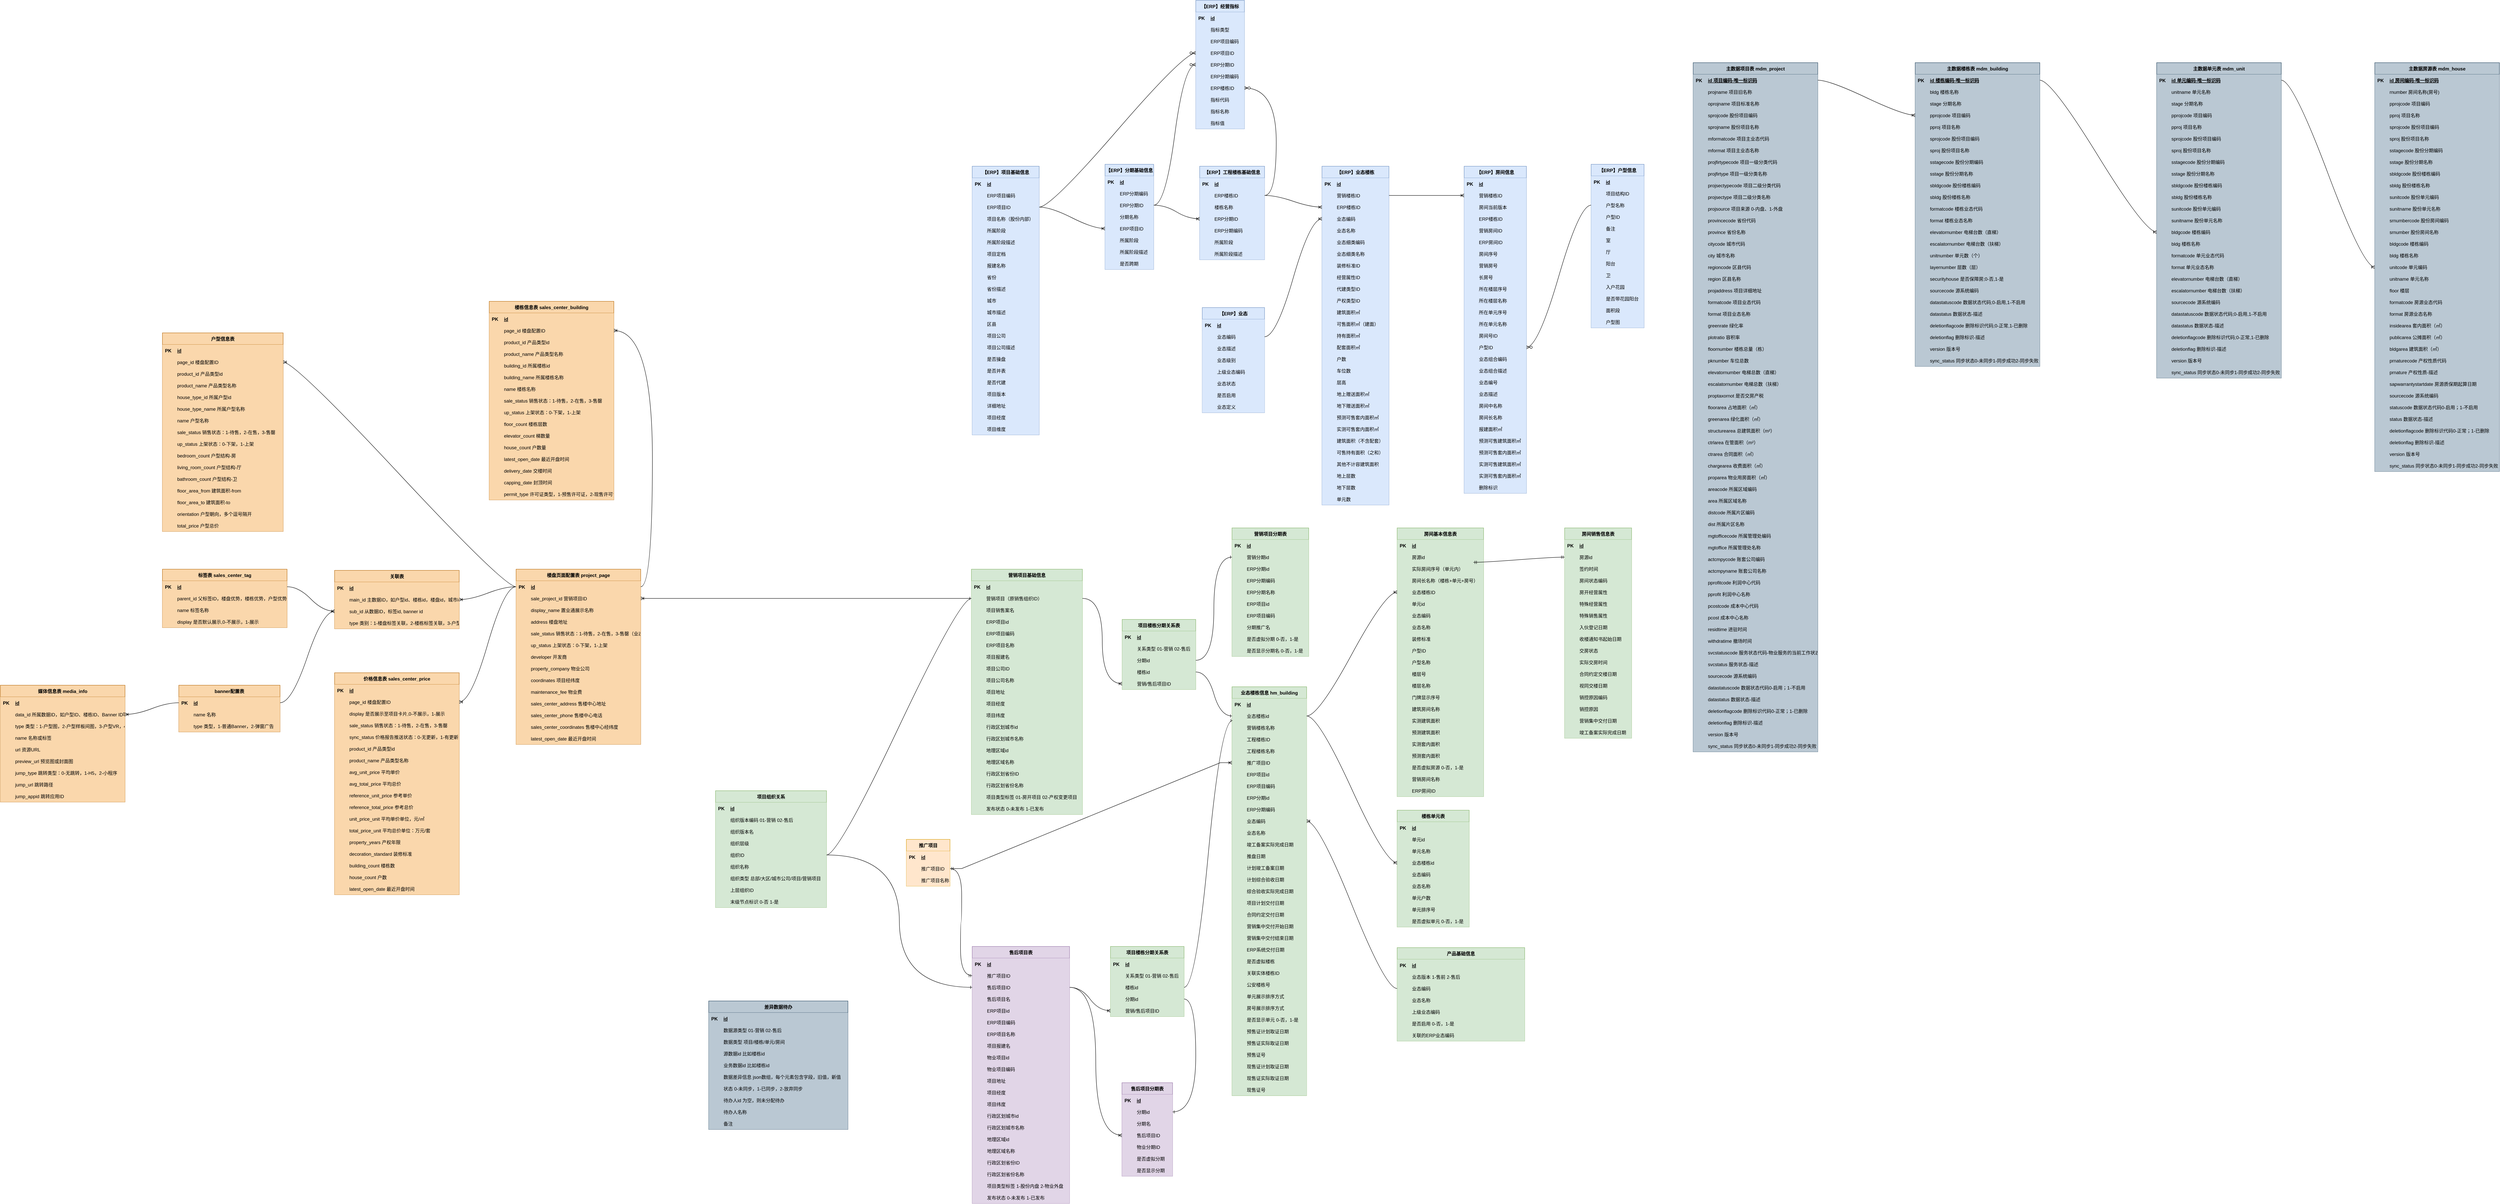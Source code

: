<mxfile version="24.7.16" pages="3">
  <diagram id="WKc85tl8yk3YC3GGWxIs" name="E-R图V3">
    <mxGraphModel dx="4677" dy="1400" grid="0" gridSize="10" guides="1" tooltips="1" connect="1" arrows="1" fold="1" page="0" pageScale="1" pageWidth="827" pageHeight="1169" math="0" shadow="0">
      <root>
        <mxCell id="0" />
        <mxCell id="1" parent="0" />
        <mxCell id="PfA-re9KAVg3rIMriGus-1" value="【ERP】业态" style="shape=table;startSize=30;container=1;collapsible=1;childLayout=tableLayout;fixedRows=1;rowLines=0;fontStyle=1;align=center;resizeLast=1;swimlaneFillColor=none;fillColor=#dae8fc;strokeColor=#6c8ebf;" parent="1" vertex="1">
          <mxGeometry x="279.64" y="149" width="160" height="270" as="geometry" />
        </mxCell>
        <mxCell id="PfA-re9KAVg3rIMriGus-2" value="" style="shape=tableRow;horizontal=0;startSize=0;swimlaneHead=0;swimlaneBody=0;collapsible=0;dropTarget=0;points=[[0,0.5],[1,0.5]];portConstraint=eastwest;top=0;left=0;right=0;bottom=1;swimlaneFillColor=none;fillColor=#dae8fc;strokeColor=#6c8ebf;" parent="PfA-re9KAVg3rIMriGus-1" vertex="1">
          <mxGeometry y="30" width="160" height="30" as="geometry" />
        </mxCell>
        <mxCell id="PfA-re9KAVg3rIMriGus-3" value="PK" style="shape=partialRectangle;overflow=hidden;connectable=0;top=0;left=0;bottom=0;right=0;fontStyle=1;swimlaneFillColor=none;fillColor=#dae8fc;strokeColor=#6c8ebf;" parent="PfA-re9KAVg3rIMriGus-2" vertex="1">
          <mxGeometry width="30" height="30" as="geometry">
            <mxRectangle width="30" height="30" as="alternateBounds" />
          </mxGeometry>
        </mxCell>
        <mxCell id="PfA-re9KAVg3rIMriGus-4" value="id" style="shape=partialRectangle;overflow=hidden;connectable=0;align=left;top=0;left=0;bottom=0;right=0;spacingLeft=6;fontStyle=5;swimlaneFillColor=none;fillColor=#dae8fc;strokeColor=#6c8ebf;" parent="PfA-re9KAVg3rIMriGus-2" vertex="1">
          <mxGeometry x="30" width="130" height="30" as="geometry">
            <mxRectangle width="130" height="30" as="alternateBounds" />
          </mxGeometry>
        </mxCell>
        <mxCell id="PfA-re9KAVg3rIMriGus-5" value="" style="shape=tableRow;horizontal=0;startSize=0;swimlaneHead=0;swimlaneBody=0;collapsible=0;dropTarget=0;points=[[0,0.5],[1,0.5]];portConstraint=eastwest;top=0;left=0;right=0;bottom=0;swimlaneFillColor=none;fillColor=#dae8fc;strokeColor=#6c8ebf;" parent="PfA-re9KAVg3rIMriGus-1" vertex="1">
          <mxGeometry y="60" width="160" height="30" as="geometry" />
        </mxCell>
        <mxCell id="PfA-re9KAVg3rIMriGus-6" value="" style="shape=partialRectangle;overflow=hidden;connectable=0;top=0;left=0;bottom=0;right=0;swimlaneFillColor=none;fillColor=#dae8fc;strokeColor=#6c8ebf;" parent="PfA-re9KAVg3rIMriGus-5" vertex="1">
          <mxGeometry width="30" height="30" as="geometry">
            <mxRectangle width="30" height="30" as="alternateBounds" />
          </mxGeometry>
        </mxCell>
        <mxCell id="PfA-re9KAVg3rIMriGus-7" value="业态编码" style="shape=partialRectangle;overflow=hidden;connectable=0;align=left;top=0;left=0;bottom=0;right=0;spacingLeft=6;swimlaneFillColor=none;fillColor=#dae8fc;strokeColor=#6c8ebf;" parent="PfA-re9KAVg3rIMriGus-5" vertex="1">
          <mxGeometry x="30" width="130" height="30" as="geometry">
            <mxRectangle width="130" height="30" as="alternateBounds" />
          </mxGeometry>
        </mxCell>
        <mxCell id="PfA-re9KAVg3rIMriGus-8" value="" style="shape=tableRow;horizontal=0;startSize=0;swimlaneHead=0;swimlaneBody=0;collapsible=0;dropTarget=0;points=[[0,0.5],[1,0.5]];portConstraint=eastwest;top=0;left=0;right=0;bottom=0;swimlaneFillColor=none;fillColor=#dae8fc;strokeColor=#6c8ebf;" parent="PfA-re9KAVg3rIMriGus-1" vertex="1">
          <mxGeometry y="90" width="160" height="30" as="geometry" />
        </mxCell>
        <mxCell id="PfA-re9KAVg3rIMriGus-9" value="" style="shape=partialRectangle;overflow=hidden;connectable=0;top=0;left=0;bottom=0;right=0;swimlaneFillColor=none;fillColor=#dae8fc;strokeColor=#6c8ebf;" parent="PfA-re9KAVg3rIMriGus-8" vertex="1">
          <mxGeometry width="30" height="30" as="geometry">
            <mxRectangle width="30" height="30" as="alternateBounds" />
          </mxGeometry>
        </mxCell>
        <mxCell id="PfA-re9KAVg3rIMriGus-10" value="业态描述" style="shape=partialRectangle;overflow=hidden;connectable=0;align=left;top=0;left=0;bottom=0;right=0;spacingLeft=6;swimlaneFillColor=none;fillColor=#dae8fc;strokeColor=#6c8ebf;" parent="PfA-re9KAVg3rIMriGus-8" vertex="1">
          <mxGeometry x="30" width="130" height="30" as="geometry">
            <mxRectangle width="130" height="30" as="alternateBounds" />
          </mxGeometry>
        </mxCell>
        <mxCell id="PfA-re9KAVg3rIMriGus-11" value="" style="shape=tableRow;horizontal=0;startSize=0;swimlaneHead=0;swimlaneBody=0;collapsible=0;dropTarget=0;points=[[0,0.5],[1,0.5]];portConstraint=eastwest;top=0;left=0;right=0;bottom=0;swimlaneFillColor=none;fillColor=#dae8fc;strokeColor=#6c8ebf;" parent="PfA-re9KAVg3rIMriGus-1" vertex="1">
          <mxGeometry y="120" width="160" height="30" as="geometry" />
        </mxCell>
        <mxCell id="PfA-re9KAVg3rIMriGus-12" value="" style="shape=partialRectangle;overflow=hidden;connectable=0;top=0;left=0;bottom=0;right=0;swimlaneFillColor=none;fillColor=#dae8fc;strokeColor=#6c8ebf;" parent="PfA-re9KAVg3rIMriGus-11" vertex="1">
          <mxGeometry width="30" height="30" as="geometry">
            <mxRectangle width="30" height="30" as="alternateBounds" />
          </mxGeometry>
        </mxCell>
        <mxCell id="PfA-re9KAVg3rIMriGus-13" value="业态级别" style="shape=partialRectangle;overflow=hidden;connectable=0;align=left;top=0;left=0;bottom=0;right=0;spacingLeft=6;swimlaneFillColor=none;fillColor=#dae8fc;strokeColor=#6c8ebf;" parent="PfA-re9KAVg3rIMriGus-11" vertex="1">
          <mxGeometry x="30" width="130" height="30" as="geometry">
            <mxRectangle width="130" height="30" as="alternateBounds" />
          </mxGeometry>
        </mxCell>
        <mxCell id="PfA-re9KAVg3rIMriGus-14" value="" style="shape=tableRow;horizontal=0;startSize=0;swimlaneHead=0;swimlaneBody=0;collapsible=0;dropTarget=0;points=[[0,0.5],[1,0.5]];portConstraint=eastwest;top=0;left=0;right=0;bottom=0;swimlaneFillColor=none;fillColor=#dae8fc;strokeColor=#6c8ebf;" parent="PfA-re9KAVg3rIMriGus-1" vertex="1">
          <mxGeometry y="150" width="160" height="30" as="geometry" />
        </mxCell>
        <mxCell id="PfA-re9KAVg3rIMriGus-15" value="" style="shape=partialRectangle;overflow=hidden;connectable=0;top=0;left=0;bottom=0;right=0;swimlaneFillColor=none;fillColor=#dae8fc;strokeColor=#6c8ebf;" parent="PfA-re9KAVg3rIMriGus-14" vertex="1">
          <mxGeometry width="30" height="30" as="geometry">
            <mxRectangle width="30" height="30" as="alternateBounds" />
          </mxGeometry>
        </mxCell>
        <mxCell id="PfA-re9KAVg3rIMriGus-16" value="上级业态编码" style="shape=partialRectangle;overflow=hidden;connectable=0;align=left;top=0;left=0;bottom=0;right=0;spacingLeft=6;swimlaneFillColor=none;fillColor=#dae8fc;strokeColor=#6c8ebf;" parent="PfA-re9KAVg3rIMriGus-14" vertex="1">
          <mxGeometry x="30" width="130" height="30" as="geometry">
            <mxRectangle width="130" height="30" as="alternateBounds" />
          </mxGeometry>
        </mxCell>
        <mxCell id="PfA-re9KAVg3rIMriGus-17" value="" style="shape=tableRow;horizontal=0;startSize=0;swimlaneHead=0;swimlaneBody=0;collapsible=0;dropTarget=0;points=[[0,0.5],[1,0.5]];portConstraint=eastwest;top=0;left=0;right=0;bottom=0;swimlaneFillColor=none;fillColor=#dae8fc;strokeColor=#6c8ebf;" parent="PfA-re9KAVg3rIMriGus-1" vertex="1">
          <mxGeometry y="180" width="160" height="30" as="geometry" />
        </mxCell>
        <mxCell id="PfA-re9KAVg3rIMriGus-18" value="" style="shape=partialRectangle;overflow=hidden;connectable=0;top=0;left=0;bottom=0;right=0;swimlaneFillColor=none;fillColor=#dae8fc;strokeColor=#6c8ebf;" parent="PfA-re9KAVg3rIMriGus-17" vertex="1">
          <mxGeometry width="30" height="30" as="geometry">
            <mxRectangle width="30" height="30" as="alternateBounds" />
          </mxGeometry>
        </mxCell>
        <mxCell id="PfA-re9KAVg3rIMriGus-19" value="业态状态" style="shape=partialRectangle;overflow=hidden;connectable=0;align=left;top=0;left=0;bottom=0;right=0;spacingLeft=6;swimlaneFillColor=none;fillColor=#dae8fc;strokeColor=#6c8ebf;" parent="PfA-re9KAVg3rIMriGus-17" vertex="1">
          <mxGeometry x="30" width="130" height="30" as="geometry">
            <mxRectangle width="130" height="30" as="alternateBounds" />
          </mxGeometry>
        </mxCell>
        <mxCell id="PfA-re9KAVg3rIMriGus-20" value="" style="shape=tableRow;horizontal=0;startSize=0;swimlaneHead=0;swimlaneBody=0;collapsible=0;dropTarget=0;points=[[0,0.5],[1,0.5]];portConstraint=eastwest;top=0;left=0;right=0;bottom=0;swimlaneFillColor=none;fillColor=#dae8fc;strokeColor=#6c8ebf;" parent="PfA-re9KAVg3rIMriGus-1" vertex="1">
          <mxGeometry y="210" width="160" height="30" as="geometry" />
        </mxCell>
        <mxCell id="PfA-re9KAVg3rIMriGus-21" value="" style="shape=partialRectangle;overflow=hidden;connectable=0;top=0;left=0;bottom=0;right=0;swimlaneFillColor=none;fillColor=#dae8fc;strokeColor=#6c8ebf;" parent="PfA-re9KAVg3rIMriGus-20" vertex="1">
          <mxGeometry width="30" height="30" as="geometry">
            <mxRectangle width="30" height="30" as="alternateBounds" />
          </mxGeometry>
        </mxCell>
        <mxCell id="PfA-re9KAVg3rIMriGus-22" value="是否启用" style="shape=partialRectangle;overflow=hidden;connectable=0;align=left;top=0;left=0;bottom=0;right=0;spacingLeft=6;swimlaneFillColor=none;fillColor=#dae8fc;strokeColor=#6c8ebf;" parent="PfA-re9KAVg3rIMriGus-20" vertex="1">
          <mxGeometry x="30" width="130" height="30" as="geometry">
            <mxRectangle width="130" height="30" as="alternateBounds" />
          </mxGeometry>
        </mxCell>
        <mxCell id="PfA-re9KAVg3rIMriGus-23" value="" style="shape=tableRow;horizontal=0;startSize=0;swimlaneHead=0;swimlaneBody=0;collapsible=0;dropTarget=0;points=[[0,0.5],[1,0.5]];portConstraint=eastwest;top=0;left=0;right=0;bottom=0;swimlaneFillColor=none;fillColor=#dae8fc;strokeColor=#6c8ebf;" parent="PfA-re9KAVg3rIMriGus-1" vertex="1">
          <mxGeometry y="240" width="160" height="30" as="geometry" />
        </mxCell>
        <mxCell id="PfA-re9KAVg3rIMriGus-24" value="" style="shape=partialRectangle;overflow=hidden;connectable=0;top=0;left=0;bottom=0;right=0;swimlaneFillColor=none;fillColor=#dae8fc;strokeColor=#6c8ebf;" parent="PfA-re9KAVg3rIMriGus-23" vertex="1">
          <mxGeometry width="30" height="30" as="geometry">
            <mxRectangle width="30" height="30" as="alternateBounds" />
          </mxGeometry>
        </mxCell>
        <mxCell id="PfA-re9KAVg3rIMriGus-25" value="业态定义" style="shape=partialRectangle;overflow=hidden;connectable=0;align=left;top=0;left=0;bottom=0;right=0;spacingLeft=6;swimlaneFillColor=none;fillColor=#dae8fc;strokeColor=#6c8ebf;" parent="PfA-re9KAVg3rIMriGus-23" vertex="1">
          <mxGeometry x="30" width="130" height="30" as="geometry">
            <mxRectangle width="130" height="30" as="alternateBounds" />
          </mxGeometry>
        </mxCell>
        <mxCell id="PfA-re9KAVg3rIMriGus-26" value="【ERP】项目基础信息" style="shape=table;startSize=30;container=1;collapsible=1;childLayout=tableLayout;fixedRows=1;rowLines=0;fontStyle=1;align=center;resizeLast=1;swimlaneFillColor=none;fillColor=#dae8fc;strokeColor=#6c8ebf;" parent="1" vertex="1">
          <mxGeometry x="-311" y="-214" width="172" height="690" as="geometry" />
        </mxCell>
        <mxCell id="PfA-re9KAVg3rIMriGus-27" value="" style="shape=tableRow;horizontal=0;startSize=0;swimlaneHead=0;swimlaneBody=0;collapsible=0;dropTarget=0;points=[[0,0.5],[1,0.5]];portConstraint=eastwest;top=0;left=0;right=0;bottom=1;swimlaneFillColor=none;fillColor=#dae8fc;strokeColor=#6c8ebf;" parent="PfA-re9KAVg3rIMriGus-26" vertex="1">
          <mxGeometry y="30" width="172" height="30" as="geometry" />
        </mxCell>
        <mxCell id="PfA-re9KAVg3rIMriGus-28" value="PK" style="shape=partialRectangle;overflow=hidden;connectable=0;top=0;left=0;bottom=0;right=0;fontStyle=1;swimlaneFillColor=none;fillColor=#dae8fc;strokeColor=#6c8ebf;" parent="PfA-re9KAVg3rIMriGus-27" vertex="1">
          <mxGeometry width="30" height="30" as="geometry">
            <mxRectangle width="30" height="30" as="alternateBounds" />
          </mxGeometry>
        </mxCell>
        <mxCell id="PfA-re9KAVg3rIMriGus-29" value="id" style="shape=partialRectangle;overflow=hidden;connectable=0;align=left;top=0;left=0;bottom=0;right=0;spacingLeft=6;fontStyle=5;swimlaneFillColor=none;fillColor=#dae8fc;strokeColor=#6c8ebf;" parent="PfA-re9KAVg3rIMriGus-27" vertex="1">
          <mxGeometry x="30" width="142" height="30" as="geometry">
            <mxRectangle width="142" height="30" as="alternateBounds" />
          </mxGeometry>
        </mxCell>
        <mxCell id="PfA-re9KAVg3rIMriGus-30" value="" style="shape=tableRow;horizontal=0;startSize=0;swimlaneHead=0;swimlaneBody=0;collapsible=0;dropTarget=0;points=[[0,0.5],[1,0.5]];portConstraint=eastwest;top=0;left=0;right=0;bottom=0;swimlaneFillColor=none;fillColor=#dae8fc;strokeColor=#6c8ebf;" parent="PfA-re9KAVg3rIMriGus-26" vertex="1">
          <mxGeometry y="60" width="172" height="30" as="geometry" />
        </mxCell>
        <mxCell id="PfA-re9KAVg3rIMriGus-31" value="" style="shape=partialRectangle;overflow=hidden;connectable=0;top=0;left=0;bottom=0;right=0;swimlaneFillColor=none;fillColor=#dae8fc;strokeColor=#6c8ebf;" parent="PfA-re9KAVg3rIMriGus-30" vertex="1">
          <mxGeometry width="30" height="30" as="geometry">
            <mxRectangle width="30" height="30" as="alternateBounds" />
          </mxGeometry>
        </mxCell>
        <mxCell id="PfA-re9KAVg3rIMriGus-32" value="ERP项目编码" style="shape=partialRectangle;overflow=hidden;connectable=0;align=left;top=0;left=0;bottom=0;right=0;spacingLeft=6;swimlaneFillColor=none;fillColor=#dae8fc;strokeColor=#6c8ebf;" parent="PfA-re9KAVg3rIMriGus-30" vertex="1">
          <mxGeometry x="30" width="142" height="30" as="geometry">
            <mxRectangle width="142" height="30" as="alternateBounds" />
          </mxGeometry>
        </mxCell>
        <mxCell id="PfA-re9KAVg3rIMriGus-33" value="" style="shape=tableRow;horizontal=0;startSize=0;swimlaneHead=0;swimlaneBody=0;collapsible=0;dropTarget=0;points=[[0,0.5],[1,0.5]];portConstraint=eastwest;top=0;left=0;right=0;bottom=0;swimlaneFillColor=none;fillColor=#dae8fc;strokeColor=#6c8ebf;" parent="PfA-re9KAVg3rIMriGus-26" vertex="1">
          <mxGeometry y="90" width="172" height="30" as="geometry" />
        </mxCell>
        <mxCell id="PfA-re9KAVg3rIMriGus-34" value="" style="shape=partialRectangle;overflow=hidden;connectable=0;top=0;left=0;bottom=0;right=0;swimlaneFillColor=none;fillColor=#dae8fc;strokeColor=#6c8ebf;" parent="PfA-re9KAVg3rIMriGus-33" vertex="1">
          <mxGeometry width="30" height="30" as="geometry">
            <mxRectangle width="30" height="30" as="alternateBounds" />
          </mxGeometry>
        </mxCell>
        <mxCell id="PfA-re9KAVg3rIMriGus-35" value="ERP项目ID" style="shape=partialRectangle;overflow=hidden;connectable=0;align=left;top=0;left=0;bottom=0;right=0;spacingLeft=6;swimlaneFillColor=none;fillColor=#dae8fc;strokeColor=#6c8ebf;" parent="PfA-re9KAVg3rIMriGus-33" vertex="1">
          <mxGeometry x="30" width="142" height="30" as="geometry">
            <mxRectangle width="142" height="30" as="alternateBounds" />
          </mxGeometry>
        </mxCell>
        <mxCell id="PfA-re9KAVg3rIMriGus-36" value="" style="shape=tableRow;horizontal=0;startSize=0;swimlaneHead=0;swimlaneBody=0;collapsible=0;dropTarget=0;points=[[0,0.5],[1,0.5]];portConstraint=eastwest;top=0;left=0;right=0;bottom=0;swimlaneFillColor=none;fillColor=#dae8fc;strokeColor=#6c8ebf;" parent="PfA-re9KAVg3rIMriGus-26" vertex="1">
          <mxGeometry y="120" width="172" height="30" as="geometry" />
        </mxCell>
        <mxCell id="PfA-re9KAVg3rIMriGus-37" value="" style="shape=partialRectangle;overflow=hidden;connectable=0;top=0;left=0;bottom=0;right=0;swimlaneFillColor=none;fillColor=#dae8fc;strokeColor=#6c8ebf;" parent="PfA-re9KAVg3rIMriGus-36" vertex="1">
          <mxGeometry width="30" height="30" as="geometry">
            <mxRectangle width="30" height="30" as="alternateBounds" />
          </mxGeometry>
        </mxCell>
        <mxCell id="PfA-re9KAVg3rIMriGus-38" value="项目名称（股份内部）" style="shape=partialRectangle;overflow=hidden;connectable=0;align=left;top=0;left=0;bottom=0;right=0;spacingLeft=6;swimlaneFillColor=none;fillColor=#dae8fc;strokeColor=#6c8ebf;" parent="PfA-re9KAVg3rIMriGus-36" vertex="1">
          <mxGeometry x="30" width="142" height="30" as="geometry">
            <mxRectangle width="142" height="30" as="alternateBounds" />
          </mxGeometry>
        </mxCell>
        <mxCell id="PfA-re9KAVg3rIMriGus-39" value="" style="shape=tableRow;horizontal=0;startSize=0;swimlaneHead=0;swimlaneBody=0;collapsible=0;dropTarget=0;points=[[0,0.5],[1,0.5]];portConstraint=eastwest;top=0;left=0;right=0;bottom=0;swimlaneFillColor=none;fillColor=#dae8fc;strokeColor=#6c8ebf;" parent="PfA-re9KAVg3rIMriGus-26" vertex="1">
          <mxGeometry y="150" width="172" height="30" as="geometry" />
        </mxCell>
        <mxCell id="PfA-re9KAVg3rIMriGus-40" value="" style="shape=partialRectangle;overflow=hidden;connectable=0;top=0;left=0;bottom=0;right=0;swimlaneFillColor=none;fillColor=#dae8fc;strokeColor=#6c8ebf;" parent="PfA-re9KAVg3rIMriGus-39" vertex="1">
          <mxGeometry width="30" height="30" as="geometry">
            <mxRectangle width="30" height="30" as="alternateBounds" />
          </mxGeometry>
        </mxCell>
        <mxCell id="PfA-re9KAVg3rIMriGus-41" value="所属阶段" style="shape=partialRectangle;overflow=hidden;connectable=0;align=left;top=0;left=0;bottom=0;right=0;spacingLeft=6;swimlaneFillColor=none;fillColor=#dae8fc;strokeColor=#6c8ebf;" parent="PfA-re9KAVg3rIMriGus-39" vertex="1">
          <mxGeometry x="30" width="142" height="30" as="geometry">
            <mxRectangle width="142" height="30" as="alternateBounds" />
          </mxGeometry>
        </mxCell>
        <mxCell id="PfA-re9KAVg3rIMriGus-42" value="" style="shape=tableRow;horizontal=0;startSize=0;swimlaneHead=0;swimlaneBody=0;collapsible=0;dropTarget=0;points=[[0,0.5],[1,0.5]];portConstraint=eastwest;top=0;left=0;right=0;bottom=0;swimlaneFillColor=none;fillColor=#dae8fc;strokeColor=#6c8ebf;" parent="PfA-re9KAVg3rIMriGus-26" vertex="1">
          <mxGeometry y="180" width="172" height="30" as="geometry" />
        </mxCell>
        <mxCell id="PfA-re9KAVg3rIMriGus-43" value="" style="shape=partialRectangle;overflow=hidden;connectable=0;top=0;left=0;bottom=0;right=0;swimlaneFillColor=none;fillColor=#dae8fc;strokeColor=#6c8ebf;" parent="PfA-re9KAVg3rIMriGus-42" vertex="1">
          <mxGeometry width="30" height="30" as="geometry">
            <mxRectangle width="30" height="30" as="alternateBounds" />
          </mxGeometry>
        </mxCell>
        <mxCell id="PfA-re9KAVg3rIMriGus-44" value="所属阶段描述" style="shape=partialRectangle;overflow=hidden;connectable=0;align=left;top=0;left=0;bottom=0;right=0;spacingLeft=6;swimlaneFillColor=none;fillColor=#dae8fc;strokeColor=#6c8ebf;" parent="PfA-re9KAVg3rIMriGus-42" vertex="1">
          <mxGeometry x="30" width="142" height="30" as="geometry">
            <mxRectangle width="142" height="30" as="alternateBounds" />
          </mxGeometry>
        </mxCell>
        <mxCell id="PfA-re9KAVg3rIMriGus-45" value="" style="shape=tableRow;horizontal=0;startSize=0;swimlaneHead=0;swimlaneBody=0;collapsible=0;dropTarget=0;points=[[0,0.5],[1,0.5]];portConstraint=eastwest;top=0;left=0;right=0;bottom=0;swimlaneFillColor=none;fillColor=#dae8fc;strokeColor=#6c8ebf;" parent="PfA-re9KAVg3rIMriGus-26" vertex="1">
          <mxGeometry y="210" width="172" height="30" as="geometry" />
        </mxCell>
        <mxCell id="PfA-re9KAVg3rIMriGus-46" value="" style="shape=partialRectangle;overflow=hidden;connectable=0;top=0;left=0;bottom=0;right=0;swimlaneFillColor=none;fillColor=#dae8fc;strokeColor=#6c8ebf;" parent="PfA-re9KAVg3rIMriGus-45" vertex="1">
          <mxGeometry width="30" height="30" as="geometry">
            <mxRectangle width="30" height="30" as="alternateBounds" />
          </mxGeometry>
        </mxCell>
        <mxCell id="PfA-re9KAVg3rIMriGus-47" value="项目定档" style="shape=partialRectangle;overflow=hidden;connectable=0;align=left;top=0;left=0;bottom=0;right=0;spacingLeft=6;swimlaneFillColor=none;fillColor=#dae8fc;strokeColor=#6c8ebf;" parent="PfA-re9KAVg3rIMriGus-45" vertex="1">
          <mxGeometry x="30" width="142" height="30" as="geometry">
            <mxRectangle width="142" height="30" as="alternateBounds" />
          </mxGeometry>
        </mxCell>
        <mxCell id="PfA-re9KAVg3rIMriGus-48" value="" style="shape=tableRow;horizontal=0;startSize=0;swimlaneHead=0;swimlaneBody=0;collapsible=0;dropTarget=0;points=[[0,0.5],[1,0.5]];portConstraint=eastwest;top=0;left=0;right=0;bottom=0;swimlaneFillColor=none;fillColor=#dae8fc;strokeColor=#6c8ebf;" parent="PfA-re9KAVg3rIMriGus-26" vertex="1">
          <mxGeometry y="240" width="172" height="30" as="geometry" />
        </mxCell>
        <mxCell id="PfA-re9KAVg3rIMriGus-49" value="" style="shape=partialRectangle;overflow=hidden;connectable=0;top=0;left=0;bottom=0;right=0;swimlaneFillColor=none;fillColor=#dae8fc;strokeColor=#6c8ebf;" parent="PfA-re9KAVg3rIMriGus-48" vertex="1">
          <mxGeometry width="30" height="30" as="geometry">
            <mxRectangle width="30" height="30" as="alternateBounds" />
          </mxGeometry>
        </mxCell>
        <mxCell id="PfA-re9KAVg3rIMriGus-50" value="报建名称" style="shape=partialRectangle;overflow=hidden;connectable=0;align=left;top=0;left=0;bottom=0;right=0;spacingLeft=6;swimlaneFillColor=none;fillColor=#dae8fc;strokeColor=#6c8ebf;" parent="PfA-re9KAVg3rIMriGus-48" vertex="1">
          <mxGeometry x="30" width="142" height="30" as="geometry">
            <mxRectangle width="142" height="30" as="alternateBounds" />
          </mxGeometry>
        </mxCell>
        <mxCell id="PfA-re9KAVg3rIMriGus-51" value="" style="shape=tableRow;horizontal=0;startSize=0;swimlaneHead=0;swimlaneBody=0;collapsible=0;dropTarget=0;points=[[0,0.5],[1,0.5]];portConstraint=eastwest;top=0;left=0;right=0;bottom=0;swimlaneFillColor=none;fillColor=#dae8fc;strokeColor=#6c8ebf;" parent="PfA-re9KAVg3rIMriGus-26" vertex="1">
          <mxGeometry y="270" width="172" height="30" as="geometry" />
        </mxCell>
        <mxCell id="PfA-re9KAVg3rIMriGus-52" value="" style="shape=partialRectangle;overflow=hidden;connectable=0;top=0;left=0;bottom=0;right=0;swimlaneFillColor=none;fillColor=#dae8fc;strokeColor=#6c8ebf;" parent="PfA-re9KAVg3rIMriGus-51" vertex="1">
          <mxGeometry width="30" height="30" as="geometry">
            <mxRectangle width="30" height="30" as="alternateBounds" />
          </mxGeometry>
        </mxCell>
        <mxCell id="PfA-re9KAVg3rIMriGus-53" value="省份" style="shape=partialRectangle;overflow=hidden;connectable=0;align=left;top=0;left=0;bottom=0;right=0;spacingLeft=6;swimlaneFillColor=none;fillColor=#dae8fc;strokeColor=#6c8ebf;" parent="PfA-re9KAVg3rIMriGus-51" vertex="1">
          <mxGeometry x="30" width="142" height="30" as="geometry">
            <mxRectangle width="142" height="30" as="alternateBounds" />
          </mxGeometry>
        </mxCell>
        <mxCell id="PfA-re9KAVg3rIMriGus-54" value="" style="shape=tableRow;horizontal=0;startSize=0;swimlaneHead=0;swimlaneBody=0;collapsible=0;dropTarget=0;points=[[0,0.5],[1,0.5]];portConstraint=eastwest;top=0;left=0;right=0;bottom=0;swimlaneFillColor=none;fillColor=#dae8fc;strokeColor=#6c8ebf;" parent="PfA-re9KAVg3rIMriGus-26" vertex="1">
          <mxGeometry y="300" width="172" height="30" as="geometry" />
        </mxCell>
        <mxCell id="PfA-re9KAVg3rIMriGus-55" value="" style="shape=partialRectangle;overflow=hidden;connectable=0;top=0;left=0;bottom=0;right=0;swimlaneFillColor=none;fillColor=#dae8fc;strokeColor=#6c8ebf;" parent="PfA-re9KAVg3rIMriGus-54" vertex="1">
          <mxGeometry width="30" height="30" as="geometry">
            <mxRectangle width="30" height="30" as="alternateBounds" />
          </mxGeometry>
        </mxCell>
        <mxCell id="PfA-re9KAVg3rIMriGus-56" value="省份描述" style="shape=partialRectangle;overflow=hidden;connectable=0;align=left;top=0;left=0;bottom=0;right=0;spacingLeft=6;swimlaneFillColor=none;fillColor=#dae8fc;strokeColor=#6c8ebf;" parent="PfA-re9KAVg3rIMriGus-54" vertex="1">
          <mxGeometry x="30" width="142" height="30" as="geometry">
            <mxRectangle width="142" height="30" as="alternateBounds" />
          </mxGeometry>
        </mxCell>
        <mxCell id="PfA-re9KAVg3rIMriGus-57" value="" style="shape=tableRow;horizontal=0;startSize=0;swimlaneHead=0;swimlaneBody=0;collapsible=0;dropTarget=0;points=[[0,0.5],[1,0.5]];portConstraint=eastwest;top=0;left=0;right=0;bottom=0;swimlaneFillColor=none;fillColor=#dae8fc;strokeColor=#6c8ebf;" parent="PfA-re9KAVg3rIMriGus-26" vertex="1">
          <mxGeometry y="330" width="172" height="30" as="geometry" />
        </mxCell>
        <mxCell id="PfA-re9KAVg3rIMriGus-58" value="" style="shape=partialRectangle;overflow=hidden;connectable=0;top=0;left=0;bottom=0;right=0;swimlaneFillColor=none;fillColor=#dae8fc;strokeColor=#6c8ebf;" parent="PfA-re9KAVg3rIMriGus-57" vertex="1">
          <mxGeometry width="30" height="30" as="geometry">
            <mxRectangle width="30" height="30" as="alternateBounds" />
          </mxGeometry>
        </mxCell>
        <mxCell id="PfA-re9KAVg3rIMriGus-59" value="城市" style="shape=partialRectangle;overflow=hidden;connectable=0;align=left;top=0;left=0;bottom=0;right=0;spacingLeft=6;swimlaneFillColor=none;fillColor=#dae8fc;strokeColor=#6c8ebf;" parent="PfA-re9KAVg3rIMriGus-57" vertex="1">
          <mxGeometry x="30" width="142" height="30" as="geometry">
            <mxRectangle width="142" height="30" as="alternateBounds" />
          </mxGeometry>
        </mxCell>
        <mxCell id="PfA-re9KAVg3rIMriGus-60" value="" style="shape=tableRow;horizontal=0;startSize=0;swimlaneHead=0;swimlaneBody=0;collapsible=0;dropTarget=0;points=[[0,0.5],[1,0.5]];portConstraint=eastwest;top=0;left=0;right=0;bottom=0;swimlaneFillColor=none;fillColor=#dae8fc;strokeColor=#6c8ebf;" parent="PfA-re9KAVg3rIMriGus-26" vertex="1">
          <mxGeometry y="360" width="172" height="30" as="geometry" />
        </mxCell>
        <mxCell id="PfA-re9KAVg3rIMriGus-61" value="" style="shape=partialRectangle;overflow=hidden;connectable=0;top=0;left=0;bottom=0;right=0;swimlaneFillColor=none;fillColor=#dae8fc;strokeColor=#6c8ebf;" parent="PfA-re9KAVg3rIMriGus-60" vertex="1">
          <mxGeometry width="30" height="30" as="geometry">
            <mxRectangle width="30" height="30" as="alternateBounds" />
          </mxGeometry>
        </mxCell>
        <mxCell id="PfA-re9KAVg3rIMriGus-62" value="城市描述" style="shape=partialRectangle;overflow=hidden;connectable=0;align=left;top=0;left=0;bottom=0;right=0;spacingLeft=6;swimlaneFillColor=none;fillColor=#dae8fc;strokeColor=#6c8ebf;" parent="PfA-re9KAVg3rIMriGus-60" vertex="1">
          <mxGeometry x="30" width="142" height="30" as="geometry">
            <mxRectangle width="142" height="30" as="alternateBounds" />
          </mxGeometry>
        </mxCell>
        <mxCell id="PfA-re9KAVg3rIMriGus-63" value="" style="shape=tableRow;horizontal=0;startSize=0;swimlaneHead=0;swimlaneBody=0;collapsible=0;dropTarget=0;points=[[0,0.5],[1,0.5]];portConstraint=eastwest;top=0;left=0;right=0;bottom=0;swimlaneFillColor=none;fillColor=#dae8fc;strokeColor=#6c8ebf;" parent="PfA-re9KAVg3rIMriGus-26" vertex="1">
          <mxGeometry y="390" width="172" height="30" as="geometry" />
        </mxCell>
        <mxCell id="PfA-re9KAVg3rIMriGus-64" value="" style="shape=partialRectangle;overflow=hidden;connectable=0;top=0;left=0;bottom=0;right=0;swimlaneFillColor=none;fillColor=#dae8fc;strokeColor=#6c8ebf;" parent="PfA-re9KAVg3rIMriGus-63" vertex="1">
          <mxGeometry width="30" height="30" as="geometry">
            <mxRectangle width="30" height="30" as="alternateBounds" />
          </mxGeometry>
        </mxCell>
        <mxCell id="PfA-re9KAVg3rIMriGus-65" value="区县" style="shape=partialRectangle;overflow=hidden;connectable=0;align=left;top=0;left=0;bottom=0;right=0;spacingLeft=6;swimlaneFillColor=none;fillColor=#dae8fc;strokeColor=#6c8ebf;" parent="PfA-re9KAVg3rIMriGus-63" vertex="1">
          <mxGeometry x="30" width="142" height="30" as="geometry">
            <mxRectangle width="142" height="30" as="alternateBounds" />
          </mxGeometry>
        </mxCell>
        <mxCell id="PfA-re9KAVg3rIMriGus-66" value="" style="shape=tableRow;horizontal=0;startSize=0;swimlaneHead=0;swimlaneBody=0;collapsible=0;dropTarget=0;points=[[0,0.5],[1,0.5]];portConstraint=eastwest;top=0;left=0;right=0;bottom=0;swimlaneFillColor=none;fillColor=#dae8fc;strokeColor=#6c8ebf;" parent="PfA-re9KAVg3rIMriGus-26" vertex="1">
          <mxGeometry y="420" width="172" height="30" as="geometry" />
        </mxCell>
        <mxCell id="PfA-re9KAVg3rIMriGus-67" value="" style="shape=partialRectangle;overflow=hidden;connectable=0;top=0;left=0;bottom=0;right=0;swimlaneFillColor=none;fillColor=#dae8fc;strokeColor=#6c8ebf;" parent="PfA-re9KAVg3rIMriGus-66" vertex="1">
          <mxGeometry width="30" height="30" as="geometry">
            <mxRectangle width="30" height="30" as="alternateBounds" />
          </mxGeometry>
        </mxCell>
        <mxCell id="PfA-re9KAVg3rIMriGus-68" value="项目公司" style="shape=partialRectangle;overflow=hidden;connectable=0;align=left;top=0;left=0;bottom=0;right=0;spacingLeft=6;swimlaneFillColor=none;fillColor=#dae8fc;strokeColor=#6c8ebf;" parent="PfA-re9KAVg3rIMriGus-66" vertex="1">
          <mxGeometry x="30" width="142" height="30" as="geometry">
            <mxRectangle width="142" height="30" as="alternateBounds" />
          </mxGeometry>
        </mxCell>
        <mxCell id="PfA-re9KAVg3rIMriGus-69" value="" style="shape=tableRow;horizontal=0;startSize=0;swimlaneHead=0;swimlaneBody=0;collapsible=0;dropTarget=0;points=[[0,0.5],[1,0.5]];portConstraint=eastwest;top=0;left=0;right=0;bottom=0;swimlaneFillColor=none;fillColor=#dae8fc;strokeColor=#6c8ebf;" parent="PfA-re9KAVg3rIMriGus-26" vertex="1">
          <mxGeometry y="450" width="172" height="30" as="geometry" />
        </mxCell>
        <mxCell id="PfA-re9KAVg3rIMriGus-70" value="" style="shape=partialRectangle;overflow=hidden;connectable=0;top=0;left=0;bottom=0;right=0;swimlaneFillColor=none;fillColor=#dae8fc;strokeColor=#6c8ebf;" parent="PfA-re9KAVg3rIMriGus-69" vertex="1">
          <mxGeometry width="30" height="30" as="geometry">
            <mxRectangle width="30" height="30" as="alternateBounds" />
          </mxGeometry>
        </mxCell>
        <mxCell id="PfA-re9KAVg3rIMriGus-71" value="项目公司描述" style="shape=partialRectangle;overflow=hidden;connectable=0;align=left;top=0;left=0;bottom=0;right=0;spacingLeft=6;swimlaneFillColor=none;fillColor=#dae8fc;strokeColor=#6c8ebf;" parent="PfA-re9KAVg3rIMriGus-69" vertex="1">
          <mxGeometry x="30" width="142" height="30" as="geometry">
            <mxRectangle width="142" height="30" as="alternateBounds" />
          </mxGeometry>
        </mxCell>
        <mxCell id="PfA-re9KAVg3rIMriGus-72" value="" style="shape=tableRow;horizontal=0;startSize=0;swimlaneHead=0;swimlaneBody=0;collapsible=0;dropTarget=0;points=[[0,0.5],[1,0.5]];portConstraint=eastwest;top=0;left=0;right=0;bottom=0;swimlaneFillColor=none;fillColor=#dae8fc;strokeColor=#6c8ebf;" parent="PfA-re9KAVg3rIMriGus-26" vertex="1">
          <mxGeometry y="480" width="172" height="30" as="geometry" />
        </mxCell>
        <mxCell id="PfA-re9KAVg3rIMriGus-73" value="" style="shape=partialRectangle;overflow=hidden;connectable=0;top=0;left=0;bottom=0;right=0;swimlaneFillColor=none;fillColor=#dae8fc;strokeColor=#6c8ebf;" parent="PfA-re9KAVg3rIMriGus-72" vertex="1">
          <mxGeometry width="30" height="30" as="geometry">
            <mxRectangle width="30" height="30" as="alternateBounds" />
          </mxGeometry>
        </mxCell>
        <mxCell id="PfA-re9KAVg3rIMriGus-74" value="是否操盘" style="shape=partialRectangle;overflow=hidden;connectable=0;align=left;top=0;left=0;bottom=0;right=0;spacingLeft=6;swimlaneFillColor=none;fillColor=#dae8fc;strokeColor=#6c8ebf;" parent="PfA-re9KAVg3rIMriGus-72" vertex="1">
          <mxGeometry x="30" width="142" height="30" as="geometry">
            <mxRectangle width="142" height="30" as="alternateBounds" />
          </mxGeometry>
        </mxCell>
        <mxCell id="PfA-re9KAVg3rIMriGus-75" value="" style="shape=tableRow;horizontal=0;startSize=0;swimlaneHead=0;swimlaneBody=0;collapsible=0;dropTarget=0;points=[[0,0.5],[1,0.5]];portConstraint=eastwest;top=0;left=0;right=0;bottom=0;swimlaneFillColor=none;fillColor=#dae8fc;strokeColor=#6c8ebf;" parent="PfA-re9KAVg3rIMriGus-26" vertex="1">
          <mxGeometry y="510" width="172" height="30" as="geometry" />
        </mxCell>
        <mxCell id="PfA-re9KAVg3rIMriGus-76" value="" style="shape=partialRectangle;overflow=hidden;connectable=0;top=0;left=0;bottom=0;right=0;swimlaneFillColor=none;fillColor=#dae8fc;strokeColor=#6c8ebf;" parent="PfA-re9KAVg3rIMriGus-75" vertex="1">
          <mxGeometry width="30" height="30" as="geometry">
            <mxRectangle width="30" height="30" as="alternateBounds" />
          </mxGeometry>
        </mxCell>
        <mxCell id="PfA-re9KAVg3rIMriGus-77" value="是否并表" style="shape=partialRectangle;overflow=hidden;connectable=0;align=left;top=0;left=0;bottom=0;right=0;spacingLeft=6;swimlaneFillColor=none;fillColor=#dae8fc;strokeColor=#6c8ebf;" parent="PfA-re9KAVg3rIMriGus-75" vertex="1">
          <mxGeometry x="30" width="142" height="30" as="geometry">
            <mxRectangle width="142" height="30" as="alternateBounds" />
          </mxGeometry>
        </mxCell>
        <mxCell id="PfA-re9KAVg3rIMriGus-78" value="" style="shape=tableRow;horizontal=0;startSize=0;swimlaneHead=0;swimlaneBody=0;collapsible=0;dropTarget=0;points=[[0,0.5],[1,0.5]];portConstraint=eastwest;top=0;left=0;right=0;bottom=0;swimlaneFillColor=none;fillColor=#dae8fc;strokeColor=#6c8ebf;" parent="PfA-re9KAVg3rIMriGus-26" vertex="1">
          <mxGeometry y="540" width="172" height="30" as="geometry" />
        </mxCell>
        <mxCell id="PfA-re9KAVg3rIMriGus-79" value="" style="shape=partialRectangle;overflow=hidden;connectable=0;top=0;left=0;bottom=0;right=0;swimlaneFillColor=none;fillColor=#dae8fc;strokeColor=#6c8ebf;" parent="PfA-re9KAVg3rIMriGus-78" vertex="1">
          <mxGeometry width="30" height="30" as="geometry">
            <mxRectangle width="30" height="30" as="alternateBounds" />
          </mxGeometry>
        </mxCell>
        <mxCell id="PfA-re9KAVg3rIMriGus-80" value="是否代建" style="shape=partialRectangle;overflow=hidden;connectable=0;align=left;top=0;left=0;bottom=0;right=0;spacingLeft=6;swimlaneFillColor=none;fillColor=#dae8fc;strokeColor=#6c8ebf;" parent="PfA-re9KAVg3rIMriGus-78" vertex="1">
          <mxGeometry x="30" width="142" height="30" as="geometry">
            <mxRectangle width="142" height="30" as="alternateBounds" />
          </mxGeometry>
        </mxCell>
        <mxCell id="PfA-re9KAVg3rIMriGus-81" value="" style="shape=tableRow;horizontal=0;startSize=0;swimlaneHead=0;swimlaneBody=0;collapsible=0;dropTarget=0;points=[[0,0.5],[1,0.5]];portConstraint=eastwest;top=0;left=0;right=0;bottom=0;swimlaneFillColor=none;fillColor=#dae8fc;strokeColor=#6c8ebf;" parent="PfA-re9KAVg3rIMriGus-26" vertex="1">
          <mxGeometry y="570" width="172" height="30" as="geometry" />
        </mxCell>
        <mxCell id="PfA-re9KAVg3rIMriGus-82" value="" style="shape=partialRectangle;overflow=hidden;connectable=0;top=0;left=0;bottom=0;right=0;swimlaneFillColor=none;fillColor=#dae8fc;strokeColor=#6c8ebf;" parent="PfA-re9KAVg3rIMriGus-81" vertex="1">
          <mxGeometry width="30" height="30" as="geometry">
            <mxRectangle width="30" height="30" as="alternateBounds" />
          </mxGeometry>
        </mxCell>
        <mxCell id="PfA-re9KAVg3rIMriGus-83" value="项目版本" style="shape=partialRectangle;overflow=hidden;connectable=0;align=left;top=0;left=0;bottom=0;right=0;spacingLeft=6;swimlaneFillColor=none;fillColor=#dae8fc;strokeColor=#6c8ebf;" parent="PfA-re9KAVg3rIMriGus-81" vertex="1">
          <mxGeometry x="30" width="142" height="30" as="geometry">
            <mxRectangle width="142" height="30" as="alternateBounds" />
          </mxGeometry>
        </mxCell>
        <mxCell id="PfA-re9KAVg3rIMriGus-84" value="" style="shape=tableRow;horizontal=0;startSize=0;swimlaneHead=0;swimlaneBody=0;collapsible=0;dropTarget=0;points=[[0,0.5],[1,0.5]];portConstraint=eastwest;top=0;left=0;right=0;bottom=0;swimlaneFillColor=none;fillColor=#dae8fc;strokeColor=#6c8ebf;" parent="PfA-re9KAVg3rIMriGus-26" vertex="1">
          <mxGeometry y="600" width="172" height="30" as="geometry" />
        </mxCell>
        <mxCell id="PfA-re9KAVg3rIMriGus-85" value="" style="shape=partialRectangle;overflow=hidden;connectable=0;top=0;left=0;bottom=0;right=0;swimlaneFillColor=none;fillColor=#dae8fc;strokeColor=#6c8ebf;" parent="PfA-re9KAVg3rIMriGus-84" vertex="1">
          <mxGeometry width="30" height="30" as="geometry">
            <mxRectangle width="30" height="30" as="alternateBounds" />
          </mxGeometry>
        </mxCell>
        <mxCell id="PfA-re9KAVg3rIMriGus-86" value="详细地址" style="shape=partialRectangle;overflow=hidden;connectable=0;align=left;top=0;left=0;bottom=0;right=0;spacingLeft=6;swimlaneFillColor=none;fillColor=#dae8fc;strokeColor=#6c8ebf;" parent="PfA-re9KAVg3rIMriGus-84" vertex="1">
          <mxGeometry x="30" width="142" height="30" as="geometry">
            <mxRectangle width="142" height="30" as="alternateBounds" />
          </mxGeometry>
        </mxCell>
        <mxCell id="PfA-re9KAVg3rIMriGus-87" value="" style="shape=tableRow;horizontal=0;startSize=0;swimlaneHead=0;swimlaneBody=0;collapsible=0;dropTarget=0;points=[[0,0.5],[1,0.5]];portConstraint=eastwest;top=0;left=0;right=0;bottom=0;swimlaneFillColor=none;fillColor=#dae8fc;strokeColor=#6c8ebf;" parent="PfA-re9KAVg3rIMriGus-26" vertex="1">
          <mxGeometry y="630" width="172" height="30" as="geometry" />
        </mxCell>
        <mxCell id="PfA-re9KAVg3rIMriGus-88" value="" style="shape=partialRectangle;overflow=hidden;connectable=0;top=0;left=0;bottom=0;right=0;swimlaneFillColor=none;fillColor=#dae8fc;strokeColor=#6c8ebf;" parent="PfA-re9KAVg3rIMriGus-87" vertex="1">
          <mxGeometry width="30" height="30" as="geometry">
            <mxRectangle width="30" height="30" as="alternateBounds" />
          </mxGeometry>
        </mxCell>
        <mxCell id="PfA-re9KAVg3rIMriGus-89" value="项目经度" style="shape=partialRectangle;overflow=hidden;connectable=0;align=left;top=0;left=0;bottom=0;right=0;spacingLeft=6;swimlaneFillColor=none;fillColor=#dae8fc;strokeColor=#6c8ebf;" parent="PfA-re9KAVg3rIMriGus-87" vertex="1">
          <mxGeometry x="30" width="142" height="30" as="geometry">
            <mxRectangle width="142" height="30" as="alternateBounds" />
          </mxGeometry>
        </mxCell>
        <mxCell id="PfA-re9KAVg3rIMriGus-90" value="" style="shape=tableRow;horizontal=0;startSize=0;swimlaneHead=0;swimlaneBody=0;collapsible=0;dropTarget=0;points=[[0,0.5],[1,0.5]];portConstraint=eastwest;top=0;left=0;right=0;bottom=0;swimlaneFillColor=none;fillColor=#dae8fc;strokeColor=#6c8ebf;" parent="PfA-re9KAVg3rIMriGus-26" vertex="1">
          <mxGeometry y="660" width="172" height="30" as="geometry" />
        </mxCell>
        <mxCell id="PfA-re9KAVg3rIMriGus-91" value="" style="shape=partialRectangle;overflow=hidden;connectable=0;top=0;left=0;bottom=0;right=0;swimlaneFillColor=none;fillColor=#dae8fc;strokeColor=#6c8ebf;" parent="PfA-re9KAVg3rIMriGus-90" vertex="1">
          <mxGeometry width="30" height="30" as="geometry">
            <mxRectangle width="30" height="30" as="alternateBounds" />
          </mxGeometry>
        </mxCell>
        <mxCell id="PfA-re9KAVg3rIMriGus-92" value="项目维度" style="shape=partialRectangle;overflow=hidden;connectable=0;align=left;top=0;left=0;bottom=0;right=0;spacingLeft=6;swimlaneFillColor=none;fillColor=#dae8fc;strokeColor=#6c8ebf;" parent="PfA-re9KAVg3rIMriGus-90" vertex="1">
          <mxGeometry x="30" width="142" height="30" as="geometry">
            <mxRectangle width="142" height="30" as="alternateBounds" />
          </mxGeometry>
        </mxCell>
        <mxCell id="PfA-re9KAVg3rIMriGus-93" value="【ERP】经营指标" style="shape=table;startSize=30;container=1;collapsible=1;childLayout=tableLayout;fixedRows=1;rowLines=0;fontStyle=1;align=center;resizeLast=1;swimlaneFillColor=none;fillColor=#dae8fc;strokeColor=#6c8ebf;" parent="1" vertex="1">
          <mxGeometry x="263" y="-640" width="125" height="330" as="geometry" />
        </mxCell>
        <mxCell id="PfA-re9KAVg3rIMriGus-94" value="" style="shape=tableRow;horizontal=0;startSize=0;swimlaneHead=0;swimlaneBody=0;collapsible=0;dropTarget=0;points=[[0,0.5],[1,0.5]];portConstraint=eastwest;top=0;left=0;right=0;bottom=1;swimlaneFillColor=none;fillColor=#dae8fc;strokeColor=#6c8ebf;" parent="PfA-re9KAVg3rIMriGus-93" vertex="1">
          <mxGeometry y="30" width="125" height="30" as="geometry" />
        </mxCell>
        <mxCell id="PfA-re9KAVg3rIMriGus-95" value="PK" style="shape=partialRectangle;overflow=hidden;connectable=0;top=0;left=0;bottom=0;right=0;fontStyle=1;swimlaneFillColor=none;fillColor=#dae8fc;strokeColor=#6c8ebf;" parent="PfA-re9KAVg3rIMriGus-94" vertex="1">
          <mxGeometry width="30" height="30" as="geometry">
            <mxRectangle width="30" height="30" as="alternateBounds" />
          </mxGeometry>
        </mxCell>
        <mxCell id="PfA-re9KAVg3rIMriGus-96" value="id" style="shape=partialRectangle;overflow=hidden;connectable=0;align=left;top=0;left=0;bottom=0;right=0;spacingLeft=6;fontStyle=5;swimlaneFillColor=none;fillColor=#dae8fc;strokeColor=#6c8ebf;" parent="PfA-re9KAVg3rIMriGus-94" vertex="1">
          <mxGeometry x="30" width="95" height="30" as="geometry">
            <mxRectangle width="95" height="30" as="alternateBounds" />
          </mxGeometry>
        </mxCell>
        <mxCell id="PfA-re9KAVg3rIMriGus-97" value="" style="shape=tableRow;horizontal=0;startSize=0;swimlaneHead=0;swimlaneBody=0;collapsible=0;dropTarget=0;points=[[0,0.5],[1,0.5]];portConstraint=eastwest;top=0;left=0;right=0;bottom=0;swimlaneFillColor=none;fillColor=#dae8fc;strokeColor=#6c8ebf;" parent="PfA-re9KAVg3rIMriGus-93" vertex="1">
          <mxGeometry y="60" width="125" height="30" as="geometry" />
        </mxCell>
        <mxCell id="PfA-re9KAVg3rIMriGus-98" value="" style="shape=partialRectangle;overflow=hidden;connectable=0;top=0;left=0;bottom=0;right=0;swimlaneFillColor=none;fillColor=#dae8fc;strokeColor=#6c8ebf;" parent="PfA-re9KAVg3rIMriGus-97" vertex="1">
          <mxGeometry width="30" height="30" as="geometry">
            <mxRectangle width="30" height="30" as="alternateBounds" />
          </mxGeometry>
        </mxCell>
        <mxCell id="PfA-re9KAVg3rIMriGus-99" value="指标类型" style="shape=partialRectangle;overflow=hidden;connectable=0;align=left;top=0;left=0;bottom=0;right=0;spacingLeft=6;swimlaneFillColor=none;fillColor=#dae8fc;strokeColor=#6c8ebf;" parent="PfA-re9KAVg3rIMriGus-97" vertex="1">
          <mxGeometry x="30" width="95" height="30" as="geometry">
            <mxRectangle width="95" height="30" as="alternateBounds" />
          </mxGeometry>
        </mxCell>
        <mxCell id="PfA-re9KAVg3rIMriGus-100" value="" style="shape=tableRow;horizontal=0;startSize=0;swimlaneHead=0;swimlaneBody=0;collapsible=0;dropTarget=0;points=[[0,0.5],[1,0.5]];portConstraint=eastwest;top=0;left=0;right=0;bottom=0;swimlaneFillColor=none;fillColor=#dae8fc;strokeColor=#6c8ebf;" parent="PfA-re9KAVg3rIMriGus-93" vertex="1">
          <mxGeometry y="90" width="125" height="30" as="geometry" />
        </mxCell>
        <mxCell id="PfA-re9KAVg3rIMriGus-101" value="" style="shape=partialRectangle;overflow=hidden;connectable=0;top=0;left=0;bottom=0;right=0;swimlaneFillColor=none;fillColor=#dae8fc;strokeColor=#6c8ebf;" parent="PfA-re9KAVg3rIMriGus-100" vertex="1">
          <mxGeometry width="30" height="30" as="geometry">
            <mxRectangle width="30" height="30" as="alternateBounds" />
          </mxGeometry>
        </mxCell>
        <mxCell id="PfA-re9KAVg3rIMriGus-102" value="ERP项目编码" style="shape=partialRectangle;overflow=hidden;connectable=0;align=left;top=0;left=0;bottom=0;right=0;spacingLeft=6;swimlaneFillColor=none;fillColor=#dae8fc;strokeColor=#6c8ebf;" parent="PfA-re9KAVg3rIMriGus-100" vertex="1">
          <mxGeometry x="30" width="95" height="30" as="geometry">
            <mxRectangle width="95" height="30" as="alternateBounds" />
          </mxGeometry>
        </mxCell>
        <mxCell id="PfA-re9KAVg3rIMriGus-103" value="" style="shape=tableRow;horizontal=0;startSize=0;swimlaneHead=0;swimlaneBody=0;collapsible=0;dropTarget=0;points=[[0,0.5],[1,0.5]];portConstraint=eastwest;top=0;left=0;right=0;bottom=0;swimlaneFillColor=none;fillColor=#dae8fc;strokeColor=#6c8ebf;" parent="PfA-re9KAVg3rIMriGus-93" vertex="1">
          <mxGeometry y="120" width="125" height="30" as="geometry" />
        </mxCell>
        <mxCell id="PfA-re9KAVg3rIMriGus-104" value="" style="shape=partialRectangle;overflow=hidden;connectable=0;top=0;left=0;bottom=0;right=0;swimlaneFillColor=none;fillColor=#dae8fc;strokeColor=#6c8ebf;" parent="PfA-re9KAVg3rIMriGus-103" vertex="1">
          <mxGeometry width="30" height="30" as="geometry">
            <mxRectangle width="30" height="30" as="alternateBounds" />
          </mxGeometry>
        </mxCell>
        <mxCell id="PfA-re9KAVg3rIMriGus-105" value="ERP项目ID" style="shape=partialRectangle;overflow=hidden;connectable=0;align=left;top=0;left=0;bottom=0;right=0;spacingLeft=6;swimlaneFillColor=none;fillColor=#dae8fc;strokeColor=#6c8ebf;" parent="PfA-re9KAVg3rIMriGus-103" vertex="1">
          <mxGeometry x="30" width="95" height="30" as="geometry">
            <mxRectangle width="95" height="30" as="alternateBounds" />
          </mxGeometry>
        </mxCell>
        <mxCell id="PfA-re9KAVg3rIMriGus-106" value="" style="shape=tableRow;horizontal=0;startSize=0;swimlaneHead=0;swimlaneBody=0;collapsible=0;dropTarget=0;points=[[0,0.5],[1,0.5]];portConstraint=eastwest;top=0;left=0;right=0;bottom=0;swimlaneFillColor=none;fillColor=#dae8fc;strokeColor=#6c8ebf;" parent="PfA-re9KAVg3rIMriGus-93" vertex="1">
          <mxGeometry y="150" width="125" height="30" as="geometry" />
        </mxCell>
        <mxCell id="PfA-re9KAVg3rIMriGus-107" value="" style="shape=partialRectangle;overflow=hidden;connectable=0;top=0;left=0;bottom=0;right=0;swimlaneFillColor=none;fillColor=#dae8fc;strokeColor=#6c8ebf;" parent="PfA-re9KAVg3rIMriGus-106" vertex="1">
          <mxGeometry width="30" height="30" as="geometry">
            <mxRectangle width="30" height="30" as="alternateBounds" />
          </mxGeometry>
        </mxCell>
        <mxCell id="PfA-re9KAVg3rIMriGus-108" value="ERP分期ID" style="shape=partialRectangle;overflow=hidden;connectable=0;align=left;top=0;left=0;bottom=0;right=0;spacingLeft=6;swimlaneFillColor=none;fillColor=#dae8fc;strokeColor=#6c8ebf;" parent="PfA-re9KAVg3rIMriGus-106" vertex="1">
          <mxGeometry x="30" width="95" height="30" as="geometry">
            <mxRectangle width="95" height="30" as="alternateBounds" />
          </mxGeometry>
        </mxCell>
        <mxCell id="PfA-re9KAVg3rIMriGus-109" value="" style="shape=tableRow;horizontal=0;startSize=0;swimlaneHead=0;swimlaneBody=0;collapsible=0;dropTarget=0;points=[[0,0.5],[1,0.5]];portConstraint=eastwest;top=0;left=0;right=0;bottom=0;swimlaneFillColor=none;fillColor=#dae8fc;strokeColor=#6c8ebf;" parent="PfA-re9KAVg3rIMriGus-93" vertex="1">
          <mxGeometry y="180" width="125" height="30" as="geometry" />
        </mxCell>
        <mxCell id="PfA-re9KAVg3rIMriGus-110" value="" style="shape=partialRectangle;overflow=hidden;connectable=0;top=0;left=0;bottom=0;right=0;swimlaneFillColor=none;fillColor=#dae8fc;strokeColor=#6c8ebf;" parent="PfA-re9KAVg3rIMriGus-109" vertex="1">
          <mxGeometry width="30" height="30" as="geometry">
            <mxRectangle width="30" height="30" as="alternateBounds" />
          </mxGeometry>
        </mxCell>
        <mxCell id="PfA-re9KAVg3rIMriGus-111" value="ERP分期编码" style="shape=partialRectangle;overflow=hidden;connectable=0;align=left;top=0;left=0;bottom=0;right=0;spacingLeft=6;swimlaneFillColor=none;fillColor=#dae8fc;strokeColor=#6c8ebf;" parent="PfA-re9KAVg3rIMriGus-109" vertex="1">
          <mxGeometry x="30" width="95" height="30" as="geometry">
            <mxRectangle width="95" height="30" as="alternateBounds" />
          </mxGeometry>
        </mxCell>
        <mxCell id="PfA-re9KAVg3rIMriGus-112" value="" style="shape=tableRow;horizontal=0;startSize=0;swimlaneHead=0;swimlaneBody=0;collapsible=0;dropTarget=0;points=[[0,0.5],[1,0.5]];portConstraint=eastwest;top=0;left=0;right=0;bottom=0;swimlaneFillColor=none;fillColor=#dae8fc;strokeColor=#6c8ebf;" parent="PfA-re9KAVg3rIMriGus-93" vertex="1">
          <mxGeometry y="210" width="125" height="30" as="geometry" />
        </mxCell>
        <mxCell id="PfA-re9KAVg3rIMriGus-113" value="" style="shape=partialRectangle;overflow=hidden;connectable=0;top=0;left=0;bottom=0;right=0;swimlaneFillColor=none;fillColor=#dae8fc;strokeColor=#6c8ebf;" parent="PfA-re9KAVg3rIMriGus-112" vertex="1">
          <mxGeometry width="30" height="30" as="geometry">
            <mxRectangle width="30" height="30" as="alternateBounds" />
          </mxGeometry>
        </mxCell>
        <mxCell id="PfA-re9KAVg3rIMriGus-114" value="ERP楼栋ID" style="shape=partialRectangle;overflow=hidden;connectable=0;align=left;top=0;left=0;bottom=0;right=0;spacingLeft=6;swimlaneFillColor=none;fillColor=#dae8fc;strokeColor=#6c8ebf;" parent="PfA-re9KAVg3rIMriGus-112" vertex="1">
          <mxGeometry x="30" width="95" height="30" as="geometry">
            <mxRectangle width="95" height="30" as="alternateBounds" />
          </mxGeometry>
        </mxCell>
        <mxCell id="PfA-re9KAVg3rIMriGus-115" value="" style="shape=tableRow;horizontal=0;startSize=0;swimlaneHead=0;swimlaneBody=0;collapsible=0;dropTarget=0;points=[[0,0.5],[1,0.5]];portConstraint=eastwest;top=0;left=0;right=0;bottom=0;swimlaneFillColor=none;fillColor=#dae8fc;strokeColor=#6c8ebf;" parent="PfA-re9KAVg3rIMriGus-93" vertex="1">
          <mxGeometry y="240" width="125" height="30" as="geometry" />
        </mxCell>
        <mxCell id="PfA-re9KAVg3rIMriGus-116" value="" style="shape=partialRectangle;overflow=hidden;connectable=0;top=0;left=0;bottom=0;right=0;swimlaneFillColor=none;fillColor=#dae8fc;strokeColor=#6c8ebf;" parent="PfA-re9KAVg3rIMriGus-115" vertex="1">
          <mxGeometry width="30" height="30" as="geometry">
            <mxRectangle width="30" height="30" as="alternateBounds" />
          </mxGeometry>
        </mxCell>
        <mxCell id="PfA-re9KAVg3rIMriGus-117" value="指标代码" style="shape=partialRectangle;overflow=hidden;connectable=0;align=left;top=0;left=0;bottom=0;right=0;spacingLeft=6;swimlaneFillColor=none;fillColor=#dae8fc;strokeColor=#6c8ebf;" parent="PfA-re9KAVg3rIMriGus-115" vertex="1">
          <mxGeometry x="30" width="95" height="30" as="geometry">
            <mxRectangle width="95" height="30" as="alternateBounds" />
          </mxGeometry>
        </mxCell>
        <mxCell id="PfA-re9KAVg3rIMriGus-118" value="" style="shape=tableRow;horizontal=0;startSize=0;swimlaneHead=0;swimlaneBody=0;collapsible=0;dropTarget=0;points=[[0,0.5],[1,0.5]];portConstraint=eastwest;top=0;left=0;right=0;bottom=0;swimlaneFillColor=none;fillColor=#dae8fc;strokeColor=#6c8ebf;" parent="PfA-re9KAVg3rIMriGus-93" vertex="1">
          <mxGeometry y="270" width="125" height="30" as="geometry" />
        </mxCell>
        <mxCell id="PfA-re9KAVg3rIMriGus-119" value="" style="shape=partialRectangle;overflow=hidden;connectable=0;top=0;left=0;bottom=0;right=0;swimlaneFillColor=none;fillColor=#dae8fc;strokeColor=#6c8ebf;" parent="PfA-re9KAVg3rIMriGus-118" vertex="1">
          <mxGeometry width="30" height="30" as="geometry">
            <mxRectangle width="30" height="30" as="alternateBounds" />
          </mxGeometry>
        </mxCell>
        <mxCell id="PfA-re9KAVg3rIMriGus-120" value="指标名称" style="shape=partialRectangle;overflow=hidden;connectable=0;align=left;top=0;left=0;bottom=0;right=0;spacingLeft=6;swimlaneFillColor=none;fillColor=#dae8fc;strokeColor=#6c8ebf;" parent="PfA-re9KAVg3rIMriGus-118" vertex="1">
          <mxGeometry x="30" width="95" height="30" as="geometry">
            <mxRectangle width="95" height="30" as="alternateBounds" />
          </mxGeometry>
        </mxCell>
        <mxCell id="PfA-re9KAVg3rIMriGus-121" value="" style="shape=tableRow;horizontal=0;startSize=0;swimlaneHead=0;swimlaneBody=0;collapsible=0;dropTarget=0;points=[[0,0.5],[1,0.5]];portConstraint=eastwest;top=0;left=0;right=0;bottom=0;swimlaneFillColor=none;fillColor=#dae8fc;strokeColor=#6c8ebf;" parent="PfA-re9KAVg3rIMriGus-93" vertex="1">
          <mxGeometry y="300" width="125" height="30" as="geometry" />
        </mxCell>
        <mxCell id="PfA-re9KAVg3rIMriGus-122" value="" style="shape=partialRectangle;overflow=hidden;connectable=0;top=0;left=0;bottom=0;right=0;swimlaneFillColor=none;fillColor=#dae8fc;strokeColor=#6c8ebf;" parent="PfA-re9KAVg3rIMriGus-121" vertex="1">
          <mxGeometry width="30" height="30" as="geometry">
            <mxRectangle width="30" height="30" as="alternateBounds" />
          </mxGeometry>
        </mxCell>
        <mxCell id="PfA-re9KAVg3rIMriGus-123" value="指标值" style="shape=partialRectangle;overflow=hidden;connectable=0;align=left;top=0;left=0;bottom=0;right=0;spacingLeft=6;swimlaneFillColor=none;fillColor=#dae8fc;strokeColor=#6c8ebf;" parent="PfA-re9KAVg3rIMriGus-121" vertex="1">
          <mxGeometry x="30" width="95" height="30" as="geometry">
            <mxRectangle width="95" height="30" as="alternateBounds" />
          </mxGeometry>
        </mxCell>
        <mxCell id="PfA-re9KAVg3rIMriGus-124" value="【ERP】分期基础信息" style="shape=table;startSize=30;container=1;collapsible=1;childLayout=tableLayout;fixedRows=1;rowLines=0;fontStyle=1;align=center;resizeLast=1;swimlaneFillColor=none;fillColor=#dae8fc;strokeColor=#6c8ebf;" parent="1" vertex="1">
          <mxGeometry x="30.0" y="-219" width="125" height="270" as="geometry" />
        </mxCell>
        <mxCell id="PfA-re9KAVg3rIMriGus-125" value="" style="shape=tableRow;horizontal=0;startSize=0;swimlaneHead=0;swimlaneBody=0;collapsible=0;dropTarget=0;points=[[0,0.5],[1,0.5]];portConstraint=eastwest;top=0;left=0;right=0;bottom=1;swimlaneFillColor=none;fillColor=#dae8fc;strokeColor=#6c8ebf;" parent="PfA-re9KAVg3rIMriGus-124" vertex="1">
          <mxGeometry y="30" width="125" height="30" as="geometry" />
        </mxCell>
        <mxCell id="PfA-re9KAVg3rIMriGus-126" value="PK" style="shape=partialRectangle;overflow=hidden;connectable=0;top=0;left=0;bottom=0;right=0;fontStyle=1;swimlaneFillColor=none;fillColor=#dae8fc;strokeColor=#6c8ebf;" parent="PfA-re9KAVg3rIMriGus-125" vertex="1">
          <mxGeometry width="30" height="30" as="geometry">
            <mxRectangle width="30" height="30" as="alternateBounds" />
          </mxGeometry>
        </mxCell>
        <mxCell id="PfA-re9KAVg3rIMriGus-127" value="id" style="shape=partialRectangle;overflow=hidden;connectable=0;align=left;top=0;left=0;bottom=0;right=0;spacingLeft=6;fontStyle=5;swimlaneFillColor=none;fillColor=#dae8fc;strokeColor=#6c8ebf;" parent="PfA-re9KAVg3rIMriGus-125" vertex="1">
          <mxGeometry x="30" width="95" height="30" as="geometry">
            <mxRectangle width="95" height="30" as="alternateBounds" />
          </mxGeometry>
        </mxCell>
        <mxCell id="PfA-re9KAVg3rIMriGus-128" value="" style="shape=tableRow;horizontal=0;startSize=0;swimlaneHead=0;swimlaneBody=0;collapsible=0;dropTarget=0;points=[[0,0.5],[1,0.5]];portConstraint=eastwest;top=0;left=0;right=0;bottom=0;swimlaneFillColor=none;fillColor=#dae8fc;strokeColor=#6c8ebf;" parent="PfA-re9KAVg3rIMriGus-124" vertex="1">
          <mxGeometry y="60" width="125" height="30" as="geometry" />
        </mxCell>
        <mxCell id="PfA-re9KAVg3rIMriGus-129" value="" style="shape=partialRectangle;overflow=hidden;connectable=0;top=0;left=0;bottom=0;right=0;swimlaneFillColor=none;fillColor=#dae8fc;strokeColor=#6c8ebf;" parent="PfA-re9KAVg3rIMriGus-128" vertex="1">
          <mxGeometry width="30" height="30" as="geometry">
            <mxRectangle width="30" height="30" as="alternateBounds" />
          </mxGeometry>
        </mxCell>
        <mxCell id="PfA-re9KAVg3rIMriGus-130" value="ERP分期编码" style="shape=partialRectangle;overflow=hidden;connectable=0;align=left;top=0;left=0;bottom=0;right=0;spacingLeft=6;swimlaneFillColor=none;fillColor=#dae8fc;strokeColor=#6c8ebf;" parent="PfA-re9KAVg3rIMriGus-128" vertex="1">
          <mxGeometry x="30" width="95" height="30" as="geometry">
            <mxRectangle width="95" height="30" as="alternateBounds" />
          </mxGeometry>
        </mxCell>
        <mxCell id="PfA-re9KAVg3rIMriGus-131" value="" style="shape=tableRow;horizontal=0;startSize=0;swimlaneHead=0;swimlaneBody=0;collapsible=0;dropTarget=0;points=[[0,0.5],[1,0.5]];portConstraint=eastwest;top=0;left=0;right=0;bottom=0;swimlaneFillColor=none;fillColor=#dae8fc;strokeColor=#6c8ebf;" parent="PfA-re9KAVg3rIMriGus-124" vertex="1">
          <mxGeometry y="90" width="125" height="30" as="geometry" />
        </mxCell>
        <mxCell id="PfA-re9KAVg3rIMriGus-132" value="" style="shape=partialRectangle;overflow=hidden;connectable=0;top=0;left=0;bottom=0;right=0;swimlaneFillColor=none;fillColor=#dae8fc;strokeColor=#6c8ebf;" parent="PfA-re9KAVg3rIMriGus-131" vertex="1">
          <mxGeometry width="30" height="30" as="geometry">
            <mxRectangle width="30" height="30" as="alternateBounds" />
          </mxGeometry>
        </mxCell>
        <mxCell id="PfA-re9KAVg3rIMriGus-133" value="ERP分期ID" style="shape=partialRectangle;overflow=hidden;connectable=0;align=left;top=0;left=0;bottom=0;right=0;spacingLeft=6;swimlaneFillColor=none;fillColor=#dae8fc;strokeColor=#6c8ebf;" parent="PfA-re9KAVg3rIMriGus-131" vertex="1">
          <mxGeometry x="30" width="95" height="30" as="geometry">
            <mxRectangle width="95" height="30" as="alternateBounds" />
          </mxGeometry>
        </mxCell>
        <mxCell id="PfA-re9KAVg3rIMriGus-134" value="" style="shape=tableRow;horizontal=0;startSize=0;swimlaneHead=0;swimlaneBody=0;collapsible=0;dropTarget=0;points=[[0,0.5],[1,0.5]];portConstraint=eastwest;top=0;left=0;right=0;bottom=0;swimlaneFillColor=none;fillColor=#dae8fc;strokeColor=#6c8ebf;" parent="PfA-re9KAVg3rIMriGus-124" vertex="1">
          <mxGeometry y="120" width="125" height="30" as="geometry" />
        </mxCell>
        <mxCell id="PfA-re9KAVg3rIMriGus-135" value="" style="shape=partialRectangle;overflow=hidden;connectable=0;top=0;left=0;bottom=0;right=0;swimlaneFillColor=none;fillColor=#dae8fc;strokeColor=#6c8ebf;" parent="PfA-re9KAVg3rIMriGus-134" vertex="1">
          <mxGeometry width="30" height="30" as="geometry">
            <mxRectangle width="30" height="30" as="alternateBounds" />
          </mxGeometry>
        </mxCell>
        <mxCell id="PfA-re9KAVg3rIMriGus-136" value="分期名称" style="shape=partialRectangle;overflow=hidden;connectable=0;align=left;top=0;left=0;bottom=0;right=0;spacingLeft=6;swimlaneFillColor=none;fillColor=#dae8fc;strokeColor=#6c8ebf;" parent="PfA-re9KAVg3rIMriGus-134" vertex="1">
          <mxGeometry x="30" width="95" height="30" as="geometry">
            <mxRectangle width="95" height="30" as="alternateBounds" />
          </mxGeometry>
        </mxCell>
        <mxCell id="PfA-re9KAVg3rIMriGus-137" value="" style="shape=tableRow;horizontal=0;startSize=0;swimlaneHead=0;swimlaneBody=0;collapsible=0;dropTarget=0;points=[[0,0.5],[1,0.5]];portConstraint=eastwest;top=0;left=0;right=0;bottom=0;swimlaneFillColor=none;fillColor=#dae8fc;strokeColor=#6c8ebf;" parent="PfA-re9KAVg3rIMriGus-124" vertex="1">
          <mxGeometry y="150" width="125" height="30" as="geometry" />
        </mxCell>
        <mxCell id="PfA-re9KAVg3rIMriGus-138" value="" style="shape=partialRectangle;overflow=hidden;connectable=0;top=0;left=0;bottom=0;right=0;swimlaneFillColor=none;fillColor=#dae8fc;strokeColor=#6c8ebf;" parent="PfA-re9KAVg3rIMriGus-137" vertex="1">
          <mxGeometry width="30" height="30" as="geometry">
            <mxRectangle width="30" height="30" as="alternateBounds" />
          </mxGeometry>
        </mxCell>
        <mxCell id="PfA-re9KAVg3rIMriGus-139" value="ERP项目ID" style="shape=partialRectangle;overflow=hidden;connectable=0;align=left;top=0;left=0;bottom=0;right=0;spacingLeft=6;swimlaneFillColor=none;fillColor=#dae8fc;strokeColor=#6c8ebf;" parent="PfA-re9KAVg3rIMriGus-137" vertex="1">
          <mxGeometry x="30" width="95" height="30" as="geometry">
            <mxRectangle width="95" height="30" as="alternateBounds" />
          </mxGeometry>
        </mxCell>
        <mxCell id="PfA-re9KAVg3rIMriGus-140" value="" style="shape=tableRow;horizontal=0;startSize=0;swimlaneHead=0;swimlaneBody=0;collapsible=0;dropTarget=0;points=[[0,0.5],[1,0.5]];portConstraint=eastwest;top=0;left=0;right=0;bottom=0;swimlaneFillColor=none;fillColor=#dae8fc;strokeColor=#6c8ebf;" parent="PfA-re9KAVg3rIMriGus-124" vertex="1">
          <mxGeometry y="180" width="125" height="30" as="geometry" />
        </mxCell>
        <mxCell id="PfA-re9KAVg3rIMriGus-141" value="" style="shape=partialRectangle;overflow=hidden;connectable=0;top=0;left=0;bottom=0;right=0;swimlaneFillColor=none;fillColor=#dae8fc;strokeColor=#6c8ebf;" parent="PfA-re9KAVg3rIMriGus-140" vertex="1">
          <mxGeometry width="30" height="30" as="geometry">
            <mxRectangle width="30" height="30" as="alternateBounds" />
          </mxGeometry>
        </mxCell>
        <mxCell id="PfA-re9KAVg3rIMriGus-142" value="所属阶段" style="shape=partialRectangle;overflow=hidden;connectable=0;align=left;top=0;left=0;bottom=0;right=0;spacingLeft=6;swimlaneFillColor=none;fillColor=#dae8fc;strokeColor=#6c8ebf;" parent="PfA-re9KAVg3rIMriGus-140" vertex="1">
          <mxGeometry x="30" width="95" height="30" as="geometry">
            <mxRectangle width="95" height="30" as="alternateBounds" />
          </mxGeometry>
        </mxCell>
        <mxCell id="PfA-re9KAVg3rIMriGus-143" value="" style="shape=tableRow;horizontal=0;startSize=0;swimlaneHead=0;swimlaneBody=0;collapsible=0;dropTarget=0;points=[[0,0.5],[1,0.5]];portConstraint=eastwest;top=0;left=0;right=0;bottom=0;swimlaneFillColor=none;fillColor=#dae8fc;strokeColor=#6c8ebf;" parent="PfA-re9KAVg3rIMriGus-124" vertex="1">
          <mxGeometry y="210" width="125" height="30" as="geometry" />
        </mxCell>
        <mxCell id="PfA-re9KAVg3rIMriGus-144" value="" style="shape=partialRectangle;overflow=hidden;connectable=0;top=0;left=0;bottom=0;right=0;swimlaneFillColor=none;fillColor=#dae8fc;strokeColor=#6c8ebf;" parent="PfA-re9KAVg3rIMriGus-143" vertex="1">
          <mxGeometry width="30" height="30" as="geometry">
            <mxRectangle width="30" height="30" as="alternateBounds" />
          </mxGeometry>
        </mxCell>
        <mxCell id="PfA-re9KAVg3rIMriGus-145" value="所属阶段描述" style="shape=partialRectangle;overflow=hidden;connectable=0;align=left;top=0;left=0;bottom=0;right=0;spacingLeft=6;swimlaneFillColor=none;fillColor=#dae8fc;strokeColor=#6c8ebf;" parent="PfA-re9KAVg3rIMriGus-143" vertex="1">
          <mxGeometry x="30" width="95" height="30" as="geometry">
            <mxRectangle width="95" height="30" as="alternateBounds" />
          </mxGeometry>
        </mxCell>
        <mxCell id="PfA-re9KAVg3rIMriGus-146" value="" style="shape=tableRow;horizontal=0;startSize=0;swimlaneHead=0;swimlaneBody=0;collapsible=0;dropTarget=0;points=[[0,0.5],[1,0.5]];portConstraint=eastwest;top=0;left=0;right=0;bottom=0;swimlaneFillColor=none;fillColor=#dae8fc;strokeColor=#6c8ebf;" parent="PfA-re9KAVg3rIMriGus-124" vertex="1">
          <mxGeometry y="240" width="125" height="30" as="geometry" />
        </mxCell>
        <mxCell id="PfA-re9KAVg3rIMriGus-147" value="" style="shape=partialRectangle;overflow=hidden;connectable=0;top=0;left=0;bottom=0;right=0;swimlaneFillColor=none;fillColor=#dae8fc;strokeColor=#6c8ebf;" parent="PfA-re9KAVg3rIMriGus-146" vertex="1">
          <mxGeometry width="30" height="30" as="geometry">
            <mxRectangle width="30" height="30" as="alternateBounds" />
          </mxGeometry>
        </mxCell>
        <mxCell id="PfA-re9KAVg3rIMriGus-148" value="是否跨期" style="shape=partialRectangle;overflow=hidden;connectable=0;align=left;top=0;left=0;bottom=0;right=0;spacingLeft=6;swimlaneFillColor=none;fillColor=#dae8fc;strokeColor=#6c8ebf;" parent="PfA-re9KAVg3rIMriGus-146" vertex="1">
          <mxGeometry x="30" width="95" height="30" as="geometry">
            <mxRectangle width="95" height="30" as="alternateBounds" />
          </mxGeometry>
        </mxCell>
        <mxCell id="PfA-re9KAVg3rIMriGus-149" value="【ERP】工程楼栋基础信息" style="shape=table;startSize=30;container=1;collapsible=1;childLayout=tableLayout;fixedRows=1;rowLines=0;fontStyle=1;align=center;resizeLast=1;swimlaneFillColor=none;fillColor=#dae8fc;strokeColor=#6c8ebf;" parent="1" vertex="1">
          <mxGeometry x="273" y="-214" width="166.643" height="240" as="geometry" />
        </mxCell>
        <mxCell id="PfA-re9KAVg3rIMriGus-150" value="" style="shape=tableRow;horizontal=0;startSize=0;swimlaneHead=0;swimlaneBody=0;collapsible=0;dropTarget=0;points=[[0,0.5],[1,0.5]];portConstraint=eastwest;top=0;left=0;right=0;bottom=1;swimlaneFillColor=none;fillColor=#dae8fc;strokeColor=#6c8ebf;" parent="PfA-re9KAVg3rIMriGus-149" vertex="1">
          <mxGeometry y="30" width="166.643" height="30" as="geometry" />
        </mxCell>
        <mxCell id="PfA-re9KAVg3rIMriGus-151" value="PK" style="shape=partialRectangle;overflow=hidden;connectable=0;top=0;left=0;bottom=0;right=0;fontStyle=1;swimlaneFillColor=none;fillColor=#dae8fc;strokeColor=#6c8ebf;" parent="PfA-re9KAVg3rIMriGus-150" vertex="1">
          <mxGeometry width="30" height="30" as="geometry">
            <mxRectangle width="30" height="30" as="alternateBounds" />
          </mxGeometry>
        </mxCell>
        <mxCell id="PfA-re9KAVg3rIMriGus-152" value="id" style="shape=partialRectangle;overflow=hidden;connectable=0;align=left;top=0;left=0;bottom=0;right=0;spacingLeft=6;fontStyle=5;swimlaneFillColor=none;fillColor=#dae8fc;strokeColor=#6c8ebf;" parent="PfA-re9KAVg3rIMriGus-150" vertex="1">
          <mxGeometry x="30" width="136.643" height="30" as="geometry">
            <mxRectangle width="136.643" height="30" as="alternateBounds" />
          </mxGeometry>
        </mxCell>
        <mxCell id="PfA-re9KAVg3rIMriGus-153" value="" style="shape=tableRow;horizontal=0;startSize=0;swimlaneHead=0;swimlaneBody=0;collapsible=0;dropTarget=0;points=[[0,0.5],[1,0.5]];portConstraint=eastwest;top=0;left=0;right=0;bottom=0;swimlaneFillColor=none;fillColor=#dae8fc;strokeColor=#6c8ebf;" parent="PfA-re9KAVg3rIMriGus-149" vertex="1">
          <mxGeometry y="60" width="166.643" height="30" as="geometry" />
        </mxCell>
        <mxCell id="PfA-re9KAVg3rIMriGus-154" value="" style="shape=partialRectangle;overflow=hidden;connectable=0;top=0;left=0;bottom=0;right=0;swimlaneFillColor=none;fillColor=#dae8fc;strokeColor=#6c8ebf;" parent="PfA-re9KAVg3rIMriGus-153" vertex="1">
          <mxGeometry width="30" height="30" as="geometry">
            <mxRectangle width="30" height="30" as="alternateBounds" />
          </mxGeometry>
        </mxCell>
        <mxCell id="PfA-re9KAVg3rIMriGus-155" value="ERP楼栋ID" style="shape=partialRectangle;overflow=hidden;connectable=0;align=left;top=0;left=0;bottom=0;right=0;spacingLeft=6;swimlaneFillColor=none;fillColor=#dae8fc;strokeColor=#6c8ebf;" parent="PfA-re9KAVg3rIMriGus-153" vertex="1">
          <mxGeometry x="30" width="136.643" height="30" as="geometry">
            <mxRectangle width="136.643" height="30" as="alternateBounds" />
          </mxGeometry>
        </mxCell>
        <mxCell id="PfA-re9KAVg3rIMriGus-156" value="" style="shape=tableRow;horizontal=0;startSize=0;swimlaneHead=0;swimlaneBody=0;collapsible=0;dropTarget=0;points=[[0,0.5],[1,0.5]];portConstraint=eastwest;top=0;left=0;right=0;bottom=0;swimlaneFillColor=none;fillColor=#dae8fc;strokeColor=#6c8ebf;" parent="PfA-re9KAVg3rIMriGus-149" vertex="1">
          <mxGeometry y="90" width="166.643" height="30" as="geometry" />
        </mxCell>
        <mxCell id="PfA-re9KAVg3rIMriGus-157" value="" style="shape=partialRectangle;overflow=hidden;connectable=0;top=0;left=0;bottom=0;right=0;swimlaneFillColor=none;fillColor=#dae8fc;strokeColor=#6c8ebf;" parent="PfA-re9KAVg3rIMriGus-156" vertex="1">
          <mxGeometry width="30" height="30" as="geometry">
            <mxRectangle width="30" height="30" as="alternateBounds" />
          </mxGeometry>
        </mxCell>
        <mxCell id="PfA-re9KAVg3rIMriGus-158" value="楼栋名称" style="shape=partialRectangle;overflow=hidden;connectable=0;align=left;top=0;left=0;bottom=0;right=0;spacingLeft=6;swimlaneFillColor=none;fillColor=#dae8fc;strokeColor=#6c8ebf;" parent="PfA-re9KAVg3rIMriGus-156" vertex="1">
          <mxGeometry x="30" width="136.643" height="30" as="geometry">
            <mxRectangle width="136.643" height="30" as="alternateBounds" />
          </mxGeometry>
        </mxCell>
        <mxCell id="PfA-re9KAVg3rIMriGus-159" value="" style="shape=tableRow;horizontal=0;startSize=0;swimlaneHead=0;swimlaneBody=0;collapsible=0;dropTarget=0;points=[[0,0.5],[1,0.5]];portConstraint=eastwest;top=0;left=0;right=0;bottom=0;swimlaneFillColor=none;fillColor=#dae8fc;strokeColor=#6c8ebf;" parent="PfA-re9KAVg3rIMriGus-149" vertex="1">
          <mxGeometry y="120" width="166.643" height="30" as="geometry" />
        </mxCell>
        <mxCell id="PfA-re9KAVg3rIMriGus-160" value="" style="shape=partialRectangle;overflow=hidden;connectable=0;top=0;left=0;bottom=0;right=0;swimlaneFillColor=none;fillColor=#dae8fc;strokeColor=#6c8ebf;" parent="PfA-re9KAVg3rIMriGus-159" vertex="1">
          <mxGeometry width="30" height="30" as="geometry">
            <mxRectangle width="30" height="30" as="alternateBounds" />
          </mxGeometry>
        </mxCell>
        <mxCell id="PfA-re9KAVg3rIMriGus-161" value="ERP分期ID" style="shape=partialRectangle;overflow=hidden;connectable=0;align=left;top=0;left=0;bottom=0;right=0;spacingLeft=6;swimlaneFillColor=none;fillColor=#dae8fc;strokeColor=#6c8ebf;" parent="PfA-re9KAVg3rIMriGus-159" vertex="1">
          <mxGeometry x="30" width="136.643" height="30" as="geometry">
            <mxRectangle width="136.643" height="30" as="alternateBounds" />
          </mxGeometry>
        </mxCell>
        <mxCell id="PfA-re9KAVg3rIMriGus-162" value="" style="shape=tableRow;horizontal=0;startSize=0;swimlaneHead=0;swimlaneBody=0;collapsible=0;dropTarget=0;points=[[0,0.5],[1,0.5]];portConstraint=eastwest;top=0;left=0;right=0;bottom=0;swimlaneFillColor=none;fillColor=#dae8fc;strokeColor=#6c8ebf;" parent="PfA-re9KAVg3rIMriGus-149" vertex="1">
          <mxGeometry y="150" width="166.643" height="30" as="geometry" />
        </mxCell>
        <mxCell id="PfA-re9KAVg3rIMriGus-163" value="" style="shape=partialRectangle;overflow=hidden;connectable=0;top=0;left=0;bottom=0;right=0;swimlaneFillColor=none;fillColor=#dae8fc;strokeColor=#6c8ebf;" parent="PfA-re9KAVg3rIMriGus-162" vertex="1">
          <mxGeometry width="30" height="30" as="geometry">
            <mxRectangle width="30" height="30" as="alternateBounds" />
          </mxGeometry>
        </mxCell>
        <mxCell id="PfA-re9KAVg3rIMriGus-164" value="ERP分期编码" style="shape=partialRectangle;overflow=hidden;connectable=0;align=left;top=0;left=0;bottom=0;right=0;spacingLeft=6;swimlaneFillColor=none;fillColor=#dae8fc;strokeColor=#6c8ebf;" parent="PfA-re9KAVg3rIMriGus-162" vertex="1">
          <mxGeometry x="30" width="136.643" height="30" as="geometry">
            <mxRectangle width="136.643" height="30" as="alternateBounds" />
          </mxGeometry>
        </mxCell>
        <mxCell id="PfA-re9KAVg3rIMriGus-165" value="" style="shape=tableRow;horizontal=0;startSize=0;swimlaneHead=0;swimlaneBody=0;collapsible=0;dropTarget=0;points=[[0,0.5],[1,0.5]];portConstraint=eastwest;top=0;left=0;right=0;bottom=0;swimlaneFillColor=none;fillColor=#dae8fc;strokeColor=#6c8ebf;" parent="PfA-re9KAVg3rIMriGus-149" vertex="1">
          <mxGeometry y="180" width="166.643" height="30" as="geometry" />
        </mxCell>
        <mxCell id="PfA-re9KAVg3rIMriGus-166" value="" style="shape=partialRectangle;overflow=hidden;connectable=0;top=0;left=0;bottom=0;right=0;swimlaneFillColor=none;fillColor=#dae8fc;strokeColor=#6c8ebf;" parent="PfA-re9KAVg3rIMriGus-165" vertex="1">
          <mxGeometry width="30" height="30" as="geometry">
            <mxRectangle width="30" height="30" as="alternateBounds" />
          </mxGeometry>
        </mxCell>
        <mxCell id="PfA-re9KAVg3rIMriGus-167" value="所属阶段" style="shape=partialRectangle;overflow=hidden;connectable=0;align=left;top=0;left=0;bottom=0;right=0;spacingLeft=6;swimlaneFillColor=none;fillColor=#dae8fc;strokeColor=#6c8ebf;" parent="PfA-re9KAVg3rIMriGus-165" vertex="1">
          <mxGeometry x="30" width="136.643" height="30" as="geometry">
            <mxRectangle width="136.643" height="30" as="alternateBounds" />
          </mxGeometry>
        </mxCell>
        <mxCell id="PfA-re9KAVg3rIMriGus-168" value="" style="shape=tableRow;horizontal=0;startSize=0;swimlaneHead=0;swimlaneBody=0;collapsible=0;dropTarget=0;points=[[0,0.5],[1,0.5]];portConstraint=eastwest;top=0;left=0;right=0;bottom=0;swimlaneFillColor=none;fillColor=#dae8fc;strokeColor=#6c8ebf;" parent="PfA-re9KAVg3rIMriGus-149" vertex="1">
          <mxGeometry y="210" width="166.643" height="30" as="geometry" />
        </mxCell>
        <mxCell id="PfA-re9KAVg3rIMriGus-169" value="" style="shape=partialRectangle;overflow=hidden;connectable=0;top=0;left=0;bottom=0;right=0;swimlaneFillColor=none;fillColor=#dae8fc;strokeColor=#6c8ebf;" parent="PfA-re9KAVg3rIMriGus-168" vertex="1">
          <mxGeometry width="30" height="30" as="geometry">
            <mxRectangle width="30" height="30" as="alternateBounds" />
          </mxGeometry>
        </mxCell>
        <mxCell id="PfA-re9KAVg3rIMriGus-170" value="所属阶段描述" style="shape=partialRectangle;overflow=hidden;connectable=0;align=left;top=0;left=0;bottom=0;right=0;spacingLeft=6;swimlaneFillColor=none;fillColor=#dae8fc;strokeColor=#6c8ebf;" parent="PfA-re9KAVg3rIMriGus-168" vertex="1">
          <mxGeometry x="30" width="136.643" height="30" as="geometry">
            <mxRectangle width="136.643" height="30" as="alternateBounds" />
          </mxGeometry>
        </mxCell>
        <mxCell id="PfA-re9KAVg3rIMriGus-171" value="【ERP】业态楼栋" style="shape=table;startSize=30;container=1;collapsible=1;childLayout=tableLayout;fixedRows=1;rowLines=0;fontStyle=1;align=center;resizeLast=1;swimlaneFillColor=none;fillColor=#dae8fc;strokeColor=#6c8ebf;" parent="1" vertex="1">
          <mxGeometry x="587" y="-214" width="172" height="870" as="geometry" />
        </mxCell>
        <mxCell id="PfA-re9KAVg3rIMriGus-172" value="" style="shape=tableRow;horizontal=0;startSize=0;swimlaneHead=0;swimlaneBody=0;collapsible=0;dropTarget=0;points=[[0,0.5],[1,0.5]];portConstraint=eastwest;top=0;left=0;right=0;bottom=1;swimlaneFillColor=none;fillColor=#dae8fc;strokeColor=#6c8ebf;" parent="PfA-re9KAVg3rIMriGus-171" vertex="1">
          <mxGeometry y="30" width="172" height="30" as="geometry" />
        </mxCell>
        <mxCell id="PfA-re9KAVg3rIMriGus-173" value="PK" style="shape=partialRectangle;overflow=hidden;connectable=0;top=0;left=0;bottom=0;right=0;fontStyle=1;swimlaneFillColor=none;fillColor=#dae8fc;strokeColor=#6c8ebf;" parent="PfA-re9KAVg3rIMriGus-172" vertex="1">
          <mxGeometry width="30" height="30" as="geometry">
            <mxRectangle width="30" height="30" as="alternateBounds" />
          </mxGeometry>
        </mxCell>
        <mxCell id="PfA-re9KAVg3rIMriGus-174" value="id" style="shape=partialRectangle;overflow=hidden;connectable=0;align=left;top=0;left=0;bottom=0;right=0;spacingLeft=6;fontStyle=5;swimlaneFillColor=none;fillColor=#dae8fc;strokeColor=#6c8ebf;" parent="PfA-re9KAVg3rIMriGus-172" vertex="1">
          <mxGeometry x="30" width="142" height="30" as="geometry">
            <mxRectangle width="142" height="30" as="alternateBounds" />
          </mxGeometry>
        </mxCell>
        <mxCell id="PfA-re9KAVg3rIMriGus-175" value="" style="shape=tableRow;horizontal=0;startSize=0;swimlaneHead=0;swimlaneBody=0;collapsible=0;dropTarget=0;points=[[0,0.5],[1,0.5]];portConstraint=eastwest;top=0;left=0;right=0;bottom=0;swimlaneFillColor=none;fillColor=#dae8fc;strokeColor=#6c8ebf;" parent="PfA-re9KAVg3rIMriGus-171" vertex="1">
          <mxGeometry y="60" width="172" height="30" as="geometry" />
        </mxCell>
        <mxCell id="PfA-re9KAVg3rIMriGus-176" value="" style="shape=partialRectangle;overflow=hidden;connectable=0;top=0;left=0;bottom=0;right=0;swimlaneFillColor=none;fillColor=#dae8fc;strokeColor=#6c8ebf;" parent="PfA-re9KAVg3rIMriGus-175" vertex="1">
          <mxGeometry width="30" height="30" as="geometry">
            <mxRectangle width="30" height="30" as="alternateBounds" />
          </mxGeometry>
        </mxCell>
        <mxCell id="PfA-re9KAVg3rIMriGus-177" value="营销楼栋ID" style="shape=partialRectangle;overflow=hidden;connectable=0;align=left;top=0;left=0;bottom=0;right=0;spacingLeft=6;swimlaneFillColor=none;fillColor=#dae8fc;strokeColor=#6c8ebf;" parent="PfA-re9KAVg3rIMriGus-175" vertex="1">
          <mxGeometry x="30" width="142" height="30" as="geometry">
            <mxRectangle width="142" height="30" as="alternateBounds" />
          </mxGeometry>
        </mxCell>
        <mxCell id="PfA-re9KAVg3rIMriGus-178" value="" style="shape=tableRow;horizontal=0;startSize=0;swimlaneHead=0;swimlaneBody=0;collapsible=0;dropTarget=0;points=[[0,0.5],[1,0.5]];portConstraint=eastwest;top=0;left=0;right=0;bottom=0;swimlaneFillColor=none;fillColor=#dae8fc;strokeColor=#6c8ebf;" parent="PfA-re9KAVg3rIMriGus-171" vertex="1">
          <mxGeometry y="90" width="172" height="30" as="geometry" />
        </mxCell>
        <mxCell id="PfA-re9KAVg3rIMriGus-179" value="" style="shape=partialRectangle;overflow=hidden;connectable=0;top=0;left=0;bottom=0;right=0;swimlaneFillColor=none;fillColor=#dae8fc;strokeColor=#6c8ebf;" parent="PfA-re9KAVg3rIMriGus-178" vertex="1">
          <mxGeometry width="30" height="30" as="geometry">
            <mxRectangle width="30" height="30" as="alternateBounds" />
          </mxGeometry>
        </mxCell>
        <mxCell id="PfA-re9KAVg3rIMriGus-180" value="ERP楼栋ID" style="shape=partialRectangle;overflow=hidden;connectable=0;align=left;top=0;left=0;bottom=0;right=0;spacingLeft=6;swimlaneFillColor=none;fillColor=#dae8fc;strokeColor=#6c8ebf;" parent="PfA-re9KAVg3rIMriGus-178" vertex="1">
          <mxGeometry x="30" width="142" height="30" as="geometry">
            <mxRectangle width="142" height="30" as="alternateBounds" />
          </mxGeometry>
        </mxCell>
        <mxCell id="PfA-re9KAVg3rIMriGus-181" value="" style="shape=tableRow;horizontal=0;startSize=0;swimlaneHead=0;swimlaneBody=0;collapsible=0;dropTarget=0;points=[[0,0.5],[1,0.5]];portConstraint=eastwest;top=0;left=0;right=0;bottom=0;swimlaneFillColor=none;fillColor=#dae8fc;strokeColor=#6c8ebf;" parent="PfA-re9KAVg3rIMriGus-171" vertex="1">
          <mxGeometry y="120" width="172" height="30" as="geometry" />
        </mxCell>
        <mxCell id="PfA-re9KAVg3rIMriGus-182" value="" style="shape=partialRectangle;overflow=hidden;connectable=0;top=0;left=0;bottom=0;right=0;swimlaneFillColor=none;fillColor=#dae8fc;strokeColor=#6c8ebf;" parent="PfA-re9KAVg3rIMriGus-181" vertex="1">
          <mxGeometry width="30" height="30" as="geometry">
            <mxRectangle width="30" height="30" as="alternateBounds" />
          </mxGeometry>
        </mxCell>
        <mxCell id="PfA-re9KAVg3rIMriGus-183" value="业态编码" style="shape=partialRectangle;overflow=hidden;connectable=0;align=left;top=0;left=0;bottom=0;right=0;spacingLeft=6;swimlaneFillColor=none;fillColor=#dae8fc;strokeColor=#6c8ebf;" parent="PfA-re9KAVg3rIMriGus-181" vertex="1">
          <mxGeometry x="30" width="142" height="30" as="geometry">
            <mxRectangle width="142" height="30" as="alternateBounds" />
          </mxGeometry>
        </mxCell>
        <mxCell id="PfA-re9KAVg3rIMriGus-184" value="" style="shape=tableRow;horizontal=0;startSize=0;swimlaneHead=0;swimlaneBody=0;collapsible=0;dropTarget=0;points=[[0,0.5],[1,0.5]];portConstraint=eastwest;top=0;left=0;right=0;bottom=0;swimlaneFillColor=none;fillColor=#dae8fc;strokeColor=#6c8ebf;" parent="PfA-re9KAVg3rIMriGus-171" vertex="1">
          <mxGeometry y="150" width="172" height="30" as="geometry" />
        </mxCell>
        <mxCell id="PfA-re9KAVg3rIMriGus-185" value="" style="shape=partialRectangle;overflow=hidden;connectable=0;top=0;left=0;bottom=0;right=0;swimlaneFillColor=none;fillColor=#dae8fc;strokeColor=#6c8ebf;" parent="PfA-re9KAVg3rIMriGus-184" vertex="1">
          <mxGeometry width="30" height="30" as="geometry">
            <mxRectangle width="30" height="30" as="alternateBounds" />
          </mxGeometry>
        </mxCell>
        <mxCell id="PfA-re9KAVg3rIMriGus-186" value="业态名称" style="shape=partialRectangle;overflow=hidden;connectable=0;align=left;top=0;left=0;bottom=0;right=0;spacingLeft=6;swimlaneFillColor=none;fillColor=#dae8fc;strokeColor=#6c8ebf;" parent="PfA-re9KAVg3rIMriGus-184" vertex="1">
          <mxGeometry x="30" width="142" height="30" as="geometry">
            <mxRectangle width="142" height="30" as="alternateBounds" />
          </mxGeometry>
        </mxCell>
        <mxCell id="PfA-re9KAVg3rIMriGus-187" value="" style="shape=tableRow;horizontal=0;startSize=0;swimlaneHead=0;swimlaneBody=0;collapsible=0;dropTarget=0;points=[[0,0.5],[1,0.5]];portConstraint=eastwest;top=0;left=0;right=0;bottom=0;swimlaneFillColor=none;fillColor=#dae8fc;strokeColor=#6c8ebf;" parent="PfA-re9KAVg3rIMriGus-171" vertex="1">
          <mxGeometry y="180" width="172" height="30" as="geometry" />
        </mxCell>
        <mxCell id="PfA-re9KAVg3rIMriGus-188" value="" style="shape=partialRectangle;overflow=hidden;connectable=0;top=0;left=0;bottom=0;right=0;swimlaneFillColor=none;fillColor=#dae8fc;strokeColor=#6c8ebf;" parent="PfA-re9KAVg3rIMriGus-187" vertex="1">
          <mxGeometry width="30" height="30" as="geometry">
            <mxRectangle width="30" height="30" as="alternateBounds" />
          </mxGeometry>
        </mxCell>
        <mxCell id="PfA-re9KAVg3rIMriGus-189" value="业态细类编码" style="shape=partialRectangle;overflow=hidden;connectable=0;align=left;top=0;left=0;bottom=0;right=0;spacingLeft=6;swimlaneFillColor=none;fillColor=#dae8fc;strokeColor=#6c8ebf;" parent="PfA-re9KAVg3rIMriGus-187" vertex="1">
          <mxGeometry x="30" width="142" height="30" as="geometry">
            <mxRectangle width="142" height="30" as="alternateBounds" />
          </mxGeometry>
        </mxCell>
        <mxCell id="PfA-re9KAVg3rIMriGus-190" value="" style="shape=tableRow;horizontal=0;startSize=0;swimlaneHead=0;swimlaneBody=0;collapsible=0;dropTarget=0;points=[[0,0.5],[1,0.5]];portConstraint=eastwest;top=0;left=0;right=0;bottom=0;swimlaneFillColor=none;fillColor=#dae8fc;strokeColor=#6c8ebf;" parent="PfA-re9KAVg3rIMriGus-171" vertex="1">
          <mxGeometry y="210" width="172" height="30" as="geometry" />
        </mxCell>
        <mxCell id="PfA-re9KAVg3rIMriGus-191" value="" style="shape=partialRectangle;overflow=hidden;connectable=0;top=0;left=0;bottom=0;right=0;swimlaneFillColor=none;fillColor=#dae8fc;strokeColor=#6c8ebf;" parent="PfA-re9KAVg3rIMriGus-190" vertex="1">
          <mxGeometry width="30" height="30" as="geometry">
            <mxRectangle width="30" height="30" as="alternateBounds" />
          </mxGeometry>
        </mxCell>
        <mxCell id="PfA-re9KAVg3rIMriGus-192" value="业态细类名称" style="shape=partialRectangle;overflow=hidden;connectable=0;align=left;top=0;left=0;bottom=0;right=0;spacingLeft=6;swimlaneFillColor=none;fillColor=#dae8fc;strokeColor=#6c8ebf;" parent="PfA-re9KAVg3rIMriGus-190" vertex="1">
          <mxGeometry x="30" width="142" height="30" as="geometry">
            <mxRectangle width="142" height="30" as="alternateBounds" />
          </mxGeometry>
        </mxCell>
        <mxCell id="PfA-re9KAVg3rIMriGus-193" value="" style="shape=tableRow;horizontal=0;startSize=0;swimlaneHead=0;swimlaneBody=0;collapsible=0;dropTarget=0;points=[[0,0.5],[1,0.5]];portConstraint=eastwest;top=0;left=0;right=0;bottom=0;swimlaneFillColor=none;fillColor=#dae8fc;strokeColor=#6c8ebf;" parent="PfA-re9KAVg3rIMriGus-171" vertex="1">
          <mxGeometry y="240" width="172" height="30" as="geometry" />
        </mxCell>
        <mxCell id="PfA-re9KAVg3rIMriGus-194" value="" style="shape=partialRectangle;overflow=hidden;connectable=0;top=0;left=0;bottom=0;right=0;swimlaneFillColor=none;fillColor=#dae8fc;strokeColor=#6c8ebf;" parent="PfA-re9KAVg3rIMriGus-193" vertex="1">
          <mxGeometry width="30" height="30" as="geometry">
            <mxRectangle width="30" height="30" as="alternateBounds" />
          </mxGeometry>
        </mxCell>
        <mxCell id="PfA-re9KAVg3rIMriGus-195" value="装修标准ID" style="shape=partialRectangle;overflow=hidden;connectable=0;align=left;top=0;left=0;bottom=0;right=0;spacingLeft=6;swimlaneFillColor=none;fillColor=#dae8fc;strokeColor=#6c8ebf;" parent="PfA-re9KAVg3rIMriGus-193" vertex="1">
          <mxGeometry x="30" width="142" height="30" as="geometry">
            <mxRectangle width="142" height="30" as="alternateBounds" />
          </mxGeometry>
        </mxCell>
        <mxCell id="PfA-re9KAVg3rIMriGus-196" value="" style="shape=tableRow;horizontal=0;startSize=0;swimlaneHead=0;swimlaneBody=0;collapsible=0;dropTarget=0;points=[[0,0.5],[1,0.5]];portConstraint=eastwest;top=0;left=0;right=0;bottom=0;swimlaneFillColor=none;fillColor=#dae8fc;strokeColor=#6c8ebf;" parent="PfA-re9KAVg3rIMriGus-171" vertex="1">
          <mxGeometry y="270" width="172" height="30" as="geometry" />
        </mxCell>
        <mxCell id="PfA-re9KAVg3rIMriGus-197" value="" style="shape=partialRectangle;overflow=hidden;connectable=0;top=0;left=0;bottom=0;right=0;swimlaneFillColor=none;fillColor=#dae8fc;strokeColor=#6c8ebf;" parent="PfA-re9KAVg3rIMriGus-196" vertex="1">
          <mxGeometry width="30" height="30" as="geometry">
            <mxRectangle width="30" height="30" as="alternateBounds" />
          </mxGeometry>
        </mxCell>
        <mxCell id="PfA-re9KAVg3rIMriGus-198" value="经营属性ID" style="shape=partialRectangle;overflow=hidden;connectable=0;align=left;top=0;left=0;bottom=0;right=0;spacingLeft=6;swimlaneFillColor=none;fillColor=#dae8fc;strokeColor=#6c8ebf;" parent="PfA-re9KAVg3rIMriGus-196" vertex="1">
          <mxGeometry x="30" width="142" height="30" as="geometry">
            <mxRectangle width="142" height="30" as="alternateBounds" />
          </mxGeometry>
        </mxCell>
        <mxCell id="PfA-re9KAVg3rIMriGus-199" value="" style="shape=tableRow;horizontal=0;startSize=0;swimlaneHead=0;swimlaneBody=0;collapsible=0;dropTarget=0;points=[[0,0.5],[1,0.5]];portConstraint=eastwest;top=0;left=0;right=0;bottom=0;swimlaneFillColor=none;fillColor=#dae8fc;strokeColor=#6c8ebf;" parent="PfA-re9KAVg3rIMriGus-171" vertex="1">
          <mxGeometry y="300" width="172" height="30" as="geometry" />
        </mxCell>
        <mxCell id="PfA-re9KAVg3rIMriGus-200" value="" style="shape=partialRectangle;overflow=hidden;connectable=0;top=0;left=0;bottom=0;right=0;swimlaneFillColor=none;fillColor=#dae8fc;strokeColor=#6c8ebf;" parent="PfA-re9KAVg3rIMriGus-199" vertex="1">
          <mxGeometry width="30" height="30" as="geometry">
            <mxRectangle width="30" height="30" as="alternateBounds" />
          </mxGeometry>
        </mxCell>
        <mxCell id="PfA-re9KAVg3rIMriGus-201" value="代建类型ID" style="shape=partialRectangle;overflow=hidden;connectable=0;align=left;top=0;left=0;bottom=0;right=0;spacingLeft=6;swimlaneFillColor=none;fillColor=#dae8fc;strokeColor=#6c8ebf;" parent="PfA-re9KAVg3rIMriGus-199" vertex="1">
          <mxGeometry x="30" width="142" height="30" as="geometry">
            <mxRectangle width="142" height="30" as="alternateBounds" />
          </mxGeometry>
        </mxCell>
        <mxCell id="PfA-re9KAVg3rIMriGus-202" value="" style="shape=tableRow;horizontal=0;startSize=0;swimlaneHead=0;swimlaneBody=0;collapsible=0;dropTarget=0;points=[[0,0.5],[1,0.5]];portConstraint=eastwest;top=0;left=0;right=0;bottom=0;swimlaneFillColor=none;fillColor=#dae8fc;strokeColor=#6c8ebf;" parent="PfA-re9KAVg3rIMriGus-171" vertex="1">
          <mxGeometry y="330" width="172" height="30" as="geometry" />
        </mxCell>
        <mxCell id="PfA-re9KAVg3rIMriGus-203" value="" style="shape=partialRectangle;overflow=hidden;connectable=0;top=0;left=0;bottom=0;right=0;swimlaneFillColor=none;fillColor=#dae8fc;strokeColor=#6c8ebf;" parent="PfA-re9KAVg3rIMriGus-202" vertex="1">
          <mxGeometry width="30" height="30" as="geometry">
            <mxRectangle width="30" height="30" as="alternateBounds" />
          </mxGeometry>
        </mxCell>
        <mxCell id="PfA-re9KAVg3rIMriGus-204" value="产权类型ID" style="shape=partialRectangle;overflow=hidden;connectable=0;align=left;top=0;left=0;bottom=0;right=0;spacingLeft=6;swimlaneFillColor=none;fillColor=#dae8fc;strokeColor=#6c8ebf;" parent="PfA-re9KAVg3rIMriGus-202" vertex="1">
          <mxGeometry x="30" width="142" height="30" as="geometry">
            <mxRectangle width="142" height="30" as="alternateBounds" />
          </mxGeometry>
        </mxCell>
        <mxCell id="PfA-re9KAVg3rIMriGus-205" value="" style="shape=tableRow;horizontal=0;startSize=0;swimlaneHead=0;swimlaneBody=0;collapsible=0;dropTarget=0;points=[[0,0.5],[1,0.5]];portConstraint=eastwest;top=0;left=0;right=0;bottom=0;swimlaneFillColor=none;fillColor=#dae8fc;strokeColor=#6c8ebf;" parent="PfA-re9KAVg3rIMriGus-171" vertex="1">
          <mxGeometry y="360" width="172" height="30" as="geometry" />
        </mxCell>
        <mxCell id="PfA-re9KAVg3rIMriGus-206" value="" style="shape=partialRectangle;overflow=hidden;connectable=0;top=0;left=0;bottom=0;right=0;swimlaneFillColor=none;fillColor=#dae8fc;strokeColor=#6c8ebf;" parent="PfA-re9KAVg3rIMriGus-205" vertex="1">
          <mxGeometry width="30" height="30" as="geometry">
            <mxRectangle width="30" height="30" as="alternateBounds" />
          </mxGeometry>
        </mxCell>
        <mxCell id="PfA-re9KAVg3rIMriGus-207" value="建筑面积㎡" style="shape=partialRectangle;overflow=hidden;connectable=0;align=left;top=0;left=0;bottom=0;right=0;spacingLeft=6;swimlaneFillColor=none;fillColor=#dae8fc;strokeColor=#6c8ebf;" parent="PfA-re9KAVg3rIMriGus-205" vertex="1">
          <mxGeometry x="30" width="142" height="30" as="geometry">
            <mxRectangle width="142" height="30" as="alternateBounds" />
          </mxGeometry>
        </mxCell>
        <mxCell id="PfA-re9KAVg3rIMriGus-208" value="" style="shape=tableRow;horizontal=0;startSize=0;swimlaneHead=0;swimlaneBody=0;collapsible=0;dropTarget=0;points=[[0,0.5],[1,0.5]];portConstraint=eastwest;top=0;left=0;right=0;bottom=0;swimlaneFillColor=none;fillColor=#dae8fc;strokeColor=#6c8ebf;" parent="PfA-re9KAVg3rIMriGus-171" vertex="1">
          <mxGeometry y="390" width="172" height="30" as="geometry" />
        </mxCell>
        <mxCell id="PfA-re9KAVg3rIMriGus-209" value="" style="shape=partialRectangle;overflow=hidden;connectable=0;top=0;left=0;bottom=0;right=0;swimlaneFillColor=none;fillColor=#dae8fc;strokeColor=#6c8ebf;" parent="PfA-re9KAVg3rIMriGus-208" vertex="1">
          <mxGeometry width="30" height="30" as="geometry">
            <mxRectangle width="30" height="30" as="alternateBounds" />
          </mxGeometry>
        </mxCell>
        <mxCell id="PfA-re9KAVg3rIMriGus-210" value="可售面积㎡（建面）" style="shape=partialRectangle;overflow=hidden;connectable=0;align=left;top=0;left=0;bottom=0;right=0;spacingLeft=6;swimlaneFillColor=none;fillColor=#dae8fc;strokeColor=#6c8ebf;" parent="PfA-re9KAVg3rIMriGus-208" vertex="1">
          <mxGeometry x="30" width="142" height="30" as="geometry">
            <mxRectangle width="142" height="30" as="alternateBounds" />
          </mxGeometry>
        </mxCell>
        <mxCell id="PfA-re9KAVg3rIMriGus-211" value="" style="shape=tableRow;horizontal=0;startSize=0;swimlaneHead=0;swimlaneBody=0;collapsible=0;dropTarget=0;points=[[0,0.5],[1,0.5]];portConstraint=eastwest;top=0;left=0;right=0;bottom=0;swimlaneFillColor=none;fillColor=#dae8fc;strokeColor=#6c8ebf;" parent="PfA-re9KAVg3rIMriGus-171" vertex="1">
          <mxGeometry y="420" width="172" height="30" as="geometry" />
        </mxCell>
        <mxCell id="PfA-re9KAVg3rIMriGus-212" value="" style="shape=partialRectangle;overflow=hidden;connectable=0;top=0;left=0;bottom=0;right=0;swimlaneFillColor=none;fillColor=#dae8fc;strokeColor=#6c8ebf;" parent="PfA-re9KAVg3rIMriGus-211" vertex="1">
          <mxGeometry width="30" height="30" as="geometry">
            <mxRectangle width="30" height="30" as="alternateBounds" />
          </mxGeometry>
        </mxCell>
        <mxCell id="PfA-re9KAVg3rIMriGus-213" value="持有面积㎡" style="shape=partialRectangle;overflow=hidden;connectable=0;align=left;top=0;left=0;bottom=0;right=0;spacingLeft=6;swimlaneFillColor=none;fillColor=#dae8fc;strokeColor=#6c8ebf;" parent="PfA-re9KAVg3rIMriGus-211" vertex="1">
          <mxGeometry x="30" width="142" height="30" as="geometry">
            <mxRectangle width="142" height="30" as="alternateBounds" />
          </mxGeometry>
        </mxCell>
        <mxCell id="PfA-re9KAVg3rIMriGus-214" value="" style="shape=tableRow;horizontal=0;startSize=0;swimlaneHead=0;swimlaneBody=0;collapsible=0;dropTarget=0;points=[[0,0.5],[1,0.5]];portConstraint=eastwest;top=0;left=0;right=0;bottom=0;swimlaneFillColor=none;fillColor=#dae8fc;strokeColor=#6c8ebf;" parent="PfA-re9KAVg3rIMriGus-171" vertex="1">
          <mxGeometry y="450" width="172" height="30" as="geometry" />
        </mxCell>
        <mxCell id="PfA-re9KAVg3rIMriGus-215" value="" style="shape=partialRectangle;overflow=hidden;connectable=0;top=0;left=0;bottom=0;right=0;swimlaneFillColor=none;fillColor=#dae8fc;strokeColor=#6c8ebf;" parent="PfA-re9KAVg3rIMriGus-214" vertex="1">
          <mxGeometry width="30" height="30" as="geometry">
            <mxRectangle width="30" height="30" as="alternateBounds" />
          </mxGeometry>
        </mxCell>
        <mxCell id="PfA-re9KAVg3rIMriGus-216" value="配套面积㎡" style="shape=partialRectangle;overflow=hidden;connectable=0;align=left;top=0;left=0;bottom=0;right=0;spacingLeft=6;swimlaneFillColor=none;fillColor=#dae8fc;strokeColor=#6c8ebf;" parent="PfA-re9KAVg3rIMriGus-214" vertex="1">
          <mxGeometry x="30" width="142" height="30" as="geometry">
            <mxRectangle width="142" height="30" as="alternateBounds" />
          </mxGeometry>
        </mxCell>
        <mxCell id="PfA-re9KAVg3rIMriGus-217" value="" style="shape=tableRow;horizontal=0;startSize=0;swimlaneHead=0;swimlaneBody=0;collapsible=0;dropTarget=0;points=[[0,0.5],[1,0.5]];portConstraint=eastwest;top=0;left=0;right=0;bottom=0;swimlaneFillColor=none;fillColor=#dae8fc;strokeColor=#6c8ebf;" parent="PfA-re9KAVg3rIMriGus-171" vertex="1">
          <mxGeometry y="480" width="172" height="30" as="geometry" />
        </mxCell>
        <mxCell id="PfA-re9KAVg3rIMriGus-218" value="" style="shape=partialRectangle;overflow=hidden;connectable=0;top=0;left=0;bottom=0;right=0;swimlaneFillColor=none;fillColor=#dae8fc;strokeColor=#6c8ebf;" parent="PfA-re9KAVg3rIMriGus-217" vertex="1">
          <mxGeometry width="30" height="30" as="geometry">
            <mxRectangle width="30" height="30" as="alternateBounds" />
          </mxGeometry>
        </mxCell>
        <mxCell id="PfA-re9KAVg3rIMriGus-219" value="户数" style="shape=partialRectangle;overflow=hidden;connectable=0;align=left;top=0;left=0;bottom=0;right=0;spacingLeft=6;swimlaneFillColor=none;fillColor=#dae8fc;strokeColor=#6c8ebf;" parent="PfA-re9KAVg3rIMriGus-217" vertex="1">
          <mxGeometry x="30" width="142" height="30" as="geometry">
            <mxRectangle width="142" height="30" as="alternateBounds" />
          </mxGeometry>
        </mxCell>
        <mxCell id="PfA-re9KAVg3rIMriGus-220" value="" style="shape=tableRow;horizontal=0;startSize=0;swimlaneHead=0;swimlaneBody=0;collapsible=0;dropTarget=0;points=[[0,0.5],[1,0.5]];portConstraint=eastwest;top=0;left=0;right=0;bottom=0;swimlaneFillColor=none;fillColor=#dae8fc;strokeColor=#6c8ebf;" parent="PfA-re9KAVg3rIMriGus-171" vertex="1">
          <mxGeometry y="510" width="172" height="30" as="geometry" />
        </mxCell>
        <mxCell id="PfA-re9KAVg3rIMriGus-221" value="" style="shape=partialRectangle;overflow=hidden;connectable=0;top=0;left=0;bottom=0;right=0;swimlaneFillColor=none;fillColor=#dae8fc;strokeColor=#6c8ebf;" parent="PfA-re9KAVg3rIMriGus-220" vertex="1">
          <mxGeometry width="30" height="30" as="geometry">
            <mxRectangle width="30" height="30" as="alternateBounds" />
          </mxGeometry>
        </mxCell>
        <mxCell id="PfA-re9KAVg3rIMriGus-222" value="车位数" style="shape=partialRectangle;overflow=hidden;connectable=0;align=left;top=0;left=0;bottom=0;right=0;spacingLeft=6;swimlaneFillColor=none;fillColor=#dae8fc;strokeColor=#6c8ebf;" parent="PfA-re9KAVg3rIMriGus-220" vertex="1">
          <mxGeometry x="30" width="142" height="30" as="geometry">
            <mxRectangle width="142" height="30" as="alternateBounds" />
          </mxGeometry>
        </mxCell>
        <mxCell id="PfA-re9KAVg3rIMriGus-223" value="" style="shape=tableRow;horizontal=0;startSize=0;swimlaneHead=0;swimlaneBody=0;collapsible=0;dropTarget=0;points=[[0,0.5],[1,0.5]];portConstraint=eastwest;top=0;left=0;right=0;bottom=0;swimlaneFillColor=none;fillColor=#dae8fc;strokeColor=#6c8ebf;" parent="PfA-re9KAVg3rIMriGus-171" vertex="1">
          <mxGeometry y="540" width="172" height="30" as="geometry" />
        </mxCell>
        <mxCell id="PfA-re9KAVg3rIMriGus-224" value="" style="shape=partialRectangle;overflow=hidden;connectable=0;top=0;left=0;bottom=0;right=0;swimlaneFillColor=none;fillColor=#dae8fc;strokeColor=#6c8ebf;" parent="PfA-re9KAVg3rIMriGus-223" vertex="1">
          <mxGeometry width="30" height="30" as="geometry">
            <mxRectangle width="30" height="30" as="alternateBounds" />
          </mxGeometry>
        </mxCell>
        <mxCell id="PfA-re9KAVg3rIMriGus-225" value="层高" style="shape=partialRectangle;overflow=hidden;connectable=0;align=left;top=0;left=0;bottom=0;right=0;spacingLeft=6;swimlaneFillColor=none;fillColor=#dae8fc;strokeColor=#6c8ebf;" parent="PfA-re9KAVg3rIMriGus-223" vertex="1">
          <mxGeometry x="30" width="142" height="30" as="geometry">
            <mxRectangle width="142" height="30" as="alternateBounds" />
          </mxGeometry>
        </mxCell>
        <mxCell id="PfA-re9KAVg3rIMriGus-226" value="" style="shape=tableRow;horizontal=0;startSize=0;swimlaneHead=0;swimlaneBody=0;collapsible=0;dropTarget=0;points=[[0,0.5],[1,0.5]];portConstraint=eastwest;top=0;left=0;right=0;bottom=0;swimlaneFillColor=none;fillColor=#dae8fc;strokeColor=#6c8ebf;" parent="PfA-re9KAVg3rIMriGus-171" vertex="1">
          <mxGeometry y="570" width="172" height="30" as="geometry" />
        </mxCell>
        <mxCell id="PfA-re9KAVg3rIMriGus-227" value="" style="shape=partialRectangle;overflow=hidden;connectable=0;top=0;left=0;bottom=0;right=0;swimlaneFillColor=none;fillColor=#dae8fc;strokeColor=#6c8ebf;" parent="PfA-re9KAVg3rIMriGus-226" vertex="1">
          <mxGeometry width="30" height="30" as="geometry">
            <mxRectangle width="30" height="30" as="alternateBounds" />
          </mxGeometry>
        </mxCell>
        <mxCell id="PfA-re9KAVg3rIMriGus-228" value="地上赠送面积㎡" style="shape=partialRectangle;overflow=hidden;connectable=0;align=left;top=0;left=0;bottom=0;right=0;spacingLeft=6;swimlaneFillColor=none;fillColor=#dae8fc;strokeColor=#6c8ebf;" parent="PfA-re9KAVg3rIMriGus-226" vertex="1">
          <mxGeometry x="30" width="142" height="30" as="geometry">
            <mxRectangle width="142" height="30" as="alternateBounds" />
          </mxGeometry>
        </mxCell>
        <mxCell id="PfA-re9KAVg3rIMriGus-229" value="" style="shape=tableRow;horizontal=0;startSize=0;swimlaneHead=0;swimlaneBody=0;collapsible=0;dropTarget=0;points=[[0,0.5],[1,0.5]];portConstraint=eastwest;top=0;left=0;right=0;bottom=0;swimlaneFillColor=none;fillColor=#dae8fc;strokeColor=#6c8ebf;" parent="PfA-re9KAVg3rIMriGus-171" vertex="1">
          <mxGeometry y="600" width="172" height="30" as="geometry" />
        </mxCell>
        <mxCell id="PfA-re9KAVg3rIMriGus-230" value="" style="shape=partialRectangle;overflow=hidden;connectable=0;top=0;left=0;bottom=0;right=0;swimlaneFillColor=none;fillColor=#dae8fc;strokeColor=#6c8ebf;" parent="PfA-re9KAVg3rIMriGus-229" vertex="1">
          <mxGeometry width="30" height="30" as="geometry">
            <mxRectangle width="30" height="30" as="alternateBounds" />
          </mxGeometry>
        </mxCell>
        <mxCell id="PfA-re9KAVg3rIMriGus-231" value="地下赠送面积㎡" style="shape=partialRectangle;overflow=hidden;connectable=0;align=left;top=0;left=0;bottom=0;right=0;spacingLeft=6;swimlaneFillColor=none;fillColor=#dae8fc;strokeColor=#6c8ebf;" parent="PfA-re9KAVg3rIMriGus-229" vertex="1">
          <mxGeometry x="30" width="142" height="30" as="geometry">
            <mxRectangle width="142" height="30" as="alternateBounds" />
          </mxGeometry>
        </mxCell>
        <mxCell id="PfA-re9KAVg3rIMriGus-232" value="" style="shape=tableRow;horizontal=0;startSize=0;swimlaneHead=0;swimlaneBody=0;collapsible=0;dropTarget=0;points=[[0,0.5],[1,0.5]];portConstraint=eastwest;top=0;left=0;right=0;bottom=0;swimlaneFillColor=none;fillColor=#dae8fc;strokeColor=#6c8ebf;" parent="PfA-re9KAVg3rIMriGus-171" vertex="1">
          <mxGeometry y="630" width="172" height="30" as="geometry" />
        </mxCell>
        <mxCell id="PfA-re9KAVg3rIMriGus-233" value="" style="shape=partialRectangle;overflow=hidden;connectable=0;top=0;left=0;bottom=0;right=0;swimlaneFillColor=none;fillColor=#dae8fc;strokeColor=#6c8ebf;" parent="PfA-re9KAVg3rIMriGus-232" vertex="1">
          <mxGeometry width="30" height="30" as="geometry">
            <mxRectangle width="30" height="30" as="alternateBounds" />
          </mxGeometry>
        </mxCell>
        <mxCell id="PfA-re9KAVg3rIMriGus-234" value="预测可售套内面积㎡" style="shape=partialRectangle;overflow=hidden;connectable=0;align=left;top=0;left=0;bottom=0;right=0;spacingLeft=6;swimlaneFillColor=none;fillColor=#dae8fc;strokeColor=#6c8ebf;" parent="PfA-re9KAVg3rIMriGus-232" vertex="1">
          <mxGeometry x="30" width="142" height="30" as="geometry">
            <mxRectangle width="142" height="30" as="alternateBounds" />
          </mxGeometry>
        </mxCell>
        <mxCell id="PfA-re9KAVg3rIMriGus-235" value="" style="shape=tableRow;horizontal=0;startSize=0;swimlaneHead=0;swimlaneBody=0;collapsible=0;dropTarget=0;points=[[0,0.5],[1,0.5]];portConstraint=eastwest;top=0;left=0;right=0;bottom=0;swimlaneFillColor=none;fillColor=#dae8fc;strokeColor=#6c8ebf;" parent="PfA-re9KAVg3rIMriGus-171" vertex="1">
          <mxGeometry y="660" width="172" height="30" as="geometry" />
        </mxCell>
        <mxCell id="PfA-re9KAVg3rIMriGus-236" value="" style="shape=partialRectangle;overflow=hidden;connectable=0;top=0;left=0;bottom=0;right=0;swimlaneFillColor=none;fillColor=#dae8fc;strokeColor=#6c8ebf;" parent="PfA-re9KAVg3rIMriGus-235" vertex="1">
          <mxGeometry width="30" height="30" as="geometry">
            <mxRectangle width="30" height="30" as="alternateBounds" />
          </mxGeometry>
        </mxCell>
        <mxCell id="PfA-re9KAVg3rIMriGus-237" value="实测可售套内面积㎡" style="shape=partialRectangle;overflow=hidden;connectable=0;align=left;top=0;left=0;bottom=0;right=0;spacingLeft=6;swimlaneFillColor=none;fillColor=#dae8fc;strokeColor=#6c8ebf;" parent="PfA-re9KAVg3rIMriGus-235" vertex="1">
          <mxGeometry x="30" width="142" height="30" as="geometry">
            <mxRectangle width="142" height="30" as="alternateBounds" />
          </mxGeometry>
        </mxCell>
        <mxCell id="PfA-re9KAVg3rIMriGus-238" value="" style="shape=tableRow;horizontal=0;startSize=0;swimlaneHead=0;swimlaneBody=0;collapsible=0;dropTarget=0;points=[[0,0.5],[1,0.5]];portConstraint=eastwest;top=0;left=0;right=0;bottom=0;swimlaneFillColor=none;fillColor=#dae8fc;strokeColor=#6c8ebf;" parent="PfA-re9KAVg3rIMriGus-171" vertex="1">
          <mxGeometry y="690" width="172" height="30" as="geometry" />
        </mxCell>
        <mxCell id="PfA-re9KAVg3rIMriGus-239" value="" style="shape=partialRectangle;overflow=hidden;connectable=0;top=0;left=0;bottom=0;right=0;swimlaneFillColor=none;fillColor=#dae8fc;strokeColor=#6c8ebf;" parent="PfA-re9KAVg3rIMriGus-238" vertex="1">
          <mxGeometry width="30" height="30" as="geometry">
            <mxRectangle width="30" height="30" as="alternateBounds" />
          </mxGeometry>
        </mxCell>
        <mxCell id="PfA-re9KAVg3rIMriGus-240" value="建筑面积（不含配套）" style="shape=partialRectangle;overflow=hidden;connectable=0;align=left;top=0;left=0;bottom=0;right=0;spacingLeft=6;swimlaneFillColor=none;fillColor=#dae8fc;strokeColor=#6c8ebf;" parent="PfA-re9KAVg3rIMriGus-238" vertex="1">
          <mxGeometry x="30" width="142" height="30" as="geometry">
            <mxRectangle width="142" height="30" as="alternateBounds" />
          </mxGeometry>
        </mxCell>
        <mxCell id="PfA-re9KAVg3rIMriGus-241" value="" style="shape=tableRow;horizontal=0;startSize=0;swimlaneHead=0;swimlaneBody=0;collapsible=0;dropTarget=0;points=[[0,0.5],[1,0.5]];portConstraint=eastwest;top=0;left=0;right=0;bottom=0;swimlaneFillColor=none;fillColor=#dae8fc;strokeColor=#6c8ebf;" parent="PfA-re9KAVg3rIMriGus-171" vertex="1">
          <mxGeometry y="720" width="172" height="30" as="geometry" />
        </mxCell>
        <mxCell id="PfA-re9KAVg3rIMriGus-242" value="" style="shape=partialRectangle;overflow=hidden;connectable=0;top=0;left=0;bottom=0;right=0;swimlaneFillColor=none;fillColor=#dae8fc;strokeColor=#6c8ebf;" parent="PfA-re9KAVg3rIMriGus-241" vertex="1">
          <mxGeometry width="30" height="30" as="geometry">
            <mxRectangle width="30" height="30" as="alternateBounds" />
          </mxGeometry>
        </mxCell>
        <mxCell id="PfA-re9KAVg3rIMriGus-243" value="可售持有面积（之和）" style="shape=partialRectangle;overflow=hidden;connectable=0;align=left;top=0;left=0;bottom=0;right=0;spacingLeft=6;swimlaneFillColor=none;fillColor=#dae8fc;strokeColor=#6c8ebf;" parent="PfA-re9KAVg3rIMriGus-241" vertex="1">
          <mxGeometry x="30" width="142" height="30" as="geometry">
            <mxRectangle width="142" height="30" as="alternateBounds" />
          </mxGeometry>
        </mxCell>
        <mxCell id="PfA-re9KAVg3rIMriGus-244" value="" style="shape=tableRow;horizontal=0;startSize=0;swimlaneHead=0;swimlaneBody=0;collapsible=0;dropTarget=0;points=[[0,0.5],[1,0.5]];portConstraint=eastwest;top=0;left=0;right=0;bottom=0;swimlaneFillColor=none;fillColor=#dae8fc;strokeColor=#6c8ebf;" parent="PfA-re9KAVg3rIMriGus-171" vertex="1">
          <mxGeometry y="750" width="172" height="30" as="geometry" />
        </mxCell>
        <mxCell id="PfA-re9KAVg3rIMriGus-245" value="" style="shape=partialRectangle;overflow=hidden;connectable=0;top=0;left=0;bottom=0;right=0;swimlaneFillColor=none;fillColor=#dae8fc;strokeColor=#6c8ebf;" parent="PfA-re9KAVg3rIMriGus-244" vertex="1">
          <mxGeometry width="30" height="30" as="geometry">
            <mxRectangle width="30" height="30" as="alternateBounds" />
          </mxGeometry>
        </mxCell>
        <mxCell id="PfA-re9KAVg3rIMriGus-246" value="其他不计容建筑面积" style="shape=partialRectangle;overflow=hidden;connectable=0;align=left;top=0;left=0;bottom=0;right=0;spacingLeft=6;swimlaneFillColor=none;fillColor=#dae8fc;strokeColor=#6c8ebf;" parent="PfA-re9KAVg3rIMriGus-244" vertex="1">
          <mxGeometry x="30" width="142" height="30" as="geometry">
            <mxRectangle width="142" height="30" as="alternateBounds" />
          </mxGeometry>
        </mxCell>
        <mxCell id="PfA-re9KAVg3rIMriGus-247" value="" style="shape=tableRow;horizontal=0;startSize=0;swimlaneHead=0;swimlaneBody=0;collapsible=0;dropTarget=0;points=[[0,0.5],[1,0.5]];portConstraint=eastwest;top=0;left=0;right=0;bottom=0;swimlaneFillColor=none;fillColor=#dae8fc;strokeColor=#6c8ebf;" parent="PfA-re9KAVg3rIMriGus-171" vertex="1">
          <mxGeometry y="780" width="172" height="30" as="geometry" />
        </mxCell>
        <mxCell id="PfA-re9KAVg3rIMriGus-248" value="" style="shape=partialRectangle;overflow=hidden;connectable=0;top=0;left=0;bottom=0;right=0;swimlaneFillColor=none;fillColor=#dae8fc;strokeColor=#6c8ebf;" parent="PfA-re9KAVg3rIMriGus-247" vertex="1">
          <mxGeometry width="30" height="30" as="geometry">
            <mxRectangle width="30" height="30" as="alternateBounds" />
          </mxGeometry>
        </mxCell>
        <mxCell id="PfA-re9KAVg3rIMriGus-249" value="地上层数" style="shape=partialRectangle;overflow=hidden;connectable=0;align=left;top=0;left=0;bottom=0;right=0;spacingLeft=6;swimlaneFillColor=none;fillColor=#dae8fc;strokeColor=#6c8ebf;" parent="PfA-re9KAVg3rIMriGus-247" vertex="1">
          <mxGeometry x="30" width="142" height="30" as="geometry">
            <mxRectangle width="142" height="30" as="alternateBounds" />
          </mxGeometry>
        </mxCell>
        <mxCell id="PfA-re9KAVg3rIMriGus-250" value="" style="shape=tableRow;horizontal=0;startSize=0;swimlaneHead=0;swimlaneBody=0;collapsible=0;dropTarget=0;points=[[0,0.5],[1,0.5]];portConstraint=eastwest;top=0;left=0;right=0;bottom=0;swimlaneFillColor=none;fillColor=#dae8fc;strokeColor=#6c8ebf;" parent="PfA-re9KAVg3rIMriGus-171" vertex="1">
          <mxGeometry y="810" width="172" height="30" as="geometry" />
        </mxCell>
        <mxCell id="PfA-re9KAVg3rIMriGus-251" value="" style="shape=partialRectangle;overflow=hidden;connectable=0;top=0;left=0;bottom=0;right=0;swimlaneFillColor=none;fillColor=#dae8fc;strokeColor=#6c8ebf;" parent="PfA-re9KAVg3rIMriGus-250" vertex="1">
          <mxGeometry width="30" height="30" as="geometry">
            <mxRectangle width="30" height="30" as="alternateBounds" />
          </mxGeometry>
        </mxCell>
        <mxCell id="PfA-re9KAVg3rIMriGus-252" value="地下层数" style="shape=partialRectangle;overflow=hidden;connectable=0;align=left;top=0;left=0;bottom=0;right=0;spacingLeft=6;swimlaneFillColor=none;fillColor=#dae8fc;strokeColor=#6c8ebf;" parent="PfA-re9KAVg3rIMriGus-250" vertex="1">
          <mxGeometry x="30" width="142" height="30" as="geometry">
            <mxRectangle width="142" height="30" as="alternateBounds" />
          </mxGeometry>
        </mxCell>
        <mxCell id="PfA-re9KAVg3rIMriGus-253" value="" style="shape=tableRow;horizontal=0;startSize=0;swimlaneHead=0;swimlaneBody=0;collapsible=0;dropTarget=0;points=[[0,0.5],[1,0.5]];portConstraint=eastwest;top=0;left=0;right=0;bottom=0;swimlaneFillColor=none;fillColor=#dae8fc;strokeColor=#6c8ebf;" parent="PfA-re9KAVg3rIMriGus-171" vertex="1">
          <mxGeometry y="840" width="172" height="30" as="geometry" />
        </mxCell>
        <mxCell id="PfA-re9KAVg3rIMriGus-254" value="" style="shape=partialRectangle;overflow=hidden;connectable=0;top=0;left=0;bottom=0;right=0;swimlaneFillColor=none;fillColor=#dae8fc;strokeColor=#6c8ebf;" parent="PfA-re9KAVg3rIMriGus-253" vertex="1">
          <mxGeometry width="30" height="30" as="geometry">
            <mxRectangle width="30" height="30" as="alternateBounds" />
          </mxGeometry>
        </mxCell>
        <mxCell id="PfA-re9KAVg3rIMriGus-255" value="单元数" style="shape=partialRectangle;overflow=hidden;connectable=0;align=left;top=0;left=0;bottom=0;right=0;spacingLeft=6;swimlaneFillColor=none;fillColor=#dae8fc;strokeColor=#6c8ebf;" parent="PfA-re9KAVg3rIMriGus-253" vertex="1">
          <mxGeometry x="30" width="142" height="30" as="geometry">
            <mxRectangle width="142" height="30" as="alternateBounds" />
          </mxGeometry>
        </mxCell>
        <mxCell id="PfA-re9KAVg3rIMriGus-256" value="【ERP】房间信息" style="shape=table;startSize=30;container=1;collapsible=1;childLayout=tableLayout;fixedRows=1;rowLines=0;fontStyle=1;align=center;resizeLast=1;swimlaneFillColor=none;fillColor=#dae8fc;strokeColor=#6c8ebf;" parent="1" vertex="1">
          <mxGeometry x="952" y="-214" width="160" height="840" as="geometry" />
        </mxCell>
        <mxCell id="PfA-re9KAVg3rIMriGus-257" value="" style="shape=tableRow;horizontal=0;startSize=0;swimlaneHead=0;swimlaneBody=0;collapsible=0;dropTarget=0;points=[[0,0.5],[1,0.5]];portConstraint=eastwest;top=0;left=0;right=0;bottom=1;swimlaneFillColor=none;fillColor=#dae8fc;strokeColor=#6c8ebf;" parent="PfA-re9KAVg3rIMriGus-256" vertex="1">
          <mxGeometry y="30" width="160" height="30" as="geometry" />
        </mxCell>
        <mxCell id="PfA-re9KAVg3rIMriGus-258" value="PK" style="shape=partialRectangle;overflow=hidden;connectable=0;top=0;left=0;bottom=0;right=0;fontStyle=1;swimlaneFillColor=none;fillColor=#dae8fc;strokeColor=#6c8ebf;" parent="PfA-re9KAVg3rIMriGus-257" vertex="1">
          <mxGeometry width="30" height="30" as="geometry">
            <mxRectangle width="30" height="30" as="alternateBounds" />
          </mxGeometry>
        </mxCell>
        <mxCell id="PfA-re9KAVg3rIMriGus-259" value="id" style="shape=partialRectangle;overflow=hidden;connectable=0;align=left;top=0;left=0;bottom=0;right=0;spacingLeft=6;fontStyle=5;swimlaneFillColor=none;fillColor=#dae8fc;strokeColor=#6c8ebf;" parent="PfA-re9KAVg3rIMriGus-257" vertex="1">
          <mxGeometry x="30" width="130" height="30" as="geometry">
            <mxRectangle width="130" height="30" as="alternateBounds" />
          </mxGeometry>
        </mxCell>
        <mxCell id="PfA-re9KAVg3rIMriGus-260" value="" style="shape=tableRow;horizontal=0;startSize=0;swimlaneHead=0;swimlaneBody=0;collapsible=0;dropTarget=0;points=[[0,0.5],[1,0.5]];portConstraint=eastwest;top=0;left=0;right=0;bottom=0;swimlaneFillColor=none;fillColor=#dae8fc;strokeColor=#6c8ebf;" parent="PfA-re9KAVg3rIMriGus-256" vertex="1">
          <mxGeometry y="60" width="160" height="30" as="geometry" />
        </mxCell>
        <mxCell id="PfA-re9KAVg3rIMriGus-261" value="" style="shape=partialRectangle;overflow=hidden;connectable=0;top=0;left=0;bottom=0;right=0;swimlaneFillColor=none;fillColor=#dae8fc;strokeColor=#6c8ebf;" parent="PfA-re9KAVg3rIMriGus-260" vertex="1">
          <mxGeometry width="30" height="30" as="geometry">
            <mxRectangle width="30" height="30" as="alternateBounds" />
          </mxGeometry>
        </mxCell>
        <mxCell id="PfA-re9KAVg3rIMriGus-262" value="营销楼栋ID" style="shape=partialRectangle;overflow=hidden;connectable=0;align=left;top=0;left=0;bottom=0;right=0;spacingLeft=6;swimlaneFillColor=none;fillColor=#dae8fc;strokeColor=#6c8ebf;" parent="PfA-re9KAVg3rIMriGus-260" vertex="1">
          <mxGeometry x="30" width="130" height="30" as="geometry">
            <mxRectangle width="130" height="30" as="alternateBounds" />
          </mxGeometry>
        </mxCell>
        <mxCell id="PfA-re9KAVg3rIMriGus-263" value="" style="shape=tableRow;horizontal=0;startSize=0;swimlaneHead=0;swimlaneBody=0;collapsible=0;dropTarget=0;points=[[0,0.5],[1,0.5]];portConstraint=eastwest;top=0;left=0;right=0;bottom=0;swimlaneFillColor=none;fillColor=#dae8fc;strokeColor=#6c8ebf;" parent="PfA-re9KAVg3rIMriGus-256" vertex="1">
          <mxGeometry y="90" width="160" height="30" as="geometry" />
        </mxCell>
        <mxCell id="PfA-re9KAVg3rIMriGus-264" value="" style="shape=partialRectangle;overflow=hidden;connectable=0;top=0;left=0;bottom=0;right=0;swimlaneFillColor=none;fillColor=#dae8fc;strokeColor=#6c8ebf;" parent="PfA-re9KAVg3rIMriGus-263" vertex="1">
          <mxGeometry width="30" height="30" as="geometry">
            <mxRectangle width="30" height="30" as="alternateBounds" />
          </mxGeometry>
        </mxCell>
        <mxCell id="PfA-re9KAVg3rIMriGus-265" value="房间当前版本" style="shape=partialRectangle;overflow=hidden;connectable=0;align=left;top=0;left=0;bottom=0;right=0;spacingLeft=6;swimlaneFillColor=none;fillColor=#dae8fc;strokeColor=#6c8ebf;" parent="PfA-re9KAVg3rIMriGus-263" vertex="1">
          <mxGeometry x="30" width="130" height="30" as="geometry">
            <mxRectangle width="130" height="30" as="alternateBounds" />
          </mxGeometry>
        </mxCell>
        <mxCell id="PfA-re9KAVg3rIMriGus-266" value="" style="shape=tableRow;horizontal=0;startSize=0;swimlaneHead=0;swimlaneBody=0;collapsible=0;dropTarget=0;points=[[0,0.5],[1,0.5]];portConstraint=eastwest;top=0;left=0;right=0;bottom=0;swimlaneFillColor=none;fillColor=#dae8fc;strokeColor=#6c8ebf;" parent="PfA-re9KAVg3rIMriGus-256" vertex="1">
          <mxGeometry y="120" width="160" height="30" as="geometry" />
        </mxCell>
        <mxCell id="PfA-re9KAVg3rIMriGus-267" value="" style="shape=partialRectangle;overflow=hidden;connectable=0;top=0;left=0;bottom=0;right=0;swimlaneFillColor=none;fillColor=#dae8fc;strokeColor=#6c8ebf;" parent="PfA-re9KAVg3rIMriGus-266" vertex="1">
          <mxGeometry width="30" height="30" as="geometry">
            <mxRectangle width="30" height="30" as="alternateBounds" />
          </mxGeometry>
        </mxCell>
        <mxCell id="PfA-re9KAVg3rIMriGus-268" value="ERP楼栋ID" style="shape=partialRectangle;overflow=hidden;connectable=0;align=left;top=0;left=0;bottom=0;right=0;spacingLeft=6;swimlaneFillColor=none;fillColor=#dae8fc;strokeColor=#6c8ebf;" parent="PfA-re9KAVg3rIMriGus-266" vertex="1">
          <mxGeometry x="30" width="130" height="30" as="geometry">
            <mxRectangle width="130" height="30" as="alternateBounds" />
          </mxGeometry>
        </mxCell>
        <mxCell id="PfA-re9KAVg3rIMriGus-269" value="" style="shape=tableRow;horizontal=0;startSize=0;swimlaneHead=0;swimlaneBody=0;collapsible=0;dropTarget=0;points=[[0,0.5],[1,0.5]];portConstraint=eastwest;top=0;left=0;right=0;bottom=0;swimlaneFillColor=none;fillColor=#dae8fc;strokeColor=#6c8ebf;" parent="PfA-re9KAVg3rIMriGus-256" vertex="1">
          <mxGeometry y="150" width="160" height="30" as="geometry" />
        </mxCell>
        <mxCell id="PfA-re9KAVg3rIMriGus-270" value="" style="shape=partialRectangle;overflow=hidden;connectable=0;top=0;left=0;bottom=0;right=0;swimlaneFillColor=none;fillColor=#dae8fc;strokeColor=#6c8ebf;" parent="PfA-re9KAVg3rIMriGus-269" vertex="1">
          <mxGeometry width="30" height="30" as="geometry">
            <mxRectangle width="30" height="30" as="alternateBounds" />
          </mxGeometry>
        </mxCell>
        <mxCell id="PfA-re9KAVg3rIMriGus-271" value="营销房间ID" style="shape=partialRectangle;overflow=hidden;connectable=0;align=left;top=0;left=0;bottom=0;right=0;spacingLeft=6;swimlaneFillColor=none;fillColor=#dae8fc;strokeColor=#6c8ebf;" parent="PfA-re9KAVg3rIMriGus-269" vertex="1">
          <mxGeometry x="30" width="130" height="30" as="geometry">
            <mxRectangle width="130" height="30" as="alternateBounds" />
          </mxGeometry>
        </mxCell>
        <mxCell id="PfA-re9KAVg3rIMriGus-272" value="" style="shape=tableRow;horizontal=0;startSize=0;swimlaneHead=0;swimlaneBody=0;collapsible=0;dropTarget=0;points=[[0,0.5],[1,0.5]];portConstraint=eastwest;top=0;left=0;right=0;bottom=0;swimlaneFillColor=none;fillColor=#dae8fc;strokeColor=#6c8ebf;" parent="PfA-re9KAVg3rIMriGus-256" vertex="1">
          <mxGeometry y="180" width="160" height="30" as="geometry" />
        </mxCell>
        <mxCell id="PfA-re9KAVg3rIMriGus-273" value="" style="shape=partialRectangle;overflow=hidden;connectable=0;top=0;left=0;bottom=0;right=0;swimlaneFillColor=none;fillColor=#dae8fc;strokeColor=#6c8ebf;" parent="PfA-re9KAVg3rIMriGus-272" vertex="1">
          <mxGeometry width="30" height="30" as="geometry">
            <mxRectangle width="30" height="30" as="alternateBounds" />
          </mxGeometry>
        </mxCell>
        <mxCell id="PfA-re9KAVg3rIMriGus-274" value="ERP房间ID" style="shape=partialRectangle;overflow=hidden;connectable=0;align=left;top=0;left=0;bottom=0;right=0;spacingLeft=6;swimlaneFillColor=none;fillColor=#dae8fc;strokeColor=#6c8ebf;" parent="PfA-re9KAVg3rIMriGus-272" vertex="1">
          <mxGeometry x="30" width="130" height="30" as="geometry">
            <mxRectangle width="130" height="30" as="alternateBounds" />
          </mxGeometry>
        </mxCell>
        <mxCell id="PfA-re9KAVg3rIMriGus-275" value="" style="shape=tableRow;horizontal=0;startSize=0;swimlaneHead=0;swimlaneBody=0;collapsible=0;dropTarget=0;points=[[0,0.5],[1,0.5]];portConstraint=eastwest;top=0;left=0;right=0;bottom=0;swimlaneFillColor=none;fillColor=#dae8fc;strokeColor=#6c8ebf;" parent="PfA-re9KAVg3rIMriGus-256" vertex="1">
          <mxGeometry y="210" width="160" height="30" as="geometry" />
        </mxCell>
        <mxCell id="PfA-re9KAVg3rIMriGus-276" value="" style="shape=partialRectangle;overflow=hidden;connectable=0;top=0;left=0;bottom=0;right=0;swimlaneFillColor=none;fillColor=#dae8fc;strokeColor=#6c8ebf;" parent="PfA-re9KAVg3rIMriGus-275" vertex="1">
          <mxGeometry width="30" height="30" as="geometry">
            <mxRectangle width="30" height="30" as="alternateBounds" />
          </mxGeometry>
        </mxCell>
        <mxCell id="PfA-re9KAVg3rIMriGus-277" value="房间序号" style="shape=partialRectangle;overflow=hidden;connectable=0;align=left;top=0;left=0;bottom=0;right=0;spacingLeft=6;swimlaneFillColor=none;fillColor=#dae8fc;strokeColor=#6c8ebf;" parent="PfA-re9KAVg3rIMriGus-275" vertex="1">
          <mxGeometry x="30" width="130" height="30" as="geometry">
            <mxRectangle width="130" height="30" as="alternateBounds" />
          </mxGeometry>
        </mxCell>
        <mxCell id="PfA-re9KAVg3rIMriGus-278" value="" style="shape=tableRow;horizontal=0;startSize=0;swimlaneHead=0;swimlaneBody=0;collapsible=0;dropTarget=0;points=[[0,0.5],[1,0.5]];portConstraint=eastwest;top=0;left=0;right=0;bottom=0;swimlaneFillColor=none;fillColor=#dae8fc;strokeColor=#6c8ebf;" parent="PfA-re9KAVg3rIMriGus-256" vertex="1">
          <mxGeometry y="240" width="160" height="30" as="geometry" />
        </mxCell>
        <mxCell id="PfA-re9KAVg3rIMriGus-279" value="" style="shape=partialRectangle;overflow=hidden;connectable=0;top=0;left=0;bottom=0;right=0;swimlaneFillColor=none;fillColor=#dae8fc;strokeColor=#6c8ebf;" parent="PfA-re9KAVg3rIMriGus-278" vertex="1">
          <mxGeometry width="30" height="30" as="geometry">
            <mxRectangle width="30" height="30" as="alternateBounds" />
          </mxGeometry>
        </mxCell>
        <mxCell id="PfA-re9KAVg3rIMriGus-280" value="营销房号" style="shape=partialRectangle;overflow=hidden;connectable=0;align=left;top=0;left=0;bottom=0;right=0;spacingLeft=6;swimlaneFillColor=none;fillColor=#dae8fc;strokeColor=#6c8ebf;" parent="PfA-re9KAVg3rIMriGus-278" vertex="1">
          <mxGeometry x="30" width="130" height="30" as="geometry">
            <mxRectangle width="130" height="30" as="alternateBounds" />
          </mxGeometry>
        </mxCell>
        <mxCell id="PfA-re9KAVg3rIMriGus-281" value="" style="shape=tableRow;horizontal=0;startSize=0;swimlaneHead=0;swimlaneBody=0;collapsible=0;dropTarget=0;points=[[0,0.5],[1,0.5]];portConstraint=eastwest;top=0;left=0;right=0;bottom=0;swimlaneFillColor=none;fillColor=#dae8fc;strokeColor=#6c8ebf;" parent="PfA-re9KAVg3rIMriGus-256" vertex="1">
          <mxGeometry y="270" width="160" height="30" as="geometry" />
        </mxCell>
        <mxCell id="PfA-re9KAVg3rIMriGus-282" value="" style="shape=partialRectangle;overflow=hidden;connectable=0;top=0;left=0;bottom=0;right=0;swimlaneFillColor=none;fillColor=#dae8fc;strokeColor=#6c8ebf;" parent="PfA-re9KAVg3rIMriGus-281" vertex="1">
          <mxGeometry width="30" height="30" as="geometry">
            <mxRectangle width="30" height="30" as="alternateBounds" />
          </mxGeometry>
        </mxCell>
        <mxCell id="PfA-re9KAVg3rIMriGus-283" value="长房号" style="shape=partialRectangle;overflow=hidden;connectable=0;align=left;top=0;left=0;bottom=0;right=0;spacingLeft=6;swimlaneFillColor=none;fillColor=#dae8fc;strokeColor=#6c8ebf;" parent="PfA-re9KAVg3rIMriGus-281" vertex="1">
          <mxGeometry x="30" width="130" height="30" as="geometry">
            <mxRectangle width="130" height="30" as="alternateBounds" />
          </mxGeometry>
        </mxCell>
        <mxCell id="PfA-re9KAVg3rIMriGus-284" value="" style="shape=tableRow;horizontal=0;startSize=0;swimlaneHead=0;swimlaneBody=0;collapsible=0;dropTarget=0;points=[[0,0.5],[1,0.5]];portConstraint=eastwest;top=0;left=0;right=0;bottom=0;swimlaneFillColor=none;fillColor=#dae8fc;strokeColor=#6c8ebf;" parent="PfA-re9KAVg3rIMriGus-256" vertex="1">
          <mxGeometry y="300" width="160" height="30" as="geometry" />
        </mxCell>
        <mxCell id="PfA-re9KAVg3rIMriGus-285" value="" style="shape=partialRectangle;overflow=hidden;connectable=0;top=0;left=0;bottom=0;right=0;swimlaneFillColor=none;fillColor=#dae8fc;strokeColor=#6c8ebf;" parent="PfA-re9KAVg3rIMriGus-284" vertex="1">
          <mxGeometry width="30" height="30" as="geometry">
            <mxRectangle width="30" height="30" as="alternateBounds" />
          </mxGeometry>
        </mxCell>
        <mxCell id="PfA-re9KAVg3rIMriGus-286" value="所在楼层序号" style="shape=partialRectangle;overflow=hidden;connectable=0;align=left;top=0;left=0;bottom=0;right=0;spacingLeft=6;swimlaneFillColor=none;fillColor=#dae8fc;strokeColor=#6c8ebf;" parent="PfA-re9KAVg3rIMriGus-284" vertex="1">
          <mxGeometry x="30" width="130" height="30" as="geometry">
            <mxRectangle width="130" height="30" as="alternateBounds" />
          </mxGeometry>
        </mxCell>
        <mxCell id="PfA-re9KAVg3rIMriGus-287" value="" style="shape=tableRow;horizontal=0;startSize=0;swimlaneHead=0;swimlaneBody=0;collapsible=0;dropTarget=0;points=[[0,0.5],[1,0.5]];portConstraint=eastwest;top=0;left=0;right=0;bottom=0;swimlaneFillColor=none;fillColor=#dae8fc;strokeColor=#6c8ebf;" parent="PfA-re9KAVg3rIMriGus-256" vertex="1">
          <mxGeometry y="330" width="160" height="30" as="geometry" />
        </mxCell>
        <mxCell id="PfA-re9KAVg3rIMriGus-288" value="" style="shape=partialRectangle;overflow=hidden;connectable=0;top=0;left=0;bottom=0;right=0;swimlaneFillColor=none;fillColor=#dae8fc;strokeColor=#6c8ebf;" parent="PfA-re9KAVg3rIMriGus-287" vertex="1">
          <mxGeometry width="30" height="30" as="geometry">
            <mxRectangle width="30" height="30" as="alternateBounds" />
          </mxGeometry>
        </mxCell>
        <mxCell id="PfA-re9KAVg3rIMriGus-289" value="所在楼层名称" style="shape=partialRectangle;overflow=hidden;connectable=0;align=left;top=0;left=0;bottom=0;right=0;spacingLeft=6;swimlaneFillColor=none;fillColor=#dae8fc;strokeColor=#6c8ebf;" parent="PfA-re9KAVg3rIMriGus-287" vertex="1">
          <mxGeometry x="30" width="130" height="30" as="geometry">
            <mxRectangle width="130" height="30" as="alternateBounds" />
          </mxGeometry>
        </mxCell>
        <mxCell id="PfA-re9KAVg3rIMriGus-290" value="" style="shape=tableRow;horizontal=0;startSize=0;swimlaneHead=0;swimlaneBody=0;collapsible=0;dropTarget=0;points=[[0,0.5],[1,0.5]];portConstraint=eastwest;top=0;left=0;right=0;bottom=0;swimlaneFillColor=none;fillColor=#dae8fc;strokeColor=#6c8ebf;" parent="PfA-re9KAVg3rIMriGus-256" vertex="1">
          <mxGeometry y="360" width="160" height="30" as="geometry" />
        </mxCell>
        <mxCell id="PfA-re9KAVg3rIMriGus-291" value="" style="shape=partialRectangle;overflow=hidden;connectable=0;top=0;left=0;bottom=0;right=0;swimlaneFillColor=none;fillColor=#dae8fc;strokeColor=#6c8ebf;" parent="PfA-re9KAVg3rIMriGus-290" vertex="1">
          <mxGeometry width="30" height="30" as="geometry">
            <mxRectangle width="30" height="30" as="alternateBounds" />
          </mxGeometry>
        </mxCell>
        <mxCell id="PfA-re9KAVg3rIMriGus-292" value="所在单元序号" style="shape=partialRectangle;overflow=hidden;connectable=0;align=left;top=0;left=0;bottom=0;right=0;spacingLeft=6;swimlaneFillColor=none;fillColor=#dae8fc;strokeColor=#6c8ebf;" parent="PfA-re9KAVg3rIMriGus-290" vertex="1">
          <mxGeometry x="30" width="130" height="30" as="geometry">
            <mxRectangle width="130" height="30" as="alternateBounds" />
          </mxGeometry>
        </mxCell>
        <mxCell id="PfA-re9KAVg3rIMriGus-293" value="" style="shape=tableRow;horizontal=0;startSize=0;swimlaneHead=0;swimlaneBody=0;collapsible=0;dropTarget=0;points=[[0,0.5],[1,0.5]];portConstraint=eastwest;top=0;left=0;right=0;bottom=0;swimlaneFillColor=none;fillColor=#dae8fc;strokeColor=#6c8ebf;" parent="PfA-re9KAVg3rIMriGus-256" vertex="1">
          <mxGeometry y="390" width="160" height="30" as="geometry" />
        </mxCell>
        <mxCell id="PfA-re9KAVg3rIMriGus-294" value="" style="shape=partialRectangle;overflow=hidden;connectable=0;top=0;left=0;bottom=0;right=0;swimlaneFillColor=none;fillColor=#dae8fc;strokeColor=#6c8ebf;" parent="PfA-re9KAVg3rIMriGus-293" vertex="1">
          <mxGeometry width="30" height="30" as="geometry">
            <mxRectangle width="30" height="30" as="alternateBounds" />
          </mxGeometry>
        </mxCell>
        <mxCell id="PfA-re9KAVg3rIMriGus-295" value="所在单元名称" style="shape=partialRectangle;overflow=hidden;connectable=0;align=left;top=0;left=0;bottom=0;right=0;spacingLeft=6;swimlaneFillColor=none;fillColor=#dae8fc;strokeColor=#6c8ebf;" parent="PfA-re9KAVg3rIMriGus-293" vertex="1">
          <mxGeometry x="30" width="130" height="30" as="geometry">
            <mxRectangle width="130" height="30" as="alternateBounds" />
          </mxGeometry>
        </mxCell>
        <mxCell id="PfA-re9KAVg3rIMriGus-296" value="" style="shape=tableRow;horizontal=0;startSize=0;swimlaneHead=0;swimlaneBody=0;collapsible=0;dropTarget=0;points=[[0,0.5],[1,0.5]];portConstraint=eastwest;top=0;left=0;right=0;bottom=0;swimlaneFillColor=none;fillColor=#dae8fc;strokeColor=#6c8ebf;" parent="PfA-re9KAVg3rIMriGus-256" vertex="1">
          <mxGeometry y="420" width="160" height="30" as="geometry" />
        </mxCell>
        <mxCell id="PfA-re9KAVg3rIMriGus-297" value="" style="shape=partialRectangle;overflow=hidden;connectable=0;top=0;left=0;bottom=0;right=0;swimlaneFillColor=none;fillColor=#dae8fc;strokeColor=#6c8ebf;" parent="PfA-re9KAVg3rIMriGus-296" vertex="1">
          <mxGeometry width="30" height="30" as="geometry">
            <mxRectangle width="30" height="30" as="alternateBounds" />
          </mxGeometry>
        </mxCell>
        <mxCell id="PfA-re9KAVg3rIMriGus-298" value="房间号ID" style="shape=partialRectangle;overflow=hidden;connectable=0;align=left;top=0;left=0;bottom=0;right=0;spacingLeft=6;swimlaneFillColor=none;fillColor=#dae8fc;strokeColor=#6c8ebf;" parent="PfA-re9KAVg3rIMriGus-296" vertex="1">
          <mxGeometry x="30" width="130" height="30" as="geometry">
            <mxRectangle width="130" height="30" as="alternateBounds" />
          </mxGeometry>
        </mxCell>
        <mxCell id="PfA-re9KAVg3rIMriGus-299" value="" style="shape=tableRow;horizontal=0;startSize=0;swimlaneHead=0;swimlaneBody=0;collapsible=0;dropTarget=0;points=[[0,0.5],[1,0.5]];portConstraint=eastwest;top=0;left=0;right=0;bottom=0;swimlaneFillColor=none;fillColor=#dae8fc;strokeColor=#6c8ebf;" parent="PfA-re9KAVg3rIMriGus-256" vertex="1">
          <mxGeometry y="450" width="160" height="30" as="geometry" />
        </mxCell>
        <mxCell id="PfA-re9KAVg3rIMriGus-300" value="" style="shape=partialRectangle;overflow=hidden;connectable=0;top=0;left=0;bottom=0;right=0;swimlaneFillColor=none;fillColor=#dae8fc;strokeColor=#6c8ebf;" parent="PfA-re9KAVg3rIMriGus-299" vertex="1">
          <mxGeometry width="30" height="30" as="geometry">
            <mxRectangle width="30" height="30" as="alternateBounds" />
          </mxGeometry>
        </mxCell>
        <mxCell id="PfA-re9KAVg3rIMriGus-301" value="户型ID" style="shape=partialRectangle;overflow=hidden;connectable=0;align=left;top=0;left=0;bottom=0;right=0;spacingLeft=6;swimlaneFillColor=none;fillColor=#dae8fc;strokeColor=#6c8ebf;" parent="PfA-re9KAVg3rIMriGus-299" vertex="1">
          <mxGeometry x="30" width="130" height="30" as="geometry">
            <mxRectangle width="130" height="30" as="alternateBounds" />
          </mxGeometry>
        </mxCell>
        <mxCell id="PfA-re9KAVg3rIMriGus-302" value="" style="shape=tableRow;horizontal=0;startSize=0;swimlaneHead=0;swimlaneBody=0;collapsible=0;dropTarget=0;points=[[0,0.5],[1,0.5]];portConstraint=eastwest;top=0;left=0;right=0;bottom=0;swimlaneFillColor=none;fillColor=#dae8fc;strokeColor=#6c8ebf;" parent="PfA-re9KAVg3rIMriGus-256" vertex="1">
          <mxGeometry y="480" width="160" height="30" as="geometry" />
        </mxCell>
        <mxCell id="PfA-re9KAVg3rIMriGus-303" value="" style="shape=partialRectangle;overflow=hidden;connectable=0;top=0;left=0;bottom=0;right=0;swimlaneFillColor=none;fillColor=#dae8fc;strokeColor=#6c8ebf;" parent="PfA-re9KAVg3rIMriGus-302" vertex="1">
          <mxGeometry width="30" height="30" as="geometry">
            <mxRectangle width="30" height="30" as="alternateBounds" />
          </mxGeometry>
        </mxCell>
        <mxCell id="PfA-re9KAVg3rIMriGus-304" value="业态组合编码" style="shape=partialRectangle;overflow=hidden;connectable=0;align=left;top=0;left=0;bottom=0;right=0;spacingLeft=6;swimlaneFillColor=none;fillColor=#dae8fc;strokeColor=#6c8ebf;" parent="PfA-re9KAVg3rIMriGus-302" vertex="1">
          <mxGeometry x="30" width="130" height="30" as="geometry">
            <mxRectangle width="130" height="30" as="alternateBounds" />
          </mxGeometry>
        </mxCell>
        <mxCell id="PfA-re9KAVg3rIMriGus-305" value="" style="shape=tableRow;horizontal=0;startSize=0;swimlaneHead=0;swimlaneBody=0;collapsible=0;dropTarget=0;points=[[0,0.5],[1,0.5]];portConstraint=eastwest;top=0;left=0;right=0;bottom=0;swimlaneFillColor=none;fillColor=#dae8fc;strokeColor=#6c8ebf;" parent="PfA-re9KAVg3rIMriGus-256" vertex="1">
          <mxGeometry y="510" width="160" height="30" as="geometry" />
        </mxCell>
        <mxCell id="PfA-re9KAVg3rIMriGus-306" value="" style="shape=partialRectangle;overflow=hidden;connectable=0;top=0;left=0;bottom=0;right=0;swimlaneFillColor=none;fillColor=#dae8fc;strokeColor=#6c8ebf;" parent="PfA-re9KAVg3rIMriGus-305" vertex="1">
          <mxGeometry width="30" height="30" as="geometry">
            <mxRectangle width="30" height="30" as="alternateBounds" />
          </mxGeometry>
        </mxCell>
        <mxCell id="PfA-re9KAVg3rIMriGus-307" value="业态组合描述" style="shape=partialRectangle;overflow=hidden;connectable=0;align=left;top=0;left=0;bottom=0;right=0;spacingLeft=6;swimlaneFillColor=none;fillColor=#dae8fc;strokeColor=#6c8ebf;" parent="PfA-re9KAVg3rIMriGus-305" vertex="1">
          <mxGeometry x="30" width="130" height="30" as="geometry">
            <mxRectangle width="130" height="30" as="alternateBounds" />
          </mxGeometry>
        </mxCell>
        <mxCell id="PfA-re9KAVg3rIMriGus-308" value="" style="shape=tableRow;horizontal=0;startSize=0;swimlaneHead=0;swimlaneBody=0;collapsible=0;dropTarget=0;points=[[0,0.5],[1,0.5]];portConstraint=eastwest;top=0;left=0;right=0;bottom=0;swimlaneFillColor=none;fillColor=#dae8fc;strokeColor=#6c8ebf;" parent="PfA-re9KAVg3rIMriGus-256" vertex="1">
          <mxGeometry y="540" width="160" height="30" as="geometry" />
        </mxCell>
        <mxCell id="PfA-re9KAVg3rIMriGus-309" value="" style="shape=partialRectangle;overflow=hidden;connectable=0;top=0;left=0;bottom=0;right=0;swimlaneFillColor=none;fillColor=#dae8fc;strokeColor=#6c8ebf;" parent="PfA-re9KAVg3rIMriGus-308" vertex="1">
          <mxGeometry width="30" height="30" as="geometry">
            <mxRectangle width="30" height="30" as="alternateBounds" />
          </mxGeometry>
        </mxCell>
        <mxCell id="PfA-re9KAVg3rIMriGus-310" value="业态编号" style="shape=partialRectangle;overflow=hidden;connectable=0;align=left;top=0;left=0;bottom=0;right=0;spacingLeft=6;swimlaneFillColor=none;fillColor=#dae8fc;strokeColor=#6c8ebf;" parent="PfA-re9KAVg3rIMriGus-308" vertex="1">
          <mxGeometry x="30" width="130" height="30" as="geometry">
            <mxRectangle width="130" height="30" as="alternateBounds" />
          </mxGeometry>
        </mxCell>
        <mxCell id="PfA-re9KAVg3rIMriGus-311" value="" style="shape=tableRow;horizontal=0;startSize=0;swimlaneHead=0;swimlaneBody=0;collapsible=0;dropTarget=0;points=[[0,0.5],[1,0.5]];portConstraint=eastwest;top=0;left=0;right=0;bottom=0;swimlaneFillColor=none;fillColor=#dae8fc;strokeColor=#6c8ebf;" parent="PfA-re9KAVg3rIMriGus-256" vertex="1">
          <mxGeometry y="570" width="160" height="30" as="geometry" />
        </mxCell>
        <mxCell id="PfA-re9KAVg3rIMriGus-312" value="" style="shape=partialRectangle;overflow=hidden;connectable=0;top=0;left=0;bottom=0;right=0;swimlaneFillColor=none;fillColor=#dae8fc;strokeColor=#6c8ebf;" parent="PfA-re9KAVg3rIMriGus-311" vertex="1">
          <mxGeometry width="30" height="30" as="geometry">
            <mxRectangle width="30" height="30" as="alternateBounds" />
          </mxGeometry>
        </mxCell>
        <mxCell id="PfA-re9KAVg3rIMriGus-313" value="业态描述" style="shape=partialRectangle;overflow=hidden;connectable=0;align=left;top=0;left=0;bottom=0;right=0;spacingLeft=6;swimlaneFillColor=none;fillColor=#dae8fc;strokeColor=#6c8ebf;" parent="PfA-re9KAVg3rIMriGus-311" vertex="1">
          <mxGeometry x="30" width="130" height="30" as="geometry">
            <mxRectangle width="130" height="30" as="alternateBounds" />
          </mxGeometry>
        </mxCell>
        <mxCell id="PfA-re9KAVg3rIMriGus-314" value="" style="shape=tableRow;horizontal=0;startSize=0;swimlaneHead=0;swimlaneBody=0;collapsible=0;dropTarget=0;points=[[0,0.5],[1,0.5]];portConstraint=eastwest;top=0;left=0;right=0;bottom=0;swimlaneFillColor=none;fillColor=#dae8fc;strokeColor=#6c8ebf;" parent="PfA-re9KAVg3rIMriGus-256" vertex="1">
          <mxGeometry y="600" width="160" height="30" as="geometry" />
        </mxCell>
        <mxCell id="PfA-re9KAVg3rIMriGus-315" value="" style="shape=partialRectangle;overflow=hidden;connectable=0;top=0;left=0;bottom=0;right=0;swimlaneFillColor=none;fillColor=#dae8fc;strokeColor=#6c8ebf;" parent="PfA-re9KAVg3rIMriGus-314" vertex="1">
          <mxGeometry width="30" height="30" as="geometry">
            <mxRectangle width="30" height="30" as="alternateBounds" />
          </mxGeometry>
        </mxCell>
        <mxCell id="PfA-re9KAVg3rIMriGus-316" value="房间中名称" style="shape=partialRectangle;overflow=hidden;connectable=0;align=left;top=0;left=0;bottom=0;right=0;spacingLeft=6;swimlaneFillColor=none;fillColor=#dae8fc;strokeColor=#6c8ebf;" parent="PfA-re9KAVg3rIMriGus-314" vertex="1">
          <mxGeometry x="30" width="130" height="30" as="geometry">
            <mxRectangle width="130" height="30" as="alternateBounds" />
          </mxGeometry>
        </mxCell>
        <mxCell id="PfA-re9KAVg3rIMriGus-317" value="" style="shape=tableRow;horizontal=0;startSize=0;swimlaneHead=0;swimlaneBody=0;collapsible=0;dropTarget=0;points=[[0,0.5],[1,0.5]];portConstraint=eastwest;top=0;left=0;right=0;bottom=0;swimlaneFillColor=none;fillColor=#dae8fc;strokeColor=#6c8ebf;" parent="PfA-re9KAVg3rIMriGus-256" vertex="1">
          <mxGeometry y="630" width="160" height="30" as="geometry" />
        </mxCell>
        <mxCell id="PfA-re9KAVg3rIMriGus-318" value="" style="shape=partialRectangle;overflow=hidden;connectable=0;top=0;left=0;bottom=0;right=0;swimlaneFillColor=none;fillColor=#dae8fc;strokeColor=#6c8ebf;" parent="PfA-re9KAVg3rIMriGus-317" vertex="1">
          <mxGeometry width="30" height="30" as="geometry">
            <mxRectangle width="30" height="30" as="alternateBounds" />
          </mxGeometry>
        </mxCell>
        <mxCell id="PfA-re9KAVg3rIMriGus-319" value="房间长名称" style="shape=partialRectangle;overflow=hidden;connectable=0;align=left;top=0;left=0;bottom=0;right=0;spacingLeft=6;swimlaneFillColor=none;fillColor=#dae8fc;strokeColor=#6c8ebf;" parent="PfA-re9KAVg3rIMriGus-317" vertex="1">
          <mxGeometry x="30" width="130" height="30" as="geometry">
            <mxRectangle width="130" height="30" as="alternateBounds" />
          </mxGeometry>
        </mxCell>
        <mxCell id="PfA-re9KAVg3rIMriGus-320" value="" style="shape=tableRow;horizontal=0;startSize=0;swimlaneHead=0;swimlaneBody=0;collapsible=0;dropTarget=0;points=[[0,0.5],[1,0.5]];portConstraint=eastwest;top=0;left=0;right=0;bottom=0;swimlaneFillColor=none;fillColor=#dae8fc;strokeColor=#6c8ebf;" parent="PfA-re9KAVg3rIMriGus-256" vertex="1">
          <mxGeometry y="660" width="160" height="30" as="geometry" />
        </mxCell>
        <mxCell id="PfA-re9KAVg3rIMriGus-321" value="" style="shape=partialRectangle;overflow=hidden;connectable=0;top=0;left=0;bottom=0;right=0;swimlaneFillColor=none;fillColor=#dae8fc;strokeColor=#6c8ebf;" parent="PfA-re9KAVg3rIMriGus-320" vertex="1">
          <mxGeometry width="30" height="30" as="geometry">
            <mxRectangle width="30" height="30" as="alternateBounds" />
          </mxGeometry>
        </mxCell>
        <mxCell id="PfA-re9KAVg3rIMriGus-322" value="报建面积㎡" style="shape=partialRectangle;overflow=hidden;connectable=0;align=left;top=0;left=0;bottom=0;right=0;spacingLeft=6;swimlaneFillColor=none;fillColor=#dae8fc;strokeColor=#6c8ebf;" parent="PfA-re9KAVg3rIMriGus-320" vertex="1">
          <mxGeometry x="30" width="130" height="30" as="geometry">
            <mxRectangle width="130" height="30" as="alternateBounds" />
          </mxGeometry>
        </mxCell>
        <mxCell id="PfA-re9KAVg3rIMriGus-323" value="" style="shape=tableRow;horizontal=0;startSize=0;swimlaneHead=0;swimlaneBody=0;collapsible=0;dropTarget=0;points=[[0,0.5],[1,0.5]];portConstraint=eastwest;top=0;left=0;right=0;bottom=0;swimlaneFillColor=none;fillColor=#dae8fc;strokeColor=#6c8ebf;" parent="PfA-re9KAVg3rIMriGus-256" vertex="1">
          <mxGeometry y="690" width="160" height="30" as="geometry" />
        </mxCell>
        <mxCell id="PfA-re9KAVg3rIMriGus-324" value="" style="shape=partialRectangle;overflow=hidden;connectable=0;top=0;left=0;bottom=0;right=0;swimlaneFillColor=none;fillColor=#dae8fc;strokeColor=#6c8ebf;" parent="PfA-re9KAVg3rIMriGus-323" vertex="1">
          <mxGeometry width="30" height="30" as="geometry">
            <mxRectangle width="30" height="30" as="alternateBounds" />
          </mxGeometry>
        </mxCell>
        <mxCell id="PfA-re9KAVg3rIMriGus-325" value="预测可售建筑面积㎡" style="shape=partialRectangle;overflow=hidden;connectable=0;align=left;top=0;left=0;bottom=0;right=0;spacingLeft=6;swimlaneFillColor=none;fillColor=#dae8fc;strokeColor=#6c8ebf;" parent="PfA-re9KAVg3rIMriGus-323" vertex="1">
          <mxGeometry x="30" width="130" height="30" as="geometry">
            <mxRectangle width="130" height="30" as="alternateBounds" />
          </mxGeometry>
        </mxCell>
        <mxCell id="PfA-re9KAVg3rIMriGus-326" value="" style="shape=tableRow;horizontal=0;startSize=0;swimlaneHead=0;swimlaneBody=0;collapsible=0;dropTarget=0;points=[[0,0.5],[1,0.5]];portConstraint=eastwest;top=0;left=0;right=0;bottom=0;swimlaneFillColor=none;fillColor=#dae8fc;strokeColor=#6c8ebf;" parent="PfA-re9KAVg3rIMriGus-256" vertex="1">
          <mxGeometry y="720" width="160" height="30" as="geometry" />
        </mxCell>
        <mxCell id="PfA-re9KAVg3rIMriGus-327" value="" style="shape=partialRectangle;overflow=hidden;connectable=0;top=0;left=0;bottom=0;right=0;swimlaneFillColor=none;fillColor=#dae8fc;strokeColor=#6c8ebf;" parent="PfA-re9KAVg3rIMriGus-326" vertex="1">
          <mxGeometry width="30" height="30" as="geometry">
            <mxRectangle width="30" height="30" as="alternateBounds" />
          </mxGeometry>
        </mxCell>
        <mxCell id="PfA-re9KAVg3rIMriGus-328" value="预测可售套内面积㎡" style="shape=partialRectangle;overflow=hidden;connectable=0;align=left;top=0;left=0;bottom=0;right=0;spacingLeft=6;swimlaneFillColor=none;fillColor=#dae8fc;strokeColor=#6c8ebf;" parent="PfA-re9KAVg3rIMriGus-326" vertex="1">
          <mxGeometry x="30" width="130" height="30" as="geometry">
            <mxRectangle width="130" height="30" as="alternateBounds" />
          </mxGeometry>
        </mxCell>
        <mxCell id="PfA-re9KAVg3rIMriGus-329" value="" style="shape=tableRow;horizontal=0;startSize=0;swimlaneHead=0;swimlaneBody=0;collapsible=0;dropTarget=0;points=[[0,0.5],[1,0.5]];portConstraint=eastwest;top=0;left=0;right=0;bottom=0;swimlaneFillColor=none;fillColor=#dae8fc;strokeColor=#6c8ebf;" parent="PfA-re9KAVg3rIMriGus-256" vertex="1">
          <mxGeometry y="750" width="160" height="30" as="geometry" />
        </mxCell>
        <mxCell id="PfA-re9KAVg3rIMriGus-330" value="" style="shape=partialRectangle;overflow=hidden;connectable=0;top=0;left=0;bottom=0;right=0;swimlaneFillColor=none;fillColor=#dae8fc;strokeColor=#6c8ebf;" parent="PfA-re9KAVg3rIMriGus-329" vertex="1">
          <mxGeometry width="30" height="30" as="geometry">
            <mxRectangle width="30" height="30" as="alternateBounds" />
          </mxGeometry>
        </mxCell>
        <mxCell id="PfA-re9KAVg3rIMriGus-331" value="实测可售建筑面积㎡" style="shape=partialRectangle;overflow=hidden;connectable=0;align=left;top=0;left=0;bottom=0;right=0;spacingLeft=6;swimlaneFillColor=none;fillColor=#dae8fc;strokeColor=#6c8ebf;" parent="PfA-re9KAVg3rIMriGus-329" vertex="1">
          <mxGeometry x="30" width="130" height="30" as="geometry">
            <mxRectangle width="130" height="30" as="alternateBounds" />
          </mxGeometry>
        </mxCell>
        <mxCell id="PfA-re9KAVg3rIMriGus-332" value="" style="shape=tableRow;horizontal=0;startSize=0;swimlaneHead=0;swimlaneBody=0;collapsible=0;dropTarget=0;points=[[0,0.5],[1,0.5]];portConstraint=eastwest;top=0;left=0;right=0;bottom=0;swimlaneFillColor=none;fillColor=#dae8fc;strokeColor=#6c8ebf;" parent="PfA-re9KAVg3rIMriGus-256" vertex="1">
          <mxGeometry y="780" width="160" height="30" as="geometry" />
        </mxCell>
        <mxCell id="PfA-re9KAVg3rIMriGus-333" value="" style="shape=partialRectangle;overflow=hidden;connectable=0;top=0;left=0;bottom=0;right=0;swimlaneFillColor=none;fillColor=#dae8fc;strokeColor=#6c8ebf;" parent="PfA-re9KAVg3rIMriGus-332" vertex="1">
          <mxGeometry width="30" height="30" as="geometry">
            <mxRectangle width="30" height="30" as="alternateBounds" />
          </mxGeometry>
        </mxCell>
        <mxCell id="PfA-re9KAVg3rIMriGus-334" value="实测可售套内面积㎡" style="shape=partialRectangle;overflow=hidden;connectable=0;align=left;top=0;left=0;bottom=0;right=0;spacingLeft=6;swimlaneFillColor=none;fillColor=#dae8fc;strokeColor=#6c8ebf;" parent="PfA-re9KAVg3rIMriGus-332" vertex="1">
          <mxGeometry x="30" width="130" height="30" as="geometry">
            <mxRectangle width="130" height="30" as="alternateBounds" />
          </mxGeometry>
        </mxCell>
        <mxCell id="PfA-re9KAVg3rIMriGus-335" value="" style="shape=tableRow;horizontal=0;startSize=0;swimlaneHead=0;swimlaneBody=0;collapsible=0;dropTarget=0;points=[[0,0.5],[1,0.5]];portConstraint=eastwest;top=0;left=0;right=0;bottom=0;swimlaneFillColor=none;fillColor=#dae8fc;strokeColor=#6c8ebf;" parent="PfA-re9KAVg3rIMriGus-256" vertex="1">
          <mxGeometry y="810" width="160" height="30" as="geometry" />
        </mxCell>
        <mxCell id="PfA-re9KAVg3rIMriGus-336" value="" style="shape=partialRectangle;overflow=hidden;connectable=0;top=0;left=0;bottom=0;right=0;swimlaneFillColor=none;fillColor=#dae8fc;strokeColor=#6c8ebf;" parent="PfA-re9KAVg3rIMriGus-335" vertex="1">
          <mxGeometry width="30" height="30" as="geometry">
            <mxRectangle width="30" height="30" as="alternateBounds" />
          </mxGeometry>
        </mxCell>
        <mxCell id="PfA-re9KAVg3rIMriGus-337" value="删除标识" style="shape=partialRectangle;overflow=hidden;connectable=0;align=left;top=0;left=0;bottom=0;right=0;spacingLeft=6;swimlaneFillColor=none;fillColor=#dae8fc;strokeColor=#6c8ebf;" parent="PfA-re9KAVg3rIMriGus-335" vertex="1">
          <mxGeometry x="30" width="130" height="30" as="geometry">
            <mxRectangle width="130" height="30" as="alternateBounds" />
          </mxGeometry>
        </mxCell>
        <mxCell id="PfA-re9KAVg3rIMriGus-338" value="【ERP】户型信息" style="shape=table;startSize=30;container=1;collapsible=1;childLayout=tableLayout;fixedRows=1;rowLines=0;fontStyle=1;align=center;resizeLast=1;swimlaneFillColor=none;fillColor=#dae8fc;strokeColor=#6c8ebf;" parent="1" vertex="1">
          <mxGeometry x="1278" y="-219" width="136" height="420" as="geometry" />
        </mxCell>
        <mxCell id="PfA-re9KAVg3rIMriGus-339" value="" style="shape=tableRow;horizontal=0;startSize=0;swimlaneHead=0;swimlaneBody=0;collapsible=0;dropTarget=0;points=[[0,0.5],[1,0.5]];portConstraint=eastwest;top=0;left=0;right=0;bottom=1;swimlaneFillColor=none;fillColor=#dae8fc;strokeColor=#6c8ebf;" parent="PfA-re9KAVg3rIMriGus-338" vertex="1">
          <mxGeometry y="30" width="136" height="30" as="geometry" />
        </mxCell>
        <mxCell id="PfA-re9KAVg3rIMriGus-340" value="PK" style="shape=partialRectangle;overflow=hidden;connectable=0;top=0;left=0;bottom=0;right=0;fontStyle=1;swimlaneFillColor=none;fillColor=#dae8fc;strokeColor=#6c8ebf;" parent="PfA-re9KAVg3rIMriGus-339" vertex="1">
          <mxGeometry width="30" height="30" as="geometry">
            <mxRectangle width="30" height="30" as="alternateBounds" />
          </mxGeometry>
        </mxCell>
        <mxCell id="PfA-re9KAVg3rIMriGus-341" value="id" style="shape=partialRectangle;overflow=hidden;connectable=0;align=left;top=0;left=0;bottom=0;right=0;spacingLeft=6;fontStyle=5;swimlaneFillColor=none;fillColor=#dae8fc;strokeColor=#6c8ebf;" parent="PfA-re9KAVg3rIMriGus-339" vertex="1">
          <mxGeometry x="30" width="106" height="30" as="geometry">
            <mxRectangle width="106" height="30" as="alternateBounds" />
          </mxGeometry>
        </mxCell>
        <mxCell id="PfA-re9KAVg3rIMriGus-342" value="" style="shape=tableRow;horizontal=0;startSize=0;swimlaneHead=0;swimlaneBody=0;collapsible=0;dropTarget=0;points=[[0,0.5],[1,0.5]];portConstraint=eastwest;top=0;left=0;right=0;bottom=0;swimlaneFillColor=none;fillColor=#dae8fc;strokeColor=#6c8ebf;" parent="PfA-re9KAVg3rIMriGus-338" vertex="1">
          <mxGeometry y="60" width="136" height="30" as="geometry" />
        </mxCell>
        <mxCell id="PfA-re9KAVg3rIMriGus-343" value="" style="shape=partialRectangle;overflow=hidden;connectable=0;top=0;left=0;bottom=0;right=0;swimlaneFillColor=none;fillColor=#dae8fc;strokeColor=#6c8ebf;" parent="PfA-re9KAVg3rIMriGus-342" vertex="1">
          <mxGeometry width="30" height="30" as="geometry">
            <mxRectangle width="30" height="30" as="alternateBounds" />
          </mxGeometry>
        </mxCell>
        <mxCell id="PfA-re9KAVg3rIMriGus-344" value="项目结构ID" style="shape=partialRectangle;overflow=hidden;connectable=0;align=left;top=0;left=0;bottom=0;right=0;spacingLeft=6;swimlaneFillColor=none;fillColor=#dae8fc;strokeColor=#6c8ebf;" parent="PfA-re9KAVg3rIMriGus-342" vertex="1">
          <mxGeometry x="30" width="106" height="30" as="geometry">
            <mxRectangle width="106" height="30" as="alternateBounds" />
          </mxGeometry>
        </mxCell>
        <mxCell id="PfA-re9KAVg3rIMriGus-345" value="" style="shape=tableRow;horizontal=0;startSize=0;swimlaneHead=0;swimlaneBody=0;collapsible=0;dropTarget=0;points=[[0,0.5],[1,0.5]];portConstraint=eastwest;top=0;left=0;right=0;bottom=0;swimlaneFillColor=none;fillColor=#dae8fc;strokeColor=#6c8ebf;" parent="PfA-re9KAVg3rIMriGus-338" vertex="1">
          <mxGeometry y="90" width="136" height="30" as="geometry" />
        </mxCell>
        <mxCell id="PfA-re9KAVg3rIMriGus-346" value="" style="shape=partialRectangle;overflow=hidden;connectable=0;top=0;left=0;bottom=0;right=0;swimlaneFillColor=none;fillColor=#dae8fc;strokeColor=#6c8ebf;" parent="PfA-re9KAVg3rIMriGus-345" vertex="1">
          <mxGeometry width="30" height="30" as="geometry">
            <mxRectangle width="30" height="30" as="alternateBounds" />
          </mxGeometry>
        </mxCell>
        <mxCell id="PfA-re9KAVg3rIMriGus-347" value="户型名称" style="shape=partialRectangle;overflow=hidden;connectable=0;align=left;top=0;left=0;bottom=0;right=0;spacingLeft=6;swimlaneFillColor=none;fillColor=#dae8fc;strokeColor=#6c8ebf;" parent="PfA-re9KAVg3rIMriGus-345" vertex="1">
          <mxGeometry x="30" width="106" height="30" as="geometry">
            <mxRectangle width="106" height="30" as="alternateBounds" />
          </mxGeometry>
        </mxCell>
        <mxCell id="PfA-re9KAVg3rIMriGus-348" value="" style="shape=tableRow;horizontal=0;startSize=0;swimlaneHead=0;swimlaneBody=0;collapsible=0;dropTarget=0;points=[[0,0.5],[1,0.5]];portConstraint=eastwest;top=0;left=0;right=0;bottom=0;swimlaneFillColor=none;fillColor=#dae8fc;strokeColor=#6c8ebf;" parent="PfA-re9KAVg3rIMriGus-338" vertex="1">
          <mxGeometry y="120" width="136" height="30" as="geometry" />
        </mxCell>
        <mxCell id="PfA-re9KAVg3rIMriGus-349" value="" style="shape=partialRectangle;overflow=hidden;connectable=0;top=0;left=0;bottom=0;right=0;swimlaneFillColor=none;fillColor=#dae8fc;strokeColor=#6c8ebf;" parent="PfA-re9KAVg3rIMriGus-348" vertex="1">
          <mxGeometry width="30" height="30" as="geometry">
            <mxRectangle width="30" height="30" as="alternateBounds" />
          </mxGeometry>
        </mxCell>
        <mxCell id="PfA-re9KAVg3rIMriGus-350" value="户型ID" style="shape=partialRectangle;overflow=hidden;connectable=0;align=left;top=0;left=0;bottom=0;right=0;spacingLeft=6;swimlaneFillColor=none;fillColor=#dae8fc;strokeColor=#6c8ebf;" parent="PfA-re9KAVg3rIMriGus-348" vertex="1">
          <mxGeometry x="30" width="106" height="30" as="geometry">
            <mxRectangle width="106" height="30" as="alternateBounds" />
          </mxGeometry>
        </mxCell>
        <mxCell id="PfA-re9KAVg3rIMriGus-351" value="" style="shape=tableRow;horizontal=0;startSize=0;swimlaneHead=0;swimlaneBody=0;collapsible=0;dropTarget=0;points=[[0,0.5],[1,0.5]];portConstraint=eastwest;top=0;left=0;right=0;bottom=0;swimlaneFillColor=none;fillColor=#dae8fc;strokeColor=#6c8ebf;" parent="PfA-re9KAVg3rIMriGus-338" vertex="1">
          <mxGeometry y="150" width="136" height="30" as="geometry" />
        </mxCell>
        <mxCell id="PfA-re9KAVg3rIMriGus-352" value="" style="shape=partialRectangle;overflow=hidden;connectable=0;top=0;left=0;bottom=0;right=0;swimlaneFillColor=none;fillColor=#dae8fc;strokeColor=#6c8ebf;" parent="PfA-re9KAVg3rIMriGus-351" vertex="1">
          <mxGeometry width="30" height="30" as="geometry">
            <mxRectangle width="30" height="30" as="alternateBounds" />
          </mxGeometry>
        </mxCell>
        <mxCell id="PfA-re9KAVg3rIMriGus-353" value="备注" style="shape=partialRectangle;overflow=hidden;connectable=0;align=left;top=0;left=0;bottom=0;right=0;spacingLeft=6;swimlaneFillColor=none;fillColor=#dae8fc;strokeColor=#6c8ebf;" parent="PfA-re9KAVg3rIMriGus-351" vertex="1">
          <mxGeometry x="30" width="106" height="30" as="geometry">
            <mxRectangle width="106" height="30" as="alternateBounds" />
          </mxGeometry>
        </mxCell>
        <mxCell id="PfA-re9KAVg3rIMriGus-354" value="" style="shape=tableRow;horizontal=0;startSize=0;swimlaneHead=0;swimlaneBody=0;collapsible=0;dropTarget=0;points=[[0,0.5],[1,0.5]];portConstraint=eastwest;top=0;left=0;right=0;bottom=0;swimlaneFillColor=none;fillColor=#dae8fc;strokeColor=#6c8ebf;" parent="PfA-re9KAVg3rIMriGus-338" vertex="1">
          <mxGeometry y="180" width="136" height="30" as="geometry" />
        </mxCell>
        <mxCell id="PfA-re9KAVg3rIMriGus-355" value="" style="shape=partialRectangle;overflow=hidden;connectable=0;top=0;left=0;bottom=0;right=0;swimlaneFillColor=none;fillColor=#dae8fc;strokeColor=#6c8ebf;" parent="PfA-re9KAVg3rIMriGus-354" vertex="1">
          <mxGeometry width="30" height="30" as="geometry">
            <mxRectangle width="30" height="30" as="alternateBounds" />
          </mxGeometry>
        </mxCell>
        <mxCell id="PfA-re9KAVg3rIMriGus-356" value="室" style="shape=partialRectangle;overflow=hidden;connectable=0;align=left;top=0;left=0;bottom=0;right=0;spacingLeft=6;swimlaneFillColor=none;fillColor=#dae8fc;strokeColor=#6c8ebf;" parent="PfA-re9KAVg3rIMriGus-354" vertex="1">
          <mxGeometry x="30" width="106" height="30" as="geometry">
            <mxRectangle width="106" height="30" as="alternateBounds" />
          </mxGeometry>
        </mxCell>
        <mxCell id="PfA-re9KAVg3rIMriGus-357" value="" style="shape=tableRow;horizontal=0;startSize=0;swimlaneHead=0;swimlaneBody=0;collapsible=0;dropTarget=0;points=[[0,0.5],[1,0.5]];portConstraint=eastwest;top=0;left=0;right=0;bottom=0;swimlaneFillColor=none;fillColor=#dae8fc;strokeColor=#6c8ebf;" parent="PfA-re9KAVg3rIMriGus-338" vertex="1">
          <mxGeometry y="210" width="136" height="30" as="geometry" />
        </mxCell>
        <mxCell id="PfA-re9KAVg3rIMriGus-358" value="" style="shape=partialRectangle;overflow=hidden;connectable=0;top=0;left=0;bottom=0;right=0;swimlaneFillColor=none;fillColor=#dae8fc;strokeColor=#6c8ebf;" parent="PfA-re9KAVg3rIMriGus-357" vertex="1">
          <mxGeometry width="30" height="30" as="geometry">
            <mxRectangle width="30" height="30" as="alternateBounds" />
          </mxGeometry>
        </mxCell>
        <mxCell id="PfA-re9KAVg3rIMriGus-359" value="厅" style="shape=partialRectangle;overflow=hidden;connectable=0;align=left;top=0;left=0;bottom=0;right=0;spacingLeft=6;swimlaneFillColor=none;fillColor=#dae8fc;strokeColor=#6c8ebf;" parent="PfA-re9KAVg3rIMriGus-357" vertex="1">
          <mxGeometry x="30" width="106" height="30" as="geometry">
            <mxRectangle width="106" height="30" as="alternateBounds" />
          </mxGeometry>
        </mxCell>
        <mxCell id="PfA-re9KAVg3rIMriGus-360" value="" style="shape=tableRow;horizontal=0;startSize=0;swimlaneHead=0;swimlaneBody=0;collapsible=0;dropTarget=0;points=[[0,0.5],[1,0.5]];portConstraint=eastwest;top=0;left=0;right=0;bottom=0;swimlaneFillColor=none;fillColor=#dae8fc;strokeColor=#6c8ebf;" parent="PfA-re9KAVg3rIMriGus-338" vertex="1">
          <mxGeometry y="240" width="136" height="30" as="geometry" />
        </mxCell>
        <mxCell id="PfA-re9KAVg3rIMriGus-361" value="" style="shape=partialRectangle;overflow=hidden;connectable=0;top=0;left=0;bottom=0;right=0;swimlaneFillColor=none;fillColor=#dae8fc;strokeColor=#6c8ebf;" parent="PfA-re9KAVg3rIMriGus-360" vertex="1">
          <mxGeometry width="30" height="30" as="geometry">
            <mxRectangle width="30" height="30" as="alternateBounds" />
          </mxGeometry>
        </mxCell>
        <mxCell id="PfA-re9KAVg3rIMriGus-362" value="阳台" style="shape=partialRectangle;overflow=hidden;connectable=0;align=left;top=0;left=0;bottom=0;right=0;spacingLeft=6;swimlaneFillColor=none;fillColor=#dae8fc;strokeColor=#6c8ebf;" parent="PfA-re9KAVg3rIMriGus-360" vertex="1">
          <mxGeometry x="30" width="106" height="30" as="geometry">
            <mxRectangle width="106" height="30" as="alternateBounds" />
          </mxGeometry>
        </mxCell>
        <mxCell id="PfA-re9KAVg3rIMriGus-363" value="" style="shape=tableRow;horizontal=0;startSize=0;swimlaneHead=0;swimlaneBody=0;collapsible=0;dropTarget=0;points=[[0,0.5],[1,0.5]];portConstraint=eastwest;top=0;left=0;right=0;bottom=0;swimlaneFillColor=none;fillColor=#dae8fc;strokeColor=#6c8ebf;" parent="PfA-re9KAVg3rIMriGus-338" vertex="1">
          <mxGeometry y="270" width="136" height="30" as="geometry" />
        </mxCell>
        <mxCell id="PfA-re9KAVg3rIMriGus-364" value="" style="shape=partialRectangle;overflow=hidden;connectable=0;top=0;left=0;bottom=0;right=0;swimlaneFillColor=none;fillColor=#dae8fc;strokeColor=#6c8ebf;" parent="PfA-re9KAVg3rIMriGus-363" vertex="1">
          <mxGeometry width="30" height="30" as="geometry">
            <mxRectangle width="30" height="30" as="alternateBounds" />
          </mxGeometry>
        </mxCell>
        <mxCell id="PfA-re9KAVg3rIMriGus-365" value="卫" style="shape=partialRectangle;overflow=hidden;connectable=0;align=left;top=0;left=0;bottom=0;right=0;spacingLeft=6;swimlaneFillColor=none;fillColor=#dae8fc;strokeColor=#6c8ebf;" parent="PfA-re9KAVg3rIMriGus-363" vertex="1">
          <mxGeometry x="30" width="106" height="30" as="geometry">
            <mxRectangle width="106" height="30" as="alternateBounds" />
          </mxGeometry>
        </mxCell>
        <mxCell id="PfA-re9KAVg3rIMriGus-366" value="" style="shape=tableRow;horizontal=0;startSize=0;swimlaneHead=0;swimlaneBody=0;collapsible=0;dropTarget=0;points=[[0,0.5],[1,0.5]];portConstraint=eastwest;top=0;left=0;right=0;bottom=0;swimlaneFillColor=none;fillColor=#dae8fc;strokeColor=#6c8ebf;" parent="PfA-re9KAVg3rIMriGus-338" vertex="1">
          <mxGeometry y="300" width="136" height="30" as="geometry" />
        </mxCell>
        <mxCell id="PfA-re9KAVg3rIMriGus-367" value="" style="shape=partialRectangle;overflow=hidden;connectable=0;top=0;left=0;bottom=0;right=0;swimlaneFillColor=none;fillColor=#dae8fc;strokeColor=#6c8ebf;" parent="PfA-re9KAVg3rIMriGus-366" vertex="1">
          <mxGeometry width="30" height="30" as="geometry">
            <mxRectangle width="30" height="30" as="alternateBounds" />
          </mxGeometry>
        </mxCell>
        <mxCell id="PfA-re9KAVg3rIMriGus-368" value="入户花园" style="shape=partialRectangle;overflow=hidden;connectable=0;align=left;top=0;left=0;bottom=0;right=0;spacingLeft=6;swimlaneFillColor=none;fillColor=#dae8fc;strokeColor=#6c8ebf;" parent="PfA-re9KAVg3rIMriGus-366" vertex="1">
          <mxGeometry x="30" width="106" height="30" as="geometry">
            <mxRectangle width="106" height="30" as="alternateBounds" />
          </mxGeometry>
        </mxCell>
        <mxCell id="PfA-re9KAVg3rIMriGus-369" value="" style="shape=tableRow;horizontal=0;startSize=0;swimlaneHead=0;swimlaneBody=0;collapsible=0;dropTarget=0;points=[[0,0.5],[1,0.5]];portConstraint=eastwest;top=0;left=0;right=0;bottom=0;swimlaneFillColor=none;fillColor=#dae8fc;strokeColor=#6c8ebf;" parent="PfA-re9KAVg3rIMriGus-338" vertex="1">
          <mxGeometry y="330" width="136" height="30" as="geometry" />
        </mxCell>
        <mxCell id="PfA-re9KAVg3rIMriGus-370" value="" style="shape=partialRectangle;overflow=hidden;connectable=0;top=0;left=0;bottom=0;right=0;swimlaneFillColor=none;fillColor=#dae8fc;strokeColor=#6c8ebf;" parent="PfA-re9KAVg3rIMriGus-369" vertex="1">
          <mxGeometry width="30" height="30" as="geometry">
            <mxRectangle width="30" height="30" as="alternateBounds" />
          </mxGeometry>
        </mxCell>
        <mxCell id="PfA-re9KAVg3rIMriGus-371" value="是否带花园阳台" style="shape=partialRectangle;overflow=hidden;connectable=0;align=left;top=0;left=0;bottom=0;right=0;spacingLeft=6;swimlaneFillColor=none;fillColor=#dae8fc;strokeColor=#6c8ebf;" parent="PfA-re9KAVg3rIMriGus-369" vertex="1">
          <mxGeometry x="30" width="106" height="30" as="geometry">
            <mxRectangle width="106" height="30" as="alternateBounds" />
          </mxGeometry>
        </mxCell>
        <mxCell id="PfA-re9KAVg3rIMriGus-372" value="" style="shape=tableRow;horizontal=0;startSize=0;swimlaneHead=0;swimlaneBody=0;collapsible=0;dropTarget=0;points=[[0,0.5],[1,0.5]];portConstraint=eastwest;top=0;left=0;right=0;bottom=0;swimlaneFillColor=none;fillColor=#dae8fc;strokeColor=#6c8ebf;" parent="PfA-re9KAVg3rIMriGus-338" vertex="1">
          <mxGeometry y="360" width="136" height="30" as="geometry" />
        </mxCell>
        <mxCell id="PfA-re9KAVg3rIMriGus-373" value="" style="shape=partialRectangle;overflow=hidden;connectable=0;top=0;left=0;bottom=0;right=0;swimlaneFillColor=none;fillColor=#dae8fc;strokeColor=#6c8ebf;" parent="PfA-re9KAVg3rIMriGus-372" vertex="1">
          <mxGeometry width="30" height="30" as="geometry">
            <mxRectangle width="30" height="30" as="alternateBounds" />
          </mxGeometry>
        </mxCell>
        <mxCell id="PfA-re9KAVg3rIMriGus-374" value="面积段" style="shape=partialRectangle;overflow=hidden;connectable=0;align=left;top=0;left=0;bottom=0;right=0;spacingLeft=6;swimlaneFillColor=none;fillColor=#dae8fc;strokeColor=#6c8ebf;" parent="PfA-re9KAVg3rIMriGus-372" vertex="1">
          <mxGeometry x="30" width="106" height="30" as="geometry">
            <mxRectangle width="106" height="30" as="alternateBounds" />
          </mxGeometry>
        </mxCell>
        <mxCell id="PfA-re9KAVg3rIMriGus-375" value="" style="shape=tableRow;horizontal=0;startSize=0;swimlaneHead=0;swimlaneBody=0;collapsible=0;dropTarget=0;points=[[0,0.5],[1,0.5]];portConstraint=eastwest;top=0;left=0;right=0;bottom=0;swimlaneFillColor=none;fillColor=#dae8fc;strokeColor=#6c8ebf;" parent="PfA-re9KAVg3rIMriGus-338" vertex="1">
          <mxGeometry y="390" width="136" height="30" as="geometry" />
        </mxCell>
        <mxCell id="PfA-re9KAVg3rIMriGus-376" value="" style="shape=partialRectangle;overflow=hidden;connectable=0;top=0;left=0;bottom=0;right=0;swimlaneFillColor=none;fillColor=#dae8fc;strokeColor=#6c8ebf;" parent="PfA-re9KAVg3rIMriGus-375" vertex="1">
          <mxGeometry width="30" height="30" as="geometry">
            <mxRectangle width="30" height="30" as="alternateBounds" />
          </mxGeometry>
        </mxCell>
        <mxCell id="PfA-re9KAVg3rIMriGus-377" value="户型图" style="shape=partialRectangle;overflow=hidden;connectable=0;align=left;top=0;left=0;bottom=0;right=0;spacingLeft=6;swimlaneFillColor=none;fillColor=#dae8fc;strokeColor=#6c8ebf;" parent="PfA-re9KAVg3rIMriGus-375" vertex="1">
          <mxGeometry x="30" width="106" height="30" as="geometry">
            <mxRectangle width="106" height="30" as="alternateBounds" />
          </mxGeometry>
        </mxCell>
        <mxCell id="7qGAQvukyU9mqaQ-V_2--2" value="" style="edgeStyle=entityRelationEdgeStyle;fontSize=12;html=1;endArrow=ERoneToMany;rounded=0;curved=1;" parent="1" source="PfA-re9KAVg3rIMriGus-131" target="PfA-re9KAVg3rIMriGus-159" edge="1">
          <mxGeometry width="100" height="100" relative="1" as="geometry">
            <mxPoint x="138" y="-16" as="sourcePoint" />
            <mxPoint x="238" y="-116" as="targetPoint" />
          </mxGeometry>
        </mxCell>
        <mxCell id="7qGAQvukyU9mqaQ-V_2--3" value="" style="edgeStyle=entityRelationEdgeStyle;fontSize=12;html=1;endArrow=ERoneToMany;rounded=0;curved=1;" parent="1" source="PfA-re9KAVg3rIMriGus-33" target="PfA-re9KAVg3rIMriGus-137" edge="1">
          <mxGeometry width="100" height="100" relative="1" as="geometry">
            <mxPoint x="138" y="-16" as="sourcePoint" />
            <mxPoint x="238" y="-116" as="targetPoint" />
          </mxGeometry>
        </mxCell>
        <mxCell id="7qGAQvukyU9mqaQ-V_2--4" value="" style="edgeStyle=entityRelationEdgeStyle;fontSize=12;html=1;endArrow=ERoneToMany;rounded=0;curved=1;" parent="1" source="PfA-re9KAVg3rIMriGus-5" target="PfA-re9KAVg3rIMriGus-181" edge="1">
          <mxGeometry width="100" height="100" relative="1" as="geometry">
            <mxPoint x="602" y="127" as="sourcePoint" />
            <mxPoint x="702" y="27" as="targetPoint" />
          </mxGeometry>
        </mxCell>
        <mxCell id="7qGAQvukyU9mqaQ-V_2--5" value="" style="edgeStyle=entityRelationEdgeStyle;fontSize=12;html=1;endArrow=ERoneToMany;rounded=0;curved=1;" parent="1" source="PfA-re9KAVg3rIMriGus-153" target="PfA-re9KAVg3rIMriGus-178" edge="1">
          <mxGeometry width="100" height="100" relative="1" as="geometry">
            <mxPoint x="609" y="89" as="sourcePoint" />
            <mxPoint x="709" y="-11" as="targetPoint" />
          </mxGeometry>
        </mxCell>
        <mxCell id="7qGAQvukyU9mqaQ-V_2--6" value="" style="edgeStyle=entityRelationEdgeStyle;fontSize=12;html=1;endArrow=ERzeroToMany;endFill=1;rounded=0;curved=1;entryX=0;entryY=0.5;entryDx=0;entryDy=0;" parent="1" source="PfA-re9KAVg3rIMriGus-33" target="PfA-re9KAVg3rIMriGus-103" edge="1">
          <mxGeometry width="100" height="100" relative="1" as="geometry">
            <mxPoint x="269" y="-367" as="sourcePoint" />
            <mxPoint x="369" y="-467" as="targetPoint" />
          </mxGeometry>
        </mxCell>
        <mxCell id="7qGAQvukyU9mqaQ-V_2--8" value="" style="edgeStyle=entityRelationEdgeStyle;fontSize=12;html=1;endArrow=ERzeroToMany;endFill=1;rounded=0;curved=1;" parent="1" source="PfA-re9KAVg3rIMriGus-131" target="PfA-re9KAVg3rIMriGus-106" edge="1">
          <mxGeometry width="100" height="100" relative="1" as="geometry">
            <mxPoint x="269" y="-367" as="sourcePoint" />
            <mxPoint x="70" y="-590" as="targetPoint" />
          </mxGeometry>
        </mxCell>
        <mxCell id="7qGAQvukyU9mqaQ-V_2--9" value="" style="edgeStyle=entityRelationEdgeStyle;fontSize=12;html=1;endArrow=ERzeroToMany;endFill=1;rounded=0;curved=1;entryX=1;entryY=0.5;entryDx=0;entryDy=0;" parent="1" source="PfA-re9KAVg3rIMriGus-153" target="PfA-re9KAVg3rIMriGus-112" edge="1">
          <mxGeometry width="100" height="100" relative="1" as="geometry">
            <mxPoint x="269" y="-367" as="sourcePoint" />
            <mxPoint x="369" y="-467" as="targetPoint" />
          </mxGeometry>
        </mxCell>
        <mxCell id="7qGAQvukyU9mqaQ-V_2--10" value="" style="edgeStyle=entityRelationEdgeStyle;fontSize=12;html=1;endArrow=ERoneToMany;rounded=0;curved=1;" parent="1" source="PfA-re9KAVg3rIMriGus-175" target="PfA-re9KAVg3rIMriGus-260" edge="1">
          <mxGeometry width="100" height="100" relative="1" as="geometry">
            <mxPoint x="756" y="-33" as="sourcePoint" />
            <mxPoint x="856" y="-133" as="targetPoint" />
          </mxGeometry>
        </mxCell>
        <mxCell id="7qGAQvukyU9mqaQ-V_2--11" value="" style="edgeStyle=entityRelationEdgeStyle;fontSize=12;html=1;endArrow=ERzeroToMany;endFill=1;rounded=0;curved=1;" parent="1" source="PfA-re9KAVg3rIMriGus-345" target="PfA-re9KAVg3rIMriGus-299" edge="1">
          <mxGeometry width="100" height="100" relative="1" as="geometry">
            <mxPoint x="824" y="133" as="sourcePoint" />
            <mxPoint x="924" y="33" as="targetPoint" />
          </mxGeometry>
        </mxCell>
        <mxCell id="t9XxPBlkIJ7IUOwF28XJ-1" value="项目组织关系" style="shape=table;startSize=30;container=1;collapsible=1;childLayout=tableLayout;fixedRows=1;rowLines=0;fontStyle=1;align=center;resizeLast=1;fillColor=#d5e8d4;strokeColor=#82b366;" parent="1" vertex="1">
          <mxGeometry x="-970" y="1390" width="285" height="300" as="geometry" />
        </mxCell>
        <mxCell id="t9XxPBlkIJ7IUOwF28XJ-2" value="" style="shape=tableRow;horizontal=0;startSize=0;swimlaneHead=0;swimlaneBody=0;fillColor=#d5e8d4;collapsible=0;dropTarget=0;points=[[0,0.5],[1,0.5]];portConstraint=eastwest;strokeColor=#82b366;top=0;left=0;right=0;bottom=1;" parent="t9XxPBlkIJ7IUOwF28XJ-1" vertex="1">
          <mxGeometry y="30" width="285" height="30" as="geometry" />
        </mxCell>
        <mxCell id="t9XxPBlkIJ7IUOwF28XJ-3" value="PK" style="shape=partialRectangle;overflow=hidden;connectable=0;fillColor=#d5e8d4;strokeColor=#82b366;top=0;left=0;bottom=0;right=0;fontStyle=1;" parent="t9XxPBlkIJ7IUOwF28XJ-2" vertex="1">
          <mxGeometry width="30" height="30" as="geometry">
            <mxRectangle width="30" height="30" as="alternateBounds" />
          </mxGeometry>
        </mxCell>
        <mxCell id="t9XxPBlkIJ7IUOwF28XJ-4" value="id" style="shape=partialRectangle;overflow=hidden;connectable=0;fillColor=#d5e8d4;align=left;strokeColor=#82b366;top=0;left=0;bottom=0;right=0;spacingLeft=6;fontStyle=5;" parent="t9XxPBlkIJ7IUOwF28XJ-2" vertex="1">
          <mxGeometry x="30" width="255" height="30" as="geometry">
            <mxRectangle width="255" height="30" as="alternateBounds" />
          </mxGeometry>
        </mxCell>
        <mxCell id="t9XxPBlkIJ7IUOwF28XJ-5" value="" style="shape=tableRow;horizontal=0;startSize=0;swimlaneHead=0;swimlaneBody=0;fillColor=#d5e8d4;collapsible=0;dropTarget=0;points=[[0,0.5],[1,0.5]];portConstraint=eastwest;strokeColor=#82b366;top=0;left=0;right=0;bottom=0;" parent="t9XxPBlkIJ7IUOwF28XJ-1" vertex="1">
          <mxGeometry y="60" width="285" height="30" as="geometry" />
        </mxCell>
        <mxCell id="t9XxPBlkIJ7IUOwF28XJ-6" value="" style="shape=partialRectangle;overflow=hidden;connectable=0;fillColor=#d5e8d4;strokeColor=#82b366;top=0;left=0;bottom=0;right=0;" parent="t9XxPBlkIJ7IUOwF28XJ-5" vertex="1">
          <mxGeometry width="30" height="30" as="geometry">
            <mxRectangle width="30" height="30" as="alternateBounds" />
          </mxGeometry>
        </mxCell>
        <mxCell id="t9XxPBlkIJ7IUOwF28XJ-7" value="组织版本编码 01-营销 02-售后" style="shape=partialRectangle;overflow=hidden;connectable=0;fillColor=#d5e8d4;align=left;strokeColor=#82b366;top=0;left=0;bottom=0;right=0;spacingLeft=6;" parent="t9XxPBlkIJ7IUOwF28XJ-5" vertex="1">
          <mxGeometry x="30" width="255" height="30" as="geometry">
            <mxRectangle width="255" height="30" as="alternateBounds" />
          </mxGeometry>
        </mxCell>
        <mxCell id="t9XxPBlkIJ7IUOwF28XJ-8" value="" style="shape=tableRow;horizontal=0;startSize=0;swimlaneHead=0;swimlaneBody=0;fillColor=#d5e8d4;collapsible=0;dropTarget=0;points=[[0,0.5],[1,0.5]];portConstraint=eastwest;strokeColor=#82b366;top=0;left=0;right=0;bottom=0;" parent="t9XxPBlkIJ7IUOwF28XJ-1" vertex="1">
          <mxGeometry y="90" width="285" height="30" as="geometry" />
        </mxCell>
        <mxCell id="t9XxPBlkIJ7IUOwF28XJ-9" value="" style="shape=partialRectangle;overflow=hidden;connectable=0;fillColor=#d5e8d4;strokeColor=#82b366;top=0;left=0;bottom=0;right=0;" parent="t9XxPBlkIJ7IUOwF28XJ-8" vertex="1">
          <mxGeometry width="30" height="30" as="geometry">
            <mxRectangle width="30" height="30" as="alternateBounds" />
          </mxGeometry>
        </mxCell>
        <mxCell id="t9XxPBlkIJ7IUOwF28XJ-10" value="组织版本名" style="shape=partialRectangle;overflow=hidden;connectable=0;fillColor=#d5e8d4;align=left;strokeColor=#82b366;top=0;left=0;bottom=0;right=0;spacingLeft=6;" parent="t9XxPBlkIJ7IUOwF28XJ-8" vertex="1">
          <mxGeometry x="30" width="255" height="30" as="geometry">
            <mxRectangle width="255" height="30" as="alternateBounds" />
          </mxGeometry>
        </mxCell>
        <mxCell id="t9XxPBlkIJ7IUOwF28XJ-11" value="" style="shape=tableRow;horizontal=0;startSize=0;swimlaneHead=0;swimlaneBody=0;fillColor=#d5e8d4;collapsible=0;dropTarget=0;points=[[0,0.5],[1,0.5]];portConstraint=eastwest;strokeColor=#82b366;top=0;left=0;right=0;bottom=0;" parent="t9XxPBlkIJ7IUOwF28XJ-1" vertex="1">
          <mxGeometry y="120" width="285" height="30" as="geometry" />
        </mxCell>
        <mxCell id="t9XxPBlkIJ7IUOwF28XJ-12" value="" style="shape=partialRectangle;overflow=hidden;connectable=0;fillColor=#d5e8d4;strokeColor=#82b366;top=0;left=0;bottom=0;right=0;" parent="t9XxPBlkIJ7IUOwF28XJ-11" vertex="1">
          <mxGeometry width="30" height="30" as="geometry">
            <mxRectangle width="30" height="30" as="alternateBounds" />
          </mxGeometry>
        </mxCell>
        <mxCell id="t9XxPBlkIJ7IUOwF28XJ-13" value="组织层级" style="shape=partialRectangle;overflow=hidden;connectable=0;fillColor=#d5e8d4;align=left;strokeColor=#82b366;top=0;left=0;bottom=0;right=0;spacingLeft=6;" parent="t9XxPBlkIJ7IUOwF28XJ-11" vertex="1">
          <mxGeometry x="30" width="255" height="30" as="geometry">
            <mxRectangle width="255" height="30" as="alternateBounds" />
          </mxGeometry>
        </mxCell>
        <mxCell id="t9XxPBlkIJ7IUOwF28XJ-14" value="" style="shape=tableRow;horizontal=0;startSize=0;swimlaneHead=0;swimlaneBody=0;fillColor=#d5e8d4;collapsible=0;dropTarget=0;points=[[0,0.5],[1,0.5]];portConstraint=eastwest;strokeColor=#82b366;top=0;left=0;right=0;bottom=0;" parent="t9XxPBlkIJ7IUOwF28XJ-1" vertex="1">
          <mxGeometry y="150" width="285" height="30" as="geometry" />
        </mxCell>
        <mxCell id="t9XxPBlkIJ7IUOwF28XJ-15" value="" style="shape=partialRectangle;overflow=hidden;connectable=0;fillColor=#d5e8d4;strokeColor=#82b366;top=0;left=0;bottom=0;right=0;" parent="t9XxPBlkIJ7IUOwF28XJ-14" vertex="1">
          <mxGeometry width="30" height="30" as="geometry">
            <mxRectangle width="30" height="30" as="alternateBounds" />
          </mxGeometry>
        </mxCell>
        <mxCell id="t9XxPBlkIJ7IUOwF28XJ-16" value="组织ID" style="shape=partialRectangle;overflow=hidden;connectable=0;fillColor=#d5e8d4;align=left;strokeColor=#82b366;top=0;left=0;bottom=0;right=0;spacingLeft=6;" parent="t9XxPBlkIJ7IUOwF28XJ-14" vertex="1">
          <mxGeometry x="30" width="255" height="30" as="geometry">
            <mxRectangle width="255" height="30" as="alternateBounds" />
          </mxGeometry>
        </mxCell>
        <mxCell id="t9XxPBlkIJ7IUOwF28XJ-17" value="" style="shape=tableRow;horizontal=0;startSize=0;swimlaneHead=0;swimlaneBody=0;fillColor=#d5e8d4;collapsible=0;dropTarget=0;points=[[0,0.5],[1,0.5]];portConstraint=eastwest;strokeColor=#82b366;top=0;left=0;right=0;bottom=0;" parent="t9XxPBlkIJ7IUOwF28XJ-1" vertex="1">
          <mxGeometry y="180" width="285" height="30" as="geometry" />
        </mxCell>
        <mxCell id="t9XxPBlkIJ7IUOwF28XJ-18" value="" style="shape=partialRectangle;overflow=hidden;connectable=0;fillColor=#d5e8d4;strokeColor=#82b366;top=0;left=0;bottom=0;right=0;" parent="t9XxPBlkIJ7IUOwF28XJ-17" vertex="1">
          <mxGeometry width="30" height="30" as="geometry">
            <mxRectangle width="30" height="30" as="alternateBounds" />
          </mxGeometry>
        </mxCell>
        <mxCell id="t9XxPBlkIJ7IUOwF28XJ-19" value="组织名称" style="shape=partialRectangle;overflow=hidden;connectable=0;fillColor=#d5e8d4;align=left;strokeColor=#82b366;top=0;left=0;bottom=0;right=0;spacingLeft=6;" parent="t9XxPBlkIJ7IUOwF28XJ-17" vertex="1">
          <mxGeometry x="30" width="255" height="30" as="geometry">
            <mxRectangle width="255" height="30" as="alternateBounds" />
          </mxGeometry>
        </mxCell>
        <mxCell id="t9XxPBlkIJ7IUOwF28XJ-20" value="" style="shape=tableRow;horizontal=0;startSize=0;swimlaneHead=0;swimlaneBody=0;fillColor=#d5e8d4;collapsible=0;dropTarget=0;points=[[0,0.5],[1,0.5]];portConstraint=eastwest;strokeColor=#82b366;top=0;left=0;right=0;bottom=0;" parent="t9XxPBlkIJ7IUOwF28XJ-1" vertex="1">
          <mxGeometry y="210" width="285" height="30" as="geometry" />
        </mxCell>
        <mxCell id="t9XxPBlkIJ7IUOwF28XJ-21" value="" style="shape=partialRectangle;overflow=hidden;connectable=0;fillColor=#d5e8d4;strokeColor=#82b366;top=0;left=0;bottom=0;right=0;" parent="t9XxPBlkIJ7IUOwF28XJ-20" vertex="1">
          <mxGeometry width="30" height="30" as="geometry">
            <mxRectangle width="30" height="30" as="alternateBounds" />
          </mxGeometry>
        </mxCell>
        <mxCell id="t9XxPBlkIJ7IUOwF28XJ-22" value="组织类型 总部/大区/城市公司/项目/营销项目" style="shape=partialRectangle;overflow=hidden;connectable=0;fillColor=#d5e8d4;align=left;strokeColor=#82b366;top=0;left=0;bottom=0;right=0;spacingLeft=6;" parent="t9XxPBlkIJ7IUOwF28XJ-20" vertex="1">
          <mxGeometry x="30" width="255" height="30" as="geometry">
            <mxRectangle width="255" height="30" as="alternateBounds" />
          </mxGeometry>
        </mxCell>
        <mxCell id="t9XxPBlkIJ7IUOwF28XJ-23" value="" style="shape=tableRow;horizontal=0;startSize=0;swimlaneHead=0;swimlaneBody=0;fillColor=#d5e8d4;collapsible=0;dropTarget=0;points=[[0,0.5],[1,0.5]];portConstraint=eastwest;strokeColor=#82b366;top=0;left=0;right=0;bottom=0;" parent="t9XxPBlkIJ7IUOwF28XJ-1" vertex="1">
          <mxGeometry y="240" width="285" height="30" as="geometry" />
        </mxCell>
        <mxCell id="t9XxPBlkIJ7IUOwF28XJ-24" value="" style="shape=partialRectangle;overflow=hidden;connectable=0;fillColor=#d5e8d4;strokeColor=#82b366;top=0;left=0;bottom=0;right=0;" parent="t9XxPBlkIJ7IUOwF28XJ-23" vertex="1">
          <mxGeometry width="30" height="30" as="geometry">
            <mxRectangle width="30" height="30" as="alternateBounds" />
          </mxGeometry>
        </mxCell>
        <mxCell id="t9XxPBlkIJ7IUOwF28XJ-25" value="上层组织ID" style="shape=partialRectangle;overflow=hidden;connectable=0;fillColor=#d5e8d4;align=left;strokeColor=#82b366;top=0;left=0;bottom=0;right=0;spacingLeft=6;" parent="t9XxPBlkIJ7IUOwF28XJ-23" vertex="1">
          <mxGeometry x="30" width="255" height="30" as="geometry">
            <mxRectangle width="255" height="30" as="alternateBounds" />
          </mxGeometry>
        </mxCell>
        <mxCell id="t9XxPBlkIJ7IUOwF28XJ-26" value="" style="shape=tableRow;horizontal=0;startSize=0;swimlaneHead=0;swimlaneBody=0;fillColor=#d5e8d4;collapsible=0;dropTarget=0;points=[[0,0.5],[1,0.5]];portConstraint=eastwest;strokeColor=#82b366;top=0;left=0;right=0;bottom=0;" parent="t9XxPBlkIJ7IUOwF28XJ-1" vertex="1">
          <mxGeometry y="270" width="285" height="30" as="geometry" />
        </mxCell>
        <mxCell id="t9XxPBlkIJ7IUOwF28XJ-27" value="" style="shape=partialRectangle;overflow=hidden;connectable=0;fillColor=#d5e8d4;strokeColor=#82b366;top=0;left=0;bottom=0;right=0;" parent="t9XxPBlkIJ7IUOwF28XJ-26" vertex="1">
          <mxGeometry width="30" height="30" as="geometry">
            <mxRectangle width="30" height="30" as="alternateBounds" />
          </mxGeometry>
        </mxCell>
        <mxCell id="t9XxPBlkIJ7IUOwF28XJ-28" value="末级节点标识 0-否 1-是" style="shape=partialRectangle;overflow=hidden;connectable=0;fillColor=#d5e8d4;align=left;strokeColor=#82b366;top=0;left=0;bottom=0;right=0;spacingLeft=6;" parent="t9XxPBlkIJ7IUOwF28XJ-26" vertex="1">
          <mxGeometry x="30" width="255" height="30" as="geometry">
            <mxRectangle width="255" height="30" as="alternateBounds" />
          </mxGeometry>
        </mxCell>
        <mxCell id="t9XxPBlkIJ7IUOwF28XJ-29" value="营销项目基础信息" style="shape=table;startSize=30;container=1;collapsible=1;childLayout=tableLayout;fixedRows=1;rowLines=0;fontStyle=1;align=center;resizeLast=1;fillColor=#d5e8d4;strokeColor=#82b366;" parent="1" vertex="1">
          <mxGeometry x="-313" y="821" width="285" height="630" as="geometry" />
        </mxCell>
        <mxCell id="t9XxPBlkIJ7IUOwF28XJ-30" value="" style="shape=tableRow;horizontal=0;startSize=0;swimlaneHead=0;swimlaneBody=0;fillColor=#d5e8d4;collapsible=0;dropTarget=0;points=[[0,0.5],[1,0.5]];portConstraint=eastwest;strokeColor=#82b366;top=0;left=0;right=0;bottom=1;" parent="t9XxPBlkIJ7IUOwF28XJ-29" vertex="1">
          <mxGeometry y="30" width="285" height="30" as="geometry" />
        </mxCell>
        <mxCell id="t9XxPBlkIJ7IUOwF28XJ-31" value="PK" style="shape=partialRectangle;overflow=hidden;connectable=0;fillColor=#d5e8d4;strokeColor=#82b366;top=0;left=0;bottom=0;right=0;fontStyle=1;" parent="t9XxPBlkIJ7IUOwF28XJ-30" vertex="1">
          <mxGeometry width="30" height="30" as="geometry">
            <mxRectangle width="30" height="30" as="alternateBounds" />
          </mxGeometry>
        </mxCell>
        <mxCell id="t9XxPBlkIJ7IUOwF28XJ-32" value="id" style="shape=partialRectangle;overflow=hidden;connectable=0;fillColor=#d5e8d4;align=left;strokeColor=#82b366;top=0;left=0;bottom=0;right=0;spacingLeft=6;fontStyle=5;" parent="t9XxPBlkIJ7IUOwF28XJ-30" vertex="1">
          <mxGeometry x="30" width="255" height="30" as="geometry">
            <mxRectangle width="255" height="30" as="alternateBounds" />
          </mxGeometry>
        </mxCell>
        <mxCell id="t9XxPBlkIJ7IUOwF28XJ-33" value="" style="shape=tableRow;horizontal=0;startSize=0;swimlaneHead=0;swimlaneBody=0;fillColor=#d5e8d4;collapsible=0;dropTarget=0;points=[[0,0.5],[1,0.5]];portConstraint=eastwest;strokeColor=#82b366;top=0;left=0;right=0;bottom=0;" parent="t9XxPBlkIJ7IUOwF28XJ-29" vertex="1">
          <mxGeometry y="60" width="285" height="30" as="geometry" />
        </mxCell>
        <mxCell id="t9XxPBlkIJ7IUOwF28XJ-34" value="" style="shape=partialRectangle;overflow=hidden;connectable=0;fillColor=#d5e8d4;strokeColor=#82b366;top=0;left=0;bottom=0;right=0;" parent="t9XxPBlkIJ7IUOwF28XJ-33" vertex="1">
          <mxGeometry width="30" height="30" as="geometry">
            <mxRectangle width="30" height="30" as="alternateBounds" />
          </mxGeometry>
        </mxCell>
        <mxCell id="t9XxPBlkIJ7IUOwF28XJ-35" value="营销项目（原销售组织ID）" style="shape=partialRectangle;overflow=hidden;connectable=0;fillColor=#d5e8d4;align=left;strokeColor=#82b366;top=0;left=0;bottom=0;right=0;spacingLeft=6;" parent="t9XxPBlkIJ7IUOwF28XJ-33" vertex="1">
          <mxGeometry x="30" width="255" height="30" as="geometry">
            <mxRectangle width="255" height="30" as="alternateBounds" />
          </mxGeometry>
        </mxCell>
        <mxCell id="t9XxPBlkIJ7IUOwF28XJ-36" value="" style="shape=tableRow;horizontal=0;startSize=0;swimlaneHead=0;swimlaneBody=0;fillColor=#d5e8d4;collapsible=0;dropTarget=0;points=[[0,0.5],[1,0.5]];portConstraint=eastwest;strokeColor=#82b366;top=0;left=0;right=0;bottom=0;" parent="t9XxPBlkIJ7IUOwF28XJ-29" vertex="1">
          <mxGeometry y="90" width="285" height="30" as="geometry" />
        </mxCell>
        <mxCell id="t9XxPBlkIJ7IUOwF28XJ-37" value="" style="shape=partialRectangle;overflow=hidden;connectable=0;fillColor=#d5e8d4;strokeColor=#82b366;top=0;left=0;bottom=0;right=0;" parent="t9XxPBlkIJ7IUOwF28XJ-36" vertex="1">
          <mxGeometry width="30" height="30" as="geometry">
            <mxRectangle width="30" height="30" as="alternateBounds" />
          </mxGeometry>
        </mxCell>
        <mxCell id="t9XxPBlkIJ7IUOwF28XJ-38" value="项目销售案名" style="shape=partialRectangle;overflow=hidden;connectable=0;fillColor=#d5e8d4;align=left;strokeColor=#82b366;top=0;left=0;bottom=0;right=0;spacingLeft=6;" parent="t9XxPBlkIJ7IUOwF28XJ-36" vertex="1">
          <mxGeometry x="30" width="255" height="30" as="geometry">
            <mxRectangle width="255" height="30" as="alternateBounds" />
          </mxGeometry>
        </mxCell>
        <mxCell id="t9XxPBlkIJ7IUOwF28XJ-39" value="" style="shape=tableRow;horizontal=0;startSize=0;swimlaneHead=0;swimlaneBody=0;fillColor=#d5e8d4;collapsible=0;dropTarget=0;points=[[0,0.5],[1,0.5]];portConstraint=eastwest;strokeColor=#82b366;top=0;left=0;right=0;bottom=0;" parent="t9XxPBlkIJ7IUOwF28XJ-29" vertex="1">
          <mxGeometry y="120" width="285" height="30" as="geometry" />
        </mxCell>
        <mxCell id="t9XxPBlkIJ7IUOwF28XJ-40" value="" style="shape=partialRectangle;overflow=hidden;connectable=0;fillColor=#d5e8d4;strokeColor=#82b366;top=0;left=0;bottom=0;right=0;" parent="t9XxPBlkIJ7IUOwF28XJ-39" vertex="1">
          <mxGeometry width="30" height="30" as="geometry">
            <mxRectangle width="30" height="30" as="alternateBounds" />
          </mxGeometry>
        </mxCell>
        <mxCell id="t9XxPBlkIJ7IUOwF28XJ-41" value="ERP项目id" style="shape=partialRectangle;overflow=hidden;connectable=0;fillColor=#d5e8d4;align=left;strokeColor=#82b366;top=0;left=0;bottom=0;right=0;spacingLeft=6;" parent="t9XxPBlkIJ7IUOwF28XJ-39" vertex="1">
          <mxGeometry x="30" width="255" height="30" as="geometry">
            <mxRectangle width="255" height="30" as="alternateBounds" />
          </mxGeometry>
        </mxCell>
        <mxCell id="t9XxPBlkIJ7IUOwF28XJ-42" value="" style="shape=tableRow;horizontal=0;startSize=0;swimlaneHead=0;swimlaneBody=0;fillColor=#d5e8d4;collapsible=0;dropTarget=0;points=[[0,0.5],[1,0.5]];portConstraint=eastwest;strokeColor=#82b366;top=0;left=0;right=0;bottom=0;" parent="t9XxPBlkIJ7IUOwF28XJ-29" vertex="1">
          <mxGeometry y="150" width="285" height="30" as="geometry" />
        </mxCell>
        <mxCell id="t9XxPBlkIJ7IUOwF28XJ-43" value="" style="shape=partialRectangle;overflow=hidden;connectable=0;fillColor=#d5e8d4;strokeColor=#82b366;top=0;left=0;bottom=0;right=0;" parent="t9XxPBlkIJ7IUOwF28XJ-42" vertex="1">
          <mxGeometry width="30" height="30" as="geometry">
            <mxRectangle width="30" height="30" as="alternateBounds" />
          </mxGeometry>
        </mxCell>
        <mxCell id="t9XxPBlkIJ7IUOwF28XJ-44" value="ERP项目编码" style="shape=partialRectangle;overflow=hidden;connectable=0;fillColor=#d5e8d4;align=left;strokeColor=#82b366;top=0;left=0;bottom=0;right=0;spacingLeft=6;" parent="t9XxPBlkIJ7IUOwF28XJ-42" vertex="1">
          <mxGeometry x="30" width="255" height="30" as="geometry">
            <mxRectangle width="255" height="30" as="alternateBounds" />
          </mxGeometry>
        </mxCell>
        <mxCell id="t9XxPBlkIJ7IUOwF28XJ-45" value="" style="shape=tableRow;horizontal=0;startSize=0;swimlaneHead=0;swimlaneBody=0;fillColor=#d5e8d4;collapsible=0;dropTarget=0;points=[[0,0.5],[1,0.5]];portConstraint=eastwest;strokeColor=#82b366;top=0;left=0;right=0;bottom=0;" parent="t9XxPBlkIJ7IUOwF28XJ-29" vertex="1">
          <mxGeometry y="180" width="285" height="30" as="geometry" />
        </mxCell>
        <mxCell id="t9XxPBlkIJ7IUOwF28XJ-46" value="" style="shape=partialRectangle;overflow=hidden;connectable=0;fillColor=#d5e8d4;strokeColor=#82b366;top=0;left=0;bottom=0;right=0;" parent="t9XxPBlkIJ7IUOwF28XJ-45" vertex="1">
          <mxGeometry width="30" height="30" as="geometry">
            <mxRectangle width="30" height="30" as="alternateBounds" />
          </mxGeometry>
        </mxCell>
        <mxCell id="t9XxPBlkIJ7IUOwF28XJ-47" value="ERP项目名称" style="shape=partialRectangle;overflow=hidden;connectable=0;fillColor=#d5e8d4;align=left;strokeColor=#82b366;top=0;left=0;bottom=0;right=0;spacingLeft=6;" parent="t9XxPBlkIJ7IUOwF28XJ-45" vertex="1">
          <mxGeometry x="30" width="255" height="30" as="geometry">
            <mxRectangle width="255" height="30" as="alternateBounds" />
          </mxGeometry>
        </mxCell>
        <mxCell id="t9XxPBlkIJ7IUOwF28XJ-48" value="" style="shape=tableRow;horizontal=0;startSize=0;swimlaneHead=0;swimlaneBody=0;fillColor=#d5e8d4;collapsible=0;dropTarget=0;points=[[0,0.5],[1,0.5]];portConstraint=eastwest;strokeColor=#82b366;top=0;left=0;right=0;bottom=0;" parent="t9XxPBlkIJ7IUOwF28XJ-29" vertex="1">
          <mxGeometry y="210" width="285" height="30" as="geometry" />
        </mxCell>
        <mxCell id="t9XxPBlkIJ7IUOwF28XJ-49" value="" style="shape=partialRectangle;overflow=hidden;connectable=0;fillColor=#d5e8d4;strokeColor=#82b366;top=0;left=0;bottom=0;right=0;" parent="t9XxPBlkIJ7IUOwF28XJ-48" vertex="1">
          <mxGeometry width="30" height="30" as="geometry">
            <mxRectangle width="30" height="30" as="alternateBounds" />
          </mxGeometry>
        </mxCell>
        <mxCell id="t9XxPBlkIJ7IUOwF28XJ-50" value="项目报建名" style="shape=partialRectangle;overflow=hidden;connectable=0;fillColor=#d5e8d4;align=left;strokeColor=#82b366;top=0;left=0;bottom=0;right=0;spacingLeft=6;" parent="t9XxPBlkIJ7IUOwF28XJ-48" vertex="1">
          <mxGeometry x="30" width="255" height="30" as="geometry">
            <mxRectangle width="255" height="30" as="alternateBounds" />
          </mxGeometry>
        </mxCell>
        <mxCell id="t9XxPBlkIJ7IUOwF28XJ-51" value="" style="shape=tableRow;horizontal=0;startSize=0;swimlaneHead=0;swimlaneBody=0;fillColor=#d5e8d4;collapsible=0;dropTarget=0;points=[[0,0.5],[1,0.5]];portConstraint=eastwest;strokeColor=#82b366;top=0;left=0;right=0;bottom=0;" parent="t9XxPBlkIJ7IUOwF28XJ-29" vertex="1">
          <mxGeometry y="240" width="285" height="30" as="geometry" />
        </mxCell>
        <mxCell id="t9XxPBlkIJ7IUOwF28XJ-52" value="" style="shape=partialRectangle;overflow=hidden;connectable=0;fillColor=#d5e8d4;strokeColor=#82b366;top=0;left=0;bottom=0;right=0;" parent="t9XxPBlkIJ7IUOwF28XJ-51" vertex="1">
          <mxGeometry width="30" height="30" as="geometry">
            <mxRectangle width="30" height="30" as="alternateBounds" />
          </mxGeometry>
        </mxCell>
        <mxCell id="t9XxPBlkIJ7IUOwF28XJ-53" value="项目公司ID" style="shape=partialRectangle;overflow=hidden;connectable=0;fillColor=#d5e8d4;align=left;strokeColor=#82b366;top=0;left=0;bottom=0;right=0;spacingLeft=6;" parent="t9XxPBlkIJ7IUOwF28XJ-51" vertex="1">
          <mxGeometry x="30" width="255" height="30" as="geometry">
            <mxRectangle width="255" height="30" as="alternateBounds" />
          </mxGeometry>
        </mxCell>
        <mxCell id="t9XxPBlkIJ7IUOwF28XJ-54" value="" style="shape=tableRow;horizontal=0;startSize=0;swimlaneHead=0;swimlaneBody=0;fillColor=#d5e8d4;collapsible=0;dropTarget=0;points=[[0,0.5],[1,0.5]];portConstraint=eastwest;strokeColor=#82b366;top=0;left=0;right=0;bottom=0;" parent="t9XxPBlkIJ7IUOwF28XJ-29" vertex="1">
          <mxGeometry y="270" width="285" height="30" as="geometry" />
        </mxCell>
        <mxCell id="t9XxPBlkIJ7IUOwF28XJ-55" value="" style="shape=partialRectangle;overflow=hidden;connectable=0;fillColor=#d5e8d4;strokeColor=#82b366;top=0;left=0;bottom=0;right=0;" parent="t9XxPBlkIJ7IUOwF28XJ-54" vertex="1">
          <mxGeometry width="30" height="30" as="geometry">
            <mxRectangle width="30" height="30" as="alternateBounds" />
          </mxGeometry>
        </mxCell>
        <mxCell id="t9XxPBlkIJ7IUOwF28XJ-56" value="项目公司名称" style="shape=partialRectangle;overflow=hidden;connectable=0;fillColor=#d5e8d4;align=left;strokeColor=#82b366;top=0;left=0;bottom=0;right=0;spacingLeft=6;" parent="t9XxPBlkIJ7IUOwF28XJ-54" vertex="1">
          <mxGeometry x="30" width="255" height="30" as="geometry">
            <mxRectangle width="255" height="30" as="alternateBounds" />
          </mxGeometry>
        </mxCell>
        <mxCell id="t9XxPBlkIJ7IUOwF28XJ-57" value="" style="shape=tableRow;horizontal=0;startSize=0;swimlaneHead=0;swimlaneBody=0;fillColor=#d5e8d4;collapsible=0;dropTarget=0;points=[[0,0.5],[1,0.5]];portConstraint=eastwest;strokeColor=#82b366;top=0;left=0;right=0;bottom=0;" parent="t9XxPBlkIJ7IUOwF28XJ-29" vertex="1">
          <mxGeometry y="300" width="285" height="30" as="geometry" />
        </mxCell>
        <mxCell id="t9XxPBlkIJ7IUOwF28XJ-58" value="" style="shape=partialRectangle;overflow=hidden;connectable=0;fillColor=#d5e8d4;strokeColor=#82b366;top=0;left=0;bottom=0;right=0;" parent="t9XxPBlkIJ7IUOwF28XJ-57" vertex="1">
          <mxGeometry width="30" height="30" as="geometry">
            <mxRectangle width="30" height="30" as="alternateBounds" />
          </mxGeometry>
        </mxCell>
        <mxCell id="t9XxPBlkIJ7IUOwF28XJ-59" value="项目地址" style="shape=partialRectangle;overflow=hidden;connectable=0;fillColor=#d5e8d4;align=left;strokeColor=#82b366;top=0;left=0;bottom=0;right=0;spacingLeft=6;" parent="t9XxPBlkIJ7IUOwF28XJ-57" vertex="1">
          <mxGeometry x="30" width="255" height="30" as="geometry">
            <mxRectangle width="255" height="30" as="alternateBounds" />
          </mxGeometry>
        </mxCell>
        <mxCell id="t9XxPBlkIJ7IUOwF28XJ-60" value="" style="shape=tableRow;horizontal=0;startSize=0;swimlaneHead=0;swimlaneBody=0;fillColor=#d5e8d4;collapsible=0;dropTarget=0;points=[[0,0.5],[1,0.5]];portConstraint=eastwest;strokeColor=#82b366;top=0;left=0;right=0;bottom=0;" parent="t9XxPBlkIJ7IUOwF28XJ-29" vertex="1">
          <mxGeometry y="330" width="285" height="30" as="geometry" />
        </mxCell>
        <mxCell id="t9XxPBlkIJ7IUOwF28XJ-61" value="" style="shape=partialRectangle;overflow=hidden;connectable=0;fillColor=#d5e8d4;strokeColor=#82b366;top=0;left=0;bottom=0;right=0;" parent="t9XxPBlkIJ7IUOwF28XJ-60" vertex="1">
          <mxGeometry width="30" height="30" as="geometry">
            <mxRectangle width="30" height="30" as="alternateBounds" />
          </mxGeometry>
        </mxCell>
        <mxCell id="t9XxPBlkIJ7IUOwF28XJ-62" value="项目经度" style="shape=partialRectangle;overflow=hidden;connectable=0;fillColor=#d5e8d4;align=left;strokeColor=#82b366;top=0;left=0;bottom=0;right=0;spacingLeft=6;" parent="t9XxPBlkIJ7IUOwF28XJ-60" vertex="1">
          <mxGeometry x="30" width="255" height="30" as="geometry">
            <mxRectangle width="255" height="30" as="alternateBounds" />
          </mxGeometry>
        </mxCell>
        <mxCell id="t9XxPBlkIJ7IUOwF28XJ-63" value="" style="shape=tableRow;horizontal=0;startSize=0;swimlaneHead=0;swimlaneBody=0;fillColor=#d5e8d4;collapsible=0;dropTarget=0;points=[[0,0.5],[1,0.5]];portConstraint=eastwest;strokeColor=#82b366;top=0;left=0;right=0;bottom=0;" parent="t9XxPBlkIJ7IUOwF28XJ-29" vertex="1">
          <mxGeometry y="360" width="285" height="30" as="geometry" />
        </mxCell>
        <mxCell id="t9XxPBlkIJ7IUOwF28XJ-64" value="" style="shape=partialRectangle;overflow=hidden;connectable=0;fillColor=#d5e8d4;strokeColor=#82b366;top=0;left=0;bottom=0;right=0;" parent="t9XxPBlkIJ7IUOwF28XJ-63" vertex="1">
          <mxGeometry width="30" height="30" as="geometry">
            <mxRectangle width="30" height="30" as="alternateBounds" />
          </mxGeometry>
        </mxCell>
        <mxCell id="t9XxPBlkIJ7IUOwF28XJ-65" value="项目纬度" style="shape=partialRectangle;overflow=hidden;connectable=0;fillColor=#d5e8d4;align=left;strokeColor=#82b366;top=0;left=0;bottom=0;right=0;spacingLeft=6;" parent="t9XxPBlkIJ7IUOwF28XJ-63" vertex="1">
          <mxGeometry x="30" width="255" height="30" as="geometry">
            <mxRectangle width="255" height="30" as="alternateBounds" />
          </mxGeometry>
        </mxCell>
        <mxCell id="t9XxPBlkIJ7IUOwF28XJ-66" value="" style="shape=tableRow;horizontal=0;startSize=0;swimlaneHead=0;swimlaneBody=0;fillColor=#d5e8d4;collapsible=0;dropTarget=0;points=[[0,0.5],[1,0.5]];portConstraint=eastwest;strokeColor=#82b366;top=0;left=0;right=0;bottom=0;" parent="t9XxPBlkIJ7IUOwF28XJ-29" vertex="1">
          <mxGeometry y="390" width="285" height="30" as="geometry" />
        </mxCell>
        <mxCell id="t9XxPBlkIJ7IUOwF28XJ-67" value="" style="shape=partialRectangle;overflow=hidden;connectable=0;fillColor=#d5e8d4;strokeColor=#82b366;top=0;left=0;bottom=0;right=0;" parent="t9XxPBlkIJ7IUOwF28XJ-66" vertex="1">
          <mxGeometry width="30" height="30" as="geometry">
            <mxRectangle width="30" height="30" as="alternateBounds" />
          </mxGeometry>
        </mxCell>
        <mxCell id="t9XxPBlkIJ7IUOwF28XJ-68" value="行政区划城市id" style="shape=partialRectangle;overflow=hidden;connectable=0;fillColor=#d5e8d4;align=left;strokeColor=#82b366;top=0;left=0;bottom=0;right=0;spacingLeft=6;" parent="t9XxPBlkIJ7IUOwF28XJ-66" vertex="1">
          <mxGeometry x="30" width="255" height="30" as="geometry">
            <mxRectangle width="255" height="30" as="alternateBounds" />
          </mxGeometry>
        </mxCell>
        <mxCell id="t9XxPBlkIJ7IUOwF28XJ-69" value="" style="shape=tableRow;horizontal=0;startSize=0;swimlaneHead=0;swimlaneBody=0;fillColor=#d5e8d4;collapsible=0;dropTarget=0;points=[[0,0.5],[1,0.5]];portConstraint=eastwest;strokeColor=#82b366;top=0;left=0;right=0;bottom=0;" parent="t9XxPBlkIJ7IUOwF28XJ-29" vertex="1">
          <mxGeometry y="420" width="285" height="30" as="geometry" />
        </mxCell>
        <mxCell id="t9XxPBlkIJ7IUOwF28XJ-70" value="" style="shape=partialRectangle;overflow=hidden;connectable=0;fillColor=#d5e8d4;strokeColor=#82b366;top=0;left=0;bottom=0;right=0;" parent="t9XxPBlkIJ7IUOwF28XJ-69" vertex="1">
          <mxGeometry width="30" height="30" as="geometry">
            <mxRectangle width="30" height="30" as="alternateBounds" />
          </mxGeometry>
        </mxCell>
        <mxCell id="t9XxPBlkIJ7IUOwF28XJ-71" value="行政区划城市名称" style="shape=partialRectangle;overflow=hidden;connectable=0;fillColor=#d5e8d4;align=left;strokeColor=#82b366;top=0;left=0;bottom=0;right=0;spacingLeft=6;" parent="t9XxPBlkIJ7IUOwF28XJ-69" vertex="1">
          <mxGeometry x="30" width="255" height="30" as="geometry">
            <mxRectangle width="255" height="30" as="alternateBounds" />
          </mxGeometry>
        </mxCell>
        <mxCell id="t9XxPBlkIJ7IUOwF28XJ-72" value="" style="shape=tableRow;horizontal=0;startSize=0;swimlaneHead=0;swimlaneBody=0;fillColor=#d5e8d4;collapsible=0;dropTarget=0;points=[[0,0.5],[1,0.5]];portConstraint=eastwest;strokeColor=#82b366;top=0;left=0;right=0;bottom=0;" parent="t9XxPBlkIJ7IUOwF28XJ-29" vertex="1">
          <mxGeometry y="450" width="285" height="30" as="geometry" />
        </mxCell>
        <mxCell id="t9XxPBlkIJ7IUOwF28XJ-73" value="" style="shape=partialRectangle;overflow=hidden;connectable=0;fillColor=#d5e8d4;strokeColor=#82b366;top=0;left=0;bottom=0;right=0;" parent="t9XxPBlkIJ7IUOwF28XJ-72" vertex="1">
          <mxGeometry width="30" height="30" as="geometry">
            <mxRectangle width="30" height="30" as="alternateBounds" />
          </mxGeometry>
        </mxCell>
        <mxCell id="t9XxPBlkIJ7IUOwF28XJ-74" value="地理区域id" style="shape=partialRectangle;overflow=hidden;connectable=0;fillColor=#d5e8d4;align=left;strokeColor=#82b366;top=0;left=0;bottom=0;right=0;spacingLeft=6;" parent="t9XxPBlkIJ7IUOwF28XJ-72" vertex="1">
          <mxGeometry x="30" width="255" height="30" as="geometry">
            <mxRectangle width="255" height="30" as="alternateBounds" />
          </mxGeometry>
        </mxCell>
        <mxCell id="t9XxPBlkIJ7IUOwF28XJ-75" value="" style="shape=tableRow;horizontal=0;startSize=0;swimlaneHead=0;swimlaneBody=0;fillColor=#d5e8d4;collapsible=0;dropTarget=0;points=[[0,0.5],[1,0.5]];portConstraint=eastwest;strokeColor=#82b366;top=0;left=0;right=0;bottom=0;" parent="t9XxPBlkIJ7IUOwF28XJ-29" vertex="1">
          <mxGeometry y="480" width="285" height="30" as="geometry" />
        </mxCell>
        <mxCell id="t9XxPBlkIJ7IUOwF28XJ-76" value="" style="shape=partialRectangle;overflow=hidden;connectable=0;fillColor=#d5e8d4;strokeColor=#82b366;top=0;left=0;bottom=0;right=0;" parent="t9XxPBlkIJ7IUOwF28XJ-75" vertex="1">
          <mxGeometry width="30" height="30" as="geometry">
            <mxRectangle width="30" height="30" as="alternateBounds" />
          </mxGeometry>
        </mxCell>
        <mxCell id="t9XxPBlkIJ7IUOwF28XJ-77" value="地理区域名称" style="shape=partialRectangle;overflow=hidden;connectable=0;fillColor=#d5e8d4;align=left;strokeColor=#82b366;top=0;left=0;bottom=0;right=0;spacingLeft=6;" parent="t9XxPBlkIJ7IUOwF28XJ-75" vertex="1">
          <mxGeometry x="30" width="255" height="30" as="geometry">
            <mxRectangle width="255" height="30" as="alternateBounds" />
          </mxGeometry>
        </mxCell>
        <mxCell id="t9XxPBlkIJ7IUOwF28XJ-78" value="" style="shape=tableRow;horizontal=0;startSize=0;swimlaneHead=0;swimlaneBody=0;fillColor=#d5e8d4;collapsible=0;dropTarget=0;points=[[0,0.5],[1,0.5]];portConstraint=eastwest;strokeColor=#82b366;top=0;left=0;right=0;bottom=0;" parent="t9XxPBlkIJ7IUOwF28XJ-29" vertex="1">
          <mxGeometry y="510" width="285" height="30" as="geometry" />
        </mxCell>
        <mxCell id="t9XxPBlkIJ7IUOwF28XJ-79" value="" style="shape=partialRectangle;overflow=hidden;connectable=0;fillColor=#d5e8d4;strokeColor=#82b366;top=0;left=0;bottom=0;right=0;" parent="t9XxPBlkIJ7IUOwF28XJ-78" vertex="1">
          <mxGeometry width="30" height="30" as="geometry">
            <mxRectangle width="30" height="30" as="alternateBounds" />
          </mxGeometry>
        </mxCell>
        <mxCell id="t9XxPBlkIJ7IUOwF28XJ-80" value="行政区划省份ID" style="shape=partialRectangle;overflow=hidden;connectable=0;fillColor=#d5e8d4;align=left;strokeColor=#82b366;top=0;left=0;bottom=0;right=0;spacingLeft=6;" parent="t9XxPBlkIJ7IUOwF28XJ-78" vertex="1">
          <mxGeometry x="30" width="255" height="30" as="geometry">
            <mxRectangle width="255" height="30" as="alternateBounds" />
          </mxGeometry>
        </mxCell>
        <mxCell id="t9XxPBlkIJ7IUOwF28XJ-81" value="" style="shape=tableRow;horizontal=0;startSize=0;swimlaneHead=0;swimlaneBody=0;fillColor=#d5e8d4;collapsible=0;dropTarget=0;points=[[0,0.5],[1,0.5]];portConstraint=eastwest;strokeColor=#82b366;top=0;left=0;right=0;bottom=0;" parent="t9XxPBlkIJ7IUOwF28XJ-29" vertex="1">
          <mxGeometry y="540" width="285" height="30" as="geometry" />
        </mxCell>
        <mxCell id="t9XxPBlkIJ7IUOwF28XJ-82" value="" style="shape=partialRectangle;overflow=hidden;connectable=0;fillColor=#d5e8d4;strokeColor=#82b366;top=0;left=0;bottom=0;right=0;" parent="t9XxPBlkIJ7IUOwF28XJ-81" vertex="1">
          <mxGeometry width="30" height="30" as="geometry">
            <mxRectangle width="30" height="30" as="alternateBounds" />
          </mxGeometry>
        </mxCell>
        <mxCell id="t9XxPBlkIJ7IUOwF28XJ-83" value="行政区划省份名称" style="shape=partialRectangle;overflow=hidden;connectable=0;fillColor=#d5e8d4;align=left;strokeColor=#82b366;top=0;left=0;bottom=0;right=0;spacingLeft=6;" parent="t9XxPBlkIJ7IUOwF28XJ-81" vertex="1">
          <mxGeometry x="30" width="255" height="30" as="geometry">
            <mxRectangle width="255" height="30" as="alternateBounds" />
          </mxGeometry>
        </mxCell>
        <mxCell id="t9XxPBlkIJ7IUOwF28XJ-84" value="" style="shape=tableRow;horizontal=0;startSize=0;swimlaneHead=0;swimlaneBody=0;fillColor=#d5e8d4;collapsible=0;dropTarget=0;points=[[0,0.5],[1,0.5]];portConstraint=eastwest;strokeColor=#82b366;top=0;left=0;right=0;bottom=0;" parent="t9XxPBlkIJ7IUOwF28XJ-29" vertex="1">
          <mxGeometry y="570" width="285" height="30" as="geometry" />
        </mxCell>
        <mxCell id="t9XxPBlkIJ7IUOwF28XJ-85" value="" style="shape=partialRectangle;overflow=hidden;connectable=0;fillColor=#d5e8d4;strokeColor=#82b366;top=0;left=0;bottom=0;right=0;" parent="t9XxPBlkIJ7IUOwF28XJ-84" vertex="1">
          <mxGeometry width="30" height="30" as="geometry">
            <mxRectangle width="30" height="30" as="alternateBounds" />
          </mxGeometry>
        </mxCell>
        <mxCell id="t9XxPBlkIJ7IUOwF28XJ-86" value="项目类型标签 01-房开项目 02-产权变更项目" style="shape=partialRectangle;overflow=hidden;connectable=0;fillColor=#d5e8d4;align=left;strokeColor=#82b366;top=0;left=0;bottom=0;right=0;spacingLeft=6;" parent="t9XxPBlkIJ7IUOwF28XJ-84" vertex="1">
          <mxGeometry x="30" width="255" height="30" as="geometry">
            <mxRectangle width="255" height="30" as="alternateBounds" />
          </mxGeometry>
        </mxCell>
        <mxCell id="lNqKKgSJXTza6-dMQ2s3-166" style="shape=tableRow;horizontal=0;startSize=0;swimlaneHead=0;swimlaneBody=0;fillColor=#d5e8d4;collapsible=0;dropTarget=0;points=[[0,0.5],[1,0.5]];portConstraint=eastwest;strokeColor=#82b366;top=0;left=0;right=0;bottom=0;" parent="t9XxPBlkIJ7IUOwF28XJ-29" vertex="1">
          <mxGeometry y="600" width="285" height="30" as="geometry" />
        </mxCell>
        <mxCell id="lNqKKgSJXTza6-dMQ2s3-167" style="shape=partialRectangle;overflow=hidden;connectable=0;fillColor=#d5e8d4;strokeColor=#82b366;top=0;left=0;bottom=0;right=0;" parent="lNqKKgSJXTza6-dMQ2s3-166" vertex="1">
          <mxGeometry width="30" height="30" as="geometry">
            <mxRectangle width="30" height="30" as="alternateBounds" />
          </mxGeometry>
        </mxCell>
        <mxCell id="lNqKKgSJXTza6-dMQ2s3-168" value="发布状态 0-未发布 1-已发布" style="shape=partialRectangle;overflow=hidden;connectable=0;fillColor=#d5e8d4;align=left;strokeColor=#82b366;top=0;left=0;bottom=0;right=0;spacingLeft=6;" parent="lNqKKgSJXTza6-dMQ2s3-166" vertex="1">
          <mxGeometry x="30" width="255" height="30" as="geometry">
            <mxRectangle width="255" height="30" as="alternateBounds" />
          </mxGeometry>
        </mxCell>
        <mxCell id="t9XxPBlkIJ7IUOwF28XJ-87" value="营销项目分期表" style="shape=table;startSize=30;container=1;collapsible=1;childLayout=tableLayout;fixedRows=1;rowLines=0;fontStyle=1;align=center;resizeLast=1;fillColor=#d5e8d4;strokeColor=#82b366;" parent="1" vertex="1">
          <mxGeometry x="356" y="715" width="197" height="330" as="geometry" />
        </mxCell>
        <mxCell id="t9XxPBlkIJ7IUOwF28XJ-88" value="" style="shape=tableRow;horizontal=0;startSize=0;swimlaneHead=0;swimlaneBody=0;fillColor=#d5e8d4;collapsible=0;dropTarget=0;points=[[0,0.5],[1,0.5]];portConstraint=eastwest;strokeColor=#82b366;top=0;left=0;right=0;bottom=1;" parent="t9XxPBlkIJ7IUOwF28XJ-87" vertex="1">
          <mxGeometry y="30" width="197" height="30" as="geometry" />
        </mxCell>
        <mxCell id="t9XxPBlkIJ7IUOwF28XJ-89" value="PK" style="shape=partialRectangle;overflow=hidden;connectable=0;fillColor=#d5e8d4;strokeColor=#82b366;top=0;left=0;bottom=0;right=0;fontStyle=1;" parent="t9XxPBlkIJ7IUOwF28XJ-88" vertex="1">
          <mxGeometry width="30" height="30" as="geometry">
            <mxRectangle width="30" height="30" as="alternateBounds" />
          </mxGeometry>
        </mxCell>
        <mxCell id="t9XxPBlkIJ7IUOwF28XJ-90" value="id" style="shape=partialRectangle;overflow=hidden;connectable=0;fillColor=#d5e8d4;align=left;strokeColor=#82b366;top=0;left=0;bottom=0;right=0;spacingLeft=6;fontStyle=5;" parent="t9XxPBlkIJ7IUOwF28XJ-88" vertex="1">
          <mxGeometry x="30" width="167" height="30" as="geometry">
            <mxRectangle width="167" height="30" as="alternateBounds" />
          </mxGeometry>
        </mxCell>
        <mxCell id="t9XxPBlkIJ7IUOwF28XJ-91" value="" style="shape=tableRow;horizontal=0;startSize=0;swimlaneHead=0;swimlaneBody=0;fillColor=#d5e8d4;collapsible=0;dropTarget=0;points=[[0,0.5],[1,0.5]];portConstraint=eastwest;strokeColor=#82b366;top=0;left=0;right=0;bottom=0;" parent="t9XxPBlkIJ7IUOwF28XJ-87" vertex="1">
          <mxGeometry y="60" width="197" height="30" as="geometry" />
        </mxCell>
        <mxCell id="t9XxPBlkIJ7IUOwF28XJ-92" value="" style="shape=partialRectangle;overflow=hidden;connectable=0;fillColor=#d5e8d4;strokeColor=#82b366;top=0;left=0;bottom=0;right=0;" parent="t9XxPBlkIJ7IUOwF28XJ-91" vertex="1">
          <mxGeometry width="30" height="30" as="geometry">
            <mxRectangle width="30" height="30" as="alternateBounds" />
          </mxGeometry>
        </mxCell>
        <mxCell id="t9XxPBlkIJ7IUOwF28XJ-93" value="营销分期id" style="shape=partialRectangle;overflow=hidden;connectable=0;fillColor=#d5e8d4;align=left;strokeColor=#82b366;top=0;left=0;bottom=0;right=0;spacingLeft=6;" parent="t9XxPBlkIJ7IUOwF28XJ-91" vertex="1">
          <mxGeometry x="30" width="167" height="30" as="geometry">
            <mxRectangle width="167" height="30" as="alternateBounds" />
          </mxGeometry>
        </mxCell>
        <mxCell id="t9XxPBlkIJ7IUOwF28XJ-94" value="" style="shape=tableRow;horizontal=0;startSize=0;swimlaneHead=0;swimlaneBody=0;fillColor=#d5e8d4;collapsible=0;dropTarget=0;points=[[0,0.5],[1,0.5]];portConstraint=eastwest;strokeColor=#82b366;top=0;left=0;right=0;bottom=0;" parent="t9XxPBlkIJ7IUOwF28XJ-87" vertex="1">
          <mxGeometry y="90" width="197" height="30" as="geometry" />
        </mxCell>
        <mxCell id="t9XxPBlkIJ7IUOwF28XJ-95" value="" style="shape=partialRectangle;overflow=hidden;connectable=0;fillColor=#d5e8d4;strokeColor=#82b366;top=0;left=0;bottom=0;right=0;" parent="t9XxPBlkIJ7IUOwF28XJ-94" vertex="1">
          <mxGeometry width="30" height="30" as="geometry">
            <mxRectangle width="30" height="30" as="alternateBounds" />
          </mxGeometry>
        </mxCell>
        <mxCell id="t9XxPBlkIJ7IUOwF28XJ-96" value="ERP分期id" style="shape=partialRectangle;overflow=hidden;connectable=0;fillColor=#d5e8d4;align=left;strokeColor=#82b366;top=0;left=0;bottom=0;right=0;spacingLeft=6;" parent="t9XxPBlkIJ7IUOwF28XJ-94" vertex="1">
          <mxGeometry x="30" width="167" height="30" as="geometry">
            <mxRectangle width="167" height="30" as="alternateBounds" />
          </mxGeometry>
        </mxCell>
        <mxCell id="t9XxPBlkIJ7IUOwF28XJ-97" value="" style="shape=tableRow;horizontal=0;startSize=0;swimlaneHead=0;swimlaneBody=0;fillColor=#d5e8d4;collapsible=0;dropTarget=0;points=[[0,0.5],[1,0.5]];portConstraint=eastwest;strokeColor=#82b366;top=0;left=0;right=0;bottom=0;" parent="t9XxPBlkIJ7IUOwF28XJ-87" vertex="1">
          <mxGeometry y="120" width="197" height="30" as="geometry" />
        </mxCell>
        <mxCell id="t9XxPBlkIJ7IUOwF28XJ-98" value="" style="shape=partialRectangle;overflow=hidden;connectable=0;fillColor=#d5e8d4;strokeColor=#82b366;top=0;left=0;bottom=0;right=0;" parent="t9XxPBlkIJ7IUOwF28XJ-97" vertex="1">
          <mxGeometry width="30" height="30" as="geometry">
            <mxRectangle width="30" height="30" as="alternateBounds" />
          </mxGeometry>
        </mxCell>
        <mxCell id="t9XxPBlkIJ7IUOwF28XJ-99" value="ERP分期编码" style="shape=partialRectangle;overflow=hidden;connectable=0;fillColor=#d5e8d4;align=left;strokeColor=#82b366;top=0;left=0;bottom=0;right=0;spacingLeft=6;" parent="t9XxPBlkIJ7IUOwF28XJ-97" vertex="1">
          <mxGeometry x="30" width="167" height="30" as="geometry">
            <mxRectangle width="167" height="30" as="alternateBounds" />
          </mxGeometry>
        </mxCell>
        <mxCell id="t9XxPBlkIJ7IUOwF28XJ-100" value="" style="shape=tableRow;horizontal=0;startSize=0;swimlaneHead=0;swimlaneBody=0;fillColor=#d5e8d4;collapsible=0;dropTarget=0;points=[[0,0.5],[1,0.5]];portConstraint=eastwest;strokeColor=#82b366;top=0;left=0;right=0;bottom=0;" parent="t9XxPBlkIJ7IUOwF28XJ-87" vertex="1">
          <mxGeometry y="150" width="197" height="30" as="geometry" />
        </mxCell>
        <mxCell id="t9XxPBlkIJ7IUOwF28XJ-101" value="" style="shape=partialRectangle;overflow=hidden;connectable=0;fillColor=#d5e8d4;strokeColor=#82b366;top=0;left=0;bottom=0;right=0;" parent="t9XxPBlkIJ7IUOwF28XJ-100" vertex="1">
          <mxGeometry width="30" height="30" as="geometry">
            <mxRectangle width="30" height="30" as="alternateBounds" />
          </mxGeometry>
        </mxCell>
        <mxCell id="t9XxPBlkIJ7IUOwF28XJ-102" value="ERP分期名称" style="shape=partialRectangle;overflow=hidden;connectable=0;fillColor=#d5e8d4;align=left;strokeColor=#82b366;top=0;left=0;bottom=0;right=0;spacingLeft=6;" parent="t9XxPBlkIJ7IUOwF28XJ-100" vertex="1">
          <mxGeometry x="30" width="167" height="30" as="geometry">
            <mxRectangle width="167" height="30" as="alternateBounds" />
          </mxGeometry>
        </mxCell>
        <mxCell id="t9XxPBlkIJ7IUOwF28XJ-103" value="" style="shape=tableRow;horizontal=0;startSize=0;swimlaneHead=0;swimlaneBody=0;fillColor=#d5e8d4;collapsible=0;dropTarget=0;points=[[0,0.5],[1,0.5]];portConstraint=eastwest;strokeColor=#82b366;top=0;left=0;right=0;bottom=0;" parent="t9XxPBlkIJ7IUOwF28XJ-87" vertex="1">
          <mxGeometry y="180" width="197" height="30" as="geometry" />
        </mxCell>
        <mxCell id="t9XxPBlkIJ7IUOwF28XJ-104" value="" style="shape=partialRectangle;overflow=hidden;connectable=0;fillColor=#d5e8d4;strokeColor=#82b366;top=0;left=0;bottom=0;right=0;" parent="t9XxPBlkIJ7IUOwF28XJ-103" vertex="1">
          <mxGeometry width="30" height="30" as="geometry">
            <mxRectangle width="30" height="30" as="alternateBounds" />
          </mxGeometry>
        </mxCell>
        <mxCell id="t9XxPBlkIJ7IUOwF28XJ-105" value="ERP项目id" style="shape=partialRectangle;overflow=hidden;connectable=0;fillColor=#d5e8d4;align=left;strokeColor=#82b366;top=0;left=0;bottom=0;right=0;spacingLeft=6;" parent="t9XxPBlkIJ7IUOwF28XJ-103" vertex="1">
          <mxGeometry x="30" width="167" height="30" as="geometry">
            <mxRectangle width="167" height="30" as="alternateBounds" />
          </mxGeometry>
        </mxCell>
        <mxCell id="t9XxPBlkIJ7IUOwF28XJ-106" value="" style="shape=tableRow;horizontal=0;startSize=0;swimlaneHead=0;swimlaneBody=0;fillColor=#d5e8d4;collapsible=0;dropTarget=0;points=[[0,0.5],[1,0.5]];portConstraint=eastwest;strokeColor=#82b366;top=0;left=0;right=0;bottom=0;" parent="t9XxPBlkIJ7IUOwF28XJ-87" vertex="1">
          <mxGeometry y="210" width="197" height="30" as="geometry" />
        </mxCell>
        <mxCell id="t9XxPBlkIJ7IUOwF28XJ-107" value="" style="shape=partialRectangle;overflow=hidden;connectable=0;fillColor=#d5e8d4;strokeColor=#82b366;top=0;left=0;bottom=0;right=0;" parent="t9XxPBlkIJ7IUOwF28XJ-106" vertex="1">
          <mxGeometry width="30" height="30" as="geometry">
            <mxRectangle width="30" height="30" as="alternateBounds" />
          </mxGeometry>
        </mxCell>
        <mxCell id="t9XxPBlkIJ7IUOwF28XJ-108" value="ERP项目编码" style="shape=partialRectangle;overflow=hidden;connectable=0;fillColor=#d5e8d4;align=left;strokeColor=#82b366;top=0;left=0;bottom=0;right=0;spacingLeft=6;" parent="t9XxPBlkIJ7IUOwF28XJ-106" vertex="1">
          <mxGeometry x="30" width="167" height="30" as="geometry">
            <mxRectangle width="167" height="30" as="alternateBounds" />
          </mxGeometry>
        </mxCell>
        <mxCell id="t9XxPBlkIJ7IUOwF28XJ-109" value="" style="shape=tableRow;horizontal=0;startSize=0;swimlaneHead=0;swimlaneBody=0;fillColor=#d5e8d4;collapsible=0;dropTarget=0;points=[[0,0.5],[1,0.5]];portConstraint=eastwest;strokeColor=#82b366;top=0;left=0;right=0;bottom=0;" parent="t9XxPBlkIJ7IUOwF28XJ-87" vertex="1">
          <mxGeometry y="240" width="197" height="30" as="geometry" />
        </mxCell>
        <mxCell id="t9XxPBlkIJ7IUOwF28XJ-110" value="" style="shape=partialRectangle;overflow=hidden;connectable=0;fillColor=#d5e8d4;strokeColor=#82b366;top=0;left=0;bottom=0;right=0;" parent="t9XxPBlkIJ7IUOwF28XJ-109" vertex="1">
          <mxGeometry width="30" height="30" as="geometry">
            <mxRectangle width="30" height="30" as="alternateBounds" />
          </mxGeometry>
        </mxCell>
        <mxCell id="t9XxPBlkIJ7IUOwF28XJ-111" value="分期推广名" style="shape=partialRectangle;overflow=hidden;connectable=0;fillColor=#d5e8d4;align=left;strokeColor=#82b366;top=0;left=0;bottom=0;right=0;spacingLeft=6;" parent="t9XxPBlkIJ7IUOwF28XJ-109" vertex="1">
          <mxGeometry x="30" width="167" height="30" as="geometry">
            <mxRectangle width="167" height="30" as="alternateBounds" />
          </mxGeometry>
        </mxCell>
        <mxCell id="t9XxPBlkIJ7IUOwF28XJ-112" value="" style="shape=tableRow;horizontal=0;startSize=0;swimlaneHead=0;swimlaneBody=0;fillColor=#d5e8d4;collapsible=0;dropTarget=0;points=[[0,0.5],[1,0.5]];portConstraint=eastwest;strokeColor=#82b366;top=0;left=0;right=0;bottom=0;" parent="t9XxPBlkIJ7IUOwF28XJ-87" vertex="1">
          <mxGeometry y="270" width="197" height="30" as="geometry" />
        </mxCell>
        <mxCell id="t9XxPBlkIJ7IUOwF28XJ-113" value="" style="shape=partialRectangle;overflow=hidden;connectable=0;fillColor=#d5e8d4;strokeColor=#82b366;top=0;left=0;bottom=0;right=0;" parent="t9XxPBlkIJ7IUOwF28XJ-112" vertex="1">
          <mxGeometry width="30" height="30" as="geometry">
            <mxRectangle width="30" height="30" as="alternateBounds" />
          </mxGeometry>
        </mxCell>
        <mxCell id="t9XxPBlkIJ7IUOwF28XJ-114" value="是否虚拟分期 0-否，1-是" style="shape=partialRectangle;overflow=hidden;connectable=0;fillColor=#d5e8d4;align=left;strokeColor=#82b366;top=0;left=0;bottom=0;right=0;spacingLeft=6;" parent="t9XxPBlkIJ7IUOwF28XJ-112" vertex="1">
          <mxGeometry x="30" width="167" height="30" as="geometry">
            <mxRectangle width="167" height="30" as="alternateBounds" />
          </mxGeometry>
        </mxCell>
        <mxCell id="t9XxPBlkIJ7IUOwF28XJ-115" value="" style="shape=tableRow;horizontal=0;startSize=0;swimlaneHead=0;swimlaneBody=0;fillColor=#d5e8d4;collapsible=0;dropTarget=0;points=[[0,0.5],[1,0.5]];portConstraint=eastwest;strokeColor=#82b366;top=0;left=0;right=0;bottom=0;" parent="t9XxPBlkIJ7IUOwF28XJ-87" vertex="1">
          <mxGeometry y="300" width="197" height="30" as="geometry" />
        </mxCell>
        <mxCell id="t9XxPBlkIJ7IUOwF28XJ-116" value="" style="shape=partialRectangle;overflow=hidden;connectable=0;fillColor=#d5e8d4;strokeColor=#82b366;top=0;left=0;bottom=0;right=0;" parent="t9XxPBlkIJ7IUOwF28XJ-115" vertex="1">
          <mxGeometry width="30" height="30" as="geometry">
            <mxRectangle width="30" height="30" as="alternateBounds" />
          </mxGeometry>
        </mxCell>
        <mxCell id="t9XxPBlkIJ7IUOwF28XJ-117" value="是否显示分期名 0-否，1-是" style="shape=partialRectangle;overflow=hidden;connectable=0;fillColor=#d5e8d4;align=left;strokeColor=#82b366;top=0;left=0;bottom=0;right=0;spacingLeft=6;" parent="t9XxPBlkIJ7IUOwF28XJ-115" vertex="1">
          <mxGeometry x="30" width="167" height="30" as="geometry">
            <mxRectangle width="167" height="30" as="alternateBounds" />
          </mxGeometry>
        </mxCell>
        <mxCell id="t9XxPBlkIJ7IUOwF28XJ-118" value="产品基础信息" style="shape=table;startSize=30;container=1;collapsible=1;childLayout=tableLayout;fixedRows=1;rowLines=0;fontStyle=1;align=center;resizeLast=1;fillColor=#d5e8d4;strokeColor=#82b366;" parent="1" vertex="1">
          <mxGeometry x="780" y="1793" width="327.521" height="240" as="geometry" />
        </mxCell>
        <mxCell id="t9XxPBlkIJ7IUOwF28XJ-119" value="" style="shape=tableRow;horizontal=0;startSize=0;swimlaneHead=0;swimlaneBody=0;fillColor=#d5e8d4;collapsible=0;dropTarget=0;points=[[0,0.5],[1,0.5]];portConstraint=eastwest;strokeColor=#82b366;top=0;left=0;right=0;bottom=1;" parent="t9XxPBlkIJ7IUOwF28XJ-118" vertex="1">
          <mxGeometry y="30" width="327.521" height="30" as="geometry" />
        </mxCell>
        <mxCell id="t9XxPBlkIJ7IUOwF28XJ-120" value="PK" style="shape=partialRectangle;overflow=hidden;connectable=0;fillColor=#d5e8d4;strokeColor=#82b366;top=0;left=0;bottom=0;right=0;fontStyle=1;" parent="t9XxPBlkIJ7IUOwF28XJ-119" vertex="1">
          <mxGeometry width="30" height="30" as="geometry">
            <mxRectangle width="30" height="30" as="alternateBounds" />
          </mxGeometry>
        </mxCell>
        <mxCell id="t9XxPBlkIJ7IUOwF28XJ-121" value="id" style="shape=partialRectangle;overflow=hidden;connectable=0;fillColor=#d5e8d4;align=left;strokeColor=#82b366;top=0;left=0;bottom=0;right=0;spacingLeft=6;fontStyle=5;" parent="t9XxPBlkIJ7IUOwF28XJ-119" vertex="1">
          <mxGeometry x="30" width="297.521" height="30" as="geometry">
            <mxRectangle width="297.521" height="30" as="alternateBounds" />
          </mxGeometry>
        </mxCell>
        <mxCell id="-0CyGpL3l0s8KoiX9nss-1" style="shape=tableRow;horizontal=0;startSize=0;swimlaneHead=0;swimlaneBody=0;fillColor=#d5e8d4;collapsible=0;dropTarget=0;points=[[0,0.5],[1,0.5]];portConstraint=eastwest;strokeColor=#82b366;top=0;left=0;right=0;bottom=0;" parent="t9XxPBlkIJ7IUOwF28XJ-118" vertex="1">
          <mxGeometry y="60" width="327.521" height="30" as="geometry" />
        </mxCell>
        <mxCell id="-0CyGpL3l0s8KoiX9nss-2" style="shape=partialRectangle;overflow=hidden;connectable=0;fillColor=#d5e8d4;strokeColor=#82b366;top=0;left=0;bottom=0;right=0;" parent="-0CyGpL3l0s8KoiX9nss-1" vertex="1">
          <mxGeometry width="30" height="30" as="geometry">
            <mxRectangle width="30" height="30" as="alternateBounds" />
          </mxGeometry>
        </mxCell>
        <mxCell id="-0CyGpL3l0s8KoiX9nss-3" value="业态版本 1-售前 2-售后" style="shape=partialRectangle;overflow=hidden;connectable=0;fillColor=#d5e8d4;align=left;strokeColor=#82b366;top=0;left=0;bottom=0;right=0;spacingLeft=6;" parent="-0CyGpL3l0s8KoiX9nss-1" vertex="1">
          <mxGeometry x="30" width="297.521" height="30" as="geometry">
            <mxRectangle width="297.521" height="30" as="alternateBounds" />
          </mxGeometry>
        </mxCell>
        <mxCell id="t9XxPBlkIJ7IUOwF28XJ-122" value="" style="shape=tableRow;horizontal=0;startSize=0;swimlaneHead=0;swimlaneBody=0;fillColor=#d5e8d4;collapsible=0;dropTarget=0;points=[[0,0.5],[1,0.5]];portConstraint=eastwest;strokeColor=#82b366;top=0;left=0;right=0;bottom=0;" parent="t9XxPBlkIJ7IUOwF28XJ-118" vertex="1">
          <mxGeometry y="90" width="327.521" height="30" as="geometry" />
        </mxCell>
        <mxCell id="t9XxPBlkIJ7IUOwF28XJ-123" value="" style="shape=partialRectangle;overflow=hidden;connectable=0;fillColor=#d5e8d4;strokeColor=#82b366;top=0;left=0;bottom=0;right=0;" parent="t9XxPBlkIJ7IUOwF28XJ-122" vertex="1">
          <mxGeometry width="30" height="30" as="geometry">
            <mxRectangle width="30" height="30" as="alternateBounds" />
          </mxGeometry>
        </mxCell>
        <mxCell id="t9XxPBlkIJ7IUOwF28XJ-124" value="业态编码" style="shape=partialRectangle;overflow=hidden;connectable=0;fillColor=#d5e8d4;align=left;strokeColor=#82b366;top=0;left=0;bottom=0;right=0;spacingLeft=6;" parent="t9XxPBlkIJ7IUOwF28XJ-122" vertex="1">
          <mxGeometry x="30" width="297.521" height="30" as="geometry">
            <mxRectangle width="297.521" height="30" as="alternateBounds" />
          </mxGeometry>
        </mxCell>
        <mxCell id="t9XxPBlkIJ7IUOwF28XJ-125" value="" style="shape=tableRow;horizontal=0;startSize=0;swimlaneHead=0;swimlaneBody=0;fillColor=#d5e8d4;collapsible=0;dropTarget=0;points=[[0,0.5],[1,0.5]];portConstraint=eastwest;strokeColor=#82b366;top=0;left=0;right=0;bottom=0;" parent="t9XxPBlkIJ7IUOwF28XJ-118" vertex="1">
          <mxGeometry y="120" width="327.521" height="30" as="geometry" />
        </mxCell>
        <mxCell id="t9XxPBlkIJ7IUOwF28XJ-126" value="" style="shape=partialRectangle;overflow=hidden;connectable=0;fillColor=#d5e8d4;strokeColor=#82b366;top=0;left=0;bottom=0;right=0;" parent="t9XxPBlkIJ7IUOwF28XJ-125" vertex="1">
          <mxGeometry width="30" height="30" as="geometry">
            <mxRectangle width="30" height="30" as="alternateBounds" />
          </mxGeometry>
        </mxCell>
        <mxCell id="t9XxPBlkIJ7IUOwF28XJ-127" value="业态名称" style="shape=partialRectangle;overflow=hidden;connectable=0;fillColor=#d5e8d4;align=left;strokeColor=#82b366;top=0;left=0;bottom=0;right=0;spacingLeft=6;" parent="t9XxPBlkIJ7IUOwF28XJ-125" vertex="1">
          <mxGeometry x="30" width="297.521" height="30" as="geometry">
            <mxRectangle width="297.521" height="30" as="alternateBounds" />
          </mxGeometry>
        </mxCell>
        <mxCell id="-0CyGpL3l0s8KoiX9nss-7" style="shape=tableRow;horizontal=0;startSize=0;swimlaneHead=0;swimlaneBody=0;fillColor=#d5e8d4;collapsible=0;dropTarget=0;points=[[0,0.5],[1,0.5]];portConstraint=eastwest;strokeColor=#82b366;top=0;left=0;right=0;bottom=0;" parent="t9XxPBlkIJ7IUOwF28XJ-118" vertex="1">
          <mxGeometry y="150" width="327.521" height="30" as="geometry" />
        </mxCell>
        <mxCell id="-0CyGpL3l0s8KoiX9nss-8" style="shape=partialRectangle;overflow=hidden;connectable=0;fillColor=#d5e8d4;strokeColor=#82b366;top=0;left=0;bottom=0;right=0;" parent="-0CyGpL3l0s8KoiX9nss-7" vertex="1">
          <mxGeometry width="30" height="30" as="geometry">
            <mxRectangle width="30" height="30" as="alternateBounds" />
          </mxGeometry>
        </mxCell>
        <mxCell id="-0CyGpL3l0s8KoiX9nss-9" value="上级业态编码" style="shape=partialRectangle;overflow=hidden;connectable=0;fillColor=#d5e8d4;align=left;strokeColor=#82b366;top=0;left=0;bottom=0;right=0;spacingLeft=6;" parent="-0CyGpL3l0s8KoiX9nss-7" vertex="1">
          <mxGeometry x="30" width="297.521" height="30" as="geometry">
            <mxRectangle width="297.521" height="30" as="alternateBounds" />
          </mxGeometry>
        </mxCell>
        <mxCell id="-0CyGpL3l0s8KoiX9nss-10" style="shape=tableRow;horizontal=0;startSize=0;swimlaneHead=0;swimlaneBody=0;fillColor=#d5e8d4;collapsible=0;dropTarget=0;points=[[0,0.5],[1,0.5]];portConstraint=eastwest;strokeColor=#82b366;top=0;left=0;right=0;bottom=0;" parent="t9XxPBlkIJ7IUOwF28XJ-118" vertex="1">
          <mxGeometry y="180" width="327.521" height="30" as="geometry" />
        </mxCell>
        <mxCell id="-0CyGpL3l0s8KoiX9nss-11" style="shape=partialRectangle;overflow=hidden;connectable=0;fillColor=#d5e8d4;strokeColor=#82b366;top=0;left=0;bottom=0;right=0;" parent="-0CyGpL3l0s8KoiX9nss-10" vertex="1">
          <mxGeometry width="30" height="30" as="geometry">
            <mxRectangle width="30" height="30" as="alternateBounds" />
          </mxGeometry>
        </mxCell>
        <mxCell id="-0CyGpL3l0s8KoiX9nss-12" value="是否启用 0-否，1-是" style="shape=partialRectangle;overflow=hidden;connectable=0;fillColor=#d5e8d4;align=left;strokeColor=#82b366;top=0;left=0;bottom=0;right=0;spacingLeft=6;" parent="-0CyGpL3l0s8KoiX9nss-10" vertex="1">
          <mxGeometry x="30" width="297.521" height="30" as="geometry">
            <mxRectangle width="297.521" height="30" as="alternateBounds" />
          </mxGeometry>
        </mxCell>
        <mxCell id="t9XxPBlkIJ7IUOwF28XJ-128" value="" style="shape=tableRow;horizontal=0;startSize=0;swimlaneHead=0;swimlaneBody=0;fillColor=#d5e8d4;collapsible=0;dropTarget=0;points=[[0,0.5],[1,0.5]];portConstraint=eastwest;strokeColor=#82b366;top=0;left=0;right=0;bottom=0;" parent="t9XxPBlkIJ7IUOwF28XJ-118" vertex="1">
          <mxGeometry y="210" width="327.521" height="30" as="geometry" />
        </mxCell>
        <mxCell id="t9XxPBlkIJ7IUOwF28XJ-129" value="" style="shape=partialRectangle;overflow=hidden;connectable=0;fillColor=#d5e8d4;strokeColor=#82b366;top=0;left=0;bottom=0;right=0;" parent="t9XxPBlkIJ7IUOwF28XJ-128" vertex="1">
          <mxGeometry width="30" height="30" as="geometry">
            <mxRectangle width="30" height="30" as="alternateBounds" />
          </mxGeometry>
        </mxCell>
        <mxCell id="t9XxPBlkIJ7IUOwF28XJ-130" value="关联的ERP业态编码" style="shape=partialRectangle;overflow=hidden;connectable=0;fillColor=#d5e8d4;align=left;strokeColor=#82b366;top=0;left=0;bottom=0;right=0;spacingLeft=6;" parent="t9XxPBlkIJ7IUOwF28XJ-128" vertex="1">
          <mxGeometry x="30" width="297.521" height="30" as="geometry">
            <mxRectangle width="297.521" height="30" as="alternateBounds" />
          </mxGeometry>
        </mxCell>
        <mxCell id="t9XxPBlkIJ7IUOwF28XJ-131" value="业态楼栋信息 hm_building" style="shape=table;startSize=30;container=1;collapsible=1;childLayout=tableLayout;fixedRows=1;rowLines=0;fontStyle=1;align=center;resizeLast=1;fillColor=#d5e8d4;strokeColor=#82b366;" parent="1" vertex="1">
          <mxGeometry x="356" y="1123" width="191.694" height="1050.119" as="geometry" />
        </mxCell>
        <mxCell id="t9XxPBlkIJ7IUOwF28XJ-132" value="" style="shape=tableRow;horizontal=0;startSize=0;swimlaneHead=0;swimlaneBody=0;fillColor=#d5e8d4;collapsible=0;dropTarget=0;points=[[0,0.5],[1,0.5]];portConstraint=eastwest;strokeColor=#82b366;top=0;left=0;right=0;bottom=1;" parent="t9XxPBlkIJ7IUOwF28XJ-131" vertex="1">
          <mxGeometry y="30" width="191.694" height="30" as="geometry" />
        </mxCell>
        <mxCell id="t9XxPBlkIJ7IUOwF28XJ-133" value="PK" style="shape=partialRectangle;overflow=hidden;connectable=0;fillColor=#d5e8d4;strokeColor=#82b366;top=0;left=0;bottom=0;right=0;fontStyle=1;" parent="t9XxPBlkIJ7IUOwF28XJ-132" vertex="1">
          <mxGeometry width="30" height="30" as="geometry">
            <mxRectangle width="30" height="30" as="alternateBounds" />
          </mxGeometry>
        </mxCell>
        <mxCell id="t9XxPBlkIJ7IUOwF28XJ-134" value="id" style="shape=partialRectangle;overflow=hidden;connectable=0;fillColor=#d5e8d4;align=left;strokeColor=#82b366;top=0;left=0;bottom=0;right=0;spacingLeft=6;fontStyle=5;" parent="t9XxPBlkIJ7IUOwF28XJ-132" vertex="1">
          <mxGeometry x="30" width="161.694" height="30" as="geometry">
            <mxRectangle width="161.694" height="30" as="alternateBounds" />
          </mxGeometry>
        </mxCell>
        <mxCell id="t9XxPBlkIJ7IUOwF28XJ-135" value="" style="shape=tableRow;horizontal=0;startSize=0;swimlaneHead=0;swimlaneBody=0;fillColor=#d5e8d4;collapsible=0;dropTarget=0;points=[[0,0.5],[1,0.5]];portConstraint=eastwest;strokeColor=#82b366;top=0;left=0;right=0;bottom=0;" parent="t9XxPBlkIJ7IUOwF28XJ-131" vertex="1">
          <mxGeometry y="60" width="191.694" height="30" as="geometry" />
        </mxCell>
        <mxCell id="t9XxPBlkIJ7IUOwF28XJ-136" value="" style="shape=partialRectangle;overflow=hidden;connectable=0;fillColor=#d5e8d4;strokeColor=#82b366;top=0;left=0;bottom=0;right=0;" parent="t9XxPBlkIJ7IUOwF28XJ-135" vertex="1">
          <mxGeometry width="30" height="30" as="geometry">
            <mxRectangle width="30" height="30" as="alternateBounds" />
          </mxGeometry>
        </mxCell>
        <mxCell id="t9XxPBlkIJ7IUOwF28XJ-137" value="业态楼栋id" style="shape=partialRectangle;overflow=hidden;connectable=0;fillColor=#d5e8d4;align=left;strokeColor=#82b366;top=0;left=0;bottom=0;right=0;spacingLeft=6;" parent="t9XxPBlkIJ7IUOwF28XJ-135" vertex="1">
          <mxGeometry x="30" width="161.694" height="30" as="geometry">
            <mxRectangle width="161.694" height="30" as="alternateBounds" />
          </mxGeometry>
        </mxCell>
        <mxCell id="t9XxPBlkIJ7IUOwF28XJ-138" value="" style="shape=tableRow;horizontal=0;startSize=0;swimlaneHead=0;swimlaneBody=0;fillColor=#d5e8d4;collapsible=0;dropTarget=0;points=[[0,0.5],[1,0.5]];portConstraint=eastwest;strokeColor=#82b366;top=0;left=0;right=0;bottom=0;" parent="t9XxPBlkIJ7IUOwF28XJ-131" vertex="1">
          <mxGeometry y="90" width="191.694" height="30" as="geometry" />
        </mxCell>
        <mxCell id="t9XxPBlkIJ7IUOwF28XJ-139" value="" style="shape=partialRectangle;overflow=hidden;connectable=0;fillColor=#d5e8d4;strokeColor=#82b366;top=0;left=0;bottom=0;right=0;" parent="t9XxPBlkIJ7IUOwF28XJ-138" vertex="1">
          <mxGeometry width="30" height="30" as="geometry">
            <mxRectangle width="30" height="30" as="alternateBounds" />
          </mxGeometry>
        </mxCell>
        <mxCell id="t9XxPBlkIJ7IUOwF28XJ-140" value="营销楼栋名称" style="shape=partialRectangle;overflow=hidden;connectable=0;fillColor=#d5e8d4;align=left;strokeColor=#82b366;top=0;left=0;bottom=0;right=0;spacingLeft=6;" parent="t9XxPBlkIJ7IUOwF28XJ-138" vertex="1">
          <mxGeometry x="30" width="161.694" height="30" as="geometry">
            <mxRectangle width="161.694" height="30" as="alternateBounds" />
          </mxGeometry>
        </mxCell>
        <mxCell id="t9XxPBlkIJ7IUOwF28XJ-141" value="" style="shape=tableRow;horizontal=0;startSize=0;swimlaneHead=0;swimlaneBody=0;fillColor=#d5e8d4;collapsible=0;dropTarget=0;points=[[0,0.5],[1,0.5]];portConstraint=eastwest;strokeColor=#82b366;top=0;left=0;right=0;bottom=0;" parent="t9XxPBlkIJ7IUOwF28XJ-131" vertex="1">
          <mxGeometry y="120" width="191.694" height="30" as="geometry" />
        </mxCell>
        <mxCell id="t9XxPBlkIJ7IUOwF28XJ-142" value="" style="shape=partialRectangle;overflow=hidden;connectable=0;fillColor=#d5e8d4;strokeColor=#82b366;top=0;left=0;bottom=0;right=0;" parent="t9XxPBlkIJ7IUOwF28XJ-141" vertex="1">
          <mxGeometry width="30" height="30" as="geometry">
            <mxRectangle width="30" height="30" as="alternateBounds" />
          </mxGeometry>
        </mxCell>
        <mxCell id="t9XxPBlkIJ7IUOwF28XJ-143" value="工程楼栋ID" style="shape=partialRectangle;overflow=hidden;connectable=0;fillColor=#d5e8d4;align=left;strokeColor=#82b366;top=0;left=0;bottom=0;right=0;spacingLeft=6;" parent="t9XxPBlkIJ7IUOwF28XJ-141" vertex="1">
          <mxGeometry x="30" width="161.694" height="30" as="geometry">
            <mxRectangle width="161.694" height="30" as="alternateBounds" />
          </mxGeometry>
        </mxCell>
        <mxCell id="t9XxPBlkIJ7IUOwF28XJ-144" value="" style="shape=tableRow;horizontal=0;startSize=0;swimlaneHead=0;swimlaneBody=0;fillColor=#d5e8d4;collapsible=0;dropTarget=0;points=[[0,0.5],[1,0.5]];portConstraint=eastwest;strokeColor=#82b366;top=0;left=0;right=0;bottom=0;" parent="t9XxPBlkIJ7IUOwF28XJ-131" vertex="1">
          <mxGeometry y="150" width="191.694" height="30" as="geometry" />
        </mxCell>
        <mxCell id="t9XxPBlkIJ7IUOwF28XJ-145" value="" style="shape=partialRectangle;overflow=hidden;connectable=0;fillColor=#d5e8d4;strokeColor=#82b366;top=0;left=0;bottom=0;right=0;" parent="t9XxPBlkIJ7IUOwF28XJ-144" vertex="1">
          <mxGeometry width="30" height="30" as="geometry">
            <mxRectangle width="30" height="30" as="alternateBounds" />
          </mxGeometry>
        </mxCell>
        <mxCell id="t9XxPBlkIJ7IUOwF28XJ-146" value="工程楼栋名称" style="shape=partialRectangle;overflow=hidden;connectable=0;fillColor=#d5e8d4;align=left;strokeColor=#82b366;top=0;left=0;bottom=0;right=0;spacingLeft=6;" parent="t9XxPBlkIJ7IUOwF28XJ-144" vertex="1">
          <mxGeometry x="30" width="161.694" height="30" as="geometry">
            <mxRectangle width="161.694" height="30" as="alternateBounds" />
          </mxGeometry>
        </mxCell>
        <mxCell id="ifNCWKWi2eQvsafvSKiN-440" style="shape=tableRow;horizontal=0;startSize=0;swimlaneHead=0;swimlaneBody=0;fillColor=#d5e8d4;collapsible=0;dropTarget=0;points=[[0,0.5],[1,0.5]];portConstraint=eastwest;strokeColor=#82b366;top=0;left=0;right=0;bottom=0;" parent="t9XxPBlkIJ7IUOwF28XJ-131" vertex="1">
          <mxGeometry y="180" width="191.694" height="30" as="geometry" />
        </mxCell>
        <mxCell id="ifNCWKWi2eQvsafvSKiN-441" style="shape=partialRectangle;overflow=hidden;connectable=0;fillColor=#d5e8d4;strokeColor=#82b366;top=0;left=0;bottom=0;right=0;" parent="ifNCWKWi2eQvsafvSKiN-440" vertex="1">
          <mxGeometry width="30" height="30" as="geometry">
            <mxRectangle width="30" height="30" as="alternateBounds" />
          </mxGeometry>
        </mxCell>
        <mxCell id="ifNCWKWi2eQvsafvSKiN-442" value="推广项目ID" style="shape=partialRectangle;overflow=hidden;connectable=0;fillColor=#d5e8d4;align=left;strokeColor=#82b366;top=0;left=0;bottom=0;right=0;spacingLeft=6;" parent="ifNCWKWi2eQvsafvSKiN-440" vertex="1">
          <mxGeometry x="30" width="161.694" height="30" as="geometry">
            <mxRectangle width="161.694" height="30" as="alternateBounds" />
          </mxGeometry>
        </mxCell>
        <mxCell id="t9XxPBlkIJ7IUOwF28XJ-147" value="" style="shape=tableRow;horizontal=0;startSize=0;swimlaneHead=0;swimlaneBody=0;fillColor=#d5e8d4;collapsible=0;dropTarget=0;points=[[0,0.5],[1,0.5]];portConstraint=eastwest;strokeColor=#82b366;top=0;left=0;right=0;bottom=0;" parent="t9XxPBlkIJ7IUOwF28XJ-131" vertex="1">
          <mxGeometry y="210" width="191.694" height="30" as="geometry" />
        </mxCell>
        <mxCell id="t9XxPBlkIJ7IUOwF28XJ-148" value="" style="shape=partialRectangle;overflow=hidden;connectable=0;fillColor=#d5e8d4;strokeColor=#82b366;top=0;left=0;bottom=0;right=0;" parent="t9XxPBlkIJ7IUOwF28XJ-147" vertex="1">
          <mxGeometry width="30" height="30" as="geometry">
            <mxRectangle width="30" height="30" as="alternateBounds" />
          </mxGeometry>
        </mxCell>
        <mxCell id="t9XxPBlkIJ7IUOwF28XJ-149" value="ERP项目id" style="shape=partialRectangle;overflow=hidden;connectable=0;fillColor=#d5e8d4;align=left;strokeColor=#82b366;top=0;left=0;bottom=0;right=0;spacingLeft=6;" parent="t9XxPBlkIJ7IUOwF28XJ-147" vertex="1">
          <mxGeometry x="30" width="161.694" height="30" as="geometry">
            <mxRectangle width="161.694" height="30" as="alternateBounds" />
          </mxGeometry>
        </mxCell>
        <mxCell id="t9XxPBlkIJ7IUOwF28XJ-150" value="" style="shape=tableRow;horizontal=0;startSize=0;swimlaneHead=0;swimlaneBody=0;fillColor=#d5e8d4;collapsible=0;dropTarget=0;points=[[0,0.5],[1,0.5]];portConstraint=eastwest;strokeColor=#82b366;top=0;left=0;right=0;bottom=0;" parent="t9XxPBlkIJ7IUOwF28XJ-131" vertex="1">
          <mxGeometry y="240" width="191.694" height="30" as="geometry" />
        </mxCell>
        <mxCell id="t9XxPBlkIJ7IUOwF28XJ-151" value="" style="shape=partialRectangle;overflow=hidden;connectable=0;fillColor=#d5e8d4;strokeColor=#82b366;top=0;left=0;bottom=0;right=0;" parent="t9XxPBlkIJ7IUOwF28XJ-150" vertex="1">
          <mxGeometry width="30" height="30" as="geometry">
            <mxRectangle width="30" height="30" as="alternateBounds" />
          </mxGeometry>
        </mxCell>
        <mxCell id="t9XxPBlkIJ7IUOwF28XJ-152" value="ERP项目编码" style="shape=partialRectangle;overflow=hidden;connectable=0;fillColor=#d5e8d4;align=left;strokeColor=#82b366;top=0;left=0;bottom=0;right=0;spacingLeft=6;" parent="t9XxPBlkIJ7IUOwF28XJ-150" vertex="1">
          <mxGeometry x="30" width="161.694" height="30" as="geometry">
            <mxRectangle width="161.694" height="30" as="alternateBounds" />
          </mxGeometry>
        </mxCell>
        <mxCell id="t9XxPBlkIJ7IUOwF28XJ-153" value="" style="shape=tableRow;horizontal=0;startSize=0;swimlaneHead=0;swimlaneBody=0;fillColor=#d5e8d4;collapsible=0;dropTarget=0;points=[[0,0.5],[1,0.5]];portConstraint=eastwest;strokeColor=#82b366;top=0;left=0;right=0;bottom=0;" parent="t9XxPBlkIJ7IUOwF28XJ-131" vertex="1">
          <mxGeometry y="270" width="191.694" height="30" as="geometry" />
        </mxCell>
        <mxCell id="t9XxPBlkIJ7IUOwF28XJ-154" value="" style="shape=partialRectangle;overflow=hidden;connectable=0;fillColor=#d5e8d4;strokeColor=#82b366;top=0;left=0;bottom=0;right=0;" parent="t9XxPBlkIJ7IUOwF28XJ-153" vertex="1">
          <mxGeometry width="30" height="30" as="geometry">
            <mxRectangle width="30" height="30" as="alternateBounds" />
          </mxGeometry>
        </mxCell>
        <mxCell id="t9XxPBlkIJ7IUOwF28XJ-155" value="ERP分期id" style="shape=partialRectangle;overflow=hidden;connectable=0;fillColor=#d5e8d4;align=left;strokeColor=#82b366;top=0;left=0;bottom=0;right=0;spacingLeft=6;" parent="t9XxPBlkIJ7IUOwF28XJ-153" vertex="1">
          <mxGeometry x="30" width="161.694" height="30" as="geometry">
            <mxRectangle width="161.694" height="30" as="alternateBounds" />
          </mxGeometry>
        </mxCell>
        <mxCell id="t9XxPBlkIJ7IUOwF28XJ-156" value="" style="shape=tableRow;horizontal=0;startSize=0;swimlaneHead=0;swimlaneBody=0;fillColor=#d5e8d4;collapsible=0;dropTarget=0;points=[[0,0.5],[1,0.5]];portConstraint=eastwest;strokeColor=#82b366;top=0;left=0;right=0;bottom=0;" parent="t9XxPBlkIJ7IUOwF28XJ-131" vertex="1">
          <mxGeometry y="300" width="191.694" height="30" as="geometry" />
        </mxCell>
        <mxCell id="t9XxPBlkIJ7IUOwF28XJ-157" value="" style="shape=partialRectangle;overflow=hidden;connectable=0;fillColor=#d5e8d4;strokeColor=#82b366;top=0;left=0;bottom=0;right=0;" parent="t9XxPBlkIJ7IUOwF28XJ-156" vertex="1">
          <mxGeometry width="30" height="30" as="geometry">
            <mxRectangle width="30" height="30" as="alternateBounds" />
          </mxGeometry>
        </mxCell>
        <mxCell id="t9XxPBlkIJ7IUOwF28XJ-158" value="ERP分期编码" style="shape=partialRectangle;overflow=hidden;connectable=0;fillColor=#d5e8d4;align=left;strokeColor=#82b366;top=0;left=0;bottom=0;right=0;spacingLeft=6;" parent="t9XxPBlkIJ7IUOwF28XJ-156" vertex="1">
          <mxGeometry x="30" width="161.694" height="30" as="geometry">
            <mxRectangle width="161.694" height="30" as="alternateBounds" />
          </mxGeometry>
        </mxCell>
        <mxCell id="t9XxPBlkIJ7IUOwF28XJ-159" value="" style="shape=tableRow;horizontal=0;startSize=0;swimlaneHead=0;swimlaneBody=0;fillColor=#d5e8d4;collapsible=0;dropTarget=0;points=[[0,0.5],[1,0.5]];portConstraint=eastwest;strokeColor=#82b366;top=0;left=0;right=0;bottom=0;" parent="t9XxPBlkIJ7IUOwF28XJ-131" vertex="1">
          <mxGeometry y="330" width="191.694" height="30" as="geometry" />
        </mxCell>
        <mxCell id="t9XxPBlkIJ7IUOwF28XJ-160" value="" style="shape=partialRectangle;overflow=hidden;connectable=0;fillColor=#d5e8d4;strokeColor=#82b366;top=0;left=0;bottom=0;right=0;" parent="t9XxPBlkIJ7IUOwF28XJ-159" vertex="1">
          <mxGeometry width="30" height="30" as="geometry">
            <mxRectangle width="30" height="30" as="alternateBounds" />
          </mxGeometry>
        </mxCell>
        <mxCell id="t9XxPBlkIJ7IUOwF28XJ-161" value="业态编码" style="shape=partialRectangle;overflow=hidden;connectable=0;fillColor=#d5e8d4;align=left;strokeColor=#82b366;top=0;left=0;bottom=0;right=0;spacingLeft=6;" parent="t9XxPBlkIJ7IUOwF28XJ-159" vertex="1">
          <mxGeometry x="30" width="161.694" height="30" as="geometry">
            <mxRectangle width="161.694" height="30" as="alternateBounds" />
          </mxGeometry>
        </mxCell>
        <mxCell id="t9XxPBlkIJ7IUOwF28XJ-162" value="" style="shape=tableRow;horizontal=0;startSize=0;swimlaneHead=0;swimlaneBody=0;fillColor=#d5e8d4;collapsible=0;dropTarget=0;points=[[0,0.5],[1,0.5]];portConstraint=eastwest;strokeColor=#82b366;top=0;left=0;right=0;bottom=0;" parent="t9XxPBlkIJ7IUOwF28XJ-131" vertex="1">
          <mxGeometry y="360" width="191.694" height="30" as="geometry" />
        </mxCell>
        <mxCell id="t9XxPBlkIJ7IUOwF28XJ-163" value="" style="shape=partialRectangle;overflow=hidden;connectable=0;fillColor=#d5e8d4;strokeColor=#82b366;top=0;left=0;bottom=0;right=0;" parent="t9XxPBlkIJ7IUOwF28XJ-162" vertex="1">
          <mxGeometry width="30" height="30" as="geometry">
            <mxRectangle width="30" height="30" as="alternateBounds" />
          </mxGeometry>
        </mxCell>
        <mxCell id="t9XxPBlkIJ7IUOwF28XJ-164" value="业态名称" style="shape=partialRectangle;overflow=hidden;connectable=0;fillColor=#d5e8d4;align=left;strokeColor=#82b366;top=0;left=0;bottom=0;right=0;spacingLeft=6;" parent="t9XxPBlkIJ7IUOwF28XJ-162" vertex="1">
          <mxGeometry x="30" width="161.694" height="30" as="geometry">
            <mxRectangle width="161.694" height="30" as="alternateBounds" />
          </mxGeometry>
        </mxCell>
        <mxCell id="t9XxPBlkIJ7IUOwF28XJ-165" value="" style="shape=tableRow;horizontal=0;startSize=0;swimlaneHead=0;swimlaneBody=0;fillColor=#d5e8d4;collapsible=0;dropTarget=0;points=[[0,0.5],[1,0.5]];portConstraint=eastwest;strokeColor=#82b366;top=0;left=0;right=0;bottom=0;" parent="t9XxPBlkIJ7IUOwF28XJ-131" vertex="1">
          <mxGeometry y="390" width="191.694" height="30" as="geometry" />
        </mxCell>
        <mxCell id="t9XxPBlkIJ7IUOwF28XJ-166" value="" style="shape=partialRectangle;overflow=hidden;connectable=0;fillColor=#d5e8d4;strokeColor=#82b366;top=0;left=0;bottom=0;right=0;" parent="t9XxPBlkIJ7IUOwF28XJ-165" vertex="1">
          <mxGeometry width="30" height="30" as="geometry">
            <mxRectangle width="30" height="30" as="alternateBounds" />
          </mxGeometry>
        </mxCell>
        <mxCell id="t9XxPBlkIJ7IUOwF28XJ-167" value="竣工备案实际完成日期" style="shape=partialRectangle;overflow=hidden;connectable=0;fillColor=#d5e8d4;align=left;strokeColor=#82b366;top=0;left=0;bottom=0;right=0;spacingLeft=6;" parent="t9XxPBlkIJ7IUOwF28XJ-165" vertex="1">
          <mxGeometry x="30" width="161.694" height="30" as="geometry">
            <mxRectangle width="161.694" height="30" as="alternateBounds" />
          </mxGeometry>
        </mxCell>
        <mxCell id="t9XxPBlkIJ7IUOwF28XJ-168" value="" style="shape=tableRow;horizontal=0;startSize=0;swimlaneHead=0;swimlaneBody=0;fillColor=#d5e8d4;collapsible=0;dropTarget=0;points=[[0,0.5],[1,0.5]];portConstraint=eastwest;strokeColor=#82b366;top=0;left=0;right=0;bottom=0;" parent="t9XxPBlkIJ7IUOwF28XJ-131" vertex="1">
          <mxGeometry y="420" width="191.694" height="30" as="geometry" />
        </mxCell>
        <mxCell id="t9XxPBlkIJ7IUOwF28XJ-169" value="" style="shape=partialRectangle;overflow=hidden;connectable=0;fillColor=#d5e8d4;strokeColor=#82b366;top=0;left=0;bottom=0;right=0;" parent="t9XxPBlkIJ7IUOwF28XJ-168" vertex="1">
          <mxGeometry width="30" height="30" as="geometry">
            <mxRectangle width="30" height="30" as="alternateBounds" />
          </mxGeometry>
        </mxCell>
        <mxCell id="t9XxPBlkIJ7IUOwF28XJ-170" value="推盘日期" style="shape=partialRectangle;overflow=hidden;connectable=0;fillColor=#d5e8d4;align=left;strokeColor=#82b366;top=0;left=0;bottom=0;right=0;spacingLeft=6;" parent="t9XxPBlkIJ7IUOwF28XJ-168" vertex="1">
          <mxGeometry x="30" width="161.694" height="30" as="geometry">
            <mxRectangle width="161.694" height="30" as="alternateBounds" />
          </mxGeometry>
        </mxCell>
        <mxCell id="t9XxPBlkIJ7IUOwF28XJ-171" value="" style="shape=tableRow;horizontal=0;startSize=0;swimlaneHead=0;swimlaneBody=0;fillColor=#d5e8d4;collapsible=0;dropTarget=0;points=[[0,0.5],[1,0.5]];portConstraint=eastwest;strokeColor=#82b366;top=0;left=0;right=0;bottom=0;" parent="t9XxPBlkIJ7IUOwF28XJ-131" vertex="1">
          <mxGeometry y="450" width="191.694" height="30" as="geometry" />
        </mxCell>
        <mxCell id="t9XxPBlkIJ7IUOwF28XJ-172" value="" style="shape=partialRectangle;overflow=hidden;connectable=0;fillColor=#d5e8d4;strokeColor=#82b366;top=0;left=0;bottom=0;right=0;" parent="t9XxPBlkIJ7IUOwF28XJ-171" vertex="1">
          <mxGeometry width="30" height="30" as="geometry">
            <mxRectangle width="30" height="30" as="alternateBounds" />
          </mxGeometry>
        </mxCell>
        <mxCell id="t9XxPBlkIJ7IUOwF28XJ-173" value="计划竣工备案日期" style="shape=partialRectangle;overflow=hidden;connectable=0;fillColor=#d5e8d4;align=left;strokeColor=#82b366;top=0;left=0;bottom=0;right=0;spacingLeft=6;" parent="t9XxPBlkIJ7IUOwF28XJ-171" vertex="1">
          <mxGeometry x="30" width="161.694" height="30" as="geometry">
            <mxRectangle width="161.694" height="30" as="alternateBounds" />
          </mxGeometry>
        </mxCell>
        <mxCell id="t9XxPBlkIJ7IUOwF28XJ-174" value="" style="shape=tableRow;horizontal=0;startSize=0;swimlaneHead=0;swimlaneBody=0;fillColor=#d5e8d4;collapsible=0;dropTarget=0;points=[[0,0.5],[1,0.5]];portConstraint=eastwest;strokeColor=#82b366;top=0;left=0;right=0;bottom=0;" parent="t9XxPBlkIJ7IUOwF28XJ-131" vertex="1">
          <mxGeometry y="480" width="191.694" height="30" as="geometry" />
        </mxCell>
        <mxCell id="t9XxPBlkIJ7IUOwF28XJ-175" value="" style="shape=partialRectangle;overflow=hidden;connectable=0;fillColor=#d5e8d4;strokeColor=#82b366;top=0;left=0;bottom=0;right=0;" parent="t9XxPBlkIJ7IUOwF28XJ-174" vertex="1">
          <mxGeometry width="30" height="30" as="geometry">
            <mxRectangle width="30" height="30" as="alternateBounds" />
          </mxGeometry>
        </mxCell>
        <mxCell id="t9XxPBlkIJ7IUOwF28XJ-176" value="计划综合验收日期" style="shape=partialRectangle;overflow=hidden;connectable=0;fillColor=#d5e8d4;align=left;strokeColor=#82b366;top=0;left=0;bottom=0;right=0;spacingLeft=6;" parent="t9XxPBlkIJ7IUOwF28XJ-174" vertex="1">
          <mxGeometry x="30" width="161.694" height="30" as="geometry">
            <mxRectangle width="161.694" height="30" as="alternateBounds" />
          </mxGeometry>
        </mxCell>
        <mxCell id="t9XxPBlkIJ7IUOwF28XJ-177" value="" style="shape=tableRow;horizontal=0;startSize=0;swimlaneHead=0;swimlaneBody=0;fillColor=#d5e8d4;collapsible=0;dropTarget=0;points=[[0,0.5],[1,0.5]];portConstraint=eastwest;strokeColor=#82b366;top=0;left=0;right=0;bottom=0;" parent="t9XxPBlkIJ7IUOwF28XJ-131" vertex="1">
          <mxGeometry y="510" width="191.694" height="30" as="geometry" />
        </mxCell>
        <mxCell id="t9XxPBlkIJ7IUOwF28XJ-178" value="" style="shape=partialRectangle;overflow=hidden;connectable=0;fillColor=#d5e8d4;strokeColor=#82b366;top=0;left=0;bottom=0;right=0;" parent="t9XxPBlkIJ7IUOwF28XJ-177" vertex="1">
          <mxGeometry width="30" height="30" as="geometry">
            <mxRectangle width="30" height="30" as="alternateBounds" />
          </mxGeometry>
        </mxCell>
        <mxCell id="t9XxPBlkIJ7IUOwF28XJ-179" value="综合验收实际完成日期" style="shape=partialRectangle;overflow=hidden;connectable=0;fillColor=#d5e8d4;align=left;strokeColor=#82b366;top=0;left=0;bottom=0;right=0;spacingLeft=6;" parent="t9XxPBlkIJ7IUOwF28XJ-177" vertex="1">
          <mxGeometry x="30" width="161.694" height="30" as="geometry">
            <mxRectangle width="161.694" height="30" as="alternateBounds" />
          </mxGeometry>
        </mxCell>
        <mxCell id="t9XxPBlkIJ7IUOwF28XJ-180" value="" style="shape=tableRow;horizontal=0;startSize=0;swimlaneHead=0;swimlaneBody=0;fillColor=#d5e8d4;collapsible=0;dropTarget=0;points=[[0,0.5],[1,0.5]];portConstraint=eastwest;strokeColor=#82b366;top=0;left=0;right=0;bottom=0;" parent="t9XxPBlkIJ7IUOwF28XJ-131" vertex="1">
          <mxGeometry y="540" width="191.694" height="30" as="geometry" />
        </mxCell>
        <mxCell id="t9XxPBlkIJ7IUOwF28XJ-181" value="" style="shape=partialRectangle;overflow=hidden;connectable=0;fillColor=#d5e8d4;strokeColor=#82b366;top=0;left=0;bottom=0;right=0;" parent="t9XxPBlkIJ7IUOwF28XJ-180" vertex="1">
          <mxGeometry width="30" height="30" as="geometry">
            <mxRectangle width="30" height="30" as="alternateBounds" />
          </mxGeometry>
        </mxCell>
        <mxCell id="t9XxPBlkIJ7IUOwF28XJ-182" value="项目计划交付日期" style="shape=partialRectangle;overflow=hidden;connectable=0;fillColor=#d5e8d4;align=left;strokeColor=#82b366;top=0;left=0;bottom=0;right=0;spacingLeft=6;" parent="t9XxPBlkIJ7IUOwF28XJ-180" vertex="1">
          <mxGeometry x="30" width="161.694" height="30" as="geometry">
            <mxRectangle width="161.694" height="30" as="alternateBounds" />
          </mxGeometry>
        </mxCell>
        <mxCell id="t9XxPBlkIJ7IUOwF28XJ-183" value="" style="shape=tableRow;horizontal=0;startSize=0;swimlaneHead=0;swimlaneBody=0;fillColor=#d5e8d4;collapsible=0;dropTarget=0;points=[[0,0.5],[1,0.5]];portConstraint=eastwest;strokeColor=#82b366;top=0;left=0;right=0;bottom=0;" parent="t9XxPBlkIJ7IUOwF28XJ-131" vertex="1">
          <mxGeometry y="570" width="191.694" height="30" as="geometry" />
        </mxCell>
        <mxCell id="t9XxPBlkIJ7IUOwF28XJ-184" value="" style="shape=partialRectangle;overflow=hidden;connectable=0;fillColor=#d5e8d4;strokeColor=#82b366;top=0;left=0;bottom=0;right=0;" parent="t9XxPBlkIJ7IUOwF28XJ-183" vertex="1">
          <mxGeometry width="30" height="30" as="geometry">
            <mxRectangle width="30" height="30" as="alternateBounds" />
          </mxGeometry>
        </mxCell>
        <mxCell id="t9XxPBlkIJ7IUOwF28XJ-185" value="合同约定交付日期" style="shape=partialRectangle;overflow=hidden;connectable=0;fillColor=#d5e8d4;align=left;strokeColor=#82b366;top=0;left=0;bottom=0;right=0;spacingLeft=6;" parent="t9XxPBlkIJ7IUOwF28XJ-183" vertex="1">
          <mxGeometry x="30" width="161.694" height="30" as="geometry">
            <mxRectangle width="161.694" height="30" as="alternateBounds" />
          </mxGeometry>
        </mxCell>
        <mxCell id="t9XxPBlkIJ7IUOwF28XJ-186" value="" style="shape=tableRow;horizontal=0;startSize=0;swimlaneHead=0;swimlaneBody=0;fillColor=#d5e8d4;collapsible=0;dropTarget=0;points=[[0,0.5],[1,0.5]];portConstraint=eastwest;strokeColor=#82b366;top=0;left=0;right=0;bottom=0;" parent="t9XxPBlkIJ7IUOwF28XJ-131" vertex="1">
          <mxGeometry y="600" width="191.694" height="30" as="geometry" />
        </mxCell>
        <mxCell id="t9XxPBlkIJ7IUOwF28XJ-187" value="" style="shape=partialRectangle;overflow=hidden;connectable=0;fillColor=#d5e8d4;strokeColor=#82b366;top=0;left=0;bottom=0;right=0;" parent="t9XxPBlkIJ7IUOwF28XJ-186" vertex="1">
          <mxGeometry width="30" height="30" as="geometry">
            <mxRectangle width="30" height="30" as="alternateBounds" />
          </mxGeometry>
        </mxCell>
        <mxCell id="t9XxPBlkIJ7IUOwF28XJ-188" value="营销集中交付开始日期" style="shape=partialRectangle;overflow=hidden;connectable=0;fillColor=#d5e8d4;align=left;strokeColor=#82b366;top=0;left=0;bottom=0;right=0;spacingLeft=6;" parent="t9XxPBlkIJ7IUOwF28XJ-186" vertex="1">
          <mxGeometry x="30" width="161.694" height="30" as="geometry">
            <mxRectangle width="161.694" height="30" as="alternateBounds" />
          </mxGeometry>
        </mxCell>
        <mxCell id="t9XxPBlkIJ7IUOwF28XJ-189" value="" style="shape=tableRow;horizontal=0;startSize=0;swimlaneHead=0;swimlaneBody=0;fillColor=#d5e8d4;collapsible=0;dropTarget=0;points=[[0,0.5],[1,0.5]];portConstraint=eastwest;strokeColor=#82b366;top=0;left=0;right=0;bottom=0;" parent="t9XxPBlkIJ7IUOwF28XJ-131" vertex="1">
          <mxGeometry y="630" width="191.694" height="30" as="geometry" />
        </mxCell>
        <mxCell id="t9XxPBlkIJ7IUOwF28XJ-190" value="" style="shape=partialRectangle;overflow=hidden;connectable=0;fillColor=#d5e8d4;strokeColor=#82b366;top=0;left=0;bottom=0;right=0;" parent="t9XxPBlkIJ7IUOwF28XJ-189" vertex="1">
          <mxGeometry width="30" height="30" as="geometry">
            <mxRectangle width="30" height="30" as="alternateBounds" />
          </mxGeometry>
        </mxCell>
        <mxCell id="t9XxPBlkIJ7IUOwF28XJ-191" value="营销集中交付结束日期" style="shape=partialRectangle;overflow=hidden;connectable=0;fillColor=#d5e8d4;align=left;strokeColor=#82b366;top=0;left=0;bottom=0;right=0;spacingLeft=6;" parent="t9XxPBlkIJ7IUOwF28XJ-189" vertex="1">
          <mxGeometry x="30" width="161.694" height="30" as="geometry">
            <mxRectangle width="161.694" height="30" as="alternateBounds" />
          </mxGeometry>
        </mxCell>
        <mxCell id="t9XxPBlkIJ7IUOwF28XJ-192" value="" style="shape=tableRow;horizontal=0;startSize=0;swimlaneHead=0;swimlaneBody=0;fillColor=#d5e8d4;collapsible=0;dropTarget=0;points=[[0,0.5],[1,0.5]];portConstraint=eastwest;strokeColor=#82b366;top=0;left=0;right=0;bottom=0;" parent="t9XxPBlkIJ7IUOwF28XJ-131" vertex="1">
          <mxGeometry y="660" width="191.694" height="30" as="geometry" />
        </mxCell>
        <mxCell id="t9XxPBlkIJ7IUOwF28XJ-193" value="" style="shape=partialRectangle;overflow=hidden;connectable=0;fillColor=#d5e8d4;strokeColor=#82b366;top=0;left=0;bottom=0;right=0;" parent="t9XxPBlkIJ7IUOwF28XJ-192" vertex="1">
          <mxGeometry width="30" height="30" as="geometry">
            <mxRectangle width="30" height="30" as="alternateBounds" />
          </mxGeometry>
        </mxCell>
        <mxCell id="t9XxPBlkIJ7IUOwF28XJ-194" value="ERP系统交付日期" style="shape=partialRectangle;overflow=hidden;connectable=0;fillColor=#d5e8d4;align=left;strokeColor=#82b366;top=0;left=0;bottom=0;right=0;spacingLeft=6;" parent="t9XxPBlkIJ7IUOwF28XJ-192" vertex="1">
          <mxGeometry x="30" width="161.694" height="30" as="geometry">
            <mxRectangle width="161.694" height="30" as="alternateBounds" />
          </mxGeometry>
        </mxCell>
        <mxCell id="t9XxPBlkIJ7IUOwF28XJ-195" value="" style="shape=tableRow;horizontal=0;startSize=0;swimlaneHead=0;swimlaneBody=0;fillColor=#d5e8d4;collapsible=0;dropTarget=0;points=[[0,0.5],[1,0.5]];portConstraint=eastwest;strokeColor=#82b366;top=0;left=0;right=0;bottom=0;" parent="t9XxPBlkIJ7IUOwF28XJ-131" vertex="1">
          <mxGeometry y="690" width="191.694" height="30" as="geometry" />
        </mxCell>
        <mxCell id="t9XxPBlkIJ7IUOwF28XJ-196" value="" style="shape=partialRectangle;overflow=hidden;connectable=0;fillColor=#d5e8d4;strokeColor=#82b366;top=0;left=0;bottom=0;right=0;" parent="t9XxPBlkIJ7IUOwF28XJ-195" vertex="1">
          <mxGeometry width="30" height="30" as="geometry">
            <mxRectangle width="30" height="30" as="alternateBounds" />
          </mxGeometry>
        </mxCell>
        <mxCell id="t9XxPBlkIJ7IUOwF28XJ-197" value="是否虚拟楼栋" style="shape=partialRectangle;overflow=hidden;connectable=0;fillColor=#d5e8d4;align=left;strokeColor=#82b366;top=0;left=0;bottom=0;right=0;spacingLeft=6;" parent="t9XxPBlkIJ7IUOwF28XJ-195" vertex="1">
          <mxGeometry x="30" width="161.694" height="30" as="geometry">
            <mxRectangle width="161.694" height="30" as="alternateBounds" />
          </mxGeometry>
        </mxCell>
        <mxCell id="t9XxPBlkIJ7IUOwF28XJ-198" value="" style="shape=tableRow;horizontal=0;startSize=0;swimlaneHead=0;swimlaneBody=0;fillColor=#d5e8d4;collapsible=0;dropTarget=0;points=[[0,0.5],[1,0.5]];portConstraint=eastwest;strokeColor=#82b366;top=0;left=0;right=0;bottom=0;" parent="t9XxPBlkIJ7IUOwF28XJ-131" vertex="1">
          <mxGeometry y="720" width="191.694" height="30" as="geometry" />
        </mxCell>
        <mxCell id="t9XxPBlkIJ7IUOwF28XJ-199" value="" style="shape=partialRectangle;overflow=hidden;connectable=0;fillColor=#d5e8d4;strokeColor=#82b366;top=0;left=0;bottom=0;right=0;" parent="t9XxPBlkIJ7IUOwF28XJ-198" vertex="1">
          <mxGeometry width="30" height="30" as="geometry">
            <mxRectangle width="30" height="30" as="alternateBounds" />
          </mxGeometry>
        </mxCell>
        <mxCell id="t9XxPBlkIJ7IUOwF28XJ-200" value="关联实体楼栋ID" style="shape=partialRectangle;overflow=hidden;connectable=0;fillColor=#d5e8d4;align=left;strokeColor=#82b366;top=0;left=0;bottom=0;right=0;spacingLeft=6;" parent="t9XxPBlkIJ7IUOwF28XJ-198" vertex="1">
          <mxGeometry x="30" width="161.694" height="30" as="geometry">
            <mxRectangle width="161.694" height="30" as="alternateBounds" />
          </mxGeometry>
        </mxCell>
        <mxCell id="t9XxPBlkIJ7IUOwF28XJ-201" value="" style="shape=tableRow;horizontal=0;startSize=0;swimlaneHead=0;swimlaneBody=0;fillColor=#d5e8d4;collapsible=0;dropTarget=0;points=[[0,0.5],[1,0.5]];portConstraint=eastwest;strokeColor=#82b366;top=0;left=0;right=0;bottom=0;" parent="t9XxPBlkIJ7IUOwF28XJ-131" vertex="1">
          <mxGeometry y="750" width="191.694" height="30" as="geometry" />
        </mxCell>
        <mxCell id="t9XxPBlkIJ7IUOwF28XJ-202" value="" style="shape=partialRectangle;overflow=hidden;connectable=0;fillColor=#d5e8d4;strokeColor=#82b366;top=0;left=0;bottom=0;right=0;" parent="t9XxPBlkIJ7IUOwF28XJ-201" vertex="1">
          <mxGeometry width="30" height="30" as="geometry">
            <mxRectangle width="30" height="30" as="alternateBounds" />
          </mxGeometry>
        </mxCell>
        <mxCell id="t9XxPBlkIJ7IUOwF28XJ-203" value="公安楼栋号" style="shape=partialRectangle;overflow=hidden;connectable=0;fillColor=#d5e8d4;align=left;strokeColor=#82b366;top=0;left=0;bottom=0;right=0;spacingLeft=6;" parent="t9XxPBlkIJ7IUOwF28XJ-201" vertex="1">
          <mxGeometry x="30" width="161.694" height="30" as="geometry">
            <mxRectangle width="161.694" height="30" as="alternateBounds" />
          </mxGeometry>
        </mxCell>
        <mxCell id="ifNCWKWi2eQvsafvSKiN-437" style="shape=tableRow;horizontal=0;startSize=0;swimlaneHead=0;swimlaneBody=0;fillColor=#d5e8d4;collapsible=0;dropTarget=0;points=[[0,0.5],[1,0.5]];portConstraint=eastwest;strokeColor=#82b366;top=0;left=0;right=0;bottom=0;" parent="t9XxPBlkIJ7IUOwF28XJ-131" vertex="1">
          <mxGeometry y="780" width="191.694" height="30" as="geometry" />
        </mxCell>
        <mxCell id="ifNCWKWi2eQvsafvSKiN-438" style="shape=partialRectangle;overflow=hidden;connectable=0;fillColor=#d5e8d4;strokeColor=#82b366;top=0;left=0;bottom=0;right=0;" parent="ifNCWKWi2eQvsafvSKiN-437" vertex="1">
          <mxGeometry width="30" height="30" as="geometry">
            <mxRectangle width="30" height="30" as="alternateBounds" />
          </mxGeometry>
        </mxCell>
        <mxCell id="ifNCWKWi2eQvsafvSKiN-439" value="单元展示排序方式 " style="shape=partialRectangle;overflow=hidden;connectable=0;fillColor=#d5e8d4;align=left;strokeColor=#82b366;top=0;left=0;bottom=0;right=0;spacingLeft=6;" parent="ifNCWKWi2eQvsafvSKiN-437" vertex="1">
          <mxGeometry x="30" width="161.694" height="30" as="geometry">
            <mxRectangle width="161.694" height="30" as="alternateBounds" />
          </mxGeometry>
        </mxCell>
        <mxCell id="ifNCWKWi2eQvsafvSKiN-434" style="shape=tableRow;horizontal=0;startSize=0;swimlaneHead=0;swimlaneBody=0;fillColor=#d5e8d4;collapsible=0;dropTarget=0;points=[[0,0.5],[1,0.5]];portConstraint=eastwest;strokeColor=#82b366;top=0;left=0;right=0;bottom=0;" parent="t9XxPBlkIJ7IUOwF28XJ-131" vertex="1">
          <mxGeometry y="810" width="191.694" height="30" as="geometry" />
        </mxCell>
        <mxCell id="ifNCWKWi2eQvsafvSKiN-435" style="shape=partialRectangle;overflow=hidden;connectable=0;fillColor=#d5e8d4;strokeColor=#82b366;top=0;left=0;bottom=0;right=0;" parent="ifNCWKWi2eQvsafvSKiN-434" vertex="1">
          <mxGeometry width="30" height="30" as="geometry">
            <mxRectangle width="30" height="30" as="alternateBounds" />
          </mxGeometry>
        </mxCell>
        <mxCell id="ifNCWKWi2eQvsafvSKiN-436" value="房号展示排序方式 " style="shape=partialRectangle;overflow=hidden;connectable=0;fillColor=#d5e8d4;align=left;strokeColor=#82b366;top=0;left=0;bottom=0;right=0;spacingLeft=6;" parent="ifNCWKWi2eQvsafvSKiN-434" vertex="1">
          <mxGeometry x="30" width="161.694" height="30" as="geometry">
            <mxRectangle width="161.694" height="30" as="alternateBounds" />
          </mxGeometry>
        </mxCell>
        <mxCell id="RFJ-z-ShQfdjy_yUYmdk-1" style="shape=tableRow;horizontal=0;startSize=0;swimlaneHead=0;swimlaneBody=0;fillColor=#d5e8d4;collapsible=0;dropTarget=0;points=[[0,0.5],[1,0.5]];portConstraint=eastwest;strokeColor=#82b366;top=0;left=0;right=0;bottom=0;" parent="t9XxPBlkIJ7IUOwF28XJ-131" vertex="1">
          <mxGeometry y="840" width="191.694" height="30" as="geometry" />
        </mxCell>
        <mxCell id="RFJ-z-ShQfdjy_yUYmdk-2" style="shape=partialRectangle;overflow=hidden;connectable=0;fillColor=#d5e8d4;strokeColor=#82b366;top=0;left=0;bottom=0;right=0;" parent="RFJ-z-ShQfdjy_yUYmdk-1" vertex="1">
          <mxGeometry width="30" height="30" as="geometry">
            <mxRectangle width="30" height="30" as="alternateBounds" />
          </mxGeometry>
        </mxCell>
        <mxCell id="RFJ-z-ShQfdjy_yUYmdk-3" value="是否显示单元 0-否，1-是" style="shape=partialRectangle;overflow=hidden;connectable=0;fillColor=#d5e8d4;align=left;strokeColor=#82b366;top=0;left=0;bottom=0;right=0;spacingLeft=6;" parent="RFJ-z-ShQfdjy_yUYmdk-1" vertex="1">
          <mxGeometry x="30" width="161.694" height="30" as="geometry">
            <mxRectangle width="161.694" height="30" as="alternateBounds" />
          </mxGeometry>
        </mxCell>
        <mxCell id="f8R-YdJxvUQ4ypbgksu7-7" style="shape=tableRow;horizontal=0;startSize=0;swimlaneHead=0;swimlaneBody=0;fillColor=#d5e8d4;collapsible=0;dropTarget=0;points=[[0,0.5],[1,0.5]];portConstraint=eastwest;strokeColor=#82b366;top=0;left=0;right=0;bottom=0;" parent="t9XxPBlkIJ7IUOwF28XJ-131" vertex="1">
          <mxGeometry y="870" width="191.694" height="30" as="geometry" />
        </mxCell>
        <mxCell id="f8R-YdJxvUQ4ypbgksu7-8" style="shape=partialRectangle;overflow=hidden;connectable=0;fillColor=#d5e8d4;strokeColor=#82b366;top=0;left=0;bottom=0;right=0;" parent="f8R-YdJxvUQ4ypbgksu7-7" vertex="1">
          <mxGeometry width="30" height="30" as="geometry">
            <mxRectangle width="30" height="30" as="alternateBounds" />
          </mxGeometry>
        </mxCell>
        <mxCell id="f8R-YdJxvUQ4ypbgksu7-9" value="预售证计划取证日期" style="shape=partialRectangle;overflow=hidden;connectable=0;fillColor=#d5e8d4;align=left;strokeColor=#82b366;top=0;left=0;bottom=0;right=0;spacingLeft=6;" parent="f8R-YdJxvUQ4ypbgksu7-7" vertex="1">
          <mxGeometry x="30" width="161.694" height="30" as="geometry">
            <mxRectangle width="161.694" height="30" as="alternateBounds" />
          </mxGeometry>
        </mxCell>
        <mxCell id="f8R-YdJxvUQ4ypbgksu7-10" style="shape=tableRow;horizontal=0;startSize=0;swimlaneHead=0;swimlaneBody=0;fillColor=#d5e8d4;collapsible=0;dropTarget=0;points=[[0,0.5],[1,0.5]];portConstraint=eastwest;strokeColor=#82b366;top=0;left=0;right=0;bottom=0;" parent="t9XxPBlkIJ7IUOwF28XJ-131" vertex="1">
          <mxGeometry y="900" width="191.694" height="30" as="geometry" />
        </mxCell>
        <mxCell id="f8R-YdJxvUQ4ypbgksu7-11" style="shape=partialRectangle;overflow=hidden;connectable=0;fillColor=#d5e8d4;strokeColor=#82b366;top=0;left=0;bottom=0;right=0;" parent="f8R-YdJxvUQ4ypbgksu7-10" vertex="1">
          <mxGeometry width="30" height="30" as="geometry">
            <mxRectangle width="30" height="30" as="alternateBounds" />
          </mxGeometry>
        </mxCell>
        <mxCell id="f8R-YdJxvUQ4ypbgksu7-12" value="预售证实际取证日期" style="shape=partialRectangle;overflow=hidden;connectable=0;fillColor=#d5e8d4;align=left;strokeColor=#82b366;top=0;left=0;bottom=0;right=0;spacingLeft=6;" parent="f8R-YdJxvUQ4ypbgksu7-10" vertex="1">
          <mxGeometry x="30" width="161.694" height="30" as="geometry">
            <mxRectangle width="161.694" height="30" as="alternateBounds" />
          </mxGeometry>
        </mxCell>
        <mxCell id="f8R-YdJxvUQ4ypbgksu7-13" style="shape=tableRow;horizontal=0;startSize=0;swimlaneHead=0;swimlaneBody=0;fillColor=#d5e8d4;collapsible=0;dropTarget=0;points=[[0,0.5],[1,0.5]];portConstraint=eastwest;strokeColor=#82b366;top=0;left=0;right=0;bottom=0;" parent="t9XxPBlkIJ7IUOwF28XJ-131" vertex="1">
          <mxGeometry y="930" width="191.694" height="30" as="geometry" />
        </mxCell>
        <mxCell id="f8R-YdJxvUQ4ypbgksu7-14" style="shape=partialRectangle;overflow=hidden;connectable=0;fillColor=#d5e8d4;strokeColor=#82b366;top=0;left=0;bottom=0;right=0;" parent="f8R-YdJxvUQ4ypbgksu7-13" vertex="1">
          <mxGeometry width="30" height="30" as="geometry">
            <mxRectangle width="30" height="30" as="alternateBounds" />
          </mxGeometry>
        </mxCell>
        <mxCell id="f8R-YdJxvUQ4ypbgksu7-15" value="预售证号" style="shape=partialRectangle;overflow=hidden;connectable=0;fillColor=#d5e8d4;align=left;strokeColor=#82b366;top=0;left=0;bottom=0;right=0;spacingLeft=6;" parent="f8R-YdJxvUQ4ypbgksu7-13" vertex="1">
          <mxGeometry x="30" width="161.694" height="30" as="geometry">
            <mxRectangle width="161.694" height="30" as="alternateBounds" />
          </mxGeometry>
        </mxCell>
        <mxCell id="f8R-YdJxvUQ4ypbgksu7-16" style="shape=tableRow;horizontal=0;startSize=0;swimlaneHead=0;swimlaneBody=0;fillColor=#d5e8d4;collapsible=0;dropTarget=0;points=[[0,0.5],[1,0.5]];portConstraint=eastwest;strokeColor=#82b366;top=0;left=0;right=0;bottom=0;" parent="t9XxPBlkIJ7IUOwF28XJ-131" vertex="1">
          <mxGeometry y="960" width="191.694" height="30" as="geometry" />
        </mxCell>
        <mxCell id="f8R-YdJxvUQ4ypbgksu7-17" style="shape=partialRectangle;overflow=hidden;connectable=0;fillColor=#d5e8d4;strokeColor=#82b366;top=0;left=0;bottom=0;right=0;" parent="f8R-YdJxvUQ4ypbgksu7-16" vertex="1">
          <mxGeometry width="30" height="30" as="geometry">
            <mxRectangle width="30" height="30" as="alternateBounds" />
          </mxGeometry>
        </mxCell>
        <mxCell id="f8R-YdJxvUQ4ypbgksu7-18" value="现售证计划取证日期" style="shape=partialRectangle;overflow=hidden;connectable=0;fillColor=#d5e8d4;align=left;strokeColor=#82b366;top=0;left=0;bottom=0;right=0;spacingLeft=6;" parent="f8R-YdJxvUQ4ypbgksu7-16" vertex="1">
          <mxGeometry x="30" width="161.694" height="30" as="geometry">
            <mxRectangle width="161.694" height="30" as="alternateBounds" />
          </mxGeometry>
        </mxCell>
        <mxCell id="f8R-YdJxvUQ4ypbgksu7-19" style="shape=tableRow;horizontal=0;startSize=0;swimlaneHead=0;swimlaneBody=0;fillColor=#d5e8d4;collapsible=0;dropTarget=0;points=[[0,0.5],[1,0.5]];portConstraint=eastwest;strokeColor=#82b366;top=0;left=0;right=0;bottom=0;" parent="t9XxPBlkIJ7IUOwF28XJ-131" vertex="1">
          <mxGeometry y="990" width="191.694" height="30" as="geometry" />
        </mxCell>
        <mxCell id="f8R-YdJxvUQ4ypbgksu7-20" style="shape=partialRectangle;overflow=hidden;connectable=0;fillColor=#d5e8d4;strokeColor=#82b366;top=0;left=0;bottom=0;right=0;" parent="f8R-YdJxvUQ4ypbgksu7-19" vertex="1">
          <mxGeometry width="30" height="30" as="geometry">
            <mxRectangle width="30" height="30" as="alternateBounds" />
          </mxGeometry>
        </mxCell>
        <mxCell id="f8R-YdJxvUQ4ypbgksu7-21" value="现售证实际取证日期" style="shape=partialRectangle;overflow=hidden;connectable=0;fillColor=#d5e8d4;align=left;strokeColor=#82b366;top=0;left=0;bottom=0;right=0;spacingLeft=6;" parent="f8R-YdJxvUQ4ypbgksu7-19" vertex="1">
          <mxGeometry x="30" width="161.694" height="30" as="geometry">
            <mxRectangle width="161.694" height="30" as="alternateBounds" />
          </mxGeometry>
        </mxCell>
        <mxCell id="f8R-YdJxvUQ4ypbgksu7-22" style="shape=tableRow;horizontal=0;startSize=0;swimlaneHead=0;swimlaneBody=0;fillColor=#d5e8d4;collapsible=0;dropTarget=0;points=[[0,0.5],[1,0.5]];portConstraint=eastwest;strokeColor=#82b366;top=0;left=0;right=0;bottom=0;" parent="t9XxPBlkIJ7IUOwF28XJ-131" vertex="1">
          <mxGeometry y="1020" width="191.694" height="30" as="geometry" />
        </mxCell>
        <mxCell id="f8R-YdJxvUQ4ypbgksu7-23" style="shape=partialRectangle;overflow=hidden;connectable=0;fillColor=#d5e8d4;strokeColor=#82b366;top=0;left=0;bottom=0;right=0;" parent="f8R-YdJxvUQ4ypbgksu7-22" vertex="1">
          <mxGeometry width="30" height="30" as="geometry">
            <mxRectangle width="30" height="30" as="alternateBounds" />
          </mxGeometry>
        </mxCell>
        <mxCell id="f8R-YdJxvUQ4ypbgksu7-24" value="现售证号" style="shape=partialRectangle;overflow=hidden;connectable=0;fillColor=#d5e8d4;align=left;strokeColor=#82b366;top=0;left=0;bottom=0;right=0;spacingLeft=6;" parent="f8R-YdJxvUQ4ypbgksu7-22" vertex="1">
          <mxGeometry x="30" width="161.694" height="30" as="geometry">
            <mxRectangle width="161.694" height="30" as="alternateBounds" />
          </mxGeometry>
        </mxCell>
        <mxCell id="t9XxPBlkIJ7IUOwF28XJ-213" value="项目楼栋分期关系表" style="shape=table;startSize=30;container=1;collapsible=1;childLayout=tableLayout;fixedRows=1;rowLines=0;fontStyle=1;align=center;resizeLast=1;fillColor=#d5e8d4;strokeColor=#82b366;" parent="1" vertex="1">
          <mxGeometry x="74" y="950" width="189" height="180" as="geometry" />
        </mxCell>
        <mxCell id="t9XxPBlkIJ7IUOwF28XJ-214" value="" style="shape=tableRow;horizontal=0;startSize=0;swimlaneHead=0;swimlaneBody=0;fillColor=#d5e8d4;collapsible=0;dropTarget=0;points=[[0,0.5],[1,0.5]];portConstraint=eastwest;strokeColor=#82b366;top=0;left=0;right=0;bottom=1;" parent="t9XxPBlkIJ7IUOwF28XJ-213" vertex="1">
          <mxGeometry y="30" width="189" height="30" as="geometry" />
        </mxCell>
        <mxCell id="t9XxPBlkIJ7IUOwF28XJ-215" value="PK" style="shape=partialRectangle;overflow=hidden;connectable=0;fillColor=#d5e8d4;strokeColor=#82b366;top=0;left=0;bottom=0;right=0;fontStyle=1;" parent="t9XxPBlkIJ7IUOwF28XJ-214" vertex="1">
          <mxGeometry width="30" height="30" as="geometry">
            <mxRectangle width="30" height="30" as="alternateBounds" />
          </mxGeometry>
        </mxCell>
        <mxCell id="t9XxPBlkIJ7IUOwF28XJ-216" value="id" style="shape=partialRectangle;overflow=hidden;connectable=0;fillColor=#d5e8d4;align=left;strokeColor=#82b366;top=0;left=0;bottom=0;right=0;spacingLeft=6;fontStyle=5;" parent="t9XxPBlkIJ7IUOwF28XJ-214" vertex="1">
          <mxGeometry x="30" width="159" height="30" as="geometry">
            <mxRectangle width="159" height="30" as="alternateBounds" />
          </mxGeometry>
        </mxCell>
        <mxCell id="t9XxPBlkIJ7IUOwF28XJ-217" value="" style="shape=tableRow;horizontal=0;startSize=0;swimlaneHead=0;swimlaneBody=0;fillColor=#d5e8d4;collapsible=0;dropTarget=0;points=[[0,0.5],[1,0.5]];portConstraint=eastwest;strokeColor=#82b366;top=0;left=0;right=0;bottom=0;" parent="t9XxPBlkIJ7IUOwF28XJ-213" vertex="1">
          <mxGeometry y="60" width="189" height="30" as="geometry" />
        </mxCell>
        <mxCell id="t9XxPBlkIJ7IUOwF28XJ-218" value="" style="shape=partialRectangle;overflow=hidden;connectable=0;fillColor=#d5e8d4;strokeColor=#82b366;top=0;left=0;bottom=0;right=0;" parent="t9XxPBlkIJ7IUOwF28XJ-217" vertex="1">
          <mxGeometry width="30" height="30" as="geometry">
            <mxRectangle width="30" height="30" as="alternateBounds" />
          </mxGeometry>
        </mxCell>
        <mxCell id="t9XxPBlkIJ7IUOwF28XJ-219" value="关系类型 01-营销 02-售后" style="shape=partialRectangle;overflow=hidden;connectable=0;fillColor=#d5e8d4;align=left;strokeColor=#82b366;top=0;left=0;bottom=0;right=0;spacingLeft=6;" parent="t9XxPBlkIJ7IUOwF28XJ-217" vertex="1">
          <mxGeometry x="30" width="159" height="30" as="geometry">
            <mxRectangle width="159" height="30" as="alternateBounds" />
          </mxGeometry>
        </mxCell>
        <mxCell id="t9XxPBlkIJ7IUOwF28XJ-220" value="" style="shape=tableRow;horizontal=0;startSize=0;swimlaneHead=0;swimlaneBody=0;fillColor=#d5e8d4;collapsible=0;dropTarget=0;points=[[0,0.5],[1,0.5]];portConstraint=eastwest;strokeColor=#82b366;top=0;left=0;right=0;bottom=0;" parent="t9XxPBlkIJ7IUOwF28XJ-213" vertex="1">
          <mxGeometry y="90" width="189" height="30" as="geometry" />
        </mxCell>
        <mxCell id="t9XxPBlkIJ7IUOwF28XJ-221" value="" style="shape=partialRectangle;overflow=hidden;connectable=0;fillColor=#d5e8d4;strokeColor=#82b366;top=0;left=0;bottom=0;right=0;" parent="t9XxPBlkIJ7IUOwF28XJ-220" vertex="1">
          <mxGeometry width="30" height="30" as="geometry">
            <mxRectangle width="30" height="30" as="alternateBounds" />
          </mxGeometry>
        </mxCell>
        <mxCell id="t9XxPBlkIJ7IUOwF28XJ-222" value="分期id" style="shape=partialRectangle;overflow=hidden;connectable=0;fillColor=#d5e8d4;align=left;strokeColor=#82b366;top=0;left=0;bottom=0;right=0;spacingLeft=6;" parent="t9XxPBlkIJ7IUOwF28XJ-220" vertex="1">
          <mxGeometry x="30" width="159" height="30" as="geometry">
            <mxRectangle width="159" height="30" as="alternateBounds" />
          </mxGeometry>
        </mxCell>
        <mxCell id="t9XxPBlkIJ7IUOwF28XJ-223" value="" style="shape=tableRow;horizontal=0;startSize=0;swimlaneHead=0;swimlaneBody=0;fillColor=#d5e8d4;collapsible=0;dropTarget=0;points=[[0,0.5],[1,0.5]];portConstraint=eastwest;strokeColor=#82b366;top=0;left=0;right=0;bottom=0;" parent="t9XxPBlkIJ7IUOwF28XJ-213" vertex="1">
          <mxGeometry y="120" width="189" height="30" as="geometry" />
        </mxCell>
        <mxCell id="t9XxPBlkIJ7IUOwF28XJ-224" value="" style="shape=partialRectangle;overflow=hidden;connectable=0;fillColor=#d5e8d4;strokeColor=#82b366;top=0;left=0;bottom=0;right=0;" parent="t9XxPBlkIJ7IUOwF28XJ-223" vertex="1">
          <mxGeometry width="30" height="30" as="geometry">
            <mxRectangle width="30" height="30" as="alternateBounds" />
          </mxGeometry>
        </mxCell>
        <mxCell id="t9XxPBlkIJ7IUOwF28XJ-225" value="楼栋id" style="shape=partialRectangle;overflow=hidden;connectable=0;fillColor=#d5e8d4;align=left;strokeColor=#82b366;top=0;left=0;bottom=0;right=0;spacingLeft=6;" parent="t9XxPBlkIJ7IUOwF28XJ-223" vertex="1">
          <mxGeometry x="30" width="159" height="30" as="geometry">
            <mxRectangle width="159" height="30" as="alternateBounds" />
          </mxGeometry>
        </mxCell>
        <mxCell id="t9XxPBlkIJ7IUOwF28XJ-229" value="" style="shape=tableRow;horizontal=0;startSize=0;swimlaneHead=0;swimlaneBody=0;fillColor=#d5e8d4;collapsible=0;dropTarget=0;points=[[0,0.5],[1,0.5]];portConstraint=eastwest;strokeColor=#82b366;top=0;left=0;right=0;bottom=0;" parent="t9XxPBlkIJ7IUOwF28XJ-213" vertex="1">
          <mxGeometry y="150" width="189" height="30" as="geometry" />
        </mxCell>
        <mxCell id="t9XxPBlkIJ7IUOwF28XJ-230" value="" style="shape=partialRectangle;overflow=hidden;connectable=0;fillColor=#d5e8d4;strokeColor=#82b366;top=0;left=0;bottom=0;right=0;" parent="t9XxPBlkIJ7IUOwF28XJ-229" vertex="1">
          <mxGeometry width="30" height="30" as="geometry">
            <mxRectangle width="30" height="30" as="alternateBounds" />
          </mxGeometry>
        </mxCell>
        <mxCell id="t9XxPBlkIJ7IUOwF28XJ-231" value="营销/售后项目ID" style="shape=partialRectangle;overflow=hidden;connectable=0;fillColor=#d5e8d4;align=left;strokeColor=#82b366;top=0;left=0;bottom=0;right=0;spacingLeft=6;" parent="t9XxPBlkIJ7IUOwF28XJ-229" vertex="1">
          <mxGeometry x="30" width="159" height="30" as="geometry">
            <mxRectangle width="159" height="30" as="alternateBounds" />
          </mxGeometry>
        </mxCell>
        <mxCell id="t9XxPBlkIJ7IUOwF28XJ-232" value="楼栋单元表" style="shape=table;startSize=30;container=1;collapsible=1;childLayout=tableLayout;fixedRows=1;rowLines=0;fontStyle=1;align=center;resizeLast=1;fillColor=#d5e8d4;strokeColor=#82b366;" parent="1" vertex="1">
          <mxGeometry x="780" y="1440" width="185" height="300" as="geometry" />
        </mxCell>
        <mxCell id="t9XxPBlkIJ7IUOwF28XJ-233" value="" style="shape=tableRow;horizontal=0;startSize=0;swimlaneHead=0;swimlaneBody=0;fillColor=#d5e8d4;collapsible=0;dropTarget=0;points=[[0,0.5],[1,0.5]];portConstraint=eastwest;strokeColor=#82b366;top=0;left=0;right=0;bottom=1;" parent="t9XxPBlkIJ7IUOwF28XJ-232" vertex="1">
          <mxGeometry y="30" width="185" height="30" as="geometry" />
        </mxCell>
        <mxCell id="t9XxPBlkIJ7IUOwF28XJ-234" value="PK" style="shape=partialRectangle;overflow=hidden;connectable=0;fillColor=#d5e8d4;strokeColor=#82b366;top=0;left=0;bottom=0;right=0;fontStyle=1;" parent="t9XxPBlkIJ7IUOwF28XJ-233" vertex="1">
          <mxGeometry width="30" height="30" as="geometry">
            <mxRectangle width="30" height="30" as="alternateBounds" />
          </mxGeometry>
        </mxCell>
        <mxCell id="t9XxPBlkIJ7IUOwF28XJ-235" value="id" style="shape=partialRectangle;overflow=hidden;connectable=0;fillColor=#d5e8d4;align=left;strokeColor=#82b366;top=0;left=0;bottom=0;right=0;spacingLeft=6;fontStyle=5;" parent="t9XxPBlkIJ7IUOwF28XJ-233" vertex="1">
          <mxGeometry x="30" width="155" height="30" as="geometry">
            <mxRectangle width="155" height="30" as="alternateBounds" />
          </mxGeometry>
        </mxCell>
        <mxCell id="t9XxPBlkIJ7IUOwF28XJ-236" value="" style="shape=tableRow;horizontal=0;startSize=0;swimlaneHead=0;swimlaneBody=0;fillColor=#d5e8d4;collapsible=0;dropTarget=0;points=[[0,0.5],[1,0.5]];portConstraint=eastwest;strokeColor=#82b366;top=0;left=0;right=0;bottom=0;" parent="t9XxPBlkIJ7IUOwF28XJ-232" vertex="1">
          <mxGeometry y="60" width="185" height="30" as="geometry" />
        </mxCell>
        <mxCell id="t9XxPBlkIJ7IUOwF28XJ-237" value="" style="shape=partialRectangle;overflow=hidden;connectable=0;fillColor=#d5e8d4;strokeColor=#82b366;top=0;left=0;bottom=0;right=0;" parent="t9XxPBlkIJ7IUOwF28XJ-236" vertex="1">
          <mxGeometry width="30" height="30" as="geometry">
            <mxRectangle width="30" height="30" as="alternateBounds" />
          </mxGeometry>
        </mxCell>
        <mxCell id="t9XxPBlkIJ7IUOwF28XJ-238" value="单元id" style="shape=partialRectangle;overflow=hidden;connectable=0;fillColor=#d5e8d4;align=left;strokeColor=#82b366;top=0;left=0;bottom=0;right=0;spacingLeft=6;" parent="t9XxPBlkIJ7IUOwF28XJ-236" vertex="1">
          <mxGeometry x="30" width="155" height="30" as="geometry">
            <mxRectangle width="155" height="30" as="alternateBounds" />
          </mxGeometry>
        </mxCell>
        <mxCell id="t9XxPBlkIJ7IUOwF28XJ-239" value="" style="shape=tableRow;horizontal=0;startSize=0;swimlaneHead=0;swimlaneBody=0;fillColor=#d5e8d4;collapsible=0;dropTarget=0;points=[[0,0.5],[1,0.5]];portConstraint=eastwest;strokeColor=#82b366;top=0;left=0;right=0;bottom=0;" parent="t9XxPBlkIJ7IUOwF28XJ-232" vertex="1">
          <mxGeometry y="90" width="185" height="30" as="geometry" />
        </mxCell>
        <mxCell id="t9XxPBlkIJ7IUOwF28XJ-240" value="" style="shape=partialRectangle;overflow=hidden;connectable=0;fillColor=#d5e8d4;strokeColor=#82b366;top=0;left=0;bottom=0;right=0;" parent="t9XxPBlkIJ7IUOwF28XJ-239" vertex="1">
          <mxGeometry width="30" height="30" as="geometry">
            <mxRectangle width="30" height="30" as="alternateBounds" />
          </mxGeometry>
        </mxCell>
        <mxCell id="t9XxPBlkIJ7IUOwF28XJ-241" value="单元名称" style="shape=partialRectangle;overflow=hidden;connectable=0;fillColor=#d5e8d4;align=left;strokeColor=#82b366;top=0;left=0;bottom=0;right=0;spacingLeft=6;" parent="t9XxPBlkIJ7IUOwF28XJ-239" vertex="1">
          <mxGeometry x="30" width="155" height="30" as="geometry">
            <mxRectangle width="155" height="30" as="alternateBounds" />
          </mxGeometry>
        </mxCell>
        <mxCell id="t9XxPBlkIJ7IUOwF28XJ-242" value="" style="shape=tableRow;horizontal=0;startSize=0;swimlaneHead=0;swimlaneBody=0;fillColor=#d5e8d4;collapsible=0;dropTarget=0;points=[[0,0.5],[1,0.5]];portConstraint=eastwest;strokeColor=#82b366;top=0;left=0;right=0;bottom=0;" parent="t9XxPBlkIJ7IUOwF28XJ-232" vertex="1">
          <mxGeometry y="120" width="185" height="30" as="geometry" />
        </mxCell>
        <mxCell id="t9XxPBlkIJ7IUOwF28XJ-243" value="" style="shape=partialRectangle;overflow=hidden;connectable=0;fillColor=#d5e8d4;strokeColor=#82b366;top=0;left=0;bottom=0;right=0;" parent="t9XxPBlkIJ7IUOwF28XJ-242" vertex="1">
          <mxGeometry width="30" height="30" as="geometry">
            <mxRectangle width="30" height="30" as="alternateBounds" />
          </mxGeometry>
        </mxCell>
        <mxCell id="t9XxPBlkIJ7IUOwF28XJ-244" value="业态楼栋id" style="shape=partialRectangle;overflow=hidden;connectable=0;fillColor=#d5e8d4;align=left;strokeColor=#82b366;top=0;left=0;bottom=0;right=0;spacingLeft=6;" parent="t9XxPBlkIJ7IUOwF28XJ-242" vertex="1">
          <mxGeometry x="30" width="155" height="30" as="geometry">
            <mxRectangle width="155" height="30" as="alternateBounds" />
          </mxGeometry>
        </mxCell>
        <mxCell id="cHG8vsnYVhIfybkHsr6x-1" style="shape=tableRow;horizontal=0;startSize=0;swimlaneHead=0;swimlaneBody=0;fillColor=#d5e8d4;collapsible=0;dropTarget=0;points=[[0,0.5],[1,0.5]];portConstraint=eastwest;strokeColor=#82b366;top=0;left=0;right=0;bottom=0;" parent="t9XxPBlkIJ7IUOwF28XJ-232" vertex="1">
          <mxGeometry y="150" width="185" height="30" as="geometry" />
        </mxCell>
        <mxCell id="cHG8vsnYVhIfybkHsr6x-2" style="shape=partialRectangle;overflow=hidden;connectable=0;fillColor=#d5e8d4;strokeColor=#82b366;top=0;left=0;bottom=0;right=0;" parent="cHG8vsnYVhIfybkHsr6x-1" vertex="1">
          <mxGeometry width="30" height="30" as="geometry">
            <mxRectangle width="30" height="30" as="alternateBounds" />
          </mxGeometry>
        </mxCell>
        <mxCell id="cHG8vsnYVhIfybkHsr6x-3" value="业态编码" style="shape=partialRectangle;overflow=hidden;connectable=0;fillColor=#d5e8d4;align=left;strokeColor=#82b366;top=0;left=0;bottom=0;right=0;spacingLeft=6;" parent="cHG8vsnYVhIfybkHsr6x-1" vertex="1">
          <mxGeometry x="30" width="155" height="30" as="geometry">
            <mxRectangle width="155" height="30" as="alternateBounds" />
          </mxGeometry>
        </mxCell>
        <mxCell id="cHG8vsnYVhIfybkHsr6x-4" style="shape=tableRow;horizontal=0;startSize=0;swimlaneHead=0;swimlaneBody=0;fillColor=#d5e8d4;collapsible=0;dropTarget=0;points=[[0,0.5],[1,0.5]];portConstraint=eastwest;strokeColor=#82b366;top=0;left=0;right=0;bottom=0;" parent="t9XxPBlkIJ7IUOwF28XJ-232" vertex="1">
          <mxGeometry y="180" width="185" height="30" as="geometry" />
        </mxCell>
        <mxCell id="cHG8vsnYVhIfybkHsr6x-5" style="shape=partialRectangle;overflow=hidden;connectable=0;fillColor=#d5e8d4;strokeColor=#82b366;top=0;left=0;bottom=0;right=0;" parent="cHG8vsnYVhIfybkHsr6x-4" vertex="1">
          <mxGeometry width="30" height="30" as="geometry">
            <mxRectangle width="30" height="30" as="alternateBounds" />
          </mxGeometry>
        </mxCell>
        <mxCell id="cHG8vsnYVhIfybkHsr6x-6" value="业态名称" style="shape=partialRectangle;overflow=hidden;connectable=0;fillColor=#d5e8d4;align=left;strokeColor=#82b366;top=0;left=0;bottom=0;right=0;spacingLeft=6;" parent="cHG8vsnYVhIfybkHsr6x-4" vertex="1">
          <mxGeometry x="30" width="155" height="30" as="geometry">
            <mxRectangle width="155" height="30" as="alternateBounds" />
          </mxGeometry>
        </mxCell>
        <mxCell id="t9XxPBlkIJ7IUOwF28XJ-245" value="" style="shape=tableRow;horizontal=0;startSize=0;swimlaneHead=0;swimlaneBody=0;fillColor=#d5e8d4;collapsible=0;dropTarget=0;points=[[0,0.5],[1,0.5]];portConstraint=eastwest;strokeColor=#82b366;top=0;left=0;right=0;bottom=0;" parent="t9XxPBlkIJ7IUOwF28XJ-232" vertex="1">
          <mxGeometry y="210" width="185" height="30" as="geometry" />
        </mxCell>
        <mxCell id="t9XxPBlkIJ7IUOwF28XJ-246" value="" style="shape=partialRectangle;overflow=hidden;connectable=0;fillColor=#d5e8d4;strokeColor=#82b366;top=0;left=0;bottom=0;right=0;" parent="t9XxPBlkIJ7IUOwF28XJ-245" vertex="1">
          <mxGeometry width="30" height="30" as="geometry">
            <mxRectangle width="30" height="30" as="alternateBounds" />
          </mxGeometry>
        </mxCell>
        <mxCell id="t9XxPBlkIJ7IUOwF28XJ-247" value="单元户数" style="shape=partialRectangle;overflow=hidden;connectable=0;fillColor=#d5e8d4;align=left;strokeColor=#82b366;top=0;left=0;bottom=0;right=0;spacingLeft=6;" parent="t9XxPBlkIJ7IUOwF28XJ-245" vertex="1">
          <mxGeometry x="30" width="155" height="30" as="geometry">
            <mxRectangle width="155" height="30" as="alternateBounds" />
          </mxGeometry>
        </mxCell>
        <mxCell id="t9XxPBlkIJ7IUOwF28XJ-248" value="" style="shape=tableRow;horizontal=0;startSize=0;swimlaneHead=0;swimlaneBody=0;fillColor=#d5e8d4;collapsible=0;dropTarget=0;points=[[0,0.5],[1,0.5]];portConstraint=eastwest;strokeColor=#82b366;top=0;left=0;right=0;bottom=0;" parent="t9XxPBlkIJ7IUOwF28XJ-232" vertex="1">
          <mxGeometry y="240" width="185" height="30" as="geometry" />
        </mxCell>
        <mxCell id="t9XxPBlkIJ7IUOwF28XJ-249" value="" style="shape=partialRectangle;overflow=hidden;connectable=0;fillColor=#d5e8d4;strokeColor=#82b366;top=0;left=0;bottom=0;right=0;" parent="t9XxPBlkIJ7IUOwF28XJ-248" vertex="1">
          <mxGeometry width="30" height="30" as="geometry">
            <mxRectangle width="30" height="30" as="alternateBounds" />
          </mxGeometry>
        </mxCell>
        <mxCell id="t9XxPBlkIJ7IUOwF28XJ-250" value="单元排序号" style="shape=partialRectangle;overflow=hidden;connectable=0;fillColor=#d5e8d4;align=left;strokeColor=#82b366;top=0;left=0;bottom=0;right=0;spacingLeft=6;" parent="t9XxPBlkIJ7IUOwF28XJ-248" vertex="1">
          <mxGeometry x="30" width="155" height="30" as="geometry">
            <mxRectangle width="155" height="30" as="alternateBounds" />
          </mxGeometry>
        </mxCell>
        <mxCell id="t9XxPBlkIJ7IUOwF28XJ-251" value="" style="shape=tableRow;horizontal=0;startSize=0;swimlaneHead=0;swimlaneBody=0;fillColor=#d5e8d4;collapsible=0;dropTarget=0;points=[[0,0.5],[1,0.5]];portConstraint=eastwest;strokeColor=#82b366;top=0;left=0;right=0;bottom=0;" parent="t9XxPBlkIJ7IUOwF28XJ-232" vertex="1">
          <mxGeometry y="270" width="185" height="30" as="geometry" />
        </mxCell>
        <mxCell id="t9XxPBlkIJ7IUOwF28XJ-252" value="" style="shape=partialRectangle;overflow=hidden;connectable=0;fillColor=#d5e8d4;strokeColor=#82b366;top=0;left=0;bottom=0;right=0;" parent="t9XxPBlkIJ7IUOwF28XJ-251" vertex="1">
          <mxGeometry width="30" height="30" as="geometry">
            <mxRectangle width="30" height="30" as="alternateBounds" />
          </mxGeometry>
        </mxCell>
        <mxCell id="t9XxPBlkIJ7IUOwF28XJ-253" value="是否虚拟单元 0-否，1-是" style="shape=partialRectangle;overflow=hidden;connectable=0;fillColor=#d5e8d4;align=left;strokeColor=#82b366;top=0;left=0;bottom=0;right=0;spacingLeft=6;" parent="t9XxPBlkIJ7IUOwF28XJ-251" vertex="1">
          <mxGeometry x="30" width="155" height="30" as="geometry">
            <mxRectangle width="155" height="30" as="alternateBounds" />
          </mxGeometry>
        </mxCell>
        <mxCell id="t9XxPBlkIJ7IUOwF28XJ-257" value="房间基本信息表" style="shape=table;startSize=30;container=1;collapsible=1;childLayout=tableLayout;fixedRows=1;rowLines=0;fontStyle=1;align=center;resizeLast=1;fillColor=#d5e8d4;strokeColor=#82b366;" parent="1" vertex="1">
          <mxGeometry x="780" y="715" width="222" height="690" as="geometry" />
        </mxCell>
        <mxCell id="t9XxPBlkIJ7IUOwF28XJ-258" value="" style="shape=tableRow;horizontal=0;startSize=0;swimlaneHead=0;swimlaneBody=0;fillColor=#d5e8d4;collapsible=0;dropTarget=0;points=[[0,0.5],[1,0.5]];portConstraint=eastwest;strokeColor=#82b366;top=0;left=0;right=0;bottom=1;" parent="t9XxPBlkIJ7IUOwF28XJ-257" vertex="1">
          <mxGeometry y="30" width="222" height="30" as="geometry" />
        </mxCell>
        <mxCell id="t9XxPBlkIJ7IUOwF28XJ-259" value="PK" style="shape=partialRectangle;overflow=hidden;connectable=0;fillColor=#d5e8d4;strokeColor=#82b366;top=0;left=0;bottom=0;right=0;fontStyle=1;" parent="t9XxPBlkIJ7IUOwF28XJ-258" vertex="1">
          <mxGeometry width="30" height="30" as="geometry">
            <mxRectangle width="30" height="30" as="alternateBounds" />
          </mxGeometry>
        </mxCell>
        <mxCell id="t9XxPBlkIJ7IUOwF28XJ-260" value="id" style="shape=partialRectangle;overflow=hidden;connectable=0;fillColor=#d5e8d4;align=left;strokeColor=#82b366;top=0;left=0;bottom=0;right=0;spacingLeft=6;fontStyle=5;" parent="t9XxPBlkIJ7IUOwF28XJ-258" vertex="1">
          <mxGeometry x="30" width="192" height="30" as="geometry">
            <mxRectangle width="192" height="30" as="alternateBounds" />
          </mxGeometry>
        </mxCell>
        <mxCell id="t9XxPBlkIJ7IUOwF28XJ-261" value="" style="shape=tableRow;horizontal=0;startSize=0;swimlaneHead=0;swimlaneBody=0;fillColor=#d5e8d4;collapsible=0;dropTarget=0;points=[[0,0.5],[1,0.5]];portConstraint=eastwest;strokeColor=#82b366;top=0;left=0;right=0;bottom=0;" parent="t9XxPBlkIJ7IUOwF28XJ-257" vertex="1">
          <mxGeometry y="60" width="222" height="30" as="geometry" />
        </mxCell>
        <mxCell id="t9XxPBlkIJ7IUOwF28XJ-262" value="" style="shape=partialRectangle;overflow=hidden;connectable=0;fillColor=#d5e8d4;strokeColor=#82b366;top=0;left=0;bottom=0;right=0;" parent="t9XxPBlkIJ7IUOwF28XJ-261" vertex="1">
          <mxGeometry width="30" height="30" as="geometry">
            <mxRectangle width="30" height="30" as="alternateBounds" />
          </mxGeometry>
        </mxCell>
        <mxCell id="t9XxPBlkIJ7IUOwF28XJ-263" value="房源id" style="shape=partialRectangle;overflow=hidden;connectable=0;fillColor=#d5e8d4;align=left;strokeColor=#82b366;top=0;left=0;bottom=0;right=0;spacingLeft=6;" parent="t9XxPBlkIJ7IUOwF28XJ-261" vertex="1">
          <mxGeometry x="30" width="192" height="30" as="geometry">
            <mxRectangle width="192" height="30" as="alternateBounds" />
          </mxGeometry>
        </mxCell>
        <mxCell id="t9XxPBlkIJ7IUOwF28XJ-264" value="" style="shape=tableRow;horizontal=0;startSize=0;swimlaneHead=0;swimlaneBody=0;fillColor=#d5e8d4;collapsible=0;dropTarget=0;points=[[0,0.5],[1,0.5]];portConstraint=eastwest;strokeColor=#82b366;top=0;left=0;right=0;bottom=0;" parent="t9XxPBlkIJ7IUOwF28XJ-257" vertex="1">
          <mxGeometry y="90" width="222" height="30" as="geometry" />
        </mxCell>
        <mxCell id="t9XxPBlkIJ7IUOwF28XJ-265" value="" style="shape=partialRectangle;overflow=hidden;connectable=0;fillColor=#d5e8d4;strokeColor=#82b366;top=0;left=0;bottom=0;right=0;" parent="t9XxPBlkIJ7IUOwF28XJ-264" vertex="1">
          <mxGeometry width="30" height="30" as="geometry">
            <mxRectangle width="30" height="30" as="alternateBounds" />
          </mxGeometry>
        </mxCell>
        <mxCell id="t9XxPBlkIJ7IUOwF28XJ-266" value="实际房间序号（单元内）" style="shape=partialRectangle;overflow=hidden;connectable=0;fillColor=#d5e8d4;align=left;strokeColor=#82b366;top=0;left=0;bottom=0;right=0;spacingLeft=6;" parent="t9XxPBlkIJ7IUOwF28XJ-264" vertex="1">
          <mxGeometry x="30" width="192" height="30" as="geometry">
            <mxRectangle width="192" height="30" as="alternateBounds" />
          </mxGeometry>
        </mxCell>
        <mxCell id="t9XxPBlkIJ7IUOwF28XJ-267" value="" style="shape=tableRow;horizontal=0;startSize=0;swimlaneHead=0;swimlaneBody=0;fillColor=#d5e8d4;collapsible=0;dropTarget=0;points=[[0,0.5],[1,0.5]];portConstraint=eastwest;strokeColor=#82b366;top=0;left=0;right=0;bottom=0;" parent="t9XxPBlkIJ7IUOwF28XJ-257" vertex="1">
          <mxGeometry y="120" width="222" height="30" as="geometry" />
        </mxCell>
        <mxCell id="t9XxPBlkIJ7IUOwF28XJ-268" value="" style="shape=partialRectangle;overflow=hidden;connectable=0;fillColor=#d5e8d4;strokeColor=#82b366;top=0;left=0;bottom=0;right=0;" parent="t9XxPBlkIJ7IUOwF28XJ-267" vertex="1">
          <mxGeometry width="30" height="30" as="geometry">
            <mxRectangle width="30" height="30" as="alternateBounds" />
          </mxGeometry>
        </mxCell>
        <mxCell id="t9XxPBlkIJ7IUOwF28XJ-269" value="房间长名称（楼栋+单元+房号）" style="shape=partialRectangle;overflow=hidden;connectable=0;fillColor=#d5e8d4;align=left;strokeColor=#82b366;top=0;left=0;bottom=0;right=0;spacingLeft=6;" parent="t9XxPBlkIJ7IUOwF28XJ-267" vertex="1">
          <mxGeometry x="30" width="192" height="30" as="geometry">
            <mxRectangle width="192" height="30" as="alternateBounds" />
          </mxGeometry>
        </mxCell>
        <mxCell id="t9XxPBlkIJ7IUOwF28XJ-270" value="" style="shape=tableRow;horizontal=0;startSize=0;swimlaneHead=0;swimlaneBody=0;fillColor=#d5e8d4;collapsible=0;dropTarget=0;points=[[0,0.5],[1,0.5]];portConstraint=eastwest;strokeColor=#82b366;top=0;left=0;right=0;bottom=0;" parent="t9XxPBlkIJ7IUOwF28XJ-257" vertex="1">
          <mxGeometry y="150" width="222" height="30" as="geometry" />
        </mxCell>
        <mxCell id="t9XxPBlkIJ7IUOwF28XJ-271" value="" style="shape=partialRectangle;overflow=hidden;connectable=0;fillColor=#d5e8d4;strokeColor=#82b366;top=0;left=0;bottom=0;right=0;" parent="t9XxPBlkIJ7IUOwF28XJ-270" vertex="1">
          <mxGeometry width="30" height="30" as="geometry">
            <mxRectangle width="30" height="30" as="alternateBounds" />
          </mxGeometry>
        </mxCell>
        <mxCell id="t9XxPBlkIJ7IUOwF28XJ-272" value="业态楼栋ID" style="shape=partialRectangle;overflow=hidden;connectable=0;fillColor=#d5e8d4;align=left;strokeColor=#82b366;top=0;left=0;bottom=0;right=0;spacingLeft=6;" parent="t9XxPBlkIJ7IUOwF28XJ-270" vertex="1">
          <mxGeometry x="30" width="192" height="30" as="geometry">
            <mxRectangle width="192" height="30" as="alternateBounds" />
          </mxGeometry>
        </mxCell>
        <mxCell id="t9XxPBlkIJ7IUOwF28XJ-273" value="" style="shape=tableRow;horizontal=0;startSize=0;swimlaneHead=0;swimlaneBody=0;fillColor=#d5e8d4;collapsible=0;dropTarget=0;points=[[0,0.5],[1,0.5]];portConstraint=eastwest;strokeColor=#82b366;top=0;left=0;right=0;bottom=0;" parent="t9XxPBlkIJ7IUOwF28XJ-257" vertex="1">
          <mxGeometry y="180" width="222" height="30" as="geometry" />
        </mxCell>
        <mxCell id="t9XxPBlkIJ7IUOwF28XJ-274" value="" style="shape=partialRectangle;overflow=hidden;connectable=0;fillColor=#d5e8d4;strokeColor=#82b366;top=0;left=0;bottom=0;right=0;" parent="t9XxPBlkIJ7IUOwF28XJ-273" vertex="1">
          <mxGeometry width="30" height="30" as="geometry">
            <mxRectangle width="30" height="30" as="alternateBounds" />
          </mxGeometry>
        </mxCell>
        <mxCell id="t9XxPBlkIJ7IUOwF28XJ-275" value="单元id" style="shape=partialRectangle;overflow=hidden;connectable=0;fillColor=#d5e8d4;align=left;strokeColor=#82b366;top=0;left=0;bottom=0;right=0;spacingLeft=6;" parent="t9XxPBlkIJ7IUOwF28XJ-273" vertex="1">
          <mxGeometry x="30" width="192" height="30" as="geometry">
            <mxRectangle width="192" height="30" as="alternateBounds" />
          </mxGeometry>
        </mxCell>
        <mxCell id="t9XxPBlkIJ7IUOwF28XJ-276" value="" style="shape=tableRow;horizontal=0;startSize=0;swimlaneHead=0;swimlaneBody=0;fillColor=#d5e8d4;collapsible=0;dropTarget=0;points=[[0,0.5],[1,0.5]];portConstraint=eastwest;strokeColor=#82b366;top=0;left=0;right=0;bottom=0;" parent="t9XxPBlkIJ7IUOwF28XJ-257" vertex="1">
          <mxGeometry y="210" width="222" height="30" as="geometry" />
        </mxCell>
        <mxCell id="t9XxPBlkIJ7IUOwF28XJ-277" value="" style="shape=partialRectangle;overflow=hidden;connectable=0;fillColor=#d5e8d4;strokeColor=#82b366;top=0;left=0;bottom=0;right=0;" parent="t9XxPBlkIJ7IUOwF28XJ-276" vertex="1">
          <mxGeometry width="30" height="30" as="geometry">
            <mxRectangle width="30" height="30" as="alternateBounds" />
          </mxGeometry>
        </mxCell>
        <mxCell id="t9XxPBlkIJ7IUOwF28XJ-278" value="业态编码" style="shape=partialRectangle;overflow=hidden;connectable=0;fillColor=#d5e8d4;align=left;strokeColor=#82b366;top=0;left=0;bottom=0;right=0;spacingLeft=6;" parent="t9XxPBlkIJ7IUOwF28XJ-276" vertex="1">
          <mxGeometry x="30" width="192" height="30" as="geometry">
            <mxRectangle width="192" height="30" as="alternateBounds" />
          </mxGeometry>
        </mxCell>
        <mxCell id="t9XxPBlkIJ7IUOwF28XJ-279" value="" style="shape=tableRow;horizontal=0;startSize=0;swimlaneHead=0;swimlaneBody=0;fillColor=#d5e8d4;collapsible=0;dropTarget=0;points=[[0,0.5],[1,0.5]];portConstraint=eastwest;strokeColor=#82b366;top=0;left=0;right=0;bottom=0;" parent="t9XxPBlkIJ7IUOwF28XJ-257" vertex="1">
          <mxGeometry y="240" width="222" height="30" as="geometry" />
        </mxCell>
        <mxCell id="t9XxPBlkIJ7IUOwF28XJ-280" value="" style="shape=partialRectangle;overflow=hidden;connectable=0;fillColor=#d5e8d4;strokeColor=#82b366;top=0;left=0;bottom=0;right=0;" parent="t9XxPBlkIJ7IUOwF28XJ-279" vertex="1">
          <mxGeometry width="30" height="30" as="geometry">
            <mxRectangle width="30" height="30" as="alternateBounds" />
          </mxGeometry>
        </mxCell>
        <mxCell id="t9XxPBlkIJ7IUOwF28XJ-281" value="业态名称" style="shape=partialRectangle;overflow=hidden;connectable=0;fillColor=#d5e8d4;align=left;strokeColor=#82b366;top=0;left=0;bottom=0;right=0;spacingLeft=6;" parent="t9XxPBlkIJ7IUOwF28XJ-279" vertex="1">
          <mxGeometry x="30" width="192" height="30" as="geometry">
            <mxRectangle width="192" height="30" as="alternateBounds" />
          </mxGeometry>
        </mxCell>
        <mxCell id="t9XxPBlkIJ7IUOwF28XJ-282" value="" style="shape=tableRow;horizontal=0;startSize=0;swimlaneHead=0;swimlaneBody=0;fillColor=#d5e8d4;collapsible=0;dropTarget=0;points=[[0,0.5],[1,0.5]];portConstraint=eastwest;strokeColor=#82b366;top=0;left=0;right=0;bottom=0;" parent="t9XxPBlkIJ7IUOwF28XJ-257" vertex="1">
          <mxGeometry y="270" width="222" height="30" as="geometry" />
        </mxCell>
        <mxCell id="t9XxPBlkIJ7IUOwF28XJ-283" value="" style="shape=partialRectangle;overflow=hidden;connectable=0;fillColor=#d5e8d4;strokeColor=#82b366;top=0;left=0;bottom=0;right=0;" parent="t9XxPBlkIJ7IUOwF28XJ-282" vertex="1">
          <mxGeometry width="30" height="30" as="geometry">
            <mxRectangle width="30" height="30" as="alternateBounds" />
          </mxGeometry>
        </mxCell>
        <mxCell id="t9XxPBlkIJ7IUOwF28XJ-284" value="装修标准" style="shape=partialRectangle;overflow=hidden;connectable=0;fillColor=#d5e8d4;align=left;strokeColor=#82b366;top=0;left=0;bottom=0;right=0;spacingLeft=6;" parent="t9XxPBlkIJ7IUOwF28XJ-282" vertex="1">
          <mxGeometry x="30" width="192" height="30" as="geometry">
            <mxRectangle width="192" height="30" as="alternateBounds" />
          </mxGeometry>
        </mxCell>
        <mxCell id="t9XxPBlkIJ7IUOwF28XJ-285" value="" style="shape=tableRow;horizontal=0;startSize=0;swimlaneHead=0;swimlaneBody=0;fillColor=#d5e8d4;collapsible=0;dropTarget=0;points=[[0,0.5],[1,0.5]];portConstraint=eastwest;strokeColor=#82b366;top=0;left=0;right=0;bottom=0;" parent="t9XxPBlkIJ7IUOwF28XJ-257" vertex="1">
          <mxGeometry y="300" width="222" height="30" as="geometry" />
        </mxCell>
        <mxCell id="t9XxPBlkIJ7IUOwF28XJ-286" value="" style="shape=partialRectangle;overflow=hidden;connectable=0;fillColor=#d5e8d4;strokeColor=#82b366;top=0;left=0;bottom=0;right=0;" parent="t9XxPBlkIJ7IUOwF28XJ-285" vertex="1">
          <mxGeometry width="30" height="30" as="geometry">
            <mxRectangle width="30" height="30" as="alternateBounds" />
          </mxGeometry>
        </mxCell>
        <mxCell id="t9XxPBlkIJ7IUOwF28XJ-287" value="户型ID" style="shape=partialRectangle;overflow=hidden;connectable=0;fillColor=#d5e8d4;align=left;strokeColor=#82b366;top=0;left=0;bottom=0;right=0;spacingLeft=6;" parent="t9XxPBlkIJ7IUOwF28XJ-285" vertex="1">
          <mxGeometry x="30" width="192" height="30" as="geometry">
            <mxRectangle width="192" height="30" as="alternateBounds" />
          </mxGeometry>
        </mxCell>
        <mxCell id="t9XxPBlkIJ7IUOwF28XJ-288" value="" style="shape=tableRow;horizontal=0;startSize=0;swimlaneHead=0;swimlaneBody=0;fillColor=#d5e8d4;collapsible=0;dropTarget=0;points=[[0,0.5],[1,0.5]];portConstraint=eastwest;strokeColor=#82b366;top=0;left=0;right=0;bottom=0;" parent="t9XxPBlkIJ7IUOwF28XJ-257" vertex="1">
          <mxGeometry y="330" width="222" height="30" as="geometry" />
        </mxCell>
        <mxCell id="t9XxPBlkIJ7IUOwF28XJ-289" value="" style="shape=partialRectangle;overflow=hidden;connectable=0;fillColor=#d5e8d4;strokeColor=#82b366;top=0;left=0;bottom=0;right=0;" parent="t9XxPBlkIJ7IUOwF28XJ-288" vertex="1">
          <mxGeometry width="30" height="30" as="geometry">
            <mxRectangle width="30" height="30" as="alternateBounds" />
          </mxGeometry>
        </mxCell>
        <mxCell id="t9XxPBlkIJ7IUOwF28XJ-290" value="户型名称" style="shape=partialRectangle;overflow=hidden;connectable=0;fillColor=#d5e8d4;align=left;strokeColor=#82b366;top=0;left=0;bottom=0;right=0;spacingLeft=6;" parent="t9XxPBlkIJ7IUOwF28XJ-288" vertex="1">
          <mxGeometry x="30" width="192" height="30" as="geometry">
            <mxRectangle width="192" height="30" as="alternateBounds" />
          </mxGeometry>
        </mxCell>
        <mxCell id="t9XxPBlkIJ7IUOwF28XJ-291" value="" style="shape=tableRow;horizontal=0;startSize=0;swimlaneHead=0;swimlaneBody=0;fillColor=#d5e8d4;collapsible=0;dropTarget=0;points=[[0,0.5],[1,0.5]];portConstraint=eastwest;strokeColor=#82b366;top=0;left=0;right=0;bottom=0;" parent="t9XxPBlkIJ7IUOwF28XJ-257" vertex="1">
          <mxGeometry y="360" width="222" height="30" as="geometry" />
        </mxCell>
        <mxCell id="t9XxPBlkIJ7IUOwF28XJ-292" value="" style="shape=partialRectangle;overflow=hidden;connectable=0;fillColor=#d5e8d4;strokeColor=#82b366;top=0;left=0;bottom=0;right=0;" parent="t9XxPBlkIJ7IUOwF28XJ-291" vertex="1">
          <mxGeometry width="30" height="30" as="geometry">
            <mxRectangle width="30" height="30" as="alternateBounds" />
          </mxGeometry>
        </mxCell>
        <mxCell id="t9XxPBlkIJ7IUOwF28XJ-293" value="楼层号" style="shape=partialRectangle;overflow=hidden;connectable=0;fillColor=#d5e8d4;align=left;strokeColor=#82b366;top=0;left=0;bottom=0;right=0;spacingLeft=6;" parent="t9XxPBlkIJ7IUOwF28XJ-291" vertex="1">
          <mxGeometry x="30" width="192" height="30" as="geometry">
            <mxRectangle width="192" height="30" as="alternateBounds" />
          </mxGeometry>
        </mxCell>
        <mxCell id="t9XxPBlkIJ7IUOwF28XJ-294" value="" style="shape=tableRow;horizontal=0;startSize=0;swimlaneHead=0;swimlaneBody=0;fillColor=#d5e8d4;collapsible=0;dropTarget=0;points=[[0,0.5],[1,0.5]];portConstraint=eastwest;strokeColor=#82b366;top=0;left=0;right=0;bottom=0;" parent="t9XxPBlkIJ7IUOwF28XJ-257" vertex="1">
          <mxGeometry y="390" width="222" height="30" as="geometry" />
        </mxCell>
        <mxCell id="t9XxPBlkIJ7IUOwF28XJ-295" value="" style="shape=partialRectangle;overflow=hidden;connectable=0;fillColor=#d5e8d4;strokeColor=#82b366;top=0;left=0;bottom=0;right=0;" parent="t9XxPBlkIJ7IUOwF28XJ-294" vertex="1">
          <mxGeometry width="30" height="30" as="geometry">
            <mxRectangle width="30" height="30" as="alternateBounds" />
          </mxGeometry>
        </mxCell>
        <mxCell id="t9XxPBlkIJ7IUOwF28XJ-296" value="楼层名称" style="shape=partialRectangle;overflow=hidden;connectable=0;fillColor=#d5e8d4;align=left;strokeColor=#82b366;top=0;left=0;bottom=0;right=0;spacingLeft=6;" parent="t9XxPBlkIJ7IUOwF28XJ-294" vertex="1">
          <mxGeometry x="30" width="192" height="30" as="geometry">
            <mxRectangle width="192" height="30" as="alternateBounds" />
          </mxGeometry>
        </mxCell>
        <mxCell id="t9XxPBlkIJ7IUOwF28XJ-297" value="" style="shape=tableRow;horizontal=0;startSize=0;swimlaneHead=0;swimlaneBody=0;fillColor=#d5e8d4;collapsible=0;dropTarget=0;points=[[0,0.5],[1,0.5]];portConstraint=eastwest;strokeColor=#82b366;top=0;left=0;right=0;bottom=0;" parent="t9XxPBlkIJ7IUOwF28XJ-257" vertex="1">
          <mxGeometry y="420" width="222" height="30" as="geometry" />
        </mxCell>
        <mxCell id="t9XxPBlkIJ7IUOwF28XJ-298" value="" style="shape=partialRectangle;overflow=hidden;connectable=0;fillColor=#d5e8d4;strokeColor=#82b366;top=0;left=0;bottom=0;right=0;" parent="t9XxPBlkIJ7IUOwF28XJ-297" vertex="1">
          <mxGeometry width="30" height="30" as="geometry">
            <mxRectangle width="30" height="30" as="alternateBounds" />
          </mxGeometry>
        </mxCell>
        <mxCell id="t9XxPBlkIJ7IUOwF28XJ-299" value="门牌显示序号" style="shape=partialRectangle;overflow=hidden;connectable=0;fillColor=#d5e8d4;align=left;strokeColor=#82b366;top=0;left=0;bottom=0;right=0;spacingLeft=6;" parent="t9XxPBlkIJ7IUOwF28XJ-297" vertex="1">
          <mxGeometry x="30" width="192" height="30" as="geometry">
            <mxRectangle width="192" height="30" as="alternateBounds" />
          </mxGeometry>
        </mxCell>
        <mxCell id="t9XxPBlkIJ7IUOwF28XJ-300" value="" style="shape=tableRow;horizontal=0;startSize=0;swimlaneHead=0;swimlaneBody=0;fillColor=#d5e8d4;collapsible=0;dropTarget=0;points=[[0,0.5],[1,0.5]];portConstraint=eastwest;strokeColor=#82b366;top=0;left=0;right=0;bottom=0;" parent="t9XxPBlkIJ7IUOwF28XJ-257" vertex="1">
          <mxGeometry y="450" width="222" height="30" as="geometry" />
        </mxCell>
        <mxCell id="t9XxPBlkIJ7IUOwF28XJ-301" value="" style="shape=partialRectangle;overflow=hidden;connectable=0;fillColor=#d5e8d4;strokeColor=#82b366;top=0;left=0;bottom=0;right=0;" parent="t9XxPBlkIJ7IUOwF28XJ-300" vertex="1">
          <mxGeometry width="30" height="30" as="geometry">
            <mxRectangle width="30" height="30" as="alternateBounds" />
          </mxGeometry>
        </mxCell>
        <mxCell id="t9XxPBlkIJ7IUOwF28XJ-302" value="建筑房间名称" style="shape=partialRectangle;overflow=hidden;connectable=0;fillColor=#d5e8d4;align=left;strokeColor=#82b366;top=0;left=0;bottom=0;right=0;spacingLeft=6;" parent="t9XxPBlkIJ7IUOwF28XJ-300" vertex="1">
          <mxGeometry x="30" width="192" height="30" as="geometry">
            <mxRectangle width="192" height="30" as="alternateBounds" />
          </mxGeometry>
        </mxCell>
        <mxCell id="t9XxPBlkIJ7IUOwF28XJ-303" value="" style="shape=tableRow;horizontal=0;startSize=0;swimlaneHead=0;swimlaneBody=0;fillColor=#d5e8d4;collapsible=0;dropTarget=0;points=[[0,0.5],[1,0.5]];portConstraint=eastwest;strokeColor=#82b366;top=0;left=0;right=0;bottom=0;" parent="t9XxPBlkIJ7IUOwF28XJ-257" vertex="1">
          <mxGeometry y="480" width="222" height="30" as="geometry" />
        </mxCell>
        <mxCell id="t9XxPBlkIJ7IUOwF28XJ-304" value="" style="shape=partialRectangle;overflow=hidden;connectable=0;fillColor=#d5e8d4;strokeColor=#82b366;top=0;left=0;bottom=0;right=0;" parent="t9XxPBlkIJ7IUOwF28XJ-303" vertex="1">
          <mxGeometry width="30" height="30" as="geometry">
            <mxRectangle width="30" height="30" as="alternateBounds" />
          </mxGeometry>
        </mxCell>
        <mxCell id="t9XxPBlkIJ7IUOwF28XJ-305" value="实测建筑面积" style="shape=partialRectangle;overflow=hidden;connectable=0;fillColor=#d5e8d4;align=left;strokeColor=#82b366;top=0;left=0;bottom=0;right=0;spacingLeft=6;" parent="t9XxPBlkIJ7IUOwF28XJ-303" vertex="1">
          <mxGeometry x="30" width="192" height="30" as="geometry">
            <mxRectangle width="192" height="30" as="alternateBounds" />
          </mxGeometry>
        </mxCell>
        <mxCell id="t9XxPBlkIJ7IUOwF28XJ-306" value="" style="shape=tableRow;horizontal=0;startSize=0;swimlaneHead=0;swimlaneBody=0;fillColor=#d5e8d4;collapsible=0;dropTarget=0;points=[[0,0.5],[1,0.5]];portConstraint=eastwest;strokeColor=#82b366;top=0;left=0;right=0;bottom=0;" parent="t9XxPBlkIJ7IUOwF28XJ-257" vertex="1">
          <mxGeometry y="510" width="222" height="30" as="geometry" />
        </mxCell>
        <mxCell id="t9XxPBlkIJ7IUOwF28XJ-307" value="" style="shape=partialRectangle;overflow=hidden;connectable=0;fillColor=#d5e8d4;strokeColor=#82b366;top=0;left=0;bottom=0;right=0;" parent="t9XxPBlkIJ7IUOwF28XJ-306" vertex="1">
          <mxGeometry width="30" height="30" as="geometry">
            <mxRectangle width="30" height="30" as="alternateBounds" />
          </mxGeometry>
        </mxCell>
        <mxCell id="t9XxPBlkIJ7IUOwF28XJ-308" value="预测建筑面积" style="shape=partialRectangle;overflow=hidden;connectable=0;fillColor=#d5e8d4;align=left;strokeColor=#82b366;top=0;left=0;bottom=0;right=0;spacingLeft=6;" parent="t9XxPBlkIJ7IUOwF28XJ-306" vertex="1">
          <mxGeometry x="30" width="192" height="30" as="geometry">
            <mxRectangle width="192" height="30" as="alternateBounds" />
          </mxGeometry>
        </mxCell>
        <mxCell id="t9XxPBlkIJ7IUOwF28XJ-309" value="" style="shape=tableRow;horizontal=0;startSize=0;swimlaneHead=0;swimlaneBody=0;fillColor=#d5e8d4;collapsible=0;dropTarget=0;points=[[0,0.5],[1,0.5]];portConstraint=eastwest;strokeColor=#82b366;top=0;left=0;right=0;bottom=0;" parent="t9XxPBlkIJ7IUOwF28XJ-257" vertex="1">
          <mxGeometry y="540" width="222" height="30" as="geometry" />
        </mxCell>
        <mxCell id="t9XxPBlkIJ7IUOwF28XJ-310" value="" style="shape=partialRectangle;overflow=hidden;connectable=0;fillColor=#d5e8d4;strokeColor=#82b366;top=0;left=0;bottom=0;right=0;" parent="t9XxPBlkIJ7IUOwF28XJ-309" vertex="1">
          <mxGeometry width="30" height="30" as="geometry">
            <mxRectangle width="30" height="30" as="alternateBounds" />
          </mxGeometry>
        </mxCell>
        <mxCell id="t9XxPBlkIJ7IUOwF28XJ-311" value="实测套内面积" style="shape=partialRectangle;overflow=hidden;connectable=0;fillColor=#d5e8d4;align=left;strokeColor=#82b366;top=0;left=0;bottom=0;right=0;spacingLeft=6;" parent="t9XxPBlkIJ7IUOwF28XJ-309" vertex="1">
          <mxGeometry x="30" width="192" height="30" as="geometry">
            <mxRectangle width="192" height="30" as="alternateBounds" />
          </mxGeometry>
        </mxCell>
        <mxCell id="t9XxPBlkIJ7IUOwF28XJ-312" value="" style="shape=tableRow;horizontal=0;startSize=0;swimlaneHead=0;swimlaneBody=0;fillColor=#d5e8d4;collapsible=0;dropTarget=0;points=[[0,0.5],[1,0.5]];portConstraint=eastwest;strokeColor=#82b366;top=0;left=0;right=0;bottom=0;" parent="t9XxPBlkIJ7IUOwF28XJ-257" vertex="1">
          <mxGeometry y="570" width="222" height="30" as="geometry" />
        </mxCell>
        <mxCell id="t9XxPBlkIJ7IUOwF28XJ-313" value="" style="shape=partialRectangle;overflow=hidden;connectable=0;fillColor=#d5e8d4;strokeColor=#82b366;top=0;left=0;bottom=0;right=0;" parent="t9XxPBlkIJ7IUOwF28XJ-312" vertex="1">
          <mxGeometry width="30" height="30" as="geometry">
            <mxRectangle width="30" height="30" as="alternateBounds" />
          </mxGeometry>
        </mxCell>
        <mxCell id="t9XxPBlkIJ7IUOwF28XJ-314" value="预测套内面积" style="shape=partialRectangle;overflow=hidden;connectable=0;fillColor=#d5e8d4;align=left;strokeColor=#82b366;top=0;left=0;bottom=0;right=0;spacingLeft=6;" parent="t9XxPBlkIJ7IUOwF28XJ-312" vertex="1">
          <mxGeometry x="30" width="192" height="30" as="geometry">
            <mxRectangle width="192" height="30" as="alternateBounds" />
          </mxGeometry>
        </mxCell>
        <mxCell id="t9XxPBlkIJ7IUOwF28XJ-315" value="" style="shape=tableRow;horizontal=0;startSize=0;swimlaneHead=0;swimlaneBody=0;fillColor=#d5e8d4;collapsible=0;dropTarget=0;points=[[0,0.5],[1,0.5]];portConstraint=eastwest;strokeColor=#82b366;top=0;left=0;right=0;bottom=0;" parent="t9XxPBlkIJ7IUOwF28XJ-257" vertex="1">
          <mxGeometry y="600" width="222" height="30" as="geometry" />
        </mxCell>
        <mxCell id="t9XxPBlkIJ7IUOwF28XJ-316" value="" style="shape=partialRectangle;overflow=hidden;connectable=0;fillColor=#d5e8d4;strokeColor=#82b366;top=0;left=0;bottom=0;right=0;" parent="t9XxPBlkIJ7IUOwF28XJ-315" vertex="1">
          <mxGeometry width="30" height="30" as="geometry">
            <mxRectangle width="30" height="30" as="alternateBounds" />
          </mxGeometry>
        </mxCell>
        <mxCell id="t9XxPBlkIJ7IUOwF28XJ-317" value="是否虚拟房源 0-否，1-是" style="shape=partialRectangle;overflow=hidden;connectable=0;fillColor=#d5e8d4;align=left;strokeColor=#82b366;top=0;left=0;bottom=0;right=0;spacingLeft=6;" parent="t9XxPBlkIJ7IUOwF28XJ-315" vertex="1">
          <mxGeometry x="30" width="192" height="30" as="geometry">
            <mxRectangle width="192" height="30" as="alternateBounds" />
          </mxGeometry>
        </mxCell>
        <mxCell id="f8R-YdJxvUQ4ypbgksu7-4" style="shape=tableRow;horizontal=0;startSize=0;swimlaneHead=0;swimlaneBody=0;fillColor=#d5e8d4;collapsible=0;dropTarget=0;points=[[0,0.5],[1,0.5]];portConstraint=eastwest;strokeColor=#82b366;top=0;left=0;right=0;bottom=0;" parent="t9XxPBlkIJ7IUOwF28XJ-257" vertex="1">
          <mxGeometry y="630" width="222" height="30" as="geometry" />
        </mxCell>
        <mxCell id="f8R-YdJxvUQ4ypbgksu7-5" style="shape=partialRectangle;overflow=hidden;connectable=0;fillColor=#d5e8d4;strokeColor=#82b366;top=0;left=0;bottom=0;right=0;" parent="f8R-YdJxvUQ4ypbgksu7-4" vertex="1">
          <mxGeometry width="30" height="30" as="geometry">
            <mxRectangle width="30" height="30" as="alternateBounds" />
          </mxGeometry>
        </mxCell>
        <mxCell id="f8R-YdJxvUQ4ypbgksu7-6" value="营销房间名称" style="shape=partialRectangle;overflow=hidden;connectable=0;fillColor=#d5e8d4;align=left;strokeColor=#82b366;top=0;left=0;bottom=0;right=0;spacingLeft=6;" parent="f8R-YdJxvUQ4ypbgksu7-4" vertex="1">
          <mxGeometry x="30" width="192" height="30" as="geometry">
            <mxRectangle width="192" height="30" as="alternateBounds" />
          </mxGeometry>
        </mxCell>
        <mxCell id="f8R-YdJxvUQ4ypbgksu7-1" style="shape=tableRow;horizontal=0;startSize=0;swimlaneHead=0;swimlaneBody=0;fillColor=#d5e8d4;collapsible=0;dropTarget=0;points=[[0,0.5],[1,0.5]];portConstraint=eastwest;strokeColor=#82b366;top=0;left=0;right=0;bottom=0;" parent="t9XxPBlkIJ7IUOwF28XJ-257" vertex="1">
          <mxGeometry y="660" width="222" height="30" as="geometry" />
        </mxCell>
        <mxCell id="f8R-YdJxvUQ4ypbgksu7-2" style="shape=partialRectangle;overflow=hidden;connectable=0;fillColor=#d5e8d4;strokeColor=#82b366;top=0;left=0;bottom=0;right=0;" parent="f8R-YdJxvUQ4ypbgksu7-1" vertex="1">
          <mxGeometry width="30" height="30" as="geometry">
            <mxRectangle width="30" height="30" as="alternateBounds" />
          </mxGeometry>
        </mxCell>
        <mxCell id="f8R-YdJxvUQ4ypbgksu7-3" value="ERP房间ID" style="shape=partialRectangle;overflow=hidden;connectable=0;fillColor=#d5e8d4;align=left;strokeColor=#82b366;top=0;left=0;bottom=0;right=0;spacingLeft=6;" parent="f8R-YdJxvUQ4ypbgksu7-1" vertex="1">
          <mxGeometry x="30" width="192" height="30" as="geometry">
            <mxRectangle width="192" height="30" as="alternateBounds" />
          </mxGeometry>
        </mxCell>
        <mxCell id="t9XxPBlkIJ7IUOwF28XJ-318" value="房间销售信息表" style="shape=table;startSize=30;container=1;collapsible=1;childLayout=tableLayout;fixedRows=1;rowLines=0;fontStyle=1;align=center;resizeLast=1;fillColor=#d5e8d4;strokeColor=#82b366;" parent="1" vertex="1">
          <mxGeometry x="1210" y="715" width="172" height="540" as="geometry" />
        </mxCell>
        <mxCell id="t9XxPBlkIJ7IUOwF28XJ-319" value="" style="shape=tableRow;horizontal=0;startSize=0;swimlaneHead=0;swimlaneBody=0;fillColor=#d5e8d4;collapsible=0;dropTarget=0;points=[[0,0.5],[1,0.5]];portConstraint=eastwest;strokeColor=#82b366;top=0;left=0;right=0;bottom=1;" parent="t9XxPBlkIJ7IUOwF28XJ-318" vertex="1">
          <mxGeometry y="30" width="172" height="30" as="geometry" />
        </mxCell>
        <mxCell id="t9XxPBlkIJ7IUOwF28XJ-320" value="PK" style="shape=partialRectangle;overflow=hidden;connectable=0;fillColor=#d5e8d4;strokeColor=#82b366;top=0;left=0;bottom=0;right=0;fontStyle=1;" parent="t9XxPBlkIJ7IUOwF28XJ-319" vertex="1">
          <mxGeometry width="30" height="30" as="geometry">
            <mxRectangle width="30" height="30" as="alternateBounds" />
          </mxGeometry>
        </mxCell>
        <mxCell id="t9XxPBlkIJ7IUOwF28XJ-321" value="id" style="shape=partialRectangle;overflow=hidden;connectable=0;fillColor=#d5e8d4;align=left;strokeColor=#82b366;top=0;left=0;bottom=0;right=0;spacingLeft=6;fontStyle=5;" parent="t9XxPBlkIJ7IUOwF28XJ-319" vertex="1">
          <mxGeometry x="30" width="142" height="30" as="geometry">
            <mxRectangle width="142" height="30" as="alternateBounds" />
          </mxGeometry>
        </mxCell>
        <mxCell id="t9XxPBlkIJ7IUOwF28XJ-322" value="" style="shape=tableRow;horizontal=0;startSize=0;swimlaneHead=0;swimlaneBody=0;fillColor=#d5e8d4;collapsible=0;dropTarget=0;points=[[0,0.5],[1,0.5]];portConstraint=eastwest;strokeColor=#82b366;top=0;left=0;right=0;bottom=0;" parent="t9XxPBlkIJ7IUOwF28XJ-318" vertex="1">
          <mxGeometry y="60" width="172" height="30" as="geometry" />
        </mxCell>
        <mxCell id="t9XxPBlkIJ7IUOwF28XJ-323" value="" style="shape=partialRectangle;overflow=hidden;connectable=0;fillColor=#d5e8d4;strokeColor=#82b366;top=0;left=0;bottom=0;right=0;" parent="t9XxPBlkIJ7IUOwF28XJ-322" vertex="1">
          <mxGeometry width="30" height="30" as="geometry">
            <mxRectangle width="30" height="30" as="alternateBounds" />
          </mxGeometry>
        </mxCell>
        <mxCell id="t9XxPBlkIJ7IUOwF28XJ-324" value="房源id" style="shape=partialRectangle;overflow=hidden;connectable=0;fillColor=#d5e8d4;align=left;strokeColor=#82b366;top=0;left=0;bottom=0;right=0;spacingLeft=6;" parent="t9XxPBlkIJ7IUOwF28XJ-322" vertex="1">
          <mxGeometry x="30" width="142" height="30" as="geometry">
            <mxRectangle width="142" height="30" as="alternateBounds" />
          </mxGeometry>
        </mxCell>
        <mxCell id="t9XxPBlkIJ7IUOwF28XJ-325" value="" style="shape=tableRow;horizontal=0;startSize=0;swimlaneHead=0;swimlaneBody=0;fillColor=#d5e8d4;collapsible=0;dropTarget=0;points=[[0,0.5],[1,0.5]];portConstraint=eastwest;strokeColor=#82b366;top=0;left=0;right=0;bottom=0;" parent="t9XxPBlkIJ7IUOwF28XJ-318" vertex="1">
          <mxGeometry y="90" width="172" height="30" as="geometry" />
        </mxCell>
        <mxCell id="t9XxPBlkIJ7IUOwF28XJ-326" value="" style="shape=partialRectangle;overflow=hidden;connectable=0;fillColor=#d5e8d4;strokeColor=#82b366;top=0;left=0;bottom=0;right=0;" parent="t9XxPBlkIJ7IUOwF28XJ-325" vertex="1">
          <mxGeometry width="30" height="30" as="geometry">
            <mxRectangle width="30" height="30" as="alternateBounds" />
          </mxGeometry>
        </mxCell>
        <mxCell id="t9XxPBlkIJ7IUOwF28XJ-327" value="签约时间" style="shape=partialRectangle;overflow=hidden;connectable=0;fillColor=#d5e8d4;align=left;strokeColor=#82b366;top=0;left=0;bottom=0;right=0;spacingLeft=6;" parent="t9XxPBlkIJ7IUOwF28XJ-325" vertex="1">
          <mxGeometry x="30" width="142" height="30" as="geometry">
            <mxRectangle width="142" height="30" as="alternateBounds" />
          </mxGeometry>
        </mxCell>
        <mxCell id="t9XxPBlkIJ7IUOwF28XJ-328" value="" style="shape=tableRow;horizontal=0;startSize=0;swimlaneHead=0;swimlaneBody=0;fillColor=#d5e8d4;collapsible=0;dropTarget=0;points=[[0,0.5],[1,0.5]];portConstraint=eastwest;strokeColor=#82b366;top=0;left=0;right=0;bottom=0;" parent="t9XxPBlkIJ7IUOwF28XJ-318" vertex="1">
          <mxGeometry y="120" width="172" height="30" as="geometry" />
        </mxCell>
        <mxCell id="t9XxPBlkIJ7IUOwF28XJ-329" value="" style="shape=partialRectangle;overflow=hidden;connectable=0;fillColor=#d5e8d4;strokeColor=#82b366;top=0;left=0;bottom=0;right=0;" parent="t9XxPBlkIJ7IUOwF28XJ-328" vertex="1">
          <mxGeometry width="30" height="30" as="geometry">
            <mxRectangle width="30" height="30" as="alternateBounds" />
          </mxGeometry>
        </mxCell>
        <mxCell id="t9XxPBlkIJ7IUOwF28XJ-330" value="房间状态编码" style="shape=partialRectangle;overflow=hidden;connectable=0;fillColor=#d5e8d4;align=left;strokeColor=#82b366;top=0;left=0;bottom=0;right=0;spacingLeft=6;" parent="t9XxPBlkIJ7IUOwF28XJ-328" vertex="1">
          <mxGeometry x="30" width="142" height="30" as="geometry">
            <mxRectangle width="142" height="30" as="alternateBounds" />
          </mxGeometry>
        </mxCell>
        <mxCell id="t9XxPBlkIJ7IUOwF28XJ-331" value="" style="shape=tableRow;horizontal=0;startSize=0;swimlaneHead=0;swimlaneBody=0;fillColor=#d5e8d4;collapsible=0;dropTarget=0;points=[[0,0.5],[1,0.5]];portConstraint=eastwest;strokeColor=#82b366;top=0;left=0;right=0;bottom=0;" parent="t9XxPBlkIJ7IUOwF28XJ-318" vertex="1">
          <mxGeometry y="150" width="172" height="30" as="geometry" />
        </mxCell>
        <mxCell id="t9XxPBlkIJ7IUOwF28XJ-332" value="" style="shape=partialRectangle;overflow=hidden;connectable=0;fillColor=#d5e8d4;strokeColor=#82b366;top=0;left=0;bottom=0;right=0;" parent="t9XxPBlkIJ7IUOwF28XJ-331" vertex="1">
          <mxGeometry width="30" height="30" as="geometry">
            <mxRectangle width="30" height="30" as="alternateBounds" />
          </mxGeometry>
        </mxCell>
        <mxCell id="t9XxPBlkIJ7IUOwF28XJ-333" value="房开经营属性" style="shape=partialRectangle;overflow=hidden;connectable=0;fillColor=#d5e8d4;align=left;strokeColor=#82b366;top=0;left=0;bottom=0;right=0;spacingLeft=6;" parent="t9XxPBlkIJ7IUOwF28XJ-331" vertex="1">
          <mxGeometry x="30" width="142" height="30" as="geometry">
            <mxRectangle width="142" height="30" as="alternateBounds" />
          </mxGeometry>
        </mxCell>
        <mxCell id="t9XxPBlkIJ7IUOwF28XJ-334" value="" style="shape=tableRow;horizontal=0;startSize=0;swimlaneHead=0;swimlaneBody=0;fillColor=#d5e8d4;collapsible=0;dropTarget=0;points=[[0,0.5],[1,0.5]];portConstraint=eastwest;strokeColor=#82b366;top=0;left=0;right=0;bottom=0;" parent="t9XxPBlkIJ7IUOwF28XJ-318" vertex="1">
          <mxGeometry y="180" width="172" height="30" as="geometry" />
        </mxCell>
        <mxCell id="t9XxPBlkIJ7IUOwF28XJ-335" value="" style="shape=partialRectangle;overflow=hidden;connectable=0;fillColor=#d5e8d4;strokeColor=#82b366;top=0;left=0;bottom=0;right=0;" parent="t9XxPBlkIJ7IUOwF28XJ-334" vertex="1">
          <mxGeometry width="30" height="30" as="geometry">
            <mxRectangle width="30" height="30" as="alternateBounds" />
          </mxGeometry>
        </mxCell>
        <mxCell id="t9XxPBlkIJ7IUOwF28XJ-336" value="特殊经营属性" style="shape=partialRectangle;overflow=hidden;connectable=0;fillColor=#d5e8d4;align=left;strokeColor=#82b366;top=0;left=0;bottom=0;right=0;spacingLeft=6;" parent="t9XxPBlkIJ7IUOwF28XJ-334" vertex="1">
          <mxGeometry x="30" width="142" height="30" as="geometry">
            <mxRectangle width="142" height="30" as="alternateBounds" />
          </mxGeometry>
        </mxCell>
        <mxCell id="t9XxPBlkIJ7IUOwF28XJ-337" value="" style="shape=tableRow;horizontal=0;startSize=0;swimlaneHead=0;swimlaneBody=0;fillColor=#d5e8d4;collapsible=0;dropTarget=0;points=[[0,0.5],[1,0.5]];portConstraint=eastwest;strokeColor=#82b366;top=0;left=0;right=0;bottom=0;" parent="t9XxPBlkIJ7IUOwF28XJ-318" vertex="1">
          <mxGeometry y="210" width="172" height="30" as="geometry" />
        </mxCell>
        <mxCell id="t9XxPBlkIJ7IUOwF28XJ-338" value="" style="shape=partialRectangle;overflow=hidden;connectable=0;fillColor=#d5e8d4;strokeColor=#82b366;top=0;left=0;bottom=0;right=0;" parent="t9XxPBlkIJ7IUOwF28XJ-337" vertex="1">
          <mxGeometry width="30" height="30" as="geometry">
            <mxRectangle width="30" height="30" as="alternateBounds" />
          </mxGeometry>
        </mxCell>
        <mxCell id="t9XxPBlkIJ7IUOwF28XJ-339" value="特殊销售属性" style="shape=partialRectangle;overflow=hidden;connectable=0;fillColor=#d5e8d4;align=left;strokeColor=#82b366;top=0;left=0;bottom=0;right=0;spacingLeft=6;" parent="t9XxPBlkIJ7IUOwF28XJ-337" vertex="1">
          <mxGeometry x="30" width="142" height="30" as="geometry">
            <mxRectangle width="142" height="30" as="alternateBounds" />
          </mxGeometry>
        </mxCell>
        <mxCell id="t9XxPBlkIJ7IUOwF28XJ-340" value="" style="shape=tableRow;horizontal=0;startSize=0;swimlaneHead=0;swimlaneBody=0;fillColor=#d5e8d4;collapsible=0;dropTarget=0;points=[[0,0.5],[1,0.5]];portConstraint=eastwest;strokeColor=#82b366;top=0;left=0;right=0;bottom=0;" parent="t9XxPBlkIJ7IUOwF28XJ-318" vertex="1">
          <mxGeometry y="240" width="172" height="30" as="geometry" />
        </mxCell>
        <mxCell id="t9XxPBlkIJ7IUOwF28XJ-341" value="" style="shape=partialRectangle;overflow=hidden;connectable=0;fillColor=#d5e8d4;strokeColor=#82b366;top=0;left=0;bottom=0;right=0;" parent="t9XxPBlkIJ7IUOwF28XJ-340" vertex="1">
          <mxGeometry width="30" height="30" as="geometry">
            <mxRectangle width="30" height="30" as="alternateBounds" />
          </mxGeometry>
        </mxCell>
        <mxCell id="t9XxPBlkIJ7IUOwF28XJ-342" value="入伙登记日期" style="shape=partialRectangle;overflow=hidden;connectable=0;fillColor=#d5e8d4;align=left;strokeColor=#82b366;top=0;left=0;bottom=0;right=0;spacingLeft=6;" parent="t9XxPBlkIJ7IUOwF28XJ-340" vertex="1">
          <mxGeometry x="30" width="142" height="30" as="geometry">
            <mxRectangle width="142" height="30" as="alternateBounds" />
          </mxGeometry>
        </mxCell>
        <mxCell id="t9XxPBlkIJ7IUOwF28XJ-343" value="" style="shape=tableRow;horizontal=0;startSize=0;swimlaneHead=0;swimlaneBody=0;fillColor=#d5e8d4;collapsible=0;dropTarget=0;points=[[0,0.5],[1,0.5]];portConstraint=eastwest;strokeColor=#82b366;top=0;left=0;right=0;bottom=0;" parent="t9XxPBlkIJ7IUOwF28XJ-318" vertex="1">
          <mxGeometry y="270" width="172" height="30" as="geometry" />
        </mxCell>
        <mxCell id="t9XxPBlkIJ7IUOwF28XJ-344" value="" style="shape=partialRectangle;overflow=hidden;connectable=0;fillColor=#d5e8d4;strokeColor=#82b366;top=0;left=0;bottom=0;right=0;" parent="t9XxPBlkIJ7IUOwF28XJ-343" vertex="1">
          <mxGeometry width="30" height="30" as="geometry">
            <mxRectangle width="30" height="30" as="alternateBounds" />
          </mxGeometry>
        </mxCell>
        <mxCell id="t9XxPBlkIJ7IUOwF28XJ-345" value="收楼通知书起始日期" style="shape=partialRectangle;overflow=hidden;connectable=0;fillColor=#d5e8d4;align=left;strokeColor=#82b366;top=0;left=0;bottom=0;right=0;spacingLeft=6;" parent="t9XxPBlkIJ7IUOwF28XJ-343" vertex="1">
          <mxGeometry x="30" width="142" height="30" as="geometry">
            <mxRectangle width="142" height="30" as="alternateBounds" />
          </mxGeometry>
        </mxCell>
        <mxCell id="t9XxPBlkIJ7IUOwF28XJ-346" value="" style="shape=tableRow;horizontal=0;startSize=0;swimlaneHead=0;swimlaneBody=0;fillColor=#d5e8d4;collapsible=0;dropTarget=0;points=[[0,0.5],[1,0.5]];portConstraint=eastwest;strokeColor=#82b366;top=0;left=0;right=0;bottom=0;" parent="t9XxPBlkIJ7IUOwF28XJ-318" vertex="1">
          <mxGeometry y="300" width="172" height="30" as="geometry" />
        </mxCell>
        <mxCell id="t9XxPBlkIJ7IUOwF28XJ-347" value="" style="shape=partialRectangle;overflow=hidden;connectable=0;fillColor=#d5e8d4;strokeColor=#82b366;top=0;left=0;bottom=0;right=0;" parent="t9XxPBlkIJ7IUOwF28XJ-346" vertex="1">
          <mxGeometry width="30" height="30" as="geometry">
            <mxRectangle width="30" height="30" as="alternateBounds" />
          </mxGeometry>
        </mxCell>
        <mxCell id="t9XxPBlkIJ7IUOwF28XJ-348" value="交房状态" style="shape=partialRectangle;overflow=hidden;connectable=0;fillColor=#d5e8d4;align=left;strokeColor=#82b366;top=0;left=0;bottom=0;right=0;spacingLeft=6;" parent="t9XxPBlkIJ7IUOwF28XJ-346" vertex="1">
          <mxGeometry x="30" width="142" height="30" as="geometry">
            <mxRectangle width="142" height="30" as="alternateBounds" />
          </mxGeometry>
        </mxCell>
        <mxCell id="t9XxPBlkIJ7IUOwF28XJ-349" value="" style="shape=tableRow;horizontal=0;startSize=0;swimlaneHead=0;swimlaneBody=0;fillColor=#d5e8d4;collapsible=0;dropTarget=0;points=[[0,0.5],[1,0.5]];portConstraint=eastwest;strokeColor=#82b366;top=0;left=0;right=0;bottom=0;" parent="t9XxPBlkIJ7IUOwF28XJ-318" vertex="1">
          <mxGeometry y="330" width="172" height="30" as="geometry" />
        </mxCell>
        <mxCell id="t9XxPBlkIJ7IUOwF28XJ-350" value="" style="shape=partialRectangle;overflow=hidden;connectable=0;fillColor=#d5e8d4;strokeColor=#82b366;top=0;left=0;bottom=0;right=0;" parent="t9XxPBlkIJ7IUOwF28XJ-349" vertex="1">
          <mxGeometry width="30" height="30" as="geometry">
            <mxRectangle width="30" height="30" as="alternateBounds" />
          </mxGeometry>
        </mxCell>
        <mxCell id="t9XxPBlkIJ7IUOwF28XJ-351" value="实际交房时间" style="shape=partialRectangle;overflow=hidden;connectable=0;fillColor=#d5e8d4;align=left;strokeColor=#82b366;top=0;left=0;bottom=0;right=0;spacingLeft=6;" parent="t9XxPBlkIJ7IUOwF28XJ-349" vertex="1">
          <mxGeometry x="30" width="142" height="30" as="geometry">
            <mxRectangle width="142" height="30" as="alternateBounds" />
          </mxGeometry>
        </mxCell>
        <mxCell id="t9XxPBlkIJ7IUOwF28XJ-352" value="" style="shape=tableRow;horizontal=0;startSize=0;swimlaneHead=0;swimlaneBody=0;fillColor=#d5e8d4;collapsible=0;dropTarget=0;points=[[0,0.5],[1,0.5]];portConstraint=eastwest;strokeColor=#82b366;top=0;left=0;right=0;bottom=0;" parent="t9XxPBlkIJ7IUOwF28XJ-318" vertex="1">
          <mxGeometry y="360" width="172" height="30" as="geometry" />
        </mxCell>
        <mxCell id="t9XxPBlkIJ7IUOwF28XJ-353" value="" style="shape=partialRectangle;overflow=hidden;connectable=0;fillColor=#d5e8d4;strokeColor=#82b366;top=0;left=0;bottom=0;right=0;" parent="t9XxPBlkIJ7IUOwF28XJ-352" vertex="1">
          <mxGeometry width="30" height="30" as="geometry">
            <mxRectangle width="30" height="30" as="alternateBounds" />
          </mxGeometry>
        </mxCell>
        <mxCell id="t9XxPBlkIJ7IUOwF28XJ-354" value="合同约定交楼日期" style="shape=partialRectangle;overflow=hidden;connectable=0;fillColor=#d5e8d4;align=left;strokeColor=#82b366;top=0;left=0;bottom=0;right=0;spacingLeft=6;" parent="t9XxPBlkIJ7IUOwF28XJ-352" vertex="1">
          <mxGeometry x="30" width="142" height="30" as="geometry">
            <mxRectangle width="142" height="30" as="alternateBounds" />
          </mxGeometry>
        </mxCell>
        <mxCell id="t9XxPBlkIJ7IUOwF28XJ-355" value="" style="shape=tableRow;horizontal=0;startSize=0;swimlaneHead=0;swimlaneBody=0;fillColor=#d5e8d4;collapsible=0;dropTarget=0;points=[[0,0.5],[1,0.5]];portConstraint=eastwest;strokeColor=#82b366;top=0;left=0;right=0;bottom=0;" parent="t9XxPBlkIJ7IUOwF28XJ-318" vertex="1">
          <mxGeometry y="390" width="172" height="30" as="geometry" />
        </mxCell>
        <mxCell id="t9XxPBlkIJ7IUOwF28XJ-356" value="" style="shape=partialRectangle;overflow=hidden;connectable=0;fillColor=#d5e8d4;strokeColor=#82b366;top=0;left=0;bottom=0;right=0;" parent="t9XxPBlkIJ7IUOwF28XJ-355" vertex="1">
          <mxGeometry width="30" height="30" as="geometry">
            <mxRectangle width="30" height="30" as="alternateBounds" />
          </mxGeometry>
        </mxCell>
        <mxCell id="t9XxPBlkIJ7IUOwF28XJ-357" value="视同交楼日期" style="shape=partialRectangle;overflow=hidden;connectable=0;fillColor=#d5e8d4;align=left;strokeColor=#82b366;top=0;left=0;bottom=0;right=0;spacingLeft=6;" parent="t9XxPBlkIJ7IUOwF28XJ-355" vertex="1">
          <mxGeometry x="30" width="142" height="30" as="geometry">
            <mxRectangle width="142" height="30" as="alternateBounds" />
          </mxGeometry>
        </mxCell>
        <mxCell id="t9XxPBlkIJ7IUOwF28XJ-358" value="" style="shape=tableRow;horizontal=0;startSize=0;swimlaneHead=0;swimlaneBody=0;fillColor=#d5e8d4;collapsible=0;dropTarget=0;points=[[0,0.5],[1,0.5]];portConstraint=eastwest;strokeColor=#82b366;top=0;left=0;right=0;bottom=0;" parent="t9XxPBlkIJ7IUOwF28XJ-318" vertex="1">
          <mxGeometry y="420" width="172" height="30" as="geometry" />
        </mxCell>
        <mxCell id="t9XxPBlkIJ7IUOwF28XJ-359" value="" style="shape=partialRectangle;overflow=hidden;connectable=0;fillColor=#d5e8d4;strokeColor=#82b366;top=0;left=0;bottom=0;right=0;" parent="t9XxPBlkIJ7IUOwF28XJ-358" vertex="1">
          <mxGeometry width="30" height="30" as="geometry">
            <mxRectangle width="30" height="30" as="alternateBounds" />
          </mxGeometry>
        </mxCell>
        <mxCell id="t9XxPBlkIJ7IUOwF28XJ-360" value="销控原因编码" style="shape=partialRectangle;overflow=hidden;connectable=0;fillColor=#d5e8d4;align=left;strokeColor=#82b366;top=0;left=0;bottom=0;right=0;spacingLeft=6;" parent="t9XxPBlkIJ7IUOwF28XJ-358" vertex="1">
          <mxGeometry x="30" width="142" height="30" as="geometry">
            <mxRectangle width="142" height="30" as="alternateBounds" />
          </mxGeometry>
        </mxCell>
        <mxCell id="t9XxPBlkIJ7IUOwF28XJ-361" value="" style="shape=tableRow;horizontal=0;startSize=0;swimlaneHead=0;swimlaneBody=0;fillColor=#d5e8d4;collapsible=0;dropTarget=0;points=[[0,0.5],[1,0.5]];portConstraint=eastwest;strokeColor=#82b366;top=0;left=0;right=0;bottom=0;" parent="t9XxPBlkIJ7IUOwF28XJ-318" vertex="1">
          <mxGeometry y="450" width="172" height="30" as="geometry" />
        </mxCell>
        <mxCell id="t9XxPBlkIJ7IUOwF28XJ-362" value="" style="shape=partialRectangle;overflow=hidden;connectable=0;fillColor=#d5e8d4;strokeColor=#82b366;top=0;left=0;bottom=0;right=0;" parent="t9XxPBlkIJ7IUOwF28XJ-361" vertex="1">
          <mxGeometry width="30" height="30" as="geometry">
            <mxRectangle width="30" height="30" as="alternateBounds" />
          </mxGeometry>
        </mxCell>
        <mxCell id="t9XxPBlkIJ7IUOwF28XJ-363" value="销控原因" style="shape=partialRectangle;overflow=hidden;connectable=0;fillColor=#d5e8d4;align=left;strokeColor=#82b366;top=0;left=0;bottom=0;right=0;spacingLeft=6;" parent="t9XxPBlkIJ7IUOwF28XJ-361" vertex="1">
          <mxGeometry x="30" width="142" height="30" as="geometry">
            <mxRectangle width="142" height="30" as="alternateBounds" />
          </mxGeometry>
        </mxCell>
        <mxCell id="t9XxPBlkIJ7IUOwF28XJ-364" value="" style="shape=tableRow;horizontal=0;startSize=0;swimlaneHead=0;swimlaneBody=0;fillColor=#d5e8d4;collapsible=0;dropTarget=0;points=[[0,0.5],[1,0.5]];portConstraint=eastwest;strokeColor=#82b366;top=0;left=0;right=0;bottom=0;" parent="t9XxPBlkIJ7IUOwF28XJ-318" vertex="1">
          <mxGeometry y="480" width="172" height="30" as="geometry" />
        </mxCell>
        <mxCell id="t9XxPBlkIJ7IUOwF28XJ-365" value="" style="shape=partialRectangle;overflow=hidden;connectable=0;fillColor=#d5e8d4;strokeColor=#82b366;top=0;left=0;bottom=0;right=0;" parent="t9XxPBlkIJ7IUOwF28XJ-364" vertex="1">
          <mxGeometry width="30" height="30" as="geometry">
            <mxRectangle width="30" height="30" as="alternateBounds" />
          </mxGeometry>
        </mxCell>
        <mxCell id="t9XxPBlkIJ7IUOwF28XJ-366" value="营销集中交付日期" style="shape=partialRectangle;overflow=hidden;connectable=0;fillColor=#d5e8d4;align=left;strokeColor=#82b366;top=0;left=0;bottom=0;right=0;spacingLeft=6;" parent="t9XxPBlkIJ7IUOwF28XJ-364" vertex="1">
          <mxGeometry x="30" width="142" height="30" as="geometry">
            <mxRectangle width="142" height="30" as="alternateBounds" />
          </mxGeometry>
        </mxCell>
        <mxCell id="t9XxPBlkIJ7IUOwF28XJ-367" value="" style="shape=tableRow;horizontal=0;startSize=0;swimlaneHead=0;swimlaneBody=0;fillColor=#d5e8d4;collapsible=0;dropTarget=0;points=[[0,0.5],[1,0.5]];portConstraint=eastwest;strokeColor=#82b366;top=0;left=0;right=0;bottom=0;" parent="t9XxPBlkIJ7IUOwF28XJ-318" vertex="1">
          <mxGeometry y="510" width="172" height="30" as="geometry" />
        </mxCell>
        <mxCell id="t9XxPBlkIJ7IUOwF28XJ-368" value="" style="shape=partialRectangle;overflow=hidden;connectable=0;fillColor=#d5e8d4;strokeColor=#82b366;top=0;left=0;bottom=0;right=0;" parent="t9XxPBlkIJ7IUOwF28XJ-367" vertex="1">
          <mxGeometry width="30" height="30" as="geometry">
            <mxRectangle width="30" height="30" as="alternateBounds" />
          </mxGeometry>
        </mxCell>
        <mxCell id="t9XxPBlkIJ7IUOwF28XJ-369" value="竣工备案实际完成日期" style="shape=partialRectangle;overflow=hidden;connectable=0;fillColor=#d5e8d4;align=left;strokeColor=#82b366;top=0;left=0;bottom=0;right=0;spacingLeft=6;" parent="t9XxPBlkIJ7IUOwF28XJ-367" vertex="1">
          <mxGeometry x="30" width="142" height="30" as="geometry">
            <mxRectangle width="142" height="30" as="alternateBounds" />
          </mxGeometry>
        </mxCell>
        <mxCell id="t9XxPBlkIJ7IUOwF28XJ-489" value="" style="edgeStyle=entityRelationEdgeStyle;fontSize=12;html=1;endArrow=ERone;endFill=1;rounded=0;curved=1;" parent="1" source="t9XxPBlkIJ7IUOwF28XJ-14" target="t9XxPBlkIJ7IUOwF28XJ-33" edge="1">
          <mxGeometry width="100" height="100" relative="1" as="geometry">
            <mxPoint x="-368" y="922" as="sourcePoint" />
            <mxPoint x="-268" y="822" as="targetPoint" />
          </mxGeometry>
        </mxCell>
        <mxCell id="lNqKKgSJXTza6-dMQ2s3-1" value="" style="edgeStyle=orthogonalEdgeStyle;fontSize=12;html=1;endArrow=ERoneToMany;rounded=0;curved=1;" parent="1" source="t9XxPBlkIJ7IUOwF28XJ-33" target="t9XxPBlkIJ7IUOwF28XJ-229" edge="1">
          <mxGeometry width="100" height="100" relative="1" as="geometry">
            <mxPoint x="105" y="1190" as="sourcePoint" />
            <mxPoint x="74" y="1115" as="targetPoint" />
          </mxGeometry>
        </mxCell>
        <mxCell id="lNqKKgSJXTza6-dMQ2s3-2" value="" style="edgeStyle=orthogonalEdgeStyle;fontSize=12;html=1;endArrow=ERone;endFill=1;rounded=0;curved=1;" parent="1" source="t9XxPBlkIJ7IUOwF28XJ-220" target="t9XxPBlkIJ7IUOwF28XJ-91" edge="1">
          <mxGeometry width="100" height="100" relative="1" as="geometry">
            <mxPoint x="19" y="1062" as="sourcePoint" />
            <mxPoint x="119" y="962" as="targetPoint" />
          </mxGeometry>
        </mxCell>
        <mxCell id="lNqKKgSJXTza6-dMQ2s3-3" value="" style="edgeStyle=entityRelationEdgeStyle;fontSize=12;html=1;endArrow=ERone;endFill=1;rounded=0;curved=1;" parent="1" source="t9XxPBlkIJ7IUOwF28XJ-223" target="t9XxPBlkIJ7IUOwF28XJ-135" edge="1">
          <mxGeometry width="100" height="100" relative="1" as="geometry">
            <mxPoint x="19" y="1062" as="sourcePoint" />
            <mxPoint x="119" y="962" as="targetPoint" />
          </mxGeometry>
        </mxCell>
        <mxCell id="lNqKKgSJXTza6-dMQ2s3-5" value="" style="edgeStyle=entityRelationEdgeStyle;fontSize=12;html=1;endArrow=ERoneToMany;rounded=0;curved=1;" parent="1" source="t9XxPBlkIJ7IUOwF28XJ-135" target="t9XxPBlkIJ7IUOwF28XJ-242" edge="1">
          <mxGeometry width="100" height="100" relative="1" as="geometry">
            <mxPoint x="570" y="1230" as="sourcePoint" />
            <mxPoint x="880" y="1220" as="targetPoint" />
          </mxGeometry>
        </mxCell>
        <mxCell id="lNqKKgSJXTza6-dMQ2s3-6" value="" style="edgeStyle=entityRelationEdgeStyle;fontSize=12;html=1;endArrow=ERoneToMany;rounded=0;curved=1;" parent="1" source="t9XxPBlkIJ7IUOwF28XJ-135" target="t9XxPBlkIJ7IUOwF28XJ-270" edge="1">
          <mxGeometry width="100" height="100" relative="1" as="geometry">
            <mxPoint x="740" y="1050" as="sourcePoint" />
            <mxPoint x="840" y="950" as="targetPoint" />
          </mxGeometry>
        </mxCell>
        <mxCell id="lNqKKgSJXTza6-dMQ2s3-11" value="" style="edgeStyle=entityRelationEdgeStyle;fontSize=12;html=1;endArrow=ERmandOne;startArrow=ERmandOne;rounded=0;curved=1;exitX=0.882;exitY=0.944;exitDx=0;exitDy=0;exitPerimeter=0;" parent="1" source="t9XxPBlkIJ7IUOwF28XJ-261" target="t9XxPBlkIJ7IUOwF28XJ-322" edge="1">
          <mxGeometry width="100" height="100" relative="1" as="geometry">
            <mxPoint x="1040" y="800" as="sourcePoint" />
            <mxPoint x="1140" y="700" as="targetPoint" />
          </mxGeometry>
        </mxCell>
        <mxCell id="lNqKKgSJXTza6-dMQ2s3-12" value="推广项目" style="shape=table;startSize=30;container=1;collapsible=1;childLayout=tableLayout;fixedRows=1;rowLines=0;fontStyle=1;align=center;resizeLast=1;fillColor=#ffe6cc;strokeColor=#d79b00;" parent="1" vertex="1">
          <mxGeometry x="-480" y="1515" width="112" height="120" as="geometry" />
        </mxCell>
        <mxCell id="lNqKKgSJXTza6-dMQ2s3-13" value="" style="shape=tableRow;horizontal=0;startSize=0;swimlaneHead=0;swimlaneBody=0;fillColor=#ffe6cc;collapsible=0;dropTarget=0;points=[[0,0.5],[1,0.5]];portConstraint=eastwest;strokeColor=#d79b00;top=0;left=0;right=0;bottom=1;" parent="lNqKKgSJXTza6-dMQ2s3-12" vertex="1">
          <mxGeometry y="30" width="112" height="30" as="geometry" />
        </mxCell>
        <mxCell id="lNqKKgSJXTza6-dMQ2s3-14" value="PK" style="shape=partialRectangle;overflow=hidden;connectable=0;fillColor=#ffe6cc;strokeColor=#d79b00;top=0;left=0;bottom=0;right=0;fontStyle=1;" parent="lNqKKgSJXTza6-dMQ2s3-13" vertex="1">
          <mxGeometry width="30" height="30" as="geometry">
            <mxRectangle width="30" height="30" as="alternateBounds" />
          </mxGeometry>
        </mxCell>
        <mxCell id="lNqKKgSJXTza6-dMQ2s3-15" value="id" style="shape=partialRectangle;overflow=hidden;connectable=0;fillColor=#ffe6cc;align=left;strokeColor=#d79b00;top=0;left=0;bottom=0;right=0;spacingLeft=6;fontStyle=5;" parent="lNqKKgSJXTza6-dMQ2s3-13" vertex="1">
          <mxGeometry x="30" width="82" height="30" as="geometry">
            <mxRectangle width="82" height="30" as="alternateBounds" />
          </mxGeometry>
        </mxCell>
        <mxCell id="lNqKKgSJXTza6-dMQ2s3-16" value="" style="shape=tableRow;horizontal=0;startSize=0;swimlaneHead=0;swimlaneBody=0;fillColor=#ffe6cc;collapsible=0;dropTarget=0;points=[[0,0.5],[1,0.5]];portConstraint=eastwest;strokeColor=#d79b00;top=0;left=0;right=0;bottom=0;" parent="lNqKKgSJXTza6-dMQ2s3-12" vertex="1">
          <mxGeometry y="60" width="112" height="30" as="geometry" />
        </mxCell>
        <mxCell id="lNqKKgSJXTza6-dMQ2s3-17" value="" style="shape=partialRectangle;overflow=hidden;connectable=0;fillColor=#ffe6cc;strokeColor=#d79b00;top=0;left=0;bottom=0;right=0;" parent="lNqKKgSJXTza6-dMQ2s3-16" vertex="1">
          <mxGeometry width="30" height="30" as="geometry">
            <mxRectangle width="30" height="30" as="alternateBounds" />
          </mxGeometry>
        </mxCell>
        <mxCell id="lNqKKgSJXTza6-dMQ2s3-18" value="推广项目ID" style="shape=partialRectangle;overflow=hidden;connectable=0;fillColor=#ffe6cc;align=left;strokeColor=#d79b00;top=0;left=0;bottom=0;right=0;spacingLeft=6;" parent="lNqKKgSJXTza6-dMQ2s3-16" vertex="1">
          <mxGeometry x="30" width="82" height="30" as="geometry">
            <mxRectangle width="82" height="30" as="alternateBounds" />
          </mxGeometry>
        </mxCell>
        <mxCell id="lNqKKgSJXTza6-dMQ2s3-19" value="" style="shape=tableRow;horizontal=0;startSize=0;swimlaneHead=0;swimlaneBody=0;fillColor=#ffe6cc;collapsible=0;dropTarget=0;points=[[0,0.5],[1,0.5]];portConstraint=eastwest;strokeColor=#d79b00;top=0;left=0;right=0;bottom=0;" parent="lNqKKgSJXTza6-dMQ2s3-12" vertex="1">
          <mxGeometry y="90" width="112" height="30" as="geometry" />
        </mxCell>
        <mxCell id="lNqKKgSJXTza6-dMQ2s3-20" value="" style="shape=partialRectangle;overflow=hidden;connectable=0;fillColor=#ffe6cc;strokeColor=#d79b00;top=0;left=0;bottom=0;right=0;" parent="lNqKKgSJXTza6-dMQ2s3-19" vertex="1">
          <mxGeometry width="30" height="30" as="geometry">
            <mxRectangle width="30" height="30" as="alternateBounds" />
          </mxGeometry>
        </mxCell>
        <mxCell id="lNqKKgSJXTza6-dMQ2s3-21" value="推广项目名称" style="shape=partialRectangle;overflow=hidden;connectable=0;fillColor=#ffe6cc;align=left;strokeColor=#d79b00;top=0;left=0;bottom=0;right=0;spacingLeft=6;" parent="lNqKKgSJXTza6-dMQ2s3-19" vertex="1">
          <mxGeometry x="30" width="82" height="30" as="geometry">
            <mxRectangle width="82" height="30" as="alternateBounds" />
          </mxGeometry>
        </mxCell>
        <mxCell id="lNqKKgSJXTza6-dMQ2s3-50" value="" style="edgeStyle=entityRelationEdgeStyle;fontSize=12;html=1;endArrow=ERoneToMany;rounded=0;entryX=0;entryY=0.5;entryDx=0;entryDy=0;" parent="1" source="lNqKKgSJXTza6-dMQ2s3-16" target="ifNCWKWi2eQvsafvSKiN-440" edge="1">
          <mxGeometry width="100" height="100" relative="1" as="geometry">
            <mxPoint x="-370" y="1440" as="sourcePoint" />
            <mxPoint x="-226.5" y="1605" as="targetPoint" />
          </mxGeometry>
        </mxCell>
        <mxCell id="lNqKKgSJXTza6-dMQ2s3-52" value="" style="edgeStyle=entityRelationEdgeStyle;fontSize=12;html=1;endArrow=ERoneToMany;rounded=0;curved=1;" parent="1" source="t9XxPBlkIJ7IUOwF28XJ-122" target="t9XxPBlkIJ7IUOwF28XJ-159" edge="1">
          <mxGeometry width="100" height="100" relative="1" as="geometry">
            <mxPoint x="420" y="1550" as="sourcePoint" />
            <mxPoint x="520" y="1450" as="targetPoint" />
          </mxGeometry>
        </mxCell>
        <mxCell id="lNqKKgSJXTza6-dMQ2s3-53" value="售后项目表" style="shape=table;startSize=30;container=1;collapsible=1;childLayout=tableLayout;fixedRows=1;rowLines=0;fontStyle=1;align=center;resizeLast=1;fillColor=#e1d5e7;strokeColor=#9673a6;" parent="1" vertex="1">
          <mxGeometry x="-311" y="1790" width="250" height="660" as="geometry" />
        </mxCell>
        <mxCell id="lNqKKgSJXTza6-dMQ2s3-54" value="" style="shape=tableRow;horizontal=0;startSize=0;swimlaneHead=0;swimlaneBody=0;fillColor=#e1d5e7;collapsible=0;dropTarget=0;points=[[0,0.5],[1,0.5]];portConstraint=eastwest;strokeColor=#9673a6;top=0;left=0;right=0;bottom=1;" parent="lNqKKgSJXTza6-dMQ2s3-53" vertex="1">
          <mxGeometry y="30" width="250" height="30" as="geometry" />
        </mxCell>
        <mxCell id="lNqKKgSJXTza6-dMQ2s3-55" value="PK" style="shape=partialRectangle;overflow=hidden;connectable=0;fillColor=#e1d5e7;strokeColor=#9673a6;top=0;left=0;bottom=0;right=0;fontStyle=1;" parent="lNqKKgSJXTza6-dMQ2s3-54" vertex="1">
          <mxGeometry width="30" height="30" as="geometry">
            <mxRectangle width="30" height="30" as="alternateBounds" />
          </mxGeometry>
        </mxCell>
        <mxCell id="lNqKKgSJXTza6-dMQ2s3-56" value="id" style="shape=partialRectangle;overflow=hidden;connectable=0;fillColor=#e1d5e7;align=left;strokeColor=#9673a6;top=0;left=0;bottom=0;right=0;spacingLeft=6;fontStyle=5;" parent="lNqKKgSJXTza6-dMQ2s3-54" vertex="1">
          <mxGeometry x="30" width="220" height="30" as="geometry">
            <mxRectangle width="220" height="30" as="alternateBounds" />
          </mxGeometry>
        </mxCell>
        <mxCell id="lNqKKgSJXTza6-dMQ2s3-162" style="shape=tableRow;horizontal=0;startSize=0;swimlaneHead=0;swimlaneBody=0;fillColor=#e1d5e7;collapsible=0;dropTarget=0;points=[[0,0.5],[1,0.5]];portConstraint=eastwest;strokeColor=#9673a6;top=0;left=0;right=0;bottom=0;" parent="lNqKKgSJXTza6-dMQ2s3-53" vertex="1">
          <mxGeometry y="60" width="250" height="30" as="geometry" />
        </mxCell>
        <mxCell id="lNqKKgSJXTza6-dMQ2s3-163" style="shape=partialRectangle;overflow=hidden;connectable=0;fillColor=#e1d5e7;strokeColor=#9673a6;top=0;left=0;bottom=0;right=0;" parent="lNqKKgSJXTza6-dMQ2s3-162" vertex="1">
          <mxGeometry width="30" height="30" as="geometry">
            <mxRectangle width="30" height="30" as="alternateBounds" />
          </mxGeometry>
        </mxCell>
        <mxCell id="lNqKKgSJXTza6-dMQ2s3-164" value="推广项目ID" style="shape=partialRectangle;overflow=hidden;connectable=0;fillColor=#e1d5e7;align=left;strokeColor=#9673a6;top=0;left=0;bottom=0;right=0;spacingLeft=6;" parent="lNqKKgSJXTza6-dMQ2s3-162" vertex="1">
          <mxGeometry x="30" width="220" height="30" as="geometry">
            <mxRectangle width="220" height="30" as="alternateBounds" />
          </mxGeometry>
        </mxCell>
        <mxCell id="lNqKKgSJXTza6-dMQ2s3-57" value="" style="shape=tableRow;horizontal=0;startSize=0;swimlaneHead=0;swimlaneBody=0;fillColor=#e1d5e7;collapsible=0;dropTarget=0;points=[[0,0.5],[1,0.5]];portConstraint=eastwest;strokeColor=#9673a6;top=0;left=0;right=0;bottom=0;" parent="lNqKKgSJXTza6-dMQ2s3-53" vertex="1">
          <mxGeometry y="90" width="250" height="30" as="geometry" />
        </mxCell>
        <mxCell id="lNqKKgSJXTza6-dMQ2s3-58" value="" style="shape=partialRectangle;overflow=hidden;connectable=0;fillColor=#e1d5e7;strokeColor=#9673a6;top=0;left=0;bottom=0;right=0;" parent="lNqKKgSJXTza6-dMQ2s3-57" vertex="1">
          <mxGeometry width="30" height="30" as="geometry">
            <mxRectangle width="30" height="30" as="alternateBounds" />
          </mxGeometry>
        </mxCell>
        <mxCell id="lNqKKgSJXTza6-dMQ2s3-59" value="售后项目ID" style="shape=partialRectangle;overflow=hidden;connectable=0;fillColor=#e1d5e7;align=left;strokeColor=#9673a6;top=0;left=0;bottom=0;right=0;spacingLeft=6;" parent="lNqKKgSJXTza6-dMQ2s3-57" vertex="1">
          <mxGeometry x="30" width="220" height="30" as="geometry">
            <mxRectangle width="220" height="30" as="alternateBounds" />
          </mxGeometry>
        </mxCell>
        <mxCell id="lNqKKgSJXTza6-dMQ2s3-60" value="" style="shape=tableRow;horizontal=0;startSize=0;swimlaneHead=0;swimlaneBody=0;fillColor=#e1d5e7;collapsible=0;dropTarget=0;points=[[0,0.5],[1,0.5]];portConstraint=eastwest;strokeColor=#9673a6;top=0;left=0;right=0;bottom=0;" parent="lNqKKgSJXTza6-dMQ2s3-53" vertex="1">
          <mxGeometry y="120" width="250" height="30" as="geometry" />
        </mxCell>
        <mxCell id="lNqKKgSJXTza6-dMQ2s3-61" value="" style="shape=partialRectangle;overflow=hidden;connectable=0;fillColor=#e1d5e7;strokeColor=#9673a6;top=0;left=0;bottom=0;right=0;" parent="lNqKKgSJXTza6-dMQ2s3-60" vertex="1">
          <mxGeometry width="30" height="30" as="geometry">
            <mxRectangle width="30" height="30" as="alternateBounds" />
          </mxGeometry>
        </mxCell>
        <mxCell id="lNqKKgSJXTza6-dMQ2s3-62" value="售后项目名" style="shape=partialRectangle;overflow=hidden;connectable=0;fillColor=#e1d5e7;align=left;strokeColor=#9673a6;top=0;left=0;bottom=0;right=0;spacingLeft=6;" parent="lNqKKgSJXTza6-dMQ2s3-60" vertex="1">
          <mxGeometry x="30" width="220" height="30" as="geometry">
            <mxRectangle width="220" height="30" as="alternateBounds" />
          </mxGeometry>
        </mxCell>
        <mxCell id="lNqKKgSJXTza6-dMQ2s3-63" value="" style="shape=tableRow;horizontal=0;startSize=0;swimlaneHead=0;swimlaneBody=0;fillColor=#e1d5e7;collapsible=0;dropTarget=0;points=[[0,0.5],[1,0.5]];portConstraint=eastwest;strokeColor=#9673a6;top=0;left=0;right=0;bottom=0;" parent="lNqKKgSJXTza6-dMQ2s3-53" vertex="1">
          <mxGeometry y="150" width="250" height="30" as="geometry" />
        </mxCell>
        <mxCell id="lNqKKgSJXTza6-dMQ2s3-64" value="" style="shape=partialRectangle;overflow=hidden;connectable=0;fillColor=#e1d5e7;strokeColor=#9673a6;top=0;left=0;bottom=0;right=0;" parent="lNqKKgSJXTza6-dMQ2s3-63" vertex="1">
          <mxGeometry width="30" height="30" as="geometry">
            <mxRectangle width="30" height="30" as="alternateBounds" />
          </mxGeometry>
        </mxCell>
        <mxCell id="lNqKKgSJXTza6-dMQ2s3-65" value="ERP项目id" style="shape=partialRectangle;overflow=hidden;connectable=0;fillColor=#e1d5e7;align=left;strokeColor=#9673a6;top=0;left=0;bottom=0;right=0;spacingLeft=6;" parent="lNqKKgSJXTza6-dMQ2s3-63" vertex="1">
          <mxGeometry x="30" width="220" height="30" as="geometry">
            <mxRectangle width="220" height="30" as="alternateBounds" />
          </mxGeometry>
        </mxCell>
        <mxCell id="lNqKKgSJXTza6-dMQ2s3-66" value="" style="shape=tableRow;horizontal=0;startSize=0;swimlaneHead=0;swimlaneBody=0;fillColor=#e1d5e7;collapsible=0;dropTarget=0;points=[[0,0.5],[1,0.5]];portConstraint=eastwest;strokeColor=#9673a6;top=0;left=0;right=0;bottom=0;" parent="lNqKKgSJXTza6-dMQ2s3-53" vertex="1">
          <mxGeometry y="180" width="250" height="30" as="geometry" />
        </mxCell>
        <mxCell id="lNqKKgSJXTza6-dMQ2s3-67" value="" style="shape=partialRectangle;overflow=hidden;connectable=0;fillColor=#e1d5e7;strokeColor=#9673a6;top=0;left=0;bottom=0;right=0;" parent="lNqKKgSJXTza6-dMQ2s3-66" vertex="1">
          <mxGeometry width="30" height="30" as="geometry">
            <mxRectangle width="30" height="30" as="alternateBounds" />
          </mxGeometry>
        </mxCell>
        <mxCell id="lNqKKgSJXTza6-dMQ2s3-68" value="ERP项目编码" style="shape=partialRectangle;overflow=hidden;connectable=0;fillColor=#e1d5e7;align=left;strokeColor=#9673a6;top=0;left=0;bottom=0;right=0;spacingLeft=6;" parent="lNqKKgSJXTza6-dMQ2s3-66" vertex="1">
          <mxGeometry x="30" width="220" height="30" as="geometry">
            <mxRectangle width="220" height="30" as="alternateBounds" />
          </mxGeometry>
        </mxCell>
        <mxCell id="lNqKKgSJXTza6-dMQ2s3-69" value="" style="shape=tableRow;horizontal=0;startSize=0;swimlaneHead=0;swimlaneBody=0;fillColor=#e1d5e7;collapsible=0;dropTarget=0;points=[[0,0.5],[1,0.5]];portConstraint=eastwest;strokeColor=#9673a6;top=0;left=0;right=0;bottom=0;" parent="lNqKKgSJXTza6-dMQ2s3-53" vertex="1">
          <mxGeometry y="210" width="250" height="30" as="geometry" />
        </mxCell>
        <mxCell id="lNqKKgSJXTza6-dMQ2s3-70" value="" style="shape=partialRectangle;overflow=hidden;connectable=0;fillColor=#e1d5e7;strokeColor=#9673a6;top=0;left=0;bottom=0;right=0;" parent="lNqKKgSJXTza6-dMQ2s3-69" vertex="1">
          <mxGeometry width="30" height="30" as="geometry">
            <mxRectangle width="30" height="30" as="alternateBounds" />
          </mxGeometry>
        </mxCell>
        <mxCell id="lNqKKgSJXTza6-dMQ2s3-71" value="ERP项目名称" style="shape=partialRectangle;overflow=hidden;connectable=0;fillColor=#e1d5e7;align=left;strokeColor=#9673a6;top=0;left=0;bottom=0;right=0;spacingLeft=6;" parent="lNqKKgSJXTza6-dMQ2s3-69" vertex="1">
          <mxGeometry x="30" width="220" height="30" as="geometry">
            <mxRectangle width="220" height="30" as="alternateBounds" />
          </mxGeometry>
        </mxCell>
        <mxCell id="lNqKKgSJXTza6-dMQ2s3-72" value="" style="shape=tableRow;horizontal=0;startSize=0;swimlaneHead=0;swimlaneBody=0;fillColor=#e1d5e7;collapsible=0;dropTarget=0;points=[[0,0.5],[1,0.5]];portConstraint=eastwest;strokeColor=#9673a6;top=0;left=0;right=0;bottom=0;" parent="lNqKKgSJXTza6-dMQ2s3-53" vertex="1">
          <mxGeometry y="240" width="250" height="30" as="geometry" />
        </mxCell>
        <mxCell id="lNqKKgSJXTza6-dMQ2s3-73" value="" style="shape=partialRectangle;overflow=hidden;connectable=0;fillColor=#e1d5e7;strokeColor=#9673a6;top=0;left=0;bottom=0;right=0;" parent="lNqKKgSJXTza6-dMQ2s3-72" vertex="1">
          <mxGeometry width="30" height="30" as="geometry">
            <mxRectangle width="30" height="30" as="alternateBounds" />
          </mxGeometry>
        </mxCell>
        <mxCell id="lNqKKgSJXTza6-dMQ2s3-74" value="项目报建名" style="shape=partialRectangle;overflow=hidden;connectable=0;fillColor=#e1d5e7;align=left;strokeColor=#9673a6;top=0;left=0;bottom=0;right=0;spacingLeft=6;" parent="lNqKKgSJXTza6-dMQ2s3-72" vertex="1">
          <mxGeometry x="30" width="220" height="30" as="geometry">
            <mxRectangle width="220" height="30" as="alternateBounds" />
          </mxGeometry>
        </mxCell>
        <mxCell id="lNqKKgSJXTza6-dMQ2s3-75" value="" style="shape=tableRow;horizontal=0;startSize=0;swimlaneHead=0;swimlaneBody=0;fillColor=#e1d5e7;collapsible=0;dropTarget=0;points=[[0,0.5],[1,0.5]];portConstraint=eastwest;strokeColor=#9673a6;top=0;left=0;right=0;bottom=0;" parent="lNqKKgSJXTza6-dMQ2s3-53" vertex="1">
          <mxGeometry y="270" width="250" height="30" as="geometry" />
        </mxCell>
        <mxCell id="lNqKKgSJXTza6-dMQ2s3-76" value="" style="shape=partialRectangle;overflow=hidden;connectable=0;fillColor=#e1d5e7;strokeColor=#9673a6;top=0;left=0;bottom=0;right=0;" parent="lNqKKgSJXTza6-dMQ2s3-75" vertex="1">
          <mxGeometry width="30" height="30" as="geometry">
            <mxRectangle width="30" height="30" as="alternateBounds" />
          </mxGeometry>
        </mxCell>
        <mxCell id="lNqKKgSJXTza6-dMQ2s3-77" value="物业项目id" style="shape=partialRectangle;overflow=hidden;connectable=0;fillColor=#e1d5e7;align=left;strokeColor=#9673a6;top=0;left=0;bottom=0;right=0;spacingLeft=6;" parent="lNqKKgSJXTza6-dMQ2s3-75" vertex="1">
          <mxGeometry x="30" width="220" height="30" as="geometry">
            <mxRectangle width="220" height="30" as="alternateBounds" />
          </mxGeometry>
        </mxCell>
        <mxCell id="lNqKKgSJXTza6-dMQ2s3-78" value="" style="shape=tableRow;horizontal=0;startSize=0;swimlaneHead=0;swimlaneBody=0;fillColor=#e1d5e7;collapsible=0;dropTarget=0;points=[[0,0.5],[1,0.5]];portConstraint=eastwest;strokeColor=#9673a6;top=0;left=0;right=0;bottom=0;" parent="lNqKKgSJXTza6-dMQ2s3-53" vertex="1">
          <mxGeometry y="300" width="250" height="30" as="geometry" />
        </mxCell>
        <mxCell id="lNqKKgSJXTza6-dMQ2s3-79" value="" style="shape=partialRectangle;overflow=hidden;connectable=0;fillColor=#e1d5e7;strokeColor=#9673a6;top=0;left=0;bottom=0;right=0;" parent="lNqKKgSJXTza6-dMQ2s3-78" vertex="1">
          <mxGeometry width="30" height="30" as="geometry">
            <mxRectangle width="30" height="30" as="alternateBounds" />
          </mxGeometry>
        </mxCell>
        <mxCell id="lNqKKgSJXTza6-dMQ2s3-80" value="物业项目编码" style="shape=partialRectangle;overflow=hidden;connectable=0;fillColor=#e1d5e7;align=left;strokeColor=#9673a6;top=0;left=0;bottom=0;right=0;spacingLeft=6;" parent="lNqKKgSJXTza6-dMQ2s3-78" vertex="1">
          <mxGeometry x="30" width="220" height="30" as="geometry">
            <mxRectangle width="220" height="30" as="alternateBounds" />
          </mxGeometry>
        </mxCell>
        <mxCell id="lNqKKgSJXTza6-dMQ2s3-81" value="" style="shape=tableRow;horizontal=0;startSize=0;swimlaneHead=0;swimlaneBody=0;fillColor=#e1d5e7;collapsible=0;dropTarget=0;points=[[0,0.5],[1,0.5]];portConstraint=eastwest;strokeColor=#9673a6;top=0;left=0;right=0;bottom=0;" parent="lNqKKgSJXTza6-dMQ2s3-53" vertex="1">
          <mxGeometry y="330" width="250" height="30" as="geometry" />
        </mxCell>
        <mxCell id="lNqKKgSJXTza6-dMQ2s3-82" value="" style="shape=partialRectangle;overflow=hidden;connectable=0;fillColor=#e1d5e7;strokeColor=#9673a6;top=0;left=0;bottom=0;right=0;" parent="lNqKKgSJXTza6-dMQ2s3-81" vertex="1">
          <mxGeometry width="30" height="30" as="geometry">
            <mxRectangle width="30" height="30" as="alternateBounds" />
          </mxGeometry>
        </mxCell>
        <mxCell id="lNqKKgSJXTza6-dMQ2s3-83" value="项目地址" style="shape=partialRectangle;overflow=hidden;connectable=0;fillColor=#e1d5e7;align=left;strokeColor=#9673a6;top=0;left=0;bottom=0;right=0;spacingLeft=6;" parent="lNqKKgSJXTza6-dMQ2s3-81" vertex="1">
          <mxGeometry x="30" width="220" height="30" as="geometry">
            <mxRectangle width="220" height="30" as="alternateBounds" />
          </mxGeometry>
        </mxCell>
        <mxCell id="lNqKKgSJXTza6-dMQ2s3-84" value="" style="shape=tableRow;horizontal=0;startSize=0;swimlaneHead=0;swimlaneBody=0;fillColor=#e1d5e7;collapsible=0;dropTarget=0;points=[[0,0.5],[1,0.5]];portConstraint=eastwest;strokeColor=#9673a6;top=0;left=0;right=0;bottom=0;" parent="lNqKKgSJXTza6-dMQ2s3-53" vertex="1">
          <mxGeometry y="360" width="250" height="30" as="geometry" />
        </mxCell>
        <mxCell id="lNqKKgSJXTza6-dMQ2s3-85" value="" style="shape=partialRectangle;overflow=hidden;connectable=0;fillColor=#e1d5e7;strokeColor=#9673a6;top=0;left=0;bottom=0;right=0;" parent="lNqKKgSJXTza6-dMQ2s3-84" vertex="1">
          <mxGeometry width="30" height="30" as="geometry">
            <mxRectangle width="30" height="30" as="alternateBounds" />
          </mxGeometry>
        </mxCell>
        <mxCell id="lNqKKgSJXTza6-dMQ2s3-86" value="项目经度" style="shape=partialRectangle;overflow=hidden;connectable=0;fillColor=#e1d5e7;align=left;strokeColor=#9673a6;top=0;left=0;bottom=0;right=0;spacingLeft=6;" parent="lNqKKgSJXTza6-dMQ2s3-84" vertex="1">
          <mxGeometry x="30" width="220" height="30" as="geometry">
            <mxRectangle width="220" height="30" as="alternateBounds" />
          </mxGeometry>
        </mxCell>
        <mxCell id="lNqKKgSJXTza6-dMQ2s3-87" value="" style="shape=tableRow;horizontal=0;startSize=0;swimlaneHead=0;swimlaneBody=0;fillColor=#e1d5e7;collapsible=0;dropTarget=0;points=[[0,0.5],[1,0.5]];portConstraint=eastwest;strokeColor=#9673a6;top=0;left=0;right=0;bottom=0;" parent="lNqKKgSJXTza6-dMQ2s3-53" vertex="1">
          <mxGeometry y="390" width="250" height="30" as="geometry" />
        </mxCell>
        <mxCell id="lNqKKgSJXTza6-dMQ2s3-88" value="" style="shape=partialRectangle;overflow=hidden;connectable=0;fillColor=#e1d5e7;strokeColor=#9673a6;top=0;left=0;bottom=0;right=0;" parent="lNqKKgSJXTza6-dMQ2s3-87" vertex="1">
          <mxGeometry width="30" height="30" as="geometry">
            <mxRectangle width="30" height="30" as="alternateBounds" />
          </mxGeometry>
        </mxCell>
        <mxCell id="lNqKKgSJXTza6-dMQ2s3-89" value="项目纬度" style="shape=partialRectangle;overflow=hidden;connectable=0;fillColor=#e1d5e7;align=left;strokeColor=#9673a6;top=0;left=0;bottom=0;right=0;spacingLeft=6;" parent="lNqKKgSJXTza6-dMQ2s3-87" vertex="1">
          <mxGeometry x="30" width="220" height="30" as="geometry">
            <mxRectangle width="220" height="30" as="alternateBounds" />
          </mxGeometry>
        </mxCell>
        <mxCell id="lNqKKgSJXTza6-dMQ2s3-90" value="" style="shape=tableRow;horizontal=0;startSize=0;swimlaneHead=0;swimlaneBody=0;fillColor=#e1d5e7;collapsible=0;dropTarget=0;points=[[0,0.5],[1,0.5]];portConstraint=eastwest;strokeColor=#9673a6;top=0;left=0;right=0;bottom=0;" parent="lNqKKgSJXTza6-dMQ2s3-53" vertex="1">
          <mxGeometry y="420" width="250" height="30" as="geometry" />
        </mxCell>
        <mxCell id="lNqKKgSJXTza6-dMQ2s3-91" value="" style="shape=partialRectangle;overflow=hidden;connectable=0;fillColor=#e1d5e7;strokeColor=#9673a6;top=0;left=0;bottom=0;right=0;" parent="lNqKKgSJXTza6-dMQ2s3-90" vertex="1">
          <mxGeometry width="30" height="30" as="geometry">
            <mxRectangle width="30" height="30" as="alternateBounds" />
          </mxGeometry>
        </mxCell>
        <mxCell id="lNqKKgSJXTza6-dMQ2s3-92" value="行政区划城市id" style="shape=partialRectangle;overflow=hidden;connectable=0;fillColor=#e1d5e7;align=left;strokeColor=#9673a6;top=0;left=0;bottom=0;right=0;spacingLeft=6;" parent="lNqKKgSJXTza6-dMQ2s3-90" vertex="1">
          <mxGeometry x="30" width="220" height="30" as="geometry">
            <mxRectangle width="220" height="30" as="alternateBounds" />
          </mxGeometry>
        </mxCell>
        <mxCell id="lNqKKgSJXTza6-dMQ2s3-93" value="" style="shape=tableRow;horizontal=0;startSize=0;swimlaneHead=0;swimlaneBody=0;fillColor=#e1d5e7;collapsible=0;dropTarget=0;points=[[0,0.5],[1,0.5]];portConstraint=eastwest;strokeColor=#9673a6;top=0;left=0;right=0;bottom=0;" parent="lNqKKgSJXTza6-dMQ2s3-53" vertex="1">
          <mxGeometry y="450" width="250" height="30" as="geometry" />
        </mxCell>
        <mxCell id="lNqKKgSJXTza6-dMQ2s3-94" value="" style="shape=partialRectangle;overflow=hidden;connectable=0;fillColor=#e1d5e7;strokeColor=#9673a6;top=0;left=0;bottom=0;right=0;" parent="lNqKKgSJXTza6-dMQ2s3-93" vertex="1">
          <mxGeometry width="30" height="30" as="geometry">
            <mxRectangle width="30" height="30" as="alternateBounds" />
          </mxGeometry>
        </mxCell>
        <mxCell id="lNqKKgSJXTza6-dMQ2s3-95" value="行政区划城市名称" style="shape=partialRectangle;overflow=hidden;connectable=0;fillColor=#e1d5e7;align=left;strokeColor=#9673a6;top=0;left=0;bottom=0;right=0;spacingLeft=6;" parent="lNqKKgSJXTza6-dMQ2s3-93" vertex="1">
          <mxGeometry x="30" width="220" height="30" as="geometry">
            <mxRectangle width="220" height="30" as="alternateBounds" />
          </mxGeometry>
        </mxCell>
        <mxCell id="lNqKKgSJXTza6-dMQ2s3-96" value="" style="shape=tableRow;horizontal=0;startSize=0;swimlaneHead=0;swimlaneBody=0;fillColor=#e1d5e7;collapsible=0;dropTarget=0;points=[[0,0.5],[1,0.5]];portConstraint=eastwest;strokeColor=#9673a6;top=0;left=0;right=0;bottom=0;" parent="lNqKKgSJXTza6-dMQ2s3-53" vertex="1">
          <mxGeometry y="480" width="250" height="30" as="geometry" />
        </mxCell>
        <mxCell id="lNqKKgSJXTza6-dMQ2s3-97" value="" style="shape=partialRectangle;overflow=hidden;connectable=0;fillColor=#e1d5e7;strokeColor=#9673a6;top=0;left=0;bottom=0;right=0;" parent="lNqKKgSJXTza6-dMQ2s3-96" vertex="1">
          <mxGeometry width="30" height="30" as="geometry">
            <mxRectangle width="30" height="30" as="alternateBounds" />
          </mxGeometry>
        </mxCell>
        <mxCell id="lNqKKgSJXTza6-dMQ2s3-98" value="地理区域id" style="shape=partialRectangle;overflow=hidden;connectable=0;fillColor=#e1d5e7;align=left;strokeColor=#9673a6;top=0;left=0;bottom=0;right=0;spacingLeft=6;" parent="lNqKKgSJXTza6-dMQ2s3-96" vertex="1">
          <mxGeometry x="30" width="220" height="30" as="geometry">
            <mxRectangle width="220" height="30" as="alternateBounds" />
          </mxGeometry>
        </mxCell>
        <mxCell id="lNqKKgSJXTza6-dMQ2s3-99" value="" style="shape=tableRow;horizontal=0;startSize=0;swimlaneHead=0;swimlaneBody=0;fillColor=#e1d5e7;collapsible=0;dropTarget=0;points=[[0,0.5],[1,0.5]];portConstraint=eastwest;strokeColor=#9673a6;top=0;left=0;right=0;bottom=0;" parent="lNqKKgSJXTza6-dMQ2s3-53" vertex="1">
          <mxGeometry y="510" width="250" height="30" as="geometry" />
        </mxCell>
        <mxCell id="lNqKKgSJXTza6-dMQ2s3-100" value="" style="shape=partialRectangle;overflow=hidden;connectable=0;fillColor=#e1d5e7;strokeColor=#9673a6;top=0;left=0;bottom=0;right=0;" parent="lNqKKgSJXTza6-dMQ2s3-99" vertex="1">
          <mxGeometry width="30" height="30" as="geometry">
            <mxRectangle width="30" height="30" as="alternateBounds" />
          </mxGeometry>
        </mxCell>
        <mxCell id="lNqKKgSJXTza6-dMQ2s3-101" value="地理区域名称" style="shape=partialRectangle;overflow=hidden;connectable=0;fillColor=#e1d5e7;align=left;strokeColor=#9673a6;top=0;left=0;bottom=0;right=0;spacingLeft=6;" parent="lNqKKgSJXTza6-dMQ2s3-99" vertex="1">
          <mxGeometry x="30" width="220" height="30" as="geometry">
            <mxRectangle width="220" height="30" as="alternateBounds" />
          </mxGeometry>
        </mxCell>
        <mxCell id="lNqKKgSJXTza6-dMQ2s3-102" value="" style="shape=tableRow;horizontal=0;startSize=0;swimlaneHead=0;swimlaneBody=0;fillColor=#e1d5e7;collapsible=0;dropTarget=0;points=[[0,0.5],[1,0.5]];portConstraint=eastwest;strokeColor=#9673a6;top=0;left=0;right=0;bottom=0;" parent="lNqKKgSJXTza6-dMQ2s3-53" vertex="1">
          <mxGeometry y="540" width="250" height="30" as="geometry" />
        </mxCell>
        <mxCell id="lNqKKgSJXTza6-dMQ2s3-103" value="" style="shape=partialRectangle;overflow=hidden;connectable=0;fillColor=#e1d5e7;strokeColor=#9673a6;top=0;left=0;bottom=0;right=0;" parent="lNqKKgSJXTza6-dMQ2s3-102" vertex="1">
          <mxGeometry width="30" height="30" as="geometry">
            <mxRectangle width="30" height="30" as="alternateBounds" />
          </mxGeometry>
        </mxCell>
        <mxCell id="lNqKKgSJXTza6-dMQ2s3-104" value="行政区划省份ID" style="shape=partialRectangle;overflow=hidden;connectable=0;fillColor=#e1d5e7;align=left;strokeColor=#9673a6;top=0;left=0;bottom=0;right=0;spacingLeft=6;" parent="lNqKKgSJXTza6-dMQ2s3-102" vertex="1">
          <mxGeometry x="30" width="220" height="30" as="geometry">
            <mxRectangle width="220" height="30" as="alternateBounds" />
          </mxGeometry>
        </mxCell>
        <mxCell id="lNqKKgSJXTza6-dMQ2s3-105" value="" style="shape=tableRow;horizontal=0;startSize=0;swimlaneHead=0;swimlaneBody=0;fillColor=#e1d5e7;collapsible=0;dropTarget=0;points=[[0,0.5],[1,0.5]];portConstraint=eastwest;strokeColor=#9673a6;top=0;left=0;right=0;bottom=0;" parent="lNqKKgSJXTza6-dMQ2s3-53" vertex="1">
          <mxGeometry y="570" width="250" height="30" as="geometry" />
        </mxCell>
        <mxCell id="lNqKKgSJXTza6-dMQ2s3-106" value="" style="shape=partialRectangle;overflow=hidden;connectable=0;fillColor=#e1d5e7;strokeColor=#9673a6;top=0;left=0;bottom=0;right=0;" parent="lNqKKgSJXTza6-dMQ2s3-105" vertex="1">
          <mxGeometry width="30" height="30" as="geometry">
            <mxRectangle width="30" height="30" as="alternateBounds" />
          </mxGeometry>
        </mxCell>
        <mxCell id="lNqKKgSJXTza6-dMQ2s3-107" value="行政区划省份名称" style="shape=partialRectangle;overflow=hidden;connectable=0;fillColor=#e1d5e7;align=left;strokeColor=#9673a6;top=0;left=0;bottom=0;right=0;spacingLeft=6;" parent="lNqKKgSJXTza6-dMQ2s3-105" vertex="1">
          <mxGeometry x="30" width="220" height="30" as="geometry">
            <mxRectangle width="220" height="30" as="alternateBounds" />
          </mxGeometry>
        </mxCell>
        <mxCell id="lNqKKgSJXTza6-dMQ2s3-108" value="" style="shape=tableRow;horizontal=0;startSize=0;swimlaneHead=0;swimlaneBody=0;fillColor=#e1d5e7;collapsible=0;dropTarget=0;points=[[0,0.5],[1,0.5]];portConstraint=eastwest;strokeColor=#9673a6;top=0;left=0;right=0;bottom=0;" parent="lNqKKgSJXTza6-dMQ2s3-53" vertex="1">
          <mxGeometry y="600" width="250" height="30" as="geometry" />
        </mxCell>
        <mxCell id="lNqKKgSJXTza6-dMQ2s3-109" value="" style="shape=partialRectangle;overflow=hidden;connectable=0;fillColor=#e1d5e7;strokeColor=#9673a6;top=0;left=0;bottom=0;right=0;" parent="lNqKKgSJXTza6-dMQ2s3-108" vertex="1">
          <mxGeometry width="30" height="30" as="geometry">
            <mxRectangle width="30" height="30" as="alternateBounds" />
          </mxGeometry>
        </mxCell>
        <mxCell id="lNqKKgSJXTza6-dMQ2s3-110" value="项目类型标签 1-股份内盘 2-物业外盘" style="shape=partialRectangle;overflow=hidden;connectable=0;fillColor=#e1d5e7;align=left;strokeColor=#9673a6;top=0;left=0;bottom=0;right=0;spacingLeft=6;" parent="lNqKKgSJXTza6-dMQ2s3-108" vertex="1">
          <mxGeometry x="30" width="220" height="30" as="geometry">
            <mxRectangle width="220" height="30" as="alternateBounds" />
          </mxGeometry>
        </mxCell>
        <mxCell id="mVipsrRG2UNMWE1QWJpE-1" style="shape=tableRow;horizontal=0;startSize=0;swimlaneHead=0;swimlaneBody=0;fillColor=#e1d5e7;collapsible=0;dropTarget=0;points=[[0,0.5],[1,0.5]];portConstraint=eastwest;strokeColor=#9673a6;top=0;left=0;right=0;bottom=0;" parent="lNqKKgSJXTza6-dMQ2s3-53" vertex="1">
          <mxGeometry y="630" width="250" height="30" as="geometry" />
        </mxCell>
        <mxCell id="mVipsrRG2UNMWE1QWJpE-2" style="shape=partialRectangle;overflow=hidden;connectable=0;fillColor=#e1d5e7;strokeColor=#9673a6;top=0;left=0;bottom=0;right=0;" parent="mVipsrRG2UNMWE1QWJpE-1" vertex="1">
          <mxGeometry width="30" height="30" as="geometry">
            <mxRectangle width="30" height="30" as="alternateBounds" />
          </mxGeometry>
        </mxCell>
        <mxCell id="mVipsrRG2UNMWE1QWJpE-3" value="发布状态 0-未发布 1-已发布" style="shape=partialRectangle;overflow=hidden;connectable=0;fillColor=#e1d5e7;align=left;strokeColor=#9673a6;top=0;left=0;bottom=0;right=0;spacingLeft=6;" parent="mVipsrRG2UNMWE1QWJpE-1" vertex="1">
          <mxGeometry x="30" width="220" height="30" as="geometry">
            <mxRectangle width="220" height="30" as="alternateBounds" />
          </mxGeometry>
        </mxCell>
        <mxCell id="lNqKKgSJXTza6-dMQ2s3-111" value="售后项目分期表" style="shape=table;startSize=30;container=1;collapsible=1;childLayout=tableLayout;fixedRows=1;rowLines=0;fontStyle=1;align=center;resizeLast=1;fillColor=#e1d5e7;strokeColor=#9673a6;" parent="1" vertex="1">
          <mxGeometry x="73.5" y="2140" width="130" height="240" as="geometry" />
        </mxCell>
        <mxCell id="lNqKKgSJXTza6-dMQ2s3-112" value="" style="shape=tableRow;horizontal=0;startSize=0;swimlaneHead=0;swimlaneBody=0;fillColor=#e1d5e7;collapsible=0;dropTarget=0;points=[[0,0.5],[1,0.5]];portConstraint=eastwest;strokeColor=#9673a6;top=0;left=0;right=0;bottom=1;" parent="lNqKKgSJXTza6-dMQ2s3-111" vertex="1">
          <mxGeometry y="30" width="130" height="30" as="geometry" />
        </mxCell>
        <mxCell id="lNqKKgSJXTza6-dMQ2s3-113" value="PK" style="shape=partialRectangle;overflow=hidden;connectable=0;fillColor=#e1d5e7;strokeColor=#9673a6;top=0;left=0;bottom=0;right=0;fontStyle=1;" parent="lNqKKgSJXTza6-dMQ2s3-112" vertex="1">
          <mxGeometry width="30" height="30" as="geometry">
            <mxRectangle width="30" height="30" as="alternateBounds" />
          </mxGeometry>
        </mxCell>
        <mxCell id="lNqKKgSJXTza6-dMQ2s3-114" value="id" style="shape=partialRectangle;overflow=hidden;connectable=0;fillColor=#e1d5e7;align=left;strokeColor=#9673a6;top=0;left=0;bottom=0;right=0;spacingLeft=6;fontStyle=5;" parent="lNqKKgSJXTza6-dMQ2s3-112" vertex="1">
          <mxGeometry x="30" width="100" height="30" as="geometry">
            <mxRectangle width="100" height="30" as="alternateBounds" />
          </mxGeometry>
        </mxCell>
        <mxCell id="lNqKKgSJXTza6-dMQ2s3-115" value="" style="shape=tableRow;horizontal=0;startSize=0;swimlaneHead=0;swimlaneBody=0;fillColor=#e1d5e7;collapsible=0;dropTarget=0;points=[[0,0.5],[1,0.5]];portConstraint=eastwest;strokeColor=#9673a6;top=0;left=0;right=0;bottom=0;" parent="lNqKKgSJXTza6-dMQ2s3-111" vertex="1">
          <mxGeometry y="60" width="130" height="30" as="geometry" />
        </mxCell>
        <mxCell id="lNqKKgSJXTza6-dMQ2s3-116" value="" style="shape=partialRectangle;overflow=hidden;connectable=0;fillColor=#e1d5e7;strokeColor=#9673a6;top=0;left=0;bottom=0;right=0;" parent="lNqKKgSJXTza6-dMQ2s3-115" vertex="1">
          <mxGeometry width="30" height="30" as="geometry">
            <mxRectangle width="30" height="30" as="alternateBounds" />
          </mxGeometry>
        </mxCell>
        <mxCell id="lNqKKgSJXTza6-dMQ2s3-117" value="分期id" style="shape=partialRectangle;overflow=hidden;connectable=0;fillColor=#e1d5e7;align=left;strokeColor=#9673a6;top=0;left=0;bottom=0;right=0;spacingLeft=6;" parent="lNqKKgSJXTza6-dMQ2s3-115" vertex="1">
          <mxGeometry x="30" width="100" height="30" as="geometry">
            <mxRectangle width="100" height="30" as="alternateBounds" />
          </mxGeometry>
        </mxCell>
        <mxCell id="lNqKKgSJXTza6-dMQ2s3-118" value="" style="shape=tableRow;horizontal=0;startSize=0;swimlaneHead=0;swimlaneBody=0;fillColor=#e1d5e7;collapsible=0;dropTarget=0;points=[[0,0.5],[1,0.5]];portConstraint=eastwest;strokeColor=#9673a6;top=0;left=0;right=0;bottom=0;" parent="lNqKKgSJXTza6-dMQ2s3-111" vertex="1">
          <mxGeometry y="90" width="130" height="30" as="geometry" />
        </mxCell>
        <mxCell id="lNqKKgSJXTza6-dMQ2s3-119" value="" style="shape=partialRectangle;overflow=hidden;connectable=0;fillColor=#e1d5e7;strokeColor=#9673a6;top=0;left=0;bottom=0;right=0;" parent="lNqKKgSJXTza6-dMQ2s3-118" vertex="1">
          <mxGeometry width="30" height="30" as="geometry">
            <mxRectangle width="30" height="30" as="alternateBounds" />
          </mxGeometry>
        </mxCell>
        <mxCell id="lNqKKgSJXTza6-dMQ2s3-120" value="分期名" style="shape=partialRectangle;overflow=hidden;connectable=0;fillColor=#e1d5e7;align=left;strokeColor=#9673a6;top=0;left=0;bottom=0;right=0;spacingLeft=6;" parent="lNqKKgSJXTza6-dMQ2s3-118" vertex="1">
          <mxGeometry x="30" width="100" height="30" as="geometry">
            <mxRectangle width="100" height="30" as="alternateBounds" />
          </mxGeometry>
        </mxCell>
        <mxCell id="gE58Xb2BRaUWwvJK_0fv-4" style="shape=tableRow;horizontal=0;startSize=0;swimlaneHead=0;swimlaneBody=0;fillColor=#e1d5e7;collapsible=0;dropTarget=0;points=[[0,0.5],[1,0.5]];portConstraint=eastwest;strokeColor=#9673a6;top=0;left=0;right=0;bottom=0;" parent="lNqKKgSJXTza6-dMQ2s3-111" vertex="1">
          <mxGeometry y="120" width="130" height="30" as="geometry" />
        </mxCell>
        <mxCell id="gE58Xb2BRaUWwvJK_0fv-5" style="shape=partialRectangle;overflow=hidden;connectable=0;fillColor=#e1d5e7;strokeColor=#9673a6;top=0;left=0;bottom=0;right=0;" parent="gE58Xb2BRaUWwvJK_0fv-4" vertex="1">
          <mxGeometry width="30" height="30" as="geometry">
            <mxRectangle width="30" height="30" as="alternateBounds" />
          </mxGeometry>
        </mxCell>
        <mxCell id="gE58Xb2BRaUWwvJK_0fv-6" value="售后项目ID" style="shape=partialRectangle;overflow=hidden;connectable=0;fillColor=#e1d5e7;align=left;strokeColor=#9673a6;top=0;left=0;bottom=0;right=0;spacingLeft=6;" parent="gE58Xb2BRaUWwvJK_0fv-4" vertex="1">
          <mxGeometry x="30" width="100" height="30" as="geometry">
            <mxRectangle width="100" height="30" as="alternateBounds" />
          </mxGeometry>
        </mxCell>
        <mxCell id="lNqKKgSJXTza6-dMQ2s3-121" value="" style="shape=tableRow;horizontal=0;startSize=0;swimlaneHead=0;swimlaneBody=0;fillColor=#e1d5e7;collapsible=0;dropTarget=0;points=[[0,0.5],[1,0.5]];portConstraint=eastwest;strokeColor=#9673a6;top=0;left=0;right=0;bottom=0;" parent="lNqKKgSJXTza6-dMQ2s3-111" vertex="1">
          <mxGeometry y="150" width="130" height="30" as="geometry" />
        </mxCell>
        <mxCell id="lNqKKgSJXTza6-dMQ2s3-122" value="" style="shape=partialRectangle;overflow=hidden;connectable=0;fillColor=#e1d5e7;strokeColor=#9673a6;top=0;left=0;bottom=0;right=0;" parent="lNqKKgSJXTza6-dMQ2s3-121" vertex="1">
          <mxGeometry width="30" height="30" as="geometry">
            <mxRectangle width="30" height="30" as="alternateBounds" />
          </mxGeometry>
        </mxCell>
        <mxCell id="lNqKKgSJXTza6-dMQ2s3-123" value="物业分期ID" style="shape=partialRectangle;overflow=hidden;connectable=0;fillColor=#e1d5e7;align=left;strokeColor=#9673a6;top=0;left=0;bottom=0;right=0;spacingLeft=6;" parent="lNqKKgSJXTza6-dMQ2s3-121" vertex="1">
          <mxGeometry x="30" width="100" height="30" as="geometry">
            <mxRectangle width="100" height="30" as="alternateBounds" />
          </mxGeometry>
        </mxCell>
        <mxCell id="lNqKKgSJXTza6-dMQ2s3-124" value="" style="shape=tableRow;horizontal=0;startSize=0;swimlaneHead=0;swimlaneBody=0;fillColor=#e1d5e7;collapsible=0;dropTarget=0;points=[[0,0.5],[1,0.5]];portConstraint=eastwest;strokeColor=#9673a6;top=0;left=0;right=0;bottom=0;" parent="lNqKKgSJXTza6-dMQ2s3-111" vertex="1">
          <mxGeometry y="180" width="130" height="30" as="geometry" />
        </mxCell>
        <mxCell id="lNqKKgSJXTza6-dMQ2s3-125" value="" style="shape=partialRectangle;overflow=hidden;connectable=0;fillColor=#e1d5e7;strokeColor=#9673a6;top=0;left=0;bottom=0;right=0;" parent="lNqKKgSJXTza6-dMQ2s3-124" vertex="1">
          <mxGeometry width="30" height="30" as="geometry">
            <mxRectangle width="30" height="30" as="alternateBounds" />
          </mxGeometry>
        </mxCell>
        <mxCell id="lNqKKgSJXTza6-dMQ2s3-126" value="是否虚拟分期" style="shape=partialRectangle;overflow=hidden;connectable=0;fillColor=#e1d5e7;align=left;strokeColor=#9673a6;top=0;left=0;bottom=0;right=0;spacingLeft=6;" parent="lNqKKgSJXTza6-dMQ2s3-124" vertex="1">
          <mxGeometry x="30" width="100" height="30" as="geometry">
            <mxRectangle width="100" height="30" as="alternateBounds" />
          </mxGeometry>
        </mxCell>
        <mxCell id="lNqKKgSJXTza6-dMQ2s3-127" value="" style="shape=tableRow;horizontal=0;startSize=0;swimlaneHead=0;swimlaneBody=0;fillColor=#e1d5e7;collapsible=0;dropTarget=0;points=[[0,0.5],[1,0.5]];portConstraint=eastwest;strokeColor=#9673a6;top=0;left=0;right=0;bottom=0;" parent="lNqKKgSJXTza6-dMQ2s3-111" vertex="1">
          <mxGeometry y="210" width="130" height="30" as="geometry" />
        </mxCell>
        <mxCell id="lNqKKgSJXTza6-dMQ2s3-128" value="" style="shape=partialRectangle;overflow=hidden;connectable=0;fillColor=#e1d5e7;strokeColor=#9673a6;top=0;left=0;bottom=0;right=0;" parent="lNqKKgSJXTza6-dMQ2s3-127" vertex="1">
          <mxGeometry width="30" height="30" as="geometry">
            <mxRectangle width="30" height="30" as="alternateBounds" />
          </mxGeometry>
        </mxCell>
        <mxCell id="lNqKKgSJXTza6-dMQ2s3-129" value="是否显示分期" style="shape=partialRectangle;overflow=hidden;connectable=0;fillColor=#e1d5e7;align=left;strokeColor=#9673a6;top=0;left=0;bottom=0;right=0;spacingLeft=6;" parent="lNqKKgSJXTza6-dMQ2s3-127" vertex="1">
          <mxGeometry x="30" width="100" height="30" as="geometry">
            <mxRectangle width="100" height="30" as="alternateBounds" />
          </mxGeometry>
        </mxCell>
        <mxCell id="lNqKKgSJXTza6-dMQ2s3-131" value="项目楼栋分期关系表" style="shape=table;startSize=30;container=1;collapsible=1;childLayout=tableLayout;fixedRows=1;rowLines=0;fontStyle=1;align=center;resizeLast=1;fillColor=#d5e8d4;strokeColor=#82b366;" parent="1" vertex="1">
          <mxGeometry x="44" y="1790" width="189" height="180" as="geometry" />
        </mxCell>
        <mxCell id="lNqKKgSJXTza6-dMQ2s3-132" value="" style="shape=tableRow;horizontal=0;startSize=0;swimlaneHead=0;swimlaneBody=0;fillColor=#d5e8d4;collapsible=0;dropTarget=0;points=[[0,0.5],[1,0.5]];portConstraint=eastwest;strokeColor=#82b366;top=0;left=0;right=0;bottom=1;" parent="lNqKKgSJXTza6-dMQ2s3-131" vertex="1">
          <mxGeometry y="30" width="189" height="30" as="geometry" />
        </mxCell>
        <mxCell id="lNqKKgSJXTza6-dMQ2s3-133" value="PK" style="shape=partialRectangle;overflow=hidden;connectable=0;fillColor=#d5e8d4;strokeColor=#82b366;top=0;left=0;bottom=0;right=0;fontStyle=1;" parent="lNqKKgSJXTza6-dMQ2s3-132" vertex="1">
          <mxGeometry width="30" height="30" as="geometry">
            <mxRectangle width="30" height="30" as="alternateBounds" />
          </mxGeometry>
        </mxCell>
        <mxCell id="lNqKKgSJXTza6-dMQ2s3-134" value="id" style="shape=partialRectangle;overflow=hidden;connectable=0;fillColor=#d5e8d4;align=left;strokeColor=#82b366;top=0;left=0;bottom=0;right=0;spacingLeft=6;fontStyle=5;" parent="lNqKKgSJXTza6-dMQ2s3-132" vertex="1">
          <mxGeometry x="30" width="159" height="30" as="geometry">
            <mxRectangle width="159" height="30" as="alternateBounds" />
          </mxGeometry>
        </mxCell>
        <mxCell id="lNqKKgSJXTza6-dMQ2s3-135" value="" style="shape=tableRow;horizontal=0;startSize=0;swimlaneHead=0;swimlaneBody=0;fillColor=#d5e8d4;collapsible=0;dropTarget=0;points=[[0,0.5],[1,0.5]];portConstraint=eastwest;strokeColor=#82b366;top=0;left=0;right=0;bottom=0;" parent="lNqKKgSJXTza6-dMQ2s3-131" vertex="1">
          <mxGeometry y="60" width="189" height="30" as="geometry" />
        </mxCell>
        <mxCell id="lNqKKgSJXTza6-dMQ2s3-136" value="" style="shape=partialRectangle;overflow=hidden;connectable=0;fillColor=#d5e8d4;strokeColor=#82b366;top=0;left=0;bottom=0;right=0;" parent="lNqKKgSJXTza6-dMQ2s3-135" vertex="1">
          <mxGeometry width="30" height="30" as="geometry">
            <mxRectangle width="30" height="30" as="alternateBounds" />
          </mxGeometry>
        </mxCell>
        <mxCell id="lNqKKgSJXTza6-dMQ2s3-137" value="关系类型 01-营销 02-售后" style="shape=partialRectangle;overflow=hidden;connectable=0;fillColor=#d5e8d4;align=left;strokeColor=#82b366;top=0;left=0;bottom=0;right=0;spacingLeft=6;" parent="lNqKKgSJXTza6-dMQ2s3-135" vertex="1">
          <mxGeometry x="30" width="159" height="30" as="geometry">
            <mxRectangle width="159" height="30" as="alternateBounds" />
          </mxGeometry>
        </mxCell>
        <mxCell id="lNqKKgSJXTza6-dMQ2s3-138" value="" style="shape=tableRow;horizontal=0;startSize=0;swimlaneHead=0;swimlaneBody=0;fillColor=#d5e8d4;collapsible=0;dropTarget=0;points=[[0,0.5],[1,0.5]];portConstraint=eastwest;strokeColor=#82b366;top=0;left=0;right=0;bottom=0;" parent="lNqKKgSJXTza6-dMQ2s3-131" vertex="1">
          <mxGeometry y="90" width="189" height="30" as="geometry" />
        </mxCell>
        <mxCell id="lNqKKgSJXTza6-dMQ2s3-139" value="" style="shape=partialRectangle;overflow=hidden;connectable=0;fillColor=#d5e8d4;strokeColor=#82b366;top=0;left=0;bottom=0;right=0;" parent="lNqKKgSJXTza6-dMQ2s3-138" vertex="1">
          <mxGeometry width="30" height="30" as="geometry">
            <mxRectangle width="30" height="30" as="alternateBounds" />
          </mxGeometry>
        </mxCell>
        <mxCell id="lNqKKgSJXTza6-dMQ2s3-140" value="楼栋id" style="shape=partialRectangle;overflow=hidden;connectable=0;fillColor=#d5e8d4;align=left;strokeColor=#82b366;top=0;left=0;bottom=0;right=0;spacingLeft=6;" parent="lNqKKgSJXTza6-dMQ2s3-138" vertex="1">
          <mxGeometry x="30" width="159" height="30" as="geometry">
            <mxRectangle width="159" height="30" as="alternateBounds" />
          </mxGeometry>
        </mxCell>
        <mxCell id="lNqKKgSJXTza6-dMQ2s3-141" value="" style="shape=tableRow;horizontal=0;startSize=0;swimlaneHead=0;swimlaneBody=0;fillColor=#d5e8d4;collapsible=0;dropTarget=0;points=[[0,0.5],[1,0.5]];portConstraint=eastwest;strokeColor=#82b366;top=0;left=0;right=0;bottom=0;" parent="lNqKKgSJXTza6-dMQ2s3-131" vertex="1">
          <mxGeometry y="120" width="189" height="30" as="geometry" />
        </mxCell>
        <mxCell id="lNqKKgSJXTza6-dMQ2s3-142" value="" style="shape=partialRectangle;overflow=hidden;connectable=0;fillColor=#d5e8d4;strokeColor=#82b366;top=0;left=0;bottom=0;right=0;" parent="lNqKKgSJXTza6-dMQ2s3-141" vertex="1">
          <mxGeometry width="30" height="30" as="geometry">
            <mxRectangle width="30" height="30" as="alternateBounds" />
          </mxGeometry>
        </mxCell>
        <mxCell id="lNqKKgSJXTza6-dMQ2s3-143" value="分期id" style="shape=partialRectangle;overflow=hidden;connectable=0;fillColor=#d5e8d4;align=left;strokeColor=#82b366;top=0;left=0;bottom=0;right=0;spacingLeft=6;" parent="lNqKKgSJXTza6-dMQ2s3-141" vertex="1">
          <mxGeometry x="30" width="159" height="30" as="geometry">
            <mxRectangle width="159" height="30" as="alternateBounds" />
          </mxGeometry>
        </mxCell>
        <mxCell id="lNqKKgSJXTza6-dMQ2s3-147" value="" style="shape=tableRow;horizontal=0;startSize=0;swimlaneHead=0;swimlaneBody=0;fillColor=#d5e8d4;collapsible=0;dropTarget=0;points=[[0,0.5],[1,0.5]];portConstraint=eastwest;strokeColor=#82b366;top=0;left=0;right=0;bottom=0;" parent="lNqKKgSJXTza6-dMQ2s3-131" vertex="1">
          <mxGeometry y="150" width="189" height="30" as="geometry" />
        </mxCell>
        <mxCell id="lNqKKgSJXTza6-dMQ2s3-148" value="" style="shape=partialRectangle;overflow=hidden;connectable=0;fillColor=#d5e8d4;strokeColor=#82b366;top=0;left=0;bottom=0;right=0;" parent="lNqKKgSJXTza6-dMQ2s3-147" vertex="1">
          <mxGeometry width="30" height="30" as="geometry">
            <mxRectangle width="30" height="30" as="alternateBounds" />
          </mxGeometry>
        </mxCell>
        <mxCell id="lNqKKgSJXTza6-dMQ2s3-149" value="营销/售后项目ID" style="shape=partialRectangle;overflow=hidden;connectable=0;fillColor=#d5e8d4;align=left;strokeColor=#82b366;top=0;left=0;bottom=0;right=0;spacingLeft=6;" parent="lNqKKgSJXTza6-dMQ2s3-147" vertex="1">
          <mxGeometry x="30" width="159" height="30" as="geometry">
            <mxRectangle width="159" height="30" as="alternateBounds" />
          </mxGeometry>
        </mxCell>
        <mxCell id="lNqKKgSJXTza6-dMQ2s3-150" value="" style="edgeStyle=entityRelationEdgeStyle;fontSize=12;html=1;endArrow=ERoneToMany;rounded=0;curved=1;exitX=1;exitY=0.5;exitDx=0;exitDy=0;" parent="1" source="lNqKKgSJXTza6-dMQ2s3-57" edge="1">
          <mxGeometry width="100" height="100" relative="1" as="geometry">
            <mxPoint x="100" y="2120" as="sourcePoint" />
            <mxPoint x="44" y="1955" as="targetPoint" />
          </mxGeometry>
        </mxCell>
        <mxCell id="lNqKKgSJXTza6-dMQ2s3-154" value="" style="edgeStyle=entityRelationEdgeStyle;fontSize=12;html=1;endArrow=ERone;endFill=1;rounded=0;curved=1;entryX=0.007;entryY=0.884;entryDx=0;entryDy=0;entryPerimeter=0;exitX=1;exitY=0.5;exitDx=0;exitDy=0;" parent="1" source="lNqKKgSJXTza6-dMQ2s3-138" target="t9XxPBlkIJ7IUOwF28XJ-135" edge="1">
          <mxGeometry width="100" height="100" relative="1" as="geometry">
            <mxPoint x="150" y="1680" as="sourcePoint" />
            <mxPoint x="250" y="1580" as="targetPoint" />
          </mxGeometry>
        </mxCell>
        <mxCell id="lNqKKgSJXTza6-dMQ2s3-157" value="" style="edgeStyle=entityRelationEdgeStyle;fontSize=12;html=1;endArrow=ERone;endFill=1;rounded=0;curved=1;" parent="1" source="lNqKKgSJXTza6-dMQ2s3-141" target="lNqKKgSJXTza6-dMQ2s3-115" edge="1">
          <mxGeometry width="100" height="100" relative="1" as="geometry">
            <mxPoint x="390" y="1970" as="sourcePoint" />
            <mxPoint x="280" y="2140" as="targetPoint" />
          </mxGeometry>
        </mxCell>
        <mxCell id="lNqKKgSJXTza6-dMQ2s3-165" value="" style="edgeStyle=entityRelationEdgeStyle;fontSize=12;html=1;endArrow=ERmandOne;rounded=0;curved=1;startArrow=ERmandOne;startFill=0;endFill=0;" parent="1" source="lNqKKgSJXTza6-dMQ2s3-16" target="lNqKKgSJXTza6-dMQ2s3-162" edge="1">
          <mxGeometry width="100" height="100" relative="1" as="geometry">
            <mxPoint x="-140" y="1640" as="sourcePoint" />
            <mxPoint x="-40" y="1540" as="targetPoint" />
          </mxGeometry>
        </mxCell>
        <mxCell id="ifNCWKWi2eQvsafvSKiN-1" value="主数据项目表 mdm_project" style="shape=table;startSize=30;container=1;collapsible=1;childLayout=tableLayout;fixedRows=1;rowLines=0;fontStyle=1;align=center;resizeLast=1;fillColor=#bac8d3;strokeColor=#23445d;" parent="1" vertex="1">
          <mxGeometry x="1540" y="-480" width="320" height="1770" as="geometry" />
        </mxCell>
        <mxCell id="ifNCWKWi2eQvsafvSKiN-2" value="" style="shape=tableRow;horizontal=0;startSize=0;swimlaneHead=0;swimlaneBody=0;fillColor=#bac8d3;collapsible=0;dropTarget=0;points=[[0,0.5],[1,0.5]];portConstraint=eastwest;strokeColor=#23445d;top=0;left=0;right=0;bottom=1;" parent="ifNCWKWi2eQvsafvSKiN-1" vertex="1">
          <mxGeometry y="30" width="320" height="30" as="geometry" />
        </mxCell>
        <mxCell id="ifNCWKWi2eQvsafvSKiN-3" value="PK" style="shape=partialRectangle;overflow=hidden;connectable=0;fillColor=#bac8d3;strokeColor=#23445d;top=0;left=0;bottom=0;right=0;fontStyle=1;" parent="ifNCWKWi2eQvsafvSKiN-2" vertex="1">
          <mxGeometry width="30" height="30" as="geometry">
            <mxRectangle width="30" height="30" as="alternateBounds" />
          </mxGeometry>
        </mxCell>
        <mxCell id="ifNCWKWi2eQvsafvSKiN-4" value="id 项目编码-唯一标识码" style="shape=partialRectangle;overflow=hidden;connectable=0;fillColor=#bac8d3;align=left;strokeColor=#23445d;top=0;left=0;bottom=0;right=0;spacingLeft=6;fontStyle=5;" parent="ifNCWKWi2eQvsafvSKiN-2" vertex="1">
          <mxGeometry x="30" width="290" height="30" as="geometry">
            <mxRectangle width="290" height="30" as="alternateBounds" />
          </mxGeometry>
        </mxCell>
        <mxCell id="ifNCWKWi2eQvsafvSKiN-5" value="" style="shape=tableRow;horizontal=0;startSize=0;swimlaneHead=0;swimlaneBody=0;fillColor=#bac8d3;collapsible=0;dropTarget=0;points=[[0,0.5],[1,0.5]];portConstraint=eastwest;strokeColor=#23445d;top=0;left=0;right=0;bottom=0;" parent="ifNCWKWi2eQvsafvSKiN-1" vertex="1">
          <mxGeometry y="60" width="320" height="30" as="geometry" />
        </mxCell>
        <mxCell id="ifNCWKWi2eQvsafvSKiN-6" value="" style="shape=partialRectangle;overflow=hidden;connectable=0;fillColor=#bac8d3;strokeColor=#23445d;top=0;left=0;bottom=0;right=0;" parent="ifNCWKWi2eQvsafvSKiN-5" vertex="1">
          <mxGeometry width="30" height="30" as="geometry">
            <mxRectangle width="30" height="30" as="alternateBounds" />
          </mxGeometry>
        </mxCell>
        <mxCell id="ifNCWKWi2eQvsafvSKiN-7" value="projname 项目旧名称" style="shape=partialRectangle;overflow=hidden;connectable=0;fillColor=#bac8d3;align=left;strokeColor=#23445d;top=0;left=0;bottom=0;right=0;spacingLeft=6;" parent="ifNCWKWi2eQvsafvSKiN-5" vertex="1">
          <mxGeometry x="30" width="290" height="30" as="geometry">
            <mxRectangle width="290" height="30" as="alternateBounds" />
          </mxGeometry>
        </mxCell>
        <mxCell id="ifNCWKWi2eQvsafvSKiN-8" value="" style="shape=tableRow;horizontal=0;startSize=0;swimlaneHead=0;swimlaneBody=0;fillColor=#bac8d3;collapsible=0;dropTarget=0;points=[[0,0.5],[1,0.5]];portConstraint=eastwest;strokeColor=#23445d;top=0;left=0;right=0;bottom=0;" parent="ifNCWKWi2eQvsafvSKiN-1" vertex="1">
          <mxGeometry y="90" width="320" height="30" as="geometry" />
        </mxCell>
        <mxCell id="ifNCWKWi2eQvsafvSKiN-9" value="" style="shape=partialRectangle;overflow=hidden;connectable=0;fillColor=#bac8d3;strokeColor=#23445d;top=0;left=0;bottom=0;right=0;" parent="ifNCWKWi2eQvsafvSKiN-8" vertex="1">
          <mxGeometry width="30" height="30" as="geometry">
            <mxRectangle width="30" height="30" as="alternateBounds" />
          </mxGeometry>
        </mxCell>
        <mxCell id="ifNCWKWi2eQvsafvSKiN-10" value="oprojname 项目标准名称" style="shape=partialRectangle;overflow=hidden;connectable=0;fillColor=#bac8d3;align=left;strokeColor=#23445d;top=0;left=0;bottom=0;right=0;spacingLeft=6;" parent="ifNCWKWi2eQvsafvSKiN-8" vertex="1">
          <mxGeometry x="30" width="290" height="30" as="geometry">
            <mxRectangle width="290" height="30" as="alternateBounds" />
          </mxGeometry>
        </mxCell>
        <mxCell id="ifNCWKWi2eQvsafvSKiN-11" value="" style="shape=tableRow;horizontal=0;startSize=0;swimlaneHead=0;swimlaneBody=0;fillColor=#bac8d3;collapsible=0;dropTarget=0;points=[[0,0.5],[1,0.5]];portConstraint=eastwest;strokeColor=#23445d;top=0;left=0;right=0;bottom=0;" parent="ifNCWKWi2eQvsafvSKiN-1" vertex="1">
          <mxGeometry y="120" width="320" height="30" as="geometry" />
        </mxCell>
        <mxCell id="ifNCWKWi2eQvsafvSKiN-12" value="" style="shape=partialRectangle;overflow=hidden;connectable=0;fillColor=#bac8d3;strokeColor=#23445d;top=0;left=0;bottom=0;right=0;" parent="ifNCWKWi2eQvsafvSKiN-11" vertex="1">
          <mxGeometry width="30" height="30" as="geometry">
            <mxRectangle width="30" height="30" as="alternateBounds" />
          </mxGeometry>
        </mxCell>
        <mxCell id="ifNCWKWi2eQvsafvSKiN-13" value="sprojcode 股份项目编码" style="shape=partialRectangle;overflow=hidden;connectable=0;fillColor=#bac8d3;align=left;strokeColor=#23445d;top=0;left=0;bottom=0;right=0;spacingLeft=6;" parent="ifNCWKWi2eQvsafvSKiN-11" vertex="1">
          <mxGeometry x="30" width="290" height="30" as="geometry">
            <mxRectangle width="290" height="30" as="alternateBounds" />
          </mxGeometry>
        </mxCell>
        <mxCell id="ifNCWKWi2eQvsafvSKiN-14" value="" style="shape=tableRow;horizontal=0;startSize=0;swimlaneHead=0;swimlaneBody=0;fillColor=#bac8d3;collapsible=0;dropTarget=0;points=[[0,0.5],[1,0.5]];portConstraint=eastwest;strokeColor=#23445d;top=0;left=0;right=0;bottom=0;" parent="ifNCWKWi2eQvsafvSKiN-1" vertex="1">
          <mxGeometry y="150" width="320" height="30" as="geometry" />
        </mxCell>
        <mxCell id="ifNCWKWi2eQvsafvSKiN-15" value="" style="shape=partialRectangle;overflow=hidden;connectable=0;fillColor=#bac8d3;strokeColor=#23445d;top=0;left=0;bottom=0;right=0;" parent="ifNCWKWi2eQvsafvSKiN-14" vertex="1">
          <mxGeometry width="30" height="30" as="geometry">
            <mxRectangle width="30" height="30" as="alternateBounds" />
          </mxGeometry>
        </mxCell>
        <mxCell id="ifNCWKWi2eQvsafvSKiN-16" value="sprojname 股份项目名称" style="shape=partialRectangle;overflow=hidden;connectable=0;fillColor=#bac8d3;align=left;strokeColor=#23445d;top=0;left=0;bottom=0;right=0;spacingLeft=6;" parent="ifNCWKWi2eQvsafvSKiN-14" vertex="1">
          <mxGeometry x="30" width="290" height="30" as="geometry">
            <mxRectangle width="290" height="30" as="alternateBounds" />
          </mxGeometry>
        </mxCell>
        <mxCell id="ifNCWKWi2eQvsafvSKiN-17" value="" style="shape=tableRow;horizontal=0;startSize=0;swimlaneHead=0;swimlaneBody=0;fillColor=#bac8d3;collapsible=0;dropTarget=0;points=[[0,0.5],[1,0.5]];portConstraint=eastwest;strokeColor=#23445d;top=0;left=0;right=0;bottom=0;" parent="ifNCWKWi2eQvsafvSKiN-1" vertex="1">
          <mxGeometry y="180" width="320" height="30" as="geometry" />
        </mxCell>
        <mxCell id="ifNCWKWi2eQvsafvSKiN-18" value="" style="shape=partialRectangle;overflow=hidden;connectable=0;fillColor=#bac8d3;strokeColor=#23445d;top=0;left=0;bottom=0;right=0;" parent="ifNCWKWi2eQvsafvSKiN-17" vertex="1">
          <mxGeometry width="30" height="30" as="geometry">
            <mxRectangle width="30" height="30" as="alternateBounds" />
          </mxGeometry>
        </mxCell>
        <mxCell id="ifNCWKWi2eQvsafvSKiN-19" value="mformatcode 项目主业态代码" style="shape=partialRectangle;overflow=hidden;connectable=0;fillColor=#bac8d3;align=left;strokeColor=#23445d;top=0;left=0;bottom=0;right=0;spacingLeft=6;" parent="ifNCWKWi2eQvsafvSKiN-17" vertex="1">
          <mxGeometry x="30" width="290" height="30" as="geometry">
            <mxRectangle width="290" height="30" as="alternateBounds" />
          </mxGeometry>
        </mxCell>
        <mxCell id="ifNCWKWi2eQvsafvSKiN-20" value="" style="shape=tableRow;horizontal=0;startSize=0;swimlaneHead=0;swimlaneBody=0;fillColor=#bac8d3;collapsible=0;dropTarget=0;points=[[0,0.5],[1,0.5]];portConstraint=eastwest;strokeColor=#23445d;top=0;left=0;right=0;bottom=0;" parent="ifNCWKWi2eQvsafvSKiN-1" vertex="1">
          <mxGeometry y="210" width="320" height="30" as="geometry" />
        </mxCell>
        <mxCell id="ifNCWKWi2eQvsafvSKiN-21" value="" style="shape=partialRectangle;overflow=hidden;connectable=0;fillColor=#bac8d3;strokeColor=#23445d;top=0;left=0;bottom=0;right=0;" parent="ifNCWKWi2eQvsafvSKiN-20" vertex="1">
          <mxGeometry width="30" height="30" as="geometry">
            <mxRectangle width="30" height="30" as="alternateBounds" />
          </mxGeometry>
        </mxCell>
        <mxCell id="ifNCWKWi2eQvsafvSKiN-22" value="mformat 项目主业态名称" style="shape=partialRectangle;overflow=hidden;connectable=0;fillColor=#bac8d3;align=left;strokeColor=#23445d;top=0;left=0;bottom=0;right=0;spacingLeft=6;" parent="ifNCWKWi2eQvsafvSKiN-20" vertex="1">
          <mxGeometry x="30" width="290" height="30" as="geometry">
            <mxRectangle width="290" height="30" as="alternateBounds" />
          </mxGeometry>
        </mxCell>
        <mxCell id="ifNCWKWi2eQvsafvSKiN-23" value="" style="shape=tableRow;horizontal=0;startSize=0;swimlaneHead=0;swimlaneBody=0;fillColor=#bac8d3;collapsible=0;dropTarget=0;points=[[0,0.5],[1,0.5]];portConstraint=eastwest;strokeColor=#23445d;top=0;left=0;right=0;bottom=0;" parent="ifNCWKWi2eQvsafvSKiN-1" vertex="1">
          <mxGeometry y="240" width="320" height="30" as="geometry" />
        </mxCell>
        <mxCell id="ifNCWKWi2eQvsafvSKiN-24" value="" style="shape=partialRectangle;overflow=hidden;connectable=0;fillColor=#bac8d3;strokeColor=#23445d;top=0;left=0;bottom=0;right=0;" parent="ifNCWKWi2eQvsafvSKiN-23" vertex="1">
          <mxGeometry width="30" height="30" as="geometry">
            <mxRectangle width="30" height="30" as="alternateBounds" />
          </mxGeometry>
        </mxCell>
        <mxCell id="ifNCWKWi2eQvsafvSKiN-25" value="projfirtypecode 项目一级分类代码" style="shape=partialRectangle;overflow=hidden;connectable=0;fillColor=#bac8d3;align=left;strokeColor=#23445d;top=0;left=0;bottom=0;right=0;spacingLeft=6;" parent="ifNCWKWi2eQvsafvSKiN-23" vertex="1">
          <mxGeometry x="30" width="290" height="30" as="geometry">
            <mxRectangle width="290" height="30" as="alternateBounds" />
          </mxGeometry>
        </mxCell>
        <mxCell id="ifNCWKWi2eQvsafvSKiN-26" value="" style="shape=tableRow;horizontal=0;startSize=0;swimlaneHead=0;swimlaneBody=0;fillColor=#bac8d3;collapsible=0;dropTarget=0;points=[[0,0.5],[1,0.5]];portConstraint=eastwest;strokeColor=#23445d;top=0;left=0;right=0;bottom=0;" parent="ifNCWKWi2eQvsafvSKiN-1" vertex="1">
          <mxGeometry y="270" width="320" height="30" as="geometry" />
        </mxCell>
        <mxCell id="ifNCWKWi2eQvsafvSKiN-27" value="" style="shape=partialRectangle;overflow=hidden;connectable=0;fillColor=#bac8d3;strokeColor=#23445d;top=0;left=0;bottom=0;right=0;" parent="ifNCWKWi2eQvsafvSKiN-26" vertex="1">
          <mxGeometry width="30" height="30" as="geometry">
            <mxRectangle width="30" height="30" as="alternateBounds" />
          </mxGeometry>
        </mxCell>
        <mxCell id="ifNCWKWi2eQvsafvSKiN-28" value="projfirtype 项目一级分类名称" style="shape=partialRectangle;overflow=hidden;connectable=0;fillColor=#bac8d3;align=left;strokeColor=#23445d;top=0;left=0;bottom=0;right=0;spacingLeft=6;" parent="ifNCWKWi2eQvsafvSKiN-26" vertex="1">
          <mxGeometry x="30" width="290" height="30" as="geometry">
            <mxRectangle width="290" height="30" as="alternateBounds" />
          </mxGeometry>
        </mxCell>
        <mxCell id="ifNCWKWi2eQvsafvSKiN-29" value="" style="shape=tableRow;horizontal=0;startSize=0;swimlaneHead=0;swimlaneBody=0;fillColor=#bac8d3;collapsible=0;dropTarget=0;points=[[0,0.5],[1,0.5]];portConstraint=eastwest;strokeColor=#23445d;top=0;left=0;right=0;bottom=0;" parent="ifNCWKWi2eQvsafvSKiN-1" vertex="1">
          <mxGeometry y="300" width="320" height="30" as="geometry" />
        </mxCell>
        <mxCell id="ifNCWKWi2eQvsafvSKiN-30" value="" style="shape=partialRectangle;overflow=hidden;connectable=0;fillColor=#bac8d3;strokeColor=#23445d;top=0;left=0;bottom=0;right=0;" parent="ifNCWKWi2eQvsafvSKiN-29" vertex="1">
          <mxGeometry width="30" height="30" as="geometry">
            <mxRectangle width="30" height="30" as="alternateBounds" />
          </mxGeometry>
        </mxCell>
        <mxCell id="ifNCWKWi2eQvsafvSKiN-31" value="projsectypecode 项目二级分类代码" style="shape=partialRectangle;overflow=hidden;connectable=0;fillColor=#bac8d3;align=left;strokeColor=#23445d;top=0;left=0;bottom=0;right=0;spacingLeft=6;" parent="ifNCWKWi2eQvsafvSKiN-29" vertex="1">
          <mxGeometry x="30" width="290" height="30" as="geometry">
            <mxRectangle width="290" height="30" as="alternateBounds" />
          </mxGeometry>
        </mxCell>
        <mxCell id="ifNCWKWi2eQvsafvSKiN-32" value="" style="shape=tableRow;horizontal=0;startSize=0;swimlaneHead=0;swimlaneBody=0;fillColor=#bac8d3;collapsible=0;dropTarget=0;points=[[0,0.5],[1,0.5]];portConstraint=eastwest;strokeColor=#23445d;top=0;left=0;right=0;bottom=0;" parent="ifNCWKWi2eQvsafvSKiN-1" vertex="1">
          <mxGeometry y="330" width="320" height="30" as="geometry" />
        </mxCell>
        <mxCell id="ifNCWKWi2eQvsafvSKiN-33" value="" style="shape=partialRectangle;overflow=hidden;connectable=0;fillColor=#bac8d3;strokeColor=#23445d;top=0;left=0;bottom=0;right=0;" parent="ifNCWKWi2eQvsafvSKiN-32" vertex="1">
          <mxGeometry width="30" height="30" as="geometry">
            <mxRectangle width="30" height="30" as="alternateBounds" />
          </mxGeometry>
        </mxCell>
        <mxCell id="ifNCWKWi2eQvsafvSKiN-34" value="projsectype 项目二级分类名称" style="shape=partialRectangle;overflow=hidden;connectable=0;fillColor=#bac8d3;align=left;strokeColor=#23445d;top=0;left=0;bottom=0;right=0;spacingLeft=6;" parent="ifNCWKWi2eQvsafvSKiN-32" vertex="1">
          <mxGeometry x="30" width="290" height="30" as="geometry">
            <mxRectangle width="290" height="30" as="alternateBounds" />
          </mxGeometry>
        </mxCell>
        <mxCell id="ifNCWKWi2eQvsafvSKiN-35" value="" style="shape=tableRow;horizontal=0;startSize=0;swimlaneHead=0;swimlaneBody=0;fillColor=#bac8d3;collapsible=0;dropTarget=0;points=[[0,0.5],[1,0.5]];portConstraint=eastwest;strokeColor=#23445d;top=0;left=0;right=0;bottom=0;" parent="ifNCWKWi2eQvsafvSKiN-1" vertex="1">
          <mxGeometry y="360" width="320" height="30" as="geometry" />
        </mxCell>
        <mxCell id="ifNCWKWi2eQvsafvSKiN-36" value="" style="shape=partialRectangle;overflow=hidden;connectable=0;fillColor=#bac8d3;strokeColor=#23445d;top=0;left=0;bottom=0;right=0;" parent="ifNCWKWi2eQvsafvSKiN-35" vertex="1">
          <mxGeometry width="30" height="30" as="geometry">
            <mxRectangle width="30" height="30" as="alternateBounds" />
          </mxGeometry>
        </mxCell>
        <mxCell id="ifNCWKWi2eQvsafvSKiN-37" value="projsource 项目来源 0-内盘、1-外盘" style="shape=partialRectangle;overflow=hidden;connectable=0;fillColor=#bac8d3;align=left;strokeColor=#23445d;top=0;left=0;bottom=0;right=0;spacingLeft=6;" parent="ifNCWKWi2eQvsafvSKiN-35" vertex="1">
          <mxGeometry x="30" width="290" height="30" as="geometry">
            <mxRectangle width="290" height="30" as="alternateBounds" />
          </mxGeometry>
        </mxCell>
        <mxCell id="ifNCWKWi2eQvsafvSKiN-38" value="" style="shape=tableRow;horizontal=0;startSize=0;swimlaneHead=0;swimlaneBody=0;fillColor=#bac8d3;collapsible=0;dropTarget=0;points=[[0,0.5],[1,0.5]];portConstraint=eastwest;strokeColor=#23445d;top=0;left=0;right=0;bottom=0;" parent="ifNCWKWi2eQvsafvSKiN-1" vertex="1">
          <mxGeometry y="390" width="320" height="30" as="geometry" />
        </mxCell>
        <mxCell id="ifNCWKWi2eQvsafvSKiN-39" value="" style="shape=partialRectangle;overflow=hidden;connectable=0;fillColor=#bac8d3;strokeColor=#23445d;top=0;left=0;bottom=0;right=0;" parent="ifNCWKWi2eQvsafvSKiN-38" vertex="1">
          <mxGeometry width="30" height="30" as="geometry">
            <mxRectangle width="30" height="30" as="alternateBounds" />
          </mxGeometry>
        </mxCell>
        <mxCell id="ifNCWKWi2eQvsafvSKiN-40" value="provincecode 省份代码" style="shape=partialRectangle;overflow=hidden;connectable=0;fillColor=#bac8d3;align=left;strokeColor=#23445d;top=0;left=0;bottom=0;right=0;spacingLeft=6;" parent="ifNCWKWi2eQvsafvSKiN-38" vertex="1">
          <mxGeometry x="30" width="290" height="30" as="geometry">
            <mxRectangle width="290" height="30" as="alternateBounds" />
          </mxGeometry>
        </mxCell>
        <mxCell id="ifNCWKWi2eQvsafvSKiN-41" value="" style="shape=tableRow;horizontal=0;startSize=0;swimlaneHead=0;swimlaneBody=0;fillColor=#bac8d3;collapsible=0;dropTarget=0;points=[[0,0.5],[1,0.5]];portConstraint=eastwest;strokeColor=#23445d;top=0;left=0;right=0;bottom=0;" parent="ifNCWKWi2eQvsafvSKiN-1" vertex="1">
          <mxGeometry y="420" width="320" height="30" as="geometry" />
        </mxCell>
        <mxCell id="ifNCWKWi2eQvsafvSKiN-42" value="" style="shape=partialRectangle;overflow=hidden;connectable=0;fillColor=#bac8d3;strokeColor=#23445d;top=0;left=0;bottom=0;right=0;" parent="ifNCWKWi2eQvsafvSKiN-41" vertex="1">
          <mxGeometry width="30" height="30" as="geometry">
            <mxRectangle width="30" height="30" as="alternateBounds" />
          </mxGeometry>
        </mxCell>
        <mxCell id="ifNCWKWi2eQvsafvSKiN-43" value="province 省份名称" style="shape=partialRectangle;overflow=hidden;connectable=0;fillColor=#bac8d3;align=left;strokeColor=#23445d;top=0;left=0;bottom=0;right=0;spacingLeft=6;" parent="ifNCWKWi2eQvsafvSKiN-41" vertex="1">
          <mxGeometry x="30" width="290" height="30" as="geometry">
            <mxRectangle width="290" height="30" as="alternateBounds" />
          </mxGeometry>
        </mxCell>
        <mxCell id="ifNCWKWi2eQvsafvSKiN-44" value="" style="shape=tableRow;horizontal=0;startSize=0;swimlaneHead=0;swimlaneBody=0;fillColor=#bac8d3;collapsible=0;dropTarget=0;points=[[0,0.5],[1,0.5]];portConstraint=eastwest;strokeColor=#23445d;top=0;left=0;right=0;bottom=0;" parent="ifNCWKWi2eQvsafvSKiN-1" vertex="1">
          <mxGeometry y="450" width="320" height="30" as="geometry" />
        </mxCell>
        <mxCell id="ifNCWKWi2eQvsafvSKiN-45" value="" style="shape=partialRectangle;overflow=hidden;connectable=0;fillColor=#bac8d3;strokeColor=#23445d;top=0;left=0;bottom=0;right=0;" parent="ifNCWKWi2eQvsafvSKiN-44" vertex="1">
          <mxGeometry width="30" height="30" as="geometry">
            <mxRectangle width="30" height="30" as="alternateBounds" />
          </mxGeometry>
        </mxCell>
        <mxCell id="ifNCWKWi2eQvsafvSKiN-46" value="citycode 城市代码" style="shape=partialRectangle;overflow=hidden;connectable=0;fillColor=#bac8d3;align=left;strokeColor=#23445d;top=0;left=0;bottom=0;right=0;spacingLeft=6;" parent="ifNCWKWi2eQvsafvSKiN-44" vertex="1">
          <mxGeometry x="30" width="290" height="30" as="geometry">
            <mxRectangle width="290" height="30" as="alternateBounds" />
          </mxGeometry>
        </mxCell>
        <mxCell id="ifNCWKWi2eQvsafvSKiN-47" value="" style="shape=tableRow;horizontal=0;startSize=0;swimlaneHead=0;swimlaneBody=0;fillColor=#bac8d3;collapsible=0;dropTarget=0;points=[[0,0.5],[1,0.5]];portConstraint=eastwest;strokeColor=#23445d;top=0;left=0;right=0;bottom=0;" parent="ifNCWKWi2eQvsafvSKiN-1" vertex="1">
          <mxGeometry y="480" width="320" height="30" as="geometry" />
        </mxCell>
        <mxCell id="ifNCWKWi2eQvsafvSKiN-48" value="" style="shape=partialRectangle;overflow=hidden;connectable=0;fillColor=#bac8d3;strokeColor=#23445d;top=0;left=0;bottom=0;right=0;" parent="ifNCWKWi2eQvsafvSKiN-47" vertex="1">
          <mxGeometry width="30" height="30" as="geometry">
            <mxRectangle width="30" height="30" as="alternateBounds" />
          </mxGeometry>
        </mxCell>
        <mxCell id="ifNCWKWi2eQvsafvSKiN-49" value="city 城市名称" style="shape=partialRectangle;overflow=hidden;connectable=0;fillColor=#bac8d3;align=left;strokeColor=#23445d;top=0;left=0;bottom=0;right=0;spacingLeft=6;" parent="ifNCWKWi2eQvsafvSKiN-47" vertex="1">
          <mxGeometry x="30" width="290" height="30" as="geometry">
            <mxRectangle width="290" height="30" as="alternateBounds" />
          </mxGeometry>
        </mxCell>
        <mxCell id="ifNCWKWi2eQvsafvSKiN-50" value="" style="shape=tableRow;horizontal=0;startSize=0;swimlaneHead=0;swimlaneBody=0;fillColor=#bac8d3;collapsible=0;dropTarget=0;points=[[0,0.5],[1,0.5]];portConstraint=eastwest;strokeColor=#23445d;top=0;left=0;right=0;bottom=0;" parent="ifNCWKWi2eQvsafvSKiN-1" vertex="1">
          <mxGeometry y="510" width="320" height="30" as="geometry" />
        </mxCell>
        <mxCell id="ifNCWKWi2eQvsafvSKiN-51" value="" style="shape=partialRectangle;overflow=hidden;connectable=0;fillColor=#bac8d3;strokeColor=#23445d;top=0;left=0;bottom=0;right=0;" parent="ifNCWKWi2eQvsafvSKiN-50" vertex="1">
          <mxGeometry width="30" height="30" as="geometry">
            <mxRectangle width="30" height="30" as="alternateBounds" />
          </mxGeometry>
        </mxCell>
        <mxCell id="ifNCWKWi2eQvsafvSKiN-52" value="regioncode 区县代码" style="shape=partialRectangle;overflow=hidden;connectable=0;fillColor=#bac8d3;align=left;strokeColor=#23445d;top=0;left=0;bottom=0;right=0;spacingLeft=6;" parent="ifNCWKWi2eQvsafvSKiN-50" vertex="1">
          <mxGeometry x="30" width="290" height="30" as="geometry">
            <mxRectangle width="290" height="30" as="alternateBounds" />
          </mxGeometry>
        </mxCell>
        <mxCell id="ifNCWKWi2eQvsafvSKiN-53" value="" style="shape=tableRow;horizontal=0;startSize=0;swimlaneHead=0;swimlaneBody=0;fillColor=#bac8d3;collapsible=0;dropTarget=0;points=[[0,0.5],[1,0.5]];portConstraint=eastwest;strokeColor=#23445d;top=0;left=0;right=0;bottom=0;" parent="ifNCWKWi2eQvsafvSKiN-1" vertex="1">
          <mxGeometry y="540" width="320" height="30" as="geometry" />
        </mxCell>
        <mxCell id="ifNCWKWi2eQvsafvSKiN-54" value="" style="shape=partialRectangle;overflow=hidden;connectable=0;fillColor=#bac8d3;strokeColor=#23445d;top=0;left=0;bottom=0;right=0;" parent="ifNCWKWi2eQvsafvSKiN-53" vertex="1">
          <mxGeometry width="30" height="30" as="geometry">
            <mxRectangle width="30" height="30" as="alternateBounds" />
          </mxGeometry>
        </mxCell>
        <mxCell id="ifNCWKWi2eQvsafvSKiN-55" value="region 区县名称" style="shape=partialRectangle;overflow=hidden;connectable=0;fillColor=#bac8d3;align=left;strokeColor=#23445d;top=0;left=0;bottom=0;right=0;spacingLeft=6;" parent="ifNCWKWi2eQvsafvSKiN-53" vertex="1">
          <mxGeometry x="30" width="290" height="30" as="geometry">
            <mxRectangle width="290" height="30" as="alternateBounds" />
          </mxGeometry>
        </mxCell>
        <mxCell id="ifNCWKWi2eQvsafvSKiN-56" value="" style="shape=tableRow;horizontal=0;startSize=0;swimlaneHead=0;swimlaneBody=0;fillColor=#bac8d3;collapsible=0;dropTarget=0;points=[[0,0.5],[1,0.5]];portConstraint=eastwest;strokeColor=#23445d;top=0;left=0;right=0;bottom=0;" parent="ifNCWKWi2eQvsafvSKiN-1" vertex="1">
          <mxGeometry y="570" width="320" height="30" as="geometry" />
        </mxCell>
        <mxCell id="ifNCWKWi2eQvsafvSKiN-57" value="" style="shape=partialRectangle;overflow=hidden;connectable=0;fillColor=#bac8d3;strokeColor=#23445d;top=0;left=0;bottom=0;right=0;" parent="ifNCWKWi2eQvsafvSKiN-56" vertex="1">
          <mxGeometry width="30" height="30" as="geometry">
            <mxRectangle width="30" height="30" as="alternateBounds" />
          </mxGeometry>
        </mxCell>
        <mxCell id="ifNCWKWi2eQvsafvSKiN-58" value="projaddress 项目详细地址" style="shape=partialRectangle;overflow=hidden;connectable=0;fillColor=#bac8d3;align=left;strokeColor=#23445d;top=0;left=0;bottom=0;right=0;spacingLeft=6;" parent="ifNCWKWi2eQvsafvSKiN-56" vertex="1">
          <mxGeometry x="30" width="290" height="30" as="geometry">
            <mxRectangle width="290" height="30" as="alternateBounds" />
          </mxGeometry>
        </mxCell>
        <mxCell id="ifNCWKWi2eQvsafvSKiN-59" value="" style="shape=tableRow;horizontal=0;startSize=0;swimlaneHead=0;swimlaneBody=0;fillColor=#bac8d3;collapsible=0;dropTarget=0;points=[[0,0.5],[1,0.5]];portConstraint=eastwest;strokeColor=#23445d;top=0;left=0;right=0;bottom=0;" parent="ifNCWKWi2eQvsafvSKiN-1" vertex="1">
          <mxGeometry y="600" width="320" height="30" as="geometry" />
        </mxCell>
        <mxCell id="ifNCWKWi2eQvsafvSKiN-60" value="" style="shape=partialRectangle;overflow=hidden;connectable=0;fillColor=#bac8d3;strokeColor=#23445d;top=0;left=0;bottom=0;right=0;" parent="ifNCWKWi2eQvsafvSKiN-59" vertex="1">
          <mxGeometry width="30" height="30" as="geometry">
            <mxRectangle width="30" height="30" as="alternateBounds" />
          </mxGeometry>
        </mxCell>
        <mxCell id="ifNCWKWi2eQvsafvSKiN-61" value="formatcode 项目业态代码" style="shape=partialRectangle;overflow=hidden;connectable=0;fillColor=#bac8d3;align=left;strokeColor=#23445d;top=0;left=0;bottom=0;right=0;spacingLeft=6;" parent="ifNCWKWi2eQvsafvSKiN-59" vertex="1">
          <mxGeometry x="30" width="290" height="30" as="geometry">
            <mxRectangle width="290" height="30" as="alternateBounds" />
          </mxGeometry>
        </mxCell>
        <mxCell id="ifNCWKWi2eQvsafvSKiN-62" value="" style="shape=tableRow;horizontal=0;startSize=0;swimlaneHead=0;swimlaneBody=0;fillColor=#bac8d3;collapsible=0;dropTarget=0;points=[[0,0.5],[1,0.5]];portConstraint=eastwest;strokeColor=#23445d;top=0;left=0;right=0;bottom=0;" parent="ifNCWKWi2eQvsafvSKiN-1" vertex="1">
          <mxGeometry y="630" width="320" height="30" as="geometry" />
        </mxCell>
        <mxCell id="ifNCWKWi2eQvsafvSKiN-63" value="" style="shape=partialRectangle;overflow=hidden;connectable=0;fillColor=#bac8d3;strokeColor=#23445d;top=0;left=0;bottom=0;right=0;" parent="ifNCWKWi2eQvsafvSKiN-62" vertex="1">
          <mxGeometry width="30" height="30" as="geometry">
            <mxRectangle width="30" height="30" as="alternateBounds" />
          </mxGeometry>
        </mxCell>
        <mxCell id="ifNCWKWi2eQvsafvSKiN-64" value="format 项目业态名称" style="shape=partialRectangle;overflow=hidden;connectable=0;fillColor=#bac8d3;align=left;strokeColor=#23445d;top=0;left=0;bottom=0;right=0;spacingLeft=6;" parent="ifNCWKWi2eQvsafvSKiN-62" vertex="1">
          <mxGeometry x="30" width="290" height="30" as="geometry">
            <mxRectangle width="290" height="30" as="alternateBounds" />
          </mxGeometry>
        </mxCell>
        <mxCell id="ifNCWKWi2eQvsafvSKiN-65" value="" style="shape=tableRow;horizontal=0;startSize=0;swimlaneHead=0;swimlaneBody=0;fillColor=#bac8d3;collapsible=0;dropTarget=0;points=[[0,0.5],[1,0.5]];portConstraint=eastwest;strokeColor=#23445d;top=0;left=0;right=0;bottom=0;" parent="ifNCWKWi2eQvsafvSKiN-1" vertex="1">
          <mxGeometry y="660" width="320" height="30" as="geometry" />
        </mxCell>
        <mxCell id="ifNCWKWi2eQvsafvSKiN-66" value="" style="shape=partialRectangle;overflow=hidden;connectable=0;fillColor=#bac8d3;strokeColor=#23445d;top=0;left=0;bottom=0;right=0;" parent="ifNCWKWi2eQvsafvSKiN-65" vertex="1">
          <mxGeometry width="30" height="30" as="geometry">
            <mxRectangle width="30" height="30" as="alternateBounds" />
          </mxGeometry>
        </mxCell>
        <mxCell id="ifNCWKWi2eQvsafvSKiN-67" value="greenrate 绿化率" style="shape=partialRectangle;overflow=hidden;connectable=0;fillColor=#bac8d3;align=left;strokeColor=#23445d;top=0;left=0;bottom=0;right=0;spacingLeft=6;" parent="ifNCWKWi2eQvsafvSKiN-65" vertex="1">
          <mxGeometry x="30" width="290" height="30" as="geometry">
            <mxRectangle width="290" height="30" as="alternateBounds" />
          </mxGeometry>
        </mxCell>
        <mxCell id="ifNCWKWi2eQvsafvSKiN-68" value="" style="shape=tableRow;horizontal=0;startSize=0;swimlaneHead=0;swimlaneBody=0;fillColor=#bac8d3;collapsible=0;dropTarget=0;points=[[0,0.5],[1,0.5]];portConstraint=eastwest;strokeColor=#23445d;top=0;left=0;right=0;bottom=0;" parent="ifNCWKWi2eQvsafvSKiN-1" vertex="1">
          <mxGeometry y="690" width="320" height="30" as="geometry" />
        </mxCell>
        <mxCell id="ifNCWKWi2eQvsafvSKiN-69" value="" style="shape=partialRectangle;overflow=hidden;connectable=0;fillColor=#bac8d3;strokeColor=#23445d;top=0;left=0;bottom=0;right=0;" parent="ifNCWKWi2eQvsafvSKiN-68" vertex="1">
          <mxGeometry width="30" height="30" as="geometry">
            <mxRectangle width="30" height="30" as="alternateBounds" />
          </mxGeometry>
        </mxCell>
        <mxCell id="ifNCWKWi2eQvsafvSKiN-70" value="plotratio 容积率" style="shape=partialRectangle;overflow=hidden;connectable=0;fillColor=#bac8d3;align=left;strokeColor=#23445d;top=0;left=0;bottom=0;right=0;spacingLeft=6;" parent="ifNCWKWi2eQvsafvSKiN-68" vertex="1">
          <mxGeometry x="30" width="290" height="30" as="geometry">
            <mxRectangle width="290" height="30" as="alternateBounds" />
          </mxGeometry>
        </mxCell>
        <mxCell id="ifNCWKWi2eQvsafvSKiN-71" value="" style="shape=tableRow;horizontal=0;startSize=0;swimlaneHead=0;swimlaneBody=0;fillColor=#bac8d3;collapsible=0;dropTarget=0;points=[[0,0.5],[1,0.5]];portConstraint=eastwest;strokeColor=#23445d;top=0;left=0;right=0;bottom=0;" parent="ifNCWKWi2eQvsafvSKiN-1" vertex="1">
          <mxGeometry y="720" width="320" height="30" as="geometry" />
        </mxCell>
        <mxCell id="ifNCWKWi2eQvsafvSKiN-72" value="" style="shape=partialRectangle;overflow=hidden;connectable=0;fillColor=#bac8d3;strokeColor=#23445d;top=0;left=0;bottom=0;right=0;" parent="ifNCWKWi2eQvsafvSKiN-71" vertex="1">
          <mxGeometry width="30" height="30" as="geometry">
            <mxRectangle width="30" height="30" as="alternateBounds" />
          </mxGeometry>
        </mxCell>
        <mxCell id="ifNCWKWi2eQvsafvSKiN-73" value="floornumber 楼栋总量（栋）" style="shape=partialRectangle;overflow=hidden;connectable=0;fillColor=#bac8d3;align=left;strokeColor=#23445d;top=0;left=0;bottom=0;right=0;spacingLeft=6;" parent="ifNCWKWi2eQvsafvSKiN-71" vertex="1">
          <mxGeometry x="30" width="290" height="30" as="geometry">
            <mxRectangle width="290" height="30" as="alternateBounds" />
          </mxGeometry>
        </mxCell>
        <mxCell id="ifNCWKWi2eQvsafvSKiN-74" value="" style="shape=tableRow;horizontal=0;startSize=0;swimlaneHead=0;swimlaneBody=0;fillColor=#bac8d3;collapsible=0;dropTarget=0;points=[[0,0.5],[1,0.5]];portConstraint=eastwest;strokeColor=#23445d;top=0;left=0;right=0;bottom=0;" parent="ifNCWKWi2eQvsafvSKiN-1" vertex="1">
          <mxGeometry y="750" width="320" height="30" as="geometry" />
        </mxCell>
        <mxCell id="ifNCWKWi2eQvsafvSKiN-75" value="" style="shape=partialRectangle;overflow=hidden;connectable=0;fillColor=#bac8d3;strokeColor=#23445d;top=0;left=0;bottom=0;right=0;" parent="ifNCWKWi2eQvsafvSKiN-74" vertex="1">
          <mxGeometry width="30" height="30" as="geometry">
            <mxRectangle width="30" height="30" as="alternateBounds" />
          </mxGeometry>
        </mxCell>
        <mxCell id="ifNCWKWi2eQvsafvSKiN-76" value="pknumber 车位总数" style="shape=partialRectangle;overflow=hidden;connectable=0;fillColor=#bac8d3;align=left;strokeColor=#23445d;top=0;left=0;bottom=0;right=0;spacingLeft=6;" parent="ifNCWKWi2eQvsafvSKiN-74" vertex="1">
          <mxGeometry x="30" width="290" height="30" as="geometry">
            <mxRectangle width="290" height="30" as="alternateBounds" />
          </mxGeometry>
        </mxCell>
        <mxCell id="ifNCWKWi2eQvsafvSKiN-77" value="" style="shape=tableRow;horizontal=0;startSize=0;swimlaneHead=0;swimlaneBody=0;fillColor=#bac8d3;collapsible=0;dropTarget=0;points=[[0,0.5],[1,0.5]];portConstraint=eastwest;strokeColor=#23445d;top=0;left=0;right=0;bottom=0;" parent="ifNCWKWi2eQvsafvSKiN-1" vertex="1">
          <mxGeometry y="780" width="320" height="30" as="geometry" />
        </mxCell>
        <mxCell id="ifNCWKWi2eQvsafvSKiN-78" value="" style="shape=partialRectangle;overflow=hidden;connectable=0;fillColor=#bac8d3;strokeColor=#23445d;top=0;left=0;bottom=0;right=0;" parent="ifNCWKWi2eQvsafvSKiN-77" vertex="1">
          <mxGeometry width="30" height="30" as="geometry">
            <mxRectangle width="30" height="30" as="alternateBounds" />
          </mxGeometry>
        </mxCell>
        <mxCell id="ifNCWKWi2eQvsafvSKiN-79" value="elevatornumber 电梯总数（直梯）" style="shape=partialRectangle;overflow=hidden;connectable=0;fillColor=#bac8d3;align=left;strokeColor=#23445d;top=0;left=0;bottom=0;right=0;spacingLeft=6;" parent="ifNCWKWi2eQvsafvSKiN-77" vertex="1">
          <mxGeometry x="30" width="290" height="30" as="geometry">
            <mxRectangle width="290" height="30" as="alternateBounds" />
          </mxGeometry>
        </mxCell>
        <mxCell id="ifNCWKWi2eQvsafvSKiN-80" value="" style="shape=tableRow;horizontal=0;startSize=0;swimlaneHead=0;swimlaneBody=0;fillColor=#bac8d3;collapsible=0;dropTarget=0;points=[[0,0.5],[1,0.5]];portConstraint=eastwest;strokeColor=#23445d;top=0;left=0;right=0;bottom=0;" parent="ifNCWKWi2eQvsafvSKiN-1" vertex="1">
          <mxGeometry y="810" width="320" height="30" as="geometry" />
        </mxCell>
        <mxCell id="ifNCWKWi2eQvsafvSKiN-81" value="" style="shape=partialRectangle;overflow=hidden;connectable=0;fillColor=#bac8d3;strokeColor=#23445d;top=0;left=0;bottom=0;right=0;" parent="ifNCWKWi2eQvsafvSKiN-80" vertex="1">
          <mxGeometry width="30" height="30" as="geometry">
            <mxRectangle width="30" height="30" as="alternateBounds" />
          </mxGeometry>
        </mxCell>
        <mxCell id="ifNCWKWi2eQvsafvSKiN-82" value="escalatornumber 电梯总数（扶梯）" style="shape=partialRectangle;overflow=hidden;connectable=0;fillColor=#bac8d3;align=left;strokeColor=#23445d;top=0;left=0;bottom=0;right=0;spacingLeft=6;" parent="ifNCWKWi2eQvsafvSKiN-80" vertex="1">
          <mxGeometry x="30" width="290" height="30" as="geometry">
            <mxRectangle width="290" height="30" as="alternateBounds" />
          </mxGeometry>
        </mxCell>
        <mxCell id="ifNCWKWi2eQvsafvSKiN-83" value="" style="shape=tableRow;horizontal=0;startSize=0;swimlaneHead=0;swimlaneBody=0;fillColor=#bac8d3;collapsible=0;dropTarget=0;points=[[0,0.5],[1,0.5]];portConstraint=eastwest;strokeColor=#23445d;top=0;left=0;right=0;bottom=0;" parent="ifNCWKWi2eQvsafvSKiN-1" vertex="1">
          <mxGeometry y="840" width="320" height="30" as="geometry" />
        </mxCell>
        <mxCell id="ifNCWKWi2eQvsafvSKiN-84" value="" style="shape=partialRectangle;overflow=hidden;connectable=0;fillColor=#bac8d3;strokeColor=#23445d;top=0;left=0;bottom=0;right=0;" parent="ifNCWKWi2eQvsafvSKiN-83" vertex="1">
          <mxGeometry width="30" height="30" as="geometry">
            <mxRectangle width="30" height="30" as="alternateBounds" />
          </mxGeometry>
        </mxCell>
        <mxCell id="ifNCWKWi2eQvsafvSKiN-85" value="proptaxornot 是否交房产税" style="shape=partialRectangle;overflow=hidden;connectable=0;fillColor=#bac8d3;align=left;strokeColor=#23445d;top=0;left=0;bottom=0;right=0;spacingLeft=6;" parent="ifNCWKWi2eQvsafvSKiN-83" vertex="1">
          <mxGeometry x="30" width="290" height="30" as="geometry">
            <mxRectangle width="290" height="30" as="alternateBounds" />
          </mxGeometry>
        </mxCell>
        <mxCell id="ifNCWKWi2eQvsafvSKiN-86" value="" style="shape=tableRow;horizontal=0;startSize=0;swimlaneHead=0;swimlaneBody=0;fillColor=#bac8d3;collapsible=0;dropTarget=0;points=[[0,0.5],[1,0.5]];portConstraint=eastwest;strokeColor=#23445d;top=0;left=0;right=0;bottom=0;" parent="ifNCWKWi2eQvsafvSKiN-1" vertex="1">
          <mxGeometry y="870" width="320" height="30" as="geometry" />
        </mxCell>
        <mxCell id="ifNCWKWi2eQvsafvSKiN-87" value="" style="shape=partialRectangle;overflow=hidden;connectable=0;fillColor=#bac8d3;strokeColor=#23445d;top=0;left=0;bottom=0;right=0;" parent="ifNCWKWi2eQvsafvSKiN-86" vertex="1">
          <mxGeometry width="30" height="30" as="geometry">
            <mxRectangle width="30" height="30" as="alternateBounds" />
          </mxGeometry>
        </mxCell>
        <mxCell id="ifNCWKWi2eQvsafvSKiN-88" value="floorarea 占地面积（㎡）" style="shape=partialRectangle;overflow=hidden;connectable=0;fillColor=#bac8d3;align=left;strokeColor=#23445d;top=0;left=0;bottom=0;right=0;spacingLeft=6;" parent="ifNCWKWi2eQvsafvSKiN-86" vertex="1">
          <mxGeometry x="30" width="290" height="30" as="geometry">
            <mxRectangle width="290" height="30" as="alternateBounds" />
          </mxGeometry>
        </mxCell>
        <mxCell id="ifNCWKWi2eQvsafvSKiN-89" value="" style="shape=tableRow;horizontal=0;startSize=0;swimlaneHead=0;swimlaneBody=0;fillColor=#bac8d3;collapsible=0;dropTarget=0;points=[[0,0.5],[1,0.5]];portConstraint=eastwest;strokeColor=#23445d;top=0;left=0;right=0;bottom=0;" parent="ifNCWKWi2eQvsafvSKiN-1" vertex="1">
          <mxGeometry y="900" width="320" height="30" as="geometry" />
        </mxCell>
        <mxCell id="ifNCWKWi2eQvsafvSKiN-90" value="" style="shape=partialRectangle;overflow=hidden;connectable=0;fillColor=#bac8d3;strokeColor=#23445d;top=0;left=0;bottom=0;right=0;" parent="ifNCWKWi2eQvsafvSKiN-89" vertex="1">
          <mxGeometry width="30" height="30" as="geometry">
            <mxRectangle width="30" height="30" as="alternateBounds" />
          </mxGeometry>
        </mxCell>
        <mxCell id="ifNCWKWi2eQvsafvSKiN-91" value="greenarea 绿化面积（㎡）" style="shape=partialRectangle;overflow=hidden;connectable=0;fillColor=#bac8d3;align=left;strokeColor=#23445d;top=0;left=0;bottom=0;right=0;spacingLeft=6;" parent="ifNCWKWi2eQvsafvSKiN-89" vertex="1">
          <mxGeometry x="30" width="290" height="30" as="geometry">
            <mxRectangle width="290" height="30" as="alternateBounds" />
          </mxGeometry>
        </mxCell>
        <mxCell id="ifNCWKWi2eQvsafvSKiN-92" value="" style="shape=tableRow;horizontal=0;startSize=0;swimlaneHead=0;swimlaneBody=0;fillColor=#bac8d3;collapsible=0;dropTarget=0;points=[[0,0.5],[1,0.5]];portConstraint=eastwest;strokeColor=#23445d;top=0;left=0;right=0;bottom=0;" parent="ifNCWKWi2eQvsafvSKiN-1" vertex="1">
          <mxGeometry y="930" width="320" height="30" as="geometry" />
        </mxCell>
        <mxCell id="ifNCWKWi2eQvsafvSKiN-93" value="" style="shape=partialRectangle;overflow=hidden;connectable=0;fillColor=#bac8d3;strokeColor=#23445d;top=0;left=0;bottom=0;right=0;" parent="ifNCWKWi2eQvsafvSKiN-92" vertex="1">
          <mxGeometry width="30" height="30" as="geometry">
            <mxRectangle width="30" height="30" as="alternateBounds" />
          </mxGeometry>
        </mxCell>
        <mxCell id="ifNCWKWi2eQvsafvSKiN-94" value="structurearea 总建筑面积（m²）" style="shape=partialRectangle;overflow=hidden;connectable=0;fillColor=#bac8d3;align=left;strokeColor=#23445d;top=0;left=0;bottom=0;right=0;spacingLeft=6;" parent="ifNCWKWi2eQvsafvSKiN-92" vertex="1">
          <mxGeometry x="30" width="290" height="30" as="geometry">
            <mxRectangle width="290" height="30" as="alternateBounds" />
          </mxGeometry>
        </mxCell>
        <mxCell id="ifNCWKWi2eQvsafvSKiN-95" value="" style="shape=tableRow;horizontal=0;startSize=0;swimlaneHead=0;swimlaneBody=0;fillColor=#bac8d3;collapsible=0;dropTarget=0;points=[[0,0.5],[1,0.5]];portConstraint=eastwest;strokeColor=#23445d;top=0;left=0;right=0;bottom=0;" parent="ifNCWKWi2eQvsafvSKiN-1" vertex="1">
          <mxGeometry y="960" width="320" height="30" as="geometry" />
        </mxCell>
        <mxCell id="ifNCWKWi2eQvsafvSKiN-96" value="" style="shape=partialRectangle;overflow=hidden;connectable=0;fillColor=#bac8d3;strokeColor=#23445d;top=0;left=0;bottom=0;right=0;" parent="ifNCWKWi2eQvsafvSKiN-95" vertex="1">
          <mxGeometry width="30" height="30" as="geometry">
            <mxRectangle width="30" height="30" as="alternateBounds" />
          </mxGeometry>
        </mxCell>
        <mxCell id="ifNCWKWi2eQvsafvSKiN-97" value="ctrlarea 在管面积（m²）" style="shape=partialRectangle;overflow=hidden;connectable=0;fillColor=#bac8d3;align=left;strokeColor=#23445d;top=0;left=0;bottom=0;right=0;spacingLeft=6;" parent="ifNCWKWi2eQvsafvSKiN-95" vertex="1">
          <mxGeometry x="30" width="290" height="30" as="geometry">
            <mxRectangle width="290" height="30" as="alternateBounds" />
          </mxGeometry>
        </mxCell>
        <mxCell id="ifNCWKWi2eQvsafvSKiN-98" value="" style="shape=tableRow;horizontal=0;startSize=0;swimlaneHead=0;swimlaneBody=0;fillColor=#bac8d3;collapsible=0;dropTarget=0;points=[[0,0.5],[1,0.5]];portConstraint=eastwest;strokeColor=#23445d;top=0;left=0;right=0;bottom=0;" parent="ifNCWKWi2eQvsafvSKiN-1" vertex="1">
          <mxGeometry y="990" width="320" height="30" as="geometry" />
        </mxCell>
        <mxCell id="ifNCWKWi2eQvsafvSKiN-99" value="" style="shape=partialRectangle;overflow=hidden;connectable=0;fillColor=#bac8d3;strokeColor=#23445d;top=0;left=0;bottom=0;right=0;" parent="ifNCWKWi2eQvsafvSKiN-98" vertex="1">
          <mxGeometry width="30" height="30" as="geometry">
            <mxRectangle width="30" height="30" as="alternateBounds" />
          </mxGeometry>
        </mxCell>
        <mxCell id="ifNCWKWi2eQvsafvSKiN-100" value="ctrarea 合同面积（㎡）" style="shape=partialRectangle;overflow=hidden;connectable=0;fillColor=#bac8d3;align=left;strokeColor=#23445d;top=0;left=0;bottom=0;right=0;spacingLeft=6;" parent="ifNCWKWi2eQvsafvSKiN-98" vertex="1">
          <mxGeometry x="30" width="290" height="30" as="geometry">
            <mxRectangle width="290" height="30" as="alternateBounds" />
          </mxGeometry>
        </mxCell>
        <mxCell id="ifNCWKWi2eQvsafvSKiN-101" value="" style="shape=tableRow;horizontal=0;startSize=0;swimlaneHead=0;swimlaneBody=0;fillColor=#bac8d3;collapsible=0;dropTarget=0;points=[[0,0.5],[1,0.5]];portConstraint=eastwest;strokeColor=#23445d;top=0;left=0;right=0;bottom=0;" parent="ifNCWKWi2eQvsafvSKiN-1" vertex="1">
          <mxGeometry y="1020" width="320" height="30" as="geometry" />
        </mxCell>
        <mxCell id="ifNCWKWi2eQvsafvSKiN-102" value="" style="shape=partialRectangle;overflow=hidden;connectable=0;fillColor=#bac8d3;strokeColor=#23445d;top=0;left=0;bottom=0;right=0;" parent="ifNCWKWi2eQvsafvSKiN-101" vertex="1">
          <mxGeometry width="30" height="30" as="geometry">
            <mxRectangle width="30" height="30" as="alternateBounds" />
          </mxGeometry>
        </mxCell>
        <mxCell id="ifNCWKWi2eQvsafvSKiN-103" value="chargearea 收费面积（㎡）" style="shape=partialRectangle;overflow=hidden;connectable=0;fillColor=#bac8d3;align=left;strokeColor=#23445d;top=0;left=0;bottom=0;right=0;spacingLeft=6;" parent="ifNCWKWi2eQvsafvSKiN-101" vertex="1">
          <mxGeometry x="30" width="290" height="30" as="geometry">
            <mxRectangle width="290" height="30" as="alternateBounds" />
          </mxGeometry>
        </mxCell>
        <mxCell id="ifNCWKWi2eQvsafvSKiN-104" value="" style="shape=tableRow;horizontal=0;startSize=0;swimlaneHead=0;swimlaneBody=0;fillColor=#bac8d3;collapsible=0;dropTarget=0;points=[[0,0.5],[1,0.5]];portConstraint=eastwest;strokeColor=#23445d;top=0;left=0;right=0;bottom=0;" parent="ifNCWKWi2eQvsafvSKiN-1" vertex="1">
          <mxGeometry y="1050" width="320" height="30" as="geometry" />
        </mxCell>
        <mxCell id="ifNCWKWi2eQvsafvSKiN-105" value="" style="shape=partialRectangle;overflow=hidden;connectable=0;fillColor=#bac8d3;strokeColor=#23445d;top=0;left=0;bottom=0;right=0;" parent="ifNCWKWi2eQvsafvSKiN-104" vertex="1">
          <mxGeometry width="30" height="30" as="geometry">
            <mxRectangle width="30" height="30" as="alternateBounds" />
          </mxGeometry>
        </mxCell>
        <mxCell id="ifNCWKWi2eQvsafvSKiN-106" value="proparea 物业用房面积（㎡）" style="shape=partialRectangle;overflow=hidden;connectable=0;fillColor=#bac8d3;align=left;strokeColor=#23445d;top=0;left=0;bottom=0;right=0;spacingLeft=6;" parent="ifNCWKWi2eQvsafvSKiN-104" vertex="1">
          <mxGeometry x="30" width="290" height="30" as="geometry">
            <mxRectangle width="290" height="30" as="alternateBounds" />
          </mxGeometry>
        </mxCell>
        <mxCell id="ifNCWKWi2eQvsafvSKiN-107" value="" style="shape=tableRow;horizontal=0;startSize=0;swimlaneHead=0;swimlaneBody=0;fillColor=#bac8d3;collapsible=0;dropTarget=0;points=[[0,0.5],[1,0.5]];portConstraint=eastwest;strokeColor=#23445d;top=0;left=0;right=0;bottom=0;" parent="ifNCWKWi2eQvsafvSKiN-1" vertex="1">
          <mxGeometry y="1080" width="320" height="30" as="geometry" />
        </mxCell>
        <mxCell id="ifNCWKWi2eQvsafvSKiN-108" value="" style="shape=partialRectangle;overflow=hidden;connectable=0;fillColor=#bac8d3;strokeColor=#23445d;top=0;left=0;bottom=0;right=0;" parent="ifNCWKWi2eQvsafvSKiN-107" vertex="1">
          <mxGeometry width="30" height="30" as="geometry">
            <mxRectangle width="30" height="30" as="alternateBounds" />
          </mxGeometry>
        </mxCell>
        <mxCell id="ifNCWKWi2eQvsafvSKiN-109" value="areacode 所属区域编码" style="shape=partialRectangle;overflow=hidden;connectable=0;fillColor=#bac8d3;align=left;strokeColor=#23445d;top=0;left=0;bottom=0;right=0;spacingLeft=6;" parent="ifNCWKWi2eQvsafvSKiN-107" vertex="1">
          <mxGeometry x="30" width="290" height="30" as="geometry">
            <mxRectangle width="290" height="30" as="alternateBounds" />
          </mxGeometry>
        </mxCell>
        <mxCell id="ifNCWKWi2eQvsafvSKiN-110" value="" style="shape=tableRow;horizontal=0;startSize=0;swimlaneHead=0;swimlaneBody=0;fillColor=#bac8d3;collapsible=0;dropTarget=0;points=[[0,0.5],[1,0.5]];portConstraint=eastwest;strokeColor=#23445d;top=0;left=0;right=0;bottom=0;" parent="ifNCWKWi2eQvsafvSKiN-1" vertex="1">
          <mxGeometry y="1110" width="320" height="30" as="geometry" />
        </mxCell>
        <mxCell id="ifNCWKWi2eQvsafvSKiN-111" value="" style="shape=partialRectangle;overflow=hidden;connectable=0;fillColor=#bac8d3;strokeColor=#23445d;top=0;left=0;bottom=0;right=0;" parent="ifNCWKWi2eQvsafvSKiN-110" vertex="1">
          <mxGeometry width="30" height="30" as="geometry">
            <mxRectangle width="30" height="30" as="alternateBounds" />
          </mxGeometry>
        </mxCell>
        <mxCell id="ifNCWKWi2eQvsafvSKiN-112" value="area 所属区域名称" style="shape=partialRectangle;overflow=hidden;connectable=0;fillColor=#bac8d3;align=left;strokeColor=#23445d;top=0;left=0;bottom=0;right=0;spacingLeft=6;" parent="ifNCWKWi2eQvsafvSKiN-110" vertex="1">
          <mxGeometry x="30" width="290" height="30" as="geometry">
            <mxRectangle width="290" height="30" as="alternateBounds" />
          </mxGeometry>
        </mxCell>
        <mxCell id="ifNCWKWi2eQvsafvSKiN-113" value="" style="shape=tableRow;horizontal=0;startSize=0;swimlaneHead=0;swimlaneBody=0;fillColor=#bac8d3;collapsible=0;dropTarget=0;points=[[0,0.5],[1,0.5]];portConstraint=eastwest;strokeColor=#23445d;top=0;left=0;right=0;bottom=0;" parent="ifNCWKWi2eQvsafvSKiN-1" vertex="1">
          <mxGeometry y="1140" width="320" height="30" as="geometry" />
        </mxCell>
        <mxCell id="ifNCWKWi2eQvsafvSKiN-114" value="" style="shape=partialRectangle;overflow=hidden;connectable=0;fillColor=#bac8d3;strokeColor=#23445d;top=0;left=0;bottom=0;right=0;" parent="ifNCWKWi2eQvsafvSKiN-113" vertex="1">
          <mxGeometry width="30" height="30" as="geometry">
            <mxRectangle width="30" height="30" as="alternateBounds" />
          </mxGeometry>
        </mxCell>
        <mxCell id="ifNCWKWi2eQvsafvSKiN-115" value="distcode 所属片区编码" style="shape=partialRectangle;overflow=hidden;connectable=0;fillColor=#bac8d3;align=left;strokeColor=#23445d;top=0;left=0;bottom=0;right=0;spacingLeft=6;" parent="ifNCWKWi2eQvsafvSKiN-113" vertex="1">
          <mxGeometry x="30" width="290" height="30" as="geometry">
            <mxRectangle width="290" height="30" as="alternateBounds" />
          </mxGeometry>
        </mxCell>
        <mxCell id="ifNCWKWi2eQvsafvSKiN-116" value="" style="shape=tableRow;horizontal=0;startSize=0;swimlaneHead=0;swimlaneBody=0;fillColor=#bac8d3;collapsible=0;dropTarget=0;points=[[0,0.5],[1,0.5]];portConstraint=eastwest;strokeColor=#23445d;top=0;left=0;right=0;bottom=0;" parent="ifNCWKWi2eQvsafvSKiN-1" vertex="1">
          <mxGeometry y="1170" width="320" height="30" as="geometry" />
        </mxCell>
        <mxCell id="ifNCWKWi2eQvsafvSKiN-117" value="" style="shape=partialRectangle;overflow=hidden;connectable=0;fillColor=#bac8d3;strokeColor=#23445d;top=0;left=0;bottom=0;right=0;" parent="ifNCWKWi2eQvsafvSKiN-116" vertex="1">
          <mxGeometry width="30" height="30" as="geometry">
            <mxRectangle width="30" height="30" as="alternateBounds" />
          </mxGeometry>
        </mxCell>
        <mxCell id="ifNCWKWi2eQvsafvSKiN-118" value="dist 所属片区名称" style="shape=partialRectangle;overflow=hidden;connectable=0;fillColor=#bac8d3;align=left;strokeColor=#23445d;top=0;left=0;bottom=0;right=0;spacingLeft=6;" parent="ifNCWKWi2eQvsafvSKiN-116" vertex="1">
          <mxGeometry x="30" width="290" height="30" as="geometry">
            <mxRectangle width="290" height="30" as="alternateBounds" />
          </mxGeometry>
        </mxCell>
        <mxCell id="ifNCWKWi2eQvsafvSKiN-119" value="" style="shape=tableRow;horizontal=0;startSize=0;swimlaneHead=0;swimlaneBody=0;fillColor=#bac8d3;collapsible=0;dropTarget=0;points=[[0,0.5],[1,0.5]];portConstraint=eastwest;strokeColor=#23445d;top=0;left=0;right=0;bottom=0;" parent="ifNCWKWi2eQvsafvSKiN-1" vertex="1">
          <mxGeometry y="1200" width="320" height="30" as="geometry" />
        </mxCell>
        <mxCell id="ifNCWKWi2eQvsafvSKiN-120" value="" style="shape=partialRectangle;overflow=hidden;connectable=0;fillColor=#bac8d3;strokeColor=#23445d;top=0;left=0;bottom=0;right=0;" parent="ifNCWKWi2eQvsafvSKiN-119" vertex="1">
          <mxGeometry width="30" height="30" as="geometry">
            <mxRectangle width="30" height="30" as="alternateBounds" />
          </mxGeometry>
        </mxCell>
        <mxCell id="ifNCWKWi2eQvsafvSKiN-121" value="mgtofficecode 所属管理处编码" style="shape=partialRectangle;overflow=hidden;connectable=0;fillColor=#bac8d3;align=left;strokeColor=#23445d;top=0;left=0;bottom=0;right=0;spacingLeft=6;" parent="ifNCWKWi2eQvsafvSKiN-119" vertex="1">
          <mxGeometry x="30" width="290" height="30" as="geometry">
            <mxRectangle width="290" height="30" as="alternateBounds" />
          </mxGeometry>
        </mxCell>
        <mxCell id="ifNCWKWi2eQvsafvSKiN-122" value="" style="shape=tableRow;horizontal=0;startSize=0;swimlaneHead=0;swimlaneBody=0;fillColor=#bac8d3;collapsible=0;dropTarget=0;points=[[0,0.5],[1,0.5]];portConstraint=eastwest;strokeColor=#23445d;top=0;left=0;right=0;bottom=0;" parent="ifNCWKWi2eQvsafvSKiN-1" vertex="1">
          <mxGeometry y="1230" width="320" height="30" as="geometry" />
        </mxCell>
        <mxCell id="ifNCWKWi2eQvsafvSKiN-123" value="" style="shape=partialRectangle;overflow=hidden;connectable=0;fillColor=#bac8d3;strokeColor=#23445d;top=0;left=0;bottom=0;right=0;" parent="ifNCWKWi2eQvsafvSKiN-122" vertex="1">
          <mxGeometry width="30" height="30" as="geometry">
            <mxRectangle width="30" height="30" as="alternateBounds" />
          </mxGeometry>
        </mxCell>
        <mxCell id="ifNCWKWi2eQvsafvSKiN-124" value="mgtoffice 所属管理处名称" style="shape=partialRectangle;overflow=hidden;connectable=0;fillColor=#bac8d3;align=left;strokeColor=#23445d;top=0;left=0;bottom=0;right=0;spacingLeft=6;" parent="ifNCWKWi2eQvsafvSKiN-122" vertex="1">
          <mxGeometry x="30" width="290" height="30" as="geometry">
            <mxRectangle width="290" height="30" as="alternateBounds" />
          </mxGeometry>
        </mxCell>
        <mxCell id="ifNCWKWi2eQvsafvSKiN-125" value="" style="shape=tableRow;horizontal=0;startSize=0;swimlaneHead=0;swimlaneBody=0;fillColor=#bac8d3;collapsible=0;dropTarget=0;points=[[0,0.5],[1,0.5]];portConstraint=eastwest;strokeColor=#23445d;top=0;left=0;right=0;bottom=0;" parent="ifNCWKWi2eQvsafvSKiN-1" vertex="1">
          <mxGeometry y="1260" width="320" height="30" as="geometry" />
        </mxCell>
        <mxCell id="ifNCWKWi2eQvsafvSKiN-126" value="" style="shape=partialRectangle;overflow=hidden;connectable=0;fillColor=#bac8d3;strokeColor=#23445d;top=0;left=0;bottom=0;right=0;" parent="ifNCWKWi2eQvsafvSKiN-125" vertex="1">
          <mxGeometry width="30" height="30" as="geometry">
            <mxRectangle width="30" height="30" as="alternateBounds" />
          </mxGeometry>
        </mxCell>
        <mxCell id="ifNCWKWi2eQvsafvSKiN-127" value="actcmpycode 账套公司编码" style="shape=partialRectangle;overflow=hidden;connectable=0;fillColor=#bac8d3;align=left;strokeColor=#23445d;top=0;left=0;bottom=0;right=0;spacingLeft=6;" parent="ifNCWKWi2eQvsafvSKiN-125" vertex="1">
          <mxGeometry x="30" width="290" height="30" as="geometry">
            <mxRectangle width="290" height="30" as="alternateBounds" />
          </mxGeometry>
        </mxCell>
        <mxCell id="ifNCWKWi2eQvsafvSKiN-128" value="" style="shape=tableRow;horizontal=0;startSize=0;swimlaneHead=0;swimlaneBody=0;fillColor=#bac8d3;collapsible=0;dropTarget=0;points=[[0,0.5],[1,0.5]];portConstraint=eastwest;strokeColor=#23445d;top=0;left=0;right=0;bottom=0;" parent="ifNCWKWi2eQvsafvSKiN-1" vertex="1">
          <mxGeometry y="1290" width="320" height="30" as="geometry" />
        </mxCell>
        <mxCell id="ifNCWKWi2eQvsafvSKiN-129" value="" style="shape=partialRectangle;overflow=hidden;connectable=0;fillColor=#bac8d3;strokeColor=#23445d;top=0;left=0;bottom=0;right=0;" parent="ifNCWKWi2eQvsafvSKiN-128" vertex="1">
          <mxGeometry width="30" height="30" as="geometry">
            <mxRectangle width="30" height="30" as="alternateBounds" />
          </mxGeometry>
        </mxCell>
        <mxCell id="ifNCWKWi2eQvsafvSKiN-130" value="actcmpyname 账套公司名称" style="shape=partialRectangle;overflow=hidden;connectable=0;fillColor=#bac8d3;align=left;strokeColor=#23445d;top=0;left=0;bottom=0;right=0;spacingLeft=6;" parent="ifNCWKWi2eQvsafvSKiN-128" vertex="1">
          <mxGeometry x="30" width="290" height="30" as="geometry">
            <mxRectangle width="290" height="30" as="alternateBounds" />
          </mxGeometry>
        </mxCell>
        <mxCell id="ifNCWKWi2eQvsafvSKiN-131" value="" style="shape=tableRow;horizontal=0;startSize=0;swimlaneHead=0;swimlaneBody=0;fillColor=#bac8d3;collapsible=0;dropTarget=0;points=[[0,0.5],[1,0.5]];portConstraint=eastwest;strokeColor=#23445d;top=0;left=0;right=0;bottom=0;" parent="ifNCWKWi2eQvsafvSKiN-1" vertex="1">
          <mxGeometry y="1320" width="320" height="30" as="geometry" />
        </mxCell>
        <mxCell id="ifNCWKWi2eQvsafvSKiN-132" value="" style="shape=partialRectangle;overflow=hidden;connectable=0;fillColor=#bac8d3;strokeColor=#23445d;top=0;left=0;bottom=0;right=0;" parent="ifNCWKWi2eQvsafvSKiN-131" vertex="1">
          <mxGeometry width="30" height="30" as="geometry">
            <mxRectangle width="30" height="30" as="alternateBounds" />
          </mxGeometry>
        </mxCell>
        <mxCell id="ifNCWKWi2eQvsafvSKiN-133" value="pprofitcode 利润中心代码" style="shape=partialRectangle;overflow=hidden;connectable=0;fillColor=#bac8d3;align=left;strokeColor=#23445d;top=0;left=0;bottom=0;right=0;spacingLeft=6;" parent="ifNCWKWi2eQvsafvSKiN-131" vertex="1">
          <mxGeometry x="30" width="290" height="30" as="geometry">
            <mxRectangle width="290" height="30" as="alternateBounds" />
          </mxGeometry>
        </mxCell>
        <mxCell id="ifNCWKWi2eQvsafvSKiN-134" value="" style="shape=tableRow;horizontal=0;startSize=0;swimlaneHead=0;swimlaneBody=0;fillColor=#bac8d3;collapsible=0;dropTarget=0;points=[[0,0.5],[1,0.5]];portConstraint=eastwest;strokeColor=#23445d;top=0;left=0;right=0;bottom=0;" parent="ifNCWKWi2eQvsafvSKiN-1" vertex="1">
          <mxGeometry y="1350" width="320" height="30" as="geometry" />
        </mxCell>
        <mxCell id="ifNCWKWi2eQvsafvSKiN-135" value="" style="shape=partialRectangle;overflow=hidden;connectable=0;fillColor=#bac8d3;strokeColor=#23445d;top=0;left=0;bottom=0;right=0;" parent="ifNCWKWi2eQvsafvSKiN-134" vertex="1">
          <mxGeometry width="30" height="30" as="geometry">
            <mxRectangle width="30" height="30" as="alternateBounds" />
          </mxGeometry>
        </mxCell>
        <mxCell id="ifNCWKWi2eQvsafvSKiN-136" value="pprofit 利润中心名称" style="shape=partialRectangle;overflow=hidden;connectable=0;fillColor=#bac8d3;align=left;strokeColor=#23445d;top=0;left=0;bottom=0;right=0;spacingLeft=6;" parent="ifNCWKWi2eQvsafvSKiN-134" vertex="1">
          <mxGeometry x="30" width="290" height="30" as="geometry">
            <mxRectangle width="290" height="30" as="alternateBounds" />
          </mxGeometry>
        </mxCell>
        <mxCell id="ifNCWKWi2eQvsafvSKiN-137" value="" style="shape=tableRow;horizontal=0;startSize=0;swimlaneHead=0;swimlaneBody=0;fillColor=#bac8d3;collapsible=0;dropTarget=0;points=[[0,0.5],[1,0.5]];portConstraint=eastwest;strokeColor=#23445d;top=0;left=0;right=0;bottom=0;" parent="ifNCWKWi2eQvsafvSKiN-1" vertex="1">
          <mxGeometry y="1380" width="320" height="30" as="geometry" />
        </mxCell>
        <mxCell id="ifNCWKWi2eQvsafvSKiN-138" value="" style="shape=partialRectangle;overflow=hidden;connectable=0;fillColor=#bac8d3;strokeColor=#23445d;top=0;left=0;bottom=0;right=0;" parent="ifNCWKWi2eQvsafvSKiN-137" vertex="1">
          <mxGeometry width="30" height="30" as="geometry">
            <mxRectangle width="30" height="30" as="alternateBounds" />
          </mxGeometry>
        </mxCell>
        <mxCell id="ifNCWKWi2eQvsafvSKiN-139" value="pcostcode 成本中心代码" style="shape=partialRectangle;overflow=hidden;connectable=0;fillColor=#bac8d3;align=left;strokeColor=#23445d;top=0;left=0;bottom=0;right=0;spacingLeft=6;" parent="ifNCWKWi2eQvsafvSKiN-137" vertex="1">
          <mxGeometry x="30" width="290" height="30" as="geometry">
            <mxRectangle width="290" height="30" as="alternateBounds" />
          </mxGeometry>
        </mxCell>
        <mxCell id="ifNCWKWi2eQvsafvSKiN-140" value="" style="shape=tableRow;horizontal=0;startSize=0;swimlaneHead=0;swimlaneBody=0;fillColor=#bac8d3;collapsible=0;dropTarget=0;points=[[0,0.5],[1,0.5]];portConstraint=eastwest;strokeColor=#23445d;top=0;left=0;right=0;bottom=0;" parent="ifNCWKWi2eQvsafvSKiN-1" vertex="1">
          <mxGeometry y="1410" width="320" height="30" as="geometry" />
        </mxCell>
        <mxCell id="ifNCWKWi2eQvsafvSKiN-141" value="" style="shape=partialRectangle;overflow=hidden;connectable=0;fillColor=#bac8d3;strokeColor=#23445d;top=0;left=0;bottom=0;right=0;" parent="ifNCWKWi2eQvsafvSKiN-140" vertex="1">
          <mxGeometry width="30" height="30" as="geometry">
            <mxRectangle width="30" height="30" as="alternateBounds" />
          </mxGeometry>
        </mxCell>
        <mxCell id="ifNCWKWi2eQvsafvSKiN-142" value="pcost 成本中心名称" style="shape=partialRectangle;overflow=hidden;connectable=0;fillColor=#bac8d3;align=left;strokeColor=#23445d;top=0;left=0;bottom=0;right=0;spacingLeft=6;" parent="ifNCWKWi2eQvsafvSKiN-140" vertex="1">
          <mxGeometry x="30" width="290" height="30" as="geometry">
            <mxRectangle width="290" height="30" as="alternateBounds" />
          </mxGeometry>
        </mxCell>
        <mxCell id="ifNCWKWi2eQvsafvSKiN-143" value="" style="shape=tableRow;horizontal=0;startSize=0;swimlaneHead=0;swimlaneBody=0;fillColor=#bac8d3;collapsible=0;dropTarget=0;points=[[0,0.5],[1,0.5]];portConstraint=eastwest;strokeColor=#23445d;top=0;left=0;right=0;bottom=0;" parent="ifNCWKWi2eQvsafvSKiN-1" vertex="1">
          <mxGeometry y="1440" width="320" height="30" as="geometry" />
        </mxCell>
        <mxCell id="ifNCWKWi2eQvsafvSKiN-144" value="" style="shape=partialRectangle;overflow=hidden;connectable=0;fillColor=#bac8d3;strokeColor=#23445d;top=0;left=0;bottom=0;right=0;" parent="ifNCWKWi2eQvsafvSKiN-143" vertex="1">
          <mxGeometry width="30" height="30" as="geometry">
            <mxRectangle width="30" height="30" as="alternateBounds" />
          </mxGeometry>
        </mxCell>
        <mxCell id="ifNCWKWi2eQvsafvSKiN-145" value="residtime 进驻时间" style="shape=partialRectangle;overflow=hidden;connectable=0;fillColor=#bac8d3;align=left;strokeColor=#23445d;top=0;left=0;bottom=0;right=0;spacingLeft=6;" parent="ifNCWKWi2eQvsafvSKiN-143" vertex="1">
          <mxGeometry x="30" width="290" height="30" as="geometry">
            <mxRectangle width="290" height="30" as="alternateBounds" />
          </mxGeometry>
        </mxCell>
        <mxCell id="ifNCWKWi2eQvsafvSKiN-146" value="" style="shape=tableRow;horizontal=0;startSize=0;swimlaneHead=0;swimlaneBody=0;fillColor=#bac8d3;collapsible=0;dropTarget=0;points=[[0,0.5],[1,0.5]];portConstraint=eastwest;strokeColor=#23445d;top=0;left=0;right=0;bottom=0;" parent="ifNCWKWi2eQvsafvSKiN-1" vertex="1">
          <mxGeometry y="1470" width="320" height="30" as="geometry" />
        </mxCell>
        <mxCell id="ifNCWKWi2eQvsafvSKiN-147" value="" style="shape=partialRectangle;overflow=hidden;connectable=0;fillColor=#bac8d3;strokeColor=#23445d;top=0;left=0;bottom=0;right=0;" parent="ifNCWKWi2eQvsafvSKiN-146" vertex="1">
          <mxGeometry width="30" height="30" as="geometry">
            <mxRectangle width="30" height="30" as="alternateBounds" />
          </mxGeometry>
        </mxCell>
        <mxCell id="ifNCWKWi2eQvsafvSKiN-148" value="withdratime 撤场时间" style="shape=partialRectangle;overflow=hidden;connectable=0;fillColor=#bac8d3;align=left;strokeColor=#23445d;top=0;left=0;bottom=0;right=0;spacingLeft=6;" parent="ifNCWKWi2eQvsafvSKiN-146" vertex="1">
          <mxGeometry x="30" width="290" height="30" as="geometry">
            <mxRectangle width="290" height="30" as="alternateBounds" />
          </mxGeometry>
        </mxCell>
        <mxCell id="ifNCWKWi2eQvsafvSKiN-149" value="" style="shape=tableRow;horizontal=0;startSize=0;swimlaneHead=0;swimlaneBody=0;fillColor=#bac8d3;collapsible=0;dropTarget=0;points=[[0,0.5],[1,0.5]];portConstraint=eastwest;strokeColor=#23445d;top=0;left=0;right=0;bottom=0;" parent="ifNCWKWi2eQvsafvSKiN-1" vertex="1">
          <mxGeometry y="1500" width="320" height="30" as="geometry" />
        </mxCell>
        <mxCell id="ifNCWKWi2eQvsafvSKiN-150" value="" style="shape=partialRectangle;overflow=hidden;connectable=0;fillColor=#bac8d3;strokeColor=#23445d;top=0;left=0;bottom=0;right=0;" parent="ifNCWKWi2eQvsafvSKiN-149" vertex="1">
          <mxGeometry width="30" height="30" as="geometry">
            <mxRectangle width="30" height="30" as="alternateBounds" />
          </mxGeometry>
        </mxCell>
        <mxCell id="ifNCWKWi2eQvsafvSKiN-151" value="svcstatuscode 服务状态代码-物业服务的当前工作状态，0-未开始，1-正常服务，2-撤场" style="shape=partialRectangle;overflow=hidden;connectable=0;fillColor=#bac8d3;align=left;strokeColor=#23445d;top=0;left=0;bottom=0;right=0;spacingLeft=6;" parent="ifNCWKWi2eQvsafvSKiN-149" vertex="1">
          <mxGeometry x="30" width="290" height="30" as="geometry">
            <mxRectangle width="290" height="30" as="alternateBounds" />
          </mxGeometry>
        </mxCell>
        <mxCell id="ifNCWKWi2eQvsafvSKiN-152" value="" style="shape=tableRow;horizontal=0;startSize=0;swimlaneHead=0;swimlaneBody=0;fillColor=#bac8d3;collapsible=0;dropTarget=0;points=[[0,0.5],[1,0.5]];portConstraint=eastwest;strokeColor=#23445d;top=0;left=0;right=0;bottom=0;" parent="ifNCWKWi2eQvsafvSKiN-1" vertex="1">
          <mxGeometry y="1530" width="320" height="30" as="geometry" />
        </mxCell>
        <mxCell id="ifNCWKWi2eQvsafvSKiN-153" value="" style="shape=partialRectangle;overflow=hidden;connectable=0;fillColor=#bac8d3;strokeColor=#23445d;top=0;left=0;bottom=0;right=0;" parent="ifNCWKWi2eQvsafvSKiN-152" vertex="1">
          <mxGeometry width="30" height="30" as="geometry">
            <mxRectangle width="30" height="30" as="alternateBounds" />
          </mxGeometry>
        </mxCell>
        <mxCell id="ifNCWKWi2eQvsafvSKiN-154" value="svcstatus 服务状态-描述" style="shape=partialRectangle;overflow=hidden;connectable=0;fillColor=#bac8d3;align=left;strokeColor=#23445d;top=0;left=0;bottom=0;right=0;spacingLeft=6;" parent="ifNCWKWi2eQvsafvSKiN-152" vertex="1">
          <mxGeometry x="30" width="290" height="30" as="geometry">
            <mxRectangle width="290" height="30" as="alternateBounds" />
          </mxGeometry>
        </mxCell>
        <mxCell id="ifNCWKWi2eQvsafvSKiN-155" value="" style="shape=tableRow;horizontal=0;startSize=0;swimlaneHead=0;swimlaneBody=0;fillColor=#bac8d3;collapsible=0;dropTarget=0;points=[[0,0.5],[1,0.5]];portConstraint=eastwest;strokeColor=#23445d;top=0;left=0;right=0;bottom=0;" parent="ifNCWKWi2eQvsafvSKiN-1" vertex="1">
          <mxGeometry y="1560" width="320" height="30" as="geometry" />
        </mxCell>
        <mxCell id="ifNCWKWi2eQvsafvSKiN-156" value="" style="shape=partialRectangle;overflow=hidden;connectable=0;fillColor=#bac8d3;strokeColor=#23445d;top=0;left=0;bottom=0;right=0;" parent="ifNCWKWi2eQvsafvSKiN-155" vertex="1">
          <mxGeometry width="30" height="30" as="geometry">
            <mxRectangle width="30" height="30" as="alternateBounds" />
          </mxGeometry>
        </mxCell>
        <mxCell id="ifNCWKWi2eQvsafvSKiN-157" value="sourcecode 源系统编码" style="shape=partialRectangle;overflow=hidden;connectable=0;fillColor=#bac8d3;align=left;strokeColor=#23445d;top=0;left=0;bottom=0;right=0;spacingLeft=6;" parent="ifNCWKWi2eQvsafvSKiN-155" vertex="1">
          <mxGeometry x="30" width="290" height="30" as="geometry">
            <mxRectangle width="290" height="30" as="alternateBounds" />
          </mxGeometry>
        </mxCell>
        <mxCell id="ifNCWKWi2eQvsafvSKiN-158" value="" style="shape=tableRow;horizontal=0;startSize=0;swimlaneHead=0;swimlaneBody=0;fillColor=#bac8d3;collapsible=0;dropTarget=0;points=[[0,0.5],[1,0.5]];portConstraint=eastwest;strokeColor=#23445d;top=0;left=0;right=0;bottom=0;" parent="ifNCWKWi2eQvsafvSKiN-1" vertex="1">
          <mxGeometry y="1590" width="320" height="30" as="geometry" />
        </mxCell>
        <mxCell id="ifNCWKWi2eQvsafvSKiN-159" value="" style="shape=partialRectangle;overflow=hidden;connectable=0;fillColor=#bac8d3;strokeColor=#23445d;top=0;left=0;bottom=0;right=0;" parent="ifNCWKWi2eQvsafvSKiN-158" vertex="1">
          <mxGeometry width="30" height="30" as="geometry">
            <mxRectangle width="30" height="30" as="alternateBounds" />
          </mxGeometry>
        </mxCell>
        <mxCell id="ifNCWKWi2eQvsafvSKiN-160" value="datastatuscode 数据状态代码0-启用；1-不启用" style="shape=partialRectangle;overflow=hidden;connectable=0;fillColor=#bac8d3;align=left;strokeColor=#23445d;top=0;left=0;bottom=0;right=0;spacingLeft=6;" parent="ifNCWKWi2eQvsafvSKiN-158" vertex="1">
          <mxGeometry x="30" width="290" height="30" as="geometry">
            <mxRectangle width="290" height="30" as="alternateBounds" />
          </mxGeometry>
        </mxCell>
        <mxCell id="ifNCWKWi2eQvsafvSKiN-161" value="" style="shape=tableRow;horizontal=0;startSize=0;swimlaneHead=0;swimlaneBody=0;fillColor=#bac8d3;collapsible=0;dropTarget=0;points=[[0,0.5],[1,0.5]];portConstraint=eastwest;strokeColor=#23445d;top=0;left=0;right=0;bottom=0;" parent="ifNCWKWi2eQvsafvSKiN-1" vertex="1">
          <mxGeometry y="1620" width="320" height="30" as="geometry" />
        </mxCell>
        <mxCell id="ifNCWKWi2eQvsafvSKiN-162" value="" style="shape=partialRectangle;overflow=hidden;connectable=0;fillColor=#bac8d3;strokeColor=#23445d;top=0;left=0;bottom=0;right=0;" parent="ifNCWKWi2eQvsafvSKiN-161" vertex="1">
          <mxGeometry width="30" height="30" as="geometry">
            <mxRectangle width="30" height="30" as="alternateBounds" />
          </mxGeometry>
        </mxCell>
        <mxCell id="ifNCWKWi2eQvsafvSKiN-163" value="datastatus 数据状态-描述" style="shape=partialRectangle;overflow=hidden;connectable=0;fillColor=#bac8d3;align=left;strokeColor=#23445d;top=0;left=0;bottom=0;right=0;spacingLeft=6;" parent="ifNCWKWi2eQvsafvSKiN-161" vertex="1">
          <mxGeometry x="30" width="290" height="30" as="geometry">
            <mxRectangle width="290" height="30" as="alternateBounds" />
          </mxGeometry>
        </mxCell>
        <mxCell id="ifNCWKWi2eQvsafvSKiN-164" value="" style="shape=tableRow;horizontal=0;startSize=0;swimlaneHead=0;swimlaneBody=0;fillColor=#bac8d3;collapsible=0;dropTarget=0;points=[[0,0.5],[1,0.5]];portConstraint=eastwest;strokeColor=#23445d;top=0;left=0;right=0;bottom=0;" parent="ifNCWKWi2eQvsafvSKiN-1" vertex="1">
          <mxGeometry y="1650" width="320" height="30" as="geometry" />
        </mxCell>
        <mxCell id="ifNCWKWi2eQvsafvSKiN-165" value="" style="shape=partialRectangle;overflow=hidden;connectable=0;fillColor=#bac8d3;strokeColor=#23445d;top=0;left=0;bottom=0;right=0;" parent="ifNCWKWi2eQvsafvSKiN-164" vertex="1">
          <mxGeometry width="30" height="30" as="geometry">
            <mxRectangle width="30" height="30" as="alternateBounds" />
          </mxGeometry>
        </mxCell>
        <mxCell id="ifNCWKWi2eQvsafvSKiN-166" value="deletionflagcode 删除标识代码0-正常；1-已删除" style="shape=partialRectangle;overflow=hidden;connectable=0;fillColor=#bac8d3;align=left;strokeColor=#23445d;top=0;left=0;bottom=0;right=0;spacingLeft=6;" parent="ifNCWKWi2eQvsafvSKiN-164" vertex="1">
          <mxGeometry x="30" width="290" height="30" as="geometry">
            <mxRectangle width="290" height="30" as="alternateBounds" />
          </mxGeometry>
        </mxCell>
        <mxCell id="ifNCWKWi2eQvsafvSKiN-167" value="" style="shape=tableRow;horizontal=0;startSize=0;swimlaneHead=0;swimlaneBody=0;fillColor=#bac8d3;collapsible=0;dropTarget=0;points=[[0,0.5],[1,0.5]];portConstraint=eastwest;strokeColor=#23445d;top=0;left=0;right=0;bottom=0;" parent="ifNCWKWi2eQvsafvSKiN-1" vertex="1">
          <mxGeometry y="1680" width="320" height="30" as="geometry" />
        </mxCell>
        <mxCell id="ifNCWKWi2eQvsafvSKiN-168" value="" style="shape=partialRectangle;overflow=hidden;connectable=0;fillColor=#bac8d3;strokeColor=#23445d;top=0;left=0;bottom=0;right=0;" parent="ifNCWKWi2eQvsafvSKiN-167" vertex="1">
          <mxGeometry width="30" height="30" as="geometry">
            <mxRectangle width="30" height="30" as="alternateBounds" />
          </mxGeometry>
        </mxCell>
        <mxCell id="ifNCWKWi2eQvsafvSKiN-169" value="deletionflag 删除标识-描述" style="shape=partialRectangle;overflow=hidden;connectable=0;fillColor=#bac8d3;align=left;strokeColor=#23445d;top=0;left=0;bottom=0;right=0;spacingLeft=6;" parent="ifNCWKWi2eQvsafvSKiN-167" vertex="1">
          <mxGeometry x="30" width="290" height="30" as="geometry">
            <mxRectangle width="290" height="30" as="alternateBounds" />
          </mxGeometry>
        </mxCell>
        <mxCell id="ifNCWKWi2eQvsafvSKiN-170" value="" style="shape=tableRow;horizontal=0;startSize=0;swimlaneHead=0;swimlaneBody=0;fillColor=#bac8d3;collapsible=0;dropTarget=0;points=[[0,0.5],[1,0.5]];portConstraint=eastwest;strokeColor=#23445d;top=0;left=0;right=0;bottom=0;" parent="ifNCWKWi2eQvsafvSKiN-1" vertex="1">
          <mxGeometry y="1710" width="320" height="30" as="geometry" />
        </mxCell>
        <mxCell id="ifNCWKWi2eQvsafvSKiN-171" value="" style="shape=partialRectangle;overflow=hidden;connectable=0;fillColor=#bac8d3;strokeColor=#23445d;top=0;left=0;bottom=0;right=0;" parent="ifNCWKWi2eQvsafvSKiN-170" vertex="1">
          <mxGeometry width="30" height="30" as="geometry">
            <mxRectangle width="30" height="30" as="alternateBounds" />
          </mxGeometry>
        </mxCell>
        <mxCell id="ifNCWKWi2eQvsafvSKiN-172" value="version 版本号" style="shape=partialRectangle;overflow=hidden;connectable=0;fillColor=#bac8d3;align=left;strokeColor=#23445d;top=0;left=0;bottom=0;right=0;spacingLeft=6;" parent="ifNCWKWi2eQvsafvSKiN-170" vertex="1">
          <mxGeometry x="30" width="290" height="30" as="geometry">
            <mxRectangle width="290" height="30" as="alternateBounds" />
          </mxGeometry>
        </mxCell>
        <mxCell id="ifNCWKWi2eQvsafvSKiN-173" value="" style="shape=tableRow;horizontal=0;startSize=0;swimlaneHead=0;swimlaneBody=0;fillColor=#bac8d3;collapsible=0;dropTarget=0;points=[[0,0.5],[1,0.5]];portConstraint=eastwest;strokeColor=#23445d;top=0;left=0;right=0;bottom=0;" parent="ifNCWKWi2eQvsafvSKiN-1" vertex="1">
          <mxGeometry y="1740" width="320" height="30" as="geometry" />
        </mxCell>
        <mxCell id="ifNCWKWi2eQvsafvSKiN-174" value="" style="shape=partialRectangle;overflow=hidden;connectable=0;fillColor=#bac8d3;strokeColor=#23445d;top=0;left=0;bottom=0;right=0;" parent="ifNCWKWi2eQvsafvSKiN-173" vertex="1">
          <mxGeometry width="30" height="30" as="geometry">
            <mxRectangle width="30" height="30" as="alternateBounds" />
          </mxGeometry>
        </mxCell>
        <mxCell id="ifNCWKWi2eQvsafvSKiN-175" value="sync_status 同步状态0-未同步1-同步成功2-同步失败" style="shape=partialRectangle;overflow=hidden;connectable=0;fillColor=#bac8d3;align=left;strokeColor=#23445d;top=0;left=0;bottom=0;right=0;spacingLeft=6;" parent="ifNCWKWi2eQvsafvSKiN-173" vertex="1">
          <mxGeometry x="30" width="290" height="30" as="geometry">
            <mxRectangle width="290" height="30" as="alternateBounds" />
          </mxGeometry>
        </mxCell>
        <mxCell id="ifNCWKWi2eQvsafvSKiN-176" value="主数据楼栋表 mdm_building" style="shape=table;startSize=30;container=1;collapsible=1;childLayout=tableLayout;fixedRows=1;rowLines=0;fontStyle=1;align=center;resizeLast=1;fillColor=#bac8d3;strokeColor=#23445d;" parent="1" vertex="1">
          <mxGeometry x="2110" y="-480" width="320" height="780" as="geometry" />
        </mxCell>
        <mxCell id="ifNCWKWi2eQvsafvSKiN-177" value="" style="shape=tableRow;horizontal=0;startSize=0;swimlaneHead=0;swimlaneBody=0;fillColor=#bac8d3;collapsible=0;dropTarget=0;points=[[0,0.5],[1,0.5]];portConstraint=eastwest;strokeColor=#23445d;top=0;left=0;right=0;bottom=1;" parent="ifNCWKWi2eQvsafvSKiN-176" vertex="1">
          <mxGeometry y="30" width="320" height="30" as="geometry" />
        </mxCell>
        <mxCell id="ifNCWKWi2eQvsafvSKiN-178" value="PK" style="shape=partialRectangle;overflow=hidden;connectable=0;fillColor=#bac8d3;strokeColor=#23445d;top=0;left=0;bottom=0;right=0;fontStyle=1;" parent="ifNCWKWi2eQvsafvSKiN-177" vertex="1">
          <mxGeometry width="30" height="30" as="geometry">
            <mxRectangle width="30" height="30" as="alternateBounds" />
          </mxGeometry>
        </mxCell>
        <mxCell id="ifNCWKWi2eQvsafvSKiN-179" value="id 楼栋编码-唯一标识码" style="shape=partialRectangle;overflow=hidden;connectable=0;fillColor=#bac8d3;align=left;strokeColor=#23445d;top=0;left=0;bottom=0;right=0;spacingLeft=6;fontStyle=5;" parent="ifNCWKWi2eQvsafvSKiN-177" vertex="1">
          <mxGeometry x="30" width="290" height="30" as="geometry">
            <mxRectangle width="290" height="30" as="alternateBounds" />
          </mxGeometry>
        </mxCell>
        <mxCell id="ifNCWKWi2eQvsafvSKiN-180" value="" style="shape=tableRow;horizontal=0;startSize=0;swimlaneHead=0;swimlaneBody=0;fillColor=#bac8d3;collapsible=0;dropTarget=0;points=[[0,0.5],[1,0.5]];portConstraint=eastwest;strokeColor=#23445d;top=0;left=0;right=0;bottom=0;" parent="ifNCWKWi2eQvsafvSKiN-176" vertex="1">
          <mxGeometry y="60" width="320" height="30" as="geometry" />
        </mxCell>
        <mxCell id="ifNCWKWi2eQvsafvSKiN-181" value="" style="shape=partialRectangle;overflow=hidden;connectable=0;fillColor=#bac8d3;strokeColor=#23445d;top=0;left=0;bottom=0;right=0;" parent="ifNCWKWi2eQvsafvSKiN-180" vertex="1">
          <mxGeometry width="30" height="30" as="geometry">
            <mxRectangle width="30" height="30" as="alternateBounds" />
          </mxGeometry>
        </mxCell>
        <mxCell id="ifNCWKWi2eQvsafvSKiN-182" value="bldg 楼栋名称" style="shape=partialRectangle;overflow=hidden;connectable=0;fillColor=#bac8d3;align=left;strokeColor=#23445d;top=0;left=0;bottom=0;right=0;spacingLeft=6;" parent="ifNCWKWi2eQvsafvSKiN-180" vertex="1">
          <mxGeometry x="30" width="290" height="30" as="geometry">
            <mxRectangle width="290" height="30" as="alternateBounds" />
          </mxGeometry>
        </mxCell>
        <mxCell id="ifNCWKWi2eQvsafvSKiN-183" value="" style="shape=tableRow;horizontal=0;startSize=0;swimlaneHead=0;swimlaneBody=0;fillColor=#bac8d3;collapsible=0;dropTarget=0;points=[[0,0.5],[1,0.5]];portConstraint=eastwest;strokeColor=#23445d;top=0;left=0;right=0;bottom=0;" parent="ifNCWKWi2eQvsafvSKiN-176" vertex="1">
          <mxGeometry y="90" width="320" height="30" as="geometry" />
        </mxCell>
        <mxCell id="ifNCWKWi2eQvsafvSKiN-184" value="" style="shape=partialRectangle;overflow=hidden;connectable=0;fillColor=#bac8d3;strokeColor=#23445d;top=0;left=0;bottom=0;right=0;" parent="ifNCWKWi2eQvsafvSKiN-183" vertex="1">
          <mxGeometry width="30" height="30" as="geometry">
            <mxRectangle width="30" height="30" as="alternateBounds" />
          </mxGeometry>
        </mxCell>
        <mxCell id="ifNCWKWi2eQvsafvSKiN-185" value="stage 分期名称" style="shape=partialRectangle;overflow=hidden;connectable=0;fillColor=#bac8d3;align=left;strokeColor=#23445d;top=0;left=0;bottom=0;right=0;spacingLeft=6;" parent="ifNCWKWi2eQvsafvSKiN-183" vertex="1">
          <mxGeometry x="30" width="290" height="30" as="geometry">
            <mxRectangle width="290" height="30" as="alternateBounds" />
          </mxGeometry>
        </mxCell>
        <mxCell id="ifNCWKWi2eQvsafvSKiN-186" value="" style="shape=tableRow;horizontal=0;startSize=0;swimlaneHead=0;swimlaneBody=0;fillColor=#bac8d3;collapsible=0;dropTarget=0;points=[[0,0.5],[1,0.5]];portConstraint=eastwest;strokeColor=#23445d;top=0;left=0;right=0;bottom=0;" parent="ifNCWKWi2eQvsafvSKiN-176" vertex="1">
          <mxGeometry y="120" width="320" height="30" as="geometry" />
        </mxCell>
        <mxCell id="ifNCWKWi2eQvsafvSKiN-187" value="" style="shape=partialRectangle;overflow=hidden;connectable=0;fillColor=#bac8d3;strokeColor=#23445d;top=0;left=0;bottom=0;right=0;" parent="ifNCWKWi2eQvsafvSKiN-186" vertex="1">
          <mxGeometry width="30" height="30" as="geometry">
            <mxRectangle width="30" height="30" as="alternateBounds" />
          </mxGeometry>
        </mxCell>
        <mxCell id="ifNCWKWi2eQvsafvSKiN-188" value="pprojcode 项目编码" style="shape=partialRectangle;overflow=hidden;connectable=0;fillColor=#bac8d3;align=left;strokeColor=#23445d;top=0;left=0;bottom=0;right=0;spacingLeft=6;" parent="ifNCWKWi2eQvsafvSKiN-186" vertex="1">
          <mxGeometry x="30" width="290" height="30" as="geometry">
            <mxRectangle width="290" height="30" as="alternateBounds" />
          </mxGeometry>
        </mxCell>
        <mxCell id="ifNCWKWi2eQvsafvSKiN-189" value="" style="shape=tableRow;horizontal=0;startSize=0;swimlaneHead=0;swimlaneBody=0;fillColor=#bac8d3;collapsible=0;dropTarget=0;points=[[0,0.5],[1,0.5]];portConstraint=eastwest;strokeColor=#23445d;top=0;left=0;right=0;bottom=0;" parent="ifNCWKWi2eQvsafvSKiN-176" vertex="1">
          <mxGeometry y="150" width="320" height="30" as="geometry" />
        </mxCell>
        <mxCell id="ifNCWKWi2eQvsafvSKiN-190" value="" style="shape=partialRectangle;overflow=hidden;connectable=0;fillColor=#bac8d3;strokeColor=#23445d;top=0;left=0;bottom=0;right=0;" parent="ifNCWKWi2eQvsafvSKiN-189" vertex="1">
          <mxGeometry width="30" height="30" as="geometry">
            <mxRectangle width="30" height="30" as="alternateBounds" />
          </mxGeometry>
        </mxCell>
        <mxCell id="ifNCWKWi2eQvsafvSKiN-191" value="pproj 项目名称" style="shape=partialRectangle;overflow=hidden;connectable=0;fillColor=#bac8d3;align=left;strokeColor=#23445d;top=0;left=0;bottom=0;right=0;spacingLeft=6;" parent="ifNCWKWi2eQvsafvSKiN-189" vertex="1">
          <mxGeometry x="30" width="290" height="30" as="geometry">
            <mxRectangle width="290" height="30" as="alternateBounds" />
          </mxGeometry>
        </mxCell>
        <mxCell id="ifNCWKWi2eQvsafvSKiN-192" value="" style="shape=tableRow;horizontal=0;startSize=0;swimlaneHead=0;swimlaneBody=0;fillColor=#bac8d3;collapsible=0;dropTarget=0;points=[[0,0.5],[1,0.5]];portConstraint=eastwest;strokeColor=#23445d;top=0;left=0;right=0;bottom=0;" parent="ifNCWKWi2eQvsafvSKiN-176" vertex="1">
          <mxGeometry y="180" width="320" height="30" as="geometry" />
        </mxCell>
        <mxCell id="ifNCWKWi2eQvsafvSKiN-193" value="" style="shape=partialRectangle;overflow=hidden;connectable=0;fillColor=#bac8d3;strokeColor=#23445d;top=0;left=0;bottom=0;right=0;" parent="ifNCWKWi2eQvsafvSKiN-192" vertex="1">
          <mxGeometry width="30" height="30" as="geometry">
            <mxRectangle width="30" height="30" as="alternateBounds" />
          </mxGeometry>
        </mxCell>
        <mxCell id="ifNCWKWi2eQvsafvSKiN-194" value="sprojcode 股份项目编码" style="shape=partialRectangle;overflow=hidden;connectable=0;fillColor=#bac8d3;align=left;strokeColor=#23445d;top=0;left=0;bottom=0;right=0;spacingLeft=6;" parent="ifNCWKWi2eQvsafvSKiN-192" vertex="1">
          <mxGeometry x="30" width="290" height="30" as="geometry">
            <mxRectangle width="290" height="30" as="alternateBounds" />
          </mxGeometry>
        </mxCell>
        <mxCell id="ifNCWKWi2eQvsafvSKiN-195" value="" style="shape=tableRow;horizontal=0;startSize=0;swimlaneHead=0;swimlaneBody=0;fillColor=#bac8d3;collapsible=0;dropTarget=0;points=[[0,0.5],[1,0.5]];portConstraint=eastwest;strokeColor=#23445d;top=0;left=0;right=0;bottom=0;" parent="ifNCWKWi2eQvsafvSKiN-176" vertex="1">
          <mxGeometry y="210" width="320" height="30" as="geometry" />
        </mxCell>
        <mxCell id="ifNCWKWi2eQvsafvSKiN-196" value="" style="shape=partialRectangle;overflow=hidden;connectable=0;fillColor=#bac8d3;strokeColor=#23445d;top=0;left=0;bottom=0;right=0;" parent="ifNCWKWi2eQvsafvSKiN-195" vertex="1">
          <mxGeometry width="30" height="30" as="geometry">
            <mxRectangle width="30" height="30" as="alternateBounds" />
          </mxGeometry>
        </mxCell>
        <mxCell id="ifNCWKWi2eQvsafvSKiN-197" value="sproj 股份项目名称" style="shape=partialRectangle;overflow=hidden;connectable=0;fillColor=#bac8d3;align=left;strokeColor=#23445d;top=0;left=0;bottom=0;right=0;spacingLeft=6;" parent="ifNCWKWi2eQvsafvSKiN-195" vertex="1">
          <mxGeometry x="30" width="290" height="30" as="geometry">
            <mxRectangle width="290" height="30" as="alternateBounds" />
          </mxGeometry>
        </mxCell>
        <mxCell id="ifNCWKWi2eQvsafvSKiN-198" value="" style="shape=tableRow;horizontal=0;startSize=0;swimlaneHead=0;swimlaneBody=0;fillColor=#bac8d3;collapsible=0;dropTarget=0;points=[[0,0.5],[1,0.5]];portConstraint=eastwest;strokeColor=#23445d;top=0;left=0;right=0;bottom=0;" parent="ifNCWKWi2eQvsafvSKiN-176" vertex="1">
          <mxGeometry y="240" width="320" height="30" as="geometry" />
        </mxCell>
        <mxCell id="ifNCWKWi2eQvsafvSKiN-199" value="" style="shape=partialRectangle;overflow=hidden;connectable=0;fillColor=#bac8d3;strokeColor=#23445d;top=0;left=0;bottom=0;right=0;" parent="ifNCWKWi2eQvsafvSKiN-198" vertex="1">
          <mxGeometry width="30" height="30" as="geometry">
            <mxRectangle width="30" height="30" as="alternateBounds" />
          </mxGeometry>
        </mxCell>
        <mxCell id="ifNCWKWi2eQvsafvSKiN-200" value="sstagecode 股份分期编码" style="shape=partialRectangle;overflow=hidden;connectable=0;fillColor=#bac8d3;align=left;strokeColor=#23445d;top=0;left=0;bottom=0;right=0;spacingLeft=6;" parent="ifNCWKWi2eQvsafvSKiN-198" vertex="1">
          <mxGeometry x="30" width="290" height="30" as="geometry">
            <mxRectangle width="290" height="30" as="alternateBounds" />
          </mxGeometry>
        </mxCell>
        <mxCell id="ifNCWKWi2eQvsafvSKiN-201" value="" style="shape=tableRow;horizontal=0;startSize=0;swimlaneHead=0;swimlaneBody=0;fillColor=#bac8d3;collapsible=0;dropTarget=0;points=[[0,0.5],[1,0.5]];portConstraint=eastwest;strokeColor=#23445d;top=0;left=0;right=0;bottom=0;" parent="ifNCWKWi2eQvsafvSKiN-176" vertex="1">
          <mxGeometry y="270" width="320" height="30" as="geometry" />
        </mxCell>
        <mxCell id="ifNCWKWi2eQvsafvSKiN-202" value="" style="shape=partialRectangle;overflow=hidden;connectable=0;fillColor=#bac8d3;strokeColor=#23445d;top=0;left=0;bottom=0;right=0;" parent="ifNCWKWi2eQvsafvSKiN-201" vertex="1">
          <mxGeometry width="30" height="30" as="geometry">
            <mxRectangle width="30" height="30" as="alternateBounds" />
          </mxGeometry>
        </mxCell>
        <mxCell id="ifNCWKWi2eQvsafvSKiN-203" value="sstage 股份分期名称" style="shape=partialRectangle;overflow=hidden;connectable=0;fillColor=#bac8d3;align=left;strokeColor=#23445d;top=0;left=0;bottom=0;right=0;spacingLeft=6;" parent="ifNCWKWi2eQvsafvSKiN-201" vertex="1">
          <mxGeometry x="30" width="290" height="30" as="geometry">
            <mxRectangle width="290" height="30" as="alternateBounds" />
          </mxGeometry>
        </mxCell>
        <mxCell id="ifNCWKWi2eQvsafvSKiN-204" value="" style="shape=tableRow;horizontal=0;startSize=0;swimlaneHead=0;swimlaneBody=0;fillColor=#bac8d3;collapsible=0;dropTarget=0;points=[[0,0.5],[1,0.5]];portConstraint=eastwest;strokeColor=#23445d;top=0;left=0;right=0;bottom=0;" parent="ifNCWKWi2eQvsafvSKiN-176" vertex="1">
          <mxGeometry y="300" width="320" height="30" as="geometry" />
        </mxCell>
        <mxCell id="ifNCWKWi2eQvsafvSKiN-205" value="" style="shape=partialRectangle;overflow=hidden;connectable=0;fillColor=#bac8d3;strokeColor=#23445d;top=0;left=0;bottom=0;right=0;" parent="ifNCWKWi2eQvsafvSKiN-204" vertex="1">
          <mxGeometry width="30" height="30" as="geometry">
            <mxRectangle width="30" height="30" as="alternateBounds" />
          </mxGeometry>
        </mxCell>
        <mxCell id="ifNCWKWi2eQvsafvSKiN-206" value="sbldgcode 股份楼栋编码" style="shape=partialRectangle;overflow=hidden;connectable=0;fillColor=#bac8d3;align=left;strokeColor=#23445d;top=0;left=0;bottom=0;right=0;spacingLeft=6;" parent="ifNCWKWi2eQvsafvSKiN-204" vertex="1">
          <mxGeometry x="30" width="290" height="30" as="geometry">
            <mxRectangle width="290" height="30" as="alternateBounds" />
          </mxGeometry>
        </mxCell>
        <mxCell id="ifNCWKWi2eQvsafvSKiN-207" value="" style="shape=tableRow;horizontal=0;startSize=0;swimlaneHead=0;swimlaneBody=0;fillColor=#bac8d3;collapsible=0;dropTarget=0;points=[[0,0.5],[1,0.5]];portConstraint=eastwest;strokeColor=#23445d;top=0;left=0;right=0;bottom=0;" parent="ifNCWKWi2eQvsafvSKiN-176" vertex="1">
          <mxGeometry y="330" width="320" height="30" as="geometry" />
        </mxCell>
        <mxCell id="ifNCWKWi2eQvsafvSKiN-208" value="" style="shape=partialRectangle;overflow=hidden;connectable=0;fillColor=#bac8d3;strokeColor=#23445d;top=0;left=0;bottom=0;right=0;" parent="ifNCWKWi2eQvsafvSKiN-207" vertex="1">
          <mxGeometry width="30" height="30" as="geometry">
            <mxRectangle width="30" height="30" as="alternateBounds" />
          </mxGeometry>
        </mxCell>
        <mxCell id="ifNCWKWi2eQvsafvSKiN-209" value="sbldg 股份楼栋名称" style="shape=partialRectangle;overflow=hidden;connectable=0;fillColor=#bac8d3;align=left;strokeColor=#23445d;top=0;left=0;bottom=0;right=0;spacingLeft=6;" parent="ifNCWKWi2eQvsafvSKiN-207" vertex="1">
          <mxGeometry x="30" width="290" height="30" as="geometry">
            <mxRectangle width="290" height="30" as="alternateBounds" />
          </mxGeometry>
        </mxCell>
        <mxCell id="ifNCWKWi2eQvsafvSKiN-210" value="" style="shape=tableRow;horizontal=0;startSize=0;swimlaneHead=0;swimlaneBody=0;fillColor=#bac8d3;collapsible=0;dropTarget=0;points=[[0,0.5],[1,0.5]];portConstraint=eastwest;strokeColor=#23445d;top=0;left=0;right=0;bottom=0;" parent="ifNCWKWi2eQvsafvSKiN-176" vertex="1">
          <mxGeometry y="360" width="320" height="30" as="geometry" />
        </mxCell>
        <mxCell id="ifNCWKWi2eQvsafvSKiN-211" value="" style="shape=partialRectangle;overflow=hidden;connectable=0;fillColor=#bac8d3;strokeColor=#23445d;top=0;left=0;bottom=0;right=0;" parent="ifNCWKWi2eQvsafvSKiN-210" vertex="1">
          <mxGeometry width="30" height="30" as="geometry">
            <mxRectangle width="30" height="30" as="alternateBounds" />
          </mxGeometry>
        </mxCell>
        <mxCell id="ifNCWKWi2eQvsafvSKiN-212" value="formatcode 楼栋业态代码" style="shape=partialRectangle;overflow=hidden;connectable=0;fillColor=#bac8d3;align=left;strokeColor=#23445d;top=0;left=0;bottom=0;right=0;spacingLeft=6;" parent="ifNCWKWi2eQvsafvSKiN-210" vertex="1">
          <mxGeometry x="30" width="290" height="30" as="geometry">
            <mxRectangle width="290" height="30" as="alternateBounds" />
          </mxGeometry>
        </mxCell>
        <mxCell id="ifNCWKWi2eQvsafvSKiN-213" value="" style="shape=tableRow;horizontal=0;startSize=0;swimlaneHead=0;swimlaneBody=0;fillColor=#bac8d3;collapsible=0;dropTarget=0;points=[[0,0.5],[1,0.5]];portConstraint=eastwest;strokeColor=#23445d;top=0;left=0;right=0;bottom=0;" parent="ifNCWKWi2eQvsafvSKiN-176" vertex="1">
          <mxGeometry y="390" width="320" height="30" as="geometry" />
        </mxCell>
        <mxCell id="ifNCWKWi2eQvsafvSKiN-214" value="" style="shape=partialRectangle;overflow=hidden;connectable=0;fillColor=#bac8d3;strokeColor=#23445d;top=0;left=0;bottom=0;right=0;" parent="ifNCWKWi2eQvsafvSKiN-213" vertex="1">
          <mxGeometry width="30" height="30" as="geometry">
            <mxRectangle width="30" height="30" as="alternateBounds" />
          </mxGeometry>
        </mxCell>
        <mxCell id="ifNCWKWi2eQvsafvSKiN-215" value="format 楼栋业态名称" style="shape=partialRectangle;overflow=hidden;connectable=0;fillColor=#bac8d3;align=left;strokeColor=#23445d;top=0;left=0;bottom=0;right=0;spacingLeft=6;" parent="ifNCWKWi2eQvsafvSKiN-213" vertex="1">
          <mxGeometry x="30" width="290" height="30" as="geometry">
            <mxRectangle width="290" height="30" as="alternateBounds" />
          </mxGeometry>
        </mxCell>
        <mxCell id="ifNCWKWi2eQvsafvSKiN-216" value="" style="shape=tableRow;horizontal=0;startSize=0;swimlaneHead=0;swimlaneBody=0;fillColor=#bac8d3;collapsible=0;dropTarget=0;points=[[0,0.5],[1,0.5]];portConstraint=eastwest;strokeColor=#23445d;top=0;left=0;right=0;bottom=0;" parent="ifNCWKWi2eQvsafvSKiN-176" vertex="1">
          <mxGeometry y="420" width="320" height="30" as="geometry" />
        </mxCell>
        <mxCell id="ifNCWKWi2eQvsafvSKiN-217" value="" style="shape=partialRectangle;overflow=hidden;connectable=0;fillColor=#bac8d3;strokeColor=#23445d;top=0;left=0;bottom=0;right=0;" parent="ifNCWKWi2eQvsafvSKiN-216" vertex="1">
          <mxGeometry width="30" height="30" as="geometry">
            <mxRectangle width="30" height="30" as="alternateBounds" />
          </mxGeometry>
        </mxCell>
        <mxCell id="ifNCWKWi2eQvsafvSKiN-218" value="elevatornumber 电梯台数（直梯）" style="shape=partialRectangle;overflow=hidden;connectable=0;fillColor=#bac8d3;align=left;strokeColor=#23445d;top=0;left=0;bottom=0;right=0;spacingLeft=6;" parent="ifNCWKWi2eQvsafvSKiN-216" vertex="1">
          <mxGeometry x="30" width="290" height="30" as="geometry">
            <mxRectangle width="290" height="30" as="alternateBounds" />
          </mxGeometry>
        </mxCell>
        <mxCell id="ifNCWKWi2eQvsafvSKiN-219" value="" style="shape=tableRow;horizontal=0;startSize=0;swimlaneHead=0;swimlaneBody=0;fillColor=#bac8d3;collapsible=0;dropTarget=0;points=[[0,0.5],[1,0.5]];portConstraint=eastwest;strokeColor=#23445d;top=0;left=0;right=0;bottom=0;" parent="ifNCWKWi2eQvsafvSKiN-176" vertex="1">
          <mxGeometry y="450" width="320" height="30" as="geometry" />
        </mxCell>
        <mxCell id="ifNCWKWi2eQvsafvSKiN-220" value="" style="shape=partialRectangle;overflow=hidden;connectable=0;fillColor=#bac8d3;strokeColor=#23445d;top=0;left=0;bottom=0;right=0;" parent="ifNCWKWi2eQvsafvSKiN-219" vertex="1">
          <mxGeometry width="30" height="30" as="geometry">
            <mxRectangle width="30" height="30" as="alternateBounds" />
          </mxGeometry>
        </mxCell>
        <mxCell id="ifNCWKWi2eQvsafvSKiN-221" value="escalatornumber 电梯台数（扶梯）" style="shape=partialRectangle;overflow=hidden;connectable=0;fillColor=#bac8d3;align=left;strokeColor=#23445d;top=0;left=0;bottom=0;right=0;spacingLeft=6;" parent="ifNCWKWi2eQvsafvSKiN-219" vertex="1">
          <mxGeometry x="30" width="290" height="30" as="geometry">
            <mxRectangle width="290" height="30" as="alternateBounds" />
          </mxGeometry>
        </mxCell>
        <mxCell id="ifNCWKWi2eQvsafvSKiN-222" value="" style="shape=tableRow;horizontal=0;startSize=0;swimlaneHead=0;swimlaneBody=0;fillColor=#bac8d3;collapsible=0;dropTarget=0;points=[[0,0.5],[1,0.5]];portConstraint=eastwest;strokeColor=#23445d;top=0;left=0;right=0;bottom=0;" parent="ifNCWKWi2eQvsafvSKiN-176" vertex="1">
          <mxGeometry y="480" width="320" height="30" as="geometry" />
        </mxCell>
        <mxCell id="ifNCWKWi2eQvsafvSKiN-223" value="" style="shape=partialRectangle;overflow=hidden;connectable=0;fillColor=#bac8d3;strokeColor=#23445d;top=0;left=0;bottom=0;right=0;" parent="ifNCWKWi2eQvsafvSKiN-222" vertex="1">
          <mxGeometry width="30" height="30" as="geometry">
            <mxRectangle width="30" height="30" as="alternateBounds" />
          </mxGeometry>
        </mxCell>
        <mxCell id="ifNCWKWi2eQvsafvSKiN-224" value="unitnumber 单元数（个）" style="shape=partialRectangle;overflow=hidden;connectable=0;fillColor=#bac8d3;align=left;strokeColor=#23445d;top=0;left=0;bottom=0;right=0;spacingLeft=6;" parent="ifNCWKWi2eQvsafvSKiN-222" vertex="1">
          <mxGeometry x="30" width="290" height="30" as="geometry">
            <mxRectangle width="290" height="30" as="alternateBounds" />
          </mxGeometry>
        </mxCell>
        <mxCell id="ifNCWKWi2eQvsafvSKiN-225" value="" style="shape=tableRow;horizontal=0;startSize=0;swimlaneHead=0;swimlaneBody=0;fillColor=#bac8d3;collapsible=0;dropTarget=0;points=[[0,0.5],[1,0.5]];portConstraint=eastwest;strokeColor=#23445d;top=0;left=0;right=0;bottom=0;" parent="ifNCWKWi2eQvsafvSKiN-176" vertex="1">
          <mxGeometry y="510" width="320" height="30" as="geometry" />
        </mxCell>
        <mxCell id="ifNCWKWi2eQvsafvSKiN-226" value="" style="shape=partialRectangle;overflow=hidden;connectable=0;fillColor=#bac8d3;strokeColor=#23445d;top=0;left=0;bottom=0;right=0;" parent="ifNCWKWi2eQvsafvSKiN-225" vertex="1">
          <mxGeometry width="30" height="30" as="geometry">
            <mxRectangle width="30" height="30" as="alternateBounds" />
          </mxGeometry>
        </mxCell>
        <mxCell id="ifNCWKWi2eQvsafvSKiN-227" value="layernumber 层数（层）" style="shape=partialRectangle;overflow=hidden;connectable=0;fillColor=#bac8d3;align=left;strokeColor=#23445d;top=0;left=0;bottom=0;right=0;spacingLeft=6;" parent="ifNCWKWi2eQvsafvSKiN-225" vertex="1">
          <mxGeometry x="30" width="290" height="30" as="geometry">
            <mxRectangle width="290" height="30" as="alternateBounds" />
          </mxGeometry>
        </mxCell>
        <mxCell id="ifNCWKWi2eQvsafvSKiN-228" value="" style="shape=tableRow;horizontal=0;startSize=0;swimlaneHead=0;swimlaneBody=0;fillColor=#bac8d3;collapsible=0;dropTarget=0;points=[[0,0.5],[1,0.5]];portConstraint=eastwest;strokeColor=#23445d;top=0;left=0;right=0;bottom=0;" parent="ifNCWKWi2eQvsafvSKiN-176" vertex="1">
          <mxGeometry y="540" width="320" height="30" as="geometry" />
        </mxCell>
        <mxCell id="ifNCWKWi2eQvsafvSKiN-229" value="" style="shape=partialRectangle;overflow=hidden;connectable=0;fillColor=#bac8d3;strokeColor=#23445d;top=0;left=0;bottom=0;right=0;" parent="ifNCWKWi2eQvsafvSKiN-228" vertex="1">
          <mxGeometry width="30" height="30" as="geometry">
            <mxRectangle width="30" height="30" as="alternateBounds" />
          </mxGeometry>
        </mxCell>
        <mxCell id="ifNCWKWi2eQvsafvSKiN-230" value="securityhouse 是否保障房;0-否,1-是" style="shape=partialRectangle;overflow=hidden;connectable=0;fillColor=#bac8d3;align=left;strokeColor=#23445d;top=0;left=0;bottom=0;right=0;spacingLeft=6;" parent="ifNCWKWi2eQvsafvSKiN-228" vertex="1">
          <mxGeometry x="30" width="290" height="30" as="geometry">
            <mxRectangle width="290" height="30" as="alternateBounds" />
          </mxGeometry>
        </mxCell>
        <mxCell id="ifNCWKWi2eQvsafvSKiN-231" value="" style="shape=tableRow;horizontal=0;startSize=0;swimlaneHead=0;swimlaneBody=0;fillColor=#bac8d3;collapsible=0;dropTarget=0;points=[[0,0.5],[1,0.5]];portConstraint=eastwest;strokeColor=#23445d;top=0;left=0;right=0;bottom=0;" parent="ifNCWKWi2eQvsafvSKiN-176" vertex="1">
          <mxGeometry y="570" width="320" height="30" as="geometry" />
        </mxCell>
        <mxCell id="ifNCWKWi2eQvsafvSKiN-232" value="" style="shape=partialRectangle;overflow=hidden;connectable=0;fillColor=#bac8d3;strokeColor=#23445d;top=0;left=0;bottom=0;right=0;" parent="ifNCWKWi2eQvsafvSKiN-231" vertex="1">
          <mxGeometry width="30" height="30" as="geometry">
            <mxRectangle width="30" height="30" as="alternateBounds" />
          </mxGeometry>
        </mxCell>
        <mxCell id="ifNCWKWi2eQvsafvSKiN-233" value="sourcecode 源系统编码" style="shape=partialRectangle;overflow=hidden;connectable=0;fillColor=#bac8d3;align=left;strokeColor=#23445d;top=0;left=0;bottom=0;right=0;spacingLeft=6;" parent="ifNCWKWi2eQvsafvSKiN-231" vertex="1">
          <mxGeometry x="30" width="290" height="30" as="geometry">
            <mxRectangle width="290" height="30" as="alternateBounds" />
          </mxGeometry>
        </mxCell>
        <mxCell id="ifNCWKWi2eQvsafvSKiN-234" value="" style="shape=tableRow;horizontal=0;startSize=0;swimlaneHead=0;swimlaneBody=0;fillColor=#bac8d3;collapsible=0;dropTarget=0;points=[[0,0.5],[1,0.5]];portConstraint=eastwest;strokeColor=#23445d;top=0;left=0;right=0;bottom=0;" parent="ifNCWKWi2eQvsafvSKiN-176" vertex="1">
          <mxGeometry y="600" width="320" height="30" as="geometry" />
        </mxCell>
        <mxCell id="ifNCWKWi2eQvsafvSKiN-235" value="" style="shape=partialRectangle;overflow=hidden;connectable=0;fillColor=#bac8d3;strokeColor=#23445d;top=0;left=0;bottom=0;right=0;" parent="ifNCWKWi2eQvsafvSKiN-234" vertex="1">
          <mxGeometry width="30" height="30" as="geometry">
            <mxRectangle width="30" height="30" as="alternateBounds" />
          </mxGeometry>
        </mxCell>
        <mxCell id="ifNCWKWi2eQvsafvSKiN-236" value="datastatuscode 数据状态代码;0-启用,1-不启用" style="shape=partialRectangle;overflow=hidden;connectable=0;fillColor=#bac8d3;align=left;strokeColor=#23445d;top=0;left=0;bottom=0;right=0;spacingLeft=6;" parent="ifNCWKWi2eQvsafvSKiN-234" vertex="1">
          <mxGeometry x="30" width="290" height="30" as="geometry">
            <mxRectangle width="290" height="30" as="alternateBounds" />
          </mxGeometry>
        </mxCell>
        <mxCell id="ifNCWKWi2eQvsafvSKiN-237" value="" style="shape=tableRow;horizontal=0;startSize=0;swimlaneHead=0;swimlaneBody=0;fillColor=#bac8d3;collapsible=0;dropTarget=0;points=[[0,0.5],[1,0.5]];portConstraint=eastwest;strokeColor=#23445d;top=0;left=0;right=0;bottom=0;" parent="ifNCWKWi2eQvsafvSKiN-176" vertex="1">
          <mxGeometry y="630" width="320" height="30" as="geometry" />
        </mxCell>
        <mxCell id="ifNCWKWi2eQvsafvSKiN-238" value="" style="shape=partialRectangle;overflow=hidden;connectable=0;fillColor=#bac8d3;strokeColor=#23445d;top=0;left=0;bottom=0;right=0;" parent="ifNCWKWi2eQvsafvSKiN-237" vertex="1">
          <mxGeometry width="30" height="30" as="geometry">
            <mxRectangle width="30" height="30" as="alternateBounds" />
          </mxGeometry>
        </mxCell>
        <mxCell id="ifNCWKWi2eQvsafvSKiN-239" value="datastatus 数据状态-描述" style="shape=partialRectangle;overflow=hidden;connectable=0;fillColor=#bac8d3;align=left;strokeColor=#23445d;top=0;left=0;bottom=0;right=0;spacingLeft=6;" parent="ifNCWKWi2eQvsafvSKiN-237" vertex="1">
          <mxGeometry x="30" width="290" height="30" as="geometry">
            <mxRectangle width="290" height="30" as="alternateBounds" />
          </mxGeometry>
        </mxCell>
        <mxCell id="ifNCWKWi2eQvsafvSKiN-240" value="" style="shape=tableRow;horizontal=0;startSize=0;swimlaneHead=0;swimlaneBody=0;fillColor=#bac8d3;collapsible=0;dropTarget=0;points=[[0,0.5],[1,0.5]];portConstraint=eastwest;strokeColor=#23445d;top=0;left=0;right=0;bottom=0;" parent="ifNCWKWi2eQvsafvSKiN-176" vertex="1">
          <mxGeometry y="660" width="320" height="30" as="geometry" />
        </mxCell>
        <mxCell id="ifNCWKWi2eQvsafvSKiN-241" value="" style="shape=partialRectangle;overflow=hidden;connectable=0;fillColor=#bac8d3;strokeColor=#23445d;top=0;left=0;bottom=0;right=0;" parent="ifNCWKWi2eQvsafvSKiN-240" vertex="1">
          <mxGeometry width="30" height="30" as="geometry">
            <mxRectangle width="30" height="30" as="alternateBounds" />
          </mxGeometry>
        </mxCell>
        <mxCell id="ifNCWKWi2eQvsafvSKiN-242" value="deletionflagcode 删除标识代码;0-正常,1-已删除" style="shape=partialRectangle;overflow=hidden;connectable=0;fillColor=#bac8d3;align=left;strokeColor=#23445d;top=0;left=0;bottom=0;right=0;spacingLeft=6;" parent="ifNCWKWi2eQvsafvSKiN-240" vertex="1">
          <mxGeometry x="30" width="290" height="30" as="geometry">
            <mxRectangle width="290" height="30" as="alternateBounds" />
          </mxGeometry>
        </mxCell>
        <mxCell id="ifNCWKWi2eQvsafvSKiN-243" value="" style="shape=tableRow;horizontal=0;startSize=0;swimlaneHead=0;swimlaneBody=0;fillColor=#bac8d3;collapsible=0;dropTarget=0;points=[[0,0.5],[1,0.5]];portConstraint=eastwest;strokeColor=#23445d;top=0;left=0;right=0;bottom=0;" parent="ifNCWKWi2eQvsafvSKiN-176" vertex="1">
          <mxGeometry y="690" width="320" height="30" as="geometry" />
        </mxCell>
        <mxCell id="ifNCWKWi2eQvsafvSKiN-244" value="" style="shape=partialRectangle;overflow=hidden;connectable=0;fillColor=#bac8d3;strokeColor=#23445d;top=0;left=0;bottom=0;right=0;" parent="ifNCWKWi2eQvsafvSKiN-243" vertex="1">
          <mxGeometry width="30" height="30" as="geometry">
            <mxRectangle width="30" height="30" as="alternateBounds" />
          </mxGeometry>
        </mxCell>
        <mxCell id="ifNCWKWi2eQvsafvSKiN-245" value="deletionflag 删除标识-描述" style="shape=partialRectangle;overflow=hidden;connectable=0;fillColor=#bac8d3;align=left;strokeColor=#23445d;top=0;left=0;bottom=0;right=0;spacingLeft=6;" parent="ifNCWKWi2eQvsafvSKiN-243" vertex="1">
          <mxGeometry x="30" width="290" height="30" as="geometry">
            <mxRectangle width="290" height="30" as="alternateBounds" />
          </mxGeometry>
        </mxCell>
        <mxCell id="ifNCWKWi2eQvsafvSKiN-246" value="" style="shape=tableRow;horizontal=0;startSize=0;swimlaneHead=0;swimlaneBody=0;fillColor=#bac8d3;collapsible=0;dropTarget=0;points=[[0,0.5],[1,0.5]];portConstraint=eastwest;strokeColor=#23445d;top=0;left=0;right=0;bottom=0;" parent="ifNCWKWi2eQvsafvSKiN-176" vertex="1">
          <mxGeometry y="720" width="320" height="30" as="geometry" />
        </mxCell>
        <mxCell id="ifNCWKWi2eQvsafvSKiN-247" value="" style="shape=partialRectangle;overflow=hidden;connectable=0;fillColor=#bac8d3;strokeColor=#23445d;top=0;left=0;bottom=0;right=0;" parent="ifNCWKWi2eQvsafvSKiN-246" vertex="1">
          <mxGeometry width="30" height="30" as="geometry">
            <mxRectangle width="30" height="30" as="alternateBounds" />
          </mxGeometry>
        </mxCell>
        <mxCell id="ifNCWKWi2eQvsafvSKiN-248" value="version 版本号" style="shape=partialRectangle;overflow=hidden;connectable=0;fillColor=#bac8d3;align=left;strokeColor=#23445d;top=0;left=0;bottom=0;right=0;spacingLeft=6;" parent="ifNCWKWi2eQvsafvSKiN-246" vertex="1">
          <mxGeometry x="30" width="290" height="30" as="geometry">
            <mxRectangle width="290" height="30" as="alternateBounds" />
          </mxGeometry>
        </mxCell>
        <mxCell id="ifNCWKWi2eQvsafvSKiN-249" value="" style="shape=tableRow;horizontal=0;startSize=0;swimlaneHead=0;swimlaneBody=0;fillColor=#bac8d3;collapsible=0;dropTarget=0;points=[[0,0.5],[1,0.5]];portConstraint=eastwest;strokeColor=#23445d;top=0;left=0;right=0;bottom=0;" parent="ifNCWKWi2eQvsafvSKiN-176" vertex="1">
          <mxGeometry y="750" width="320" height="30" as="geometry" />
        </mxCell>
        <mxCell id="ifNCWKWi2eQvsafvSKiN-250" value="" style="shape=partialRectangle;overflow=hidden;connectable=0;fillColor=#bac8d3;strokeColor=#23445d;top=0;left=0;bottom=0;right=0;" parent="ifNCWKWi2eQvsafvSKiN-249" vertex="1">
          <mxGeometry width="30" height="30" as="geometry">
            <mxRectangle width="30" height="30" as="alternateBounds" />
          </mxGeometry>
        </mxCell>
        <mxCell id="ifNCWKWi2eQvsafvSKiN-251" value="sync_status 同步状态0-未同步1-同步成功2-同步失败" style="shape=partialRectangle;overflow=hidden;connectable=0;fillColor=#bac8d3;align=left;strokeColor=#23445d;top=0;left=0;bottom=0;right=0;spacingLeft=6;" parent="ifNCWKWi2eQvsafvSKiN-249" vertex="1">
          <mxGeometry x="30" width="290" height="30" as="geometry">
            <mxRectangle width="290" height="30" as="alternateBounds" />
          </mxGeometry>
        </mxCell>
        <mxCell id="ifNCWKWi2eQvsafvSKiN-252" value="主数据单元表 mdm_unit" style="shape=table;startSize=30;container=1;collapsible=1;childLayout=tableLayout;fixedRows=1;rowLines=0;fontStyle=1;align=center;resizeLast=1;fillColor=#bac8d3;strokeColor=#23445d;" parent="1" vertex="1">
          <mxGeometry x="2730" y="-480" width="320" height="810" as="geometry" />
        </mxCell>
        <mxCell id="ifNCWKWi2eQvsafvSKiN-253" value="" style="shape=tableRow;horizontal=0;startSize=0;swimlaneHead=0;swimlaneBody=0;fillColor=#bac8d3;collapsible=0;dropTarget=0;points=[[0,0.5],[1,0.5]];portConstraint=eastwest;strokeColor=#23445d;top=0;left=0;right=0;bottom=1;" parent="ifNCWKWi2eQvsafvSKiN-252" vertex="1">
          <mxGeometry y="30" width="320" height="30" as="geometry" />
        </mxCell>
        <mxCell id="ifNCWKWi2eQvsafvSKiN-254" value="PK" style="shape=partialRectangle;overflow=hidden;connectable=0;fillColor=#bac8d3;strokeColor=#23445d;top=0;left=0;bottom=0;right=0;fontStyle=1;" parent="ifNCWKWi2eQvsafvSKiN-253" vertex="1">
          <mxGeometry width="30" height="30" as="geometry">
            <mxRectangle width="30" height="30" as="alternateBounds" />
          </mxGeometry>
        </mxCell>
        <mxCell id="ifNCWKWi2eQvsafvSKiN-255" value="id 单元编码-唯一标识码" style="shape=partialRectangle;overflow=hidden;connectable=0;fillColor=#bac8d3;align=left;strokeColor=#23445d;top=0;left=0;bottom=0;right=0;spacingLeft=6;fontStyle=5;" parent="ifNCWKWi2eQvsafvSKiN-253" vertex="1">
          <mxGeometry x="30" width="290" height="30" as="geometry">
            <mxRectangle width="290" height="30" as="alternateBounds" />
          </mxGeometry>
        </mxCell>
        <mxCell id="ifNCWKWi2eQvsafvSKiN-256" value="" style="shape=tableRow;horizontal=0;startSize=0;swimlaneHead=0;swimlaneBody=0;fillColor=#bac8d3;collapsible=0;dropTarget=0;points=[[0,0.5],[1,0.5]];portConstraint=eastwest;strokeColor=#23445d;top=0;left=0;right=0;bottom=0;" parent="ifNCWKWi2eQvsafvSKiN-252" vertex="1">
          <mxGeometry y="60" width="320" height="30" as="geometry" />
        </mxCell>
        <mxCell id="ifNCWKWi2eQvsafvSKiN-257" value="" style="shape=partialRectangle;overflow=hidden;connectable=0;fillColor=#bac8d3;strokeColor=#23445d;top=0;left=0;bottom=0;right=0;" parent="ifNCWKWi2eQvsafvSKiN-256" vertex="1">
          <mxGeometry width="30" height="30" as="geometry">
            <mxRectangle width="30" height="30" as="alternateBounds" />
          </mxGeometry>
        </mxCell>
        <mxCell id="ifNCWKWi2eQvsafvSKiN-258" value="unitname 单元名称" style="shape=partialRectangle;overflow=hidden;connectable=0;fillColor=#bac8d3;align=left;strokeColor=#23445d;top=0;left=0;bottom=0;right=0;spacingLeft=6;" parent="ifNCWKWi2eQvsafvSKiN-256" vertex="1">
          <mxGeometry x="30" width="290" height="30" as="geometry">
            <mxRectangle width="290" height="30" as="alternateBounds" />
          </mxGeometry>
        </mxCell>
        <mxCell id="ifNCWKWi2eQvsafvSKiN-259" value="" style="shape=tableRow;horizontal=0;startSize=0;swimlaneHead=0;swimlaneBody=0;fillColor=#bac8d3;collapsible=0;dropTarget=0;points=[[0,0.5],[1,0.5]];portConstraint=eastwest;strokeColor=#23445d;top=0;left=0;right=0;bottom=0;" parent="ifNCWKWi2eQvsafvSKiN-252" vertex="1">
          <mxGeometry y="90" width="320" height="30" as="geometry" />
        </mxCell>
        <mxCell id="ifNCWKWi2eQvsafvSKiN-260" value="" style="shape=partialRectangle;overflow=hidden;connectable=0;fillColor=#bac8d3;strokeColor=#23445d;top=0;left=0;bottom=0;right=0;" parent="ifNCWKWi2eQvsafvSKiN-259" vertex="1">
          <mxGeometry width="30" height="30" as="geometry">
            <mxRectangle width="30" height="30" as="alternateBounds" />
          </mxGeometry>
        </mxCell>
        <mxCell id="ifNCWKWi2eQvsafvSKiN-261" value="stage 分期名称" style="shape=partialRectangle;overflow=hidden;connectable=0;fillColor=#bac8d3;align=left;strokeColor=#23445d;top=0;left=0;bottom=0;right=0;spacingLeft=6;" parent="ifNCWKWi2eQvsafvSKiN-259" vertex="1">
          <mxGeometry x="30" width="290" height="30" as="geometry">
            <mxRectangle width="290" height="30" as="alternateBounds" />
          </mxGeometry>
        </mxCell>
        <mxCell id="ifNCWKWi2eQvsafvSKiN-262" value="" style="shape=tableRow;horizontal=0;startSize=0;swimlaneHead=0;swimlaneBody=0;fillColor=#bac8d3;collapsible=0;dropTarget=0;points=[[0,0.5],[1,0.5]];portConstraint=eastwest;strokeColor=#23445d;top=0;left=0;right=0;bottom=0;" parent="ifNCWKWi2eQvsafvSKiN-252" vertex="1">
          <mxGeometry y="120" width="320" height="30" as="geometry" />
        </mxCell>
        <mxCell id="ifNCWKWi2eQvsafvSKiN-263" value="" style="shape=partialRectangle;overflow=hidden;connectable=0;fillColor=#bac8d3;strokeColor=#23445d;top=0;left=0;bottom=0;right=0;" parent="ifNCWKWi2eQvsafvSKiN-262" vertex="1">
          <mxGeometry width="30" height="30" as="geometry">
            <mxRectangle width="30" height="30" as="alternateBounds" />
          </mxGeometry>
        </mxCell>
        <mxCell id="ifNCWKWi2eQvsafvSKiN-264" value="pprojcode 项目编码" style="shape=partialRectangle;overflow=hidden;connectable=0;fillColor=#bac8d3;align=left;strokeColor=#23445d;top=0;left=0;bottom=0;right=0;spacingLeft=6;" parent="ifNCWKWi2eQvsafvSKiN-262" vertex="1">
          <mxGeometry x="30" width="290" height="30" as="geometry">
            <mxRectangle width="290" height="30" as="alternateBounds" />
          </mxGeometry>
        </mxCell>
        <mxCell id="ifNCWKWi2eQvsafvSKiN-265" value="" style="shape=tableRow;horizontal=0;startSize=0;swimlaneHead=0;swimlaneBody=0;fillColor=#bac8d3;collapsible=0;dropTarget=0;points=[[0,0.5],[1,0.5]];portConstraint=eastwest;strokeColor=#23445d;top=0;left=0;right=0;bottom=0;" parent="ifNCWKWi2eQvsafvSKiN-252" vertex="1">
          <mxGeometry y="150" width="320" height="30" as="geometry" />
        </mxCell>
        <mxCell id="ifNCWKWi2eQvsafvSKiN-266" value="" style="shape=partialRectangle;overflow=hidden;connectable=0;fillColor=#bac8d3;strokeColor=#23445d;top=0;left=0;bottom=0;right=0;" parent="ifNCWKWi2eQvsafvSKiN-265" vertex="1">
          <mxGeometry width="30" height="30" as="geometry">
            <mxRectangle width="30" height="30" as="alternateBounds" />
          </mxGeometry>
        </mxCell>
        <mxCell id="ifNCWKWi2eQvsafvSKiN-267" value="pproj 项目名称" style="shape=partialRectangle;overflow=hidden;connectable=0;fillColor=#bac8d3;align=left;strokeColor=#23445d;top=0;left=0;bottom=0;right=0;spacingLeft=6;" parent="ifNCWKWi2eQvsafvSKiN-265" vertex="1">
          <mxGeometry x="30" width="290" height="30" as="geometry">
            <mxRectangle width="290" height="30" as="alternateBounds" />
          </mxGeometry>
        </mxCell>
        <mxCell id="ifNCWKWi2eQvsafvSKiN-268" value="" style="shape=tableRow;horizontal=0;startSize=0;swimlaneHead=0;swimlaneBody=0;fillColor=#bac8d3;collapsible=0;dropTarget=0;points=[[0,0.5],[1,0.5]];portConstraint=eastwest;strokeColor=#23445d;top=0;left=0;right=0;bottom=0;" parent="ifNCWKWi2eQvsafvSKiN-252" vertex="1">
          <mxGeometry y="180" width="320" height="30" as="geometry" />
        </mxCell>
        <mxCell id="ifNCWKWi2eQvsafvSKiN-269" value="" style="shape=partialRectangle;overflow=hidden;connectable=0;fillColor=#bac8d3;strokeColor=#23445d;top=0;left=0;bottom=0;right=0;" parent="ifNCWKWi2eQvsafvSKiN-268" vertex="1">
          <mxGeometry width="30" height="30" as="geometry">
            <mxRectangle width="30" height="30" as="alternateBounds" />
          </mxGeometry>
        </mxCell>
        <mxCell id="ifNCWKWi2eQvsafvSKiN-270" value="sprojcode 股份项目编码" style="shape=partialRectangle;overflow=hidden;connectable=0;fillColor=#bac8d3;align=left;strokeColor=#23445d;top=0;left=0;bottom=0;right=0;spacingLeft=6;" parent="ifNCWKWi2eQvsafvSKiN-268" vertex="1">
          <mxGeometry x="30" width="290" height="30" as="geometry">
            <mxRectangle width="290" height="30" as="alternateBounds" />
          </mxGeometry>
        </mxCell>
        <mxCell id="ifNCWKWi2eQvsafvSKiN-271" value="" style="shape=tableRow;horizontal=0;startSize=0;swimlaneHead=0;swimlaneBody=0;fillColor=#bac8d3;collapsible=0;dropTarget=0;points=[[0,0.5],[1,0.5]];portConstraint=eastwest;strokeColor=#23445d;top=0;left=0;right=0;bottom=0;" parent="ifNCWKWi2eQvsafvSKiN-252" vertex="1">
          <mxGeometry y="210" width="320" height="30" as="geometry" />
        </mxCell>
        <mxCell id="ifNCWKWi2eQvsafvSKiN-272" value="" style="shape=partialRectangle;overflow=hidden;connectable=0;fillColor=#bac8d3;strokeColor=#23445d;top=0;left=0;bottom=0;right=0;" parent="ifNCWKWi2eQvsafvSKiN-271" vertex="1">
          <mxGeometry width="30" height="30" as="geometry">
            <mxRectangle width="30" height="30" as="alternateBounds" />
          </mxGeometry>
        </mxCell>
        <mxCell id="ifNCWKWi2eQvsafvSKiN-273" value="sproj 股份项目名称" style="shape=partialRectangle;overflow=hidden;connectable=0;fillColor=#bac8d3;align=left;strokeColor=#23445d;top=0;left=0;bottom=0;right=0;spacingLeft=6;" parent="ifNCWKWi2eQvsafvSKiN-271" vertex="1">
          <mxGeometry x="30" width="290" height="30" as="geometry">
            <mxRectangle width="290" height="30" as="alternateBounds" />
          </mxGeometry>
        </mxCell>
        <mxCell id="ifNCWKWi2eQvsafvSKiN-274" value="" style="shape=tableRow;horizontal=0;startSize=0;swimlaneHead=0;swimlaneBody=0;fillColor=#bac8d3;collapsible=0;dropTarget=0;points=[[0,0.5],[1,0.5]];portConstraint=eastwest;strokeColor=#23445d;top=0;left=0;right=0;bottom=0;" parent="ifNCWKWi2eQvsafvSKiN-252" vertex="1">
          <mxGeometry y="240" width="320" height="30" as="geometry" />
        </mxCell>
        <mxCell id="ifNCWKWi2eQvsafvSKiN-275" value="" style="shape=partialRectangle;overflow=hidden;connectable=0;fillColor=#bac8d3;strokeColor=#23445d;top=0;left=0;bottom=0;right=0;" parent="ifNCWKWi2eQvsafvSKiN-274" vertex="1">
          <mxGeometry width="30" height="30" as="geometry">
            <mxRectangle width="30" height="30" as="alternateBounds" />
          </mxGeometry>
        </mxCell>
        <mxCell id="ifNCWKWi2eQvsafvSKiN-276" value="sstagecode 股份分期编码" style="shape=partialRectangle;overflow=hidden;connectable=0;fillColor=#bac8d3;align=left;strokeColor=#23445d;top=0;left=0;bottom=0;right=0;spacingLeft=6;" parent="ifNCWKWi2eQvsafvSKiN-274" vertex="1">
          <mxGeometry x="30" width="290" height="30" as="geometry">
            <mxRectangle width="290" height="30" as="alternateBounds" />
          </mxGeometry>
        </mxCell>
        <mxCell id="ifNCWKWi2eQvsafvSKiN-277" value="" style="shape=tableRow;horizontal=0;startSize=0;swimlaneHead=0;swimlaneBody=0;fillColor=#bac8d3;collapsible=0;dropTarget=0;points=[[0,0.5],[1,0.5]];portConstraint=eastwest;strokeColor=#23445d;top=0;left=0;right=0;bottom=0;" parent="ifNCWKWi2eQvsafvSKiN-252" vertex="1">
          <mxGeometry y="270" width="320" height="30" as="geometry" />
        </mxCell>
        <mxCell id="ifNCWKWi2eQvsafvSKiN-278" value="" style="shape=partialRectangle;overflow=hidden;connectable=0;fillColor=#bac8d3;strokeColor=#23445d;top=0;left=0;bottom=0;right=0;" parent="ifNCWKWi2eQvsafvSKiN-277" vertex="1">
          <mxGeometry width="30" height="30" as="geometry">
            <mxRectangle width="30" height="30" as="alternateBounds" />
          </mxGeometry>
        </mxCell>
        <mxCell id="ifNCWKWi2eQvsafvSKiN-279" value="sstage 股份分期名称" style="shape=partialRectangle;overflow=hidden;connectable=0;fillColor=#bac8d3;align=left;strokeColor=#23445d;top=0;left=0;bottom=0;right=0;spacingLeft=6;" parent="ifNCWKWi2eQvsafvSKiN-277" vertex="1">
          <mxGeometry x="30" width="290" height="30" as="geometry">
            <mxRectangle width="290" height="30" as="alternateBounds" />
          </mxGeometry>
        </mxCell>
        <mxCell id="ifNCWKWi2eQvsafvSKiN-280" value="" style="shape=tableRow;horizontal=0;startSize=0;swimlaneHead=0;swimlaneBody=0;fillColor=#bac8d3;collapsible=0;dropTarget=0;points=[[0,0.5],[1,0.5]];portConstraint=eastwest;strokeColor=#23445d;top=0;left=0;right=0;bottom=0;" parent="ifNCWKWi2eQvsafvSKiN-252" vertex="1">
          <mxGeometry y="300" width="320" height="30" as="geometry" />
        </mxCell>
        <mxCell id="ifNCWKWi2eQvsafvSKiN-281" value="" style="shape=partialRectangle;overflow=hidden;connectable=0;fillColor=#bac8d3;strokeColor=#23445d;top=0;left=0;bottom=0;right=0;" parent="ifNCWKWi2eQvsafvSKiN-280" vertex="1">
          <mxGeometry width="30" height="30" as="geometry">
            <mxRectangle width="30" height="30" as="alternateBounds" />
          </mxGeometry>
        </mxCell>
        <mxCell id="ifNCWKWi2eQvsafvSKiN-282" value="sbldgcode 股份楼栋编码" style="shape=partialRectangle;overflow=hidden;connectable=0;fillColor=#bac8d3;align=left;strokeColor=#23445d;top=0;left=0;bottom=0;right=0;spacingLeft=6;" parent="ifNCWKWi2eQvsafvSKiN-280" vertex="1">
          <mxGeometry x="30" width="290" height="30" as="geometry">
            <mxRectangle width="290" height="30" as="alternateBounds" />
          </mxGeometry>
        </mxCell>
        <mxCell id="ifNCWKWi2eQvsafvSKiN-283" value="" style="shape=tableRow;horizontal=0;startSize=0;swimlaneHead=0;swimlaneBody=0;fillColor=#bac8d3;collapsible=0;dropTarget=0;points=[[0,0.5],[1,0.5]];portConstraint=eastwest;strokeColor=#23445d;top=0;left=0;right=0;bottom=0;" parent="ifNCWKWi2eQvsafvSKiN-252" vertex="1">
          <mxGeometry y="330" width="320" height="30" as="geometry" />
        </mxCell>
        <mxCell id="ifNCWKWi2eQvsafvSKiN-284" value="" style="shape=partialRectangle;overflow=hidden;connectable=0;fillColor=#bac8d3;strokeColor=#23445d;top=0;left=0;bottom=0;right=0;" parent="ifNCWKWi2eQvsafvSKiN-283" vertex="1">
          <mxGeometry width="30" height="30" as="geometry">
            <mxRectangle width="30" height="30" as="alternateBounds" />
          </mxGeometry>
        </mxCell>
        <mxCell id="ifNCWKWi2eQvsafvSKiN-285" value="sbldg 股份楼栋名称" style="shape=partialRectangle;overflow=hidden;connectable=0;fillColor=#bac8d3;align=left;strokeColor=#23445d;top=0;left=0;bottom=0;right=0;spacingLeft=6;" parent="ifNCWKWi2eQvsafvSKiN-283" vertex="1">
          <mxGeometry x="30" width="290" height="30" as="geometry">
            <mxRectangle width="290" height="30" as="alternateBounds" />
          </mxGeometry>
        </mxCell>
        <mxCell id="ifNCWKWi2eQvsafvSKiN-286" value="" style="shape=tableRow;horizontal=0;startSize=0;swimlaneHead=0;swimlaneBody=0;fillColor=#bac8d3;collapsible=0;dropTarget=0;points=[[0,0.5],[1,0.5]];portConstraint=eastwest;strokeColor=#23445d;top=0;left=0;right=0;bottom=0;" parent="ifNCWKWi2eQvsafvSKiN-252" vertex="1">
          <mxGeometry y="360" width="320" height="30" as="geometry" />
        </mxCell>
        <mxCell id="ifNCWKWi2eQvsafvSKiN-287" value="" style="shape=partialRectangle;overflow=hidden;connectable=0;fillColor=#bac8d3;strokeColor=#23445d;top=0;left=0;bottom=0;right=0;" parent="ifNCWKWi2eQvsafvSKiN-286" vertex="1">
          <mxGeometry width="30" height="30" as="geometry">
            <mxRectangle width="30" height="30" as="alternateBounds" />
          </mxGeometry>
        </mxCell>
        <mxCell id="ifNCWKWi2eQvsafvSKiN-288" value="sunitcode 股份单元编码" style="shape=partialRectangle;overflow=hidden;connectable=0;fillColor=#bac8d3;align=left;strokeColor=#23445d;top=0;left=0;bottom=0;right=0;spacingLeft=6;" parent="ifNCWKWi2eQvsafvSKiN-286" vertex="1">
          <mxGeometry x="30" width="290" height="30" as="geometry">
            <mxRectangle width="290" height="30" as="alternateBounds" />
          </mxGeometry>
        </mxCell>
        <mxCell id="ifNCWKWi2eQvsafvSKiN-289" value="" style="shape=tableRow;horizontal=0;startSize=0;swimlaneHead=0;swimlaneBody=0;fillColor=#bac8d3;collapsible=0;dropTarget=0;points=[[0,0.5],[1,0.5]];portConstraint=eastwest;strokeColor=#23445d;top=0;left=0;right=0;bottom=0;" parent="ifNCWKWi2eQvsafvSKiN-252" vertex="1">
          <mxGeometry y="390" width="320" height="30" as="geometry" />
        </mxCell>
        <mxCell id="ifNCWKWi2eQvsafvSKiN-290" value="" style="shape=partialRectangle;overflow=hidden;connectable=0;fillColor=#bac8d3;strokeColor=#23445d;top=0;left=0;bottom=0;right=0;" parent="ifNCWKWi2eQvsafvSKiN-289" vertex="1">
          <mxGeometry width="30" height="30" as="geometry">
            <mxRectangle width="30" height="30" as="alternateBounds" />
          </mxGeometry>
        </mxCell>
        <mxCell id="ifNCWKWi2eQvsafvSKiN-291" value="sunitname 股份单元名称" style="shape=partialRectangle;overflow=hidden;connectable=0;fillColor=#bac8d3;align=left;strokeColor=#23445d;top=0;left=0;bottom=0;right=0;spacingLeft=6;" parent="ifNCWKWi2eQvsafvSKiN-289" vertex="1">
          <mxGeometry x="30" width="290" height="30" as="geometry">
            <mxRectangle width="290" height="30" as="alternateBounds" />
          </mxGeometry>
        </mxCell>
        <mxCell id="ifNCWKWi2eQvsafvSKiN-292" value="" style="shape=tableRow;horizontal=0;startSize=0;swimlaneHead=0;swimlaneBody=0;fillColor=#bac8d3;collapsible=0;dropTarget=0;points=[[0,0.5],[1,0.5]];portConstraint=eastwest;strokeColor=#23445d;top=0;left=0;right=0;bottom=0;" parent="ifNCWKWi2eQvsafvSKiN-252" vertex="1">
          <mxGeometry y="420" width="320" height="30" as="geometry" />
        </mxCell>
        <mxCell id="ifNCWKWi2eQvsafvSKiN-293" value="" style="shape=partialRectangle;overflow=hidden;connectable=0;fillColor=#bac8d3;strokeColor=#23445d;top=0;left=0;bottom=0;right=0;" parent="ifNCWKWi2eQvsafvSKiN-292" vertex="1">
          <mxGeometry width="30" height="30" as="geometry">
            <mxRectangle width="30" height="30" as="alternateBounds" />
          </mxGeometry>
        </mxCell>
        <mxCell id="ifNCWKWi2eQvsafvSKiN-294" value="bldgcode 楼栋编码" style="shape=partialRectangle;overflow=hidden;connectable=0;fillColor=#bac8d3;align=left;strokeColor=#23445d;top=0;left=0;bottom=0;right=0;spacingLeft=6;" parent="ifNCWKWi2eQvsafvSKiN-292" vertex="1">
          <mxGeometry x="30" width="290" height="30" as="geometry">
            <mxRectangle width="290" height="30" as="alternateBounds" />
          </mxGeometry>
        </mxCell>
        <mxCell id="ifNCWKWi2eQvsafvSKiN-295" value="" style="shape=tableRow;horizontal=0;startSize=0;swimlaneHead=0;swimlaneBody=0;fillColor=#bac8d3;collapsible=0;dropTarget=0;points=[[0,0.5],[1,0.5]];portConstraint=eastwest;strokeColor=#23445d;top=0;left=0;right=0;bottom=0;" parent="ifNCWKWi2eQvsafvSKiN-252" vertex="1">
          <mxGeometry y="450" width="320" height="30" as="geometry" />
        </mxCell>
        <mxCell id="ifNCWKWi2eQvsafvSKiN-296" value="" style="shape=partialRectangle;overflow=hidden;connectable=0;fillColor=#bac8d3;strokeColor=#23445d;top=0;left=0;bottom=0;right=0;" parent="ifNCWKWi2eQvsafvSKiN-295" vertex="1">
          <mxGeometry width="30" height="30" as="geometry">
            <mxRectangle width="30" height="30" as="alternateBounds" />
          </mxGeometry>
        </mxCell>
        <mxCell id="ifNCWKWi2eQvsafvSKiN-297" value="bldg 楼栋名称" style="shape=partialRectangle;overflow=hidden;connectable=0;fillColor=#bac8d3;align=left;strokeColor=#23445d;top=0;left=0;bottom=0;right=0;spacingLeft=6;" parent="ifNCWKWi2eQvsafvSKiN-295" vertex="1">
          <mxGeometry x="30" width="290" height="30" as="geometry">
            <mxRectangle width="290" height="30" as="alternateBounds" />
          </mxGeometry>
        </mxCell>
        <mxCell id="ifNCWKWi2eQvsafvSKiN-298" value="" style="shape=tableRow;horizontal=0;startSize=0;swimlaneHead=0;swimlaneBody=0;fillColor=#bac8d3;collapsible=0;dropTarget=0;points=[[0,0.5],[1,0.5]];portConstraint=eastwest;strokeColor=#23445d;top=0;left=0;right=0;bottom=0;" parent="ifNCWKWi2eQvsafvSKiN-252" vertex="1">
          <mxGeometry y="480" width="320" height="30" as="geometry" />
        </mxCell>
        <mxCell id="ifNCWKWi2eQvsafvSKiN-299" value="" style="shape=partialRectangle;overflow=hidden;connectable=0;fillColor=#bac8d3;strokeColor=#23445d;top=0;left=0;bottom=0;right=0;" parent="ifNCWKWi2eQvsafvSKiN-298" vertex="1">
          <mxGeometry width="30" height="30" as="geometry">
            <mxRectangle width="30" height="30" as="alternateBounds" />
          </mxGeometry>
        </mxCell>
        <mxCell id="ifNCWKWi2eQvsafvSKiN-300" value="formatcode 单元业态代码" style="shape=partialRectangle;overflow=hidden;connectable=0;fillColor=#bac8d3;align=left;strokeColor=#23445d;top=0;left=0;bottom=0;right=0;spacingLeft=6;" parent="ifNCWKWi2eQvsafvSKiN-298" vertex="1">
          <mxGeometry x="30" width="290" height="30" as="geometry">
            <mxRectangle width="290" height="30" as="alternateBounds" />
          </mxGeometry>
        </mxCell>
        <mxCell id="ifNCWKWi2eQvsafvSKiN-301" value="" style="shape=tableRow;horizontal=0;startSize=0;swimlaneHead=0;swimlaneBody=0;fillColor=#bac8d3;collapsible=0;dropTarget=0;points=[[0,0.5],[1,0.5]];portConstraint=eastwest;strokeColor=#23445d;top=0;left=0;right=0;bottom=0;" parent="ifNCWKWi2eQvsafvSKiN-252" vertex="1">
          <mxGeometry y="510" width="320" height="30" as="geometry" />
        </mxCell>
        <mxCell id="ifNCWKWi2eQvsafvSKiN-302" value="" style="shape=partialRectangle;overflow=hidden;connectable=0;fillColor=#bac8d3;strokeColor=#23445d;top=0;left=0;bottom=0;right=0;" parent="ifNCWKWi2eQvsafvSKiN-301" vertex="1">
          <mxGeometry width="30" height="30" as="geometry">
            <mxRectangle width="30" height="30" as="alternateBounds" />
          </mxGeometry>
        </mxCell>
        <mxCell id="ifNCWKWi2eQvsafvSKiN-303" value="format 单元业态名称" style="shape=partialRectangle;overflow=hidden;connectable=0;fillColor=#bac8d3;align=left;strokeColor=#23445d;top=0;left=0;bottom=0;right=0;spacingLeft=6;" parent="ifNCWKWi2eQvsafvSKiN-301" vertex="1">
          <mxGeometry x="30" width="290" height="30" as="geometry">
            <mxRectangle width="290" height="30" as="alternateBounds" />
          </mxGeometry>
        </mxCell>
        <mxCell id="ifNCWKWi2eQvsafvSKiN-304" value="" style="shape=tableRow;horizontal=0;startSize=0;swimlaneHead=0;swimlaneBody=0;fillColor=#bac8d3;collapsible=0;dropTarget=0;points=[[0,0.5],[1,0.5]];portConstraint=eastwest;strokeColor=#23445d;top=0;left=0;right=0;bottom=0;" parent="ifNCWKWi2eQvsafvSKiN-252" vertex="1">
          <mxGeometry y="540" width="320" height="30" as="geometry" />
        </mxCell>
        <mxCell id="ifNCWKWi2eQvsafvSKiN-305" value="" style="shape=partialRectangle;overflow=hidden;connectable=0;fillColor=#bac8d3;strokeColor=#23445d;top=0;left=0;bottom=0;right=0;" parent="ifNCWKWi2eQvsafvSKiN-304" vertex="1">
          <mxGeometry width="30" height="30" as="geometry">
            <mxRectangle width="30" height="30" as="alternateBounds" />
          </mxGeometry>
        </mxCell>
        <mxCell id="ifNCWKWi2eQvsafvSKiN-306" value="elevatornumber 电梯台数（直梯）" style="shape=partialRectangle;overflow=hidden;connectable=0;fillColor=#bac8d3;align=left;strokeColor=#23445d;top=0;left=0;bottom=0;right=0;spacingLeft=6;" parent="ifNCWKWi2eQvsafvSKiN-304" vertex="1">
          <mxGeometry x="30" width="290" height="30" as="geometry">
            <mxRectangle width="290" height="30" as="alternateBounds" />
          </mxGeometry>
        </mxCell>
        <mxCell id="ifNCWKWi2eQvsafvSKiN-307" value="" style="shape=tableRow;horizontal=0;startSize=0;swimlaneHead=0;swimlaneBody=0;fillColor=#bac8d3;collapsible=0;dropTarget=0;points=[[0,0.5],[1,0.5]];portConstraint=eastwest;strokeColor=#23445d;top=0;left=0;right=0;bottom=0;" parent="ifNCWKWi2eQvsafvSKiN-252" vertex="1">
          <mxGeometry y="570" width="320" height="30" as="geometry" />
        </mxCell>
        <mxCell id="ifNCWKWi2eQvsafvSKiN-308" value="" style="shape=partialRectangle;overflow=hidden;connectable=0;fillColor=#bac8d3;strokeColor=#23445d;top=0;left=0;bottom=0;right=0;" parent="ifNCWKWi2eQvsafvSKiN-307" vertex="1">
          <mxGeometry width="30" height="30" as="geometry">
            <mxRectangle width="30" height="30" as="alternateBounds" />
          </mxGeometry>
        </mxCell>
        <mxCell id="ifNCWKWi2eQvsafvSKiN-309" value="escalatornumber 电梯台数（扶梯）" style="shape=partialRectangle;overflow=hidden;connectable=0;fillColor=#bac8d3;align=left;strokeColor=#23445d;top=0;left=0;bottom=0;right=0;spacingLeft=6;" parent="ifNCWKWi2eQvsafvSKiN-307" vertex="1">
          <mxGeometry x="30" width="290" height="30" as="geometry">
            <mxRectangle width="290" height="30" as="alternateBounds" />
          </mxGeometry>
        </mxCell>
        <mxCell id="ifNCWKWi2eQvsafvSKiN-310" value="" style="shape=tableRow;horizontal=0;startSize=0;swimlaneHead=0;swimlaneBody=0;fillColor=#bac8d3;collapsible=0;dropTarget=0;points=[[0,0.5],[1,0.5]];portConstraint=eastwest;strokeColor=#23445d;top=0;left=0;right=0;bottom=0;" parent="ifNCWKWi2eQvsafvSKiN-252" vertex="1">
          <mxGeometry y="600" width="320" height="30" as="geometry" />
        </mxCell>
        <mxCell id="ifNCWKWi2eQvsafvSKiN-311" value="" style="shape=partialRectangle;overflow=hidden;connectable=0;fillColor=#bac8d3;strokeColor=#23445d;top=0;left=0;bottom=0;right=0;" parent="ifNCWKWi2eQvsafvSKiN-310" vertex="1">
          <mxGeometry width="30" height="30" as="geometry">
            <mxRectangle width="30" height="30" as="alternateBounds" />
          </mxGeometry>
        </mxCell>
        <mxCell id="ifNCWKWi2eQvsafvSKiN-312" value="sourcecode 源系统编码" style="shape=partialRectangle;overflow=hidden;connectable=0;fillColor=#bac8d3;align=left;strokeColor=#23445d;top=0;left=0;bottom=0;right=0;spacingLeft=6;" parent="ifNCWKWi2eQvsafvSKiN-310" vertex="1">
          <mxGeometry x="30" width="290" height="30" as="geometry">
            <mxRectangle width="290" height="30" as="alternateBounds" />
          </mxGeometry>
        </mxCell>
        <mxCell id="ifNCWKWi2eQvsafvSKiN-313" value="" style="shape=tableRow;horizontal=0;startSize=0;swimlaneHead=0;swimlaneBody=0;fillColor=#bac8d3;collapsible=0;dropTarget=0;points=[[0,0.5],[1,0.5]];portConstraint=eastwest;strokeColor=#23445d;top=0;left=0;right=0;bottom=0;" parent="ifNCWKWi2eQvsafvSKiN-252" vertex="1">
          <mxGeometry y="630" width="320" height="30" as="geometry" />
        </mxCell>
        <mxCell id="ifNCWKWi2eQvsafvSKiN-314" value="" style="shape=partialRectangle;overflow=hidden;connectable=0;fillColor=#bac8d3;strokeColor=#23445d;top=0;left=0;bottom=0;right=0;" parent="ifNCWKWi2eQvsafvSKiN-313" vertex="1">
          <mxGeometry width="30" height="30" as="geometry">
            <mxRectangle width="30" height="30" as="alternateBounds" />
          </mxGeometry>
        </mxCell>
        <mxCell id="ifNCWKWi2eQvsafvSKiN-315" value="datastatuscode 数据状态代码;0-启用,1-不启用" style="shape=partialRectangle;overflow=hidden;connectable=0;fillColor=#bac8d3;align=left;strokeColor=#23445d;top=0;left=0;bottom=0;right=0;spacingLeft=6;" parent="ifNCWKWi2eQvsafvSKiN-313" vertex="1">
          <mxGeometry x="30" width="290" height="30" as="geometry">
            <mxRectangle width="290" height="30" as="alternateBounds" />
          </mxGeometry>
        </mxCell>
        <mxCell id="ifNCWKWi2eQvsafvSKiN-316" value="" style="shape=tableRow;horizontal=0;startSize=0;swimlaneHead=0;swimlaneBody=0;fillColor=#bac8d3;collapsible=0;dropTarget=0;points=[[0,0.5],[1,0.5]];portConstraint=eastwest;strokeColor=#23445d;top=0;left=0;right=0;bottom=0;" parent="ifNCWKWi2eQvsafvSKiN-252" vertex="1">
          <mxGeometry y="660" width="320" height="30" as="geometry" />
        </mxCell>
        <mxCell id="ifNCWKWi2eQvsafvSKiN-317" value="" style="shape=partialRectangle;overflow=hidden;connectable=0;fillColor=#bac8d3;strokeColor=#23445d;top=0;left=0;bottom=0;right=0;" parent="ifNCWKWi2eQvsafvSKiN-316" vertex="1">
          <mxGeometry width="30" height="30" as="geometry">
            <mxRectangle width="30" height="30" as="alternateBounds" />
          </mxGeometry>
        </mxCell>
        <mxCell id="ifNCWKWi2eQvsafvSKiN-318" value="datastatus 数据状态-描述" style="shape=partialRectangle;overflow=hidden;connectable=0;fillColor=#bac8d3;align=left;strokeColor=#23445d;top=0;left=0;bottom=0;right=0;spacingLeft=6;" parent="ifNCWKWi2eQvsafvSKiN-316" vertex="1">
          <mxGeometry x="30" width="290" height="30" as="geometry">
            <mxRectangle width="290" height="30" as="alternateBounds" />
          </mxGeometry>
        </mxCell>
        <mxCell id="ifNCWKWi2eQvsafvSKiN-319" value="" style="shape=tableRow;horizontal=0;startSize=0;swimlaneHead=0;swimlaneBody=0;fillColor=#bac8d3;collapsible=0;dropTarget=0;points=[[0,0.5],[1,0.5]];portConstraint=eastwest;strokeColor=#23445d;top=0;left=0;right=0;bottom=0;" parent="ifNCWKWi2eQvsafvSKiN-252" vertex="1">
          <mxGeometry y="690" width="320" height="30" as="geometry" />
        </mxCell>
        <mxCell id="ifNCWKWi2eQvsafvSKiN-320" value="" style="shape=partialRectangle;overflow=hidden;connectable=0;fillColor=#bac8d3;strokeColor=#23445d;top=0;left=0;bottom=0;right=0;" parent="ifNCWKWi2eQvsafvSKiN-319" vertex="1">
          <mxGeometry width="30" height="30" as="geometry">
            <mxRectangle width="30" height="30" as="alternateBounds" />
          </mxGeometry>
        </mxCell>
        <mxCell id="ifNCWKWi2eQvsafvSKiN-321" value="deletionflagcode 删除标识代码;0-正常,1-已删除" style="shape=partialRectangle;overflow=hidden;connectable=0;fillColor=#bac8d3;align=left;strokeColor=#23445d;top=0;left=0;bottom=0;right=0;spacingLeft=6;" parent="ifNCWKWi2eQvsafvSKiN-319" vertex="1">
          <mxGeometry x="30" width="290" height="30" as="geometry">
            <mxRectangle width="290" height="30" as="alternateBounds" />
          </mxGeometry>
        </mxCell>
        <mxCell id="ifNCWKWi2eQvsafvSKiN-322" value="" style="shape=tableRow;horizontal=0;startSize=0;swimlaneHead=0;swimlaneBody=0;fillColor=#bac8d3;collapsible=0;dropTarget=0;points=[[0,0.5],[1,0.5]];portConstraint=eastwest;strokeColor=#23445d;top=0;left=0;right=0;bottom=0;" parent="ifNCWKWi2eQvsafvSKiN-252" vertex="1">
          <mxGeometry y="720" width="320" height="30" as="geometry" />
        </mxCell>
        <mxCell id="ifNCWKWi2eQvsafvSKiN-323" value="" style="shape=partialRectangle;overflow=hidden;connectable=0;fillColor=#bac8d3;strokeColor=#23445d;top=0;left=0;bottom=0;right=0;" parent="ifNCWKWi2eQvsafvSKiN-322" vertex="1">
          <mxGeometry width="30" height="30" as="geometry">
            <mxRectangle width="30" height="30" as="alternateBounds" />
          </mxGeometry>
        </mxCell>
        <mxCell id="ifNCWKWi2eQvsafvSKiN-324" value="deletionflag 删除标识-描述" style="shape=partialRectangle;overflow=hidden;connectable=0;fillColor=#bac8d3;align=left;strokeColor=#23445d;top=0;left=0;bottom=0;right=0;spacingLeft=6;" parent="ifNCWKWi2eQvsafvSKiN-322" vertex="1">
          <mxGeometry x="30" width="290" height="30" as="geometry">
            <mxRectangle width="290" height="30" as="alternateBounds" />
          </mxGeometry>
        </mxCell>
        <mxCell id="ifNCWKWi2eQvsafvSKiN-325" value="" style="shape=tableRow;horizontal=0;startSize=0;swimlaneHead=0;swimlaneBody=0;fillColor=#bac8d3;collapsible=0;dropTarget=0;points=[[0,0.5],[1,0.5]];portConstraint=eastwest;strokeColor=#23445d;top=0;left=0;right=0;bottom=0;" parent="ifNCWKWi2eQvsafvSKiN-252" vertex="1">
          <mxGeometry y="750" width="320" height="30" as="geometry" />
        </mxCell>
        <mxCell id="ifNCWKWi2eQvsafvSKiN-326" value="" style="shape=partialRectangle;overflow=hidden;connectable=0;fillColor=#bac8d3;strokeColor=#23445d;top=0;left=0;bottom=0;right=0;" parent="ifNCWKWi2eQvsafvSKiN-325" vertex="1">
          <mxGeometry width="30" height="30" as="geometry">
            <mxRectangle width="30" height="30" as="alternateBounds" />
          </mxGeometry>
        </mxCell>
        <mxCell id="ifNCWKWi2eQvsafvSKiN-327" value="version 版本号" style="shape=partialRectangle;overflow=hidden;connectable=0;fillColor=#bac8d3;align=left;strokeColor=#23445d;top=0;left=0;bottom=0;right=0;spacingLeft=6;" parent="ifNCWKWi2eQvsafvSKiN-325" vertex="1">
          <mxGeometry x="30" width="290" height="30" as="geometry">
            <mxRectangle width="290" height="30" as="alternateBounds" />
          </mxGeometry>
        </mxCell>
        <mxCell id="ifNCWKWi2eQvsafvSKiN-328" value="" style="shape=tableRow;horizontal=0;startSize=0;swimlaneHead=0;swimlaneBody=0;fillColor=#bac8d3;collapsible=0;dropTarget=0;points=[[0,0.5],[1,0.5]];portConstraint=eastwest;strokeColor=#23445d;top=0;left=0;right=0;bottom=0;" parent="ifNCWKWi2eQvsafvSKiN-252" vertex="1">
          <mxGeometry y="780" width="320" height="30" as="geometry" />
        </mxCell>
        <mxCell id="ifNCWKWi2eQvsafvSKiN-329" value="" style="shape=partialRectangle;overflow=hidden;connectable=0;fillColor=#bac8d3;strokeColor=#23445d;top=0;left=0;bottom=0;right=0;" parent="ifNCWKWi2eQvsafvSKiN-328" vertex="1">
          <mxGeometry width="30" height="30" as="geometry">
            <mxRectangle width="30" height="30" as="alternateBounds" />
          </mxGeometry>
        </mxCell>
        <mxCell id="ifNCWKWi2eQvsafvSKiN-330" value="sync_status 同步状态0-未同步1-同步成功2-同步失败" style="shape=partialRectangle;overflow=hidden;connectable=0;fillColor=#bac8d3;align=left;strokeColor=#23445d;top=0;left=0;bottom=0;right=0;spacingLeft=6;" parent="ifNCWKWi2eQvsafvSKiN-328" vertex="1">
          <mxGeometry x="30" width="290" height="30" as="geometry">
            <mxRectangle width="290" height="30" as="alternateBounds" />
          </mxGeometry>
        </mxCell>
        <mxCell id="ifNCWKWi2eQvsafvSKiN-331" value="主数据房源表 mdm_house" style="shape=table;startSize=30;container=1;collapsible=1;childLayout=tableLayout;fixedRows=1;rowLines=0;fontStyle=1;align=center;resizeLast=1;fillColor=#bac8d3;strokeColor=#23445d;" parent="1" vertex="1">
          <mxGeometry x="3290" y="-480" width="320" height="1050" as="geometry" />
        </mxCell>
        <mxCell id="ifNCWKWi2eQvsafvSKiN-332" value="" style="shape=tableRow;horizontal=0;startSize=0;swimlaneHead=0;swimlaneBody=0;fillColor=#bac8d3;collapsible=0;dropTarget=0;points=[[0,0.5],[1,0.5]];portConstraint=eastwest;strokeColor=#23445d;top=0;left=0;right=0;bottom=1;" parent="ifNCWKWi2eQvsafvSKiN-331" vertex="1">
          <mxGeometry y="30" width="320" height="30" as="geometry" />
        </mxCell>
        <mxCell id="ifNCWKWi2eQvsafvSKiN-333" value="PK" style="shape=partialRectangle;overflow=hidden;connectable=0;fillColor=#bac8d3;strokeColor=#23445d;top=0;left=0;bottom=0;right=0;fontStyle=1;" parent="ifNCWKWi2eQvsafvSKiN-332" vertex="1">
          <mxGeometry width="30" height="30" as="geometry">
            <mxRectangle width="30" height="30" as="alternateBounds" />
          </mxGeometry>
        </mxCell>
        <mxCell id="ifNCWKWi2eQvsafvSKiN-334" value="id 房间编码-唯一标识码" style="shape=partialRectangle;overflow=hidden;connectable=0;fillColor=#bac8d3;align=left;strokeColor=#23445d;top=0;left=0;bottom=0;right=0;spacingLeft=6;fontStyle=5;" parent="ifNCWKWi2eQvsafvSKiN-332" vertex="1">
          <mxGeometry x="30" width="290" height="30" as="geometry">
            <mxRectangle width="290" height="30" as="alternateBounds" />
          </mxGeometry>
        </mxCell>
        <mxCell id="ifNCWKWi2eQvsafvSKiN-335" value="" style="shape=tableRow;horizontal=0;startSize=0;swimlaneHead=0;swimlaneBody=0;fillColor=#bac8d3;collapsible=0;dropTarget=0;points=[[0,0.5],[1,0.5]];portConstraint=eastwest;strokeColor=#23445d;top=0;left=0;right=0;bottom=0;" parent="ifNCWKWi2eQvsafvSKiN-331" vertex="1">
          <mxGeometry y="60" width="320" height="30" as="geometry" />
        </mxCell>
        <mxCell id="ifNCWKWi2eQvsafvSKiN-336" value="" style="shape=partialRectangle;overflow=hidden;connectable=0;fillColor=#bac8d3;strokeColor=#23445d;top=0;left=0;bottom=0;right=0;" parent="ifNCWKWi2eQvsafvSKiN-335" vertex="1">
          <mxGeometry width="30" height="30" as="geometry">
            <mxRectangle width="30" height="30" as="alternateBounds" />
          </mxGeometry>
        </mxCell>
        <mxCell id="ifNCWKWi2eQvsafvSKiN-337" value="rnumber 房间名称(房号)" style="shape=partialRectangle;overflow=hidden;connectable=0;fillColor=#bac8d3;align=left;strokeColor=#23445d;top=0;left=0;bottom=0;right=0;spacingLeft=6;" parent="ifNCWKWi2eQvsafvSKiN-335" vertex="1">
          <mxGeometry x="30" width="290" height="30" as="geometry">
            <mxRectangle width="290" height="30" as="alternateBounds" />
          </mxGeometry>
        </mxCell>
        <mxCell id="ifNCWKWi2eQvsafvSKiN-338" value="" style="shape=tableRow;horizontal=0;startSize=0;swimlaneHead=0;swimlaneBody=0;fillColor=#bac8d3;collapsible=0;dropTarget=0;points=[[0,0.5],[1,0.5]];portConstraint=eastwest;strokeColor=#23445d;top=0;left=0;right=0;bottom=0;" parent="ifNCWKWi2eQvsafvSKiN-331" vertex="1">
          <mxGeometry y="90" width="320" height="30" as="geometry" />
        </mxCell>
        <mxCell id="ifNCWKWi2eQvsafvSKiN-339" value="" style="shape=partialRectangle;overflow=hidden;connectable=0;fillColor=#bac8d3;strokeColor=#23445d;top=0;left=0;bottom=0;right=0;" parent="ifNCWKWi2eQvsafvSKiN-338" vertex="1">
          <mxGeometry width="30" height="30" as="geometry">
            <mxRectangle width="30" height="30" as="alternateBounds" />
          </mxGeometry>
        </mxCell>
        <mxCell id="ifNCWKWi2eQvsafvSKiN-340" value="pprojcode 项目编码" style="shape=partialRectangle;overflow=hidden;connectable=0;fillColor=#bac8d3;align=left;strokeColor=#23445d;top=0;left=0;bottom=0;right=0;spacingLeft=6;" parent="ifNCWKWi2eQvsafvSKiN-338" vertex="1">
          <mxGeometry x="30" width="290" height="30" as="geometry">
            <mxRectangle width="290" height="30" as="alternateBounds" />
          </mxGeometry>
        </mxCell>
        <mxCell id="ifNCWKWi2eQvsafvSKiN-341" value="" style="shape=tableRow;horizontal=0;startSize=0;swimlaneHead=0;swimlaneBody=0;fillColor=#bac8d3;collapsible=0;dropTarget=0;points=[[0,0.5],[1,0.5]];portConstraint=eastwest;strokeColor=#23445d;top=0;left=0;right=0;bottom=0;" parent="ifNCWKWi2eQvsafvSKiN-331" vertex="1">
          <mxGeometry y="120" width="320" height="30" as="geometry" />
        </mxCell>
        <mxCell id="ifNCWKWi2eQvsafvSKiN-342" value="" style="shape=partialRectangle;overflow=hidden;connectable=0;fillColor=#bac8d3;strokeColor=#23445d;top=0;left=0;bottom=0;right=0;" parent="ifNCWKWi2eQvsafvSKiN-341" vertex="1">
          <mxGeometry width="30" height="30" as="geometry">
            <mxRectangle width="30" height="30" as="alternateBounds" />
          </mxGeometry>
        </mxCell>
        <mxCell id="ifNCWKWi2eQvsafvSKiN-343" value="pproj 项目名称" style="shape=partialRectangle;overflow=hidden;connectable=0;fillColor=#bac8d3;align=left;strokeColor=#23445d;top=0;left=0;bottom=0;right=0;spacingLeft=6;" parent="ifNCWKWi2eQvsafvSKiN-341" vertex="1">
          <mxGeometry x="30" width="290" height="30" as="geometry">
            <mxRectangle width="290" height="30" as="alternateBounds" />
          </mxGeometry>
        </mxCell>
        <mxCell id="ifNCWKWi2eQvsafvSKiN-344" value="" style="shape=tableRow;horizontal=0;startSize=0;swimlaneHead=0;swimlaneBody=0;fillColor=#bac8d3;collapsible=0;dropTarget=0;points=[[0,0.5],[1,0.5]];portConstraint=eastwest;strokeColor=#23445d;top=0;left=0;right=0;bottom=0;" parent="ifNCWKWi2eQvsafvSKiN-331" vertex="1">
          <mxGeometry y="150" width="320" height="30" as="geometry" />
        </mxCell>
        <mxCell id="ifNCWKWi2eQvsafvSKiN-345" value="" style="shape=partialRectangle;overflow=hidden;connectable=0;fillColor=#bac8d3;strokeColor=#23445d;top=0;left=0;bottom=0;right=0;" parent="ifNCWKWi2eQvsafvSKiN-344" vertex="1">
          <mxGeometry width="30" height="30" as="geometry">
            <mxRectangle width="30" height="30" as="alternateBounds" />
          </mxGeometry>
        </mxCell>
        <mxCell id="ifNCWKWi2eQvsafvSKiN-346" value="sprojcode 股份项目编码" style="shape=partialRectangle;overflow=hidden;connectable=0;fillColor=#bac8d3;align=left;strokeColor=#23445d;top=0;left=0;bottom=0;right=0;spacingLeft=6;" parent="ifNCWKWi2eQvsafvSKiN-344" vertex="1">
          <mxGeometry x="30" width="290" height="30" as="geometry">
            <mxRectangle width="290" height="30" as="alternateBounds" />
          </mxGeometry>
        </mxCell>
        <mxCell id="ifNCWKWi2eQvsafvSKiN-347" value="" style="shape=tableRow;horizontal=0;startSize=0;swimlaneHead=0;swimlaneBody=0;fillColor=#bac8d3;collapsible=0;dropTarget=0;points=[[0,0.5],[1,0.5]];portConstraint=eastwest;strokeColor=#23445d;top=0;left=0;right=0;bottom=0;" parent="ifNCWKWi2eQvsafvSKiN-331" vertex="1">
          <mxGeometry y="180" width="320" height="30" as="geometry" />
        </mxCell>
        <mxCell id="ifNCWKWi2eQvsafvSKiN-348" value="" style="shape=partialRectangle;overflow=hidden;connectable=0;fillColor=#bac8d3;strokeColor=#23445d;top=0;left=0;bottom=0;right=0;" parent="ifNCWKWi2eQvsafvSKiN-347" vertex="1">
          <mxGeometry width="30" height="30" as="geometry">
            <mxRectangle width="30" height="30" as="alternateBounds" />
          </mxGeometry>
        </mxCell>
        <mxCell id="ifNCWKWi2eQvsafvSKiN-349" value="sproj 股份项目名称" style="shape=partialRectangle;overflow=hidden;connectable=0;fillColor=#bac8d3;align=left;strokeColor=#23445d;top=0;left=0;bottom=0;right=0;spacingLeft=6;" parent="ifNCWKWi2eQvsafvSKiN-347" vertex="1">
          <mxGeometry x="30" width="290" height="30" as="geometry">
            <mxRectangle width="290" height="30" as="alternateBounds" />
          </mxGeometry>
        </mxCell>
        <mxCell id="ifNCWKWi2eQvsafvSKiN-350" value="" style="shape=tableRow;horizontal=0;startSize=0;swimlaneHead=0;swimlaneBody=0;fillColor=#bac8d3;collapsible=0;dropTarget=0;points=[[0,0.5],[1,0.5]];portConstraint=eastwest;strokeColor=#23445d;top=0;left=0;right=0;bottom=0;" parent="ifNCWKWi2eQvsafvSKiN-331" vertex="1">
          <mxGeometry y="210" width="320" height="30" as="geometry" />
        </mxCell>
        <mxCell id="ifNCWKWi2eQvsafvSKiN-351" value="" style="shape=partialRectangle;overflow=hidden;connectable=0;fillColor=#bac8d3;strokeColor=#23445d;top=0;left=0;bottom=0;right=0;" parent="ifNCWKWi2eQvsafvSKiN-350" vertex="1">
          <mxGeometry width="30" height="30" as="geometry">
            <mxRectangle width="30" height="30" as="alternateBounds" />
          </mxGeometry>
        </mxCell>
        <mxCell id="ifNCWKWi2eQvsafvSKiN-352" value="sstagecode 股份分期编码" style="shape=partialRectangle;overflow=hidden;connectable=0;fillColor=#bac8d3;align=left;strokeColor=#23445d;top=0;left=0;bottom=0;right=0;spacingLeft=6;" parent="ifNCWKWi2eQvsafvSKiN-350" vertex="1">
          <mxGeometry x="30" width="290" height="30" as="geometry">
            <mxRectangle width="290" height="30" as="alternateBounds" />
          </mxGeometry>
        </mxCell>
        <mxCell id="ifNCWKWi2eQvsafvSKiN-353" value="" style="shape=tableRow;horizontal=0;startSize=0;swimlaneHead=0;swimlaneBody=0;fillColor=#bac8d3;collapsible=0;dropTarget=0;points=[[0,0.5],[1,0.5]];portConstraint=eastwest;strokeColor=#23445d;top=0;left=0;right=0;bottom=0;" parent="ifNCWKWi2eQvsafvSKiN-331" vertex="1">
          <mxGeometry y="240" width="320" height="30" as="geometry" />
        </mxCell>
        <mxCell id="ifNCWKWi2eQvsafvSKiN-354" value="" style="shape=partialRectangle;overflow=hidden;connectable=0;fillColor=#bac8d3;strokeColor=#23445d;top=0;left=0;bottom=0;right=0;" parent="ifNCWKWi2eQvsafvSKiN-353" vertex="1">
          <mxGeometry width="30" height="30" as="geometry">
            <mxRectangle width="30" height="30" as="alternateBounds" />
          </mxGeometry>
        </mxCell>
        <mxCell id="ifNCWKWi2eQvsafvSKiN-355" value="sstage 股份分期名称" style="shape=partialRectangle;overflow=hidden;connectable=0;fillColor=#bac8d3;align=left;strokeColor=#23445d;top=0;left=0;bottom=0;right=0;spacingLeft=6;" parent="ifNCWKWi2eQvsafvSKiN-353" vertex="1">
          <mxGeometry x="30" width="290" height="30" as="geometry">
            <mxRectangle width="290" height="30" as="alternateBounds" />
          </mxGeometry>
        </mxCell>
        <mxCell id="ifNCWKWi2eQvsafvSKiN-356" value="" style="shape=tableRow;horizontal=0;startSize=0;swimlaneHead=0;swimlaneBody=0;fillColor=#bac8d3;collapsible=0;dropTarget=0;points=[[0,0.5],[1,0.5]];portConstraint=eastwest;strokeColor=#23445d;top=0;left=0;right=0;bottom=0;" parent="ifNCWKWi2eQvsafvSKiN-331" vertex="1">
          <mxGeometry y="270" width="320" height="30" as="geometry" />
        </mxCell>
        <mxCell id="ifNCWKWi2eQvsafvSKiN-357" value="" style="shape=partialRectangle;overflow=hidden;connectable=0;fillColor=#bac8d3;strokeColor=#23445d;top=0;left=0;bottom=0;right=0;" parent="ifNCWKWi2eQvsafvSKiN-356" vertex="1">
          <mxGeometry width="30" height="30" as="geometry">
            <mxRectangle width="30" height="30" as="alternateBounds" />
          </mxGeometry>
        </mxCell>
        <mxCell id="ifNCWKWi2eQvsafvSKiN-358" value="sbldgcode 股份楼栋编码" style="shape=partialRectangle;overflow=hidden;connectable=0;fillColor=#bac8d3;align=left;strokeColor=#23445d;top=0;left=0;bottom=0;right=0;spacingLeft=6;" parent="ifNCWKWi2eQvsafvSKiN-356" vertex="1">
          <mxGeometry x="30" width="290" height="30" as="geometry">
            <mxRectangle width="290" height="30" as="alternateBounds" />
          </mxGeometry>
        </mxCell>
        <mxCell id="ifNCWKWi2eQvsafvSKiN-359" value="" style="shape=tableRow;horizontal=0;startSize=0;swimlaneHead=0;swimlaneBody=0;fillColor=#bac8d3;collapsible=0;dropTarget=0;points=[[0,0.5],[1,0.5]];portConstraint=eastwest;strokeColor=#23445d;top=0;left=0;right=0;bottom=0;" parent="ifNCWKWi2eQvsafvSKiN-331" vertex="1">
          <mxGeometry y="300" width="320" height="30" as="geometry" />
        </mxCell>
        <mxCell id="ifNCWKWi2eQvsafvSKiN-360" value="" style="shape=partialRectangle;overflow=hidden;connectable=0;fillColor=#bac8d3;strokeColor=#23445d;top=0;left=0;bottom=0;right=0;" parent="ifNCWKWi2eQvsafvSKiN-359" vertex="1">
          <mxGeometry width="30" height="30" as="geometry">
            <mxRectangle width="30" height="30" as="alternateBounds" />
          </mxGeometry>
        </mxCell>
        <mxCell id="ifNCWKWi2eQvsafvSKiN-361" value="sbldg 股份楼栋名称" style="shape=partialRectangle;overflow=hidden;connectable=0;fillColor=#bac8d3;align=left;strokeColor=#23445d;top=0;left=0;bottom=0;right=0;spacingLeft=6;" parent="ifNCWKWi2eQvsafvSKiN-359" vertex="1">
          <mxGeometry x="30" width="290" height="30" as="geometry">
            <mxRectangle width="290" height="30" as="alternateBounds" />
          </mxGeometry>
        </mxCell>
        <mxCell id="ifNCWKWi2eQvsafvSKiN-362" value="" style="shape=tableRow;horizontal=0;startSize=0;swimlaneHead=0;swimlaneBody=0;fillColor=#bac8d3;collapsible=0;dropTarget=0;points=[[0,0.5],[1,0.5]];portConstraint=eastwest;strokeColor=#23445d;top=0;left=0;right=0;bottom=0;" parent="ifNCWKWi2eQvsafvSKiN-331" vertex="1">
          <mxGeometry y="330" width="320" height="30" as="geometry" />
        </mxCell>
        <mxCell id="ifNCWKWi2eQvsafvSKiN-363" value="" style="shape=partialRectangle;overflow=hidden;connectable=0;fillColor=#bac8d3;strokeColor=#23445d;top=0;left=0;bottom=0;right=0;" parent="ifNCWKWi2eQvsafvSKiN-362" vertex="1">
          <mxGeometry width="30" height="30" as="geometry">
            <mxRectangle width="30" height="30" as="alternateBounds" />
          </mxGeometry>
        </mxCell>
        <mxCell id="ifNCWKWi2eQvsafvSKiN-364" value="sunitcode 股份单元编码" style="shape=partialRectangle;overflow=hidden;connectable=0;fillColor=#bac8d3;align=left;strokeColor=#23445d;top=0;left=0;bottom=0;right=0;spacingLeft=6;" parent="ifNCWKWi2eQvsafvSKiN-362" vertex="1">
          <mxGeometry x="30" width="290" height="30" as="geometry">
            <mxRectangle width="290" height="30" as="alternateBounds" />
          </mxGeometry>
        </mxCell>
        <mxCell id="ifNCWKWi2eQvsafvSKiN-365" value="" style="shape=tableRow;horizontal=0;startSize=0;swimlaneHead=0;swimlaneBody=0;fillColor=#bac8d3;collapsible=0;dropTarget=0;points=[[0,0.5],[1,0.5]];portConstraint=eastwest;strokeColor=#23445d;top=0;left=0;right=0;bottom=0;" parent="ifNCWKWi2eQvsafvSKiN-331" vertex="1">
          <mxGeometry y="360" width="320" height="30" as="geometry" />
        </mxCell>
        <mxCell id="ifNCWKWi2eQvsafvSKiN-366" value="" style="shape=partialRectangle;overflow=hidden;connectable=0;fillColor=#bac8d3;strokeColor=#23445d;top=0;left=0;bottom=0;right=0;" parent="ifNCWKWi2eQvsafvSKiN-365" vertex="1">
          <mxGeometry width="30" height="30" as="geometry">
            <mxRectangle width="30" height="30" as="alternateBounds" />
          </mxGeometry>
        </mxCell>
        <mxCell id="ifNCWKWi2eQvsafvSKiN-367" value="sunitname 股份单元名称" style="shape=partialRectangle;overflow=hidden;connectable=0;fillColor=#bac8d3;align=left;strokeColor=#23445d;top=0;left=0;bottom=0;right=0;spacingLeft=6;" parent="ifNCWKWi2eQvsafvSKiN-365" vertex="1">
          <mxGeometry x="30" width="290" height="30" as="geometry">
            <mxRectangle width="290" height="30" as="alternateBounds" />
          </mxGeometry>
        </mxCell>
        <mxCell id="ifNCWKWi2eQvsafvSKiN-368" value="" style="shape=tableRow;horizontal=0;startSize=0;swimlaneHead=0;swimlaneBody=0;fillColor=#bac8d3;collapsible=0;dropTarget=0;points=[[0,0.5],[1,0.5]];portConstraint=eastwest;strokeColor=#23445d;top=0;left=0;right=0;bottom=0;" parent="ifNCWKWi2eQvsafvSKiN-331" vertex="1">
          <mxGeometry y="390" width="320" height="30" as="geometry" />
        </mxCell>
        <mxCell id="ifNCWKWi2eQvsafvSKiN-369" value="" style="shape=partialRectangle;overflow=hidden;connectable=0;fillColor=#bac8d3;strokeColor=#23445d;top=0;left=0;bottom=0;right=0;" parent="ifNCWKWi2eQvsafvSKiN-368" vertex="1">
          <mxGeometry width="30" height="30" as="geometry">
            <mxRectangle width="30" height="30" as="alternateBounds" />
          </mxGeometry>
        </mxCell>
        <mxCell id="ifNCWKWi2eQvsafvSKiN-370" value="srnumbercode 股份房间编码" style="shape=partialRectangle;overflow=hidden;connectable=0;fillColor=#bac8d3;align=left;strokeColor=#23445d;top=0;left=0;bottom=0;right=0;spacingLeft=6;" parent="ifNCWKWi2eQvsafvSKiN-368" vertex="1">
          <mxGeometry x="30" width="290" height="30" as="geometry">
            <mxRectangle width="290" height="30" as="alternateBounds" />
          </mxGeometry>
        </mxCell>
        <mxCell id="ifNCWKWi2eQvsafvSKiN-371" value="" style="shape=tableRow;horizontal=0;startSize=0;swimlaneHead=0;swimlaneBody=0;fillColor=#bac8d3;collapsible=0;dropTarget=0;points=[[0,0.5],[1,0.5]];portConstraint=eastwest;strokeColor=#23445d;top=0;left=0;right=0;bottom=0;" parent="ifNCWKWi2eQvsafvSKiN-331" vertex="1">
          <mxGeometry y="420" width="320" height="30" as="geometry" />
        </mxCell>
        <mxCell id="ifNCWKWi2eQvsafvSKiN-372" value="" style="shape=partialRectangle;overflow=hidden;connectable=0;fillColor=#bac8d3;strokeColor=#23445d;top=0;left=0;bottom=0;right=0;" parent="ifNCWKWi2eQvsafvSKiN-371" vertex="1">
          <mxGeometry width="30" height="30" as="geometry">
            <mxRectangle width="30" height="30" as="alternateBounds" />
          </mxGeometry>
        </mxCell>
        <mxCell id="ifNCWKWi2eQvsafvSKiN-373" value="srnumber 股份房间名称" style="shape=partialRectangle;overflow=hidden;connectable=0;fillColor=#bac8d3;align=left;strokeColor=#23445d;top=0;left=0;bottom=0;right=0;spacingLeft=6;" parent="ifNCWKWi2eQvsafvSKiN-371" vertex="1">
          <mxGeometry x="30" width="290" height="30" as="geometry">
            <mxRectangle width="290" height="30" as="alternateBounds" />
          </mxGeometry>
        </mxCell>
        <mxCell id="ifNCWKWi2eQvsafvSKiN-374" value="" style="shape=tableRow;horizontal=0;startSize=0;swimlaneHead=0;swimlaneBody=0;fillColor=#bac8d3;collapsible=0;dropTarget=0;points=[[0,0.5],[1,0.5]];portConstraint=eastwest;strokeColor=#23445d;top=0;left=0;right=0;bottom=0;" parent="ifNCWKWi2eQvsafvSKiN-331" vertex="1">
          <mxGeometry y="450" width="320" height="30" as="geometry" />
        </mxCell>
        <mxCell id="ifNCWKWi2eQvsafvSKiN-375" value="" style="shape=partialRectangle;overflow=hidden;connectable=0;fillColor=#bac8d3;strokeColor=#23445d;top=0;left=0;bottom=0;right=0;" parent="ifNCWKWi2eQvsafvSKiN-374" vertex="1">
          <mxGeometry width="30" height="30" as="geometry">
            <mxRectangle width="30" height="30" as="alternateBounds" />
          </mxGeometry>
        </mxCell>
        <mxCell id="ifNCWKWi2eQvsafvSKiN-376" value="bldgcode 楼栋编码" style="shape=partialRectangle;overflow=hidden;connectable=0;fillColor=#bac8d3;align=left;strokeColor=#23445d;top=0;left=0;bottom=0;right=0;spacingLeft=6;" parent="ifNCWKWi2eQvsafvSKiN-374" vertex="1">
          <mxGeometry x="30" width="290" height="30" as="geometry">
            <mxRectangle width="290" height="30" as="alternateBounds" />
          </mxGeometry>
        </mxCell>
        <mxCell id="ifNCWKWi2eQvsafvSKiN-377" value="" style="shape=tableRow;horizontal=0;startSize=0;swimlaneHead=0;swimlaneBody=0;fillColor=#bac8d3;collapsible=0;dropTarget=0;points=[[0,0.5],[1,0.5]];portConstraint=eastwest;strokeColor=#23445d;top=0;left=0;right=0;bottom=0;" parent="ifNCWKWi2eQvsafvSKiN-331" vertex="1">
          <mxGeometry y="480" width="320" height="30" as="geometry" />
        </mxCell>
        <mxCell id="ifNCWKWi2eQvsafvSKiN-378" value="" style="shape=partialRectangle;overflow=hidden;connectable=0;fillColor=#bac8d3;strokeColor=#23445d;top=0;left=0;bottom=0;right=0;" parent="ifNCWKWi2eQvsafvSKiN-377" vertex="1">
          <mxGeometry width="30" height="30" as="geometry">
            <mxRectangle width="30" height="30" as="alternateBounds" />
          </mxGeometry>
        </mxCell>
        <mxCell id="ifNCWKWi2eQvsafvSKiN-379" value="bldg 楼栋名称" style="shape=partialRectangle;overflow=hidden;connectable=0;fillColor=#bac8d3;align=left;strokeColor=#23445d;top=0;left=0;bottom=0;right=0;spacingLeft=6;" parent="ifNCWKWi2eQvsafvSKiN-377" vertex="1">
          <mxGeometry x="30" width="290" height="30" as="geometry">
            <mxRectangle width="290" height="30" as="alternateBounds" />
          </mxGeometry>
        </mxCell>
        <mxCell id="ifNCWKWi2eQvsafvSKiN-380" value="" style="shape=tableRow;horizontal=0;startSize=0;swimlaneHead=0;swimlaneBody=0;fillColor=#bac8d3;collapsible=0;dropTarget=0;points=[[0,0.5],[1,0.5]];portConstraint=eastwest;strokeColor=#23445d;top=0;left=0;right=0;bottom=0;" parent="ifNCWKWi2eQvsafvSKiN-331" vertex="1">
          <mxGeometry y="510" width="320" height="30" as="geometry" />
        </mxCell>
        <mxCell id="ifNCWKWi2eQvsafvSKiN-381" value="" style="shape=partialRectangle;overflow=hidden;connectable=0;fillColor=#bac8d3;strokeColor=#23445d;top=0;left=0;bottom=0;right=0;" parent="ifNCWKWi2eQvsafvSKiN-380" vertex="1">
          <mxGeometry width="30" height="30" as="geometry">
            <mxRectangle width="30" height="30" as="alternateBounds" />
          </mxGeometry>
        </mxCell>
        <mxCell id="ifNCWKWi2eQvsafvSKiN-382" value="unitcode 单元编码" style="shape=partialRectangle;overflow=hidden;connectable=0;fillColor=#bac8d3;align=left;strokeColor=#23445d;top=0;left=0;bottom=0;right=0;spacingLeft=6;" parent="ifNCWKWi2eQvsafvSKiN-380" vertex="1">
          <mxGeometry x="30" width="290" height="30" as="geometry">
            <mxRectangle width="290" height="30" as="alternateBounds" />
          </mxGeometry>
        </mxCell>
        <mxCell id="ifNCWKWi2eQvsafvSKiN-383" value="" style="shape=tableRow;horizontal=0;startSize=0;swimlaneHead=0;swimlaneBody=0;fillColor=#bac8d3;collapsible=0;dropTarget=0;points=[[0,0.5],[1,0.5]];portConstraint=eastwest;strokeColor=#23445d;top=0;left=0;right=0;bottom=0;" parent="ifNCWKWi2eQvsafvSKiN-331" vertex="1">
          <mxGeometry y="540" width="320" height="30" as="geometry" />
        </mxCell>
        <mxCell id="ifNCWKWi2eQvsafvSKiN-384" value="" style="shape=partialRectangle;overflow=hidden;connectable=0;fillColor=#bac8d3;strokeColor=#23445d;top=0;left=0;bottom=0;right=0;" parent="ifNCWKWi2eQvsafvSKiN-383" vertex="1">
          <mxGeometry width="30" height="30" as="geometry">
            <mxRectangle width="30" height="30" as="alternateBounds" />
          </mxGeometry>
        </mxCell>
        <mxCell id="ifNCWKWi2eQvsafvSKiN-385" value="unitname 单元名称" style="shape=partialRectangle;overflow=hidden;connectable=0;fillColor=#bac8d3;align=left;strokeColor=#23445d;top=0;left=0;bottom=0;right=0;spacingLeft=6;" parent="ifNCWKWi2eQvsafvSKiN-383" vertex="1">
          <mxGeometry x="30" width="290" height="30" as="geometry">
            <mxRectangle width="290" height="30" as="alternateBounds" />
          </mxGeometry>
        </mxCell>
        <mxCell id="ifNCWKWi2eQvsafvSKiN-386" value="" style="shape=tableRow;horizontal=0;startSize=0;swimlaneHead=0;swimlaneBody=0;fillColor=#bac8d3;collapsible=0;dropTarget=0;points=[[0,0.5],[1,0.5]];portConstraint=eastwest;strokeColor=#23445d;top=0;left=0;right=0;bottom=0;" parent="ifNCWKWi2eQvsafvSKiN-331" vertex="1">
          <mxGeometry y="570" width="320" height="30" as="geometry" />
        </mxCell>
        <mxCell id="ifNCWKWi2eQvsafvSKiN-387" value="" style="shape=partialRectangle;overflow=hidden;connectable=0;fillColor=#bac8d3;strokeColor=#23445d;top=0;left=0;bottom=0;right=0;" parent="ifNCWKWi2eQvsafvSKiN-386" vertex="1">
          <mxGeometry width="30" height="30" as="geometry">
            <mxRectangle width="30" height="30" as="alternateBounds" />
          </mxGeometry>
        </mxCell>
        <mxCell id="ifNCWKWi2eQvsafvSKiN-388" value="floor 楼层" style="shape=partialRectangle;overflow=hidden;connectable=0;fillColor=#bac8d3;align=left;strokeColor=#23445d;top=0;left=0;bottom=0;right=0;spacingLeft=6;" parent="ifNCWKWi2eQvsafvSKiN-386" vertex="1">
          <mxGeometry x="30" width="290" height="30" as="geometry">
            <mxRectangle width="290" height="30" as="alternateBounds" />
          </mxGeometry>
        </mxCell>
        <mxCell id="ifNCWKWi2eQvsafvSKiN-389" value="" style="shape=tableRow;horizontal=0;startSize=0;swimlaneHead=0;swimlaneBody=0;fillColor=#bac8d3;collapsible=0;dropTarget=0;points=[[0,0.5],[1,0.5]];portConstraint=eastwest;strokeColor=#23445d;top=0;left=0;right=0;bottom=0;" parent="ifNCWKWi2eQvsafvSKiN-331" vertex="1">
          <mxGeometry y="600" width="320" height="30" as="geometry" />
        </mxCell>
        <mxCell id="ifNCWKWi2eQvsafvSKiN-390" value="" style="shape=partialRectangle;overflow=hidden;connectable=0;fillColor=#bac8d3;strokeColor=#23445d;top=0;left=0;bottom=0;right=0;" parent="ifNCWKWi2eQvsafvSKiN-389" vertex="1">
          <mxGeometry width="30" height="30" as="geometry">
            <mxRectangle width="30" height="30" as="alternateBounds" />
          </mxGeometry>
        </mxCell>
        <mxCell id="ifNCWKWi2eQvsafvSKiN-391" value="formatcode 房源业态代码" style="shape=partialRectangle;overflow=hidden;connectable=0;fillColor=#bac8d3;align=left;strokeColor=#23445d;top=0;left=0;bottom=0;right=0;spacingLeft=6;" parent="ifNCWKWi2eQvsafvSKiN-389" vertex="1">
          <mxGeometry x="30" width="290" height="30" as="geometry">
            <mxRectangle width="290" height="30" as="alternateBounds" />
          </mxGeometry>
        </mxCell>
        <mxCell id="ifNCWKWi2eQvsafvSKiN-392" value="" style="shape=tableRow;horizontal=0;startSize=0;swimlaneHead=0;swimlaneBody=0;fillColor=#bac8d3;collapsible=0;dropTarget=0;points=[[0,0.5],[1,0.5]];portConstraint=eastwest;strokeColor=#23445d;top=0;left=0;right=0;bottom=0;" parent="ifNCWKWi2eQvsafvSKiN-331" vertex="1">
          <mxGeometry y="630" width="320" height="30" as="geometry" />
        </mxCell>
        <mxCell id="ifNCWKWi2eQvsafvSKiN-393" value="" style="shape=partialRectangle;overflow=hidden;connectable=0;fillColor=#bac8d3;strokeColor=#23445d;top=0;left=0;bottom=0;right=0;" parent="ifNCWKWi2eQvsafvSKiN-392" vertex="1">
          <mxGeometry width="30" height="30" as="geometry">
            <mxRectangle width="30" height="30" as="alternateBounds" />
          </mxGeometry>
        </mxCell>
        <mxCell id="ifNCWKWi2eQvsafvSKiN-394" value="format 房源业态名称" style="shape=partialRectangle;overflow=hidden;connectable=0;fillColor=#bac8d3;align=left;strokeColor=#23445d;top=0;left=0;bottom=0;right=0;spacingLeft=6;" parent="ifNCWKWi2eQvsafvSKiN-392" vertex="1">
          <mxGeometry x="30" width="290" height="30" as="geometry">
            <mxRectangle width="290" height="30" as="alternateBounds" />
          </mxGeometry>
        </mxCell>
        <mxCell id="ifNCWKWi2eQvsafvSKiN-395" value="" style="shape=tableRow;horizontal=0;startSize=0;swimlaneHead=0;swimlaneBody=0;fillColor=#bac8d3;collapsible=0;dropTarget=0;points=[[0,0.5],[1,0.5]];portConstraint=eastwest;strokeColor=#23445d;top=0;left=0;right=0;bottom=0;" parent="ifNCWKWi2eQvsafvSKiN-331" vertex="1">
          <mxGeometry y="660" width="320" height="30" as="geometry" />
        </mxCell>
        <mxCell id="ifNCWKWi2eQvsafvSKiN-396" value="" style="shape=partialRectangle;overflow=hidden;connectable=0;fillColor=#bac8d3;strokeColor=#23445d;top=0;left=0;bottom=0;right=0;" parent="ifNCWKWi2eQvsafvSKiN-395" vertex="1">
          <mxGeometry width="30" height="30" as="geometry">
            <mxRectangle width="30" height="30" as="alternateBounds" />
          </mxGeometry>
        </mxCell>
        <mxCell id="ifNCWKWi2eQvsafvSKiN-397" value="insidearea 套内面积（㎡）" style="shape=partialRectangle;overflow=hidden;connectable=0;fillColor=#bac8d3;align=left;strokeColor=#23445d;top=0;left=0;bottom=0;right=0;spacingLeft=6;" parent="ifNCWKWi2eQvsafvSKiN-395" vertex="1">
          <mxGeometry x="30" width="290" height="30" as="geometry">
            <mxRectangle width="290" height="30" as="alternateBounds" />
          </mxGeometry>
        </mxCell>
        <mxCell id="ifNCWKWi2eQvsafvSKiN-398" value="" style="shape=tableRow;horizontal=0;startSize=0;swimlaneHead=0;swimlaneBody=0;fillColor=#bac8d3;collapsible=0;dropTarget=0;points=[[0,0.5],[1,0.5]];portConstraint=eastwest;strokeColor=#23445d;top=0;left=0;right=0;bottom=0;" parent="ifNCWKWi2eQvsafvSKiN-331" vertex="1">
          <mxGeometry y="690" width="320" height="30" as="geometry" />
        </mxCell>
        <mxCell id="ifNCWKWi2eQvsafvSKiN-399" value="" style="shape=partialRectangle;overflow=hidden;connectable=0;fillColor=#bac8d3;strokeColor=#23445d;top=0;left=0;bottom=0;right=0;" parent="ifNCWKWi2eQvsafvSKiN-398" vertex="1">
          <mxGeometry width="30" height="30" as="geometry">
            <mxRectangle width="30" height="30" as="alternateBounds" />
          </mxGeometry>
        </mxCell>
        <mxCell id="ifNCWKWi2eQvsafvSKiN-400" value="publicarea 公摊面积（㎡）" style="shape=partialRectangle;overflow=hidden;connectable=0;fillColor=#bac8d3;align=left;strokeColor=#23445d;top=0;left=0;bottom=0;right=0;spacingLeft=6;" parent="ifNCWKWi2eQvsafvSKiN-398" vertex="1">
          <mxGeometry x="30" width="290" height="30" as="geometry">
            <mxRectangle width="290" height="30" as="alternateBounds" />
          </mxGeometry>
        </mxCell>
        <mxCell id="ifNCWKWi2eQvsafvSKiN-401" value="" style="shape=tableRow;horizontal=0;startSize=0;swimlaneHead=0;swimlaneBody=0;fillColor=#bac8d3;collapsible=0;dropTarget=0;points=[[0,0.5],[1,0.5]];portConstraint=eastwest;strokeColor=#23445d;top=0;left=0;right=0;bottom=0;" parent="ifNCWKWi2eQvsafvSKiN-331" vertex="1">
          <mxGeometry y="720" width="320" height="30" as="geometry" />
        </mxCell>
        <mxCell id="ifNCWKWi2eQvsafvSKiN-402" value="" style="shape=partialRectangle;overflow=hidden;connectable=0;fillColor=#bac8d3;strokeColor=#23445d;top=0;left=0;bottom=0;right=0;" parent="ifNCWKWi2eQvsafvSKiN-401" vertex="1">
          <mxGeometry width="30" height="30" as="geometry">
            <mxRectangle width="30" height="30" as="alternateBounds" />
          </mxGeometry>
        </mxCell>
        <mxCell id="ifNCWKWi2eQvsafvSKiN-403" value="bldgarea 建筑面积（㎡）" style="shape=partialRectangle;overflow=hidden;connectable=0;fillColor=#bac8d3;align=left;strokeColor=#23445d;top=0;left=0;bottom=0;right=0;spacingLeft=6;" parent="ifNCWKWi2eQvsafvSKiN-401" vertex="1">
          <mxGeometry x="30" width="290" height="30" as="geometry">
            <mxRectangle width="290" height="30" as="alternateBounds" />
          </mxGeometry>
        </mxCell>
        <mxCell id="ifNCWKWi2eQvsafvSKiN-404" value="" style="shape=tableRow;horizontal=0;startSize=0;swimlaneHead=0;swimlaneBody=0;fillColor=#bac8d3;collapsible=0;dropTarget=0;points=[[0,0.5],[1,0.5]];portConstraint=eastwest;strokeColor=#23445d;top=0;left=0;right=0;bottom=0;" parent="ifNCWKWi2eQvsafvSKiN-331" vertex="1">
          <mxGeometry y="750" width="320" height="30" as="geometry" />
        </mxCell>
        <mxCell id="ifNCWKWi2eQvsafvSKiN-405" value="" style="shape=partialRectangle;overflow=hidden;connectable=0;fillColor=#bac8d3;strokeColor=#23445d;top=0;left=0;bottom=0;right=0;" parent="ifNCWKWi2eQvsafvSKiN-404" vertex="1">
          <mxGeometry width="30" height="30" as="geometry">
            <mxRectangle width="30" height="30" as="alternateBounds" />
          </mxGeometry>
        </mxCell>
        <mxCell id="ifNCWKWi2eQvsafvSKiN-406" value="prnaturecode 产权性质代码" style="shape=partialRectangle;overflow=hidden;connectable=0;fillColor=#bac8d3;align=left;strokeColor=#23445d;top=0;left=0;bottom=0;right=0;spacingLeft=6;" parent="ifNCWKWi2eQvsafvSKiN-404" vertex="1">
          <mxGeometry x="30" width="290" height="30" as="geometry">
            <mxRectangle width="290" height="30" as="alternateBounds" />
          </mxGeometry>
        </mxCell>
        <mxCell id="ifNCWKWi2eQvsafvSKiN-407" value="" style="shape=tableRow;horizontal=0;startSize=0;swimlaneHead=0;swimlaneBody=0;fillColor=#bac8d3;collapsible=0;dropTarget=0;points=[[0,0.5],[1,0.5]];portConstraint=eastwest;strokeColor=#23445d;top=0;left=0;right=0;bottom=0;" parent="ifNCWKWi2eQvsafvSKiN-331" vertex="1">
          <mxGeometry y="780" width="320" height="30" as="geometry" />
        </mxCell>
        <mxCell id="ifNCWKWi2eQvsafvSKiN-408" value="" style="shape=partialRectangle;overflow=hidden;connectable=0;fillColor=#bac8d3;strokeColor=#23445d;top=0;left=0;bottom=0;right=0;" parent="ifNCWKWi2eQvsafvSKiN-407" vertex="1">
          <mxGeometry width="30" height="30" as="geometry">
            <mxRectangle width="30" height="30" as="alternateBounds" />
          </mxGeometry>
        </mxCell>
        <mxCell id="ifNCWKWi2eQvsafvSKiN-409" value="prnature 产权性质-描述" style="shape=partialRectangle;overflow=hidden;connectable=0;fillColor=#bac8d3;align=left;strokeColor=#23445d;top=0;left=0;bottom=0;right=0;spacingLeft=6;" parent="ifNCWKWi2eQvsafvSKiN-407" vertex="1">
          <mxGeometry x="30" width="290" height="30" as="geometry">
            <mxRectangle width="290" height="30" as="alternateBounds" />
          </mxGeometry>
        </mxCell>
        <mxCell id="ifNCWKWi2eQvsafvSKiN-410" value="" style="shape=tableRow;horizontal=0;startSize=0;swimlaneHead=0;swimlaneBody=0;fillColor=#bac8d3;collapsible=0;dropTarget=0;points=[[0,0.5],[1,0.5]];portConstraint=eastwest;strokeColor=#23445d;top=0;left=0;right=0;bottom=0;" parent="ifNCWKWi2eQvsafvSKiN-331" vertex="1">
          <mxGeometry y="810" width="320" height="30" as="geometry" />
        </mxCell>
        <mxCell id="ifNCWKWi2eQvsafvSKiN-411" value="" style="shape=partialRectangle;overflow=hidden;connectable=0;fillColor=#bac8d3;strokeColor=#23445d;top=0;left=0;bottom=0;right=0;" parent="ifNCWKWi2eQvsafvSKiN-410" vertex="1">
          <mxGeometry width="30" height="30" as="geometry">
            <mxRectangle width="30" height="30" as="alternateBounds" />
          </mxGeometry>
        </mxCell>
        <mxCell id="ifNCWKWi2eQvsafvSKiN-412" value="sapwarrantystartdate 房源质保期起算日期" style="shape=partialRectangle;overflow=hidden;connectable=0;fillColor=#bac8d3;align=left;strokeColor=#23445d;top=0;left=0;bottom=0;right=0;spacingLeft=6;" parent="ifNCWKWi2eQvsafvSKiN-410" vertex="1">
          <mxGeometry x="30" width="290" height="30" as="geometry">
            <mxRectangle width="290" height="30" as="alternateBounds" />
          </mxGeometry>
        </mxCell>
        <mxCell id="ifNCWKWi2eQvsafvSKiN-413" value="" style="shape=tableRow;horizontal=0;startSize=0;swimlaneHead=0;swimlaneBody=0;fillColor=#bac8d3;collapsible=0;dropTarget=0;points=[[0,0.5],[1,0.5]];portConstraint=eastwest;strokeColor=#23445d;top=0;left=0;right=0;bottom=0;" parent="ifNCWKWi2eQvsafvSKiN-331" vertex="1">
          <mxGeometry y="840" width="320" height="30" as="geometry" />
        </mxCell>
        <mxCell id="ifNCWKWi2eQvsafvSKiN-414" value="" style="shape=partialRectangle;overflow=hidden;connectable=0;fillColor=#bac8d3;strokeColor=#23445d;top=0;left=0;bottom=0;right=0;" parent="ifNCWKWi2eQvsafvSKiN-413" vertex="1">
          <mxGeometry width="30" height="30" as="geometry">
            <mxRectangle width="30" height="30" as="alternateBounds" />
          </mxGeometry>
        </mxCell>
        <mxCell id="ifNCWKWi2eQvsafvSKiN-415" value="sourcecode 源系统编码" style="shape=partialRectangle;overflow=hidden;connectable=0;fillColor=#bac8d3;align=left;strokeColor=#23445d;top=0;left=0;bottom=0;right=0;spacingLeft=6;" parent="ifNCWKWi2eQvsafvSKiN-413" vertex="1">
          <mxGeometry x="30" width="290" height="30" as="geometry">
            <mxRectangle width="290" height="30" as="alternateBounds" />
          </mxGeometry>
        </mxCell>
        <mxCell id="ifNCWKWi2eQvsafvSKiN-416" value="" style="shape=tableRow;horizontal=0;startSize=0;swimlaneHead=0;swimlaneBody=0;fillColor=#bac8d3;collapsible=0;dropTarget=0;points=[[0,0.5],[1,0.5]];portConstraint=eastwest;strokeColor=#23445d;top=0;left=0;right=0;bottom=0;" parent="ifNCWKWi2eQvsafvSKiN-331" vertex="1">
          <mxGeometry y="870" width="320" height="30" as="geometry" />
        </mxCell>
        <mxCell id="ifNCWKWi2eQvsafvSKiN-417" value="" style="shape=partialRectangle;overflow=hidden;connectable=0;fillColor=#bac8d3;strokeColor=#23445d;top=0;left=0;bottom=0;right=0;" parent="ifNCWKWi2eQvsafvSKiN-416" vertex="1">
          <mxGeometry width="30" height="30" as="geometry">
            <mxRectangle width="30" height="30" as="alternateBounds" />
          </mxGeometry>
        </mxCell>
        <mxCell id="ifNCWKWi2eQvsafvSKiN-418" value="statuscode 数据状态代码0-启用；1-不启用" style="shape=partialRectangle;overflow=hidden;connectable=0;fillColor=#bac8d3;align=left;strokeColor=#23445d;top=0;left=0;bottom=0;right=0;spacingLeft=6;" parent="ifNCWKWi2eQvsafvSKiN-416" vertex="1">
          <mxGeometry x="30" width="290" height="30" as="geometry">
            <mxRectangle width="290" height="30" as="alternateBounds" />
          </mxGeometry>
        </mxCell>
        <mxCell id="ifNCWKWi2eQvsafvSKiN-419" value="" style="shape=tableRow;horizontal=0;startSize=0;swimlaneHead=0;swimlaneBody=0;fillColor=#bac8d3;collapsible=0;dropTarget=0;points=[[0,0.5],[1,0.5]];portConstraint=eastwest;strokeColor=#23445d;top=0;left=0;right=0;bottom=0;" parent="ifNCWKWi2eQvsafvSKiN-331" vertex="1">
          <mxGeometry y="900" width="320" height="30" as="geometry" />
        </mxCell>
        <mxCell id="ifNCWKWi2eQvsafvSKiN-420" value="" style="shape=partialRectangle;overflow=hidden;connectable=0;fillColor=#bac8d3;strokeColor=#23445d;top=0;left=0;bottom=0;right=0;" parent="ifNCWKWi2eQvsafvSKiN-419" vertex="1">
          <mxGeometry width="30" height="30" as="geometry">
            <mxRectangle width="30" height="30" as="alternateBounds" />
          </mxGeometry>
        </mxCell>
        <mxCell id="ifNCWKWi2eQvsafvSKiN-421" value="status 数据状态-描述" style="shape=partialRectangle;overflow=hidden;connectable=0;fillColor=#bac8d3;align=left;strokeColor=#23445d;top=0;left=0;bottom=0;right=0;spacingLeft=6;" parent="ifNCWKWi2eQvsafvSKiN-419" vertex="1">
          <mxGeometry x="30" width="290" height="30" as="geometry">
            <mxRectangle width="290" height="30" as="alternateBounds" />
          </mxGeometry>
        </mxCell>
        <mxCell id="ifNCWKWi2eQvsafvSKiN-422" value="" style="shape=tableRow;horizontal=0;startSize=0;swimlaneHead=0;swimlaneBody=0;fillColor=#bac8d3;collapsible=0;dropTarget=0;points=[[0,0.5],[1,0.5]];portConstraint=eastwest;strokeColor=#23445d;top=0;left=0;right=0;bottom=0;" parent="ifNCWKWi2eQvsafvSKiN-331" vertex="1">
          <mxGeometry y="930" width="320" height="30" as="geometry" />
        </mxCell>
        <mxCell id="ifNCWKWi2eQvsafvSKiN-423" value="" style="shape=partialRectangle;overflow=hidden;connectable=0;fillColor=#bac8d3;strokeColor=#23445d;top=0;left=0;bottom=0;right=0;" parent="ifNCWKWi2eQvsafvSKiN-422" vertex="1">
          <mxGeometry width="30" height="30" as="geometry">
            <mxRectangle width="30" height="30" as="alternateBounds" />
          </mxGeometry>
        </mxCell>
        <mxCell id="ifNCWKWi2eQvsafvSKiN-424" value="deletionflagcode 删除标识代码0-正常；1-已删除" style="shape=partialRectangle;overflow=hidden;connectable=0;fillColor=#bac8d3;align=left;strokeColor=#23445d;top=0;left=0;bottom=0;right=0;spacingLeft=6;" parent="ifNCWKWi2eQvsafvSKiN-422" vertex="1">
          <mxGeometry x="30" width="290" height="30" as="geometry">
            <mxRectangle width="290" height="30" as="alternateBounds" />
          </mxGeometry>
        </mxCell>
        <mxCell id="ifNCWKWi2eQvsafvSKiN-425" value="" style="shape=tableRow;horizontal=0;startSize=0;swimlaneHead=0;swimlaneBody=0;fillColor=#bac8d3;collapsible=0;dropTarget=0;points=[[0,0.5],[1,0.5]];portConstraint=eastwest;strokeColor=#23445d;top=0;left=0;right=0;bottom=0;" parent="ifNCWKWi2eQvsafvSKiN-331" vertex="1">
          <mxGeometry y="960" width="320" height="30" as="geometry" />
        </mxCell>
        <mxCell id="ifNCWKWi2eQvsafvSKiN-426" value="" style="shape=partialRectangle;overflow=hidden;connectable=0;fillColor=#bac8d3;strokeColor=#23445d;top=0;left=0;bottom=0;right=0;" parent="ifNCWKWi2eQvsafvSKiN-425" vertex="1">
          <mxGeometry width="30" height="30" as="geometry">
            <mxRectangle width="30" height="30" as="alternateBounds" />
          </mxGeometry>
        </mxCell>
        <mxCell id="ifNCWKWi2eQvsafvSKiN-427" value="deletionflag 删除标识-描述" style="shape=partialRectangle;overflow=hidden;connectable=0;fillColor=#bac8d3;align=left;strokeColor=#23445d;top=0;left=0;bottom=0;right=0;spacingLeft=6;" parent="ifNCWKWi2eQvsafvSKiN-425" vertex="1">
          <mxGeometry x="30" width="290" height="30" as="geometry">
            <mxRectangle width="290" height="30" as="alternateBounds" />
          </mxGeometry>
        </mxCell>
        <mxCell id="ifNCWKWi2eQvsafvSKiN-428" value="" style="shape=tableRow;horizontal=0;startSize=0;swimlaneHead=0;swimlaneBody=0;fillColor=#bac8d3;collapsible=0;dropTarget=0;points=[[0,0.5],[1,0.5]];portConstraint=eastwest;strokeColor=#23445d;top=0;left=0;right=0;bottom=0;" parent="ifNCWKWi2eQvsafvSKiN-331" vertex="1">
          <mxGeometry y="990" width="320" height="30" as="geometry" />
        </mxCell>
        <mxCell id="ifNCWKWi2eQvsafvSKiN-429" value="" style="shape=partialRectangle;overflow=hidden;connectable=0;fillColor=#bac8d3;strokeColor=#23445d;top=0;left=0;bottom=0;right=0;" parent="ifNCWKWi2eQvsafvSKiN-428" vertex="1">
          <mxGeometry width="30" height="30" as="geometry">
            <mxRectangle width="30" height="30" as="alternateBounds" />
          </mxGeometry>
        </mxCell>
        <mxCell id="ifNCWKWi2eQvsafvSKiN-430" value="version 版本号" style="shape=partialRectangle;overflow=hidden;connectable=0;fillColor=#bac8d3;align=left;strokeColor=#23445d;top=0;left=0;bottom=0;right=0;spacingLeft=6;" parent="ifNCWKWi2eQvsafvSKiN-428" vertex="1">
          <mxGeometry x="30" width="290" height="30" as="geometry">
            <mxRectangle width="290" height="30" as="alternateBounds" />
          </mxGeometry>
        </mxCell>
        <mxCell id="ifNCWKWi2eQvsafvSKiN-431" value="" style="shape=tableRow;horizontal=0;startSize=0;swimlaneHead=0;swimlaneBody=0;fillColor=#bac8d3;collapsible=0;dropTarget=0;points=[[0,0.5],[1,0.5]];portConstraint=eastwest;strokeColor=#23445d;top=0;left=0;right=0;bottom=0;" parent="ifNCWKWi2eQvsafvSKiN-331" vertex="1">
          <mxGeometry y="1020" width="320" height="30" as="geometry" />
        </mxCell>
        <mxCell id="ifNCWKWi2eQvsafvSKiN-432" value="" style="shape=partialRectangle;overflow=hidden;connectable=0;fillColor=#bac8d3;strokeColor=#23445d;top=0;left=0;bottom=0;right=0;" parent="ifNCWKWi2eQvsafvSKiN-431" vertex="1">
          <mxGeometry width="30" height="30" as="geometry">
            <mxRectangle width="30" height="30" as="alternateBounds" />
          </mxGeometry>
        </mxCell>
        <mxCell id="ifNCWKWi2eQvsafvSKiN-433" value="sync_status 同步状态0-未同步1-同步成功2-同步失败" style="shape=partialRectangle;overflow=hidden;connectable=0;fillColor=#bac8d3;align=left;strokeColor=#23445d;top=0;left=0;bottom=0;right=0;spacingLeft=6;" parent="ifNCWKWi2eQvsafvSKiN-431" vertex="1">
          <mxGeometry x="30" width="290" height="30" as="geometry">
            <mxRectangle width="290" height="30" as="alternateBounds" />
          </mxGeometry>
        </mxCell>
        <mxCell id="ifNCWKWi2eQvsafvSKiN-443" value="" style="edgeStyle=entityRelationEdgeStyle;fontSize=12;html=1;endArrow=ERoneToMany;rounded=0;curved=1;" parent="1" source="ifNCWKWi2eQvsafvSKiN-2" target="ifNCWKWi2eQvsafvSKiN-186" edge="1">
          <mxGeometry width="100" height="100" relative="1" as="geometry">
            <mxPoint x="2010" y="-170" as="sourcePoint" />
            <mxPoint x="2110" y="-270" as="targetPoint" />
          </mxGeometry>
        </mxCell>
        <mxCell id="ifNCWKWi2eQvsafvSKiN-444" value="" style="edgeStyle=entityRelationEdgeStyle;fontSize=12;html=1;endArrow=ERoneToMany;rounded=0;curved=1;" parent="1" source="ifNCWKWi2eQvsafvSKiN-177" target="ifNCWKWi2eQvsafvSKiN-292" edge="1">
          <mxGeometry width="100" height="100" relative="1" as="geometry">
            <mxPoint x="2380" y="-130" as="sourcePoint" />
            <mxPoint x="2480" y="-230" as="targetPoint" />
          </mxGeometry>
        </mxCell>
        <mxCell id="ifNCWKWi2eQvsafvSKiN-445" value="" style="edgeStyle=entityRelationEdgeStyle;fontSize=12;html=1;endArrow=ERoneToMany;rounded=0;curved=1;exitX=1;exitY=0.5;exitDx=0;exitDy=0;" parent="1" source="ifNCWKWi2eQvsafvSKiN-253" target="ifNCWKWi2eQvsafvSKiN-380" edge="1">
          <mxGeometry width="100" height="100" relative="1" as="geometry">
            <mxPoint x="2980" y="-130" as="sourcePoint" />
            <mxPoint x="3080" y="-230" as="targetPoint" />
          </mxGeometry>
        </mxCell>
        <mxCell id="mVipsrRG2UNMWE1QWJpE-4" value="" style="edgeStyle=orthogonalEdgeStyle;fontSize=12;html=1;endArrow=ERone;endFill=1;rounded=0;curved=1;" parent="1" source="t9XxPBlkIJ7IUOwF28XJ-14" target="lNqKKgSJXTza6-dMQ2s3-57" edge="1">
          <mxGeometry width="100" height="100" relative="1" as="geometry">
            <mxPoint x="-300" y="1610" as="sourcePoint" />
            <mxPoint x="-200" y="1510" as="targetPoint" />
          </mxGeometry>
        </mxCell>
        <mxCell id="3qBWo_tbWojudUVus7R_-1" value="差异数据待办" style="shape=table;startSize=30;container=1;collapsible=1;childLayout=tableLayout;fixedRows=1;rowLines=0;fontStyle=1;align=center;resizeLast=1;fillColor=#bac8d3;strokeColor=#23445d;" parent="1" vertex="1">
          <mxGeometry x="-987.5" y="1930" width="357.5" height="330" as="geometry" />
        </mxCell>
        <mxCell id="3qBWo_tbWojudUVus7R_-2" value="" style="shape=tableRow;horizontal=0;startSize=0;swimlaneHead=0;swimlaneBody=0;fillColor=#bac8d3;collapsible=0;dropTarget=0;points=[[0,0.5],[1,0.5]];portConstraint=eastwest;strokeColor=#23445d;top=0;left=0;right=0;bottom=1;" parent="3qBWo_tbWojudUVus7R_-1" vertex="1">
          <mxGeometry y="30" width="357.5" height="30" as="geometry" />
        </mxCell>
        <mxCell id="3qBWo_tbWojudUVus7R_-3" value="PK" style="shape=partialRectangle;overflow=hidden;connectable=0;fillColor=#bac8d3;strokeColor=#23445d;top=0;left=0;bottom=0;right=0;fontStyle=1;" parent="3qBWo_tbWojudUVus7R_-2" vertex="1">
          <mxGeometry width="30" height="30" as="geometry">
            <mxRectangle width="30" height="30" as="alternateBounds" />
          </mxGeometry>
        </mxCell>
        <mxCell id="3qBWo_tbWojudUVus7R_-4" value="id" style="shape=partialRectangle;overflow=hidden;connectable=0;fillColor=#bac8d3;align=left;strokeColor=#23445d;top=0;left=0;bottom=0;right=0;spacingLeft=6;fontStyle=5;" parent="3qBWo_tbWojudUVus7R_-2" vertex="1">
          <mxGeometry x="30" width="327.5" height="30" as="geometry">
            <mxRectangle width="327.5" height="30" as="alternateBounds" />
          </mxGeometry>
        </mxCell>
        <mxCell id="3qBWo_tbWojudUVus7R_-5" value="" style="shape=tableRow;horizontal=0;startSize=0;swimlaneHead=0;swimlaneBody=0;fillColor=#bac8d3;collapsible=0;dropTarget=0;points=[[0,0.5],[1,0.5]];portConstraint=eastwest;strokeColor=#23445d;top=0;left=0;right=0;bottom=0;" parent="3qBWo_tbWojudUVus7R_-1" vertex="1">
          <mxGeometry y="60" width="357.5" height="30" as="geometry" />
        </mxCell>
        <mxCell id="3qBWo_tbWojudUVus7R_-6" value="" style="shape=partialRectangle;overflow=hidden;connectable=0;fillColor=#bac8d3;strokeColor=#23445d;top=0;left=0;bottom=0;right=0;" parent="3qBWo_tbWojudUVus7R_-5" vertex="1">
          <mxGeometry width="30" height="30" as="geometry">
            <mxRectangle width="30" height="30" as="alternateBounds" />
          </mxGeometry>
        </mxCell>
        <mxCell id="3qBWo_tbWojudUVus7R_-7" value="数据源类型 01-营销 02-售后" style="shape=partialRectangle;overflow=hidden;connectable=0;fillColor=#bac8d3;align=left;strokeColor=#23445d;top=0;left=0;bottom=0;right=0;spacingLeft=6;" parent="3qBWo_tbWojudUVus7R_-5" vertex="1">
          <mxGeometry x="30" width="327.5" height="30" as="geometry">
            <mxRectangle width="327.5" height="30" as="alternateBounds" />
          </mxGeometry>
        </mxCell>
        <mxCell id="3qBWo_tbWojudUVus7R_-8" value="" style="shape=tableRow;horizontal=0;startSize=0;swimlaneHead=0;swimlaneBody=0;fillColor=#bac8d3;collapsible=0;dropTarget=0;points=[[0,0.5],[1,0.5]];portConstraint=eastwest;strokeColor=#23445d;top=0;left=0;right=0;bottom=0;" parent="3qBWo_tbWojudUVus7R_-1" vertex="1">
          <mxGeometry y="90" width="357.5" height="30" as="geometry" />
        </mxCell>
        <mxCell id="3qBWo_tbWojudUVus7R_-9" value="" style="shape=partialRectangle;overflow=hidden;connectable=0;fillColor=#bac8d3;strokeColor=#23445d;top=0;left=0;bottom=0;right=0;" parent="3qBWo_tbWojudUVus7R_-8" vertex="1">
          <mxGeometry width="30" height="30" as="geometry">
            <mxRectangle width="30" height="30" as="alternateBounds" />
          </mxGeometry>
        </mxCell>
        <mxCell id="3qBWo_tbWojudUVus7R_-10" value="数据类型  项目/楼栋/单元/房间" style="shape=partialRectangle;overflow=hidden;connectable=0;fillColor=#bac8d3;align=left;strokeColor=#23445d;top=0;left=0;bottom=0;right=0;spacingLeft=6;" parent="3qBWo_tbWojudUVus7R_-8" vertex="1">
          <mxGeometry x="30" width="327.5" height="30" as="geometry">
            <mxRectangle width="327.5" height="30" as="alternateBounds" />
          </mxGeometry>
        </mxCell>
        <mxCell id="3qBWo_tbWojudUVus7R_-11" value="" style="shape=tableRow;horizontal=0;startSize=0;swimlaneHead=0;swimlaneBody=0;fillColor=#bac8d3;collapsible=0;dropTarget=0;points=[[0,0.5],[1,0.5]];portConstraint=eastwest;strokeColor=#23445d;top=0;left=0;right=0;bottom=0;" parent="3qBWo_tbWojudUVus7R_-1" vertex="1">
          <mxGeometry y="120" width="357.5" height="30" as="geometry" />
        </mxCell>
        <mxCell id="3qBWo_tbWojudUVus7R_-12" value="" style="shape=partialRectangle;overflow=hidden;connectable=0;fillColor=#bac8d3;strokeColor=#23445d;top=0;left=0;bottom=0;right=0;" parent="3qBWo_tbWojudUVus7R_-11" vertex="1">
          <mxGeometry width="30" height="30" as="geometry">
            <mxRectangle width="30" height="30" as="alternateBounds" />
          </mxGeometry>
        </mxCell>
        <mxCell id="3qBWo_tbWojudUVus7R_-13" value="源数据id 比如楼栋id" style="shape=partialRectangle;overflow=hidden;connectable=0;fillColor=#bac8d3;align=left;strokeColor=#23445d;top=0;left=0;bottom=0;right=0;spacingLeft=6;" parent="3qBWo_tbWojudUVus7R_-11" vertex="1">
          <mxGeometry x="30" width="327.5" height="30" as="geometry">
            <mxRectangle width="327.5" height="30" as="alternateBounds" />
          </mxGeometry>
        </mxCell>
        <mxCell id="3qBWo_tbWojudUVus7R_-14" value="" style="shape=tableRow;horizontal=0;startSize=0;swimlaneHead=0;swimlaneBody=0;fillColor=#bac8d3;collapsible=0;dropTarget=0;points=[[0,0.5],[1,0.5]];portConstraint=eastwest;strokeColor=#23445d;top=0;left=0;right=0;bottom=0;" parent="3qBWo_tbWojudUVus7R_-1" vertex="1">
          <mxGeometry y="150" width="357.5" height="30" as="geometry" />
        </mxCell>
        <mxCell id="3qBWo_tbWojudUVus7R_-15" value="" style="shape=partialRectangle;overflow=hidden;connectable=0;fillColor=#bac8d3;strokeColor=#23445d;top=0;left=0;bottom=0;right=0;" parent="3qBWo_tbWojudUVus7R_-14" vertex="1">
          <mxGeometry width="30" height="30" as="geometry">
            <mxRectangle width="30" height="30" as="alternateBounds" />
          </mxGeometry>
        </mxCell>
        <mxCell id="3qBWo_tbWojudUVus7R_-16" value="业务数据id 比如楼栋id" style="shape=partialRectangle;overflow=hidden;connectable=0;fillColor=#bac8d3;align=left;strokeColor=#23445d;top=0;left=0;bottom=0;right=0;spacingLeft=6;" parent="3qBWo_tbWojudUVus7R_-14" vertex="1">
          <mxGeometry x="30" width="327.5" height="30" as="geometry">
            <mxRectangle width="327.5" height="30" as="alternateBounds" />
          </mxGeometry>
        </mxCell>
        <mxCell id="3qBWo_tbWojudUVus7R_-17" value="" style="shape=tableRow;horizontal=0;startSize=0;swimlaneHead=0;swimlaneBody=0;fillColor=#bac8d3;collapsible=0;dropTarget=0;points=[[0,0.5],[1,0.5]];portConstraint=eastwest;strokeColor=#23445d;top=0;left=0;right=0;bottom=0;" parent="3qBWo_tbWojudUVus7R_-1" vertex="1">
          <mxGeometry y="180" width="357.5" height="30" as="geometry" />
        </mxCell>
        <mxCell id="3qBWo_tbWojudUVus7R_-18" value="" style="shape=partialRectangle;overflow=hidden;connectable=0;fillColor=#bac8d3;strokeColor=#23445d;top=0;left=0;bottom=0;right=0;" parent="3qBWo_tbWojudUVus7R_-17" vertex="1">
          <mxGeometry width="30" height="30" as="geometry">
            <mxRectangle width="30" height="30" as="alternateBounds" />
          </mxGeometry>
        </mxCell>
        <mxCell id="3qBWo_tbWojudUVus7R_-19" value="数据差异信息  json数组，每个元素包含字段，旧值，新值" style="shape=partialRectangle;overflow=hidden;connectable=0;fillColor=#bac8d3;align=left;strokeColor=#23445d;top=0;left=0;bottom=0;right=0;spacingLeft=6;" parent="3qBWo_tbWojudUVus7R_-17" vertex="1">
          <mxGeometry x="30" width="327.5" height="30" as="geometry">
            <mxRectangle width="327.5" height="30" as="alternateBounds" />
          </mxGeometry>
        </mxCell>
        <mxCell id="3qBWo_tbWojudUVus7R_-20" value="" style="shape=tableRow;horizontal=0;startSize=0;swimlaneHead=0;swimlaneBody=0;fillColor=#bac8d3;collapsible=0;dropTarget=0;points=[[0,0.5],[1,0.5]];portConstraint=eastwest;strokeColor=#23445d;top=0;left=0;right=0;bottom=0;" parent="3qBWo_tbWojudUVus7R_-1" vertex="1">
          <mxGeometry y="210" width="357.5" height="30" as="geometry" />
        </mxCell>
        <mxCell id="3qBWo_tbWojudUVus7R_-21" value="" style="shape=partialRectangle;overflow=hidden;connectable=0;fillColor=#bac8d3;strokeColor=#23445d;top=0;left=0;bottom=0;right=0;" parent="3qBWo_tbWojudUVus7R_-20" vertex="1">
          <mxGeometry width="30" height="30" as="geometry">
            <mxRectangle width="30" height="30" as="alternateBounds" />
          </mxGeometry>
        </mxCell>
        <mxCell id="3qBWo_tbWojudUVus7R_-22" value="状态 0-未同步，1-已同步，2-放弃同步" style="shape=partialRectangle;overflow=hidden;connectable=0;fillColor=#bac8d3;align=left;strokeColor=#23445d;top=0;left=0;bottom=0;right=0;spacingLeft=6;" parent="3qBWo_tbWojudUVus7R_-20" vertex="1">
          <mxGeometry x="30" width="327.5" height="30" as="geometry">
            <mxRectangle width="327.5" height="30" as="alternateBounds" />
          </mxGeometry>
        </mxCell>
        <mxCell id="3qBWo_tbWojudUVus7R_-23" value="" style="shape=tableRow;horizontal=0;startSize=0;swimlaneHead=0;swimlaneBody=0;fillColor=#bac8d3;collapsible=0;dropTarget=0;points=[[0,0.5],[1,0.5]];portConstraint=eastwest;strokeColor=#23445d;top=0;left=0;right=0;bottom=0;" parent="3qBWo_tbWojudUVus7R_-1" vertex="1">
          <mxGeometry y="240" width="357.5" height="30" as="geometry" />
        </mxCell>
        <mxCell id="3qBWo_tbWojudUVus7R_-24" value="" style="shape=partialRectangle;overflow=hidden;connectable=0;fillColor=#bac8d3;strokeColor=#23445d;top=0;left=0;bottom=0;right=0;" parent="3qBWo_tbWojudUVus7R_-23" vertex="1">
          <mxGeometry width="30" height="30" as="geometry">
            <mxRectangle width="30" height="30" as="alternateBounds" />
          </mxGeometry>
        </mxCell>
        <mxCell id="3qBWo_tbWojudUVus7R_-25" value="待办人id 为空，则未分配待办" style="shape=partialRectangle;overflow=hidden;connectable=0;fillColor=#bac8d3;align=left;strokeColor=#23445d;top=0;left=0;bottom=0;right=0;spacingLeft=6;" parent="3qBWo_tbWojudUVus7R_-23" vertex="1">
          <mxGeometry x="30" width="327.5" height="30" as="geometry">
            <mxRectangle width="327.5" height="30" as="alternateBounds" />
          </mxGeometry>
        </mxCell>
        <mxCell id="3qBWo_tbWojudUVus7R_-26" value="" style="shape=tableRow;horizontal=0;startSize=0;swimlaneHead=0;swimlaneBody=0;fillColor=#bac8d3;collapsible=0;dropTarget=0;points=[[0,0.5],[1,0.5]];portConstraint=eastwest;strokeColor=#23445d;top=0;left=0;right=0;bottom=0;" parent="3qBWo_tbWojudUVus7R_-1" vertex="1">
          <mxGeometry y="270" width="357.5" height="30" as="geometry" />
        </mxCell>
        <mxCell id="3qBWo_tbWojudUVus7R_-27" value="" style="shape=partialRectangle;overflow=hidden;connectable=0;fillColor=#bac8d3;strokeColor=#23445d;top=0;left=0;bottom=0;right=0;" parent="3qBWo_tbWojudUVus7R_-26" vertex="1">
          <mxGeometry width="30" height="30" as="geometry">
            <mxRectangle width="30" height="30" as="alternateBounds" />
          </mxGeometry>
        </mxCell>
        <mxCell id="3qBWo_tbWojudUVus7R_-28" value="待办人名称" style="shape=partialRectangle;overflow=hidden;connectable=0;fillColor=#bac8d3;align=left;strokeColor=#23445d;top=0;left=0;bottom=0;right=0;spacingLeft=6;" parent="3qBWo_tbWojudUVus7R_-26" vertex="1">
          <mxGeometry x="30" width="327.5" height="30" as="geometry">
            <mxRectangle width="327.5" height="30" as="alternateBounds" />
          </mxGeometry>
        </mxCell>
        <mxCell id="3qBWo_tbWojudUVus7R_-29" value="" style="shape=tableRow;horizontal=0;startSize=0;swimlaneHead=0;swimlaneBody=0;fillColor=#bac8d3;collapsible=0;dropTarget=0;points=[[0,0.5],[1,0.5]];portConstraint=eastwest;strokeColor=#23445d;top=0;left=0;right=0;bottom=0;" parent="3qBWo_tbWojudUVus7R_-1" vertex="1">
          <mxGeometry y="300" width="357.5" height="30" as="geometry" />
        </mxCell>
        <mxCell id="3qBWo_tbWojudUVus7R_-30" value="" style="shape=partialRectangle;overflow=hidden;connectable=0;fillColor=#bac8d3;strokeColor=#23445d;top=0;left=0;bottom=0;right=0;" parent="3qBWo_tbWojudUVus7R_-29" vertex="1">
          <mxGeometry width="30" height="30" as="geometry">
            <mxRectangle width="30" height="30" as="alternateBounds" />
          </mxGeometry>
        </mxCell>
        <mxCell id="3qBWo_tbWojudUVus7R_-31" value="备注" style="shape=partialRectangle;overflow=hidden;connectable=0;fillColor=#bac8d3;align=left;strokeColor=#23445d;top=0;left=0;bottom=0;right=0;spacingLeft=6;" parent="3qBWo_tbWojudUVus7R_-29" vertex="1">
          <mxGeometry x="30" width="327.5" height="30" as="geometry">
            <mxRectangle width="327.5" height="30" as="alternateBounds" />
          </mxGeometry>
        </mxCell>
        <mxCell id="3qBWo_tbWojudUVus7R_-32" value="楼盘页面配置表 project_page" style="shape=table;startSize=30;container=1;collapsible=1;childLayout=tableLayout;fixedRows=1;rowLines=0;fontStyle=1;align=center;resizeLast=1;fillColor=#fad7ac;strokeColor=#b46504;" parent="1" vertex="1">
          <mxGeometry x="-1482" y="821" width="320" height="450" as="geometry" />
        </mxCell>
        <mxCell id="3qBWo_tbWojudUVus7R_-33" value="" style="shape=tableRow;horizontal=0;startSize=0;swimlaneHead=0;swimlaneBody=0;fillColor=#fad7ac;collapsible=0;dropTarget=0;points=[[0,0.5],[1,0.5]];portConstraint=eastwest;strokeColor=#b46504;top=0;left=0;right=0;bottom=1;" parent="3qBWo_tbWojudUVus7R_-32" vertex="1">
          <mxGeometry y="30" width="320" height="30" as="geometry" />
        </mxCell>
        <mxCell id="3qBWo_tbWojudUVus7R_-34" value="PK" style="shape=partialRectangle;overflow=hidden;connectable=0;fillColor=#fad7ac;strokeColor=#b46504;top=0;left=0;bottom=0;right=0;fontStyle=1;" parent="3qBWo_tbWojudUVus7R_-33" vertex="1">
          <mxGeometry width="30" height="30" as="geometry">
            <mxRectangle width="30" height="30" as="alternateBounds" />
          </mxGeometry>
        </mxCell>
        <mxCell id="3qBWo_tbWojudUVus7R_-35" value="id " style="shape=partialRectangle;overflow=hidden;connectable=0;fillColor=#fad7ac;align=left;strokeColor=#b46504;top=0;left=0;bottom=0;right=0;spacingLeft=6;fontStyle=5;" parent="3qBWo_tbWojudUVus7R_-33" vertex="1">
          <mxGeometry x="30" width="290" height="30" as="geometry">
            <mxRectangle width="290" height="30" as="alternateBounds" />
          </mxGeometry>
        </mxCell>
        <mxCell id="3qBWo_tbWojudUVus7R_-36" value="" style="shape=tableRow;horizontal=0;startSize=0;swimlaneHead=0;swimlaneBody=0;fillColor=#fad7ac;collapsible=0;dropTarget=0;points=[[0,0.5],[1,0.5]];portConstraint=eastwest;strokeColor=#b46504;top=0;left=0;right=0;bottom=0;" parent="3qBWo_tbWojudUVus7R_-32" vertex="1">
          <mxGeometry y="60" width="320" height="30" as="geometry" />
        </mxCell>
        <mxCell id="3qBWo_tbWojudUVus7R_-37" value="" style="shape=partialRectangle;overflow=hidden;connectable=0;fillColor=#fad7ac;strokeColor=#b46504;top=0;left=0;bottom=0;right=0;" parent="3qBWo_tbWojudUVus7R_-36" vertex="1">
          <mxGeometry width="30" height="30" as="geometry">
            <mxRectangle width="30" height="30" as="alternateBounds" />
          </mxGeometry>
        </mxCell>
        <mxCell id="3qBWo_tbWojudUVus7R_-38" value="sale_project_id 营销项目ID" style="shape=partialRectangle;overflow=hidden;connectable=0;fillColor=#fad7ac;align=left;strokeColor=#b46504;top=0;left=0;bottom=0;right=0;spacingLeft=6;" parent="3qBWo_tbWojudUVus7R_-36" vertex="1">
          <mxGeometry x="30" width="290" height="30" as="geometry">
            <mxRectangle width="290" height="30" as="alternateBounds" />
          </mxGeometry>
        </mxCell>
        <mxCell id="3qBWo_tbWojudUVus7R_-39" value="" style="shape=tableRow;horizontal=0;startSize=0;swimlaneHead=0;swimlaneBody=0;fillColor=#fad7ac;collapsible=0;dropTarget=0;points=[[0,0.5],[1,0.5]];portConstraint=eastwest;strokeColor=#b46504;top=0;left=0;right=0;bottom=0;" parent="3qBWo_tbWojudUVus7R_-32" vertex="1">
          <mxGeometry y="90" width="320" height="30" as="geometry" />
        </mxCell>
        <mxCell id="3qBWo_tbWojudUVus7R_-40" value="" style="shape=partialRectangle;overflow=hidden;connectable=0;fillColor=#fad7ac;strokeColor=#b46504;top=0;left=0;bottom=0;right=0;" parent="3qBWo_tbWojudUVus7R_-39" vertex="1">
          <mxGeometry width="30" height="30" as="geometry">
            <mxRectangle width="30" height="30" as="alternateBounds" />
          </mxGeometry>
        </mxCell>
        <mxCell id="3qBWo_tbWojudUVus7R_-41" value="display_name 置业通展示名称" style="shape=partialRectangle;overflow=hidden;connectable=0;fillColor=#fad7ac;align=left;strokeColor=#b46504;top=0;left=0;bottom=0;right=0;spacingLeft=6;" parent="3qBWo_tbWojudUVus7R_-39" vertex="1">
          <mxGeometry x="30" width="290" height="30" as="geometry">
            <mxRectangle width="290" height="30" as="alternateBounds" />
          </mxGeometry>
        </mxCell>
        <mxCell id="3qBWo_tbWojudUVus7R_-42" value="" style="shape=tableRow;horizontal=0;startSize=0;swimlaneHead=0;swimlaneBody=0;fillColor=#fad7ac;collapsible=0;dropTarget=0;points=[[0,0.5],[1,0.5]];portConstraint=eastwest;strokeColor=#b46504;top=0;left=0;right=0;bottom=0;" parent="3qBWo_tbWojudUVus7R_-32" vertex="1">
          <mxGeometry y="120" width="320" height="30" as="geometry" />
        </mxCell>
        <mxCell id="3qBWo_tbWojudUVus7R_-43" value="" style="shape=partialRectangle;overflow=hidden;connectable=0;fillColor=#fad7ac;strokeColor=#b46504;top=0;left=0;bottom=0;right=0;" parent="3qBWo_tbWojudUVus7R_-42" vertex="1">
          <mxGeometry width="30" height="30" as="geometry">
            <mxRectangle width="30" height="30" as="alternateBounds" />
          </mxGeometry>
        </mxCell>
        <mxCell id="3qBWo_tbWojudUVus7R_-44" value="address 楼盘地址" style="shape=partialRectangle;overflow=hidden;connectable=0;fillColor=#fad7ac;align=left;strokeColor=#b46504;top=0;left=0;bottom=0;right=0;spacingLeft=6;" parent="3qBWo_tbWojudUVus7R_-42" vertex="1">
          <mxGeometry x="30" width="290" height="30" as="geometry">
            <mxRectangle width="290" height="30" as="alternateBounds" />
          </mxGeometry>
        </mxCell>
        <mxCell id="3qBWo_tbWojudUVus7R_-45" value="" style="shape=tableRow;horizontal=0;startSize=0;swimlaneHead=0;swimlaneBody=0;fillColor=#fad7ac;collapsible=0;dropTarget=0;points=[[0,0.5],[1,0.5]];portConstraint=eastwest;strokeColor=#b46504;top=0;left=0;right=0;bottom=0;" parent="3qBWo_tbWojudUVus7R_-32" vertex="1">
          <mxGeometry y="150" width="320" height="30" as="geometry" />
        </mxCell>
        <mxCell id="3qBWo_tbWojudUVus7R_-46" value="" style="shape=partialRectangle;overflow=hidden;connectable=0;fillColor=#fad7ac;strokeColor=#b46504;top=0;left=0;bottom=0;right=0;" parent="3qBWo_tbWojudUVus7R_-45" vertex="1">
          <mxGeometry width="30" height="30" as="geometry">
            <mxRectangle width="30" height="30" as="alternateBounds" />
          </mxGeometry>
        </mxCell>
        <mxCell id="3qBWo_tbWojudUVus7R_-47" value="sale_status 销售状态：1-待售，2-在售，3-售罄（业态汇总）" style="shape=partialRectangle;overflow=hidden;connectable=0;fillColor=#fad7ac;align=left;strokeColor=#b46504;top=0;left=0;bottom=0;right=0;spacingLeft=6;" parent="3qBWo_tbWojudUVus7R_-45" vertex="1">
          <mxGeometry x="30" width="290" height="30" as="geometry">
            <mxRectangle width="290" height="30" as="alternateBounds" />
          </mxGeometry>
        </mxCell>
        <mxCell id="3qBWo_tbWojudUVus7R_-48" value="" style="shape=tableRow;horizontal=0;startSize=0;swimlaneHead=0;swimlaneBody=0;fillColor=#fad7ac;collapsible=0;dropTarget=0;points=[[0,0.5],[1,0.5]];portConstraint=eastwest;strokeColor=#b46504;top=0;left=0;right=0;bottom=0;" parent="3qBWo_tbWojudUVus7R_-32" vertex="1">
          <mxGeometry y="180" width="320" height="30" as="geometry" />
        </mxCell>
        <mxCell id="3qBWo_tbWojudUVus7R_-49" value="" style="shape=partialRectangle;overflow=hidden;connectable=0;fillColor=#fad7ac;strokeColor=#b46504;top=0;left=0;bottom=0;right=0;" parent="3qBWo_tbWojudUVus7R_-48" vertex="1">
          <mxGeometry width="30" height="30" as="geometry">
            <mxRectangle width="30" height="30" as="alternateBounds" />
          </mxGeometry>
        </mxCell>
        <mxCell id="3qBWo_tbWojudUVus7R_-50" value="up_status 上架状态：0-下架，1-上架" style="shape=partialRectangle;overflow=hidden;connectable=0;fillColor=#fad7ac;align=left;strokeColor=#b46504;top=0;left=0;bottom=0;right=0;spacingLeft=6;" parent="3qBWo_tbWojudUVus7R_-48" vertex="1">
          <mxGeometry x="30" width="290" height="30" as="geometry">
            <mxRectangle width="290" height="30" as="alternateBounds" />
          </mxGeometry>
        </mxCell>
        <mxCell id="3qBWo_tbWojudUVus7R_-51" value="" style="shape=tableRow;horizontal=0;startSize=0;swimlaneHead=0;swimlaneBody=0;fillColor=#fad7ac;collapsible=0;dropTarget=0;points=[[0,0.5],[1,0.5]];portConstraint=eastwest;strokeColor=#b46504;top=0;left=0;right=0;bottom=0;" parent="3qBWo_tbWojudUVus7R_-32" vertex="1">
          <mxGeometry y="210" width="320" height="30" as="geometry" />
        </mxCell>
        <mxCell id="3qBWo_tbWojudUVus7R_-52" value="" style="shape=partialRectangle;overflow=hidden;connectable=0;fillColor=#fad7ac;strokeColor=#b46504;top=0;left=0;bottom=0;right=0;" parent="3qBWo_tbWojudUVus7R_-51" vertex="1">
          <mxGeometry width="30" height="30" as="geometry">
            <mxRectangle width="30" height="30" as="alternateBounds" />
          </mxGeometry>
        </mxCell>
        <mxCell id="3qBWo_tbWojudUVus7R_-53" value="developer 开发商" style="shape=partialRectangle;overflow=hidden;connectable=0;fillColor=#fad7ac;align=left;strokeColor=#b46504;top=0;left=0;bottom=0;right=0;spacingLeft=6;" parent="3qBWo_tbWojudUVus7R_-51" vertex="1">
          <mxGeometry x="30" width="290" height="30" as="geometry">
            <mxRectangle width="290" height="30" as="alternateBounds" />
          </mxGeometry>
        </mxCell>
        <mxCell id="3qBWo_tbWojudUVus7R_-54" value="" style="shape=tableRow;horizontal=0;startSize=0;swimlaneHead=0;swimlaneBody=0;fillColor=#fad7ac;collapsible=0;dropTarget=0;points=[[0,0.5],[1,0.5]];portConstraint=eastwest;strokeColor=#b46504;top=0;left=0;right=0;bottom=0;" parent="3qBWo_tbWojudUVus7R_-32" vertex="1">
          <mxGeometry y="240" width="320" height="30" as="geometry" />
        </mxCell>
        <mxCell id="3qBWo_tbWojudUVus7R_-55" value="" style="shape=partialRectangle;overflow=hidden;connectable=0;fillColor=#fad7ac;strokeColor=#b46504;top=0;left=0;bottom=0;right=0;" parent="3qBWo_tbWojudUVus7R_-54" vertex="1">
          <mxGeometry width="30" height="30" as="geometry">
            <mxRectangle width="30" height="30" as="alternateBounds" />
          </mxGeometry>
        </mxCell>
        <mxCell id="3qBWo_tbWojudUVus7R_-56" value="property_company 物业公司" style="shape=partialRectangle;overflow=hidden;connectable=0;fillColor=#fad7ac;align=left;strokeColor=#b46504;top=0;left=0;bottom=0;right=0;spacingLeft=6;" parent="3qBWo_tbWojudUVus7R_-54" vertex="1">
          <mxGeometry x="30" width="290" height="30" as="geometry">
            <mxRectangle width="290" height="30" as="alternateBounds" />
          </mxGeometry>
        </mxCell>
        <mxCell id="3qBWo_tbWojudUVus7R_-57" value="" style="shape=tableRow;horizontal=0;startSize=0;swimlaneHead=0;swimlaneBody=0;fillColor=#fad7ac;collapsible=0;dropTarget=0;points=[[0,0.5],[1,0.5]];portConstraint=eastwest;strokeColor=#b46504;top=0;left=0;right=0;bottom=0;" parent="3qBWo_tbWojudUVus7R_-32" vertex="1">
          <mxGeometry y="270" width="320" height="30" as="geometry" />
        </mxCell>
        <mxCell id="3qBWo_tbWojudUVus7R_-58" value="" style="shape=partialRectangle;overflow=hidden;connectable=0;fillColor=#fad7ac;strokeColor=#b46504;top=0;left=0;bottom=0;right=0;" parent="3qBWo_tbWojudUVus7R_-57" vertex="1">
          <mxGeometry width="30" height="30" as="geometry">
            <mxRectangle width="30" height="30" as="alternateBounds" />
          </mxGeometry>
        </mxCell>
        <mxCell id="3qBWo_tbWojudUVus7R_-59" value="coordinates 项目经纬度" style="shape=partialRectangle;overflow=hidden;connectable=0;fillColor=#fad7ac;align=left;strokeColor=#b46504;top=0;left=0;bottom=0;right=0;spacingLeft=6;" parent="3qBWo_tbWojudUVus7R_-57" vertex="1">
          <mxGeometry x="30" width="290" height="30" as="geometry">
            <mxRectangle width="290" height="30" as="alternateBounds" />
          </mxGeometry>
        </mxCell>
        <mxCell id="3qBWo_tbWojudUVus7R_-60" value="" style="shape=tableRow;horizontal=0;startSize=0;swimlaneHead=0;swimlaneBody=0;fillColor=#fad7ac;collapsible=0;dropTarget=0;points=[[0,0.5],[1,0.5]];portConstraint=eastwest;strokeColor=#b46504;top=0;left=0;right=0;bottom=0;" parent="3qBWo_tbWojudUVus7R_-32" vertex="1">
          <mxGeometry y="300" width="320" height="30" as="geometry" />
        </mxCell>
        <mxCell id="3qBWo_tbWojudUVus7R_-61" value="" style="shape=partialRectangle;overflow=hidden;connectable=0;fillColor=#fad7ac;strokeColor=#b46504;top=0;left=0;bottom=0;right=0;" parent="3qBWo_tbWojudUVus7R_-60" vertex="1">
          <mxGeometry width="30" height="30" as="geometry">
            <mxRectangle width="30" height="30" as="alternateBounds" />
          </mxGeometry>
        </mxCell>
        <mxCell id="3qBWo_tbWojudUVus7R_-62" value="maintenance_fee 物业费" style="shape=partialRectangle;overflow=hidden;connectable=0;fillColor=#fad7ac;align=left;strokeColor=#b46504;top=0;left=0;bottom=0;right=0;spacingLeft=6;" parent="3qBWo_tbWojudUVus7R_-60" vertex="1">
          <mxGeometry x="30" width="290" height="30" as="geometry">
            <mxRectangle width="290" height="30" as="alternateBounds" />
          </mxGeometry>
        </mxCell>
        <mxCell id="3qBWo_tbWojudUVus7R_-63" value="" style="shape=tableRow;horizontal=0;startSize=0;swimlaneHead=0;swimlaneBody=0;fillColor=#fad7ac;collapsible=0;dropTarget=0;points=[[0,0.5],[1,0.5]];portConstraint=eastwest;strokeColor=#b46504;top=0;left=0;right=0;bottom=0;" parent="3qBWo_tbWojudUVus7R_-32" vertex="1">
          <mxGeometry y="330" width="320" height="30" as="geometry" />
        </mxCell>
        <mxCell id="3qBWo_tbWojudUVus7R_-64" value="" style="shape=partialRectangle;overflow=hidden;connectable=0;fillColor=#fad7ac;strokeColor=#b46504;top=0;left=0;bottom=0;right=0;" parent="3qBWo_tbWojudUVus7R_-63" vertex="1">
          <mxGeometry width="30" height="30" as="geometry">
            <mxRectangle width="30" height="30" as="alternateBounds" />
          </mxGeometry>
        </mxCell>
        <mxCell id="3qBWo_tbWojudUVus7R_-65" value="sales_center_address 售楼中心地址" style="shape=partialRectangle;overflow=hidden;connectable=0;fillColor=#fad7ac;align=left;strokeColor=#b46504;top=0;left=0;bottom=0;right=0;spacingLeft=6;" parent="3qBWo_tbWojudUVus7R_-63" vertex="1">
          <mxGeometry x="30" width="290" height="30" as="geometry">
            <mxRectangle width="290" height="30" as="alternateBounds" />
          </mxGeometry>
        </mxCell>
        <mxCell id="3qBWo_tbWojudUVus7R_-66" value="" style="shape=tableRow;horizontal=0;startSize=0;swimlaneHead=0;swimlaneBody=0;fillColor=#fad7ac;collapsible=0;dropTarget=0;points=[[0,0.5],[1,0.5]];portConstraint=eastwest;strokeColor=#b46504;top=0;left=0;right=0;bottom=0;" parent="3qBWo_tbWojudUVus7R_-32" vertex="1">
          <mxGeometry y="360" width="320" height="30" as="geometry" />
        </mxCell>
        <mxCell id="3qBWo_tbWojudUVus7R_-67" value="" style="shape=partialRectangle;overflow=hidden;connectable=0;fillColor=#fad7ac;strokeColor=#b46504;top=0;left=0;bottom=0;right=0;" parent="3qBWo_tbWojudUVus7R_-66" vertex="1">
          <mxGeometry width="30" height="30" as="geometry">
            <mxRectangle width="30" height="30" as="alternateBounds" />
          </mxGeometry>
        </mxCell>
        <mxCell id="3qBWo_tbWojudUVus7R_-68" value="sales_center_phone 售楼中心电话" style="shape=partialRectangle;overflow=hidden;connectable=0;fillColor=#fad7ac;align=left;strokeColor=#b46504;top=0;left=0;bottom=0;right=0;spacingLeft=6;" parent="3qBWo_tbWojudUVus7R_-66" vertex="1">
          <mxGeometry x="30" width="290" height="30" as="geometry">
            <mxRectangle width="290" height="30" as="alternateBounds" />
          </mxGeometry>
        </mxCell>
        <mxCell id="3qBWo_tbWojudUVus7R_-69" value="" style="shape=tableRow;horizontal=0;startSize=0;swimlaneHead=0;swimlaneBody=0;fillColor=#fad7ac;collapsible=0;dropTarget=0;points=[[0,0.5],[1,0.5]];portConstraint=eastwest;strokeColor=#b46504;top=0;left=0;right=0;bottom=0;" parent="3qBWo_tbWojudUVus7R_-32" vertex="1">
          <mxGeometry y="390" width="320" height="30" as="geometry" />
        </mxCell>
        <mxCell id="3qBWo_tbWojudUVus7R_-70" value="" style="shape=partialRectangle;overflow=hidden;connectable=0;fillColor=#fad7ac;strokeColor=#b46504;top=0;left=0;bottom=0;right=0;" parent="3qBWo_tbWojudUVus7R_-69" vertex="1">
          <mxGeometry width="30" height="30" as="geometry">
            <mxRectangle width="30" height="30" as="alternateBounds" />
          </mxGeometry>
        </mxCell>
        <mxCell id="3qBWo_tbWojudUVus7R_-71" value="sales_center_coordinates 售楼中心经纬度" style="shape=partialRectangle;overflow=hidden;connectable=0;fillColor=#fad7ac;align=left;strokeColor=#b46504;top=0;left=0;bottom=0;right=0;spacingLeft=6;" parent="3qBWo_tbWojudUVus7R_-69" vertex="1">
          <mxGeometry x="30" width="290" height="30" as="geometry">
            <mxRectangle width="290" height="30" as="alternateBounds" />
          </mxGeometry>
        </mxCell>
        <mxCell id="3qBWo_tbWojudUVus7R_-72" value="" style="shape=tableRow;horizontal=0;startSize=0;swimlaneHead=0;swimlaneBody=0;fillColor=#fad7ac;collapsible=0;dropTarget=0;points=[[0,0.5],[1,0.5]];portConstraint=eastwest;strokeColor=#b46504;top=0;left=0;right=0;bottom=0;" parent="3qBWo_tbWojudUVus7R_-32" vertex="1">
          <mxGeometry y="420" width="320" height="30" as="geometry" />
        </mxCell>
        <mxCell id="3qBWo_tbWojudUVus7R_-73" value="" style="shape=partialRectangle;overflow=hidden;connectable=0;fillColor=#fad7ac;strokeColor=#b46504;top=0;left=0;bottom=0;right=0;" parent="3qBWo_tbWojudUVus7R_-72" vertex="1">
          <mxGeometry width="30" height="30" as="geometry">
            <mxRectangle width="30" height="30" as="alternateBounds" />
          </mxGeometry>
        </mxCell>
        <mxCell id="3qBWo_tbWojudUVus7R_-74" value="latest_open_date 最近开盘时间" style="shape=partialRectangle;overflow=hidden;connectable=0;fillColor=#fad7ac;align=left;strokeColor=#b46504;top=0;left=0;bottom=0;right=0;spacingLeft=6;" parent="3qBWo_tbWojudUVus7R_-72" vertex="1">
          <mxGeometry x="30" width="290" height="30" as="geometry">
            <mxRectangle width="290" height="30" as="alternateBounds" />
          </mxGeometry>
        </mxCell>
        <mxCell id="3qBWo_tbWojudUVus7R_-75" value="媒体信息表 media_info" style="shape=table;startSize=30;container=1;collapsible=1;childLayout=tableLayout;fixedRows=1;rowLines=0;fontStyle=1;align=center;resizeLast=1;fillColor=#fad7ac;strokeColor=#b46504;" parent="1" vertex="1">
          <mxGeometry x="-2806" y="1119" width="320" height="300" as="geometry" />
        </mxCell>
        <mxCell id="3qBWo_tbWojudUVus7R_-76" value="" style="shape=tableRow;horizontal=0;startSize=0;swimlaneHead=0;swimlaneBody=0;fillColor=#fad7ac;collapsible=0;dropTarget=0;points=[[0,0.5],[1,0.5]];portConstraint=eastwest;strokeColor=#b46504;top=0;left=0;right=0;bottom=1;" parent="3qBWo_tbWojudUVus7R_-75" vertex="1">
          <mxGeometry y="30" width="320" height="30" as="geometry" />
        </mxCell>
        <mxCell id="3qBWo_tbWojudUVus7R_-77" value="PK" style="shape=partialRectangle;overflow=hidden;connectable=0;fillColor=#fad7ac;strokeColor=#b46504;top=0;left=0;bottom=0;right=0;fontStyle=1;" parent="3qBWo_tbWojudUVus7R_-76" vertex="1">
          <mxGeometry width="30" height="30" as="geometry">
            <mxRectangle width="30" height="30" as="alternateBounds" />
          </mxGeometry>
        </mxCell>
        <mxCell id="3qBWo_tbWojudUVus7R_-78" value="id " style="shape=partialRectangle;overflow=hidden;connectable=0;fillColor=#fad7ac;align=left;strokeColor=#b46504;top=0;left=0;bottom=0;right=0;spacingLeft=6;fontStyle=5;" parent="3qBWo_tbWojudUVus7R_-76" vertex="1">
          <mxGeometry x="30" width="290" height="30" as="geometry">
            <mxRectangle width="290" height="30" as="alternateBounds" />
          </mxGeometry>
        </mxCell>
        <mxCell id="3qBWo_tbWojudUVus7R_-79" value="" style="shape=tableRow;horizontal=0;startSize=0;swimlaneHead=0;swimlaneBody=0;fillColor=#fad7ac;collapsible=0;dropTarget=0;points=[[0,0.5],[1,0.5]];portConstraint=eastwest;strokeColor=#b46504;top=0;left=0;right=0;bottom=0;" parent="3qBWo_tbWojudUVus7R_-75" vertex="1">
          <mxGeometry y="60" width="320" height="30" as="geometry" />
        </mxCell>
        <mxCell id="3qBWo_tbWojudUVus7R_-80" value="" style="shape=partialRectangle;overflow=hidden;connectable=0;fillColor=#fad7ac;strokeColor=#b46504;top=0;left=0;bottom=0;right=0;" parent="3qBWo_tbWojudUVus7R_-79" vertex="1">
          <mxGeometry width="30" height="30" as="geometry">
            <mxRectangle width="30" height="30" as="alternateBounds" />
          </mxGeometry>
        </mxCell>
        <mxCell id="3qBWo_tbWojudUVus7R_-81" value="data_id 所属数据ID，如户型ID、楼栋ID、Banner ID等" style="shape=partialRectangle;overflow=hidden;connectable=0;fillColor=#fad7ac;align=left;strokeColor=#b46504;top=0;left=0;bottom=0;right=0;spacingLeft=6;" parent="3qBWo_tbWojudUVus7R_-79" vertex="1">
          <mxGeometry x="30" width="290" height="30" as="geometry">
            <mxRectangle width="290" height="30" as="alternateBounds" />
          </mxGeometry>
        </mxCell>
        <mxCell id="3qBWo_tbWojudUVus7R_-82" value="" style="shape=tableRow;horizontal=0;startSize=0;swimlaneHead=0;swimlaneBody=0;fillColor=#fad7ac;collapsible=0;dropTarget=0;points=[[0,0.5],[1,0.5]];portConstraint=eastwest;strokeColor=#b46504;top=0;left=0;right=0;bottom=0;" parent="3qBWo_tbWojudUVus7R_-75" vertex="1">
          <mxGeometry y="90" width="320" height="30" as="geometry" />
        </mxCell>
        <mxCell id="3qBWo_tbWojudUVus7R_-83" value="" style="shape=partialRectangle;overflow=hidden;connectable=0;fillColor=#fad7ac;strokeColor=#b46504;top=0;left=0;bottom=0;right=0;" parent="3qBWo_tbWojudUVus7R_-82" vertex="1">
          <mxGeometry width="30" height="30" as="geometry">
            <mxRectangle width="30" height="30" as="alternateBounds" />
          </mxGeometry>
        </mxCell>
        <mxCell id="3qBWo_tbWojudUVus7R_-84" value="type 类型：1-户型图，2-户型样板间图，3-户型VR，4-户型视频，5-楼栋许可证图，6-楼栋平层图，7-Banner图" style="shape=partialRectangle;overflow=hidden;connectable=0;fillColor=#fad7ac;align=left;strokeColor=#b46504;top=0;left=0;bottom=0;right=0;spacingLeft=6;" parent="3qBWo_tbWojudUVus7R_-82" vertex="1">
          <mxGeometry x="30" width="290" height="30" as="geometry">
            <mxRectangle width="290" height="30" as="alternateBounds" />
          </mxGeometry>
        </mxCell>
        <mxCell id="3qBWo_tbWojudUVus7R_-85" value="" style="shape=tableRow;horizontal=0;startSize=0;swimlaneHead=0;swimlaneBody=0;fillColor=#fad7ac;collapsible=0;dropTarget=0;points=[[0,0.5],[1,0.5]];portConstraint=eastwest;strokeColor=#b46504;top=0;left=0;right=0;bottom=0;" parent="3qBWo_tbWojudUVus7R_-75" vertex="1">
          <mxGeometry y="120" width="320" height="30" as="geometry" />
        </mxCell>
        <mxCell id="3qBWo_tbWojudUVus7R_-86" value="" style="shape=partialRectangle;overflow=hidden;connectable=0;fillColor=#fad7ac;strokeColor=#b46504;top=0;left=0;bottom=0;right=0;" parent="3qBWo_tbWojudUVus7R_-85" vertex="1">
          <mxGeometry width="30" height="30" as="geometry">
            <mxRectangle width="30" height="30" as="alternateBounds" />
          </mxGeometry>
        </mxCell>
        <mxCell id="3qBWo_tbWojudUVus7R_-87" value="name 名称或标签" style="shape=partialRectangle;overflow=hidden;connectable=0;fillColor=#fad7ac;align=left;strokeColor=#b46504;top=0;left=0;bottom=0;right=0;spacingLeft=6;" parent="3qBWo_tbWojudUVus7R_-85" vertex="1">
          <mxGeometry x="30" width="290" height="30" as="geometry">
            <mxRectangle width="290" height="30" as="alternateBounds" />
          </mxGeometry>
        </mxCell>
        <mxCell id="3qBWo_tbWojudUVus7R_-88" value="" style="shape=tableRow;horizontal=0;startSize=0;swimlaneHead=0;swimlaneBody=0;fillColor=#fad7ac;collapsible=0;dropTarget=0;points=[[0,0.5],[1,0.5]];portConstraint=eastwest;strokeColor=#b46504;top=0;left=0;right=0;bottom=0;" parent="3qBWo_tbWojudUVus7R_-75" vertex="1">
          <mxGeometry y="150" width="320" height="30" as="geometry" />
        </mxCell>
        <mxCell id="3qBWo_tbWojudUVus7R_-89" value="" style="shape=partialRectangle;overflow=hidden;connectable=0;fillColor=#fad7ac;strokeColor=#b46504;top=0;left=0;bottom=0;right=0;" parent="3qBWo_tbWojudUVus7R_-88" vertex="1">
          <mxGeometry width="30" height="30" as="geometry">
            <mxRectangle width="30" height="30" as="alternateBounds" />
          </mxGeometry>
        </mxCell>
        <mxCell id="3qBWo_tbWojudUVus7R_-90" value="url 资源URL" style="shape=partialRectangle;overflow=hidden;connectable=0;fillColor=#fad7ac;align=left;strokeColor=#b46504;top=0;left=0;bottom=0;right=0;spacingLeft=6;" parent="3qBWo_tbWojudUVus7R_-88" vertex="1">
          <mxGeometry x="30" width="290" height="30" as="geometry">
            <mxRectangle width="290" height="30" as="alternateBounds" />
          </mxGeometry>
        </mxCell>
        <mxCell id="3qBWo_tbWojudUVus7R_-91" value="" style="shape=tableRow;horizontal=0;startSize=0;swimlaneHead=0;swimlaneBody=0;fillColor=#fad7ac;collapsible=0;dropTarget=0;points=[[0,0.5],[1,0.5]];portConstraint=eastwest;strokeColor=#b46504;top=0;left=0;right=0;bottom=0;" parent="3qBWo_tbWojudUVus7R_-75" vertex="1">
          <mxGeometry y="180" width="320" height="30" as="geometry" />
        </mxCell>
        <mxCell id="3qBWo_tbWojudUVus7R_-92" value="" style="shape=partialRectangle;overflow=hidden;connectable=0;fillColor=#fad7ac;strokeColor=#b46504;top=0;left=0;bottom=0;right=0;" parent="3qBWo_tbWojudUVus7R_-91" vertex="1">
          <mxGeometry width="30" height="30" as="geometry">
            <mxRectangle width="30" height="30" as="alternateBounds" />
          </mxGeometry>
        </mxCell>
        <mxCell id="3qBWo_tbWojudUVus7R_-93" value="preview_url 预览图或封面图" style="shape=partialRectangle;overflow=hidden;connectable=0;fillColor=#fad7ac;align=left;strokeColor=#b46504;top=0;left=0;bottom=0;right=0;spacingLeft=6;" parent="3qBWo_tbWojudUVus7R_-91" vertex="1">
          <mxGeometry x="30" width="290" height="30" as="geometry">
            <mxRectangle width="290" height="30" as="alternateBounds" />
          </mxGeometry>
        </mxCell>
        <mxCell id="3qBWo_tbWojudUVus7R_-94" value="" style="shape=tableRow;horizontal=0;startSize=0;swimlaneHead=0;swimlaneBody=0;fillColor=#fad7ac;collapsible=0;dropTarget=0;points=[[0,0.5],[1,0.5]];portConstraint=eastwest;strokeColor=#b46504;top=0;left=0;right=0;bottom=0;" parent="3qBWo_tbWojudUVus7R_-75" vertex="1">
          <mxGeometry y="210" width="320" height="30" as="geometry" />
        </mxCell>
        <mxCell id="3qBWo_tbWojudUVus7R_-95" value="" style="shape=partialRectangle;overflow=hidden;connectable=0;fillColor=#fad7ac;strokeColor=#b46504;top=0;left=0;bottom=0;right=0;" parent="3qBWo_tbWojudUVus7R_-94" vertex="1">
          <mxGeometry width="30" height="30" as="geometry">
            <mxRectangle width="30" height="30" as="alternateBounds" />
          </mxGeometry>
        </mxCell>
        <mxCell id="3qBWo_tbWojudUVus7R_-96" value="jump_type 跳转类型：0-无跳转，1-H5，2-小程序" style="shape=partialRectangle;overflow=hidden;connectable=0;fillColor=#fad7ac;align=left;strokeColor=#b46504;top=0;left=0;bottom=0;right=0;spacingLeft=6;" parent="3qBWo_tbWojudUVus7R_-94" vertex="1">
          <mxGeometry x="30" width="290" height="30" as="geometry">
            <mxRectangle width="290" height="30" as="alternateBounds" />
          </mxGeometry>
        </mxCell>
        <mxCell id="3qBWo_tbWojudUVus7R_-97" value="" style="shape=tableRow;horizontal=0;startSize=0;swimlaneHead=0;swimlaneBody=0;fillColor=#fad7ac;collapsible=0;dropTarget=0;points=[[0,0.5],[1,0.5]];portConstraint=eastwest;strokeColor=#b46504;top=0;left=0;right=0;bottom=0;" parent="3qBWo_tbWojudUVus7R_-75" vertex="1">
          <mxGeometry y="240" width="320" height="30" as="geometry" />
        </mxCell>
        <mxCell id="3qBWo_tbWojudUVus7R_-98" value="" style="shape=partialRectangle;overflow=hidden;connectable=0;fillColor=#fad7ac;strokeColor=#b46504;top=0;left=0;bottom=0;right=0;" parent="3qBWo_tbWojudUVus7R_-97" vertex="1">
          <mxGeometry width="30" height="30" as="geometry">
            <mxRectangle width="30" height="30" as="alternateBounds" />
          </mxGeometry>
        </mxCell>
        <mxCell id="3qBWo_tbWojudUVus7R_-99" value="jump_url 跳转路径" style="shape=partialRectangle;overflow=hidden;connectable=0;fillColor=#fad7ac;align=left;strokeColor=#b46504;top=0;left=0;bottom=0;right=0;spacingLeft=6;" parent="3qBWo_tbWojudUVus7R_-97" vertex="1">
          <mxGeometry x="30" width="290" height="30" as="geometry">
            <mxRectangle width="290" height="30" as="alternateBounds" />
          </mxGeometry>
        </mxCell>
        <mxCell id="3qBWo_tbWojudUVus7R_-100" value="" style="shape=tableRow;horizontal=0;startSize=0;swimlaneHead=0;swimlaneBody=0;fillColor=#fad7ac;collapsible=0;dropTarget=0;points=[[0,0.5],[1,0.5]];portConstraint=eastwest;strokeColor=#b46504;top=0;left=0;right=0;bottom=0;" parent="3qBWo_tbWojudUVus7R_-75" vertex="1">
          <mxGeometry y="270" width="320" height="30" as="geometry" />
        </mxCell>
        <mxCell id="3qBWo_tbWojudUVus7R_-101" value="" style="shape=partialRectangle;overflow=hidden;connectable=0;fillColor=#fad7ac;strokeColor=#b46504;top=0;left=0;bottom=0;right=0;" parent="3qBWo_tbWojudUVus7R_-100" vertex="1">
          <mxGeometry width="30" height="30" as="geometry">
            <mxRectangle width="30" height="30" as="alternateBounds" />
          </mxGeometry>
        </mxCell>
        <mxCell id="3qBWo_tbWojudUVus7R_-102" value="jump_appid 跳转应用ID" style="shape=partialRectangle;overflow=hidden;connectable=0;fillColor=#fad7ac;align=left;strokeColor=#b46504;top=0;left=0;bottom=0;right=0;spacingLeft=6;" parent="3qBWo_tbWojudUVus7R_-100" vertex="1">
          <mxGeometry x="30" width="290" height="30" as="geometry">
            <mxRectangle width="290" height="30" as="alternateBounds" />
          </mxGeometry>
        </mxCell>
        <mxCell id="3qBWo_tbWojudUVus7R_-103" value="户型信息表" style="shape=table;startSize=30;container=1;collapsible=1;childLayout=tableLayout;fixedRows=1;rowLines=0;fontStyle=1;align=center;resizeLast=1;fillColor=#fad7ac;strokeColor=#b46504;" parent="1" vertex="1">
          <mxGeometry x="-2390" y="214" width="310" height="510" as="geometry" />
        </mxCell>
        <mxCell id="3qBWo_tbWojudUVus7R_-104" value="" style="shape=tableRow;horizontal=0;startSize=0;swimlaneHead=0;swimlaneBody=0;fillColor=#fad7ac;collapsible=0;dropTarget=0;points=[[0,0.5],[1,0.5]];portConstraint=eastwest;strokeColor=#b46504;top=0;left=0;right=0;bottom=1;" parent="3qBWo_tbWojudUVus7R_-103" vertex="1">
          <mxGeometry y="30" width="310" height="30" as="geometry" />
        </mxCell>
        <mxCell id="3qBWo_tbWojudUVus7R_-105" value="PK" style="shape=partialRectangle;overflow=hidden;connectable=0;fillColor=#fad7ac;strokeColor=#b46504;top=0;left=0;bottom=0;right=0;fontStyle=1;" parent="3qBWo_tbWojudUVus7R_-104" vertex="1">
          <mxGeometry width="30" height="30" as="geometry">
            <mxRectangle width="30" height="30" as="alternateBounds" />
          </mxGeometry>
        </mxCell>
        <mxCell id="3qBWo_tbWojudUVus7R_-106" value="id " style="shape=partialRectangle;overflow=hidden;connectable=0;fillColor=#fad7ac;align=left;strokeColor=#b46504;top=0;left=0;bottom=0;right=0;spacingLeft=6;fontStyle=5;" parent="3qBWo_tbWojudUVus7R_-104" vertex="1">
          <mxGeometry x="30" width="280" height="30" as="geometry">
            <mxRectangle width="280" height="30" as="alternateBounds" />
          </mxGeometry>
        </mxCell>
        <mxCell id="3qBWo_tbWojudUVus7R_-107" value="" style="shape=tableRow;horizontal=0;startSize=0;swimlaneHead=0;swimlaneBody=0;fillColor=#fad7ac;collapsible=0;dropTarget=0;points=[[0,0.5],[1,0.5]];portConstraint=eastwest;strokeColor=#b46504;top=0;left=0;right=0;bottom=0;" parent="3qBWo_tbWojudUVus7R_-103" vertex="1">
          <mxGeometry y="60" width="310" height="30" as="geometry" />
        </mxCell>
        <mxCell id="3qBWo_tbWojudUVus7R_-108" value="" style="shape=partialRectangle;overflow=hidden;connectable=0;fillColor=#fad7ac;strokeColor=#b46504;top=0;left=0;bottom=0;right=0;" parent="3qBWo_tbWojudUVus7R_-107" vertex="1">
          <mxGeometry width="30" height="30" as="geometry">
            <mxRectangle width="30" height="30" as="alternateBounds" />
          </mxGeometry>
        </mxCell>
        <mxCell id="3qBWo_tbWojudUVus7R_-109" value="page_id 楼盘配置ID" style="shape=partialRectangle;overflow=hidden;connectable=0;fillColor=#fad7ac;align=left;strokeColor=#b46504;top=0;left=0;bottom=0;right=0;spacingLeft=6;" parent="3qBWo_tbWojudUVus7R_-107" vertex="1">
          <mxGeometry x="30" width="280" height="30" as="geometry">
            <mxRectangle width="280" height="30" as="alternateBounds" />
          </mxGeometry>
        </mxCell>
        <mxCell id="3qBWo_tbWojudUVus7R_-110" value="" style="shape=tableRow;horizontal=0;startSize=0;swimlaneHead=0;swimlaneBody=0;fillColor=#fad7ac;collapsible=0;dropTarget=0;points=[[0,0.5],[1,0.5]];portConstraint=eastwest;strokeColor=#b46504;top=0;left=0;right=0;bottom=0;" parent="3qBWo_tbWojudUVus7R_-103" vertex="1">
          <mxGeometry y="90" width="310" height="30" as="geometry" />
        </mxCell>
        <mxCell id="3qBWo_tbWojudUVus7R_-111" value="" style="shape=partialRectangle;overflow=hidden;connectable=0;fillColor=#fad7ac;strokeColor=#b46504;top=0;left=0;bottom=0;right=0;" parent="3qBWo_tbWojudUVus7R_-110" vertex="1">
          <mxGeometry width="30" height="30" as="geometry">
            <mxRectangle width="30" height="30" as="alternateBounds" />
          </mxGeometry>
        </mxCell>
        <mxCell id="3qBWo_tbWojudUVus7R_-112" value="product_id 产品类型id" style="shape=partialRectangle;overflow=hidden;connectable=0;fillColor=#fad7ac;align=left;strokeColor=#b46504;top=0;left=0;bottom=0;right=0;spacingLeft=6;" parent="3qBWo_tbWojudUVus7R_-110" vertex="1">
          <mxGeometry x="30" width="280" height="30" as="geometry">
            <mxRectangle width="280" height="30" as="alternateBounds" />
          </mxGeometry>
        </mxCell>
        <mxCell id="3qBWo_tbWojudUVus7R_-113" value="" style="shape=tableRow;horizontal=0;startSize=0;swimlaneHead=0;swimlaneBody=0;fillColor=#fad7ac;collapsible=0;dropTarget=0;points=[[0,0.5],[1,0.5]];portConstraint=eastwest;strokeColor=#b46504;top=0;left=0;right=0;bottom=0;" parent="3qBWo_tbWojudUVus7R_-103" vertex="1">
          <mxGeometry y="120" width="310" height="30" as="geometry" />
        </mxCell>
        <mxCell id="3qBWo_tbWojudUVus7R_-114" value="" style="shape=partialRectangle;overflow=hidden;connectable=0;fillColor=#fad7ac;strokeColor=#b46504;top=0;left=0;bottom=0;right=0;" parent="3qBWo_tbWojudUVus7R_-113" vertex="1">
          <mxGeometry width="30" height="30" as="geometry">
            <mxRectangle width="30" height="30" as="alternateBounds" />
          </mxGeometry>
        </mxCell>
        <mxCell id="3qBWo_tbWojudUVus7R_-115" value="product_name 产品类型名称" style="shape=partialRectangle;overflow=hidden;connectable=0;fillColor=#fad7ac;align=left;strokeColor=#b46504;top=0;left=0;bottom=0;right=0;spacingLeft=6;" parent="3qBWo_tbWojudUVus7R_-113" vertex="1">
          <mxGeometry x="30" width="280" height="30" as="geometry">
            <mxRectangle width="280" height="30" as="alternateBounds" />
          </mxGeometry>
        </mxCell>
        <mxCell id="3qBWo_tbWojudUVus7R_-116" value="" style="shape=tableRow;horizontal=0;startSize=0;swimlaneHead=0;swimlaneBody=0;fillColor=#fad7ac;collapsible=0;dropTarget=0;points=[[0,0.5],[1,0.5]];portConstraint=eastwest;strokeColor=#b46504;top=0;left=0;right=0;bottom=0;" parent="3qBWo_tbWojudUVus7R_-103" vertex="1">
          <mxGeometry y="150" width="310" height="30" as="geometry" />
        </mxCell>
        <mxCell id="3qBWo_tbWojudUVus7R_-117" value="" style="shape=partialRectangle;overflow=hidden;connectable=0;fillColor=#fad7ac;strokeColor=#b46504;top=0;left=0;bottom=0;right=0;" parent="3qBWo_tbWojudUVus7R_-116" vertex="1">
          <mxGeometry width="30" height="30" as="geometry">
            <mxRectangle width="30" height="30" as="alternateBounds" />
          </mxGeometry>
        </mxCell>
        <mxCell id="3qBWo_tbWojudUVus7R_-118" value="house_type_id 所属户型id" style="shape=partialRectangle;overflow=hidden;connectable=0;fillColor=#fad7ac;align=left;strokeColor=#b46504;top=0;left=0;bottom=0;right=0;spacingLeft=6;" parent="3qBWo_tbWojudUVus7R_-116" vertex="1">
          <mxGeometry x="30" width="280" height="30" as="geometry">
            <mxRectangle width="280" height="30" as="alternateBounds" />
          </mxGeometry>
        </mxCell>
        <mxCell id="3qBWo_tbWojudUVus7R_-119" value="" style="shape=tableRow;horizontal=0;startSize=0;swimlaneHead=0;swimlaneBody=0;fillColor=#fad7ac;collapsible=0;dropTarget=0;points=[[0,0.5],[1,0.5]];portConstraint=eastwest;strokeColor=#b46504;top=0;left=0;right=0;bottom=0;" parent="3qBWo_tbWojudUVus7R_-103" vertex="1">
          <mxGeometry y="180" width="310" height="30" as="geometry" />
        </mxCell>
        <mxCell id="3qBWo_tbWojudUVus7R_-120" value="" style="shape=partialRectangle;overflow=hidden;connectable=0;fillColor=#fad7ac;strokeColor=#b46504;top=0;left=0;bottom=0;right=0;" parent="3qBWo_tbWojudUVus7R_-119" vertex="1">
          <mxGeometry width="30" height="30" as="geometry">
            <mxRectangle width="30" height="30" as="alternateBounds" />
          </mxGeometry>
        </mxCell>
        <mxCell id="3qBWo_tbWojudUVus7R_-121" value="house_type_name 所属户型名称" style="shape=partialRectangle;overflow=hidden;connectable=0;fillColor=#fad7ac;align=left;strokeColor=#b46504;top=0;left=0;bottom=0;right=0;spacingLeft=6;" parent="3qBWo_tbWojudUVus7R_-119" vertex="1">
          <mxGeometry x="30" width="280" height="30" as="geometry">
            <mxRectangle width="280" height="30" as="alternateBounds" />
          </mxGeometry>
        </mxCell>
        <mxCell id="3qBWo_tbWojudUVus7R_-122" value="" style="shape=tableRow;horizontal=0;startSize=0;swimlaneHead=0;swimlaneBody=0;fillColor=#fad7ac;collapsible=0;dropTarget=0;points=[[0,0.5],[1,0.5]];portConstraint=eastwest;strokeColor=#b46504;top=0;left=0;right=0;bottom=0;" parent="3qBWo_tbWojudUVus7R_-103" vertex="1">
          <mxGeometry y="210" width="310" height="30" as="geometry" />
        </mxCell>
        <mxCell id="3qBWo_tbWojudUVus7R_-123" value="" style="shape=partialRectangle;overflow=hidden;connectable=0;fillColor=#fad7ac;strokeColor=#b46504;top=0;left=0;bottom=0;right=0;" parent="3qBWo_tbWojudUVus7R_-122" vertex="1">
          <mxGeometry width="30" height="30" as="geometry">
            <mxRectangle width="30" height="30" as="alternateBounds" />
          </mxGeometry>
        </mxCell>
        <mxCell id="3qBWo_tbWojudUVus7R_-124" value="name 户型名称" style="shape=partialRectangle;overflow=hidden;connectable=0;fillColor=#fad7ac;align=left;strokeColor=#b46504;top=0;left=0;bottom=0;right=0;spacingLeft=6;" parent="3qBWo_tbWojudUVus7R_-122" vertex="1">
          <mxGeometry x="30" width="280" height="30" as="geometry">
            <mxRectangle width="280" height="30" as="alternateBounds" />
          </mxGeometry>
        </mxCell>
        <mxCell id="3qBWo_tbWojudUVus7R_-125" value="" style="shape=tableRow;horizontal=0;startSize=0;swimlaneHead=0;swimlaneBody=0;fillColor=#fad7ac;collapsible=0;dropTarget=0;points=[[0,0.5],[1,0.5]];portConstraint=eastwest;strokeColor=#b46504;top=0;left=0;right=0;bottom=0;" parent="3qBWo_tbWojudUVus7R_-103" vertex="1">
          <mxGeometry y="240" width="310" height="30" as="geometry" />
        </mxCell>
        <mxCell id="3qBWo_tbWojudUVus7R_-126" value="" style="shape=partialRectangle;overflow=hidden;connectable=0;fillColor=#fad7ac;strokeColor=#b46504;top=0;left=0;bottom=0;right=0;" parent="3qBWo_tbWojudUVus7R_-125" vertex="1">
          <mxGeometry width="30" height="30" as="geometry">
            <mxRectangle width="30" height="30" as="alternateBounds" />
          </mxGeometry>
        </mxCell>
        <mxCell id="3qBWo_tbWojudUVus7R_-127" value="sale_status 销售状态：1-待售，2-在售，3-售罄" style="shape=partialRectangle;overflow=hidden;connectable=0;fillColor=#fad7ac;align=left;strokeColor=#b46504;top=0;left=0;bottom=0;right=0;spacingLeft=6;" parent="3qBWo_tbWojudUVus7R_-125" vertex="1">
          <mxGeometry x="30" width="280" height="30" as="geometry">
            <mxRectangle width="280" height="30" as="alternateBounds" />
          </mxGeometry>
        </mxCell>
        <mxCell id="3qBWo_tbWojudUVus7R_-128" value="" style="shape=tableRow;horizontal=0;startSize=0;swimlaneHead=0;swimlaneBody=0;fillColor=#fad7ac;collapsible=0;dropTarget=0;points=[[0,0.5],[1,0.5]];portConstraint=eastwest;strokeColor=#b46504;top=0;left=0;right=0;bottom=0;" parent="3qBWo_tbWojudUVus7R_-103" vertex="1">
          <mxGeometry y="270" width="310" height="30" as="geometry" />
        </mxCell>
        <mxCell id="3qBWo_tbWojudUVus7R_-129" value="" style="shape=partialRectangle;overflow=hidden;connectable=0;fillColor=#fad7ac;strokeColor=#b46504;top=0;left=0;bottom=0;right=0;" parent="3qBWo_tbWojudUVus7R_-128" vertex="1">
          <mxGeometry width="30" height="30" as="geometry">
            <mxRectangle width="30" height="30" as="alternateBounds" />
          </mxGeometry>
        </mxCell>
        <mxCell id="3qBWo_tbWojudUVus7R_-130" value="up_status 上架状态：0-下架，1-上架" style="shape=partialRectangle;overflow=hidden;connectable=0;fillColor=#fad7ac;align=left;strokeColor=#b46504;top=0;left=0;bottom=0;right=0;spacingLeft=6;" parent="3qBWo_tbWojudUVus7R_-128" vertex="1">
          <mxGeometry x="30" width="280" height="30" as="geometry">
            <mxRectangle width="280" height="30" as="alternateBounds" />
          </mxGeometry>
        </mxCell>
        <mxCell id="3qBWo_tbWojudUVus7R_-131" value="" style="shape=tableRow;horizontal=0;startSize=0;swimlaneHead=0;swimlaneBody=0;fillColor=#fad7ac;collapsible=0;dropTarget=0;points=[[0,0.5],[1,0.5]];portConstraint=eastwest;strokeColor=#b46504;top=0;left=0;right=0;bottom=0;" parent="3qBWo_tbWojudUVus7R_-103" vertex="1">
          <mxGeometry y="300" width="310" height="30" as="geometry" />
        </mxCell>
        <mxCell id="3qBWo_tbWojudUVus7R_-132" value="" style="shape=partialRectangle;overflow=hidden;connectable=0;fillColor=#fad7ac;strokeColor=#b46504;top=0;left=0;bottom=0;right=0;" parent="3qBWo_tbWojudUVus7R_-131" vertex="1">
          <mxGeometry width="30" height="30" as="geometry">
            <mxRectangle width="30" height="30" as="alternateBounds" />
          </mxGeometry>
        </mxCell>
        <mxCell id="3qBWo_tbWojudUVus7R_-133" value="bedroom_count 户型结构-房" style="shape=partialRectangle;overflow=hidden;connectable=0;fillColor=#fad7ac;align=left;strokeColor=#b46504;top=0;left=0;bottom=0;right=0;spacingLeft=6;" parent="3qBWo_tbWojudUVus7R_-131" vertex="1">
          <mxGeometry x="30" width="280" height="30" as="geometry">
            <mxRectangle width="280" height="30" as="alternateBounds" />
          </mxGeometry>
        </mxCell>
        <mxCell id="3qBWo_tbWojudUVus7R_-134" value="" style="shape=tableRow;horizontal=0;startSize=0;swimlaneHead=0;swimlaneBody=0;fillColor=#fad7ac;collapsible=0;dropTarget=0;points=[[0,0.5],[1,0.5]];portConstraint=eastwest;strokeColor=#b46504;top=0;left=0;right=0;bottom=0;" parent="3qBWo_tbWojudUVus7R_-103" vertex="1">
          <mxGeometry y="330" width="310" height="30" as="geometry" />
        </mxCell>
        <mxCell id="3qBWo_tbWojudUVus7R_-135" value="" style="shape=partialRectangle;overflow=hidden;connectable=0;fillColor=#fad7ac;strokeColor=#b46504;top=0;left=0;bottom=0;right=0;" parent="3qBWo_tbWojudUVus7R_-134" vertex="1">
          <mxGeometry width="30" height="30" as="geometry">
            <mxRectangle width="30" height="30" as="alternateBounds" />
          </mxGeometry>
        </mxCell>
        <mxCell id="3qBWo_tbWojudUVus7R_-136" value="living_room_count 户型结构-厅" style="shape=partialRectangle;overflow=hidden;connectable=0;fillColor=#fad7ac;align=left;strokeColor=#b46504;top=0;left=0;bottom=0;right=0;spacingLeft=6;" parent="3qBWo_tbWojudUVus7R_-134" vertex="1">
          <mxGeometry x="30" width="280" height="30" as="geometry">
            <mxRectangle width="280" height="30" as="alternateBounds" />
          </mxGeometry>
        </mxCell>
        <mxCell id="3qBWo_tbWojudUVus7R_-137" value="" style="shape=tableRow;horizontal=0;startSize=0;swimlaneHead=0;swimlaneBody=0;fillColor=#fad7ac;collapsible=0;dropTarget=0;points=[[0,0.5],[1,0.5]];portConstraint=eastwest;strokeColor=#b46504;top=0;left=0;right=0;bottom=0;" parent="3qBWo_tbWojudUVus7R_-103" vertex="1">
          <mxGeometry y="360" width="310" height="30" as="geometry" />
        </mxCell>
        <mxCell id="3qBWo_tbWojudUVus7R_-138" value="" style="shape=partialRectangle;overflow=hidden;connectable=0;fillColor=#fad7ac;strokeColor=#b46504;top=0;left=0;bottom=0;right=0;" parent="3qBWo_tbWojudUVus7R_-137" vertex="1">
          <mxGeometry width="30" height="30" as="geometry">
            <mxRectangle width="30" height="30" as="alternateBounds" />
          </mxGeometry>
        </mxCell>
        <mxCell id="3qBWo_tbWojudUVus7R_-139" value="bathroom_count 户型结构-卫" style="shape=partialRectangle;overflow=hidden;connectable=0;fillColor=#fad7ac;align=left;strokeColor=#b46504;top=0;left=0;bottom=0;right=0;spacingLeft=6;" parent="3qBWo_tbWojudUVus7R_-137" vertex="1">
          <mxGeometry x="30" width="280" height="30" as="geometry">
            <mxRectangle width="280" height="30" as="alternateBounds" />
          </mxGeometry>
        </mxCell>
        <mxCell id="3qBWo_tbWojudUVus7R_-140" value="" style="shape=tableRow;horizontal=0;startSize=0;swimlaneHead=0;swimlaneBody=0;fillColor=#fad7ac;collapsible=0;dropTarget=0;points=[[0,0.5],[1,0.5]];portConstraint=eastwest;strokeColor=#b46504;top=0;left=0;right=0;bottom=0;" parent="3qBWo_tbWojudUVus7R_-103" vertex="1">
          <mxGeometry y="390" width="310" height="30" as="geometry" />
        </mxCell>
        <mxCell id="3qBWo_tbWojudUVus7R_-141" value="" style="shape=partialRectangle;overflow=hidden;connectable=0;fillColor=#fad7ac;strokeColor=#b46504;top=0;left=0;bottom=0;right=0;" parent="3qBWo_tbWojudUVus7R_-140" vertex="1">
          <mxGeometry width="30" height="30" as="geometry">
            <mxRectangle width="30" height="30" as="alternateBounds" />
          </mxGeometry>
        </mxCell>
        <mxCell id="3qBWo_tbWojudUVus7R_-142" value="floor_area_from 建筑面积-from" style="shape=partialRectangle;overflow=hidden;connectable=0;fillColor=#fad7ac;align=left;strokeColor=#b46504;top=0;left=0;bottom=0;right=0;spacingLeft=6;" parent="3qBWo_tbWojudUVus7R_-140" vertex="1">
          <mxGeometry x="30" width="280" height="30" as="geometry">
            <mxRectangle width="280" height="30" as="alternateBounds" />
          </mxGeometry>
        </mxCell>
        <mxCell id="3qBWo_tbWojudUVus7R_-143" value="" style="shape=tableRow;horizontal=0;startSize=0;swimlaneHead=0;swimlaneBody=0;fillColor=#fad7ac;collapsible=0;dropTarget=0;points=[[0,0.5],[1,0.5]];portConstraint=eastwest;strokeColor=#b46504;top=0;left=0;right=0;bottom=0;" parent="3qBWo_tbWojudUVus7R_-103" vertex="1">
          <mxGeometry y="420" width="310" height="30" as="geometry" />
        </mxCell>
        <mxCell id="3qBWo_tbWojudUVus7R_-144" value="" style="shape=partialRectangle;overflow=hidden;connectable=0;fillColor=#fad7ac;strokeColor=#b46504;top=0;left=0;bottom=0;right=0;" parent="3qBWo_tbWojudUVus7R_-143" vertex="1">
          <mxGeometry width="30" height="30" as="geometry">
            <mxRectangle width="30" height="30" as="alternateBounds" />
          </mxGeometry>
        </mxCell>
        <mxCell id="3qBWo_tbWojudUVus7R_-145" value="floor_area_to 建筑面积-to" style="shape=partialRectangle;overflow=hidden;connectable=0;fillColor=#fad7ac;align=left;strokeColor=#b46504;top=0;left=0;bottom=0;right=0;spacingLeft=6;" parent="3qBWo_tbWojudUVus7R_-143" vertex="1">
          <mxGeometry x="30" width="280" height="30" as="geometry">
            <mxRectangle width="280" height="30" as="alternateBounds" />
          </mxGeometry>
        </mxCell>
        <mxCell id="3qBWo_tbWojudUVus7R_-146" value="" style="shape=tableRow;horizontal=0;startSize=0;swimlaneHead=0;swimlaneBody=0;fillColor=#fad7ac;collapsible=0;dropTarget=0;points=[[0,0.5],[1,0.5]];portConstraint=eastwest;strokeColor=#b46504;top=0;left=0;right=0;bottom=0;" parent="3qBWo_tbWojudUVus7R_-103" vertex="1">
          <mxGeometry y="450" width="310" height="30" as="geometry" />
        </mxCell>
        <mxCell id="3qBWo_tbWojudUVus7R_-147" value="" style="shape=partialRectangle;overflow=hidden;connectable=0;fillColor=#fad7ac;strokeColor=#b46504;top=0;left=0;bottom=0;right=0;" parent="3qBWo_tbWojudUVus7R_-146" vertex="1">
          <mxGeometry width="30" height="30" as="geometry">
            <mxRectangle width="30" height="30" as="alternateBounds" />
          </mxGeometry>
        </mxCell>
        <mxCell id="3qBWo_tbWojudUVus7R_-148" value="orientation 户型朝向，多个逗号隔开" style="shape=partialRectangle;overflow=hidden;connectable=0;fillColor=#fad7ac;align=left;strokeColor=#b46504;top=0;left=0;bottom=0;right=0;spacingLeft=6;" parent="3qBWo_tbWojudUVus7R_-146" vertex="1">
          <mxGeometry x="30" width="280" height="30" as="geometry">
            <mxRectangle width="280" height="30" as="alternateBounds" />
          </mxGeometry>
        </mxCell>
        <mxCell id="3qBWo_tbWojudUVus7R_-149" value="" style="shape=tableRow;horizontal=0;startSize=0;swimlaneHead=0;swimlaneBody=0;fillColor=#fad7ac;collapsible=0;dropTarget=0;points=[[0,0.5],[1,0.5]];portConstraint=eastwest;strokeColor=#b46504;top=0;left=0;right=0;bottom=0;" parent="3qBWo_tbWojudUVus7R_-103" vertex="1">
          <mxGeometry y="480" width="310" height="30" as="geometry" />
        </mxCell>
        <mxCell id="3qBWo_tbWojudUVus7R_-150" value="" style="shape=partialRectangle;overflow=hidden;connectable=0;fillColor=#fad7ac;strokeColor=#b46504;top=0;left=0;bottom=0;right=0;" parent="3qBWo_tbWojudUVus7R_-149" vertex="1">
          <mxGeometry width="30" height="30" as="geometry">
            <mxRectangle width="30" height="30" as="alternateBounds" />
          </mxGeometry>
        </mxCell>
        <mxCell id="3qBWo_tbWojudUVus7R_-151" value="total_price 户型总价" style="shape=partialRectangle;overflow=hidden;connectable=0;fillColor=#fad7ac;align=left;strokeColor=#b46504;top=0;left=0;bottom=0;right=0;spacingLeft=6;" parent="3qBWo_tbWojudUVus7R_-149" vertex="1">
          <mxGeometry x="30" width="280" height="30" as="geometry">
            <mxRectangle width="280" height="30" as="alternateBounds" />
          </mxGeometry>
        </mxCell>
        <mxCell id="3qBWo_tbWojudUVus7R_-152" value="banner配置表" style="shape=table;startSize=30;container=1;collapsible=1;childLayout=tableLayout;fixedRows=1;rowLines=0;fontStyle=1;align=center;resizeLast=1;fillColor=#fad7ac;strokeColor=#b46504;" parent="1" vertex="1">
          <mxGeometry x="-2348" y="1119" width="260" height="120" as="geometry" />
        </mxCell>
        <mxCell id="3qBWo_tbWojudUVus7R_-153" value="" style="shape=tableRow;horizontal=0;startSize=0;swimlaneHead=0;swimlaneBody=0;fillColor=#fad7ac;collapsible=0;dropTarget=0;points=[[0,0.5],[1,0.5]];portConstraint=eastwest;strokeColor=#b46504;top=0;left=0;right=0;bottom=1;" parent="3qBWo_tbWojudUVus7R_-152" vertex="1">
          <mxGeometry y="30" width="260" height="30" as="geometry" />
        </mxCell>
        <mxCell id="3qBWo_tbWojudUVus7R_-154" value="PK" style="shape=partialRectangle;overflow=hidden;connectable=0;fillColor=#fad7ac;strokeColor=#b46504;top=0;left=0;bottom=0;right=0;fontStyle=1;" parent="3qBWo_tbWojudUVus7R_-153" vertex="1">
          <mxGeometry width="30" height="30" as="geometry">
            <mxRectangle width="30" height="30" as="alternateBounds" />
          </mxGeometry>
        </mxCell>
        <mxCell id="3qBWo_tbWojudUVus7R_-155" value="id " style="shape=partialRectangle;overflow=hidden;connectable=0;fillColor=#fad7ac;align=left;strokeColor=#b46504;top=0;left=0;bottom=0;right=0;spacingLeft=6;fontStyle=5;" parent="3qBWo_tbWojudUVus7R_-153" vertex="1">
          <mxGeometry x="30" width="230" height="30" as="geometry">
            <mxRectangle width="230" height="30" as="alternateBounds" />
          </mxGeometry>
        </mxCell>
        <mxCell id="3qBWo_tbWojudUVus7R_-156" value="" style="shape=tableRow;horizontal=0;startSize=0;swimlaneHead=0;swimlaneBody=0;fillColor=#fad7ac;collapsible=0;dropTarget=0;points=[[0,0.5],[1,0.5]];portConstraint=eastwest;strokeColor=#b46504;top=0;left=0;right=0;bottom=0;" parent="3qBWo_tbWojudUVus7R_-152" vertex="1">
          <mxGeometry y="60" width="260" height="30" as="geometry" />
        </mxCell>
        <mxCell id="3qBWo_tbWojudUVus7R_-157" value="" style="shape=partialRectangle;overflow=hidden;connectable=0;fillColor=#fad7ac;strokeColor=#b46504;top=0;left=0;bottom=0;right=0;" parent="3qBWo_tbWojudUVus7R_-156" vertex="1">
          <mxGeometry width="30" height="30" as="geometry">
            <mxRectangle width="30" height="30" as="alternateBounds" />
          </mxGeometry>
        </mxCell>
        <mxCell id="3qBWo_tbWojudUVus7R_-158" value="name 名称" style="shape=partialRectangle;overflow=hidden;connectable=0;fillColor=#fad7ac;align=left;strokeColor=#b46504;top=0;left=0;bottom=0;right=0;spacingLeft=6;" parent="3qBWo_tbWojudUVus7R_-156" vertex="1">
          <mxGeometry x="30" width="230" height="30" as="geometry">
            <mxRectangle width="230" height="30" as="alternateBounds" />
          </mxGeometry>
        </mxCell>
        <mxCell id="3qBWo_tbWojudUVus7R_-159" value="" style="shape=tableRow;horizontal=0;startSize=0;swimlaneHead=0;swimlaneBody=0;fillColor=#fad7ac;collapsible=0;dropTarget=0;points=[[0,0.5],[1,0.5]];portConstraint=eastwest;strokeColor=#b46504;top=0;left=0;right=0;bottom=0;" parent="3qBWo_tbWojudUVus7R_-152" vertex="1">
          <mxGeometry y="90" width="260" height="30" as="geometry" />
        </mxCell>
        <mxCell id="3qBWo_tbWojudUVus7R_-160" value="" style="shape=partialRectangle;overflow=hidden;connectable=0;fillColor=#fad7ac;strokeColor=#b46504;top=0;left=0;bottom=0;right=0;" parent="3qBWo_tbWojudUVus7R_-159" vertex="1">
          <mxGeometry width="30" height="30" as="geometry">
            <mxRectangle width="30" height="30" as="alternateBounds" />
          </mxGeometry>
        </mxCell>
        <mxCell id="3qBWo_tbWojudUVus7R_-161" value="type 类型，1-普通Banner，2-弹窗广告" style="shape=partialRectangle;overflow=hidden;connectable=0;fillColor=#fad7ac;align=left;strokeColor=#b46504;top=0;left=0;bottom=0;right=0;spacingLeft=6;" parent="3qBWo_tbWojudUVus7R_-159" vertex="1">
          <mxGeometry x="30" width="230" height="30" as="geometry">
            <mxRectangle width="230" height="30" as="alternateBounds" />
          </mxGeometry>
        </mxCell>
        <mxCell id="3qBWo_tbWojudUVus7R_-162" value="价格信息表 sales_center_price" style="shape=table;startSize=30;container=1;collapsible=1;childLayout=tableLayout;fixedRows=1;rowLines=0;fontStyle=1;align=center;resizeLast=1;fillColor=#fad7ac;strokeColor=#b46504;" parent="1" vertex="1">
          <mxGeometry x="-1948" y="1087" width="320" height="570" as="geometry" />
        </mxCell>
        <mxCell id="3qBWo_tbWojudUVus7R_-163" value="" style="shape=tableRow;horizontal=0;startSize=0;swimlaneHead=0;swimlaneBody=0;fillColor=#fad7ac;collapsible=0;dropTarget=0;points=[[0,0.5],[1,0.5]];portConstraint=eastwest;strokeColor=#b46504;top=0;left=0;right=0;bottom=1;" parent="3qBWo_tbWojudUVus7R_-162" vertex="1">
          <mxGeometry y="30" width="320" height="30" as="geometry" />
        </mxCell>
        <mxCell id="3qBWo_tbWojudUVus7R_-164" value="PK" style="shape=partialRectangle;overflow=hidden;connectable=0;fillColor=#fad7ac;strokeColor=#b46504;top=0;left=0;bottom=0;right=0;fontStyle=1;" parent="3qBWo_tbWojudUVus7R_-163" vertex="1">
          <mxGeometry width="30" height="30" as="geometry">
            <mxRectangle width="30" height="30" as="alternateBounds" />
          </mxGeometry>
        </mxCell>
        <mxCell id="3qBWo_tbWojudUVus7R_-165" value="id " style="shape=partialRectangle;overflow=hidden;connectable=0;fillColor=#fad7ac;align=left;strokeColor=#b46504;top=0;left=0;bottom=0;right=0;spacingLeft=6;fontStyle=5;" parent="3qBWo_tbWojudUVus7R_-163" vertex="1">
          <mxGeometry x="30" width="290" height="30" as="geometry">
            <mxRectangle width="290" height="30" as="alternateBounds" />
          </mxGeometry>
        </mxCell>
        <mxCell id="3qBWo_tbWojudUVus7R_-166" value="" style="shape=tableRow;horizontal=0;startSize=0;swimlaneHead=0;swimlaneBody=0;fillColor=#fad7ac;collapsible=0;dropTarget=0;points=[[0,0.5],[1,0.5]];portConstraint=eastwest;strokeColor=#b46504;top=0;left=0;right=0;bottom=0;" parent="3qBWo_tbWojudUVus7R_-162" vertex="1">
          <mxGeometry y="60" width="320" height="30" as="geometry" />
        </mxCell>
        <mxCell id="3qBWo_tbWojudUVus7R_-167" value="" style="shape=partialRectangle;overflow=hidden;connectable=0;fillColor=#fad7ac;strokeColor=#b46504;top=0;left=0;bottom=0;right=0;" parent="3qBWo_tbWojudUVus7R_-166" vertex="1">
          <mxGeometry width="30" height="30" as="geometry">
            <mxRectangle width="30" height="30" as="alternateBounds" />
          </mxGeometry>
        </mxCell>
        <mxCell id="3qBWo_tbWojudUVus7R_-168" value="page_id 楼盘配置ID" style="shape=partialRectangle;overflow=hidden;connectable=0;fillColor=#fad7ac;align=left;strokeColor=#b46504;top=0;left=0;bottom=0;right=0;spacingLeft=6;" parent="3qBWo_tbWojudUVus7R_-166" vertex="1">
          <mxGeometry x="30" width="290" height="30" as="geometry">
            <mxRectangle width="290" height="30" as="alternateBounds" />
          </mxGeometry>
        </mxCell>
        <mxCell id="3qBWo_tbWojudUVus7R_-169" value="" style="shape=tableRow;horizontal=0;startSize=0;swimlaneHead=0;swimlaneBody=0;fillColor=#fad7ac;collapsible=0;dropTarget=0;points=[[0,0.5],[1,0.5]];portConstraint=eastwest;strokeColor=#b46504;top=0;left=0;right=0;bottom=0;" parent="3qBWo_tbWojudUVus7R_-162" vertex="1">
          <mxGeometry y="90" width="320" height="30" as="geometry" />
        </mxCell>
        <mxCell id="3qBWo_tbWojudUVus7R_-170" value="" style="shape=partialRectangle;overflow=hidden;connectable=0;fillColor=#fad7ac;strokeColor=#b46504;top=0;left=0;bottom=0;right=0;" parent="3qBWo_tbWojudUVus7R_-169" vertex="1">
          <mxGeometry width="30" height="30" as="geometry">
            <mxRectangle width="30" height="30" as="alternateBounds" />
          </mxGeometry>
        </mxCell>
        <mxCell id="3qBWo_tbWojudUVus7R_-171" value="display 是否展示至项目卡片,0-不展示，1-展示" style="shape=partialRectangle;overflow=hidden;connectable=0;fillColor=#fad7ac;align=left;strokeColor=#b46504;top=0;left=0;bottom=0;right=0;spacingLeft=6;" parent="3qBWo_tbWojudUVus7R_-169" vertex="1">
          <mxGeometry x="30" width="290" height="30" as="geometry">
            <mxRectangle width="290" height="30" as="alternateBounds" />
          </mxGeometry>
        </mxCell>
        <mxCell id="3qBWo_tbWojudUVus7R_-172" value="" style="shape=tableRow;horizontal=0;startSize=0;swimlaneHead=0;swimlaneBody=0;fillColor=#fad7ac;collapsible=0;dropTarget=0;points=[[0,0.5],[1,0.5]];portConstraint=eastwest;strokeColor=#b46504;top=0;left=0;right=0;bottom=0;" parent="3qBWo_tbWojudUVus7R_-162" vertex="1">
          <mxGeometry y="120" width="320" height="30" as="geometry" />
        </mxCell>
        <mxCell id="3qBWo_tbWojudUVus7R_-173" value="" style="shape=partialRectangle;overflow=hidden;connectable=0;fillColor=#fad7ac;strokeColor=#b46504;top=0;left=0;bottom=0;right=0;" parent="3qBWo_tbWojudUVus7R_-172" vertex="1">
          <mxGeometry width="30" height="30" as="geometry">
            <mxRectangle width="30" height="30" as="alternateBounds" />
          </mxGeometry>
        </mxCell>
        <mxCell id="3qBWo_tbWojudUVus7R_-174" value="sale_status 销售状态：1-待售，2-在售，3-售罄" style="shape=partialRectangle;overflow=hidden;connectable=0;fillColor=#fad7ac;align=left;strokeColor=#b46504;top=0;left=0;bottom=0;right=0;spacingLeft=6;" parent="3qBWo_tbWojudUVus7R_-172" vertex="1">
          <mxGeometry x="30" width="290" height="30" as="geometry">
            <mxRectangle width="290" height="30" as="alternateBounds" />
          </mxGeometry>
        </mxCell>
        <mxCell id="3qBWo_tbWojudUVus7R_-175" value="" style="shape=tableRow;horizontal=0;startSize=0;swimlaneHead=0;swimlaneBody=0;fillColor=#fad7ac;collapsible=0;dropTarget=0;points=[[0,0.5],[1,0.5]];portConstraint=eastwest;strokeColor=#b46504;top=0;left=0;right=0;bottom=0;" parent="3qBWo_tbWojudUVus7R_-162" vertex="1">
          <mxGeometry y="150" width="320" height="30" as="geometry" />
        </mxCell>
        <mxCell id="3qBWo_tbWojudUVus7R_-176" value="" style="shape=partialRectangle;overflow=hidden;connectable=0;fillColor=#fad7ac;strokeColor=#b46504;top=0;left=0;bottom=0;right=0;" parent="3qBWo_tbWojudUVus7R_-175" vertex="1">
          <mxGeometry width="30" height="30" as="geometry">
            <mxRectangle width="30" height="30" as="alternateBounds" />
          </mxGeometry>
        </mxCell>
        <mxCell id="3qBWo_tbWojudUVus7R_-177" value="sync_status 价格报告推送状态：0-无更新，1-有更新" style="shape=partialRectangle;overflow=hidden;connectable=0;fillColor=#fad7ac;align=left;strokeColor=#b46504;top=0;left=0;bottom=0;right=0;spacingLeft=6;" parent="3qBWo_tbWojudUVus7R_-175" vertex="1">
          <mxGeometry x="30" width="290" height="30" as="geometry">
            <mxRectangle width="290" height="30" as="alternateBounds" />
          </mxGeometry>
        </mxCell>
        <mxCell id="3qBWo_tbWojudUVus7R_-178" value="" style="shape=tableRow;horizontal=0;startSize=0;swimlaneHead=0;swimlaneBody=0;fillColor=#fad7ac;collapsible=0;dropTarget=0;points=[[0,0.5],[1,0.5]];portConstraint=eastwest;strokeColor=#b46504;top=0;left=0;right=0;bottom=0;" parent="3qBWo_tbWojudUVus7R_-162" vertex="1">
          <mxGeometry y="180" width="320" height="30" as="geometry" />
        </mxCell>
        <mxCell id="3qBWo_tbWojudUVus7R_-179" value="" style="shape=partialRectangle;overflow=hidden;connectable=0;fillColor=#fad7ac;strokeColor=#b46504;top=0;left=0;bottom=0;right=0;" parent="3qBWo_tbWojudUVus7R_-178" vertex="1">
          <mxGeometry width="30" height="30" as="geometry">
            <mxRectangle width="30" height="30" as="alternateBounds" />
          </mxGeometry>
        </mxCell>
        <mxCell id="3qBWo_tbWojudUVus7R_-180" value="product_id 产品类型id" style="shape=partialRectangle;overflow=hidden;connectable=0;fillColor=#fad7ac;align=left;strokeColor=#b46504;top=0;left=0;bottom=0;right=0;spacingLeft=6;" parent="3qBWo_tbWojudUVus7R_-178" vertex="1">
          <mxGeometry x="30" width="290" height="30" as="geometry">
            <mxRectangle width="290" height="30" as="alternateBounds" />
          </mxGeometry>
        </mxCell>
        <mxCell id="3qBWo_tbWojudUVus7R_-181" value="" style="shape=tableRow;horizontal=0;startSize=0;swimlaneHead=0;swimlaneBody=0;fillColor=#fad7ac;collapsible=0;dropTarget=0;points=[[0,0.5],[1,0.5]];portConstraint=eastwest;strokeColor=#b46504;top=0;left=0;right=0;bottom=0;" parent="3qBWo_tbWojudUVus7R_-162" vertex="1">
          <mxGeometry y="210" width="320" height="30" as="geometry" />
        </mxCell>
        <mxCell id="3qBWo_tbWojudUVus7R_-182" value="" style="shape=partialRectangle;overflow=hidden;connectable=0;fillColor=#fad7ac;strokeColor=#b46504;top=0;left=0;bottom=0;right=0;" parent="3qBWo_tbWojudUVus7R_-181" vertex="1">
          <mxGeometry width="30" height="30" as="geometry">
            <mxRectangle width="30" height="30" as="alternateBounds" />
          </mxGeometry>
        </mxCell>
        <mxCell id="3qBWo_tbWojudUVus7R_-183" value="product_name 产品类型名称" style="shape=partialRectangle;overflow=hidden;connectable=0;fillColor=#fad7ac;align=left;strokeColor=#b46504;top=0;left=0;bottom=0;right=0;spacingLeft=6;" parent="3qBWo_tbWojudUVus7R_-181" vertex="1">
          <mxGeometry x="30" width="290" height="30" as="geometry">
            <mxRectangle width="290" height="30" as="alternateBounds" />
          </mxGeometry>
        </mxCell>
        <mxCell id="3qBWo_tbWojudUVus7R_-184" value="" style="shape=tableRow;horizontal=0;startSize=0;swimlaneHead=0;swimlaneBody=0;fillColor=#fad7ac;collapsible=0;dropTarget=0;points=[[0,0.5],[1,0.5]];portConstraint=eastwest;strokeColor=#b46504;top=0;left=0;right=0;bottom=0;" parent="3qBWo_tbWojudUVus7R_-162" vertex="1">
          <mxGeometry y="240" width="320" height="30" as="geometry" />
        </mxCell>
        <mxCell id="3qBWo_tbWojudUVus7R_-185" value="" style="shape=partialRectangle;overflow=hidden;connectable=0;fillColor=#fad7ac;strokeColor=#b46504;top=0;left=0;bottom=0;right=0;" parent="3qBWo_tbWojudUVus7R_-184" vertex="1">
          <mxGeometry width="30" height="30" as="geometry">
            <mxRectangle width="30" height="30" as="alternateBounds" />
          </mxGeometry>
        </mxCell>
        <mxCell id="3qBWo_tbWojudUVus7R_-186" value="avg_unit_price 平均单价" style="shape=partialRectangle;overflow=hidden;connectable=0;fillColor=#fad7ac;align=left;strokeColor=#b46504;top=0;left=0;bottom=0;right=0;spacingLeft=6;" parent="3qBWo_tbWojudUVus7R_-184" vertex="1">
          <mxGeometry x="30" width="290" height="30" as="geometry">
            <mxRectangle width="290" height="30" as="alternateBounds" />
          </mxGeometry>
        </mxCell>
        <mxCell id="3qBWo_tbWojudUVus7R_-187" value="" style="shape=tableRow;horizontal=0;startSize=0;swimlaneHead=0;swimlaneBody=0;fillColor=#fad7ac;collapsible=0;dropTarget=0;points=[[0,0.5],[1,0.5]];portConstraint=eastwest;strokeColor=#b46504;top=0;left=0;right=0;bottom=0;" parent="3qBWo_tbWojudUVus7R_-162" vertex="1">
          <mxGeometry y="270" width="320" height="30" as="geometry" />
        </mxCell>
        <mxCell id="3qBWo_tbWojudUVus7R_-188" value="" style="shape=partialRectangle;overflow=hidden;connectable=0;fillColor=#fad7ac;strokeColor=#b46504;top=0;left=0;bottom=0;right=0;" parent="3qBWo_tbWojudUVus7R_-187" vertex="1">
          <mxGeometry width="30" height="30" as="geometry">
            <mxRectangle width="30" height="30" as="alternateBounds" />
          </mxGeometry>
        </mxCell>
        <mxCell id="3qBWo_tbWojudUVus7R_-189" value="avg_total_price 平均总价" style="shape=partialRectangle;overflow=hidden;connectable=0;fillColor=#fad7ac;align=left;strokeColor=#b46504;top=0;left=0;bottom=0;right=0;spacingLeft=6;" parent="3qBWo_tbWojudUVus7R_-187" vertex="1">
          <mxGeometry x="30" width="290" height="30" as="geometry">
            <mxRectangle width="290" height="30" as="alternateBounds" />
          </mxGeometry>
        </mxCell>
        <mxCell id="3qBWo_tbWojudUVus7R_-190" value="" style="shape=tableRow;horizontal=0;startSize=0;swimlaneHead=0;swimlaneBody=0;fillColor=#fad7ac;collapsible=0;dropTarget=0;points=[[0,0.5],[1,0.5]];portConstraint=eastwest;strokeColor=#b46504;top=0;left=0;right=0;bottom=0;" parent="3qBWo_tbWojudUVus7R_-162" vertex="1">
          <mxGeometry y="300" width="320" height="30" as="geometry" />
        </mxCell>
        <mxCell id="3qBWo_tbWojudUVus7R_-191" value="" style="shape=partialRectangle;overflow=hidden;connectable=0;fillColor=#fad7ac;strokeColor=#b46504;top=0;left=0;bottom=0;right=0;" parent="3qBWo_tbWojudUVus7R_-190" vertex="1">
          <mxGeometry width="30" height="30" as="geometry">
            <mxRectangle width="30" height="30" as="alternateBounds" />
          </mxGeometry>
        </mxCell>
        <mxCell id="3qBWo_tbWojudUVus7R_-192" value="reference_unit_price 参考单价" style="shape=partialRectangle;overflow=hidden;connectable=0;fillColor=#fad7ac;align=left;strokeColor=#b46504;top=0;left=0;bottom=0;right=0;spacingLeft=6;" parent="3qBWo_tbWojudUVus7R_-190" vertex="1">
          <mxGeometry x="30" width="290" height="30" as="geometry">
            <mxRectangle width="290" height="30" as="alternateBounds" />
          </mxGeometry>
        </mxCell>
        <mxCell id="3qBWo_tbWojudUVus7R_-193" value="" style="shape=tableRow;horizontal=0;startSize=0;swimlaneHead=0;swimlaneBody=0;fillColor=#fad7ac;collapsible=0;dropTarget=0;points=[[0,0.5],[1,0.5]];portConstraint=eastwest;strokeColor=#b46504;top=0;left=0;right=0;bottom=0;" parent="3qBWo_tbWojudUVus7R_-162" vertex="1">
          <mxGeometry y="330" width="320" height="30" as="geometry" />
        </mxCell>
        <mxCell id="3qBWo_tbWojudUVus7R_-194" value="" style="shape=partialRectangle;overflow=hidden;connectable=0;fillColor=#fad7ac;strokeColor=#b46504;top=0;left=0;bottom=0;right=0;" parent="3qBWo_tbWojudUVus7R_-193" vertex="1">
          <mxGeometry width="30" height="30" as="geometry">
            <mxRectangle width="30" height="30" as="alternateBounds" />
          </mxGeometry>
        </mxCell>
        <mxCell id="3qBWo_tbWojudUVus7R_-195" value="reference_total_price 参考总价" style="shape=partialRectangle;overflow=hidden;connectable=0;fillColor=#fad7ac;align=left;strokeColor=#b46504;top=0;left=0;bottom=0;right=0;spacingLeft=6;" parent="3qBWo_tbWojudUVus7R_-193" vertex="1">
          <mxGeometry x="30" width="290" height="30" as="geometry">
            <mxRectangle width="290" height="30" as="alternateBounds" />
          </mxGeometry>
        </mxCell>
        <mxCell id="3qBWo_tbWojudUVus7R_-196" value="" style="shape=tableRow;horizontal=0;startSize=0;swimlaneHead=0;swimlaneBody=0;fillColor=#fad7ac;collapsible=0;dropTarget=0;points=[[0,0.5],[1,0.5]];portConstraint=eastwest;strokeColor=#b46504;top=0;left=0;right=0;bottom=0;" parent="3qBWo_tbWojudUVus7R_-162" vertex="1">
          <mxGeometry y="360" width="320" height="30" as="geometry" />
        </mxCell>
        <mxCell id="3qBWo_tbWojudUVus7R_-197" value="" style="shape=partialRectangle;overflow=hidden;connectable=0;fillColor=#fad7ac;strokeColor=#b46504;top=0;left=0;bottom=0;right=0;" parent="3qBWo_tbWojudUVus7R_-196" vertex="1">
          <mxGeometry width="30" height="30" as="geometry">
            <mxRectangle width="30" height="30" as="alternateBounds" />
          </mxGeometry>
        </mxCell>
        <mxCell id="3qBWo_tbWojudUVus7R_-198" value="unit_price_unit 平均单价单位，元/㎡" style="shape=partialRectangle;overflow=hidden;connectable=0;fillColor=#fad7ac;align=left;strokeColor=#b46504;top=0;left=0;bottom=0;right=0;spacingLeft=6;" parent="3qBWo_tbWojudUVus7R_-196" vertex="1">
          <mxGeometry x="30" width="290" height="30" as="geometry">
            <mxRectangle width="290" height="30" as="alternateBounds" />
          </mxGeometry>
        </mxCell>
        <mxCell id="3qBWo_tbWojudUVus7R_-199" value="" style="shape=tableRow;horizontal=0;startSize=0;swimlaneHead=0;swimlaneBody=0;fillColor=#fad7ac;collapsible=0;dropTarget=0;points=[[0,0.5],[1,0.5]];portConstraint=eastwest;strokeColor=#b46504;top=0;left=0;right=0;bottom=0;" parent="3qBWo_tbWojudUVus7R_-162" vertex="1">
          <mxGeometry y="390" width="320" height="30" as="geometry" />
        </mxCell>
        <mxCell id="3qBWo_tbWojudUVus7R_-200" value="" style="shape=partialRectangle;overflow=hidden;connectable=0;fillColor=#fad7ac;strokeColor=#b46504;top=0;left=0;bottom=0;right=0;" parent="3qBWo_tbWojudUVus7R_-199" vertex="1">
          <mxGeometry width="30" height="30" as="geometry">
            <mxRectangle width="30" height="30" as="alternateBounds" />
          </mxGeometry>
        </mxCell>
        <mxCell id="3qBWo_tbWojudUVus7R_-201" value="total_price_unit 平均总价单位：万元/套" style="shape=partialRectangle;overflow=hidden;connectable=0;fillColor=#fad7ac;align=left;strokeColor=#b46504;top=0;left=0;bottom=0;right=0;spacingLeft=6;" parent="3qBWo_tbWojudUVus7R_-199" vertex="1">
          <mxGeometry x="30" width="290" height="30" as="geometry">
            <mxRectangle width="290" height="30" as="alternateBounds" />
          </mxGeometry>
        </mxCell>
        <mxCell id="3qBWo_tbWojudUVus7R_-202" value="" style="shape=tableRow;horizontal=0;startSize=0;swimlaneHead=0;swimlaneBody=0;fillColor=#fad7ac;collapsible=0;dropTarget=0;points=[[0,0.5],[1,0.5]];portConstraint=eastwest;strokeColor=#b46504;top=0;left=0;right=0;bottom=0;" parent="3qBWo_tbWojudUVus7R_-162" vertex="1">
          <mxGeometry y="420" width="320" height="30" as="geometry" />
        </mxCell>
        <mxCell id="3qBWo_tbWojudUVus7R_-203" value="" style="shape=partialRectangle;overflow=hidden;connectable=0;fillColor=#fad7ac;strokeColor=#b46504;top=0;left=0;bottom=0;right=0;" parent="3qBWo_tbWojudUVus7R_-202" vertex="1">
          <mxGeometry width="30" height="30" as="geometry">
            <mxRectangle width="30" height="30" as="alternateBounds" />
          </mxGeometry>
        </mxCell>
        <mxCell id="3qBWo_tbWojudUVus7R_-204" value="property_years 产权年限" style="shape=partialRectangle;overflow=hidden;connectable=0;fillColor=#fad7ac;align=left;strokeColor=#b46504;top=0;left=0;bottom=0;right=0;spacingLeft=6;" parent="3qBWo_tbWojudUVus7R_-202" vertex="1">
          <mxGeometry x="30" width="290" height="30" as="geometry">
            <mxRectangle width="290" height="30" as="alternateBounds" />
          </mxGeometry>
        </mxCell>
        <mxCell id="3qBWo_tbWojudUVus7R_-205" value="" style="shape=tableRow;horizontal=0;startSize=0;swimlaneHead=0;swimlaneBody=0;fillColor=#fad7ac;collapsible=0;dropTarget=0;points=[[0,0.5],[1,0.5]];portConstraint=eastwest;strokeColor=#b46504;top=0;left=0;right=0;bottom=0;" parent="3qBWo_tbWojudUVus7R_-162" vertex="1">
          <mxGeometry y="450" width="320" height="30" as="geometry" />
        </mxCell>
        <mxCell id="3qBWo_tbWojudUVus7R_-206" value="" style="shape=partialRectangle;overflow=hidden;connectable=0;fillColor=#fad7ac;strokeColor=#b46504;top=0;left=0;bottom=0;right=0;" parent="3qBWo_tbWojudUVus7R_-205" vertex="1">
          <mxGeometry width="30" height="30" as="geometry">
            <mxRectangle width="30" height="30" as="alternateBounds" />
          </mxGeometry>
        </mxCell>
        <mxCell id="3qBWo_tbWojudUVus7R_-207" value="decoration_standard 装修标准" style="shape=partialRectangle;overflow=hidden;connectable=0;fillColor=#fad7ac;align=left;strokeColor=#b46504;top=0;left=0;bottom=0;right=0;spacingLeft=6;" parent="3qBWo_tbWojudUVus7R_-205" vertex="1">
          <mxGeometry x="30" width="290" height="30" as="geometry">
            <mxRectangle width="290" height="30" as="alternateBounds" />
          </mxGeometry>
        </mxCell>
        <mxCell id="3qBWo_tbWojudUVus7R_-208" value="" style="shape=tableRow;horizontal=0;startSize=0;swimlaneHead=0;swimlaneBody=0;fillColor=#fad7ac;collapsible=0;dropTarget=0;points=[[0,0.5],[1,0.5]];portConstraint=eastwest;strokeColor=#b46504;top=0;left=0;right=0;bottom=0;" parent="3qBWo_tbWojudUVus7R_-162" vertex="1">
          <mxGeometry y="480" width="320" height="30" as="geometry" />
        </mxCell>
        <mxCell id="3qBWo_tbWojudUVus7R_-209" value="" style="shape=partialRectangle;overflow=hidden;connectable=0;fillColor=#fad7ac;strokeColor=#b46504;top=0;left=0;bottom=0;right=0;" parent="3qBWo_tbWojudUVus7R_-208" vertex="1">
          <mxGeometry width="30" height="30" as="geometry">
            <mxRectangle width="30" height="30" as="alternateBounds" />
          </mxGeometry>
        </mxCell>
        <mxCell id="3qBWo_tbWojudUVus7R_-210" value="building_count 楼栋数" style="shape=partialRectangle;overflow=hidden;connectable=0;fillColor=#fad7ac;align=left;strokeColor=#b46504;top=0;left=0;bottom=0;right=0;spacingLeft=6;" parent="3qBWo_tbWojudUVus7R_-208" vertex="1">
          <mxGeometry x="30" width="290" height="30" as="geometry">
            <mxRectangle width="290" height="30" as="alternateBounds" />
          </mxGeometry>
        </mxCell>
        <mxCell id="3qBWo_tbWojudUVus7R_-211" value="" style="shape=tableRow;horizontal=0;startSize=0;swimlaneHead=0;swimlaneBody=0;fillColor=#fad7ac;collapsible=0;dropTarget=0;points=[[0,0.5],[1,0.5]];portConstraint=eastwest;strokeColor=#b46504;top=0;left=0;right=0;bottom=0;" parent="3qBWo_tbWojudUVus7R_-162" vertex="1">
          <mxGeometry y="510" width="320" height="30" as="geometry" />
        </mxCell>
        <mxCell id="3qBWo_tbWojudUVus7R_-212" value="" style="shape=partialRectangle;overflow=hidden;connectable=0;fillColor=#fad7ac;strokeColor=#b46504;top=0;left=0;bottom=0;right=0;" parent="3qBWo_tbWojudUVus7R_-211" vertex="1">
          <mxGeometry width="30" height="30" as="geometry">
            <mxRectangle width="30" height="30" as="alternateBounds" />
          </mxGeometry>
        </mxCell>
        <mxCell id="3qBWo_tbWojudUVus7R_-213" value="house_count 户数" style="shape=partialRectangle;overflow=hidden;connectable=0;fillColor=#fad7ac;align=left;strokeColor=#b46504;top=0;left=0;bottom=0;right=0;spacingLeft=6;" parent="3qBWo_tbWojudUVus7R_-211" vertex="1">
          <mxGeometry x="30" width="290" height="30" as="geometry">
            <mxRectangle width="290" height="30" as="alternateBounds" />
          </mxGeometry>
        </mxCell>
        <mxCell id="3qBWo_tbWojudUVus7R_-214" value="" style="shape=tableRow;horizontal=0;startSize=0;swimlaneHead=0;swimlaneBody=0;fillColor=#fad7ac;collapsible=0;dropTarget=0;points=[[0,0.5],[1,0.5]];portConstraint=eastwest;strokeColor=#b46504;top=0;left=0;right=0;bottom=0;" parent="3qBWo_tbWojudUVus7R_-162" vertex="1">
          <mxGeometry y="540" width="320" height="30" as="geometry" />
        </mxCell>
        <mxCell id="3qBWo_tbWojudUVus7R_-215" value="" style="shape=partialRectangle;overflow=hidden;connectable=0;fillColor=#fad7ac;strokeColor=#b46504;top=0;left=0;bottom=0;right=0;" parent="3qBWo_tbWojudUVus7R_-214" vertex="1">
          <mxGeometry width="30" height="30" as="geometry">
            <mxRectangle width="30" height="30" as="alternateBounds" />
          </mxGeometry>
        </mxCell>
        <mxCell id="3qBWo_tbWojudUVus7R_-216" value="latest_open_date 最近开盘时间" style="shape=partialRectangle;overflow=hidden;connectable=0;fillColor=#fad7ac;align=left;strokeColor=#b46504;top=0;left=0;bottom=0;right=0;spacingLeft=6;" parent="3qBWo_tbWojudUVus7R_-214" vertex="1">
          <mxGeometry x="30" width="290" height="30" as="geometry">
            <mxRectangle width="290" height="30" as="alternateBounds" />
          </mxGeometry>
        </mxCell>
        <mxCell id="3qBWo_tbWojudUVus7R_-217" value="标签表 sales_center_tag" style="shape=table;startSize=30;container=1;collapsible=1;childLayout=tableLayout;fixedRows=1;rowLines=0;fontStyle=1;align=center;resizeLast=1;fillColor=#fad7ac;strokeColor=#b46504;" parent="1" vertex="1">
          <mxGeometry x="-2390" y="821" width="320" height="150" as="geometry" />
        </mxCell>
        <mxCell id="3qBWo_tbWojudUVus7R_-218" value="" style="shape=tableRow;horizontal=0;startSize=0;swimlaneHead=0;swimlaneBody=0;fillColor=#fad7ac;collapsible=0;dropTarget=0;points=[[0,0.5],[1,0.5]];portConstraint=eastwest;strokeColor=#b46504;top=0;left=0;right=0;bottom=1;" parent="3qBWo_tbWojudUVus7R_-217" vertex="1">
          <mxGeometry y="30" width="320" height="30" as="geometry" />
        </mxCell>
        <mxCell id="3qBWo_tbWojudUVus7R_-219" value="PK" style="shape=partialRectangle;overflow=hidden;connectable=0;fillColor=#fad7ac;strokeColor=#b46504;top=0;left=0;bottom=0;right=0;fontStyle=1;" parent="3qBWo_tbWojudUVus7R_-218" vertex="1">
          <mxGeometry width="30" height="30" as="geometry">
            <mxRectangle width="30" height="30" as="alternateBounds" />
          </mxGeometry>
        </mxCell>
        <mxCell id="3qBWo_tbWojudUVus7R_-220" value="id " style="shape=partialRectangle;overflow=hidden;connectable=0;fillColor=#fad7ac;align=left;strokeColor=#b46504;top=0;left=0;bottom=0;right=0;spacingLeft=6;fontStyle=5;" parent="3qBWo_tbWojudUVus7R_-218" vertex="1">
          <mxGeometry x="30" width="290" height="30" as="geometry">
            <mxRectangle width="290" height="30" as="alternateBounds" />
          </mxGeometry>
        </mxCell>
        <mxCell id="3qBWo_tbWojudUVus7R_-221" value="" style="shape=tableRow;horizontal=0;startSize=0;swimlaneHead=0;swimlaneBody=0;fillColor=#fad7ac;collapsible=0;dropTarget=0;points=[[0,0.5],[1,0.5]];portConstraint=eastwest;strokeColor=#b46504;top=0;left=0;right=0;bottom=0;" parent="3qBWo_tbWojudUVus7R_-217" vertex="1">
          <mxGeometry y="60" width="320" height="30" as="geometry" />
        </mxCell>
        <mxCell id="3qBWo_tbWojudUVus7R_-222" value="" style="shape=partialRectangle;overflow=hidden;connectable=0;fillColor=#fad7ac;strokeColor=#b46504;top=0;left=0;bottom=0;right=0;" parent="3qBWo_tbWojudUVus7R_-221" vertex="1">
          <mxGeometry width="30" height="30" as="geometry">
            <mxRectangle width="30" height="30" as="alternateBounds" />
          </mxGeometry>
        </mxCell>
        <mxCell id="3qBWo_tbWojudUVus7R_-223" value="parent_id 父标签ID，楼盘优势，楼栋优势，户型优势" style="shape=partialRectangle;overflow=hidden;connectable=0;fillColor=#fad7ac;align=left;strokeColor=#b46504;top=0;left=0;bottom=0;right=0;spacingLeft=6;" parent="3qBWo_tbWojudUVus7R_-221" vertex="1">
          <mxGeometry x="30" width="290" height="30" as="geometry">
            <mxRectangle width="290" height="30" as="alternateBounds" />
          </mxGeometry>
        </mxCell>
        <mxCell id="3qBWo_tbWojudUVus7R_-224" value="" style="shape=tableRow;horizontal=0;startSize=0;swimlaneHead=0;swimlaneBody=0;fillColor=#fad7ac;collapsible=0;dropTarget=0;points=[[0,0.5],[1,0.5]];portConstraint=eastwest;strokeColor=#b46504;top=0;left=0;right=0;bottom=0;" parent="3qBWo_tbWojudUVus7R_-217" vertex="1">
          <mxGeometry y="90" width="320" height="30" as="geometry" />
        </mxCell>
        <mxCell id="3qBWo_tbWojudUVus7R_-225" value="" style="shape=partialRectangle;overflow=hidden;connectable=0;fillColor=#fad7ac;strokeColor=#b46504;top=0;left=0;bottom=0;right=0;" parent="3qBWo_tbWojudUVus7R_-224" vertex="1">
          <mxGeometry width="30" height="30" as="geometry">
            <mxRectangle width="30" height="30" as="alternateBounds" />
          </mxGeometry>
        </mxCell>
        <mxCell id="3qBWo_tbWojudUVus7R_-226" value="name 标签名称" style="shape=partialRectangle;overflow=hidden;connectable=0;fillColor=#fad7ac;align=left;strokeColor=#b46504;top=0;left=0;bottom=0;right=0;spacingLeft=6;" parent="3qBWo_tbWojudUVus7R_-224" vertex="1">
          <mxGeometry x="30" width="290" height="30" as="geometry">
            <mxRectangle width="290" height="30" as="alternateBounds" />
          </mxGeometry>
        </mxCell>
        <mxCell id="3qBWo_tbWojudUVus7R_-227" value="" style="shape=tableRow;horizontal=0;startSize=0;swimlaneHead=0;swimlaneBody=0;fillColor=#fad7ac;collapsible=0;dropTarget=0;points=[[0,0.5],[1,0.5]];portConstraint=eastwest;strokeColor=#b46504;top=0;left=0;right=0;bottom=0;" parent="3qBWo_tbWojudUVus7R_-217" vertex="1">
          <mxGeometry y="120" width="320" height="30" as="geometry" />
        </mxCell>
        <mxCell id="3qBWo_tbWojudUVus7R_-228" value="" style="shape=partialRectangle;overflow=hidden;connectable=0;fillColor=#fad7ac;strokeColor=#b46504;top=0;left=0;bottom=0;right=0;" parent="3qBWo_tbWojudUVus7R_-227" vertex="1">
          <mxGeometry width="30" height="30" as="geometry">
            <mxRectangle width="30" height="30" as="alternateBounds" />
          </mxGeometry>
        </mxCell>
        <mxCell id="3qBWo_tbWojudUVus7R_-229" value="display 是否默认展示,0-不展示，1-展示" style="shape=partialRectangle;overflow=hidden;connectable=0;fillColor=#fad7ac;align=left;strokeColor=#b46504;top=0;left=0;bottom=0;right=0;spacingLeft=6;" parent="3qBWo_tbWojudUVus7R_-227" vertex="1">
          <mxGeometry x="30" width="290" height="30" as="geometry">
            <mxRectangle width="290" height="30" as="alternateBounds" />
          </mxGeometry>
        </mxCell>
        <mxCell id="3qBWo_tbWojudUVus7R_-230" value="楼栋信息表 sales_center_building" style="shape=table;startSize=30;container=1;collapsible=1;childLayout=tableLayout;fixedRows=1;rowLines=0;fontStyle=1;align=center;resizeLast=1;fillColor=#fad7ac;strokeColor=#b46504;" parent="1" vertex="1">
          <mxGeometry x="-1551" y="133" width="320" height="510" as="geometry" />
        </mxCell>
        <mxCell id="3qBWo_tbWojudUVus7R_-231" value="" style="shape=tableRow;horizontal=0;startSize=0;swimlaneHead=0;swimlaneBody=0;fillColor=#fad7ac;collapsible=0;dropTarget=0;points=[[0,0.5],[1,0.5]];portConstraint=eastwest;strokeColor=#b46504;top=0;left=0;right=0;bottom=1;" parent="3qBWo_tbWojudUVus7R_-230" vertex="1">
          <mxGeometry y="30" width="320" height="30" as="geometry" />
        </mxCell>
        <mxCell id="3qBWo_tbWojudUVus7R_-232" value="PK" style="shape=partialRectangle;overflow=hidden;connectable=0;fillColor=#fad7ac;strokeColor=#b46504;top=0;left=0;bottom=0;right=0;fontStyle=1;" parent="3qBWo_tbWojudUVus7R_-231" vertex="1">
          <mxGeometry width="30" height="30" as="geometry">
            <mxRectangle width="30" height="30" as="alternateBounds" />
          </mxGeometry>
        </mxCell>
        <mxCell id="3qBWo_tbWojudUVus7R_-233" value="id " style="shape=partialRectangle;overflow=hidden;connectable=0;fillColor=#fad7ac;align=left;strokeColor=#b46504;top=0;left=0;bottom=0;right=0;spacingLeft=6;fontStyle=5;" parent="3qBWo_tbWojudUVus7R_-231" vertex="1">
          <mxGeometry x="30" width="290" height="30" as="geometry">
            <mxRectangle width="290" height="30" as="alternateBounds" />
          </mxGeometry>
        </mxCell>
        <mxCell id="3qBWo_tbWojudUVus7R_-234" value="" style="shape=tableRow;horizontal=0;startSize=0;swimlaneHead=0;swimlaneBody=0;fillColor=#fad7ac;collapsible=0;dropTarget=0;points=[[0,0.5],[1,0.5]];portConstraint=eastwest;strokeColor=#b46504;top=0;left=0;right=0;bottom=0;" parent="3qBWo_tbWojudUVus7R_-230" vertex="1">
          <mxGeometry y="60" width="320" height="30" as="geometry" />
        </mxCell>
        <mxCell id="3qBWo_tbWojudUVus7R_-235" value="" style="shape=partialRectangle;overflow=hidden;connectable=0;fillColor=#fad7ac;strokeColor=#b46504;top=0;left=0;bottom=0;right=0;" parent="3qBWo_tbWojudUVus7R_-234" vertex="1">
          <mxGeometry width="30" height="30" as="geometry">
            <mxRectangle width="30" height="30" as="alternateBounds" />
          </mxGeometry>
        </mxCell>
        <mxCell id="3qBWo_tbWojudUVus7R_-236" value="page_id 楼盘配置ID" style="shape=partialRectangle;overflow=hidden;connectable=0;fillColor=#fad7ac;align=left;strokeColor=#b46504;top=0;left=0;bottom=0;right=0;spacingLeft=6;" parent="3qBWo_tbWojudUVus7R_-234" vertex="1">
          <mxGeometry x="30" width="290" height="30" as="geometry">
            <mxRectangle width="290" height="30" as="alternateBounds" />
          </mxGeometry>
        </mxCell>
        <mxCell id="3qBWo_tbWojudUVus7R_-237" value="" style="shape=tableRow;horizontal=0;startSize=0;swimlaneHead=0;swimlaneBody=0;fillColor=#fad7ac;collapsible=0;dropTarget=0;points=[[0,0.5],[1,0.5]];portConstraint=eastwest;strokeColor=#b46504;top=0;left=0;right=0;bottom=0;" parent="3qBWo_tbWojudUVus7R_-230" vertex="1">
          <mxGeometry y="90" width="320" height="30" as="geometry" />
        </mxCell>
        <mxCell id="3qBWo_tbWojudUVus7R_-238" value="" style="shape=partialRectangle;overflow=hidden;connectable=0;fillColor=#fad7ac;strokeColor=#b46504;top=0;left=0;bottom=0;right=0;" parent="3qBWo_tbWojudUVus7R_-237" vertex="1">
          <mxGeometry width="30" height="30" as="geometry">
            <mxRectangle width="30" height="30" as="alternateBounds" />
          </mxGeometry>
        </mxCell>
        <mxCell id="3qBWo_tbWojudUVus7R_-239" value="product_id 产品类型id" style="shape=partialRectangle;overflow=hidden;connectable=0;fillColor=#fad7ac;align=left;strokeColor=#b46504;top=0;left=0;bottom=0;right=0;spacingLeft=6;" parent="3qBWo_tbWojudUVus7R_-237" vertex="1">
          <mxGeometry x="30" width="290" height="30" as="geometry">
            <mxRectangle width="290" height="30" as="alternateBounds" />
          </mxGeometry>
        </mxCell>
        <mxCell id="3qBWo_tbWojudUVus7R_-240" value="" style="shape=tableRow;horizontal=0;startSize=0;swimlaneHead=0;swimlaneBody=0;fillColor=#fad7ac;collapsible=0;dropTarget=0;points=[[0,0.5],[1,0.5]];portConstraint=eastwest;strokeColor=#b46504;top=0;left=0;right=0;bottom=0;" parent="3qBWo_tbWojudUVus7R_-230" vertex="1">
          <mxGeometry y="120" width="320" height="30" as="geometry" />
        </mxCell>
        <mxCell id="3qBWo_tbWojudUVus7R_-241" value="" style="shape=partialRectangle;overflow=hidden;connectable=0;fillColor=#fad7ac;strokeColor=#b46504;top=0;left=0;bottom=0;right=0;" parent="3qBWo_tbWojudUVus7R_-240" vertex="1">
          <mxGeometry width="30" height="30" as="geometry">
            <mxRectangle width="30" height="30" as="alternateBounds" />
          </mxGeometry>
        </mxCell>
        <mxCell id="3qBWo_tbWojudUVus7R_-242" value="product_name 产品类型名称" style="shape=partialRectangle;overflow=hidden;connectable=0;fillColor=#fad7ac;align=left;strokeColor=#b46504;top=0;left=0;bottom=0;right=0;spacingLeft=6;" parent="3qBWo_tbWojudUVus7R_-240" vertex="1">
          <mxGeometry x="30" width="290" height="30" as="geometry">
            <mxRectangle width="290" height="30" as="alternateBounds" />
          </mxGeometry>
        </mxCell>
        <mxCell id="3qBWo_tbWojudUVus7R_-243" value="" style="shape=tableRow;horizontal=0;startSize=0;swimlaneHead=0;swimlaneBody=0;fillColor=#fad7ac;collapsible=0;dropTarget=0;points=[[0,0.5],[1,0.5]];portConstraint=eastwest;strokeColor=#b46504;top=0;left=0;right=0;bottom=0;" parent="3qBWo_tbWojudUVus7R_-230" vertex="1">
          <mxGeometry y="150" width="320" height="30" as="geometry" />
        </mxCell>
        <mxCell id="3qBWo_tbWojudUVus7R_-244" value="" style="shape=partialRectangle;overflow=hidden;connectable=0;fillColor=#fad7ac;strokeColor=#b46504;top=0;left=0;bottom=0;right=0;" parent="3qBWo_tbWojudUVus7R_-243" vertex="1">
          <mxGeometry width="30" height="30" as="geometry">
            <mxRectangle width="30" height="30" as="alternateBounds" />
          </mxGeometry>
        </mxCell>
        <mxCell id="3qBWo_tbWojudUVus7R_-245" value="building_id 所属楼栋id" style="shape=partialRectangle;overflow=hidden;connectable=0;fillColor=#fad7ac;align=left;strokeColor=#b46504;top=0;left=0;bottom=0;right=0;spacingLeft=6;" parent="3qBWo_tbWojudUVus7R_-243" vertex="1">
          <mxGeometry x="30" width="290" height="30" as="geometry">
            <mxRectangle width="290" height="30" as="alternateBounds" />
          </mxGeometry>
        </mxCell>
        <mxCell id="3qBWo_tbWojudUVus7R_-246" value="" style="shape=tableRow;horizontal=0;startSize=0;swimlaneHead=0;swimlaneBody=0;fillColor=#fad7ac;collapsible=0;dropTarget=0;points=[[0,0.5],[1,0.5]];portConstraint=eastwest;strokeColor=#b46504;top=0;left=0;right=0;bottom=0;" parent="3qBWo_tbWojudUVus7R_-230" vertex="1">
          <mxGeometry y="180" width="320" height="30" as="geometry" />
        </mxCell>
        <mxCell id="3qBWo_tbWojudUVus7R_-247" value="" style="shape=partialRectangle;overflow=hidden;connectable=0;fillColor=#fad7ac;strokeColor=#b46504;top=0;left=0;bottom=0;right=0;" parent="3qBWo_tbWojudUVus7R_-246" vertex="1">
          <mxGeometry width="30" height="30" as="geometry">
            <mxRectangle width="30" height="30" as="alternateBounds" />
          </mxGeometry>
        </mxCell>
        <mxCell id="3qBWo_tbWojudUVus7R_-248" value="building_name 所属楼栋名称" style="shape=partialRectangle;overflow=hidden;connectable=0;fillColor=#fad7ac;align=left;strokeColor=#b46504;top=0;left=0;bottom=0;right=0;spacingLeft=6;" parent="3qBWo_tbWojudUVus7R_-246" vertex="1">
          <mxGeometry x="30" width="290" height="30" as="geometry">
            <mxRectangle width="290" height="30" as="alternateBounds" />
          </mxGeometry>
        </mxCell>
        <mxCell id="3qBWo_tbWojudUVus7R_-249" value="" style="shape=tableRow;horizontal=0;startSize=0;swimlaneHead=0;swimlaneBody=0;fillColor=#fad7ac;collapsible=0;dropTarget=0;points=[[0,0.5],[1,0.5]];portConstraint=eastwest;strokeColor=#b46504;top=0;left=0;right=0;bottom=0;" parent="3qBWo_tbWojudUVus7R_-230" vertex="1">
          <mxGeometry y="210" width="320" height="30" as="geometry" />
        </mxCell>
        <mxCell id="3qBWo_tbWojudUVus7R_-250" value="" style="shape=partialRectangle;overflow=hidden;connectable=0;fillColor=#fad7ac;strokeColor=#b46504;top=0;left=0;bottom=0;right=0;" parent="3qBWo_tbWojudUVus7R_-249" vertex="1">
          <mxGeometry width="30" height="30" as="geometry">
            <mxRectangle width="30" height="30" as="alternateBounds" />
          </mxGeometry>
        </mxCell>
        <mxCell id="3qBWo_tbWojudUVus7R_-251" value="name 楼栋名称" style="shape=partialRectangle;overflow=hidden;connectable=0;fillColor=#fad7ac;align=left;strokeColor=#b46504;top=0;left=0;bottom=0;right=0;spacingLeft=6;" parent="3qBWo_tbWojudUVus7R_-249" vertex="1">
          <mxGeometry x="30" width="290" height="30" as="geometry">
            <mxRectangle width="290" height="30" as="alternateBounds" />
          </mxGeometry>
        </mxCell>
        <mxCell id="3qBWo_tbWojudUVus7R_-252" value="" style="shape=tableRow;horizontal=0;startSize=0;swimlaneHead=0;swimlaneBody=0;fillColor=#fad7ac;collapsible=0;dropTarget=0;points=[[0,0.5],[1,0.5]];portConstraint=eastwest;strokeColor=#b46504;top=0;left=0;right=0;bottom=0;" parent="3qBWo_tbWojudUVus7R_-230" vertex="1">
          <mxGeometry y="240" width="320" height="30" as="geometry" />
        </mxCell>
        <mxCell id="3qBWo_tbWojudUVus7R_-253" value="" style="shape=partialRectangle;overflow=hidden;connectable=0;fillColor=#fad7ac;strokeColor=#b46504;top=0;left=0;bottom=0;right=0;" parent="3qBWo_tbWojudUVus7R_-252" vertex="1">
          <mxGeometry width="30" height="30" as="geometry">
            <mxRectangle width="30" height="30" as="alternateBounds" />
          </mxGeometry>
        </mxCell>
        <mxCell id="3qBWo_tbWojudUVus7R_-254" value="sale_status 销售状态：1-待售，2-在售，3-售罄" style="shape=partialRectangle;overflow=hidden;connectable=0;fillColor=#fad7ac;align=left;strokeColor=#b46504;top=0;left=0;bottom=0;right=0;spacingLeft=6;" parent="3qBWo_tbWojudUVus7R_-252" vertex="1">
          <mxGeometry x="30" width="290" height="30" as="geometry">
            <mxRectangle width="290" height="30" as="alternateBounds" />
          </mxGeometry>
        </mxCell>
        <mxCell id="3qBWo_tbWojudUVus7R_-255" value="" style="shape=tableRow;horizontal=0;startSize=0;swimlaneHead=0;swimlaneBody=0;fillColor=#fad7ac;collapsible=0;dropTarget=0;points=[[0,0.5],[1,0.5]];portConstraint=eastwest;strokeColor=#b46504;top=0;left=0;right=0;bottom=0;" parent="3qBWo_tbWojudUVus7R_-230" vertex="1">
          <mxGeometry y="270" width="320" height="30" as="geometry" />
        </mxCell>
        <mxCell id="3qBWo_tbWojudUVus7R_-256" value="" style="shape=partialRectangle;overflow=hidden;connectable=0;fillColor=#fad7ac;strokeColor=#b46504;top=0;left=0;bottom=0;right=0;" parent="3qBWo_tbWojudUVus7R_-255" vertex="1">
          <mxGeometry width="30" height="30" as="geometry">
            <mxRectangle width="30" height="30" as="alternateBounds" />
          </mxGeometry>
        </mxCell>
        <mxCell id="3qBWo_tbWojudUVus7R_-257" value="up_status 上架状态：0-下架，1-上架" style="shape=partialRectangle;overflow=hidden;connectable=0;fillColor=#fad7ac;align=left;strokeColor=#b46504;top=0;left=0;bottom=0;right=0;spacingLeft=6;" parent="3qBWo_tbWojudUVus7R_-255" vertex="1">
          <mxGeometry x="30" width="290" height="30" as="geometry">
            <mxRectangle width="290" height="30" as="alternateBounds" />
          </mxGeometry>
        </mxCell>
        <mxCell id="3qBWo_tbWojudUVus7R_-258" value="" style="shape=tableRow;horizontal=0;startSize=0;swimlaneHead=0;swimlaneBody=0;fillColor=#fad7ac;collapsible=0;dropTarget=0;points=[[0,0.5],[1,0.5]];portConstraint=eastwest;strokeColor=#b46504;top=0;left=0;right=0;bottom=0;" parent="3qBWo_tbWojudUVus7R_-230" vertex="1">
          <mxGeometry y="300" width="320" height="30" as="geometry" />
        </mxCell>
        <mxCell id="3qBWo_tbWojudUVus7R_-259" value="" style="shape=partialRectangle;overflow=hidden;connectable=0;fillColor=#fad7ac;strokeColor=#b46504;top=0;left=0;bottom=0;right=0;" parent="3qBWo_tbWojudUVus7R_-258" vertex="1">
          <mxGeometry width="30" height="30" as="geometry">
            <mxRectangle width="30" height="30" as="alternateBounds" />
          </mxGeometry>
        </mxCell>
        <mxCell id="3qBWo_tbWojudUVus7R_-260" value="floor_count 楼栋层数" style="shape=partialRectangle;overflow=hidden;connectable=0;fillColor=#fad7ac;align=left;strokeColor=#b46504;top=0;left=0;bottom=0;right=0;spacingLeft=6;" parent="3qBWo_tbWojudUVus7R_-258" vertex="1">
          <mxGeometry x="30" width="290" height="30" as="geometry">
            <mxRectangle width="290" height="30" as="alternateBounds" />
          </mxGeometry>
        </mxCell>
        <mxCell id="3qBWo_tbWojudUVus7R_-261" value="" style="shape=tableRow;horizontal=0;startSize=0;swimlaneHead=0;swimlaneBody=0;fillColor=#fad7ac;collapsible=0;dropTarget=0;points=[[0,0.5],[1,0.5]];portConstraint=eastwest;strokeColor=#b46504;top=0;left=0;right=0;bottom=0;" parent="3qBWo_tbWojudUVus7R_-230" vertex="1">
          <mxGeometry y="330" width="320" height="30" as="geometry" />
        </mxCell>
        <mxCell id="3qBWo_tbWojudUVus7R_-262" value="" style="shape=partialRectangle;overflow=hidden;connectable=0;fillColor=#fad7ac;strokeColor=#b46504;top=0;left=0;bottom=0;right=0;" parent="3qBWo_tbWojudUVus7R_-261" vertex="1">
          <mxGeometry width="30" height="30" as="geometry">
            <mxRectangle width="30" height="30" as="alternateBounds" />
          </mxGeometry>
        </mxCell>
        <mxCell id="3qBWo_tbWojudUVus7R_-263" value="elevator_count 梯数量" style="shape=partialRectangle;overflow=hidden;connectable=0;fillColor=#fad7ac;align=left;strokeColor=#b46504;top=0;left=0;bottom=0;right=0;spacingLeft=6;" parent="3qBWo_tbWojudUVus7R_-261" vertex="1">
          <mxGeometry x="30" width="290" height="30" as="geometry">
            <mxRectangle width="290" height="30" as="alternateBounds" />
          </mxGeometry>
        </mxCell>
        <mxCell id="3qBWo_tbWojudUVus7R_-264" value="" style="shape=tableRow;horizontal=0;startSize=0;swimlaneHead=0;swimlaneBody=0;fillColor=#fad7ac;collapsible=0;dropTarget=0;points=[[0,0.5],[1,0.5]];portConstraint=eastwest;strokeColor=#b46504;top=0;left=0;right=0;bottom=0;" parent="3qBWo_tbWojudUVus7R_-230" vertex="1">
          <mxGeometry y="360" width="320" height="30" as="geometry" />
        </mxCell>
        <mxCell id="3qBWo_tbWojudUVus7R_-265" value="" style="shape=partialRectangle;overflow=hidden;connectable=0;fillColor=#fad7ac;strokeColor=#b46504;top=0;left=0;bottom=0;right=0;" parent="3qBWo_tbWojudUVus7R_-264" vertex="1">
          <mxGeometry width="30" height="30" as="geometry">
            <mxRectangle width="30" height="30" as="alternateBounds" />
          </mxGeometry>
        </mxCell>
        <mxCell id="3qBWo_tbWojudUVus7R_-266" value="house_count 户数量" style="shape=partialRectangle;overflow=hidden;connectable=0;fillColor=#fad7ac;align=left;strokeColor=#b46504;top=0;left=0;bottom=0;right=0;spacingLeft=6;" parent="3qBWo_tbWojudUVus7R_-264" vertex="1">
          <mxGeometry x="30" width="290" height="30" as="geometry">
            <mxRectangle width="290" height="30" as="alternateBounds" />
          </mxGeometry>
        </mxCell>
        <mxCell id="3qBWo_tbWojudUVus7R_-267" value="" style="shape=tableRow;horizontal=0;startSize=0;swimlaneHead=0;swimlaneBody=0;fillColor=#fad7ac;collapsible=0;dropTarget=0;points=[[0,0.5],[1,0.5]];portConstraint=eastwest;strokeColor=#b46504;top=0;left=0;right=0;bottom=0;" parent="3qBWo_tbWojudUVus7R_-230" vertex="1">
          <mxGeometry y="390" width="320" height="30" as="geometry" />
        </mxCell>
        <mxCell id="3qBWo_tbWojudUVus7R_-268" value="" style="shape=partialRectangle;overflow=hidden;connectable=0;fillColor=#fad7ac;strokeColor=#b46504;top=0;left=0;bottom=0;right=0;" parent="3qBWo_tbWojudUVus7R_-267" vertex="1">
          <mxGeometry width="30" height="30" as="geometry">
            <mxRectangle width="30" height="30" as="alternateBounds" />
          </mxGeometry>
        </mxCell>
        <mxCell id="3qBWo_tbWojudUVus7R_-269" value="latest_open_date 最近开盘时间" style="shape=partialRectangle;overflow=hidden;connectable=0;fillColor=#fad7ac;align=left;strokeColor=#b46504;top=0;left=0;bottom=0;right=0;spacingLeft=6;" parent="3qBWo_tbWojudUVus7R_-267" vertex="1">
          <mxGeometry x="30" width="290" height="30" as="geometry">
            <mxRectangle width="290" height="30" as="alternateBounds" />
          </mxGeometry>
        </mxCell>
        <mxCell id="3qBWo_tbWojudUVus7R_-270" value="" style="shape=tableRow;horizontal=0;startSize=0;swimlaneHead=0;swimlaneBody=0;fillColor=#fad7ac;collapsible=0;dropTarget=0;points=[[0,0.5],[1,0.5]];portConstraint=eastwest;strokeColor=#b46504;top=0;left=0;right=0;bottom=0;" parent="3qBWo_tbWojudUVus7R_-230" vertex="1">
          <mxGeometry y="420" width="320" height="30" as="geometry" />
        </mxCell>
        <mxCell id="3qBWo_tbWojudUVus7R_-271" value="" style="shape=partialRectangle;overflow=hidden;connectable=0;fillColor=#fad7ac;strokeColor=#b46504;top=0;left=0;bottom=0;right=0;" parent="3qBWo_tbWojudUVus7R_-270" vertex="1">
          <mxGeometry width="30" height="30" as="geometry">
            <mxRectangle width="30" height="30" as="alternateBounds" />
          </mxGeometry>
        </mxCell>
        <mxCell id="3qBWo_tbWojudUVus7R_-272" value="delivery_date 交楼时间" style="shape=partialRectangle;overflow=hidden;connectable=0;fillColor=#fad7ac;align=left;strokeColor=#b46504;top=0;left=0;bottom=0;right=0;spacingLeft=6;" parent="3qBWo_tbWojudUVus7R_-270" vertex="1">
          <mxGeometry x="30" width="290" height="30" as="geometry">
            <mxRectangle width="290" height="30" as="alternateBounds" />
          </mxGeometry>
        </mxCell>
        <mxCell id="3qBWo_tbWojudUVus7R_-273" value="" style="shape=tableRow;horizontal=0;startSize=0;swimlaneHead=0;swimlaneBody=0;fillColor=#fad7ac;collapsible=0;dropTarget=0;points=[[0,0.5],[1,0.5]];portConstraint=eastwest;strokeColor=#b46504;top=0;left=0;right=0;bottom=0;" parent="3qBWo_tbWojudUVus7R_-230" vertex="1">
          <mxGeometry y="450" width="320" height="30" as="geometry" />
        </mxCell>
        <mxCell id="3qBWo_tbWojudUVus7R_-274" value="" style="shape=partialRectangle;overflow=hidden;connectable=0;fillColor=#fad7ac;strokeColor=#b46504;top=0;left=0;bottom=0;right=0;" parent="3qBWo_tbWojudUVus7R_-273" vertex="1">
          <mxGeometry width="30" height="30" as="geometry">
            <mxRectangle width="30" height="30" as="alternateBounds" />
          </mxGeometry>
        </mxCell>
        <mxCell id="3qBWo_tbWojudUVus7R_-275" value="capping_date 封顶时间" style="shape=partialRectangle;overflow=hidden;connectable=0;fillColor=#fad7ac;align=left;strokeColor=#b46504;top=0;left=0;bottom=0;right=0;spacingLeft=6;" parent="3qBWo_tbWojudUVus7R_-273" vertex="1">
          <mxGeometry x="30" width="290" height="30" as="geometry">
            <mxRectangle width="290" height="30" as="alternateBounds" />
          </mxGeometry>
        </mxCell>
        <mxCell id="3qBWo_tbWojudUVus7R_-276" value="" style="shape=tableRow;horizontal=0;startSize=0;swimlaneHead=0;swimlaneBody=0;fillColor=#fad7ac;collapsible=0;dropTarget=0;points=[[0,0.5],[1,0.5]];portConstraint=eastwest;strokeColor=#b46504;top=0;left=0;right=0;bottom=0;" parent="3qBWo_tbWojudUVus7R_-230" vertex="1">
          <mxGeometry y="480" width="320" height="30" as="geometry" />
        </mxCell>
        <mxCell id="3qBWo_tbWojudUVus7R_-277" value="" style="shape=partialRectangle;overflow=hidden;connectable=0;fillColor=#fad7ac;strokeColor=#b46504;top=0;left=0;bottom=0;right=0;" parent="3qBWo_tbWojudUVus7R_-276" vertex="1">
          <mxGeometry width="30" height="30" as="geometry">
            <mxRectangle width="30" height="30" as="alternateBounds" />
          </mxGeometry>
        </mxCell>
        <mxCell id="3qBWo_tbWojudUVus7R_-278" value="permit_type 许可证类型，1-预售许可证，2-现售许可证" style="shape=partialRectangle;overflow=hidden;connectable=0;fillColor=#fad7ac;align=left;strokeColor=#b46504;top=0;left=0;bottom=0;right=0;spacingLeft=6;" parent="3qBWo_tbWojudUVus7R_-276" vertex="1">
          <mxGeometry x="30" width="290" height="30" as="geometry">
            <mxRectangle width="290" height="30" as="alternateBounds" />
          </mxGeometry>
        </mxCell>
        <mxCell id="3qBWo_tbWojudUVus7R_-279" value="" style="edgeStyle=orthogonalEdgeStyle;fontSize=12;html=1;endArrow=ERoneToMany;rounded=0;curved=1;" parent="1" source="t9XxPBlkIJ7IUOwF28XJ-33" target="3qBWo_tbWojudUVus7R_-36" edge="1">
          <mxGeometry width="100" height="100" relative="1" as="geometry">
            <mxPoint x="-923" y="1122" as="sourcePoint" />
            <mxPoint x="-823" y="1022" as="targetPoint" />
          </mxGeometry>
        </mxCell>
        <mxCell id="3qBWo_tbWojudUVus7R_-280" value="关联表" style="shape=table;startSize=30;container=1;collapsible=1;childLayout=tableLayout;fixedRows=1;rowLines=0;fontStyle=1;align=center;resizeLast=1;fillColor=#fad7ac;strokeColor=#b46504;" parent="1" vertex="1">
          <mxGeometry x="-1948" y="824" width="320" height="150" as="geometry" />
        </mxCell>
        <mxCell id="3qBWo_tbWojudUVus7R_-281" value="" style="shape=tableRow;horizontal=0;startSize=0;swimlaneHead=0;swimlaneBody=0;fillColor=#fad7ac;collapsible=0;dropTarget=0;points=[[0,0.5],[1,0.5]];portConstraint=eastwest;strokeColor=#b46504;top=0;left=0;right=0;bottom=1;" parent="3qBWo_tbWojudUVus7R_-280" vertex="1">
          <mxGeometry y="30" width="320" height="30" as="geometry" />
        </mxCell>
        <mxCell id="3qBWo_tbWojudUVus7R_-282" value="PK" style="shape=partialRectangle;overflow=hidden;connectable=0;fillColor=#fad7ac;strokeColor=#b46504;top=0;left=0;bottom=0;right=0;fontStyle=1;" parent="3qBWo_tbWojudUVus7R_-281" vertex="1">
          <mxGeometry width="30" height="30" as="geometry">
            <mxRectangle width="30" height="30" as="alternateBounds" />
          </mxGeometry>
        </mxCell>
        <mxCell id="3qBWo_tbWojudUVus7R_-283" value="id " style="shape=partialRectangle;overflow=hidden;connectable=0;fillColor=#fad7ac;align=left;strokeColor=#b46504;top=0;left=0;bottom=0;right=0;spacingLeft=6;fontStyle=5;" parent="3qBWo_tbWojudUVus7R_-281" vertex="1">
          <mxGeometry x="30" width="290" height="30" as="geometry">
            <mxRectangle width="290" height="30" as="alternateBounds" />
          </mxGeometry>
        </mxCell>
        <mxCell id="3qBWo_tbWojudUVus7R_-284" value="" style="shape=tableRow;horizontal=0;startSize=0;swimlaneHead=0;swimlaneBody=0;fillColor=#fad7ac;collapsible=0;dropTarget=0;points=[[0,0.5],[1,0.5]];portConstraint=eastwest;strokeColor=#b46504;top=0;left=0;right=0;bottom=0;" parent="3qBWo_tbWojudUVus7R_-280" vertex="1">
          <mxGeometry y="60" width="320" height="30" as="geometry" />
        </mxCell>
        <mxCell id="3qBWo_tbWojudUVus7R_-285" value="" style="shape=partialRectangle;overflow=hidden;connectable=0;fillColor=#fad7ac;strokeColor=#b46504;top=0;left=0;bottom=0;right=0;" parent="3qBWo_tbWojudUVus7R_-284" vertex="1">
          <mxGeometry width="30" height="30" as="geometry">
            <mxRectangle width="30" height="30" as="alternateBounds" />
          </mxGeometry>
        </mxCell>
        <mxCell id="3qBWo_tbWojudUVus7R_-286" value="main_id 主数据ID，如户型id、楼栋id，楼盘id，城市id" style="shape=partialRectangle;overflow=hidden;connectable=0;fillColor=#fad7ac;align=left;strokeColor=#b46504;top=0;left=0;bottom=0;right=0;spacingLeft=6;" parent="3qBWo_tbWojudUVus7R_-284" vertex="1">
          <mxGeometry x="30" width="290" height="30" as="geometry">
            <mxRectangle width="290" height="30" as="alternateBounds" />
          </mxGeometry>
        </mxCell>
        <mxCell id="3qBWo_tbWojudUVus7R_-287" value="" style="shape=tableRow;horizontal=0;startSize=0;swimlaneHead=0;swimlaneBody=0;fillColor=#fad7ac;collapsible=0;dropTarget=0;points=[[0,0.5],[1,0.5]];portConstraint=eastwest;strokeColor=#b46504;top=0;left=0;right=0;bottom=0;" parent="3qBWo_tbWojudUVus7R_-280" vertex="1">
          <mxGeometry y="90" width="320" height="30" as="geometry" />
        </mxCell>
        <mxCell id="3qBWo_tbWojudUVus7R_-288" value="" style="shape=partialRectangle;overflow=hidden;connectable=0;fillColor=#fad7ac;strokeColor=#b46504;top=0;left=0;bottom=0;right=0;" parent="3qBWo_tbWojudUVus7R_-287" vertex="1">
          <mxGeometry width="30" height="30" as="geometry">
            <mxRectangle width="30" height="30" as="alternateBounds" />
          </mxGeometry>
        </mxCell>
        <mxCell id="3qBWo_tbWojudUVus7R_-289" value="sub_id 从数据ID，标签id, banner id" style="shape=partialRectangle;overflow=hidden;connectable=0;fillColor=#fad7ac;align=left;strokeColor=#b46504;top=0;left=0;bottom=0;right=0;spacingLeft=6;" parent="3qBWo_tbWojudUVus7R_-287" vertex="1">
          <mxGeometry x="30" width="290" height="30" as="geometry">
            <mxRectangle width="290" height="30" as="alternateBounds" />
          </mxGeometry>
        </mxCell>
        <mxCell id="3qBWo_tbWojudUVus7R_-290" value="" style="shape=tableRow;horizontal=0;startSize=0;swimlaneHead=0;swimlaneBody=0;fillColor=#fad7ac;collapsible=0;dropTarget=0;points=[[0,0.5],[1,0.5]];portConstraint=eastwest;strokeColor=#b46504;top=0;left=0;right=0;bottom=0;" parent="3qBWo_tbWojudUVus7R_-280" vertex="1">
          <mxGeometry y="120" width="320" height="30" as="geometry" />
        </mxCell>
        <mxCell id="3qBWo_tbWojudUVus7R_-291" value="" style="shape=partialRectangle;overflow=hidden;connectable=0;fillColor=#fad7ac;strokeColor=#b46504;top=0;left=0;bottom=0;right=0;" parent="3qBWo_tbWojudUVus7R_-290" vertex="1">
          <mxGeometry width="30" height="30" as="geometry">
            <mxRectangle width="30" height="30" as="alternateBounds" />
          </mxGeometry>
        </mxCell>
        <mxCell id="3qBWo_tbWojudUVus7R_-292" value="type 类别：1-楼盘标签关联，2-楼栋标签关联，3-户型标签关联,4-楼栋户型关联，5-项目页面配置Banner关联，6-城市首页配置Banner关联" style="shape=partialRectangle;overflow=hidden;connectable=0;fillColor=#fad7ac;align=left;strokeColor=#b46504;top=0;left=0;bottom=0;right=0;spacingLeft=6;" parent="3qBWo_tbWojudUVus7R_-290" vertex="1">
          <mxGeometry x="30" width="290" height="30" as="geometry">
            <mxRectangle width="290" height="30" as="alternateBounds" />
          </mxGeometry>
        </mxCell>
        <mxCell id="3qBWo_tbWojudUVus7R_-293" value="" style="edgeStyle=entityRelationEdgeStyle;fontSize=12;html=1;endArrow=ERoneToMany;rounded=0;curved=1;" parent="1" source="3qBWo_tbWojudUVus7R_-33" target="3qBWo_tbWojudUVus7R_-284" edge="1">
          <mxGeometry width="100" height="100" relative="1" as="geometry">
            <mxPoint x="-1920" y="1017" as="sourcePoint" />
            <mxPoint x="-1646" y="924" as="targetPoint" />
          </mxGeometry>
        </mxCell>
        <mxCell id="3qBWo_tbWojudUVus7R_-294" value="" style="edgeStyle=entityRelationEdgeStyle;fontSize=12;html=1;endArrow=ERoneToMany;rounded=0;curved=1;" parent="1" source="3qBWo_tbWojudUVus7R_-218" target="3qBWo_tbWojudUVus7R_-287" edge="1">
          <mxGeometry width="100" height="100" relative="1" as="geometry">
            <mxPoint x="-1879" y="1017" as="sourcePoint" />
            <mxPoint x="-1779" y="917" as="targetPoint" />
          </mxGeometry>
        </mxCell>
        <mxCell id="3qBWo_tbWojudUVus7R_-295" value="" style="edgeStyle=entityRelationEdgeStyle;fontSize=12;html=1;endArrow=ERoneToMany;rounded=0;curved=1;" parent="1" source="3qBWo_tbWojudUVus7R_-33" target="3qBWo_tbWojudUVus7R_-166" edge="1">
          <mxGeometry width="100" height="100" relative="1" as="geometry">
            <mxPoint x="-1973" y="1421" as="sourcePoint" />
            <mxPoint x="-1500" y="1447" as="targetPoint" />
          </mxGeometry>
        </mxCell>
        <mxCell id="3qBWo_tbWojudUVus7R_-296" value="" style="edgeStyle=entityRelationEdgeStyle;fontSize=12;html=1;endArrow=ERoneToMany;rounded=0;curved=1;exitX=0;exitY=0.5;exitDx=0;exitDy=0;" parent="1" source="3qBWo_tbWojudUVus7R_-33" target="3qBWo_tbWojudUVus7R_-107" edge="1">
          <mxGeometry width="100" height="100" relative="1" as="geometry">
            <mxPoint x="-1416" y="601" as="sourcePoint" />
            <mxPoint x="-1316" y="501" as="targetPoint" />
          </mxGeometry>
        </mxCell>
        <mxCell id="3qBWo_tbWojudUVus7R_-297" value="" style="edgeStyle=entityRelationEdgeStyle;fontSize=12;html=1;endArrow=ERoneToMany;rounded=0;curved=1;entryX=1;entryY=0.25;entryDx=0;entryDy=0;" parent="1" source="3qBWo_tbWojudUVus7R_-153" target="3qBWo_tbWojudUVus7R_-75" edge="1">
          <mxGeometry width="100" height="100" relative="1" as="geometry">
            <mxPoint x="-2298" y="1403" as="sourcePoint" />
            <mxPoint x="-2198" y="1303" as="targetPoint" />
          </mxGeometry>
        </mxCell>
        <mxCell id="3qBWo_tbWojudUVus7R_-298" value="" style="edgeStyle=entityRelationEdgeStyle;fontSize=12;html=1;endArrow=ERoneToMany;rounded=0;curved=1;" parent="1" source="3qBWo_tbWojudUVus7R_-33" target="3qBWo_tbWojudUVus7R_-234" edge="1">
          <mxGeometry width="100" height="100" relative="1" as="geometry">
            <mxPoint x="-1709" y="200" as="sourcePoint" />
            <mxPoint x="-1231" y="349" as="targetPoint" />
          </mxGeometry>
        </mxCell>
        <mxCell id="3qBWo_tbWojudUVus7R_-299" value="" style="edgeStyle=entityRelationEdgeStyle;fontSize=12;html=1;endArrow=ERoneToMany;rounded=0;curved=1;" parent="1" source="3qBWo_tbWojudUVus7R_-153" target="3qBWo_tbWojudUVus7R_-287" edge="1">
          <mxGeometry width="100" height="100" relative="1" as="geometry">
            <mxPoint x="-1950" y="1059" as="sourcePoint" />
            <mxPoint x="-1850" y="959" as="targetPoint" />
          </mxGeometry>
        </mxCell>
        <mxCell id="gE58Xb2BRaUWwvJK_0fv-7" value="" style="edgeStyle=orthogonalEdgeStyle;fontSize=12;html=1;endArrow=ERoneToMany;rounded=0;curved=1;" parent="1" source="lNqKKgSJXTza6-dMQ2s3-57" target="gE58Xb2BRaUWwvJK_0fv-4" edge="1">
          <mxGeometry width="100" height="100" relative="1" as="geometry">
            <mxPoint x="305" y="2168" as="sourcePoint" />
            <mxPoint x="405" y="2068" as="targetPoint" />
          </mxGeometry>
        </mxCell>
      </root>
    </mxGraphModel>
  </diagram>
  <diagram id="0txPrYwzYbcx6fxyiRdJ" name="营销项目维护流程">
    <mxGraphModel dx="934" dy="894" grid="0" gridSize="10" guides="1" tooltips="1" connect="1" arrows="1" fold="1" page="0" pageScale="1" pageWidth="827" pageHeight="1169" math="0" shadow="0">
      <root>
        <mxCell id="0" />
        <mxCell id="1" parent="0" />
        <mxCell id="e99E8tjAIfaLlpv-MBt3-8" value="营销项目维护流程" style="swimlane;childLayout=stackLayout;resizeParent=1;resizeParentMax=0;startSize=20;html=1;verticalAlign=middle;dashed=1;dashPattern=1 4;" parent="1" vertex="1">
          <mxGeometry x="228" y="-4" width="850" height="2622" as="geometry" />
        </mxCell>
        <mxCell id="e99E8tjAIfaLlpv-MBt3-9" value="统一管理后台" style="swimlane;startSize=20;html=1;verticalAlign=middle;dashed=1;dashPattern=1 4;" parent="e99E8tjAIfaLlpv-MBt3-8" vertex="1">
          <mxGeometry y="20" width="300" height="2602" as="geometry" />
        </mxCell>
        <mxCell id="e99E8tjAIfaLlpv-MBt3-26" value="" style="edgeStyle=orthogonalEdgeStyle;rounded=0;orthogonalLoop=1;jettySize=auto;html=1;verticalAlign=middle;" parent="e99E8tjAIfaLlpv-MBt3-9" source="e99E8tjAIfaLlpv-MBt3-18" target="e99E8tjAIfaLlpv-MBt3-25" edge="1">
          <mxGeometry relative="1" as="geometry" />
        </mxCell>
        <mxCell id="e99E8tjAIfaLlpv-MBt3-18" value="选择一个ERP项目&lt;div&gt;创建营销项目&lt;/div&gt;" style="whiteSpace=wrap;html=1;verticalAlign=middle;" parent="e99E8tjAIfaLlpv-MBt3-9" vertex="1">
          <mxGeometry x="70" y="60" width="130" height="50" as="geometry" />
        </mxCell>
        <mxCell id="e99E8tjAIfaLlpv-MBt3-25" value="选择好项目数据范围&lt;div&gt;分期-业态-楼栋&lt;/div&gt;" style="whiteSpace=wrap;html=1;verticalAlign=middle;" parent="e99E8tjAIfaLlpv-MBt3-9" vertex="1">
          <mxGeometry x="70" y="190" width="130" height="50" as="geometry" />
        </mxCell>
        <mxCell id="4xCkzhVbB8aehro9qL_z-18" style="edgeStyle=orthogonalEdgeStyle;rounded=0;orthogonalLoop=1;jettySize=auto;html=1;entryX=0;entryY=0.5;entryDx=0;entryDy=0;" parent="e99E8tjAIfaLlpv-MBt3-9" source="4xCkzhVbB8aehro9qL_z-7" target="UmUfQAH7cJjK0X35abzZ-6" edge="1">
          <mxGeometry relative="1" as="geometry" />
        </mxCell>
        <mxCell id="4xCkzhVbB8aehro9qL_z-19" style="edgeStyle=orthogonalEdgeStyle;rounded=0;orthogonalLoop=1;jettySize=auto;html=1;entryX=0;entryY=0.5;entryDx=0;entryDy=0;" parent="e99E8tjAIfaLlpv-MBt3-9" source="4xCkzhVbB8aehro9qL_z-7" target="UmUfQAH7cJjK0X35abzZ-10" edge="1">
          <mxGeometry relative="1" as="geometry" />
        </mxCell>
        <mxCell id="4xCkzhVbB8aehro9qL_z-7" value="选择一个营销项目&lt;div&gt;生成数据范围树&lt;/div&gt;" style="whiteSpace=wrap;html=1;verticalAlign=middle;" parent="e99E8tjAIfaLlpv-MBt3-9" vertex="1">
          <mxGeometry x="70" y="1213" width="130" height="50" as="geometry" />
        </mxCell>
        <mxCell id="4xCkzhVbB8aehro9qL_z-11" value="&lt;span style=&quot;background-color: initial;&quot;&gt;更新可修改信息&lt;/span&gt;" style="whiteSpace=wrap;html=1;verticalAlign=middle;" parent="e99E8tjAIfaLlpv-MBt3-9" vertex="1">
          <mxGeometry x="160" y="1393" width="130" height="50" as="geometry" />
        </mxCell>
        <mxCell id="4xCkzhVbB8aehro9qL_z-13" value="&lt;div&gt;更新可修改信息&lt;br&gt;&lt;/div&gt;" style="whiteSpace=wrap;html=1;verticalAlign=middle;" parent="e99E8tjAIfaLlpv-MBt3-9" vertex="1">
          <mxGeometry x="160" y="1641" width="130" height="50" as="geometry" />
        </mxCell>
        <mxCell id="4xCkzhVbB8aehro9qL_z-17" value="" style="edgeStyle=orthogonalEdgeStyle;rounded=0;orthogonalLoop=1;jettySize=auto;html=1;dashed=1;" parent="e99E8tjAIfaLlpv-MBt3-9" source="4xCkzhVbB8aehro9qL_z-14" target="4xCkzhVbB8aehro9qL_z-16" edge="1">
          <mxGeometry relative="1" as="geometry" />
        </mxCell>
        <mxCell id="4xCkzhVbB8aehro9qL_z-14" value="&lt;div&gt;&lt;span style=&quot;background-color: initial;&quot;&gt;更新可修改信息&lt;/span&gt;&lt;/div&gt;&lt;div&gt;&lt;span style=&quot;color: rgb(204, 0, 0); background-color: initial;&quot;&gt;【含选择推广项目】&lt;/span&gt;&lt;br&gt;&lt;/div&gt;" style="whiteSpace=wrap;html=1;verticalAlign=middle;" parent="e99E8tjAIfaLlpv-MBt3-9" vertex="1">
          <mxGeometry x="160" y="1865" width="130" height="50" as="geometry" />
        </mxCell>
        <mxCell id="4xCkzhVbB8aehro9qL_z-39" value="" style="edgeStyle=orthogonalEdgeStyle;rounded=0;orthogonalLoop=1;jettySize=auto;html=1;" parent="e99E8tjAIfaLlpv-MBt3-9" source="4xCkzhVbB8aehro9qL_z-16" target="4xCkzhVbB8aehro9qL_z-38" edge="1">
          <mxGeometry relative="1" as="geometry" />
        </mxCell>
        <mxCell id="4xCkzhVbB8aehro9qL_z-16" value="查看房间信息" style="whiteSpace=wrap;html=1;verticalAlign=middle;" parent="e99E8tjAIfaLlpv-MBt3-9" vertex="1">
          <mxGeometry x="160" y="1966" width="130" height="50" as="geometry" />
        </mxCell>
        <mxCell id="4xCkzhVbB8aehro9qL_z-38" value="调整展示方式" style="whiteSpace=wrap;html=1;verticalAlign=middle;" parent="e99E8tjAIfaLlpv-MBt3-9" vertex="1">
          <mxGeometry x="160" y="2056" width="130" height="50" as="geometry" />
        </mxCell>
        <mxCell id="4xCkzhVbB8aehro9qL_z-46" value="更新可修改信息" style="whiteSpace=wrap;html=1;verticalAlign=middle;" parent="e99E8tjAIfaLlpv-MBt3-9" vertex="1">
          <mxGeometry x="160" y="2252" width="130" height="50" as="geometry" />
        </mxCell>
        <mxCell id="4xCkzhVbB8aehro9qL_z-66" value="更新推广项目&lt;div&gt;名称&lt;/div&gt;" style="whiteSpace=wrap;html=1;verticalAlign=middle;" parent="e99E8tjAIfaLlpv-MBt3-9" vertex="1">
          <mxGeometry x="70" y="2461" width="130" height="50" as="geometry" />
        </mxCell>
        <mxCell id="UmUfQAH7cJjK0X35abzZ-7" value="" style="edgeStyle=orthogonalEdgeStyle;rounded=0;orthogonalLoop=1;jettySize=auto;html=1;" parent="e99E8tjAIfaLlpv-MBt3-9" source="UmUfQAH7cJjK0X35abzZ-6" target="4xCkzhVbB8aehro9qL_z-13" edge="1">
          <mxGeometry relative="1" as="geometry" />
        </mxCell>
        <mxCell id="UmUfQAH7cJjK0X35abzZ-6" value="选择营销分期节点" style="whiteSpace=wrap;html=1;verticalAlign=middle;" parent="e99E8tjAIfaLlpv-MBt3-9" vertex="1">
          <mxGeometry x="160" y="1538" width="130" height="50" as="geometry" />
        </mxCell>
        <mxCell id="-m5E8eeF9b89ErPKG-B1-1" value="" style="edgeStyle=orthogonalEdgeStyle;rounded=0;orthogonalLoop=1;jettySize=auto;html=1;" parent="e99E8tjAIfaLlpv-MBt3-9" source="UmUfQAH7cJjK0X35abzZ-10" target="4xCkzhVbB8aehro9qL_z-14" edge="1">
          <mxGeometry relative="1" as="geometry" />
        </mxCell>
        <mxCell id="UmUfQAH7cJjK0X35abzZ-10" value="选择业态楼栋节点" style="whiteSpace=wrap;html=1;verticalAlign=middle;" parent="e99E8tjAIfaLlpv-MBt3-9" vertex="1">
          <mxGeometry x="160" y="1768" width="130" height="50" as="geometry" />
        </mxCell>
        <mxCell id="e99E8tjAIfaLlpv-MBt3-10" value="项目中心服务" style="swimlane;startSize=20;html=1;verticalAlign=middle;dashed=1;dashPattern=1 4;" parent="e99E8tjAIfaLlpv-MBt3-8" vertex="1">
          <mxGeometry x="300" y="20" width="320" height="2602" as="geometry" />
        </mxCell>
        <mxCell id="e99E8tjAIfaLlpv-MBt3-21" value="从中间表中获取此项目基本信息、数据范围（&lt;font color=&quot;#cc0000&quot;&gt;未分配过&lt;/font&gt;的分期、业态、楼栋）" style="whiteSpace=wrap;html=1;verticalAlign=middle;" parent="e99E8tjAIfaLlpv-MBt3-10" vertex="1">
          <mxGeometry x="100" y="55" width="120" height="60" as="geometry" />
        </mxCell>
        <mxCell id="uwZ5OKl-KhKO7NxJqRU0-1" value="1、新增营销项目信息&lt;div&gt;2、新增项目楼栋分期关系表&lt;/div&gt;&lt;div&gt;3、分期基础信息&lt;/div&gt;&lt;div&gt;4、业态楼栋信息（仅初始ERP属性）&lt;/div&gt;" style="whiteSpace=wrap;html=1;verticalAlign=middle;align=left;" parent="e99E8tjAIfaLlpv-MBt3-10" vertex="1">
          <mxGeometry x="90" y="178" width="206" height="74" as="geometry" />
        </mxCell>
        <mxCell id="uwZ5OKl-KhKO7NxJqRU0-18" value="更新名称、项目楼栋分期关系表" style="whiteSpace=wrap;html=1;verticalAlign=middle;" parent="e99E8tjAIfaLlpv-MBt3-10" vertex="1">
          <mxGeometry x="100" y="480.5" width="130" height="50" as="geometry" />
        </mxCell>
        <mxCell id="4xCkzhVbB8aehro9qL_z-9" value="获取选定营销项目的分期，业态，楼栋信息" style="whiteSpace=wrap;html=1;verticalAlign=middle;" parent="e99E8tjAIfaLlpv-MBt3-10" vertex="1">
          <mxGeometry x="100" y="1208" width="120" height="60" as="geometry" />
        </mxCell>
        <mxCell id="4xCkzhVbB8aehro9qL_z-21" value="更新营销项目基本信息并发布" style="whiteSpace=wrap;html=1;verticalAlign=middle;" parent="e99E8tjAIfaLlpv-MBt3-10" vertex="1">
          <mxGeometry x="100" y="1387" width="120" height="60" as="geometry" />
        </mxCell>
        <mxCell id="4xCkzhVbB8aehro9qL_z-28" value="&lt;font color=&quot;#cc0000&quot;&gt;新增/更新&lt;/font&gt;营销分期基本信息并发布" style="whiteSpace=wrap;html=1;verticalAlign=middle;" parent="e99E8tjAIfaLlpv-MBt3-10" vertex="1">
          <mxGeometry x="100" y="1637" width="120" height="60" as="geometry" />
        </mxCell>
        <mxCell id="4xCkzhVbB8aehro9qL_z-32" value="&lt;font color=&quot;#cc0000&quot;&gt;新增/更新&lt;/font&gt;业态楼栋基本信息并发布" style="whiteSpace=wrap;html=1;verticalAlign=middle;" parent="e99E8tjAIfaLlpv-MBt3-10" vertex="1">
          <mxGeometry x="95" y="1859" width="120" height="60" as="geometry" />
        </mxCell>
        <mxCell id="4xCkzhVbB8aehro9qL_z-36" value="从&lt;font color=&quot;#cc0000&quot;&gt;【中间表】&lt;/font&gt;获取楼栋下所有的单元及房间号，按展示方式返回" style="whiteSpace=wrap;html=1;" parent="e99E8tjAIfaLlpv-MBt3-10" vertex="1">
          <mxGeometry x="95" y="1961" width="130" height="60" as="geometry" />
        </mxCell>
        <mxCell id="4xCkzhVbB8aehro9qL_z-42" value="更新业态楼栋单元/房号展示方式&lt;div&gt;&lt;font color=&quot;#cc0000&quot;&gt;【前提：已保存业态楼栋信息，否则提示无法保存】&lt;/font&gt;&lt;/div&gt;" style="whiteSpace=wrap;html=1;verticalAlign=middle;" parent="e99E8tjAIfaLlpv-MBt3-10" vertex="1">
          <mxGeometry x="96" y="2056" width="175" height="50" as="geometry" />
        </mxCell>
        <mxCell id="4xCkzhVbB8aehro9qL_z-44" value="获取指定房源的基本信息、房型信息、销售信息&lt;div&gt;优先从业务表返回，没有再从中间表返回&lt;br&gt;&lt;/div&gt;" style="whiteSpace=wrap;html=1;verticalAlign=middle;fillColor=#1ba1e2;fontColor=#ffffff;strokeColor=#006EAF;align=left;" parent="e99E8tjAIfaLlpv-MBt3-10" vertex="1">
          <mxGeometry x="96" y="2145" width="172" height="67" as="geometry" />
        </mxCell>
        <mxCell id="4xCkzhVbB8aehro9qL_z-48" value="&lt;font color=&quot;#cc0000&quot;&gt;新增/更新&lt;/font&gt;房间基本信息并发布" style="whiteSpace=wrap;html=1;verticalAlign=middle;" parent="e99E8tjAIfaLlpv-MBt3-10" vertex="1">
          <mxGeometry x="97" y="2252" width="130" height="50" as="geometry" />
        </mxCell>
        <mxCell id="4xCkzhVbB8aehro9qL_z-68" value="更新推广项目&lt;div&gt;名称&lt;/div&gt;" style="whiteSpace=wrap;html=1;verticalAlign=middle;" parent="e99E8tjAIfaLlpv-MBt3-10" vertex="1">
          <mxGeometry x="100" y="2455" width="120" height="60" as="geometry" />
        </mxCell>
        <mxCell id="UmUfQAH7cJjK0X35abzZ-3" value="获取营销项目基本信息" style="whiteSpace=wrap;html=1;verticalAlign=middle;" parent="e99E8tjAIfaLlpv-MBt3-10" vertex="1">
          <mxGeometry x="101.5" y="1307" width="130" height="50" as="geometry" />
        </mxCell>
        <mxCell id="UmUfQAH7cJjK0X35abzZ-8" value="获取分期信息：&lt;div&gt;从业务表返回&lt;br&gt;&lt;/div&gt;" style="whiteSpace=wrap;html=1;verticalAlign=middle;fillColor=#1ba1e2;fontColor=#ffffff;strokeColor=#006EAF;align=left;" parent="e99E8tjAIfaLlpv-MBt3-10" vertex="1">
          <mxGeometry x="97" y="1538" width="130" height="50" as="geometry" />
        </mxCell>
        <mxCell id="-m5E8eeF9b89ErPKG-B1-2" value="获取业态楼栋信息：&lt;div&gt;从业务表返回&lt;/div&gt;" style="whiteSpace=wrap;html=1;verticalAlign=middle;fillColor=#1ba1e2;fontColor=#ffffff;strokeColor=#006EAF;align=left;" parent="e99E8tjAIfaLlpv-MBt3-10" vertex="1">
          <mxGeometry x="101.5" y="1768" width="130" height="50" as="geometry" />
        </mxCell>
        <mxCell id="e99E8tjAIfaLlpv-MBt3-11" value="存储/中间件" style="swimlane;startSize=20;html=1;verticalAlign=middle;dashed=1;dashPattern=1 4;" parent="e99E8tjAIfaLlpv-MBt3-8" vertex="1">
          <mxGeometry x="620" y="20" width="230" height="2602" as="geometry" />
        </mxCell>
        <mxCell id="uwZ5OKl-KhKO7NxJqRU0-19" value="项目中心数据库" style="shape=cylinder3;whiteSpace=wrap;html=1;boundedLbl=1;backgroundOutline=1;size=15;fillColor=#647687;fontColor=#ffffff;strokeColor=#314354;" parent="e99E8tjAIfaLlpv-MBt3-11" vertex="1">
          <mxGeometry x="90" y="465.5" width="60" height="80" as="geometry" />
        </mxCell>
        <mxCell id="uwZ5OKl-KhKO7NxJqRU0-26" value="MQ服务" style="shape=cylinder3;whiteSpace=wrap;html=1;boundedLbl=1;backgroundOutline=1;size=15;fillColor=#d5e8d4;strokeColor=#82b366;" parent="e99E8tjAIfaLlpv-MBt3-11" vertex="1">
          <mxGeometry x="90" y="598" width="60" height="80" as="geometry" />
        </mxCell>
        <mxCell id="4xCkzhVbB8aehro9qL_z-23" value="项目中心数据库" style="shape=cylinder3;whiteSpace=wrap;html=1;boundedLbl=1;backgroundOutline=1;size=15;fillColor=#647687;fontColor=#ffffff;strokeColor=#314354;strokeWidth=3;" parent="e99E8tjAIfaLlpv-MBt3-11" vertex="1">
          <mxGeometry x="90" y="1700" width="60" height="80" as="geometry" />
        </mxCell>
        <mxCell id="4xCkzhVbB8aehro9qL_z-25" value="MQ服务" style="shape=cylinder3;whiteSpace=wrap;html=1;boundedLbl=1;backgroundOutline=1;size=15;fillColor=#d5e8d4;strokeColor=#82b366;strokeWidth=6;" parent="e99E8tjAIfaLlpv-MBt3-11" vertex="1">
          <mxGeometry x="90" y="1889" width="60" height="80" as="geometry" />
        </mxCell>
        <mxCell id="4xCkzhVbB8aehro9qL_z-73" value="项目中心数据库" style="shape=cylinder3;whiteSpace=wrap;html=1;boundedLbl=1;backgroundOutline=1;size=15;fillColor=#647687;fontColor=#ffffff;strokeColor=#314354;" parent="e99E8tjAIfaLlpv-MBt3-11" vertex="1">
          <mxGeometry x="93" y="2397" width="60" height="80" as="geometry" />
        </mxCell>
        <mxCell id="e99E8tjAIfaLlpv-MBt3-22" value="" style="edgeStyle=orthogonalEdgeStyle;rounded=0;orthogonalLoop=1;jettySize=auto;html=1;verticalAlign=middle;" parent="e99E8tjAIfaLlpv-MBt3-8" source="e99E8tjAIfaLlpv-MBt3-18" target="e99E8tjAIfaLlpv-MBt3-21" edge="1">
          <mxGeometry relative="1" as="geometry" />
        </mxCell>
        <mxCell id="uwZ5OKl-KhKO7NxJqRU0-2" value="" style="edgeStyle=orthogonalEdgeStyle;rounded=0;orthogonalLoop=1;jettySize=auto;html=1;" parent="e99E8tjAIfaLlpv-MBt3-8" source="e99E8tjAIfaLlpv-MBt3-25" target="uwZ5OKl-KhKO7NxJqRU0-1" edge="1">
          <mxGeometry relative="1" as="geometry" />
        </mxCell>
        <mxCell id="uwZ5OKl-KhKO7NxJqRU0-4" style="edgeStyle=orthogonalEdgeStyle;rounded=0;orthogonalLoop=1;jettySize=auto;html=1;entryX=0.5;entryY=0;entryDx=0;entryDy=0;entryPerimeter=0;" parent="e99E8tjAIfaLlpv-MBt3-8" source="uwZ5OKl-KhKO7NxJqRU0-1" target="uwZ5OKl-KhKO7NxJqRU0-19" edge="1">
          <mxGeometry relative="1" as="geometry">
            <mxPoint x="700" y="235" as="targetPoint" />
          </mxGeometry>
        </mxCell>
        <mxCell id="uwZ5OKl-KhKO7NxJqRU0-22" style="edgeStyle=orthogonalEdgeStyle;rounded=0;orthogonalLoop=1;jettySize=auto;html=1;entryX=0;entryY=0.5;entryDx=0;entryDy=0;entryPerimeter=0;" parent="e99E8tjAIfaLlpv-MBt3-8" source="uwZ5OKl-KhKO7NxJqRU0-18" target="uwZ5OKl-KhKO7NxJqRU0-19" edge="1">
          <mxGeometry relative="1" as="geometry" />
        </mxCell>
        <mxCell id="uwZ5OKl-KhKO7NxJqRU0-27" style="rounded=0;orthogonalLoop=1;jettySize=auto;html=1;dashed=1;entryX=0;entryY=0.5;entryDx=0;entryDy=0;entryPerimeter=0;edgeStyle=orthogonalEdgeStyle;fillColor=#008a00;strokeColor=#005700;strokeWidth=2;" parent="e99E8tjAIfaLlpv-MBt3-8" source="uwZ5OKl-KhKO7NxJqRU0-18" target="uwZ5OKl-KhKO7NxJqRU0-26" edge="1">
          <mxGeometry relative="1" as="geometry">
            <mxPoint x="730" y="730" as="targetPoint" />
            <Array as="points">
              <mxPoint x="470" y="658" />
            </Array>
          </mxGeometry>
        </mxCell>
        <mxCell id="uwZ5OKl-KhKO7NxJqRU0-28" value="发布营销项目信息及分期楼栋关系【发布状态】" style="edgeLabel;html=1;align=center;verticalAlign=middle;resizable=0;points=[];" parent="uwZ5OKl-KhKO7NxJqRU0-27" vertex="1" connectable="0">
          <mxGeometry x="0.021" y="1" relative="1" as="geometry">
            <mxPoint as="offset" />
          </mxGeometry>
        </mxCell>
        <mxCell id="4xCkzhVbB8aehro9qL_z-10" style="edgeStyle=orthogonalEdgeStyle;rounded=0;orthogonalLoop=1;jettySize=auto;html=1;" parent="e99E8tjAIfaLlpv-MBt3-8" source="4xCkzhVbB8aehro9qL_z-7" target="4xCkzhVbB8aehro9qL_z-9" edge="1">
          <mxGeometry relative="1" as="geometry" />
        </mxCell>
        <mxCell id="4xCkzhVbB8aehro9qL_z-22" style="edgeStyle=orthogonalEdgeStyle;rounded=0;orthogonalLoop=1;jettySize=auto;html=1;entryX=0;entryY=0.5;entryDx=0;entryDy=0;" parent="e99E8tjAIfaLlpv-MBt3-8" source="4xCkzhVbB8aehro9qL_z-11" target="4xCkzhVbB8aehro9qL_z-21" edge="1">
          <mxGeometry relative="1" as="geometry" />
        </mxCell>
        <mxCell id="4xCkzhVbB8aehro9qL_z-24" style="edgeStyle=orthogonalEdgeStyle;rounded=0;orthogonalLoop=1;jettySize=auto;html=1;strokeWidth=2;" parent="e99E8tjAIfaLlpv-MBt3-8" source="4xCkzhVbB8aehro9qL_z-21" target="4xCkzhVbB8aehro9qL_z-23" edge="1">
          <mxGeometry relative="1" as="geometry">
            <Array as="points">
              <mxPoint x="740" y="1437" />
            </Array>
          </mxGeometry>
        </mxCell>
        <mxCell id="4xCkzhVbB8aehro9qL_z-26" style="rounded=0;orthogonalLoop=1;jettySize=auto;html=1;strokeWidth=3;fillColor=#008a00;strokeColor=#005700;exitX=1;exitY=0.75;exitDx=0;exitDy=0;entryX=0;entryY=0;entryDx=0;entryDy=27.5;entryPerimeter=0;edgeStyle=elbowEdgeStyle;" parent="e99E8tjAIfaLlpv-MBt3-8" target="4xCkzhVbB8aehro9qL_z-25" edge="1">
          <mxGeometry relative="1" as="geometry">
            <mxPoint x="522" y="1452" as="sourcePoint" />
            <mxPoint x="712" y="1719.5" as="targetPoint" />
            <Array as="points">
              <mxPoint x="679" y="1584" />
            </Array>
          </mxGeometry>
        </mxCell>
        <mxCell id="4xCkzhVbB8aehro9qL_z-27" value="发布变更消息" style="edgeLabel;html=1;align=center;verticalAlign=middle;resizable=0;points=[];" parent="4xCkzhVbB8aehro9qL_z-26" vertex="1" connectable="0">
          <mxGeometry x="0.093" y="2" relative="1" as="geometry">
            <mxPoint y="-54" as="offset" />
          </mxGeometry>
        </mxCell>
        <mxCell id="4xCkzhVbB8aehro9qL_z-29" style="edgeStyle=orthogonalEdgeStyle;rounded=0;orthogonalLoop=1;jettySize=auto;html=1;entryX=0;entryY=0.5;entryDx=0;entryDy=0;" parent="e99E8tjAIfaLlpv-MBt3-8" source="4xCkzhVbB8aehro9qL_z-13" target="4xCkzhVbB8aehro9qL_z-28" edge="1">
          <mxGeometry relative="1" as="geometry" />
        </mxCell>
        <mxCell id="4xCkzhVbB8aehro9qL_z-30" style="rounded=0;orthogonalLoop=1;jettySize=auto;html=1;strokeWidth=2;edgeStyle=orthogonalEdgeStyle;entryX=0.5;entryY=0;entryDx=0;entryDy=0;entryPerimeter=0;" parent="e99E8tjAIfaLlpv-MBt3-8" source="4xCkzhVbB8aehro9qL_z-28" target="4xCkzhVbB8aehro9qL_z-23" edge="1">
          <mxGeometry relative="1" as="geometry">
            <mxPoint x="719" y="1662" as="targetPoint" />
            <Array as="points">
              <mxPoint x="740" y="1670" />
            </Array>
          </mxGeometry>
        </mxCell>
        <mxCell id="4xCkzhVbB8aehro9qL_z-31" style="rounded=0;orthogonalLoop=1;jettySize=auto;html=1;fillColor=#008a00;strokeColor=#005700;strokeWidth=3;entryX=0;entryY=0;entryDx=0;entryDy=52.5;entryPerimeter=0;edgeStyle=orthogonalEdgeStyle;" parent="e99E8tjAIfaLlpv-MBt3-8" source="4xCkzhVbB8aehro9qL_z-28" target="4xCkzhVbB8aehro9qL_z-25" edge="1">
          <mxGeometry relative="1" as="geometry">
            <mxPoint x="740" y="1896" as="targetPoint" />
            <Array as="points">
              <mxPoint x="658" y="1687" />
              <mxPoint x="658" y="1962" />
            </Array>
          </mxGeometry>
        </mxCell>
        <mxCell id="4xCkzhVbB8aehro9qL_z-33" style="edgeStyle=orthogonalEdgeStyle;rounded=0;orthogonalLoop=1;jettySize=auto;html=1;entryX=0;entryY=0.5;entryDx=0;entryDy=0;" parent="e99E8tjAIfaLlpv-MBt3-8" source="4xCkzhVbB8aehro9qL_z-14" target="4xCkzhVbB8aehro9qL_z-32" edge="1">
          <mxGeometry relative="1" as="geometry" />
        </mxCell>
        <mxCell id="4xCkzhVbB8aehro9qL_z-34" style="rounded=0;orthogonalLoop=1;jettySize=auto;html=1;strokeWidth=2;edgeStyle=orthogonalEdgeStyle;entryX=0;entryY=0.5;entryDx=0;entryDy=0;entryPerimeter=0;" parent="e99E8tjAIfaLlpv-MBt3-8" source="4xCkzhVbB8aehro9qL_z-32" target="4xCkzhVbB8aehro9qL_z-23" edge="1">
          <mxGeometry relative="1" as="geometry">
            <mxPoint x="688" y="1792" as="targetPoint" />
            <Array as="points">
              <mxPoint x="633" y="1909" />
              <mxPoint x="633" y="1760" />
            </Array>
          </mxGeometry>
        </mxCell>
        <mxCell id="4xCkzhVbB8aehro9qL_z-35" style="edgeStyle=orthogonalEdgeStyle;rounded=0;orthogonalLoop=1;jettySize=auto;html=1;exitX=1;exitY=0.75;exitDx=0;exitDy=0;entryX=0;entryY=0;entryDx=0;entryDy=52.5;entryPerimeter=0;fillColor=#008a00;strokeColor=#005700;strokeWidth=3;" parent="e99E8tjAIfaLlpv-MBt3-8" source="4xCkzhVbB8aehro9qL_z-32" target="4xCkzhVbB8aehro9qL_z-25" edge="1">
          <mxGeometry relative="1" as="geometry">
            <Array as="points">
              <mxPoint x="634" y="1924" />
              <mxPoint x="634" y="1962" />
            </Array>
          </mxGeometry>
        </mxCell>
        <mxCell id="4xCkzhVbB8aehro9qL_z-37" value="" style="edgeStyle=orthogonalEdgeStyle;rounded=0;orthogonalLoop=1;jettySize=auto;html=1;" parent="e99E8tjAIfaLlpv-MBt3-8" source="4xCkzhVbB8aehro9qL_z-16" target="4xCkzhVbB8aehro9qL_z-36" edge="1">
          <mxGeometry relative="1" as="geometry" />
        </mxCell>
        <mxCell id="4xCkzhVbB8aehro9qL_z-43" value="" style="edgeStyle=orthogonalEdgeStyle;rounded=0;orthogonalLoop=1;jettySize=auto;html=1;" parent="e99E8tjAIfaLlpv-MBt3-8" source="4xCkzhVbB8aehro9qL_z-38" target="4xCkzhVbB8aehro9qL_z-42" edge="1">
          <mxGeometry relative="1" as="geometry" />
        </mxCell>
        <mxCell id="4xCkzhVbB8aehro9qL_z-49" value="" style="edgeStyle=orthogonalEdgeStyle;rounded=0;orthogonalLoop=1;jettySize=auto;html=1;" parent="e99E8tjAIfaLlpv-MBt3-8" source="4xCkzhVbB8aehro9qL_z-46" target="4xCkzhVbB8aehro9qL_z-48" edge="1">
          <mxGeometry relative="1" as="geometry" />
        </mxCell>
        <mxCell id="4xCkzhVbB8aehro9qL_z-50" style="edgeStyle=orthogonalEdgeStyle;rounded=0;orthogonalLoop=1;jettySize=auto;html=1;entryX=0.5;entryY=1;entryDx=0;entryDy=0;entryPerimeter=0;fillColor=#008a00;strokeColor=#005700;strokeWidth=3;" parent="e99E8tjAIfaLlpv-MBt3-8" source="4xCkzhVbB8aehro9qL_z-48" target="4xCkzhVbB8aehro9qL_z-25" edge="1">
          <mxGeometry relative="1" as="geometry" />
        </mxCell>
        <mxCell id="4xCkzhVbB8aehro9qL_z-52" value="发布房间信息" style="edgeLabel;html=1;align=center;verticalAlign=middle;resizable=0;points=[];" parent="4xCkzhVbB8aehro9qL_z-50" vertex="1" connectable="0">
          <mxGeometry x="0.273" y="2" relative="1" as="geometry">
            <mxPoint as="offset" />
          </mxGeometry>
        </mxCell>
        <mxCell id="4xCkzhVbB8aehro9qL_z-51" style="edgeStyle=orthogonalEdgeStyle;rounded=0;orthogonalLoop=1;jettySize=auto;html=1;exitX=1;exitY=0.75;exitDx=0;exitDy=0;entryX=1;entryY=0.5;entryDx=0;entryDy=0;entryPerimeter=0;strokeWidth=2;" parent="e99E8tjAIfaLlpv-MBt3-8" source="4xCkzhVbB8aehro9qL_z-48" target="4xCkzhVbB8aehro9qL_z-23" edge="1">
          <mxGeometry relative="1" as="geometry">
            <mxPoint x="770" y="1843" as="targetPoint" />
          </mxGeometry>
        </mxCell>
        <mxCell id="4xCkzhVbB8aehro9qL_z-70" style="edgeStyle=orthogonalEdgeStyle;rounded=0;orthogonalLoop=1;jettySize=auto;html=1;entryX=0;entryY=0.5;entryDx=0;entryDy=0;" parent="e99E8tjAIfaLlpv-MBt3-8" source="4xCkzhVbB8aehro9qL_z-66" target="4xCkzhVbB8aehro9qL_z-68" edge="1">
          <mxGeometry relative="1" as="geometry" />
        </mxCell>
        <mxCell id="4xCkzhVbB8aehro9qL_z-75" style="edgeStyle=orthogonalEdgeStyle;rounded=0;orthogonalLoop=1;jettySize=auto;html=1;" parent="e99E8tjAIfaLlpv-MBt3-8" source="4xCkzhVbB8aehro9qL_z-68" target="4xCkzhVbB8aehro9qL_z-73" edge="1">
          <mxGeometry relative="1" as="geometry">
            <Array as="points">
              <mxPoint x="656" y="2505" />
              <mxPoint x="656" y="2457" />
            </Array>
          </mxGeometry>
        </mxCell>
        <mxCell id="UmUfQAH7cJjK0X35abzZ-9" value="" style="edgeStyle=orthogonalEdgeStyle;rounded=0;orthogonalLoop=1;jettySize=auto;html=1;" parent="e99E8tjAIfaLlpv-MBt3-8" source="UmUfQAH7cJjK0X35abzZ-6" target="UmUfQAH7cJjK0X35abzZ-8" edge="1">
          <mxGeometry relative="1" as="geometry" />
        </mxCell>
        <mxCell id="-m5E8eeF9b89ErPKG-B1-3" value="" style="edgeStyle=orthogonalEdgeStyle;rounded=0;orthogonalLoop=1;jettySize=auto;html=1;" parent="e99E8tjAIfaLlpv-MBt3-8" source="UmUfQAH7cJjK0X35abzZ-10" target="-m5E8eeF9b89ErPKG-B1-2" edge="1">
          <mxGeometry relative="1" as="geometry" />
        </mxCell>
        <mxCell id="e99E8tjAIfaLlpv-MBt3-19" value="" style="edgeStyle=orthogonalEdgeStyle;rounded=0;orthogonalLoop=1;jettySize=auto;html=1;verticalAlign=middle;" parent="1" source="e99E8tjAIfaLlpv-MBt3-17" target="e99E8tjAIfaLlpv-MBt3-18" edge="1">
          <mxGeometry relative="1" as="geometry" />
        </mxCell>
        <mxCell id="e99E8tjAIfaLlpv-MBt3-20" value="创建营销项目" style="edgeLabel;html=1;align=center;verticalAlign=middle;resizable=0;points=[];" parent="e99E8tjAIfaLlpv-MBt3-19" vertex="1" connectable="0">
          <mxGeometry x="-0.157" y="-2" relative="1" as="geometry">
            <mxPoint as="offset" />
          </mxGeometry>
        </mxCell>
        <mxCell id="e99E8tjAIfaLlpv-MBt3-17" value="股份系统管理员" style="shape=umlActor;verticalLabelPosition=bottom;verticalAlign=middle;html=1;" parent="1" vertex="1">
          <mxGeometry x="80" y="75" width="30" height="60" as="geometry" />
        </mxCell>
        <mxCell id="uwZ5OKl-KhKO7NxJqRU0-14" value="" style="edgeStyle=orthogonalEdgeStyle;rounded=0;orthogonalLoop=1;jettySize=auto;html=1;verticalAlign=middle;" parent="1" source="uwZ5OKl-KhKO7NxJqRU0-15" target="uwZ5OKl-KhKO7NxJqRU0-16" edge="1">
          <mxGeometry relative="1" as="geometry" />
        </mxCell>
        <mxCell id="uwZ5OKl-KhKO7NxJqRU0-15" value="选择一个&lt;span style=&quot;background-color: initial;&quot;&gt;营销项目&lt;/span&gt;" style="whiteSpace=wrap;html=1;verticalAlign=middle;" parent="1" vertex="1">
          <mxGeometry x="302" y="361" width="130" height="50" as="geometry" />
        </mxCell>
        <mxCell id="uwZ5OKl-KhKO7NxJqRU0-16" value="更新&lt;div&gt;1、销售组织名称&lt;/div&gt;&lt;div&gt;2、项目数据范围&lt;div&gt;分期-业态-楼栋&lt;/div&gt;&lt;/div&gt;" style="whiteSpace=wrap;html=1;verticalAlign=middle;" parent="1" vertex="1">
          <mxGeometry x="302" y="491" width="130" height="69" as="geometry" />
        </mxCell>
        <mxCell id="uwZ5OKl-KhKO7NxJqRU0-17" value="从业务表中获取此项目基本信息、数据范围（&lt;font color=&quot;#cc0000&quot;&gt;分配&lt;/font&gt;的分期、业态、楼栋）" style="whiteSpace=wrap;html=1;verticalAlign=middle;" parent="1" vertex="1">
          <mxGeometry x="632" y="356" width="120" height="60" as="geometry" />
        </mxCell>
        <mxCell id="uwZ5OKl-KhKO7NxJqRU0-20" value="" style="edgeStyle=orthogonalEdgeStyle;rounded=0;orthogonalLoop=1;jettySize=auto;html=1;verticalAlign=middle;" parent="1" source="uwZ5OKl-KhKO7NxJqRU0-15" target="uwZ5OKl-KhKO7NxJqRU0-17" edge="1">
          <mxGeometry relative="1" as="geometry" />
        </mxCell>
        <mxCell id="uwZ5OKl-KhKO7NxJqRU0-21" value="" style="edgeStyle=orthogonalEdgeStyle;rounded=0;orthogonalLoop=1;jettySize=auto;html=1;" parent="1" source="uwZ5OKl-KhKO7NxJqRU0-16" target="uwZ5OKl-KhKO7NxJqRU0-18" edge="1">
          <mxGeometry relative="1" as="geometry" />
        </mxCell>
        <mxCell id="uwZ5OKl-KhKO7NxJqRU0-24" style="edgeStyle=orthogonalEdgeStyle;rounded=0;orthogonalLoop=1;jettySize=auto;html=1;entryX=0;entryY=0.5;entryDx=0;entryDy=0;" parent="1" source="uwZ5OKl-KhKO7NxJqRU0-23" target="uwZ5OKl-KhKO7NxJqRU0-15" edge="1">
          <mxGeometry relative="1" as="geometry" />
        </mxCell>
        <mxCell id="uwZ5OKl-KhKO7NxJqRU0-25" value="维护营销项目信息" style="edgeLabel;html=1;align=center;verticalAlign=middle;resizable=0;points=[];" parent="uwZ5OKl-KhKO7NxJqRU0-24" vertex="1" connectable="0">
          <mxGeometry x="0.024" y="-2" relative="1" as="geometry">
            <mxPoint x="-1" as="offset" />
          </mxGeometry>
        </mxCell>
        <mxCell id="uwZ5OKl-KhKO7NxJqRU0-23" value="股份系统管理员" style="shape=umlActor;verticalLabelPosition=bottom;verticalAlign=middle;html=1;" parent="1" vertex="1">
          <mxGeometry x="80" y="356" width="30" height="60" as="geometry" />
        </mxCell>
        <mxCell id="Xo2BgQZZJnF5HNicbFnp-16" value="1、保存营销项目的组织关系&lt;div&gt;2、更新营销项目为发布状态&lt;/div&gt;" style="whiteSpace=wrap;html=1;verticalAlign=middle;" parent="1" vertex="1">
          <mxGeometry x="628" y="881.5" width="162" height="50" as="geometry" />
        </mxCell>
        <mxCell id="Xo2BgQZZJnF5HNicbFnp-19" style="edgeStyle=orthogonalEdgeStyle;rounded=0;orthogonalLoop=1;jettySize=auto;html=1;entryX=0;entryY=0.5;entryDx=0;entryDy=0;entryPerimeter=0;" parent="1" source="Xo2BgQZZJnF5HNicbFnp-16" target="uwZ5OKl-KhKO7NxJqRU0-19" edge="1">
          <mxGeometry relative="1" as="geometry" />
        </mxCell>
        <mxCell id="Xo2BgQZZJnF5HNicbFnp-20" style="rounded=0;orthogonalLoop=1;jettySize=auto;html=1;edgeStyle=orthogonalEdgeStyle;fillColor=#008a00;strokeColor=#005700;strokeWidth=2;" parent="1" source="Xo2BgQZZJnF5HNicbFnp-16" target="uwZ5OKl-KhKO7NxJqRU0-26" edge="1">
          <mxGeometry relative="1" as="geometry">
            <mxPoint x="938" y="1039" as="targetPoint" />
            <Array as="points">
              <mxPoint x="698" y="960" />
              <mxPoint x="970" y="960" />
            </Array>
          </mxGeometry>
        </mxCell>
        <mxCell id="Xo2BgQZZJnF5HNicbFnp-21" value="发布营销项目信息及分期楼栋关系" style="edgeLabel;html=1;align=center;verticalAlign=middle;resizable=0;points=[];" parent="Xo2BgQZZJnF5HNicbFnp-20" vertex="1" connectable="0">
          <mxGeometry x="0.021" y="1" relative="1" as="geometry">
            <mxPoint as="offset" />
          </mxGeometry>
        </mxCell>
        <mxCell id="Xo2BgQZZJnF5HNicbFnp-22" value="" style="edgeStyle=orthogonalEdgeStyle;rounded=0;orthogonalLoop=1;jettySize=auto;html=1;verticalAlign=middle;" parent="1" source="Xo2BgQZZJnF5HNicbFnp-23" target="Xo2BgQZZJnF5HNicbFnp-24" edge="1">
          <mxGeometry relative="1" as="geometry" />
        </mxCell>
        <mxCell id="Xo2BgQZZJnF5HNicbFnp-23" value="组织关系维护界面" style="whiteSpace=wrap;html=1;verticalAlign=middle;" parent="1" vertex="1">
          <mxGeometry x="300" y="742" width="130" height="50" as="geometry" />
        </mxCell>
        <mxCell id="Xo2BgQZZJnF5HNicbFnp-24" value="选择上级城市公司&lt;br&gt;&lt;div&gt;选择待分配的营销项目&lt;/div&gt;" style="whiteSpace=wrap;html=1;verticalAlign=middle;" parent="1" vertex="1">
          <mxGeometry x="300" y="872" width="130" height="69" as="geometry" />
        </mxCell>
        <mxCell id="Xo2BgQZZJnF5HNicbFnp-25" value="获取营销版本的组织关系数据" style="whiteSpace=wrap;html=1;verticalAlign=middle;" parent="1" vertex="1">
          <mxGeometry x="630" y="737" width="120" height="60" as="geometry" />
        </mxCell>
        <mxCell id="Xo2BgQZZJnF5HNicbFnp-26" value="" style="edgeStyle=orthogonalEdgeStyle;rounded=0;orthogonalLoop=1;jettySize=auto;html=1;verticalAlign=middle;" parent="1" source="Xo2BgQZZJnF5HNicbFnp-23" target="Xo2BgQZZJnF5HNicbFnp-25" edge="1">
          <mxGeometry relative="1" as="geometry" />
        </mxCell>
        <mxCell id="Xo2BgQZZJnF5HNicbFnp-27" value="" style="edgeStyle=orthogonalEdgeStyle;rounded=0;orthogonalLoop=1;jettySize=auto;html=1;" parent="1" source="Xo2BgQZZJnF5HNicbFnp-24" target="Xo2BgQZZJnF5HNicbFnp-16" edge="1">
          <mxGeometry relative="1" as="geometry" />
        </mxCell>
        <mxCell id="Xo2BgQZZJnF5HNicbFnp-28" style="edgeStyle=orthogonalEdgeStyle;rounded=0;orthogonalLoop=1;jettySize=auto;html=1;entryX=0;entryY=0.5;entryDx=0;entryDy=0;" parent="1" source="Xo2BgQZZJnF5HNicbFnp-30" target="Xo2BgQZZJnF5HNicbFnp-23" edge="1">
          <mxGeometry relative="1" as="geometry" />
        </mxCell>
        <mxCell id="Xo2BgQZZJnF5HNicbFnp-29" value="维护营销项目的组织关系" style="edgeLabel;html=1;align=center;verticalAlign=middle;resizable=0;points=[];" parent="Xo2BgQZZJnF5HNicbFnp-28" vertex="1" connectable="0">
          <mxGeometry x="0.024" y="-2" relative="1" as="geometry">
            <mxPoint x="-1" as="offset" />
          </mxGeometry>
        </mxCell>
        <mxCell id="Xo2BgQZZJnF5HNicbFnp-30" value="股份系统管理员" style="shape=umlActor;verticalLabelPosition=bottom;verticalAlign=middle;html=1;" parent="1" vertex="1">
          <mxGeometry x="78" y="737" width="30" height="60" as="geometry" />
        </mxCell>
        <mxCell id="4xCkzhVbB8aehro9qL_z-8" value="" style="edgeStyle=orthogonalEdgeStyle;rounded=0;orthogonalLoop=1;jettySize=auto;html=1;" parent="1" source="4xCkzhVbB8aehro9qL_z-1" target="4xCkzhVbB8aehro9qL_z-7" edge="1">
          <mxGeometry relative="1" as="geometry" />
        </mxCell>
        <mxCell id="4xCkzhVbB8aehro9qL_z-1" value="项目信息维护界面" style="whiteSpace=wrap;html=1;verticalAlign=middle;" parent="1" vertex="1">
          <mxGeometry x="300" y="1103" width="130" height="50" as="geometry" />
        </mxCell>
        <mxCell id="4xCkzhVbB8aehro9qL_z-2" value="获取营销项目组织树" style="whiteSpace=wrap;html=1;verticalAlign=middle;" parent="1" vertex="1">
          <mxGeometry x="630" y="1098" width="120" height="60" as="geometry" />
        </mxCell>
        <mxCell id="4xCkzhVbB8aehro9qL_z-3" value="" style="edgeStyle=orthogonalEdgeStyle;rounded=0;orthogonalLoop=1;jettySize=auto;html=1;verticalAlign=middle;" parent="1" source="4xCkzhVbB8aehro9qL_z-1" target="4xCkzhVbB8aehro9qL_z-2" edge="1">
          <mxGeometry relative="1" as="geometry" />
        </mxCell>
        <mxCell id="4xCkzhVbB8aehro9qL_z-4" style="edgeStyle=orthogonalEdgeStyle;rounded=0;orthogonalLoop=1;jettySize=auto;html=1;entryX=0;entryY=0.5;entryDx=0;entryDy=0;" parent="1" source="4xCkzhVbB8aehro9qL_z-6" target="4xCkzhVbB8aehro9qL_z-1" edge="1">
          <mxGeometry relative="1" as="geometry" />
        </mxCell>
        <mxCell id="4xCkzhVbB8aehro9qL_z-5" value="维护营销项目相关信息" style="edgeLabel;html=1;align=center;verticalAlign=middle;resizable=0;points=[];" parent="4xCkzhVbB8aehro9qL_z-4" vertex="1" connectable="0">
          <mxGeometry x="0.024" y="-2" relative="1" as="geometry">
            <mxPoint x="-1" as="offset" />
          </mxGeometry>
        </mxCell>
        <mxCell id="4xCkzhVbB8aehro9qL_z-6" value="股份系统管理员" style="shape=umlActor;verticalLabelPosition=bottom;verticalAlign=middle;html=1;" parent="1" vertex="1">
          <mxGeometry x="78" y="1098" width="30" height="60" as="geometry" />
        </mxCell>
        <mxCell id="4xCkzhVbB8aehro9qL_z-45" value="" style="edgeStyle=orthogonalEdgeStyle;rounded=0;orthogonalLoop=1;jettySize=auto;html=1;" parent="1" source="4xCkzhVbB8aehro9qL_z-40" target="4xCkzhVbB8aehro9qL_z-44" edge="1">
          <mxGeometry relative="1" as="geometry" />
        </mxCell>
        <mxCell id="4xCkzhVbB8aehro9qL_z-47" value="" style="edgeStyle=orthogonalEdgeStyle;rounded=0;orthogonalLoop=1;jettySize=auto;html=1;" parent="1" source="4xCkzhVbB8aehro9qL_z-40" target="4xCkzhVbB8aehro9qL_z-46" edge="1">
          <mxGeometry relative="1" as="geometry" />
        </mxCell>
        <mxCell id="4xCkzhVbB8aehro9qL_z-40" value="点击某个房号" style="whiteSpace=wrap;html=1;verticalAlign=middle;" parent="1" vertex="1">
          <mxGeometry x="390" y="2169" width="130" height="50" as="geometry" />
        </mxCell>
        <mxCell id="4xCkzhVbB8aehro9qL_z-41" value="" style="edgeStyle=orthogonalEdgeStyle;rounded=0;orthogonalLoop=1;jettySize=auto;html=1;" parent="1" source="4xCkzhVbB8aehro9qL_z-38" target="4xCkzhVbB8aehro9qL_z-40" edge="1">
          <mxGeometry relative="1" as="geometry" />
        </mxCell>
        <mxCell id="4xCkzhVbB8aehro9qL_z-60" value="创建推广项目&lt;div&gt;id+名称&lt;/div&gt;" style="whiteSpace=wrap;html=1;verticalAlign=middle;" parent="1" vertex="1">
          <mxGeometry x="300" y="2385" width="130" height="50" as="geometry" />
        </mxCell>
        <mxCell id="4xCkzhVbB8aehro9qL_z-61" value="保存推广项目" style="whiteSpace=wrap;html=1;verticalAlign=middle;" parent="1" vertex="1">
          <mxGeometry x="630" y="2380" width="120" height="60" as="geometry" />
        </mxCell>
        <mxCell id="4xCkzhVbB8aehro9qL_z-62" value="" style="edgeStyle=orthogonalEdgeStyle;rounded=0;orthogonalLoop=1;jettySize=auto;html=1;verticalAlign=middle;" parent="1" source="4xCkzhVbB8aehro9qL_z-60" target="4xCkzhVbB8aehro9qL_z-61" edge="1">
          <mxGeometry relative="1" as="geometry" />
        </mxCell>
        <mxCell id="4xCkzhVbB8aehro9qL_z-63" style="edgeStyle=orthogonalEdgeStyle;rounded=0;orthogonalLoop=1;jettySize=auto;html=1;entryX=0;entryY=0.5;entryDx=0;entryDy=0;" parent="1" source="4xCkzhVbB8aehro9qL_z-65" target="4xCkzhVbB8aehro9qL_z-60" edge="1">
          <mxGeometry relative="1" as="geometry" />
        </mxCell>
        <mxCell id="4xCkzhVbB8aehro9qL_z-64" value="新增推广项目信息" style="edgeLabel;html=1;align=center;verticalAlign=middle;resizable=0;points=[];" parent="4xCkzhVbB8aehro9qL_z-63" vertex="1" connectable="0">
          <mxGeometry x="0.024" y="-2" relative="1" as="geometry">
            <mxPoint x="-1" as="offset" />
          </mxGeometry>
        </mxCell>
        <mxCell id="4xCkzhVbB8aehro9qL_z-71" style="edgeStyle=orthogonalEdgeStyle;rounded=0;orthogonalLoop=1;jettySize=auto;html=1;exitX=1;exitY=1;exitDx=0;exitDy=0;exitPerimeter=0;entryX=0;entryY=0.5;entryDx=0;entryDy=0;" parent="1" source="4xCkzhVbB8aehro9qL_z-65" target="4xCkzhVbB8aehro9qL_z-66" edge="1">
          <mxGeometry relative="1" as="geometry" />
        </mxCell>
        <mxCell id="4xCkzhVbB8aehro9qL_z-72" value="维护推广项目信息" style="edgeLabel;html=1;align=center;verticalAlign=middle;resizable=0;points=[];" parent="4xCkzhVbB8aehro9qL_z-71" vertex="1" connectable="0">
          <mxGeometry x="0.059" y="4" relative="1" as="geometry">
            <mxPoint x="25" as="offset" />
          </mxGeometry>
        </mxCell>
        <mxCell id="4xCkzhVbB8aehro9qL_z-65" value="股份系统管理员" style="shape=umlActor;verticalLabelPosition=bottom;verticalAlign=middle;html=1;" parent="1" vertex="1">
          <mxGeometry x="78" y="2380" width="30" height="60" as="geometry" />
        </mxCell>
        <mxCell id="4xCkzhVbB8aehro9qL_z-77" style="edgeStyle=orthogonalEdgeStyle;rounded=0;orthogonalLoop=1;jettySize=auto;html=1;entryX=0;entryY=0.5;entryDx=0;entryDy=0;entryPerimeter=0;" parent="1" source="4xCkzhVbB8aehro9qL_z-61" target="4xCkzhVbB8aehro9qL_z-73" edge="1">
          <mxGeometry relative="1" as="geometry">
            <Array as="points">
              <mxPoint x="886" y="2410" />
              <mxPoint x="886" y="2456" />
            </Array>
          </mxGeometry>
        </mxCell>
        <mxCell id="UmUfQAH7cJjK0X35abzZ-4" value="" style="edgeStyle=orthogonalEdgeStyle;rounded=0;orthogonalLoop=1;jettySize=auto;html=1;" parent="1" source="UmUfQAH7cJjK0X35abzZ-2" target="UmUfQAH7cJjK0X35abzZ-3" edge="1">
          <mxGeometry relative="1" as="geometry" />
        </mxCell>
        <mxCell id="UmUfQAH7cJjK0X35abzZ-5" style="edgeStyle=orthogonalEdgeStyle;rounded=0;orthogonalLoop=1;jettySize=auto;html=1;exitX=0.5;exitY=1;exitDx=0;exitDy=0;entryX=0.5;entryY=0;entryDx=0;entryDy=0;" parent="1" source="UmUfQAH7cJjK0X35abzZ-2" target="4xCkzhVbB8aehro9qL_z-11" edge="1">
          <mxGeometry relative="1" as="geometry" />
        </mxCell>
        <mxCell id="UmUfQAH7cJjK0X35abzZ-2" value="选择营销项目节点" style="whiteSpace=wrap;html=1;verticalAlign=middle;" parent="1" vertex="1">
          <mxGeometry x="391" y="1327" width="130" height="50" as="geometry" />
        </mxCell>
        <mxCell id="4xCkzhVbB8aehro9qL_z-12" value="" style="edgeStyle=orthogonalEdgeStyle;rounded=0;orthogonalLoop=1;jettySize=auto;html=1;entryX=0;entryY=0.5;entryDx=0;entryDy=0;" parent="1" source="4xCkzhVbB8aehro9qL_z-7" target="UmUfQAH7cJjK0X35abzZ-2" edge="1">
          <mxGeometry relative="1" as="geometry" />
        </mxCell>
      </root>
    </mxGraphModel>
  </diagram>
  <diagram name="售后项目维护流程" id="NCRmcMLpRgGh4Dq_Hku8">
    <mxGraphModel dx="1134" dy="600" grid="0" gridSize="10" guides="1" tooltips="1" connect="1" arrows="1" fold="1" page="1" pageScale="1" pageWidth="827" pageHeight="1169" math="0" shadow="0">
      <root>
        <mxCell id="MiZg-694Fnra0o3Nj6v8-0" />
        <mxCell id="MiZg-694Fnra0o3Nj6v8-1" parent="MiZg-694Fnra0o3Nj6v8-0" />
        <mxCell id="MiZg-694Fnra0o3Nj6v8-2" value="营销项目维护流程" style="swimlane;childLayout=stackLayout;resizeParent=1;resizeParentMax=0;startSize=20;html=1;verticalAlign=middle;dashed=1;dashPattern=1 4;" vertex="1" parent="MiZg-694Fnra0o3Nj6v8-1">
          <mxGeometry x="230" y="12" width="850" height="1416" as="geometry" />
        </mxCell>
        <mxCell id="MiZg-694Fnra0o3Nj6v8-3" value="统一管理后台" style="swimlane;startSize=20;html=1;verticalAlign=middle;dashed=1;dashPattern=1 4;" vertex="1" parent="MiZg-694Fnra0o3Nj6v8-2">
          <mxGeometry y="20" width="300" height="1396" as="geometry" />
        </mxCell>
        <mxCell id="MiZg-694Fnra0o3Nj6v8-4" value="" style="edgeStyle=orthogonalEdgeStyle;rounded=0;orthogonalLoop=1;jettySize=auto;html=1;verticalAlign=middle;" edge="1" parent="MiZg-694Fnra0o3Nj6v8-3" source="MiZg-694Fnra0o3Nj6v8-5" target="MiZg-694Fnra0o3Nj6v8-6">
          <mxGeometry relative="1" as="geometry" />
        </mxCell>
        <mxCell id="MiZg-694Fnra0o3Nj6v8-5" value="选择项目类型&lt;div&gt;并选择对应的项目&lt;/div&gt;" style="whiteSpace=wrap;html=1;verticalAlign=middle;" vertex="1" parent="MiZg-694Fnra0o3Nj6v8-3">
          <mxGeometry x="70" y="60" width="130" height="50" as="geometry" />
        </mxCell>
        <mxCell id="MiZg-694Fnra0o3Nj6v8-6" value="输入基本信息并确认数据范围正确&lt;div&gt;&lt;font color=&quot;#cc0000&quot;&gt;（数据范围不能更改）&lt;/font&gt;&lt;/div&gt;" style="whiteSpace=wrap;html=1;verticalAlign=middle;" vertex="1" parent="MiZg-694Fnra0o3Nj6v8-3">
          <mxGeometry x="70" y="190" width="130" height="50" as="geometry" />
        </mxCell>
        <mxCell id="MiZg-694Fnra0o3Nj6v8-21" value="项目中心服务" style="swimlane;startSize=20;html=1;verticalAlign=middle;dashed=1;dashPattern=1 4;" vertex="1" parent="MiZg-694Fnra0o3Nj6v8-2">
          <mxGeometry x="300" y="20" width="320" height="1396" as="geometry" />
        </mxCell>
        <mxCell id="MiZg-694Fnra0o3Nj6v8-22" value="物业外盘：选择MDM中间表的项目&lt;div&gt;股份内盘：选择推广项目&lt;/div&gt;&lt;div&gt;&lt;br&gt;&lt;/div&gt;&lt;div&gt;返回&lt;span style=&quot;background-color: initial; text-align: center;&quot;&gt;关联的数据（&lt;/span&gt;&lt;span style=&quot;background-color: initial; text-align: center;&quot;&gt;分期、业态、楼栋）&lt;/span&gt;&lt;/div&gt;" style="whiteSpace=wrap;html=1;verticalAlign=middle;align=left;" vertex="1" parent="MiZg-694Fnra0o3Nj6v8-21">
          <mxGeometry x="72" y="55" width="214" height="60" as="geometry" />
        </mxCell>
        <mxCell id="MiZg-694Fnra0o3Nj6v8-23" value="1、新增物业项目信息&lt;div&gt;2、新增项目楼栋分期关系表&lt;/div&gt;" style="whiteSpace=wrap;html=1;verticalAlign=middle;" vertex="1" parent="MiZg-694Fnra0o3Nj6v8-21">
          <mxGeometry x="95" y="190" width="161" height="50" as="geometry" />
        </mxCell>
        <mxCell id="MiZg-694Fnra0o3Nj6v8-24" value="更新售后项目名称" style="whiteSpace=wrap;html=1;verticalAlign=middle;" vertex="1" parent="MiZg-694Fnra0o3Nj6v8-21">
          <mxGeometry x="100" y="480.5" width="130" height="50" as="geometry" />
        </mxCell>
        <mxCell id="MiZg-694Fnra0o3Nj6v8-34" value="存储/中间件" style="swimlane;startSize=20;html=1;verticalAlign=middle;dashed=1;dashPattern=1 4;" vertex="1" parent="MiZg-694Fnra0o3Nj6v8-2">
          <mxGeometry x="620" y="20" width="230" height="1396" as="geometry" />
        </mxCell>
        <mxCell id="MiZg-694Fnra0o3Nj6v8-35" value="项目中心数据库" style="shape=cylinder3;whiteSpace=wrap;html=1;boundedLbl=1;backgroundOutline=1;size=15;fillColor=#647687;fontColor=#ffffff;strokeColor=#314354;" vertex="1" parent="MiZg-694Fnra0o3Nj6v8-34">
          <mxGeometry x="90" y="465.5" width="60" height="80" as="geometry" />
        </mxCell>
        <mxCell id="MiZg-694Fnra0o3Nj6v8-36" value="MQ服务" style="shape=cylinder3;whiteSpace=wrap;html=1;boundedLbl=1;backgroundOutline=1;size=15;fillColor=#d5e8d4;strokeColor=#82b366;" vertex="1" parent="MiZg-694Fnra0o3Nj6v8-34">
          <mxGeometry x="90" y="598" width="60" height="80" as="geometry" />
        </mxCell>
        <mxCell id="MiZg-694Fnra0o3Nj6v8-40" value="" style="edgeStyle=orthogonalEdgeStyle;rounded=0;orthogonalLoop=1;jettySize=auto;html=1;verticalAlign=middle;" edge="1" parent="MiZg-694Fnra0o3Nj6v8-2" source="MiZg-694Fnra0o3Nj6v8-5" target="MiZg-694Fnra0o3Nj6v8-22">
          <mxGeometry relative="1" as="geometry" />
        </mxCell>
        <mxCell id="MiZg-694Fnra0o3Nj6v8-41" value="" style="edgeStyle=orthogonalEdgeStyle;rounded=0;orthogonalLoop=1;jettySize=auto;html=1;" edge="1" parent="MiZg-694Fnra0o3Nj6v8-2" source="MiZg-694Fnra0o3Nj6v8-6" target="MiZg-694Fnra0o3Nj6v8-23">
          <mxGeometry relative="1" as="geometry" />
        </mxCell>
        <mxCell id="MiZg-694Fnra0o3Nj6v8-42" style="edgeStyle=orthogonalEdgeStyle;rounded=0;orthogonalLoop=1;jettySize=auto;html=1;entryX=0.5;entryY=0;entryDx=0;entryDy=0;entryPerimeter=0;" edge="1" parent="MiZg-694Fnra0o3Nj6v8-2" source="MiZg-694Fnra0o3Nj6v8-23" target="MiZg-694Fnra0o3Nj6v8-35">
          <mxGeometry relative="1" as="geometry">
            <mxPoint x="700" y="235" as="targetPoint" />
          </mxGeometry>
        </mxCell>
        <mxCell id="MiZg-694Fnra0o3Nj6v8-43" style="edgeStyle=orthogonalEdgeStyle;rounded=0;orthogonalLoop=1;jettySize=auto;html=1;entryX=0;entryY=0.5;entryDx=0;entryDy=0;entryPerimeter=0;" edge="1" parent="MiZg-694Fnra0o3Nj6v8-2" source="MiZg-694Fnra0o3Nj6v8-24" target="MiZg-694Fnra0o3Nj6v8-35">
          <mxGeometry relative="1" as="geometry" />
        </mxCell>
        <mxCell id="MiZg-694Fnra0o3Nj6v8-44" style="rounded=0;orthogonalLoop=1;jettySize=auto;html=1;dashed=1;entryX=0;entryY=0.5;entryDx=0;entryDy=0;entryPerimeter=0;edgeStyle=orthogonalEdgeStyle;fillColor=#008a00;strokeColor=#005700;strokeWidth=2;" edge="1" parent="MiZg-694Fnra0o3Nj6v8-2" source="MiZg-694Fnra0o3Nj6v8-24" target="MiZg-694Fnra0o3Nj6v8-36">
          <mxGeometry relative="1" as="geometry">
            <mxPoint x="730" y="730" as="targetPoint" />
            <Array as="points">
              <mxPoint x="470" y="658" />
            </Array>
          </mxGeometry>
        </mxCell>
        <mxCell id="MiZg-694Fnra0o3Nj6v8-45" value="发布项目基本信息【发布状态】" style="edgeLabel;html=1;align=center;verticalAlign=middle;resizable=0;points=[];" vertex="1" connectable="0" parent="MiZg-694Fnra0o3Nj6v8-44">
          <mxGeometry x="0.021" y="1" relative="1" as="geometry">
            <mxPoint as="offset" />
          </mxGeometry>
        </mxCell>
        <mxCell id="MiZg-694Fnra0o3Nj6v8-65" value="" style="edgeStyle=orthogonalEdgeStyle;rounded=0;orthogonalLoop=1;jettySize=auto;html=1;verticalAlign=middle;" edge="1" parent="MiZg-694Fnra0o3Nj6v8-1" source="MiZg-694Fnra0o3Nj6v8-67" target="MiZg-694Fnra0o3Nj6v8-5">
          <mxGeometry relative="1" as="geometry" />
        </mxCell>
        <mxCell id="MiZg-694Fnra0o3Nj6v8-66" value="创建售后项目" style="edgeLabel;html=1;align=center;verticalAlign=middle;resizable=0;points=[];" vertex="1" connectable="0" parent="MiZg-694Fnra0o3Nj6v8-65">
          <mxGeometry x="-0.157" y="-2" relative="1" as="geometry">
            <mxPoint as="offset" />
          </mxGeometry>
        </mxCell>
        <mxCell id="MiZg-694Fnra0o3Nj6v8-67" value="股份系统管理员" style="shape=umlActor;verticalLabelPosition=bottom;verticalAlign=middle;html=1;" vertex="1" parent="MiZg-694Fnra0o3Nj6v8-1">
          <mxGeometry x="80" y="86" width="30" height="60" as="geometry" />
        </mxCell>
        <mxCell id="MiZg-694Fnra0o3Nj6v8-68" value="" style="edgeStyle=orthogonalEdgeStyle;rounded=0;orthogonalLoop=1;jettySize=auto;html=1;verticalAlign=middle;" edge="1" parent="MiZg-694Fnra0o3Nj6v8-1" source="MiZg-694Fnra0o3Nj6v8-69" target="MiZg-694Fnra0o3Nj6v8-70">
          <mxGeometry relative="1" as="geometry" />
        </mxCell>
        <mxCell id="MiZg-694Fnra0o3Nj6v8-69" value="选择一个售后&lt;span style=&quot;background-color: initial;&quot;&gt;项目&lt;/span&gt;" style="whiteSpace=wrap;html=1;verticalAlign=middle;" vertex="1" parent="MiZg-694Fnra0o3Nj6v8-1">
          <mxGeometry x="302" y="361" width="130" height="50" as="geometry" />
        </mxCell>
        <mxCell id="MiZg-694Fnra0o3Nj6v8-70" value="更新信息&lt;div&gt;1、项目名称&lt;/div&gt;" style="whiteSpace=wrap;html=1;verticalAlign=middle;" vertex="1" parent="MiZg-694Fnra0o3Nj6v8-1">
          <mxGeometry x="302" y="502" width="130" height="69" as="geometry" />
        </mxCell>
        <mxCell id="MiZg-694Fnra0o3Nj6v8-71" value="从业务表中获取此项目基本信息、数据范围（&lt;font color=&quot;#cc0000&quot;&gt;分配&lt;/font&gt;的分期、业态、楼栋）" style="whiteSpace=wrap;html=1;verticalAlign=middle;" vertex="1" parent="MiZg-694Fnra0o3Nj6v8-1">
          <mxGeometry x="632" y="356" width="120" height="60" as="geometry" />
        </mxCell>
        <mxCell id="MiZg-694Fnra0o3Nj6v8-72" value="" style="edgeStyle=orthogonalEdgeStyle;rounded=0;orthogonalLoop=1;jettySize=auto;html=1;verticalAlign=middle;" edge="1" parent="MiZg-694Fnra0o3Nj6v8-1" source="MiZg-694Fnra0o3Nj6v8-69" target="MiZg-694Fnra0o3Nj6v8-71">
          <mxGeometry relative="1" as="geometry" />
        </mxCell>
        <mxCell id="MiZg-694Fnra0o3Nj6v8-73" value="" style="edgeStyle=orthogonalEdgeStyle;rounded=0;orthogonalLoop=1;jettySize=auto;html=1;" edge="1" parent="MiZg-694Fnra0o3Nj6v8-1" source="MiZg-694Fnra0o3Nj6v8-70" target="MiZg-694Fnra0o3Nj6v8-24">
          <mxGeometry relative="1" as="geometry" />
        </mxCell>
        <mxCell id="MiZg-694Fnra0o3Nj6v8-74" style="edgeStyle=orthogonalEdgeStyle;rounded=0;orthogonalLoop=1;jettySize=auto;html=1;entryX=0;entryY=0.5;entryDx=0;entryDy=0;" edge="1" parent="MiZg-694Fnra0o3Nj6v8-1" source="MiZg-694Fnra0o3Nj6v8-76" target="MiZg-694Fnra0o3Nj6v8-69">
          <mxGeometry relative="1" as="geometry" />
        </mxCell>
        <mxCell id="MiZg-694Fnra0o3Nj6v8-75" value="维护项目信息" style="edgeLabel;html=1;align=center;verticalAlign=middle;resizable=0;points=[];" vertex="1" connectable="0" parent="MiZg-694Fnra0o3Nj6v8-74">
          <mxGeometry x="0.024" y="-2" relative="1" as="geometry">
            <mxPoint x="-1" as="offset" />
          </mxGeometry>
        </mxCell>
        <mxCell id="MiZg-694Fnra0o3Nj6v8-76" value="股份系统管理员" style="shape=umlActor;verticalLabelPosition=bottom;verticalAlign=middle;html=1;" vertex="1" parent="MiZg-694Fnra0o3Nj6v8-1">
          <mxGeometry x="80" y="356" width="30" height="60" as="geometry" />
        </mxCell>
        <mxCell id="MiZg-694Fnra0o3Nj6v8-77" value="1、保存售后项目的组织关系&lt;div&gt;2、更新售后项目为发布状态&lt;/div&gt;" style="whiteSpace=wrap;html=1;verticalAlign=middle;" vertex="1" parent="MiZg-694Fnra0o3Nj6v8-1">
          <mxGeometry x="628" y="881.5" width="162" height="50" as="geometry" />
        </mxCell>
        <mxCell id="MiZg-694Fnra0o3Nj6v8-78" style="edgeStyle=orthogonalEdgeStyle;rounded=0;orthogonalLoop=1;jettySize=auto;html=1;entryX=0;entryY=0.5;entryDx=0;entryDy=0;entryPerimeter=0;" edge="1" parent="MiZg-694Fnra0o3Nj6v8-1" source="MiZg-694Fnra0o3Nj6v8-77" target="MiZg-694Fnra0o3Nj6v8-35">
          <mxGeometry relative="1" as="geometry" />
        </mxCell>
        <mxCell id="MiZg-694Fnra0o3Nj6v8-79" style="rounded=0;orthogonalLoop=1;jettySize=auto;html=1;edgeStyle=orthogonalEdgeStyle;fillColor=#008a00;strokeColor=#005700;strokeWidth=2;" edge="1" parent="MiZg-694Fnra0o3Nj6v8-1" source="MiZg-694Fnra0o3Nj6v8-77" target="MiZg-694Fnra0o3Nj6v8-36">
          <mxGeometry relative="1" as="geometry">
            <mxPoint x="938" y="1039" as="targetPoint" />
            <Array as="points">
              <mxPoint x="698" y="960" />
              <mxPoint x="970" y="960" />
            </Array>
          </mxGeometry>
        </mxCell>
        <mxCell id="MiZg-694Fnra0o3Nj6v8-80" value="发布售后项目信息及分期楼栋关系" style="edgeLabel;html=1;align=center;verticalAlign=middle;resizable=0;points=[];" vertex="1" connectable="0" parent="MiZg-694Fnra0o3Nj6v8-79">
          <mxGeometry x="0.021" y="1" relative="1" as="geometry">
            <mxPoint as="offset" />
          </mxGeometry>
        </mxCell>
        <mxCell id="MiZg-694Fnra0o3Nj6v8-81" value="" style="edgeStyle=orthogonalEdgeStyle;rounded=0;orthogonalLoop=1;jettySize=auto;html=1;verticalAlign=middle;" edge="1" parent="MiZg-694Fnra0o3Nj6v8-1" source="MiZg-694Fnra0o3Nj6v8-82" target="MiZg-694Fnra0o3Nj6v8-83">
          <mxGeometry relative="1" as="geometry" />
        </mxCell>
        <mxCell id="MiZg-694Fnra0o3Nj6v8-82" value="组织关系维护界面" style="whiteSpace=wrap;html=1;verticalAlign=middle;" vertex="1" parent="MiZg-694Fnra0o3Nj6v8-1">
          <mxGeometry x="300" y="742" width="130" height="50" as="geometry" />
        </mxCell>
        <mxCell id="MiZg-694Fnra0o3Nj6v8-83" value="选择上级&lt;br&gt;&lt;div&gt;选择待分配的售后项目&lt;/div&gt;" style="whiteSpace=wrap;html=1;verticalAlign=middle;" vertex="1" parent="MiZg-694Fnra0o3Nj6v8-1">
          <mxGeometry x="300" y="872" width="130" height="69" as="geometry" />
        </mxCell>
        <mxCell id="MiZg-694Fnra0o3Nj6v8-84" value="获取售后版本的组织关系数据" style="whiteSpace=wrap;html=1;verticalAlign=middle;" vertex="1" parent="MiZg-694Fnra0o3Nj6v8-1">
          <mxGeometry x="630" y="737" width="120" height="60" as="geometry" />
        </mxCell>
        <mxCell id="MiZg-694Fnra0o3Nj6v8-85" value="" style="edgeStyle=orthogonalEdgeStyle;rounded=0;orthogonalLoop=1;jettySize=auto;html=1;verticalAlign=middle;" edge="1" parent="MiZg-694Fnra0o3Nj6v8-1" source="MiZg-694Fnra0o3Nj6v8-82" target="MiZg-694Fnra0o3Nj6v8-84">
          <mxGeometry relative="1" as="geometry" />
        </mxCell>
        <mxCell id="MiZg-694Fnra0o3Nj6v8-86" value="" style="edgeStyle=orthogonalEdgeStyle;rounded=0;orthogonalLoop=1;jettySize=auto;html=1;" edge="1" parent="MiZg-694Fnra0o3Nj6v8-1" source="MiZg-694Fnra0o3Nj6v8-83" target="MiZg-694Fnra0o3Nj6v8-77">
          <mxGeometry relative="1" as="geometry" />
        </mxCell>
        <mxCell id="MiZg-694Fnra0o3Nj6v8-87" style="edgeStyle=orthogonalEdgeStyle;rounded=0;orthogonalLoop=1;jettySize=auto;html=1;entryX=0;entryY=0.5;entryDx=0;entryDy=0;" edge="1" parent="MiZg-694Fnra0o3Nj6v8-1" source="MiZg-694Fnra0o3Nj6v8-89" target="MiZg-694Fnra0o3Nj6v8-82">
          <mxGeometry relative="1" as="geometry" />
        </mxCell>
        <mxCell id="MiZg-694Fnra0o3Nj6v8-88" value="维护项目的组织关系" style="edgeLabel;html=1;align=center;verticalAlign=middle;resizable=0;points=[];" vertex="1" connectable="0" parent="MiZg-694Fnra0o3Nj6v8-87">
          <mxGeometry x="0.024" y="-2" relative="1" as="geometry">
            <mxPoint x="-1" as="offset" />
          </mxGeometry>
        </mxCell>
        <mxCell id="MiZg-694Fnra0o3Nj6v8-89" value="股份系统管理员" style="shape=umlActor;verticalLabelPosition=bottom;verticalAlign=middle;html=1;" vertex="1" parent="MiZg-694Fnra0o3Nj6v8-1">
          <mxGeometry x="78" y="737" width="30" height="60" as="geometry" />
        </mxCell>
        <mxCell id="3DBz0K_l5NfvTjuUrVH5-0" value="项目信息维护界面&lt;div&gt;&lt;font color=&quot;#cc0000&quot;&gt;（与维护营销项目逻辑一致）&lt;/font&gt;&lt;/div&gt;" style="whiteSpace=wrap;html=1;verticalAlign=middle;" vertex="1" parent="MiZg-694Fnra0o3Nj6v8-1">
          <mxGeometry x="300" y="1103" width="164" height="50" as="geometry" />
        </mxCell>
        <mxCell id="3DBz0K_l5NfvTjuUrVH5-1" style="edgeStyle=orthogonalEdgeStyle;rounded=0;orthogonalLoop=1;jettySize=auto;html=1;entryX=0;entryY=0.5;entryDx=0;entryDy=0;" edge="1" parent="MiZg-694Fnra0o3Nj6v8-1" source="3DBz0K_l5NfvTjuUrVH5-3" target="3DBz0K_l5NfvTjuUrVH5-0">
          <mxGeometry relative="1" as="geometry" />
        </mxCell>
        <mxCell id="3DBz0K_l5NfvTjuUrVH5-2" value="维护售后项目相关信息" style="edgeLabel;html=1;align=center;verticalAlign=middle;resizable=0;points=[];" vertex="1" connectable="0" parent="3DBz0K_l5NfvTjuUrVH5-1">
          <mxGeometry x="0.024" y="-2" relative="1" as="geometry">
            <mxPoint x="-1" as="offset" />
          </mxGeometry>
        </mxCell>
        <mxCell id="3DBz0K_l5NfvTjuUrVH5-3" value="股份系统管理员" style="shape=umlActor;verticalLabelPosition=bottom;verticalAlign=middle;html=1;" vertex="1" parent="MiZg-694Fnra0o3Nj6v8-1">
          <mxGeometry x="78" y="1098" width="30" height="60" as="geometry" />
        </mxCell>
      </root>
    </mxGraphModel>
  </diagram>
</mxfile>
